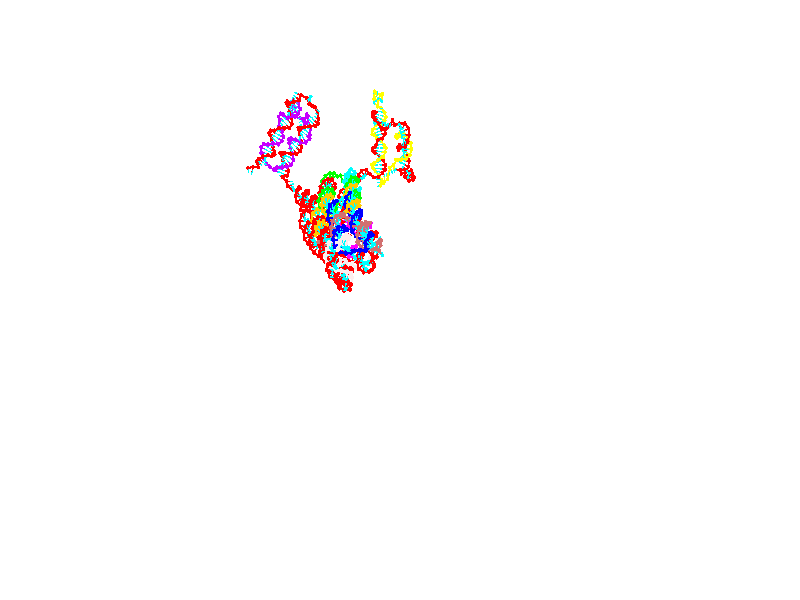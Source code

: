// switches for output
#declare DRAW_BASES = 1; // possible values are 0, 1; only relevant for DNA ribbons
#declare DRAW_BASES_TYPE = 3; // possible values are 1, 2, 3; only relevant for DNA ribbons
#declare DRAW_FOG = 0; // set to 1 to enable fog

#include "colors.inc"

#include "transforms.inc"
background { rgb <1, 1, 1>}

#default {
   normal{
       ripples 0.25
       frequency 0.20
       turbulence 0.2
       lambda 5
   }
	finish {
		phong 0.1
		phong_size 40.
	}
}

// original window dimensions: 1024x640


// camera settings

camera {
	sky <0, 0.179814, -0.983701>
	up <0, 0.179814, -0.983701>
	right 1.6 * <1, 0, 0>
	location <25.469, 94.9851, 44.8844>
	look_at <25.469, 29.3977, 32.8955>
	direction <0, -65.5874, -11.9889>
	angle 67.0682
}


# declare cpy_camera_pos = <25.469, 94.9851, 44.8844>;
# if (DRAW_FOG = 1)
fog {
	fog_type 2
	up vnormalize(cpy_camera_pos)
	color rgbt<1,1,1,0.3>
	distance 1e-5
	fog_alt 3e-3
	fog_offset 28
}
# end


// LIGHTS

# declare lum = 6;
global_settings {
	ambient_light rgb lum * <0.05, 0.05, 0.05>
	max_trace_level 15
}# declare cpy_direct_light_amount = 0.25;
light_source
{	1000 * <-1, -1.16351, -0.803887>,
	rgb lum * cpy_direct_light_amount
	parallel
}

light_source
{	1000 * <1, 1.16351, 0.803887>,
	rgb lum * cpy_direct_light_amount
	parallel
}

// strand 0

// nucleotide -1

// particle -1
sphere {
	<4.196105, 14.664694, 14.568166> 0.250000
	pigment { color rgbt <1,0,0,0> }
	no_shadow
}
cylinder {
	<4.321422, 14.889507, 14.874360>,  <4.396612, 15.024395, 15.058077>, 0.100000
	pigment { color rgbt <1,0,0,0> }
	no_shadow
}
cylinder {
	<4.321422, 14.889507, 14.874360>,  <4.196105, 14.664694, 14.568166>, 0.100000
	pigment { color rgbt <1,0,0,0> }
	no_shadow
}

// particle -1
sphere {
	<4.321422, 14.889507, 14.874360> 0.100000
	pigment { color rgbt <1,0,0,0> }
	no_shadow
}
sphere {
	0, 1
	scale<0.080000,0.200000,0.300000>
	matrix <0.812477, -0.575949, 0.090348,
		0.491659, 0.593634, -0.637079,
		0.313292, 0.562033, 0.765485,
		4.415409, 15.058117, 15.104006>
	pigment { color rgbt <0,1,1,0> }
	no_shadow
}
cylinder {
	<4.928991, 14.796609, 14.469908>,  <4.196105, 14.664694, 14.568166>, 0.130000
	pigment { color rgbt <1,0,0,0> }
	no_shadow
}

// nucleotide -1

// particle -1
sphere {
	<4.928991, 14.796609, 14.469908> 0.250000
	pigment { color rgbt <1,0,0,0> }
	no_shadow
}
cylinder {
	<4.860998, 14.825765, 14.863007>,  <4.820201, 14.843258, 15.098866>, 0.100000
	pigment { color rgbt <1,0,0,0> }
	no_shadow
}
cylinder {
	<4.860998, 14.825765, 14.863007>,  <4.928991, 14.796609, 14.469908>, 0.100000
	pigment { color rgbt <1,0,0,0> }
	no_shadow
}

// particle -1
sphere {
	<4.860998, 14.825765, 14.863007> 0.100000
	pigment { color rgbt <1,0,0,0> }
	no_shadow
}
sphere {
	0, 1
	scale<0.080000,0.200000,0.300000>
	matrix <0.800396, -0.571547, 0.180834,
		0.574867, 0.817326, 0.038815,
		-0.169985, 0.072888, 0.982747,
		4.810002, 14.847631, 15.157831>
	pigment { color rgbt <0,1,1,0> }
	no_shadow
}
cylinder {
	<5.517710, 14.315512, 14.307019>,  <4.928991, 14.796609, 14.469908>, 0.130000
	pigment { color rgbt <1,0,0,0> }
	no_shadow
}

// nucleotide -1

// particle -1
sphere {
	<5.517710, 14.315512, 14.307019> 0.250000
	pigment { color rgbt <1,0,0,0> }
	no_shadow
}
cylinder {
	<5.587803, 14.403252, 13.923107>,  <5.629859, 14.455895, 13.692760>, 0.100000
	pigment { color rgbt <1,0,0,0> }
	no_shadow
}
cylinder {
	<5.587803, 14.403252, 13.923107>,  <5.517710, 14.315512, 14.307019>, 0.100000
	pigment { color rgbt <1,0,0,0> }
	no_shadow
}

// particle -1
sphere {
	<5.587803, 14.403252, 13.923107> 0.100000
	pigment { color rgbt <1,0,0,0> }
	no_shadow
}
sphere {
	0, 1
	scale<0.080000,0.200000,0.300000>
	matrix <-0.639483, -0.715863, -0.280359,
		-0.748569, 0.662892, 0.014829,
		0.175233, 0.219351, -0.959781,
		5.640373, 14.469057, 13.635173>
	pigment { color rgbt <0,1,1,0> }
	no_shadow
}
cylinder {
	<5.430502, 14.974385, 13.878626>,  <5.517710, 14.315512, 14.307019>, 0.130000
	pigment { color rgbt <1,0,0,0> }
	no_shadow
}

// nucleotide -1

// particle -1
sphere {
	<5.430502, 14.974385, 13.878626> 0.250000
	pigment { color rgbt <1,0,0,0> }
	no_shadow
}
cylinder {
	<5.764062, 15.006941, 14.096977>,  <5.964199, 15.026474, 14.227988>, 0.100000
	pigment { color rgbt <1,0,0,0> }
	no_shadow
}
cylinder {
	<5.764062, 15.006941, 14.096977>,  <5.430502, 14.974385, 13.878626>, 0.100000
	pigment { color rgbt <1,0,0,0> }
	no_shadow
}

// particle -1
sphere {
	<5.764062, 15.006941, 14.096977> 0.100000
	pigment { color rgbt <1,0,0,0> }
	no_shadow
}
sphere {
	0, 1
	scale<0.080000,0.200000,0.300000>
	matrix <0.524171, 0.192843, -0.829491,
		-0.172780, 0.977848, 0.118151,
		0.833901, 0.081388, 0.545879,
		6.014233, 15.031357, 14.260741>
	pigment { color rgbt <0,1,1,0> }
	no_shadow
}
cylinder {
	<5.862443, 15.572498, 13.815377>,  <5.430502, 14.974385, 13.878626>, 0.130000
	pigment { color rgbt <1,0,0,0> }
	no_shadow
}

// nucleotide -1

// particle -1
sphere {
	<5.862443, 15.572498, 13.815377> 0.250000
	pigment { color rgbt <1,0,0,0> }
	no_shadow
}
cylinder {
	<6.114254, 15.272573, 13.896840>,  <6.265340, 15.092617, 13.945718>, 0.100000
	pigment { color rgbt <1,0,0,0> }
	no_shadow
}
cylinder {
	<6.114254, 15.272573, 13.896840>,  <5.862443, 15.572498, 13.815377>, 0.100000
	pigment { color rgbt <1,0,0,0> }
	no_shadow
}

// particle -1
sphere {
	<6.114254, 15.272573, 13.896840> 0.100000
	pigment { color rgbt <1,0,0,0> }
	no_shadow
}
sphere {
	0, 1
	scale<0.080000,0.200000,0.300000>
	matrix <0.384937, 0.073295, -0.920028,
		0.674923, 0.657576, 0.334772,
		0.629526, -0.749814, 0.203657,
		6.303111, 15.047628, 13.957937>
	pigment { color rgbt <0,1,1,0> }
	no_shadow
}
cylinder {
	<6.474316, 15.793287, 13.582315>,  <5.862443, 15.572498, 13.815377>, 0.130000
	pigment { color rgbt <1,0,0,0> }
	no_shadow
}

// nucleotide -1

// particle -1
sphere {
	<6.474316, 15.793287, 13.582315> 0.250000
	pigment { color rgbt <1,0,0,0> }
	no_shadow
}
cylinder {
	<6.499937, 15.394229, 13.592114>,  <6.515310, 15.154794, 13.597994>, 0.100000
	pigment { color rgbt <1,0,0,0> }
	no_shadow
}
cylinder {
	<6.499937, 15.394229, 13.592114>,  <6.474316, 15.793287, 13.582315>, 0.100000
	pigment { color rgbt <1,0,0,0> }
	no_shadow
}

// particle -1
sphere {
	<6.499937, 15.394229, 13.592114> 0.100000
	pigment { color rgbt <1,0,0,0> }
	no_shadow
}
sphere {
	0, 1
	scale<0.080000,0.200000,0.300000>
	matrix <0.460464, 0.007767, -0.887644,
		0.885364, 0.068138, 0.459878,
		0.064054, -0.997646, 0.024499,
		6.519153, 15.094935, 13.599464>
	pigment { color rgbt <0,1,1,0> }
	no_shadow
}
cylinder {
	<7.129952, 15.605128, 13.370333>,  <6.474316, 15.793287, 13.582315>, 0.130000
	pigment { color rgbt <1,0,0,0> }
	no_shadow
}

// nucleotide -1

// particle -1
sphere {
	<7.129952, 15.605128, 13.370333> 0.250000
	pigment { color rgbt <1,0,0,0> }
	no_shadow
}
cylinder {
	<6.933892, 15.263090, 13.302729>,  <6.816256, 15.057867, 13.262166>, 0.100000
	pigment { color rgbt <1,0,0,0> }
	no_shadow
}
cylinder {
	<6.933892, 15.263090, 13.302729>,  <7.129952, 15.605128, 13.370333>, 0.100000
	pigment { color rgbt <1,0,0,0> }
	no_shadow
}

// particle -1
sphere {
	<6.933892, 15.263090, 13.302729> 0.100000
	pigment { color rgbt <1,0,0,0> }
	no_shadow
}
sphere {
	0, 1
	scale<0.080000,0.200000,0.300000>
	matrix <0.445195, -0.078896, -0.891951,
		0.749369, -0.512432, 0.419355,
		-0.490150, -0.855096, -0.169010,
		6.786847, 15.006561, 13.252026>
	pigment { color rgbt <0,1,1,0> }
	no_shadow
}
cylinder {
	<7.564144, 15.086162, 13.265640>,  <7.129952, 15.605128, 13.370333>, 0.130000
	pigment { color rgbt <1,0,0,0> }
	no_shadow
}

// nucleotide -1

// particle -1
sphere {
	<7.564144, 15.086162, 13.265640> 0.250000
	pigment { color rgbt <1,0,0,0> }
	no_shadow
}
cylinder {
	<7.248389, 14.921353, 13.083605>,  <7.058936, 14.822469, 12.974383>, 0.100000
	pigment { color rgbt <1,0,0,0> }
	no_shadow
}
cylinder {
	<7.248389, 14.921353, 13.083605>,  <7.564144, 15.086162, 13.265640>, 0.100000
	pigment { color rgbt <1,0,0,0> }
	no_shadow
}

// particle -1
sphere {
	<7.248389, 14.921353, 13.083605> 0.100000
	pigment { color rgbt <1,0,0,0> }
	no_shadow
}
sphere {
	0, 1
	scale<0.080000,0.200000,0.300000>
	matrix <0.531403, -0.087441, -0.842594,
		0.307373, -0.906969, 0.287974,
		-0.789388, -0.412021, -0.455089,
		7.011572, 14.797748, 12.947078>
	pigment { color rgbt <0,1,1,0> }
	no_shadow
}
cylinder {
	<7.861830, 14.567927, 12.839704>,  <7.564144, 15.086162, 13.265640>, 0.130000
	pigment { color rgbt <1,0,0,0> }
	no_shadow
}

// nucleotide -1

// particle -1
sphere {
	<7.861830, 14.567927, 12.839704> 0.250000
	pigment { color rgbt <1,0,0,0> }
	no_shadow
}
cylinder {
	<7.495053, 14.623180, 12.689965>,  <7.274987, 14.656332, 12.600122>, 0.100000
	pigment { color rgbt <1,0,0,0> }
	no_shadow
}
cylinder {
	<7.495053, 14.623180, 12.689965>,  <7.861830, 14.567927, 12.839704>, 0.100000
	pigment { color rgbt <1,0,0,0> }
	no_shadow
}

// particle -1
sphere {
	<7.495053, 14.623180, 12.689965> 0.100000
	pigment { color rgbt <1,0,0,0> }
	no_shadow
}
sphere {
	0, 1
	scale<0.080000,0.200000,0.300000>
	matrix <0.386009, 0.069473, -0.919875,
		-0.101058, -0.987974, -0.117023,
		-0.916943, 0.138133, -0.374346,
		7.219970, 14.664620, 12.577662>
	pigment { color rgbt <0,1,1,0> }
	no_shadow
}
cylinder {
	<7.711498, 14.057192, 12.329540>,  <7.861830, 14.567927, 12.839704>, 0.130000
	pigment { color rgbt <1,0,0,0> }
	no_shadow
}

// nucleotide -1

// particle -1
sphere {
	<7.711498, 14.057192, 12.329540> 0.250000
	pigment { color rgbt <1,0,0,0> }
	no_shadow
}
cylinder {
	<7.463748, 14.362811, 12.257312>,  <7.315098, 14.546183, 12.213975>, 0.100000
	pigment { color rgbt <1,0,0,0> }
	no_shadow
}
cylinder {
	<7.463748, 14.362811, 12.257312>,  <7.711498, 14.057192, 12.329540>, 0.100000
	pigment { color rgbt <1,0,0,0> }
	no_shadow
}

// particle -1
sphere {
	<7.463748, 14.362811, 12.257312> 0.100000
	pigment { color rgbt <1,0,0,0> }
	no_shadow
}
sphere {
	0, 1
	scale<0.080000,0.200000,0.300000>
	matrix <0.429429, 0.137160, -0.892624,
		-0.657241, -0.630411, -0.413058,
		-0.619375, 0.764048, -0.180570,
		7.277936, 14.592026, 12.203141>
	pigment { color rgbt <0,1,1,0> }
	no_shadow
}
cylinder {
	<7.416678, 13.913596, 11.629848>,  <7.711498, 14.057192, 12.329540>, 0.130000
	pigment { color rgbt <1,0,0,0> }
	no_shadow
}

// nucleotide -1

// particle -1
sphere {
	<7.416678, 13.913596, 11.629848> 0.250000
	pigment { color rgbt <1,0,0,0> }
	no_shadow
}
cylinder {
	<7.369934, 14.305219, 11.696529>,  <7.341887, 14.540193, 11.736538>, 0.100000
	pigment { color rgbt <1,0,0,0> }
	no_shadow
}
cylinder {
	<7.369934, 14.305219, 11.696529>,  <7.416678, 13.913596, 11.629848>, 0.100000
	pigment { color rgbt <1,0,0,0> }
	no_shadow
}

// particle -1
sphere {
	<7.369934, 14.305219, 11.696529> 0.100000
	pigment { color rgbt <1,0,0,0> }
	no_shadow
}
sphere {
	0, 1
	scale<0.080000,0.200000,0.300000>
	matrix <0.559064, 0.203583, -0.803743,
		-0.820848, -0.000729, -0.571146,
		-0.116862, 0.979058, 0.166703,
		7.334875, 14.598936, 11.746540>
	pigment { color rgbt <0,1,1,0> }
	no_shadow
}
cylinder {
	<7.276170, 14.232423, 10.949586>,  <7.416678, 13.913596, 11.629848>, 0.130000
	pigment { color rgbt <1,0,0,0> }
	no_shadow
}

// nucleotide -1

// particle -1
sphere {
	<7.276170, 14.232423, 10.949586> 0.250000
	pigment { color rgbt <1,0,0,0> }
	no_shadow
}
cylinder {
	<7.371020, 14.549875, 11.173700>,  <7.427930, 14.740347, 11.308169>, 0.100000
	pigment { color rgbt <1,0,0,0> }
	no_shadow
}
cylinder {
	<7.371020, 14.549875, 11.173700>,  <7.276170, 14.232423, 10.949586>, 0.100000
	pigment { color rgbt <1,0,0,0> }
	no_shadow
}

// particle -1
sphere {
	<7.371020, 14.549875, 11.173700> 0.100000
	pigment { color rgbt <1,0,0,0> }
	no_shadow
}
sphere {
	0, 1
	scale<0.080000,0.200000,0.300000>
	matrix <0.499785, 0.394901, -0.770888,
		-0.833059, 0.462820, -0.303004,
		0.237126, 0.793631, 0.560286,
		7.442158, 14.787965, 11.341786>
	pigment { color rgbt <0,1,1,0> }
	no_shadow
}
cylinder {
	<7.175075, 14.890607, 10.552576>,  <7.276170, 14.232423, 10.949586>, 0.130000
	pigment { color rgbt <1,0,0,0> }
	no_shadow
}

// nucleotide -1

// particle -1
sphere {
	<7.175075, 14.890607, 10.552576> 0.250000
	pigment { color rgbt <1,0,0,0> }
	no_shadow
}
cylinder {
	<7.441910, 14.967530, 10.840468>,  <7.602011, 15.013684, 11.013204>, 0.100000
	pigment { color rgbt <1,0,0,0> }
	no_shadow
}
cylinder {
	<7.441910, 14.967530, 10.840468>,  <7.175075, 14.890607, 10.552576>, 0.100000
	pigment { color rgbt <1,0,0,0> }
	no_shadow
}

// particle -1
sphere {
	<7.441910, 14.967530, 10.840468> 0.100000
	pigment { color rgbt <1,0,0,0> }
	no_shadow
}
sphere {
	0, 1
	scale<0.080000,0.200000,0.300000>
	matrix <0.496839, 0.605034, -0.622162,
		-0.555108, 0.772626, 0.308065,
		0.667088, 0.192308, 0.719730,
		7.642036, 15.025223, 11.056387>
	pigment { color rgbt <0,1,1,0> }
	no_shadow
}
cylinder {
	<7.182089, 15.559858, 10.647260>,  <7.175075, 14.890607, 10.552576>, 0.130000
	pigment { color rgbt <1,0,0,0> }
	no_shadow
}

// nucleotide -1

// particle -1
sphere {
	<7.182089, 15.559858, 10.647260> 0.250000
	pigment { color rgbt <1,0,0,0> }
	no_shadow
}
cylinder {
	<7.543958, 15.453360, 10.780335>,  <7.761079, 15.389461, 10.860181>, 0.100000
	pigment { color rgbt <1,0,0,0> }
	no_shadow
}
cylinder {
	<7.543958, 15.453360, 10.780335>,  <7.182089, 15.559858, 10.647260>, 0.100000
	pigment { color rgbt <1,0,0,0> }
	no_shadow
}

// particle -1
sphere {
	<7.543958, 15.453360, 10.780335> 0.100000
	pigment { color rgbt <1,0,0,0> }
	no_shadow
}
sphere {
	0, 1
	scale<0.080000,0.200000,0.300000>
	matrix <0.424582, 0.629270, -0.650960,
		-0.036036, 0.730159, 0.682326,
		0.904672, -0.266246, 0.332689,
		7.815360, 15.373486, 10.880142>
	pigment { color rgbt <0,1,1,0> }
	no_shadow
}
cylinder {
	<7.526628, 16.114796, 10.545533>,  <7.182089, 15.559858, 10.647260>, 0.130000
	pigment { color rgbt <1,0,0,0> }
	no_shadow
}

// nucleotide -1

// particle -1
sphere {
	<7.526628, 16.114796, 10.545533> 0.250000
	pigment { color rgbt <1,0,0,0> }
	no_shadow
}
cylinder {
	<7.822433, 15.851752, 10.603044>,  <7.999917, 15.693927, 10.637549>, 0.100000
	pigment { color rgbt <1,0,0,0> }
	no_shadow
}
cylinder {
	<7.822433, 15.851752, 10.603044>,  <7.526628, 16.114796, 10.545533>, 0.100000
	pigment { color rgbt <1,0,0,0> }
	no_shadow
}

// particle -1
sphere {
	<7.822433, 15.851752, 10.603044> 0.100000
	pigment { color rgbt <1,0,0,0> }
	no_shadow
}
sphere {
	0, 1
	scale<0.080000,0.200000,0.300000>
	matrix <0.527545, 0.433521, -0.730586,
		0.418109, 0.616127, 0.667512,
		0.739514, -0.657608, 0.143776,
		8.044288, 15.654469, 10.646176>
	pigment { color rgbt <0,1,1,0> }
	no_shadow
}
cylinder {
	<8.141797, 16.527002, 10.712512>,  <7.526628, 16.114796, 10.545533>, 0.130000
	pigment { color rgbt <1,0,0,0> }
	no_shadow
}

// nucleotide -1

// particle -1
sphere {
	<8.141797, 16.527002, 10.712512> 0.250000
	pigment { color rgbt <1,0,0,0> }
	no_shadow
}
cylinder {
	<8.265684, 16.174313, 10.570166>,  <8.340016, 15.962699, 10.484758>, 0.100000
	pigment { color rgbt <1,0,0,0> }
	no_shadow
}
cylinder {
	<8.265684, 16.174313, 10.570166>,  <8.141797, 16.527002, 10.712512>, 0.100000
	pigment { color rgbt <1,0,0,0> }
	no_shadow
}

// particle -1
sphere {
	<8.265684, 16.174313, 10.570166> 0.100000
	pigment { color rgbt <1,0,0,0> }
	no_shadow
}
sphere {
	0, 1
	scale<0.080000,0.200000,0.300000>
	matrix <0.635599, 0.470348, -0.612198,
		0.707169, -0.036578, 0.706097,
		0.309718, -0.881723, -0.355865,
		8.358600, 15.909796, 10.463407>
	pigment { color rgbt <0,1,1,0> }
	no_shadow
}
cylinder {
	<8.822608, 16.665462, 10.499104>,  <8.141797, 16.527002, 10.712512>, 0.130000
	pigment { color rgbt <1,0,0,0> }
	no_shadow
}

// nucleotide -1

// particle -1
sphere {
	<8.822608, 16.665462, 10.499104> 0.250000
	pigment { color rgbt <1,0,0,0> }
	no_shadow
}
cylinder {
	<8.766194, 16.313597, 10.317422>,  <8.732346, 16.102478, 10.208413>, 0.100000
	pigment { color rgbt <1,0,0,0> }
	no_shadow
}
cylinder {
	<8.766194, 16.313597, 10.317422>,  <8.822608, 16.665462, 10.499104>, 0.100000
	pigment { color rgbt <1,0,0,0> }
	no_shadow
}

// particle -1
sphere {
	<8.766194, 16.313597, 10.317422> 0.100000
	pigment { color rgbt <1,0,0,0> }
	no_shadow
}
sphere {
	0, 1
	scale<0.080000,0.200000,0.300000>
	matrix <0.600316, 0.288831, -0.745786,
		0.787229, -0.377848, 0.487340,
		-0.141035, -0.879663, -0.454205,
		8.723884, 16.049698, 10.181161>
	pigment { color rgbt <0,1,1,0> }
	no_shadow
}
cylinder {
	<9.500003, 16.399761, 10.403809>,  <8.822608, 16.665462, 10.499104>, 0.130000
	pigment { color rgbt <1,0,0,0> }
	no_shadow
}

// nucleotide -1

// particle -1
sphere {
	<9.500003, 16.399761, 10.403809> 0.250000
	pigment { color rgbt <1,0,0,0> }
	no_shadow
}
cylinder {
	<9.276535, 16.211500, 10.130642>,  <9.142454, 16.098543, 9.966743>, 0.100000
	pigment { color rgbt <1,0,0,0> }
	no_shadow
}
cylinder {
	<9.276535, 16.211500, 10.130642>,  <9.500003, 16.399761, 10.403809>, 0.100000
	pigment { color rgbt <1,0,0,0> }
	no_shadow
}

// particle -1
sphere {
	<9.276535, 16.211500, 10.130642> 0.100000
	pigment { color rgbt <1,0,0,0> }
	no_shadow
}
sphere {
	0, 1
	scale<0.080000,0.200000,0.300000>
	matrix <0.696303, 0.181197, -0.694499,
		0.450611, -0.863512, 0.226489,
		-0.558669, -0.470654, -0.682915,
		9.108934, 16.070305, 9.925767>
	pigment { color rgbt <0,1,1,0> }
	no_shadow
}
cylinder {
	<10.045169, 15.796185, 10.107832>,  <9.500003, 16.399761, 10.403809>, 0.130000
	pigment { color rgbt <1,0,0,0> }
	no_shadow
}

// nucleotide -1

// particle -1
sphere {
	<10.045169, 15.796185, 10.107832> 0.250000
	pigment { color rgbt <1,0,0,0> }
	no_shadow
}
cylinder {
	<9.761843, 15.843851, 9.829526>,  <9.591847, 15.872451, 9.662542>, 0.100000
	pigment { color rgbt <1,0,0,0> }
	no_shadow
}
cylinder {
	<9.761843, 15.843851, 9.829526>,  <10.045169, 15.796185, 10.107832>, 0.100000
	pigment { color rgbt <1,0,0,0> }
	no_shadow
}

// particle -1
sphere {
	<9.761843, 15.843851, 9.829526> 0.100000
	pigment { color rgbt <1,0,0,0> }
	no_shadow
}
sphere {
	0, 1
	scale<0.080000,0.200000,0.300000>
	matrix <0.699713, 0.248700, -0.669739,
		0.093226, -0.961222, -0.259540,
		-0.708315, 0.119166, -0.695765,
		9.549348, 15.879601, 9.620796>
	pigment { color rgbt <0,1,1,0> }
	no_shadow
}
cylinder {
	<10.317311, 15.431273, 9.407982>,  <10.045169, 15.796185, 10.107832>, 0.130000
	pigment { color rgbt <1,0,0,0> }
	no_shadow
}

// nucleotide -1

// particle -1
sphere {
	<10.317311, 15.431273, 9.407982> 0.250000
	pigment { color rgbt <1,0,0,0> }
	no_shadow
}
cylinder {
	<10.027604, 15.689307, 9.310575>,  <9.853780, 15.844128, 9.252131>, 0.100000
	pigment { color rgbt <1,0,0,0> }
	no_shadow
}
cylinder {
	<10.027604, 15.689307, 9.310575>,  <10.317311, 15.431273, 9.407982>, 0.100000
	pigment { color rgbt <1,0,0,0> }
	no_shadow
}

// particle -1
sphere {
	<10.027604, 15.689307, 9.310575> 0.100000
	pigment { color rgbt <1,0,0,0> }
	no_shadow
}
sphere {
	0, 1
	scale<0.080000,0.200000,0.300000>
	matrix <0.528548, 0.292605, -0.796881,
		-0.442803, -0.705865, -0.552883,
		-0.724267, 0.645086, -0.243517,
		9.810324, 15.882833, 9.237519>
	pigment { color rgbt <0,1,1,0> }
	no_shadow
}
cylinder {
	<10.245202, 15.408786, 8.660491>,  <10.317311, 15.431273, 9.407982>, 0.130000
	pigment { color rgbt <1,0,0,0> }
	no_shadow
}

// nucleotide -1

// particle -1
sphere {
	<10.245202, 15.408786, 8.660491> 0.250000
	pigment { color rgbt <1,0,0,0> }
	no_shadow
}
cylinder {
	<10.074631, 15.747876, 8.786677>,  <9.972288, 15.951330, 8.862390>, 0.100000
	pigment { color rgbt <1,0,0,0> }
	no_shadow
}
cylinder {
	<10.074631, 15.747876, 8.786677>,  <10.245202, 15.408786, 8.660491>, 0.100000
	pigment { color rgbt <1,0,0,0> }
	no_shadow
}

// particle -1
sphere {
	<10.074631, 15.747876, 8.786677> 0.100000
	pigment { color rgbt <1,0,0,0> }
	no_shadow
}
sphere {
	0, 1
	scale<0.080000,0.200000,0.300000>
	matrix <0.455249, 0.502518, -0.734999,
		-0.781606, -0.169808, -0.600215,
		-0.426428, 0.847727, 0.315466,
		9.946702, 16.002193, 8.881317>
	pigment { color rgbt <0,1,1,0> }
	no_shadow
}
cylinder {
	<9.960078, 15.770339, 8.025673>,  <10.245202, 15.408786, 8.660491>, 0.130000
	pigment { color rgbt <1,0,0,0> }
	no_shadow
}

// nucleotide -1

// particle -1
sphere {
	<9.960078, 15.770339, 8.025673> 0.250000
	pigment { color rgbt <1,0,0,0> }
	no_shadow
}
cylinder {
	<9.978151, 16.079540, 8.278789>,  <9.988996, 16.265060, 8.430658>, 0.100000
	pigment { color rgbt <1,0,0,0> }
	no_shadow
}
cylinder {
	<9.978151, 16.079540, 8.278789>,  <9.960078, 15.770339, 8.025673>, 0.100000
	pigment { color rgbt <1,0,0,0> }
	no_shadow
}

// particle -1
sphere {
	<9.978151, 16.079540, 8.278789> 0.100000
	pigment { color rgbt <1,0,0,0> }
	no_shadow
}
sphere {
	0, 1
	scale<0.080000,0.200000,0.300000>
	matrix <0.409734, 0.563365, -0.717452,
		-0.911085, 0.291692, -0.291271,
		0.045183, 0.773004, 0.632790,
		9.991706, 16.311441, 8.468626>
	pigment { color rgbt <0,1,1,0> }
	no_shadow
}
cylinder {
	<9.835216, 16.368999, 7.597789>,  <9.960078, 15.770339, 8.025673>, 0.130000
	pigment { color rgbt <1,0,0,0> }
	no_shadow
}

// nucleotide -1

// particle -1
sphere {
	<9.835216, 16.368999, 7.597789> 0.250000
	pigment { color rgbt <1,0,0,0> }
	no_shadow
}
cylinder {
	<10.040920, 16.508596, 7.911155>,  <10.164343, 16.592354, 8.099174>, 0.100000
	pigment { color rgbt <1,0,0,0> }
	no_shadow
}
cylinder {
	<10.040920, 16.508596, 7.911155>,  <9.835216, 16.368999, 7.597789>, 0.100000
	pigment { color rgbt <1,0,0,0> }
	no_shadow
}

// particle -1
sphere {
	<10.040920, 16.508596, 7.911155> 0.100000
	pigment { color rgbt <1,0,0,0> }
	no_shadow
}
sphere {
	0, 1
	scale<0.080000,0.200000,0.300000>
	matrix <0.471249, 0.648219, -0.598111,
		-0.716560, 0.676769, 0.168892,
		0.514262, 0.348992, 0.783415,
		10.195199, 16.613295, 8.146179>
	pigment { color rgbt <0,1,1,0> }
	no_shadow
}
cylinder {
	<9.894581, 17.069542, 7.385666>,  <9.835216, 16.368999, 7.597789>, 0.130000
	pigment { color rgbt <1,0,0,0> }
	no_shadow
}

// nucleotide -1

// particle -1
sphere {
	<9.894581, 17.069542, 7.385666> 0.250000
	pigment { color rgbt <1,0,0,0> }
	no_shadow
}
cylinder {
	<10.158368, 17.023569, 7.682825>,  <10.316640, 16.995985, 7.861119>, 0.100000
	pigment { color rgbt <1,0,0,0> }
	no_shadow
}
cylinder {
	<10.158368, 17.023569, 7.682825>,  <9.894581, 17.069542, 7.385666>, 0.100000
	pigment { color rgbt <1,0,0,0> }
	no_shadow
}

// particle -1
sphere {
	<10.158368, 17.023569, 7.682825> 0.100000
	pigment { color rgbt <1,0,0,0> }
	no_shadow
}
sphere {
	0, 1
	scale<0.080000,0.200000,0.300000>
	matrix <0.403571, 0.887885, -0.220888,
		-0.634219, 0.445479, 0.631914,
		0.659468, -0.114931, 0.742895,
		10.356209, 16.989090, 7.905693>
	pigment { color rgbt <0,1,1,0> }
	no_shadow
}
cylinder {
	<9.883054, 17.621050, 7.812737>,  <9.894581, 17.069542, 7.385666>, 0.130000
	pigment { color rgbt <1,0,0,0> }
	no_shadow
}

// nucleotide -1

// particle -1
sphere {
	<9.883054, 17.621050, 7.812737> 0.250000
	pigment { color rgbt <1,0,0,0> }
	no_shadow
}
cylinder {
	<10.249412, 17.461462, 7.830440>,  <10.469227, 17.365709, 7.841062>, 0.100000
	pigment { color rgbt <1,0,0,0> }
	no_shadow
}
cylinder {
	<10.249412, 17.461462, 7.830440>,  <9.883054, 17.621050, 7.812737>, 0.100000
	pigment { color rgbt <1,0,0,0> }
	no_shadow
}

// particle -1
sphere {
	<10.249412, 17.461462, 7.830440> 0.100000
	pigment { color rgbt <1,0,0,0> }
	no_shadow
}
sphere {
	0, 1
	scale<0.080000,0.200000,0.300000>
	matrix <0.389200, 0.855611, -0.341253,
		0.098281, 0.329778, 0.938929,
		0.915895, -0.398970, 0.044259,
		10.524180, 17.341770, 7.843718>
	pigment { color rgbt <0,1,1,0> }
	no_shadow
}
cylinder {
	<10.412540, 18.085384, 8.155166>,  <9.883054, 17.621050, 7.812737>, 0.130000
	pigment { color rgbt <1,0,0,0> }
	no_shadow
}

// nucleotide -1

// particle -1
sphere {
	<10.412540, 18.085384, 8.155166> 0.250000
	pigment { color rgbt <1,0,0,0> }
	no_shadow
}
cylinder {
	<10.564386, 17.837393, 7.880496>,  <10.655494, 17.688599, 7.715694>, 0.100000
	pigment { color rgbt <1,0,0,0> }
	no_shadow
}
cylinder {
	<10.564386, 17.837393, 7.880496>,  <10.412540, 18.085384, 8.155166>, 0.100000
	pigment { color rgbt <1,0,0,0> }
	no_shadow
}

// particle -1
sphere {
	<10.564386, 17.837393, 7.880496> 0.100000
	pigment { color rgbt <1,0,0,0> }
	no_shadow
}
sphere {
	0, 1
	scale<0.080000,0.200000,0.300000>
	matrix <0.466380, 0.769264, -0.436717,
		0.798988, -0.154466, 0.581169,
		0.379615, -0.619978, -0.686673,
		10.678270, 17.651400, 7.674494>
	pigment { color rgbt <0,1,1,0> }
	no_shadow
}
cylinder {
	<11.045475, 18.347616, 8.063809>,  <10.412540, 18.085384, 8.155166>, 0.130000
	pigment { color rgbt <1,0,0,0> }
	no_shadow
}

// nucleotide -1

// particle -1
sphere {
	<11.045475, 18.347616, 8.063809> 0.250000
	pigment { color rgbt <1,0,0,0> }
	no_shadow
}
cylinder {
	<10.968361, 18.128197, 7.738374>,  <10.922092, 17.996544, 7.543113>, 0.100000
	pigment { color rgbt <1,0,0,0> }
	no_shadow
}
cylinder {
	<10.968361, 18.128197, 7.738374>,  <11.045475, 18.347616, 8.063809>, 0.100000
	pigment { color rgbt <1,0,0,0> }
	no_shadow
}

// particle -1
sphere {
	<10.968361, 18.128197, 7.738374> 0.100000
	pigment { color rgbt <1,0,0,0> }
	no_shadow
}
sphere {
	0, 1
	scale<0.080000,0.200000,0.300000>
	matrix <0.616792, 0.577113, -0.535264,
		0.763152, -0.605006, 0.227083,
		-0.192785, -0.548551, -0.813588,
		10.910525, 17.963631, 7.494297>
	pigment { color rgbt <0,1,1,0> }
	no_shadow
}
cylinder {
	<11.724431, 18.185774, 7.761921>,  <11.045475, 18.347616, 8.063809>, 0.130000
	pigment { color rgbt <1,0,0,0> }
	no_shadow
}

// nucleotide -1

// particle -1
sphere {
	<11.724431, 18.185774, 7.761921> 0.250000
	pigment { color rgbt <1,0,0,0> }
	no_shadow
}
cylinder {
	<11.410630, 18.173042, 7.514197>,  <11.222350, 18.165403, 7.365562>, 0.100000
	pigment { color rgbt <1,0,0,0> }
	no_shadow
}
cylinder {
	<11.410630, 18.173042, 7.514197>,  <11.724431, 18.185774, 7.761921>, 0.100000
	pigment { color rgbt <1,0,0,0> }
	no_shadow
}

// particle -1
sphere {
	<11.410630, 18.173042, 7.514197> 0.100000
	pigment { color rgbt <1,0,0,0> }
	no_shadow
}
sphere {
	0, 1
	scale<0.080000,0.200000,0.300000>
	matrix <0.527431, 0.491003, -0.693349,
		0.326151, -0.870576, -0.368405,
		-0.784501, -0.031828, -0.619310,
		11.175280, 18.163494, 7.328404>
	pigment { color rgbt <0,1,1,0> }
	no_shadow
}
cylinder {
	<11.948997, 18.012175, 7.098130>,  <11.724431, 18.185774, 7.761921>, 0.130000
	pigment { color rgbt <1,0,0,0> }
	no_shadow
}

// nucleotide -1

// particle -1
sphere {
	<11.948997, 18.012175, 7.098130> 0.250000
	pigment { color rgbt <1,0,0,0> }
	no_shadow
}
cylinder {
	<11.597137, 18.194414, 7.043510>,  <11.386022, 18.303759, 7.010739>, 0.100000
	pigment { color rgbt <1,0,0,0> }
	no_shadow
}
cylinder {
	<11.597137, 18.194414, 7.043510>,  <11.948997, 18.012175, 7.098130>, 0.100000
	pigment { color rgbt <1,0,0,0> }
	no_shadow
}

// particle -1
sphere {
	<11.597137, 18.194414, 7.043510> 0.100000
	pigment { color rgbt <1,0,0,0> }
	no_shadow
}
sphere {
	0, 1
	scale<0.080000,0.200000,0.300000>
	matrix <0.355447, 0.438956, -0.825212,
		-0.316027, -0.774433, -0.548070,
		-0.879650, 0.455599, -0.136548,
		11.333242, 18.331095, 7.002546>
	pigment { color rgbt <0,1,1,0> }
	no_shadow
}
cylinder {
	<12.718513, 17.791187, 7.353720>,  <11.948997, 18.012175, 7.098130>, 0.130000
	pigment { color rgbt <1,0,0,0> }
	no_shadow
}

// nucleotide -1

// particle -1
sphere {
	<12.718513, 17.791187, 7.353720> 0.250000
	pigment { color rgbt <1,0,0,0> }
	no_shadow
}
cylinder {
	<13.054389, 18.007988, 7.340100>,  <13.255915, 18.138067, 7.331928>, 0.100000
	pigment { color rgbt <1,0,0,0> }
	no_shadow
}
cylinder {
	<13.054389, 18.007988, 7.340100>,  <12.718513, 17.791187, 7.353720>, 0.100000
	pigment { color rgbt <1,0,0,0> }
	no_shadow
}

// particle -1
sphere {
	<13.054389, 18.007988, 7.340100> 0.100000
	pigment { color rgbt <1,0,0,0> }
	no_shadow
}
sphere {
	0, 1
	scale<0.080000,0.200000,0.300000>
	matrix <-0.358732, 0.600649, 0.714516,
		0.407718, -0.587757, 0.698790,
		0.839689, 0.541999, -0.034049,
		13.306295, 18.170588, 7.329885>
	pigment { color rgbt <0,1,1,0> }
	no_shadow
}
cylinder {
	<13.060290, 17.831139, 8.098783>,  <12.718513, 17.791187, 7.353720>, 0.130000
	pigment { color rgbt <1,0,0,0> }
	no_shadow
}

// nucleotide -1

// particle -1
sphere {
	<13.060290, 17.831139, 8.098783> 0.250000
	pigment { color rgbt <1,0,0,0> }
	no_shadow
}
cylinder {
	<13.146228, 18.134346, 7.852448>,  <13.197790, 18.316271, 7.704648>, 0.100000
	pigment { color rgbt <1,0,0,0> }
	no_shadow
}
cylinder {
	<13.146228, 18.134346, 7.852448>,  <13.060290, 17.831139, 8.098783>, 0.100000
	pigment { color rgbt <1,0,0,0> }
	no_shadow
}

// particle -1
sphere {
	<13.146228, 18.134346, 7.852448> 0.100000
	pigment { color rgbt <1,0,0,0> }
	no_shadow
}
sphere {
	0, 1
	scale<0.080000,0.200000,0.300000>
	matrix <-0.026847, 0.634906, 0.772123,
		0.976279, -0.149353, 0.156756,
		0.214844, 0.758016, -0.615835,
		13.210681, 18.361752, 7.667697>
	pigment { color rgbt <0,1,1,0> }
	no_shadow
}
cylinder {
	<13.545139, 18.321325, 8.542722>,  <13.060290, 17.831139, 8.098783>, 0.130000
	pigment { color rgbt <1,0,0,0> }
	no_shadow
}

// nucleotide -1

// particle -1
sphere {
	<13.545139, 18.321325, 8.542722> 0.250000
	pigment { color rgbt <1,0,0,0> }
	no_shadow
}
cylinder {
	<13.335425, 18.535069, 8.277515>,  <13.209597, 18.663315, 8.118392>, 0.100000
	pigment { color rgbt <1,0,0,0> }
	no_shadow
}
cylinder {
	<13.335425, 18.535069, 8.277515>,  <13.545139, 18.321325, 8.542722>, 0.100000
	pigment { color rgbt <1,0,0,0> }
	no_shadow
}

// particle -1
sphere {
	<13.335425, 18.535069, 8.277515> 0.100000
	pigment { color rgbt <1,0,0,0> }
	no_shadow
}
sphere {
	0, 1
	scale<0.080000,0.200000,0.300000>
	matrix <-0.083688, 0.742502, 0.664595,
		0.847420, 0.403924, -0.344564,
		-0.524285, 0.534356, -0.663015,
		13.178140, 18.695375, 8.078611>
	pigment { color rgbt <0,1,1,0> }
	no_shadow
}
cylinder {
	<13.825158, 17.638920, 8.392040>,  <13.545139, 18.321325, 8.542722>, 0.130000
	pigment { color rgbt <1,0,0,0> }
	no_shadow
}

// nucleotide -1

// particle -1
sphere {
	<13.825158, 17.638920, 8.392040> 0.250000
	pigment { color rgbt <1,0,0,0> }
	no_shadow
}
cylinder {
	<14.091208, 17.725023, 8.678053>,  <14.250838, 17.776686, 8.849661>, 0.100000
	pigment { color rgbt <1,0,0,0> }
	no_shadow
}
cylinder {
	<14.091208, 17.725023, 8.678053>,  <13.825158, 17.638920, 8.392040>, 0.100000
	pigment { color rgbt <1,0,0,0> }
	no_shadow
}

// particle -1
sphere {
	<14.091208, 17.725023, 8.678053> 0.100000
	pigment { color rgbt <1,0,0,0> }
	no_shadow
}
sphere {
	0, 1
	scale<0.080000,0.200000,0.300000>
	matrix <-0.564780, -0.481396, 0.670284,
		0.488499, -0.849659, -0.198615,
		0.665126, 0.215259, 0.715032,
		14.290747, 17.789600, 8.892563>
	pigment { color rgbt <0,1,1,0> }
	no_shadow
}
cylinder {
	<14.084479, 17.030212, 8.750015>,  <13.825158, 17.638920, 8.392040>, 0.130000
	pigment { color rgbt <1,0,0,0> }
	no_shadow
}

// nucleotide -1

// particle -1
sphere {
	<14.084479, 17.030212, 8.750015> 0.250000
	pigment { color rgbt <1,0,0,0> }
	no_shadow
}
cylinder {
	<14.084745, 17.336077, 9.007789>,  <14.084905, 17.519596, 9.162453>, 0.100000
	pigment { color rgbt <1,0,0,0> }
	no_shadow
}
cylinder {
	<14.084745, 17.336077, 9.007789>,  <14.084479, 17.030212, 8.750015>, 0.100000
	pigment { color rgbt <1,0,0,0> }
	no_shadow
}

// particle -1
sphere {
	<14.084745, 17.336077, 9.007789> 0.100000
	pigment { color rgbt <1,0,0,0> }
	no_shadow
}
sphere {
	0, 1
	scale<0.080000,0.200000,0.300000>
	matrix <-0.450133, -0.575225, 0.683006,
		0.892961, -0.290535, 0.343817,
		0.000665, 0.764661, 0.644433,
		14.084945, 17.565475, 9.201118>
	pigment { color rgbt <0,1,1,0> }
	no_shadow
}
cylinder {
	<14.232460, 16.803455, 9.414250>,  <14.084479, 17.030212, 8.750015>, 0.130000
	pigment { color rgbt <1,0,0,0> }
	no_shadow
}

// nucleotide -1

// particle -1
sphere {
	<14.232460, 16.803455, 9.414250> 0.250000
	pigment { color rgbt <1,0,0,0> }
	no_shadow
}
cylinder {
	<14.018489, 17.140839, 9.433958>,  <13.890106, 17.343269, 9.445783>, 0.100000
	pigment { color rgbt <1,0,0,0> }
	no_shadow
}
cylinder {
	<14.018489, 17.140839, 9.433958>,  <14.232460, 16.803455, 9.414250>, 0.100000
	pigment { color rgbt <1,0,0,0> }
	no_shadow
}

// particle -1
sphere {
	<14.018489, 17.140839, 9.433958> 0.100000
	pigment { color rgbt <1,0,0,0> }
	no_shadow
}
sphere {
	0, 1
	scale<0.080000,0.200000,0.300000>
	matrix <-0.459590, -0.339415, 0.820716,
		0.708963, 0.416381, 0.569208,
		-0.534928, 0.843460, 0.049268,
		13.858010, 17.393877, 9.448738>
	pigment { color rgbt <0,1,1,0> }
	no_shadow
}
cylinder {
	<14.230669, 17.077639, 10.143307>,  <14.232460, 16.803455, 9.414250>, 0.130000
	pigment { color rgbt <1,0,0,0> }
	no_shadow
}

// nucleotide -1

// particle -1
sphere {
	<14.230669, 17.077639, 10.143307> 0.250000
	pigment { color rgbt <1,0,0,0> }
	no_shadow
}
cylinder {
	<13.907322, 17.187580, 9.935078>,  <13.713314, 17.253546, 9.810140>, 0.100000
	pigment { color rgbt <1,0,0,0> }
	no_shadow
}
cylinder {
	<13.907322, 17.187580, 9.935078>,  <14.230669, 17.077639, 10.143307>, 0.100000
	pigment { color rgbt <1,0,0,0> }
	no_shadow
}

// particle -1
sphere {
	<13.907322, 17.187580, 9.935078> 0.100000
	pigment { color rgbt <1,0,0,0> }
	no_shadow
}
sphere {
	0, 1
	scale<0.080000,0.200000,0.300000>
	matrix <-0.568672, -0.136018, 0.811241,
		0.152165, 0.951816, 0.266255,
		-0.808368, 0.274854, -0.520574,
		13.664812, 17.270037, 9.778906>
	pigment { color rgbt <0,1,1,0> }
	no_shadow
}
cylinder {
	<13.876511, 17.442720, 10.585440>,  <14.230669, 17.077639, 10.143307>, 0.130000
	pigment { color rgbt <1,0,0,0> }
	no_shadow
}

// nucleotide -1

// particle -1
sphere {
	<13.876511, 17.442720, 10.585440> 0.250000
	pigment { color rgbt <1,0,0,0> }
	no_shadow
}
cylinder {
	<13.615779, 17.322161, 10.307079>,  <13.459340, 17.249825, 10.140063>, 0.100000
	pigment { color rgbt <1,0,0,0> }
	no_shadow
}
cylinder {
	<13.615779, 17.322161, 10.307079>,  <13.876511, 17.442720, 10.585440>, 0.100000
	pigment { color rgbt <1,0,0,0> }
	no_shadow
}

// particle -1
sphere {
	<13.615779, 17.322161, 10.307079> 0.100000
	pigment { color rgbt <1,0,0,0> }
	no_shadow
}
sphere {
	0, 1
	scale<0.080000,0.200000,0.300000>
	matrix <-0.714216, -0.064553, 0.696942,
		-0.254981, 0.951310, -0.173187,
		-0.651828, -0.301400, -0.695901,
		13.420231, 17.231741, 10.098309>
	pigment { color rgbt <0,1,1,0> }
	no_shadow
}
cylinder {
	<13.251865, 17.802359, 10.770576>,  <13.876511, 17.442720, 10.585440>, 0.130000
	pigment { color rgbt <1,0,0,0> }
	no_shadow
}

// nucleotide -1

// particle -1
sphere {
	<13.251865, 17.802359, 10.770576> 0.250000
	pigment { color rgbt <1,0,0,0> }
	no_shadow
}
cylinder {
	<13.147651, 17.484461, 10.551303>,  <13.085122, 17.293722, 10.419740>, 0.100000
	pigment { color rgbt <1,0,0,0> }
	no_shadow
}
cylinder {
	<13.147651, 17.484461, 10.551303>,  <13.251865, 17.802359, 10.770576>, 0.100000
	pigment { color rgbt <1,0,0,0> }
	no_shadow
}

// particle -1
sphere {
	<13.147651, 17.484461, 10.551303> 0.100000
	pigment { color rgbt <1,0,0,0> }
	no_shadow
}
sphere {
	0, 1
	scale<0.080000,0.200000,0.300000>
	matrix <-0.696755, -0.238264, 0.676581,
		-0.668321, 0.558223, -0.491665,
		-0.260537, -0.794744, -0.548182,
		13.069489, 17.246038, 10.386848>
	pigment { color rgbt <0,1,1,0> }
	no_shadow
}
cylinder {
	<12.555996, 17.764292, 10.824045>,  <13.251865, 17.802359, 10.770576>, 0.130000
	pigment { color rgbt <1,0,0,0> }
	no_shadow
}

// nucleotide -1

// particle -1
sphere {
	<12.555996, 17.764292, 10.824045> 0.250000
	pigment { color rgbt <1,0,0,0> }
	no_shadow
}
cylinder {
	<12.632448, 17.388287, 10.711020>,  <12.678320, 17.162683, 10.643206>, 0.100000
	pigment { color rgbt <1,0,0,0> }
	no_shadow
}
cylinder {
	<12.632448, 17.388287, 10.711020>,  <12.555996, 17.764292, 10.824045>, 0.100000
	pigment { color rgbt <1,0,0,0> }
	no_shadow
}

// particle -1
sphere {
	<12.632448, 17.388287, 10.711020> 0.100000
	pigment { color rgbt <1,0,0,0> }
	no_shadow
}
sphere {
	0, 1
	scale<0.080000,0.200000,0.300000>
	matrix <-0.779449, -0.320318, 0.538383,
		-0.596597, 0.117340, -0.793916,
		0.191132, -0.940015, -0.282562,
		12.689788, 17.106281, 10.626252>
	pigment { color rgbt <0,1,1,0> }
	no_shadow
}
cylinder {
	<11.928417, 17.508547, 10.817239>,  <12.555996, 17.764292, 10.824045>, 0.130000
	pigment { color rgbt <1,0,0,0> }
	no_shadow
}

// nucleotide -1

// particle -1
sphere {
	<11.928417, 17.508547, 10.817239> 0.250000
	pigment { color rgbt <1,0,0,0> }
	no_shadow
}
cylinder {
	<12.144657, 17.174629, 10.775540>,  <12.274402, 16.974277, 10.750521>, 0.100000
	pigment { color rgbt <1,0,0,0> }
	no_shadow
}
cylinder {
	<12.144657, 17.174629, 10.775540>,  <11.928417, 17.508547, 10.817239>, 0.100000
	pigment { color rgbt <1,0,0,0> }
	no_shadow
}

// particle -1
sphere {
	<12.144657, 17.174629, 10.775540> 0.100000
	pigment { color rgbt <1,0,0,0> }
	no_shadow
}
sphere {
	0, 1
	scale<0.080000,0.200000,0.300000>
	matrix <-0.727474, -0.526103, 0.440452,
		-0.422532, -0.162271, -0.891703,
		0.540600, -0.834795, -0.104247,
		12.306837, 16.924191, 10.744267>
	pigment { color rgbt <0,1,1,0> }
	no_shadow
}
cylinder {
	<11.504983, 17.060133, 10.617383>,  <11.928417, 17.508547, 10.817239>, 0.130000
	pigment { color rgbt <1,0,0,0> }
	no_shadow
}

// nucleotide -1

// particle -1
sphere {
	<11.504983, 17.060133, 10.617383> 0.250000
	pigment { color rgbt <1,0,0,0> }
	no_shadow
}
cylinder {
	<11.794714, 16.846424, 10.791695>,  <11.968553, 16.718199, 10.896281>, 0.100000
	pigment { color rgbt <1,0,0,0> }
	no_shadow
}
cylinder {
	<11.794714, 16.846424, 10.791695>,  <11.504983, 17.060133, 10.617383>, 0.100000
	pigment { color rgbt <1,0,0,0> }
	no_shadow
}

// particle -1
sphere {
	<11.794714, 16.846424, 10.791695> 0.100000
	pigment { color rgbt <1,0,0,0> }
	no_shadow
}
sphere {
	0, 1
	scale<0.080000,0.200000,0.300000>
	matrix <-0.689366, -0.571407, 0.445274,
		0.011110, -0.622936, -0.782194,
		0.724328, -0.534271, 0.435778,
		12.012012, 16.686142, 10.922428>
	pigment { color rgbt <0,1,1,0> }
	no_shadow
}
cylinder {
	<11.448450, 16.342236, 10.480915>,  <11.504983, 17.060133, 10.617383>, 0.130000
	pigment { color rgbt <1,0,0,0> }
	no_shadow
}

// nucleotide -1

// particle -1
sphere {
	<11.448450, 16.342236, 10.480915> 0.250000
	pigment { color rgbt <1,0,0,0> }
	no_shadow
}
cylinder {
	<11.663336, 16.357306, 10.817957>,  <11.792267, 16.366346, 11.020182>, 0.100000
	pigment { color rgbt <1,0,0,0> }
	no_shadow
}
cylinder {
	<11.663336, 16.357306, 10.817957>,  <11.448450, 16.342236, 10.480915>, 0.100000
	pigment { color rgbt <1,0,0,0> }
	no_shadow
}

// particle -1
sphere {
	<11.663336, 16.357306, 10.817957> 0.100000
	pigment { color rgbt <1,0,0,0> }
	no_shadow
}
sphere {
	0, 1
	scale<0.080000,0.200000,0.300000>
	matrix <-0.654012, -0.612228, 0.444348,
		0.532606, -0.789783, -0.304258,
		0.537214, 0.037674, 0.842604,
		11.824500, 16.368608, 11.070738>
	pigment { color rgbt <0,1,1,0> }
	no_shadow
}
cylinder {
	<11.457211, 15.662281, 10.817078>,  <11.448450, 16.342236, 10.480915>, 0.130000
	pigment { color rgbt <1,0,0,0> }
	no_shadow
}

// nucleotide -1

// particle -1
sphere {
	<11.457211, 15.662281, 10.817078> 0.250000
	pigment { color rgbt <1,0,0,0> }
	no_shadow
}
cylinder {
	<11.558666, 15.901884, 11.120882>,  <11.619539, 16.045647, 11.303164>, 0.100000
	pigment { color rgbt <1,0,0,0> }
	no_shadow
}
cylinder {
	<11.558666, 15.901884, 11.120882>,  <11.457211, 15.662281, 10.817078>, 0.100000
	pigment { color rgbt <1,0,0,0> }
	no_shadow
}

// particle -1
sphere {
	<11.558666, 15.901884, 11.120882> 0.100000
	pigment { color rgbt <1,0,0,0> }
	no_shadow
}
sphere {
	0, 1
	scale<0.080000,0.200000,0.300000>
	matrix <-0.615337, -0.505915, 0.604493,
		0.746344, -0.620676, 0.240274,
		0.253636, 0.599009, 0.759511,
		11.634757, 16.081587, 11.348736>
	pigment { color rgbt <0,1,1,0> }
	no_shadow
}
cylinder {
	<11.602900, 15.231886, 11.415851>,  <11.457211, 15.662281, 10.817078>, 0.130000
	pigment { color rgbt <1,0,0,0> }
	no_shadow
}

// nucleotide -1

// particle -1
sphere {
	<11.602900, 15.231886, 11.415851> 0.250000
	pigment { color rgbt <1,0,0,0> }
	no_shadow
}
cylinder {
	<11.527026, 15.593053, 11.570128>,  <11.481503, 15.809753, 11.662695>, 0.100000
	pigment { color rgbt <1,0,0,0> }
	no_shadow
}
cylinder {
	<11.527026, 15.593053, 11.570128>,  <11.602900, 15.231886, 11.415851>, 0.100000
	pigment { color rgbt <1,0,0,0> }
	no_shadow
}

// particle -1
sphere {
	<11.527026, 15.593053, 11.570128> 0.100000
	pigment { color rgbt <1,0,0,0> }
	no_shadow
}
sphere {
	0, 1
	scale<0.080000,0.200000,0.300000>
	matrix <-0.645866, -0.410616, 0.643624,
		0.739512, -0.127023, 0.661050,
		-0.189683, 0.902917, 0.385695,
		11.470121, 15.863928, 11.685837>
	pigment { color rgbt <0,1,1,0> }
	no_shadow
}
cylinder {
	<11.704605, 15.220271, 12.182178>,  <11.602900, 15.231886, 11.415851>, 0.130000
	pigment { color rgbt <1,0,0,0> }
	no_shadow
}

// nucleotide -1

// particle -1
sphere {
	<11.704605, 15.220271, 12.182178> 0.250000
	pigment { color rgbt <1,0,0,0> }
	no_shadow
}
cylinder {
	<11.469183, 15.535196, 12.108703>,  <11.327929, 15.724152, 12.064618>, 0.100000
	pigment { color rgbt <1,0,0,0> }
	no_shadow
}
cylinder {
	<11.469183, 15.535196, 12.108703>,  <11.704605, 15.220271, 12.182178>, 0.100000
	pigment { color rgbt <1,0,0,0> }
	no_shadow
}

// particle -1
sphere {
	<11.469183, 15.535196, 12.108703> 0.100000
	pigment { color rgbt <1,0,0,0> }
	no_shadow
}
sphere {
	0, 1
	scale<0.080000,0.200000,0.300000>
	matrix <-0.574623, -0.247561, 0.780078,
		0.568693, 0.564669, 0.598112,
		-0.588555, 0.787314, -0.183686,
		11.292617, 15.771390, 12.053596>
	pigment { color rgbt <0,1,1,0> }
	no_shadow
}
cylinder {
	<11.574219, 15.504252, 12.825324>,  <11.704605, 15.220271, 12.182178>, 0.130000
	pigment { color rgbt <1,0,0,0> }
	no_shadow
}

// nucleotide -1

// particle -1
sphere {
	<11.574219, 15.504252, 12.825324> 0.250000
	pigment { color rgbt <1,0,0,0> }
	no_shadow
}
cylinder {
	<11.279871, 15.639246, 12.590513>,  <11.103263, 15.720243, 12.449627>, 0.100000
	pigment { color rgbt <1,0,0,0> }
	no_shadow
}
cylinder {
	<11.279871, 15.639246, 12.590513>,  <11.574219, 15.504252, 12.825324>, 0.100000
	pigment { color rgbt <1,0,0,0> }
	no_shadow
}

// particle -1
sphere {
	<11.279871, 15.639246, 12.590513> 0.100000
	pigment { color rgbt <1,0,0,0> }
	no_shadow
}
sphere {
	0, 1
	scale<0.080000,0.200000,0.300000>
	matrix <-0.662125, -0.177179, 0.728147,
		0.141729, 0.924507, 0.353837,
		-0.735869, 0.337484, -0.587028,
		11.059111, 15.740491, 12.414405>
	pigment { color rgbt <0,1,1,0> }
	no_shadow
}
cylinder {
	<11.108261, 15.933625, 13.341939>,  <11.574219, 15.504252, 12.825324>, 0.130000
	pigment { color rgbt <1,0,0,0> }
	no_shadow
}

// nucleotide -1

// particle -1
sphere {
	<11.108261, 15.933625, 13.341939> 0.250000
	pigment { color rgbt <1,0,0,0> }
	no_shadow
}
cylinder {
	<10.892736, 15.836706, 13.019207>,  <10.763422, 15.778555, 12.825568>, 0.100000
	pigment { color rgbt <1,0,0,0> }
	no_shadow
}
cylinder {
	<10.892736, 15.836706, 13.019207>,  <11.108261, 15.933625, 13.341939>, 0.100000
	pigment { color rgbt <1,0,0,0> }
	no_shadow
}

// particle -1
sphere {
	<10.892736, 15.836706, 13.019207> 0.100000
	pigment { color rgbt <1,0,0,0> }
	no_shadow
}
sphere {
	0, 1
	scale<0.080000,0.200000,0.300000>
	matrix <-0.794847, -0.171093, 0.582191,
		-0.279106, 0.954997, -0.100403,
		-0.538812, -0.242298, -0.806829,
		10.731092, 15.764017, 12.777158>
	pigment { color rgbt <0,1,1,0> }
	no_shadow
}
cylinder {
	<10.398963, 16.203249, 13.406741>,  <11.108261, 15.933625, 13.341939>, 0.130000
	pigment { color rgbt <1,0,0,0> }
	no_shadow
}

// nucleotide -1

// particle -1
sphere {
	<10.398963, 16.203249, 13.406741> 0.250000
	pigment { color rgbt <1,0,0,0> }
	no_shadow
}
cylinder {
	<10.345141, 15.910573, 13.139452>,  <10.312848, 15.734967, 12.979078>, 0.100000
	pigment { color rgbt <1,0,0,0> }
	no_shadow
}
cylinder {
	<10.345141, 15.910573, 13.139452>,  <10.398963, 16.203249, 13.406741>, 0.100000
	pigment { color rgbt <1,0,0,0> }
	no_shadow
}

// particle -1
sphere {
	<10.345141, 15.910573, 13.139452> 0.100000
	pigment { color rgbt <1,0,0,0> }
	no_shadow
}
sphere {
	0, 1
	scale<0.080000,0.200000,0.300000>
	matrix <-0.829060, -0.286223, 0.480350,
		-0.542729, 0.618630, -0.568104,
		-0.134555, -0.731692, -0.668223,
		10.304775, 15.691066, 12.938985>
	pigment { color rgbt <0,1,1,0> }
	no_shadow
}
cylinder {
	<9.603082, 16.265369, 13.318005>,  <10.398963, 16.203249, 13.406741>, 0.130000
	pigment { color rgbt <1,0,0,0> }
	no_shadow
}

// nucleotide -1

// particle -1
sphere {
	<9.603082, 16.265369, 13.318005> 0.250000
	pigment { color rgbt <1,0,0,0> }
	no_shadow
}
cylinder {
	<9.708171, 15.899857, 13.194080>,  <9.771224, 15.680550, 13.119725>, 0.100000
	pigment { color rgbt <1,0,0,0> }
	no_shadow
}
cylinder {
	<9.708171, 15.899857, 13.194080>,  <9.603082, 16.265369, 13.318005>, 0.100000
	pigment { color rgbt <1,0,0,0> }
	no_shadow
}

// particle -1
sphere {
	<9.708171, 15.899857, 13.194080> 0.100000
	pigment { color rgbt <1,0,0,0> }
	no_shadow
}
sphere {
	0, 1
	scale<0.080000,0.200000,0.300000>
	matrix <-0.631520, -0.405611, 0.660804,
		-0.729492, 0.022044, -0.683634,
		0.262722, -0.913780, -0.309812,
		9.786987, 15.625723, 13.101137>
	pigment { color rgbt <0,1,1,0> }
	no_shadow
}
cylinder {
	<9.024124, 15.817726, 13.130458>,  <9.603082, 16.265369, 13.318005>, 0.130000
	pigment { color rgbt <1,0,0,0> }
	no_shadow
}

// nucleotide -1

// particle -1
sphere {
	<9.024124, 15.817726, 13.130458> 0.250000
	pigment { color rgbt <1,0,0,0> }
	no_shadow
}
cylinder {
	<9.319769, 15.561481, 13.213722>,  <9.497156, 15.407735, 13.263680>, 0.100000
	pigment { color rgbt <1,0,0,0> }
	no_shadow
}
cylinder {
	<9.319769, 15.561481, 13.213722>,  <9.024124, 15.817726, 13.130458>, 0.100000
	pigment { color rgbt <1,0,0,0> }
	no_shadow
}

// particle -1
sphere {
	<9.319769, 15.561481, 13.213722> 0.100000
	pigment { color rgbt <1,0,0,0> }
	no_shadow
}
sphere {
	0, 1
	scale<0.080000,0.200000,0.300000>
	matrix <-0.648854, -0.594159, 0.475356,
		-0.180839, -0.486407, -0.854813,
		0.739112, -0.640612, 0.208160,
		9.541503, 15.369298, 13.276170>
	pigment { color rgbt <0,1,1,0> }
	no_shadow
}
cylinder {
	<8.745639, 15.203613, 12.949654>,  <9.024124, 15.817726, 13.130458>, 0.130000
	pigment { color rgbt <1,0,0,0> }
	no_shadow
}

// nucleotide -1

// particle -1
sphere {
	<8.745639, 15.203613, 12.949654> 0.250000
	pigment { color rgbt <1,0,0,0> }
	no_shadow
}
cylinder {
	<9.048486, 15.123461, 13.198369>,  <9.230194, 15.075369, 13.347598>, 0.100000
	pigment { color rgbt <1,0,0,0> }
	no_shadow
}
cylinder {
	<9.048486, 15.123461, 13.198369>,  <8.745639, 15.203613, 12.949654>, 0.100000
	pigment { color rgbt <1,0,0,0> }
	no_shadow
}

// particle -1
sphere {
	<9.048486, 15.123461, 13.198369> 0.100000
	pigment { color rgbt <1,0,0,0> }
	no_shadow
}
sphere {
	0, 1
	scale<0.080000,0.200000,0.300000>
	matrix <-0.610172, -0.556928, 0.563491,
		0.233379, -0.806027, -0.543926,
		0.757116, -0.200381, 0.621790,
		9.275620, 15.063346, 13.384906>
	pigment { color rgbt <0,1,1,0> }
	no_shadow
}
cylinder {
	<8.834598, 14.478703, 12.923488>,  <8.745639, 15.203613, 12.949654>, 0.130000
	pigment { color rgbt <1,0,0,0> }
	no_shadow
}

// nucleotide -1

// particle -1
sphere {
	<8.834598, 14.478703, 12.923488> 0.250000
	pigment { color rgbt <1,0,0,0> }
	no_shadow
}
cylinder {
	<8.976282, 14.619905, 13.269879>,  <9.061293, 14.704627, 13.477715>, 0.100000
	pigment { color rgbt <1,0,0,0> }
	no_shadow
}
cylinder {
	<8.976282, 14.619905, 13.269879>,  <8.834598, 14.478703, 12.923488>, 0.100000
	pigment { color rgbt <1,0,0,0> }
	no_shadow
}

// particle -1
sphere {
	<8.976282, 14.619905, 13.269879> 0.100000
	pigment { color rgbt <1,0,0,0> }
	no_shadow
}
sphere {
	0, 1
	scale<0.080000,0.200000,0.300000>
	matrix <-0.559552, -0.661958, 0.498712,
		0.749290, -0.661210, -0.036947,
		0.354211, 0.353006, 0.865980,
		9.082545, 14.725807, 13.529674>
	pigment { color rgbt <0,1,1,0> }
	no_shadow
}
cylinder {
	<8.881557, 13.836957, 13.316477>,  <8.834598, 14.478703, 12.923488>, 0.130000
	pigment { color rgbt <1,0,0,0> }
	no_shadow
}

// nucleotide -1

// particle -1
sphere {
	<8.881557, 13.836957, 13.316477> 0.250000
	pigment { color rgbt <1,0,0,0> }
	no_shadow
}
cylinder {
	<8.955769, 14.122169, 13.586933>,  <9.000296, 14.293297, 13.749207>, 0.100000
	pigment { color rgbt <1,0,0,0> }
	no_shadow
}
cylinder {
	<8.955769, 14.122169, 13.586933>,  <8.881557, 13.836957, 13.316477>, 0.100000
	pigment { color rgbt <1,0,0,0> }
	no_shadow
}

// particle -1
sphere {
	<8.955769, 14.122169, 13.586933> 0.100000
	pigment { color rgbt <1,0,0,0> }
	no_shadow
}
sphere {
	0, 1
	scale<0.080000,0.200000,0.300000>
	matrix <-0.310683, -0.610225, 0.728767,
		0.932231, -0.345272, 0.108313,
		0.185528, 0.713031, 0.676141,
		9.011427, 14.336079, 13.789776>
	pigment { color rgbt <0,1,1,0> }
	no_shadow
}
cylinder {
	<9.401163, 13.599761, 13.853953>,  <8.881557, 13.836957, 13.316477>, 0.130000
	pigment { color rgbt <1,0,0,0> }
	no_shadow
}

// nucleotide -1

// particle -1
sphere {
	<9.401163, 13.599761, 13.853953> 0.250000
	pigment { color rgbt <1,0,0,0> }
	no_shadow
}
cylinder {
	<9.206580, 13.906423, 14.021572>,  <9.089830, 14.090420, 14.122144>, 0.100000
	pigment { color rgbt <1,0,0,0> }
	no_shadow
}
cylinder {
	<9.206580, 13.906423, 14.021572>,  <9.401163, 13.599761, 13.853953>, 0.100000
	pigment { color rgbt <1,0,0,0> }
	no_shadow
}

// particle -1
sphere {
	<9.206580, 13.906423, 14.021572> 0.100000
	pigment { color rgbt <1,0,0,0> }
	no_shadow
}
sphere {
	0, 1
	scale<0.080000,0.200000,0.300000>
	matrix <-0.252932, -0.582656, 0.772358,
		0.836292, 0.269728, 0.477349,
		-0.486457, 0.766654, 0.419048,
		9.060643, 14.136419, 14.147286>
	pigment { color rgbt <0,1,1,0> }
	no_shadow
}
cylinder {
	<9.625820, 13.523073, 14.498682>,  <9.401163, 13.599761, 13.853953>, 0.130000
	pigment { color rgbt <1,0,0,0> }
	no_shadow
}

// nucleotide -1

// particle -1
sphere {
	<9.625820, 13.523073, 14.498682> 0.250000
	pigment { color rgbt <1,0,0,0> }
	no_shadow
}
cylinder {
	<9.302894, 13.755427, 14.540275>,  <9.109138, 13.894840, 14.565230>, 0.100000
	pigment { color rgbt <1,0,0,0> }
	no_shadow
}
cylinder {
	<9.302894, 13.755427, 14.540275>,  <9.625820, 13.523073, 14.498682>, 0.100000
	pigment { color rgbt <1,0,0,0> }
	no_shadow
}

// particle -1
sphere {
	<9.302894, 13.755427, 14.540275> 0.100000
	pigment { color rgbt <1,0,0,0> }
	no_shadow
}
sphere {
	0, 1
	scale<0.080000,0.200000,0.300000>
	matrix <-0.252499, -0.499287, 0.828828,
		0.533370, 0.642872, 0.549756,
		-0.807317, 0.580885, 0.103981,
		9.060699, 13.929693, 14.571468>
	pigment { color rgbt <0,1,1,0> }
	no_shadow
}
cylinder {
	<9.555137, 13.791852, 15.190388>,  <9.625820, 13.523073, 14.498682>, 0.130000
	pigment { color rgbt <1,0,0,0> }
	no_shadow
}

// nucleotide -1

// particle -1
sphere {
	<9.555137, 13.791852, 15.190388> 0.250000
	pigment { color rgbt <1,0,0,0> }
	no_shadow
}
cylinder {
	<9.183754, 13.826823, 15.045986>,  <8.960924, 13.847806, 14.959345>, 0.100000
	pigment { color rgbt <1,0,0,0> }
	no_shadow
}
cylinder {
	<9.183754, 13.826823, 15.045986>,  <9.555137, 13.791852, 15.190388>, 0.100000
	pigment { color rgbt <1,0,0,0> }
	no_shadow
}

// particle -1
sphere {
	<9.183754, 13.826823, 15.045986> 0.100000
	pigment { color rgbt <1,0,0,0> }
	no_shadow
}
sphere {
	0, 1
	scale<0.080000,0.200000,0.300000>
	matrix <-0.366719, -0.370209, 0.853500,
		-0.059027, 0.924825, 0.375784,
		-0.928457, 0.087427, -0.361003,
		8.905217, 13.853051, 14.937685>
	pigment { color rgbt <0,1,1,0> }
	no_shadow
}
cylinder {
	<8.986259, 14.323513, 15.521111>,  <9.555137, 13.791852, 15.190388>, 0.130000
	pigment { color rgbt <1,0,0,0> }
	no_shadow
}

// nucleotide -1

// particle -1
sphere {
	<8.986259, 14.323513, 15.521111> 0.250000
	pigment { color rgbt <1,0,0,0> }
	no_shadow
}
cylinder {
	<8.760745, 14.047030, 15.340278>,  <8.625436, 13.881141, 15.231778>, 0.100000
	pigment { color rgbt <1,0,0,0> }
	no_shadow
}
cylinder {
	<8.760745, 14.047030, 15.340278>,  <8.986259, 14.323513, 15.521111>, 0.100000
	pigment { color rgbt <1,0,0,0> }
	no_shadow
}

// particle -1
sphere {
	<8.760745, 14.047030, 15.340278> 0.100000
	pigment { color rgbt <1,0,0,0> }
	no_shadow
}
sphere {
	0, 1
	scale<0.080000,0.200000,0.300000>
	matrix <-0.519429, -0.128828, 0.844747,
		-0.642135, 0.711082, -0.286401,
		-0.563787, -0.691206, -0.452082,
		8.591609, 13.839668, 15.204653>
	pigment { color rgbt <0,1,1,0> }
	no_shadow
}
cylinder {
	<9.496137, 13.915925, 15.904456>,  <8.986259, 14.323513, 15.521111>, 0.130000
	pigment { color rgbt <1,0,0,0> }
	no_shadow
}

// nucleotide -1

// particle -1
sphere {
	<9.496137, 13.915925, 15.904456> 0.250000
	pigment { color rgbt <1,0,0,0> }
	no_shadow
}
cylinder {
	<9.836564, 13.712608, 15.851814>,  <10.040821, 13.590618, 15.820230>, 0.100000
	pigment { color rgbt <1,0,0,0> }
	no_shadow
}
cylinder {
	<9.836564, 13.712608, 15.851814>,  <9.496137, 13.915925, 15.904456>, 0.100000
	pigment { color rgbt <1,0,0,0> }
	no_shadow
}

// particle -1
sphere {
	<9.836564, 13.712608, 15.851814> 0.100000
	pigment { color rgbt <1,0,0,0> }
	no_shadow
}
sphere {
	0, 1
	scale<0.080000,0.200000,0.300000>
	matrix <0.181990, 0.050463, 0.982005,
		-0.492505, -0.859705, 0.135452,
		0.851069, -0.508293, -0.131604,
		10.091885, 13.560121, 15.812333>
	pigment { color rgbt <0,1,1,0> }
	no_shadow
}
cylinder {
	<9.575373, 13.276053, 16.300129>,  <9.496137, 13.915925, 15.904456>, 0.130000
	pigment { color rgbt <1,0,0,0> }
	no_shadow
}

// nucleotide -1

// particle -1
sphere {
	<9.575373, 13.276053, 16.300129> 0.250000
	pigment { color rgbt <1,0,0,0> }
	no_shadow
}
cylinder {
	<9.936951, 13.431283, 16.228258>,  <10.153897, 13.524421, 16.185137>, 0.100000
	pigment { color rgbt <1,0,0,0> }
	no_shadow
}
cylinder {
	<9.936951, 13.431283, 16.228258>,  <9.575373, 13.276053, 16.300129>, 0.100000
	pigment { color rgbt <1,0,0,0> }
	no_shadow
}

// particle -1
sphere {
	<9.936951, 13.431283, 16.228258> 0.100000
	pigment { color rgbt <1,0,0,0> }
	no_shadow
}
sphere {
	0, 1
	scale<0.080000,0.200000,0.300000>
	matrix <0.133310, 0.143504, 0.980630,
		0.406341, -0.910388, 0.077985,
		0.903944, 0.388074, -0.179675,
		10.208134, 13.547705, 16.174356>
	pigment { color rgbt <0,1,1,0> }
	no_shadow
}
cylinder {
	<10.279197, 12.987783, 16.675035>,  <9.575373, 13.276053, 16.300129>, 0.130000
	pigment { color rgbt <1,0,0,0> }
	no_shadow
}

// nucleotide -1

// particle -1
sphere {
	<10.279197, 12.987783, 16.675035> 0.250000
	pigment { color rgbt <1,0,0,0> }
	no_shadow
}
cylinder {
	<10.275548, 13.379004, 16.591774>,  <10.273358, 13.613737, 16.541817>, 0.100000
	pigment { color rgbt <1,0,0,0> }
	no_shadow
}
cylinder {
	<10.275548, 13.379004, 16.591774>,  <10.279197, 12.987783, 16.675035>, 0.100000
	pigment { color rgbt <1,0,0,0> }
	no_shadow
}

// particle -1
sphere {
	<10.275548, 13.379004, 16.591774> 0.100000
	pigment { color rgbt <1,0,0,0> }
	no_shadow
}
sphere {
	0, 1
	scale<0.080000,0.200000,0.300000>
	matrix <0.286046, 0.202018, 0.936678,
		0.958173, -0.050997, -0.281611,
		-0.009123, 0.978053, -0.208156,
		10.272811, 13.672421, 16.529327>
	pigment { color rgbt <0,1,1,0> }
	no_shadow
}
cylinder {
	<10.921514, 13.320830, 16.889090>,  <10.279197, 12.987783, 16.675035>, 0.130000
	pigment { color rgbt <1,0,0,0> }
	no_shadow
}

// nucleotide -1

// particle -1
sphere {
	<10.921514, 13.320830, 16.889090> 0.250000
	pigment { color rgbt <1,0,0,0> }
	no_shadow
}
cylinder {
	<10.669787, 13.629319, 16.850767>,  <10.518752, 13.814412, 16.827774>, 0.100000
	pigment { color rgbt <1,0,0,0> }
	no_shadow
}
cylinder {
	<10.669787, 13.629319, 16.850767>,  <10.921514, 13.320830, 16.889090>, 0.100000
	pigment { color rgbt <1,0,0,0> }
	no_shadow
}

// particle -1
sphere {
	<10.669787, 13.629319, 16.850767> 0.100000
	pigment { color rgbt <1,0,0,0> }
	no_shadow
}
sphere {
	0, 1
	scale<0.080000,0.200000,0.300000>
	matrix <0.419687, 0.441017, 0.793326,
		0.654084, 0.459043, -0.601211,
		-0.629315, 0.771222, -0.095808,
		10.480993, 13.860686, 16.822025>
	pigment { color rgbt <0,1,1,0> }
	no_shadow
}
cylinder {
	<11.275894, 13.915093, 16.633213>,  <10.921514, 13.320830, 16.889090>, 0.130000
	pigment { color rgbt <1,0,0,0> }
	no_shadow
}

// nucleotide -1

// particle -1
sphere {
	<11.275894, 13.915093, 16.633213> 0.250000
	pigment { color rgbt <1,0,0,0> }
	no_shadow
}
cylinder {
	<10.970637, 13.980961, 16.883173>,  <10.787483, 14.020481, 17.033148>, 0.100000
	pigment { color rgbt <1,0,0,0> }
	no_shadow
}
cylinder {
	<10.970637, 13.980961, 16.883173>,  <11.275894, 13.915093, 16.633213>, 0.100000
	pigment { color rgbt <1,0,0,0> }
	no_shadow
}

// particle -1
sphere {
	<10.970637, 13.980961, 16.883173> 0.100000
	pigment { color rgbt <1,0,0,0> }
	no_shadow
}
sphere {
	0, 1
	scale<0.080000,0.200000,0.300000>
	matrix <0.629901, 0.405550, 0.662385,
		-0.144354, 0.899118, -0.413217,
		-0.763143, 0.164668, 0.624898,
		10.741694, 14.030361, 17.070642>
	pigment { color rgbt <0,1,1,0> }
	no_shadow
}
cylinder {
	<11.561886, 14.390902, 16.928108>,  <11.275894, 13.915093, 16.633213>, 0.130000
	pigment { color rgbt <1,0,0,0> }
	no_shadow
}

// nucleotide -1

// particle -1
sphere {
	<11.561886, 14.390902, 16.928108> 0.250000
	pigment { color rgbt <1,0,0,0> }
	no_shadow
}
cylinder {
	<11.292139, 14.248146, 17.186676>,  <11.130291, 14.162493, 17.341816>, 0.100000
	pigment { color rgbt <1,0,0,0> }
	no_shadow
}
cylinder {
	<11.292139, 14.248146, 17.186676>,  <11.561886, 14.390902, 16.928108>, 0.100000
	pigment { color rgbt <1,0,0,0> }
	no_shadow
}

// particle -1
sphere {
	<11.292139, 14.248146, 17.186676> 0.100000
	pigment { color rgbt <1,0,0,0> }
	no_shadow
}
sphere {
	0, 1
	scale<0.080000,0.200000,0.300000>
	matrix <0.583664, 0.278588, 0.762709,
		-0.452287, 0.891638, 0.020433,
		-0.674368, -0.356890, 0.646419,
		11.089828, 14.141079, 17.380602>
	pigment { color rgbt <0,1,1,0> }
	no_shadow
}
cylinder {
	<11.149364, 14.971055, 17.421469>,  <11.561886, 14.390902, 16.928108>, 0.130000
	pigment { color rgbt <1,0,0,0> }
	no_shadow
}

// nucleotide -1

// particle -1
sphere {
	<11.149364, 14.971055, 17.421469> 0.250000
	pigment { color rgbt <1,0,0,0> }
	no_shadow
}
cylinder {
	<11.215464, 14.609812, 17.580008>,  <11.255124, 14.393066, 17.675131>, 0.100000
	pigment { color rgbt <1,0,0,0> }
	no_shadow
}
cylinder {
	<11.215464, 14.609812, 17.580008>,  <11.149364, 14.971055, 17.421469>, 0.100000
	pigment { color rgbt <1,0,0,0> }
	no_shadow
}

// particle -1
sphere {
	<11.215464, 14.609812, 17.580008> 0.100000
	pigment { color rgbt <1,0,0,0> }
	no_shadow
}
sphere {
	0, 1
	scale<0.080000,0.200000,0.300000>
	matrix <0.619673, 0.407715, 0.670651,
		-0.767266, 0.134779, 0.627007,
		0.165251, -0.903107, 0.396345,
		11.265038, 14.338880, 17.698912>
	pigment { color rgbt <0,1,1,0> }
	no_shadow
}
cylinder {
	<11.036720, 15.040350, 18.066170>,  <11.149364, 14.971055, 17.421469>, 0.130000
	pigment { color rgbt <1,0,0,0> }
	no_shadow
}

// nucleotide -1

// particle -1
sphere {
	<11.036720, 15.040350, 18.066170> 0.250000
	pigment { color rgbt <1,0,0,0> }
	no_shadow
}
cylinder {
	<11.289071, 14.732799, 18.024565>,  <11.440482, 14.548267, 17.999601>, 0.100000
	pigment { color rgbt <1,0,0,0> }
	no_shadow
}
cylinder {
	<11.289071, 14.732799, 18.024565>,  <11.036720, 15.040350, 18.066170>, 0.100000
	pigment { color rgbt <1,0,0,0> }
	no_shadow
}

// particle -1
sphere {
	<11.289071, 14.732799, 18.024565> 0.100000
	pigment { color rgbt <1,0,0,0> }
	no_shadow
}
sphere {
	0, 1
	scale<0.080000,0.200000,0.300000>
	matrix <0.635003, 0.434634, 0.638643,
		-0.445830, -0.468955, 0.762441,
		0.630878, -0.768879, -0.104014,
		11.478334, 14.502135, 17.993361>
	pigment { color rgbt <0,1,1,0> }
	no_shadow
}
cylinder {
	<11.204045, 14.843809, 18.698494>,  <11.036720, 15.040350, 18.066170>, 0.130000
	pigment { color rgbt <1,0,0,0> }
	no_shadow
}

// nucleotide -1

// particle -1
sphere {
	<11.204045, 14.843809, 18.698494> 0.250000
	pigment { color rgbt <1,0,0,0> }
	no_shadow
}
cylinder {
	<11.486910, 14.689266, 18.461630>,  <11.656629, 14.596540, 18.319511>, 0.100000
	pigment { color rgbt <1,0,0,0> }
	no_shadow
}
cylinder {
	<11.486910, 14.689266, 18.461630>,  <11.204045, 14.843809, 18.698494>, 0.100000
	pigment { color rgbt <1,0,0,0> }
	no_shadow
}

// particle -1
sphere {
	<11.486910, 14.689266, 18.461630> 0.100000
	pigment { color rgbt <1,0,0,0> }
	no_shadow
}
sphere {
	0, 1
	scale<0.080000,0.200000,0.300000>
	matrix <0.706649, 0.414509, 0.573437,
		0.023902, -0.823960, 0.566144,
		0.707160, -0.386359, -0.592158,
		11.699058, 14.573359, 18.283983>
	pigment { color rgbt <0,1,1,0> }
	no_shadow
}
cylinder {
	<11.759607, 14.464232, 19.101429>,  <11.204045, 14.843809, 18.698494>, 0.130000
	pigment { color rgbt <1,0,0,0> }
	no_shadow
}

// nucleotide -1

// particle -1
sphere {
	<11.759607, 14.464232, 19.101429> 0.250000
	pigment { color rgbt <1,0,0,0> }
	no_shadow
}
cylinder {
	<11.942768, 14.543598, 18.754797>,  <12.052665, 14.591218, 18.546818>, 0.100000
	pigment { color rgbt <1,0,0,0> }
	no_shadow
}
cylinder {
	<11.942768, 14.543598, 18.754797>,  <11.759607, 14.464232, 19.101429>, 0.100000
	pigment { color rgbt <1,0,0,0> }
	no_shadow
}

// particle -1
sphere {
	<11.942768, 14.543598, 18.754797> 0.100000
	pigment { color rgbt <1,0,0,0> }
	no_shadow
}
sphere {
	0, 1
	scale<0.080000,0.200000,0.300000>
	matrix <0.827018, 0.262534, 0.497109,
		0.326141, -0.944302, -0.043879,
		0.457901, 0.198416, -0.866578,
		12.080138, 14.603123, 18.494823>
	pigment { color rgbt <0,1,1,0> }
	no_shadow
}
cylinder {
	<12.503628, 14.218762, 19.182365>,  <11.759607, 14.464232, 19.101429>, 0.130000
	pigment { color rgbt <1,0,0,0> }
	no_shadow
}

// nucleotide -1

// particle -1
sphere {
	<12.503628, 14.218762, 19.182365> 0.250000
	pigment { color rgbt <1,0,0,0> }
	no_shadow
}
cylinder {
	<12.499536, 14.469905, 18.871061>,  <12.497080, 14.620590, 18.684278>, 0.100000
	pigment { color rgbt <1,0,0,0> }
	no_shadow
}
cylinder {
	<12.499536, 14.469905, 18.871061>,  <12.503628, 14.218762, 19.182365>, 0.100000
	pigment { color rgbt <1,0,0,0> }
	no_shadow
}

// particle -1
sphere {
	<12.499536, 14.469905, 18.871061> 0.100000
	pigment { color rgbt <1,0,0,0> }
	no_shadow
}
sphere {
	0, 1
	scale<0.080000,0.200000,0.300000>
	matrix <0.832727, 0.436232, 0.340980,
		0.553589, -0.644591, -0.527296,
		-0.010231, 0.627857, -0.778262,
		12.496467, 14.658262, 18.637583>
	pigment { color rgbt <0,1,1,0> }
	no_shadow
}
cylinder {
	<13.198608, 14.285101, 19.005939>,  <12.503628, 14.218762, 19.182365>, 0.130000
	pigment { color rgbt <1,0,0,0> }
	no_shadow
}

// nucleotide -1

// particle -1
sphere {
	<13.198608, 14.285101, 19.005939> 0.250000
	pigment { color rgbt <1,0,0,0> }
	no_shadow
}
cylinder {
	<13.042917, 14.605626, 18.824213>,  <12.949503, 14.797941, 18.715178>, 0.100000
	pigment { color rgbt <1,0,0,0> }
	no_shadow
}
cylinder {
	<13.042917, 14.605626, 18.824213>,  <13.198608, 14.285101, 19.005939>, 0.100000
	pigment { color rgbt <1,0,0,0> }
	no_shadow
}

// particle -1
sphere {
	<13.042917, 14.605626, 18.824213> 0.100000
	pigment { color rgbt <1,0,0,0> }
	no_shadow
}
sphere {
	0, 1
	scale<0.080000,0.200000,0.300000>
	matrix <0.790535, 0.543746, 0.281770,
		0.472817, -0.249479, -0.845106,
		-0.389228, 0.801312, -0.454314,
		12.926149, 14.846020, 18.687920>
	pigment { color rgbt <0,1,1,0> }
	no_shadow
}
cylinder {
	<13.752932, 14.764905, 18.757010>,  <13.198608, 14.285101, 19.005939>, 0.130000
	pigment { color rgbt <1,0,0,0> }
	no_shadow
}

// nucleotide -1

// particle -1
sphere {
	<13.752932, 14.764905, 18.757010> 0.250000
	pigment { color rgbt <1,0,0,0> }
	no_shadow
}
cylinder {
	<13.431038, 15.001487, 18.777349>,  <13.237902, 15.143435, 18.789553>, 0.100000
	pigment { color rgbt <1,0,0,0> }
	no_shadow
}
cylinder {
	<13.431038, 15.001487, 18.777349>,  <13.752932, 14.764905, 18.757010>, 0.100000
	pigment { color rgbt <1,0,0,0> }
	no_shadow
}

// particle -1
sphere {
	<13.431038, 15.001487, 18.777349> 0.100000
	pigment { color rgbt <1,0,0,0> }
	no_shadow
}
sphere {
	0, 1
	scale<0.080000,0.200000,0.300000>
	matrix <0.572220, 0.750049, 0.331648,
		0.158014, 0.295986, -0.942032,
		-0.804734, 0.591454, 0.050851,
		13.189618, 15.178923, 18.792604>
	pigment { color rgbt <0,1,1,0> }
	no_shadow
}
cylinder {
	<13.951138, 15.397119, 18.353924>,  <13.752932, 14.764905, 18.757010>, 0.130000
	pigment { color rgbt <1,0,0,0> }
	no_shadow
}

// nucleotide -1

// particle -1
sphere {
	<13.951138, 15.397119, 18.353924> 0.250000
	pigment { color rgbt <1,0,0,0> }
	no_shadow
}
cylinder {
	<13.645301, 15.496790, 18.591682>,  <13.461799, 15.556593, 18.734339>, 0.100000
	pigment { color rgbt <1,0,0,0> }
	no_shadow
}
cylinder {
	<13.645301, 15.496790, 18.591682>,  <13.951138, 15.397119, 18.353924>, 0.100000
	pigment { color rgbt <1,0,0,0> }
	no_shadow
}

// particle -1
sphere {
	<13.645301, 15.496790, 18.591682> 0.100000
	pigment { color rgbt <1,0,0,0> }
	no_shadow
}
sphere {
	0, 1
	scale<0.080000,0.200000,0.300000>
	matrix <0.542504, 0.746740, 0.384797,
		-0.347977, 0.616676, -0.706132,
		-0.764592, 0.249179, 0.594397,
		13.415923, 15.571544, 18.770002>
	pigment { color rgbt <0,1,1,0> }
	no_shadow
}
cylinder {
	<13.884336, 16.137650, 18.443270>,  <13.951138, 15.397119, 18.353924>, 0.130000
	pigment { color rgbt <1,0,0,0> }
	no_shadow
}

// nucleotide -1

// particle -1
sphere {
	<13.884336, 16.137650, 18.443270> 0.250000
	pigment { color rgbt <1,0,0,0> }
	no_shadow
}
cylinder {
	<13.712867, 15.998490, 18.776787>,  <13.609985, 15.914995, 18.976896>, 0.100000
	pigment { color rgbt <1,0,0,0> }
	no_shadow
}
cylinder {
	<13.712867, 15.998490, 18.776787>,  <13.884336, 16.137650, 18.443270>, 0.100000
	pigment { color rgbt <1,0,0,0> }
	no_shadow
}

// particle -1
sphere {
	<13.712867, 15.998490, 18.776787> 0.100000
	pigment { color rgbt <1,0,0,0> }
	no_shadow
}
sphere {
	0, 1
	scale<0.080000,0.200000,0.300000>
	matrix <0.432030, 0.731594, 0.527371,
		-0.793468, 0.586292, -0.163311,
		-0.428671, -0.347897, 0.833792,
		13.584266, 15.894121, 19.026924>
	pigment { color rgbt <0,1,1,0> }
	no_shadow
}
cylinder {
	<13.576237, 16.743986, 18.761499>,  <13.884336, 16.137650, 18.443270>, 0.130000
	pigment { color rgbt <1,0,0,0> }
	no_shadow
}

// nucleotide -1

// particle -1
sphere {
	<13.576237, 16.743986, 18.761499> 0.250000
	pigment { color rgbt <1,0,0,0> }
	no_shadow
}
cylinder {
	<13.582794, 16.489029, 19.069645>,  <13.586729, 16.336054, 19.254532>, 0.100000
	pigment { color rgbt <1,0,0,0> }
	no_shadow
}
cylinder {
	<13.582794, 16.489029, 19.069645>,  <13.576237, 16.743986, 18.761499>, 0.100000
	pigment { color rgbt <1,0,0,0> }
	no_shadow
}

// particle -1
sphere {
	<13.582794, 16.489029, 19.069645> 0.100000
	pigment { color rgbt <1,0,0,0> }
	no_shadow
}
sphere {
	0, 1
	scale<0.080000,0.200000,0.300000>
	matrix <0.256394, 0.747386, 0.612924,
		-0.966433, 0.187469, 0.175677,
		0.016394, -0.637393, 0.770364,
		13.587712, 16.297812, 19.300755>
	pigment { color rgbt <0,1,1,0> }
	no_shadow
}
cylinder {
	<13.355736, 17.064564, 19.354084>,  <13.576237, 16.743986, 18.761499>, 0.130000
	pigment { color rgbt <1,0,0,0> }
	no_shadow
}

// nucleotide -1

// particle -1
sphere {
	<13.355736, 17.064564, 19.354084> 0.250000
	pigment { color rgbt <1,0,0,0> }
	no_shadow
}
cylinder {
	<13.497836, 16.743919, 19.546425>,  <13.583097, 16.551533, 19.661829>, 0.100000
	pigment { color rgbt <1,0,0,0> }
	no_shadow
}
cylinder {
	<13.497836, 16.743919, 19.546425>,  <13.355736, 17.064564, 19.354084>, 0.100000
	pigment { color rgbt <1,0,0,0> }
	no_shadow
}

// particle -1
sphere {
	<13.497836, 16.743919, 19.546425> 0.100000
	pigment { color rgbt <1,0,0,0> }
	no_shadow
}
sphere {
	0, 1
	scale<0.080000,0.200000,0.300000>
	matrix <0.321786, 0.587835, 0.742229,
		-0.877640, -0.108946, 0.466775,
		0.355250, -0.801611, 0.480850,
		13.604411, 16.503435, 19.690680>
	pigment { color rgbt <0,1,1,0> }
	no_shadow
}
cylinder {
	<13.425520, 17.426765, 19.940935>,  <13.355736, 17.064564, 19.354084>, 0.130000
	pigment { color rgbt <1,0,0,0> }
	no_shadow
}

// nucleotide -1

// particle -1
sphere {
	<13.425520, 17.426765, 19.940935> 0.250000
	pigment { color rgbt <1,0,0,0> }
	no_shadow
}
cylinder {
	<13.642875, 17.094650, 19.990499>,  <13.773288, 16.895382, 20.020239>, 0.100000
	pigment { color rgbt <1,0,0,0> }
	no_shadow
}
cylinder {
	<13.642875, 17.094650, 19.990499>,  <13.425520, 17.426765, 19.940935>, 0.100000
	pigment { color rgbt <1,0,0,0> }
	no_shadow
}

// particle -1
sphere {
	<13.642875, 17.094650, 19.990499> 0.100000
	pigment { color rgbt <1,0,0,0> }
	no_shadow
}
sphere {
	0, 1
	scale<0.080000,0.200000,0.300000>
	matrix <0.514339, 0.445937, 0.732528,
		-0.663465, -0.334313, 0.669365,
		0.543388, -0.830287, 0.123913,
		13.805891, 16.845564, 20.027674>
	pigment { color rgbt <0,1,1,0> }
	no_shadow
}
cylinder {
	<13.347726, 17.141893, 20.616024>,  <13.425520, 17.426765, 19.940935>, 0.130000
	pigment { color rgbt <1,0,0,0> }
	no_shadow
}

// nucleotide -1

// particle -1
sphere {
	<13.347726, 17.141893, 20.616024> 0.250000
	pigment { color rgbt <1,0,0,0> }
	no_shadow
}
cylinder {
	<13.695827, 16.994001, 20.485821>,  <13.904689, 16.905266, 20.407698>, 0.100000
	pigment { color rgbt <1,0,0,0> }
	no_shadow
}
cylinder {
	<13.695827, 16.994001, 20.485821>,  <13.347726, 17.141893, 20.616024>, 0.100000
	pigment { color rgbt <1,0,0,0> }
	no_shadow
}

// particle -1
sphere {
	<13.695827, 16.994001, 20.485821> 0.100000
	pigment { color rgbt <1,0,0,0> }
	no_shadow
}
sphere {
	0, 1
	scale<0.080000,0.200000,0.300000>
	matrix <0.475831, 0.459984, 0.749666,
		-0.127444, -0.807288, 0.576232,
		0.870255, -0.369729, -0.325510,
		13.956903, 16.883083, 20.388168>
	pigment { color rgbt <0,1,1,0> }
	no_shadow
}
cylinder {
	<13.588486, 16.886284, 21.171862>,  <13.347726, 17.141893, 20.616024>, 0.130000
	pigment { color rgbt <1,0,0,0> }
	no_shadow
}

// nucleotide -1

// particle -1
sphere {
	<13.588486, 16.886284, 21.171862> 0.250000
	pigment { color rgbt <1,0,0,0> }
	no_shadow
}
cylinder {
	<13.893973, 16.941551, 20.919626>,  <14.077266, 16.974712, 20.768284>, 0.100000
	pigment { color rgbt <1,0,0,0> }
	no_shadow
}
cylinder {
	<13.893973, 16.941551, 20.919626>,  <13.588486, 16.886284, 21.171862>, 0.100000
	pigment { color rgbt <1,0,0,0> }
	no_shadow
}

// particle -1
sphere {
	<13.893973, 16.941551, 20.919626> 0.100000
	pigment { color rgbt <1,0,0,0> }
	no_shadow
}
sphere {
	0, 1
	scale<0.080000,0.200000,0.300000>
	matrix <0.548953, 0.374995, 0.747014,
		0.339678, -0.916673, 0.210545,
		0.763721, 0.138165, -0.630588,
		14.123089, 16.983002, 20.730450>
	pigment { color rgbt <0,1,1,0> }
	no_shadow
}
cylinder {
	<14.121441, 16.615932, 21.436560>,  <13.588486, 16.886284, 21.171862>, 0.130000
	pigment { color rgbt <1,0,0,0> }
	no_shadow
}

// nucleotide -1

// particle -1
sphere {
	<14.121441, 16.615932, 21.436560> 0.250000
	pigment { color rgbt <1,0,0,0> }
	no_shadow
}
cylinder {
	<14.315269, 16.869711, 21.195673>,  <14.431565, 17.021978, 21.051140>, 0.100000
	pigment { color rgbt <1,0,0,0> }
	no_shadow
}
cylinder {
	<14.315269, 16.869711, 21.195673>,  <14.121441, 16.615932, 21.436560>, 0.100000
	pigment { color rgbt <1,0,0,0> }
	no_shadow
}

// particle -1
sphere {
	<14.315269, 16.869711, 21.195673> 0.100000
	pigment { color rgbt <1,0,0,0> }
	no_shadow
}
sphere {
	0, 1
	scale<0.080000,0.200000,0.300000>
	matrix <0.434737, 0.422739, 0.795170,
		0.759076, -0.647122, -0.070972,
		0.484570, 0.634448, -0.602219,
		14.460639, 17.060045, 21.015007>
	pigment { color rgbt <0,1,1,0> }
	no_shadow
}
cylinder {
	<14.928049, 16.567574, 21.631931>,  <14.121441, 16.615932, 21.436560>, 0.130000
	pigment { color rgbt <1,0,0,0> }
	no_shadow
}

// nucleotide -1

// particle -1
sphere {
	<14.928049, 16.567574, 21.631931> 0.250000
	pigment { color rgbt <1,0,0,0> }
	no_shadow
}
cylinder {
	<14.809585, 16.918528, 21.480944>,  <14.738506, 17.129101, 21.390352>, 0.100000
	pigment { color rgbt <1,0,0,0> }
	no_shadow
}
cylinder {
	<14.809585, 16.918528, 21.480944>,  <14.928049, 16.567574, 21.631931>, 0.100000
	pigment { color rgbt <1,0,0,0> }
	no_shadow
}

// particle -1
sphere {
	<14.809585, 16.918528, 21.480944> 0.100000
	pigment { color rgbt <1,0,0,0> }
	no_shadow
}
sphere {
	0, 1
	scale<0.080000,0.200000,0.300000>
	matrix <0.437743, 0.475932, 0.762804,
		0.848923, 0.060679, -0.525022,
		-0.296160, 0.877387, -0.377468,
		14.720737, 17.181744, 21.367702>
	pigment { color rgbt <0,1,1,0> }
	no_shadow
}
cylinder {
	<15.471556, 17.098183, 21.652779>,  <14.928049, 16.567574, 21.631931>, 0.130000
	pigment { color rgbt <1,0,0,0> }
	no_shadow
}

// nucleotide -1

// particle -1
sphere {
	<15.471556, 17.098183, 21.652779> 0.250000
	pigment { color rgbt <1,0,0,0> }
	no_shadow
}
cylinder {
	<15.140585, 17.313393, 21.588413>,  <14.942002, 17.442518, 21.549793>, 0.100000
	pigment { color rgbt <1,0,0,0> }
	no_shadow
}
cylinder {
	<15.140585, 17.313393, 21.588413>,  <15.471556, 17.098183, 21.652779>, 0.100000
	pigment { color rgbt <1,0,0,0> }
	no_shadow
}

// particle -1
sphere {
	<15.140585, 17.313393, 21.588413> 0.100000
	pigment { color rgbt <1,0,0,0> }
	no_shadow
}
sphere {
	0, 1
	scale<0.080000,0.200000,0.300000>
	matrix <0.286670, 0.651065, 0.702805,
		0.482892, 0.535391, -0.692945,
		-0.827427, 0.538025, -0.160913,
		14.892357, 17.474800, 21.540140>
	pigment { color rgbt <0,1,1,0> }
	no_shadow
}
cylinder {
	<15.768131, 17.741344, 21.621101>,  <15.471556, 17.098183, 21.652779>, 0.130000
	pigment { color rgbt <1,0,0,0> }
	no_shadow
}

// nucleotide -1

// particle -1
sphere {
	<15.768131, 17.741344, 21.621101> 0.250000
	pigment { color rgbt <1,0,0,0> }
	no_shadow
}
cylinder {
	<15.374506, 17.775518, 21.683483>,  <15.138331, 17.796022, 21.720913>, 0.100000
	pigment { color rgbt <1,0,0,0> }
	no_shadow
}
cylinder {
	<15.374506, 17.775518, 21.683483>,  <15.768131, 17.741344, 21.621101>, 0.100000
	pigment { color rgbt <1,0,0,0> }
	no_shadow
}

// particle -1
sphere {
	<15.374506, 17.775518, 21.683483> 0.100000
	pigment { color rgbt <1,0,0,0> }
	no_shadow
}
sphere {
	0, 1
	scale<0.080000,0.200000,0.300000>
	matrix <0.172758, 0.667177, 0.724589,
		-0.042146, 0.739983, -0.671303,
		-0.984062, 0.085435, 0.155957,
		15.079288, 17.801149, 21.730270>
	pigment { color rgbt <0,1,1,0> }
	no_shadow
}
cylinder {
	<15.634947, 18.428370, 21.680990>,  <15.768131, 17.741344, 21.621101>, 0.130000
	pigment { color rgbt <1,0,0,0> }
	no_shadow
}

// nucleotide -1

// particle -1
sphere {
	<15.634947, 18.428370, 21.680990> 0.250000
	pigment { color rgbt <1,0,0,0> }
	no_shadow
}
cylinder {
	<15.324238, 18.254635, 21.863409>,  <15.137813, 18.150394, 21.972860>, 0.100000
	pigment { color rgbt <1,0,0,0> }
	no_shadow
}
cylinder {
	<15.324238, 18.254635, 21.863409>,  <15.634947, 18.428370, 21.680990>, 0.100000
	pigment { color rgbt <1,0,0,0> }
	no_shadow
}

// particle -1
sphere {
	<15.324238, 18.254635, 21.863409> 0.100000
	pigment { color rgbt <1,0,0,0> }
	no_shadow
}
sphere {
	0, 1
	scale<0.080000,0.200000,0.300000>
	matrix <0.131839, 0.595942, 0.792131,
		-0.615828, 0.675430, -0.405649,
		-0.776772, -0.434336, 0.456045,
		15.091207, 18.124334, 22.000223>
	pigment { color rgbt <0,1,1,0> }
	no_shadow
}
cylinder {
	<15.279673, 18.974020, 21.788191>,  <15.634947, 18.428370, 21.680990>, 0.130000
	pigment { color rgbt <1,0,0,0> }
	no_shadow
}

// nucleotide -1

// particle -1
sphere {
	<15.279673, 18.974020, 21.788191> 0.250000
	pigment { color rgbt <1,0,0,0> }
	no_shadow
}
cylinder {
	<15.131293, 18.707575, 22.047016>,  <15.042266, 18.547707, 22.202311>, 0.100000
	pigment { color rgbt <1,0,0,0> }
	no_shadow
}
cylinder {
	<15.131293, 18.707575, 22.047016>,  <15.279673, 18.974020, 21.788191>, 0.100000
	pigment { color rgbt <1,0,0,0> }
	no_shadow
}

// particle -1
sphere {
	<15.131293, 18.707575, 22.047016> 0.100000
	pigment { color rgbt <1,0,0,0> }
	no_shadow
}
sphere {
	0, 1
	scale<0.080000,0.200000,0.300000>
	matrix <0.177690, 0.632988, 0.753494,
		-0.911495, 0.394484, -0.116444,
		-0.370949, -0.666115, 0.647061,
		15.020009, 18.507740, 22.241135>
	pigment { color rgbt <0,1,1,0> }
	no_shadow
}
cylinder {
	<14.760297, 19.370588, 21.958738>,  <15.279673, 18.974020, 21.788191>, 0.130000
	pigment { color rgbt <1,0,0,0> }
	no_shadow
}

// nucleotide -1

// particle -1
sphere {
	<14.760297, 19.370588, 21.958738> 0.250000
	pigment { color rgbt <1,0,0,0> }
	no_shadow
}
cylinder {
	<14.877211, 19.116465, 22.244661>,  <14.947359, 18.963989, 22.416216>, 0.100000
	pigment { color rgbt <1,0,0,0> }
	no_shadow
}
cylinder {
	<14.877211, 19.116465, 22.244661>,  <14.760297, 19.370588, 21.958738>, 0.100000
	pigment { color rgbt <1,0,0,0> }
	no_shadow
}

// particle -1
sphere {
	<14.877211, 19.116465, 22.244661> 0.100000
	pigment { color rgbt <1,0,0,0> }
	no_shadow
}
sphere {
	0, 1
	scale<0.080000,0.200000,0.300000>
	matrix <-0.117012, 0.718074, 0.686060,
		-0.949146, -0.284166, 0.135544,
		0.292285, -0.635311, 0.714808,
		14.964896, 18.925871, 22.459105>
	pigment { color rgbt <0,1,1,0> }
	no_shadow
}
cylinder {
	<14.353281, 19.698668, 22.482878>,  <14.760297, 19.370588, 21.958738>, 0.130000
	pigment { color rgbt <1,0,0,0> }
	no_shadow
}

// nucleotide -1

// particle -1
sphere {
	<14.353281, 19.698668, 22.482878> 0.250000
	pigment { color rgbt <1,0,0,0> }
	no_shadow
}
cylinder {
	<14.612500, 19.441828, 22.646704>,  <14.768032, 19.287724, 22.744999>, 0.100000
	pigment { color rgbt <1,0,0,0> }
	no_shadow
}
cylinder {
	<14.612500, 19.441828, 22.646704>,  <14.353281, 19.698668, 22.482878>, 0.100000
	pigment { color rgbt <1,0,0,0> }
	no_shadow
}

// particle -1
sphere {
	<14.612500, 19.441828, 22.646704> 0.100000
	pigment { color rgbt <1,0,0,0> }
	no_shadow
}
sphere {
	0, 1
	scale<0.080000,0.200000,0.300000>
	matrix <0.049191, 0.571935, 0.818823,
		-0.760008, -0.510490, 0.402227,
		0.648049, -0.642098, 0.409564,
		14.806915, 19.249199, 22.769573>
	pigment { color rgbt <0,1,1,0> }
	no_shadow
}
cylinder {
	<14.123018, 19.447739, 23.208586>,  <14.353281, 19.698668, 22.482878>, 0.130000
	pigment { color rgbt <1,0,0,0> }
	no_shadow
}

// nucleotide -1

// particle -1
sphere {
	<14.123018, 19.447739, 23.208586> 0.250000
	pigment { color rgbt <1,0,0,0> }
	no_shadow
}
cylinder {
	<14.514878, 19.376446, 23.171663>,  <14.749994, 19.333670, 23.149509>, 0.100000
	pigment { color rgbt <1,0,0,0> }
	no_shadow
}
cylinder {
	<14.514878, 19.376446, 23.171663>,  <14.123018, 19.447739, 23.208586>, 0.100000
	pigment { color rgbt <1,0,0,0> }
	no_shadow
}

// particle -1
sphere {
	<14.514878, 19.376446, 23.171663> 0.100000
	pigment { color rgbt <1,0,0,0> }
	no_shadow
}
sphere {
	0, 1
	scale<0.080000,0.200000,0.300000>
	matrix <0.179533, 0.572466, 0.800031,
		-0.089748, -0.800323, 0.592815,
		0.979650, -0.178231, -0.092307,
		14.808773, 19.322977, 23.143970>
	pigment { color rgbt <0,1,1,0> }
	no_shadow
}
cylinder {
	<14.371217, 19.545139, 23.873285>,  <14.123018, 19.447739, 23.208586>, 0.130000
	pigment { color rgbt <1,0,0,0> }
	no_shadow
}

// nucleotide -1

// particle -1
sphere {
	<14.371217, 19.545139, 23.873285> 0.250000
	pigment { color rgbt <1,0,0,0> }
	no_shadow
}
cylinder {
	<14.696192, 19.561901, 23.640669>,  <14.891177, 19.571959, 23.501099>, 0.100000
	pigment { color rgbt <1,0,0,0> }
	no_shadow
}
cylinder {
	<14.696192, 19.561901, 23.640669>,  <14.371217, 19.545139, 23.873285>, 0.100000
	pigment { color rgbt <1,0,0,0> }
	no_shadow
}

// particle -1
sphere {
	<14.696192, 19.561901, 23.640669> 0.100000
	pigment { color rgbt <1,0,0,0> }
	no_shadow
}
sphere {
	0, 1
	scale<0.080000,0.200000,0.300000>
	matrix <0.403691, 0.679235, 0.612922,
		0.420686, -0.732723, 0.534920,
		0.812439, 0.041905, -0.581539,
		14.939923, 19.574472, 23.466208>
	pigment { color rgbt <0,1,1,0> }
	no_shadow
}
cylinder {
	<15.032958, 19.424816, 24.401588>,  <14.371217, 19.545139, 23.873285>, 0.130000
	pigment { color rgbt <1,0,0,0> }
	no_shadow
}

// nucleotide -1

// particle -1
sphere {
	<15.032958, 19.424816, 24.401588> 0.250000
	pigment { color rgbt <1,0,0,0> }
	no_shadow
}
cylinder {
	<15.152424, 19.614109, 24.070084>,  <15.224104, 19.727686, 23.871180>, 0.100000
	pigment { color rgbt <1,0,0,0> }
	no_shadow
}
cylinder {
	<15.152424, 19.614109, 24.070084>,  <15.032958, 19.424816, 24.401588>, 0.100000
	pigment { color rgbt <1,0,0,0> }
	no_shadow
}

// particle -1
sphere {
	<15.152424, 19.614109, 24.070084> 0.100000
	pigment { color rgbt <1,0,0,0> }
	no_shadow
}
sphere {
	0, 1
	scale<0.080000,0.200000,0.300000>
	matrix <0.518347, 0.648708, 0.557220,
		0.801321, -0.596009, -0.051554,
		0.298665, 0.473235, -0.828763,
		15.242023, 19.756079, 23.821455>
	pigment { color rgbt <0,1,1,0> }
	no_shadow
}
cylinder {
	<15.694919, 19.648960, 24.575039>,  <15.032958, 19.424816, 24.401588>, 0.130000
	pigment { color rgbt <1,0,0,0> }
	no_shadow
}

// nucleotide -1

// particle -1
sphere {
	<15.694919, 19.648960, 24.575039> 0.250000
	pigment { color rgbt <1,0,0,0> }
	no_shadow
}
cylinder {
	<15.607521, 19.863811, 24.249155>,  <15.555082, 19.992722, 24.053625>, 0.100000
	pigment { color rgbt <1,0,0,0> }
	no_shadow
}
cylinder {
	<15.607521, 19.863811, 24.249155>,  <15.694919, 19.648960, 24.575039>, 0.100000
	pigment { color rgbt <1,0,0,0> }
	no_shadow
}

// particle -1
sphere {
	<15.607521, 19.863811, 24.249155> 0.100000
	pigment { color rgbt <1,0,0,0> }
	no_shadow
}
sphere {
	0, 1
	scale<0.080000,0.200000,0.300000>
	matrix <0.467133, 0.790581, 0.395940,
		0.856765, -0.294069, -0.423647,
		-0.218493, 0.537127, -0.814711,
		15.541973, 20.024950, 24.004742>
	pigment { color rgbt <0,1,1,0> }
	no_shadow
}
cylinder {
	<16.351198, 20.005743, 24.360586>,  <15.694919, 19.648960, 24.575039>, 0.130000
	pigment { color rgbt <1,0,0,0> }
	no_shadow
}

// nucleotide -1

// particle -1
sphere {
	<16.351198, 20.005743, 24.360586> 0.250000
	pigment { color rgbt <1,0,0,0> }
	no_shadow
}
cylinder {
	<16.051022, 20.212107, 24.195335>,  <15.870915, 20.335926, 24.096186>, 0.100000
	pigment { color rgbt <1,0,0,0> }
	no_shadow
}
cylinder {
	<16.051022, 20.212107, 24.195335>,  <16.351198, 20.005743, 24.360586>, 0.100000
	pigment { color rgbt <1,0,0,0> }
	no_shadow
}

// particle -1
sphere {
	<16.051022, 20.212107, 24.195335> 0.100000
	pigment { color rgbt <1,0,0,0> }
	no_shadow
}
sphere {
	0, 1
	scale<0.080000,0.200000,0.300000>
	matrix <0.311691, 0.827437, 0.467115,
		0.582826, 0.221775, -0.781748,
		-0.750442, 0.515910, -0.413126,
		15.825889, 20.366880, 24.071398>
	pigment { color rgbt <0,1,1,0> }
	no_shadow
}
cylinder {
	<16.710602, 20.623674, 24.033867>,  <16.351198, 20.005743, 24.360586>, 0.130000
	pigment { color rgbt <1,0,0,0> }
	no_shadow
}

// nucleotide -1

// particle -1
sphere {
	<16.710602, 20.623674, 24.033867> 0.250000
	pigment { color rgbt <1,0,0,0> }
	no_shadow
}
cylinder {
	<16.320837, 20.703539, 24.075163>,  <16.086979, 20.751457, 24.099939>, 0.100000
	pigment { color rgbt <1,0,0,0> }
	no_shadow
}
cylinder {
	<16.320837, 20.703539, 24.075163>,  <16.710602, 20.623674, 24.033867>, 0.100000
	pigment { color rgbt <1,0,0,0> }
	no_shadow
}

// particle -1
sphere {
	<16.320837, 20.703539, 24.075163> 0.100000
	pigment { color rgbt <1,0,0,0> }
	no_shadow
}
sphere {
	0, 1
	scale<0.080000,0.200000,0.300000>
	matrix <0.224339, 0.835372, 0.501822,
		0.013952, 0.512141, -0.858788,
		-0.974411, 0.199661, 0.103239,
		16.028513, 20.763437, 24.106134>
	pigment { color rgbt <0,1,1,0> }
	no_shadow
}
cylinder {
	<16.519186, 21.288651, 23.725159>,  <16.710602, 20.623674, 24.033867>, 0.130000
	pigment { color rgbt <1,0,0,0> }
	no_shadow
}

// nucleotide -1

// particle -1
sphere {
	<16.519186, 21.288651, 23.725159> 0.250000
	pigment { color rgbt <1,0,0,0> }
	no_shadow
}
cylinder {
	<16.239357, 21.198145, 23.996275>,  <16.071459, 21.143841, 24.158945>, 0.100000
	pigment { color rgbt <1,0,0,0> }
	no_shadow
}
cylinder {
	<16.239357, 21.198145, 23.996275>,  <16.519186, 21.288651, 23.725159>, 0.100000
	pigment { color rgbt <1,0,0,0> }
	no_shadow
}

// particle -1
sphere {
	<16.239357, 21.198145, 23.996275> 0.100000
	pigment { color rgbt <1,0,0,0> }
	no_shadow
}
sphere {
	0, 1
	scale<0.080000,0.200000,0.300000>
	matrix <0.212075, 0.840059, 0.499325,
		-0.682366, 0.493056, -0.539696,
		-0.699572, -0.226266, 0.677792,
		16.029486, 21.130264, 24.199614>
	pigment { color rgbt <0,1,1,0> }
	no_shadow
}
cylinder {
	<16.131113, 21.919622, 23.917990>,  <16.519186, 21.288651, 23.725159>, 0.130000
	pigment { color rgbt <1,0,0,0> }
	no_shadow
}

// nucleotide -1

// particle -1
sphere {
	<16.131113, 21.919622, 23.917990> 0.250000
	pigment { color rgbt <1,0,0,0> }
	no_shadow
}
cylinder {
	<16.027351, 21.677410, 24.218933>,  <15.965095, 21.532084, 24.399500>, 0.100000
	pigment { color rgbt <1,0,0,0> }
	no_shadow
}
cylinder {
	<16.027351, 21.677410, 24.218933>,  <16.131113, 21.919622, 23.917990>, 0.100000
	pigment { color rgbt <1,0,0,0> }
	no_shadow
}

// particle -1
sphere {
	<16.027351, 21.677410, 24.218933> 0.100000
	pigment { color rgbt <1,0,0,0> }
	no_shadow
}
sphere {
	0, 1
	scale<0.080000,0.200000,0.300000>
	matrix <0.203185, 0.727371, 0.655475,
		-0.944153, 0.322900, -0.065648,
		-0.259403, -0.605530, 0.752358,
		15.949531, 21.495750, 24.444641>
	pigment { color rgbt <0,1,1,0> }
	no_shadow
}
cylinder {
	<15.744483, 22.312389, 24.326956>,  <16.131113, 21.919622, 23.917990>, 0.130000
	pigment { color rgbt <1,0,0,0> }
	no_shadow
}

// nucleotide -1

// particle -1
sphere {
	<15.744483, 22.312389, 24.326956> 0.250000
	pigment { color rgbt <1,0,0,0> }
	no_shadow
}
cylinder {
	<15.870609, 22.017061, 24.565439>,  <15.946285, 21.839865, 24.708529>, 0.100000
	pigment { color rgbt <1,0,0,0> }
	no_shadow
}
cylinder {
	<15.870609, 22.017061, 24.565439>,  <15.744483, 22.312389, 24.326956>, 0.100000
	pigment { color rgbt <1,0,0,0> }
	no_shadow
}

// particle -1
sphere {
	<15.870609, 22.017061, 24.565439> 0.100000
	pigment { color rgbt <1,0,0,0> }
	no_shadow
}
sphere {
	0, 1
	scale<0.080000,0.200000,0.300000>
	matrix <0.266144, 0.671843, 0.691227,
		-0.910903, -0.059277, 0.408341,
		0.315315, -0.738318, 0.596207,
		15.965203, 21.795567, 24.744301>
	pigment { color rgbt <0,1,1,0> }
	no_shadow
}
cylinder {
	<15.552686, 22.642458, 25.060551>,  <15.744483, 22.312389, 24.326956>, 0.130000
	pigment { color rgbt <1,0,0,0> }
	no_shadow
}

// nucleotide -1

// particle -1
sphere {
	<15.552686, 22.642458, 25.060551> 0.250000
	pigment { color rgbt <1,0,0,0> }
	no_shadow
}
cylinder {
	<15.820588, 22.345425, 25.060696>,  <15.981329, 22.167206, 25.060781>, 0.100000
	pigment { color rgbt <1,0,0,0> }
	no_shadow
}
cylinder {
	<15.820588, 22.345425, 25.060696>,  <15.552686, 22.642458, 25.060551>, 0.100000
	pigment { color rgbt <1,0,0,0> }
	no_shadow
}

// particle -1
sphere {
	<15.820588, 22.345425, 25.060696> 0.100000
	pigment { color rgbt <1,0,0,0> }
	no_shadow
}
sphere {
	0, 1
	scale<0.080000,0.200000,0.300000>
	matrix <0.617770, 0.557454, 0.554623,
		-0.412054, -0.371238, 0.832102,
		0.669755, -0.742582, 0.000361,
		16.021515, 22.122650, 25.060804>
	pigment { color rgbt <0,1,1,0> }
	no_shadow
}
cylinder {
	<15.780892, 22.532818, 25.742390>,  <15.552686, 22.642458, 25.060551>, 0.130000
	pigment { color rgbt <1,0,0,0> }
	no_shadow
}

// nucleotide -1

// particle -1
sphere {
	<15.780892, 22.532818, 25.742390> 0.250000
	pigment { color rgbt <1,0,0,0> }
	no_shadow
}
cylinder {
	<16.085577, 22.338089, 25.571369>,  <16.268389, 22.221252, 25.468758>, 0.100000
	pigment { color rgbt <1,0,0,0> }
	no_shadow
}
cylinder {
	<16.085577, 22.338089, 25.571369>,  <15.780892, 22.532818, 25.742390>, 0.100000
	pigment { color rgbt <1,0,0,0> }
	no_shadow
}

// particle -1
sphere {
	<16.085577, 22.338089, 25.571369> 0.100000
	pigment { color rgbt <1,0,0,0> }
	no_shadow
}
sphere {
	0, 1
	scale<0.080000,0.200000,0.300000>
	matrix <0.554879, 0.149442, 0.818398,
		-0.334520, -0.860623, 0.383959,
		0.761712, -0.486822, -0.427550,
		16.314091, 22.192043, 25.443104>
	pigment { color rgbt <0,1,1,0> }
	no_shadow
}
cylinder {
	<15.969883, 22.020391, 26.168272>,  <15.780892, 22.532818, 25.742390>, 0.130000
	pigment { color rgbt <1,0,0,0> }
	no_shadow
}

// nucleotide -1

// particle -1
sphere {
	<15.969883, 22.020391, 26.168272> 0.250000
	pigment { color rgbt <1,0,0,0> }
	no_shadow
}
cylinder {
	<16.283661, 22.129730, 25.945587>,  <16.471928, 22.195333, 25.811977>, 0.100000
	pigment { color rgbt <1,0,0,0> }
	no_shadow
}
cylinder {
	<16.283661, 22.129730, 25.945587>,  <15.969883, 22.020391, 26.168272>, 0.100000
	pigment { color rgbt <1,0,0,0> }
	no_shadow
}

// particle -1
sphere {
	<16.283661, 22.129730, 25.945587> 0.100000
	pigment { color rgbt <1,0,0,0> }
	no_shadow
}
sphere {
	0, 1
	scale<0.080000,0.200000,0.300000>
	matrix <0.471632, 0.319997, 0.821684,
		0.402752, -0.907129, 0.122100,
		0.784445, 0.273349, -0.556710,
		16.518995, 22.211735, 25.778574>
	pigment { color rgbt <0,1,1,0> }
	no_shadow
}
cylinder {
	<16.524927, 21.747663, 26.506733>,  <15.969883, 22.020391, 26.168272>, 0.130000
	pigment { color rgbt <1,0,0,0> }
	no_shadow
}

// nucleotide -1

// particle -1
sphere {
	<16.524927, 21.747663, 26.506733> 0.250000
	pigment { color rgbt <1,0,0,0> }
	no_shadow
}
cylinder {
	<16.679565, 22.042347, 26.284813>,  <16.772348, 22.219156, 26.151661>, 0.100000
	pigment { color rgbt <1,0,0,0> }
	no_shadow
}
cylinder {
	<16.679565, 22.042347, 26.284813>,  <16.524927, 21.747663, 26.506733>, 0.100000
	pigment { color rgbt <1,0,0,0> }
	no_shadow
}

// particle -1
sphere {
	<16.679565, 22.042347, 26.284813> 0.100000
	pigment { color rgbt <1,0,0,0> }
	no_shadow
}
sphere {
	0, 1
	scale<0.080000,0.200000,0.300000>
	matrix <0.451204, 0.373573, 0.810468,
		0.804338, -0.563652, -0.187984,
		0.386596, 0.736709, -0.554801,
		16.795544, 22.263359, 26.118372>
	pigment { color rgbt <0,1,1,0> }
	no_shadow
}
cylinder {
	<17.302742, 21.769791, 26.618582>,  <16.524927, 21.747663, 26.506733>, 0.130000
	pigment { color rgbt <1,0,0,0> }
	no_shadow
}

// nucleotide -1

// particle -1
sphere {
	<17.302742, 21.769791, 26.618582> 0.250000
	pigment { color rgbt <1,0,0,0> }
	no_shadow
}
cylinder {
	<17.210981, 22.140877, 26.500790>,  <17.155926, 22.363529, 26.430115>, 0.100000
	pigment { color rgbt <1,0,0,0> }
	no_shadow
}
cylinder {
	<17.210981, 22.140877, 26.500790>,  <17.302742, 21.769791, 26.618582>, 0.100000
	pigment { color rgbt <1,0,0,0> }
	no_shadow
}

// particle -1
sphere {
	<17.210981, 22.140877, 26.500790> 0.100000
	pigment { color rgbt <1,0,0,0> }
	no_shadow
}
sphere {
	0, 1
	scale<0.080000,0.200000,0.300000>
	matrix <0.532510, 0.372877, 0.759866,
		0.814744, 0.017500, -0.579556,
		-0.229401, 0.927716, -0.294481,
		17.142160, 22.419191, 26.412445>
	pigment { color rgbt <0,1,1,0> }
	no_shadow
}
cylinder {
	<17.889444, 22.179605, 26.705866>,  <17.302742, 21.769791, 26.618582>, 0.130000
	pigment { color rgbt <1,0,0,0> }
	no_shadow
}

// nucleotide -1

// particle -1
sphere {
	<17.889444, 22.179605, 26.705866> 0.250000
	pigment { color rgbt <1,0,0,0> }
	no_shadow
}
cylinder {
	<17.593426, 22.442829, 26.650312>,  <17.415813, 22.600763, 26.616982>, 0.100000
	pigment { color rgbt <1,0,0,0> }
	no_shadow
}
cylinder {
	<17.593426, 22.442829, 26.650312>,  <17.889444, 22.179605, 26.705866>, 0.100000
	pigment { color rgbt <1,0,0,0> }
	no_shadow
}

// particle -1
sphere {
	<17.593426, 22.442829, 26.650312> 0.100000
	pigment { color rgbt <1,0,0,0> }
	no_shadow
}
sphere {
	0, 1
	scale<0.080000,0.200000,0.300000>
	matrix <0.303190, 0.510750, 0.804494,
		0.600338, 0.553256, -0.577496,
		-0.740048, 0.658059, -0.138881,
		17.371412, 22.640247, 26.608648>
	pigment { color rgbt <0,1,1,0> }
	no_shadow
}
cylinder {
	<18.218845, 22.760895, 26.944529>,  <17.889444, 22.179605, 26.705866>, 0.130000
	pigment { color rgbt <1,0,0,0> }
	no_shadow
}

// nucleotide -1

// particle -1
sphere {
	<18.218845, 22.760895, 26.944529> 0.250000
	pigment { color rgbt <1,0,0,0> }
	no_shadow
}
cylinder {
	<17.823879, 22.822145, 26.960340>,  <17.586899, 22.858896, 26.969828>, 0.100000
	pigment { color rgbt <1,0,0,0> }
	no_shadow
}
cylinder {
	<17.823879, 22.822145, 26.960340>,  <18.218845, 22.760895, 26.944529>, 0.100000
	pigment { color rgbt <1,0,0,0> }
	no_shadow
}

// particle -1
sphere {
	<17.823879, 22.822145, 26.960340> 0.100000
	pigment { color rgbt <1,0,0,0> }
	no_shadow
}
sphere {
	0, 1
	scale<0.080000,0.200000,0.300000>
	matrix <0.119235, 0.556616, 0.822169,
		0.103892, 0.816536, -0.567870,
		-0.987416, 0.153127, 0.039532,
		17.527655, 22.868084, 26.972200>
	pigment { color rgbt <0,1,1,0> }
	no_shadow
}
cylinder {
	<18.060587, 23.570818, 26.912401>,  <18.218845, 22.760895, 26.944529>, 0.130000
	pigment { color rgbt <1,0,0,0> }
	no_shadow
}

// nucleotide -1

// particle -1
sphere {
	<18.060587, 23.570818, 26.912401> 0.250000
	pigment { color rgbt <1,0,0,0> }
	no_shadow
}
cylinder {
	<17.780262, 23.362946, 27.107866>,  <17.612066, 23.238222, 27.225145>, 0.100000
	pigment { color rgbt <1,0,0,0> }
	no_shadow
}
cylinder {
	<17.780262, 23.362946, 27.107866>,  <18.060587, 23.570818, 26.912401>, 0.100000
	pigment { color rgbt <1,0,0,0> }
	no_shadow
}

// particle -1
sphere {
	<17.780262, 23.362946, 27.107866> 0.100000
	pigment { color rgbt <1,0,0,0> }
	no_shadow
}
sphere {
	0, 1
	scale<0.080000,0.200000,0.300000>
	matrix <-0.025836, 0.703071, 0.710650,
		-0.712877, 0.485408, -0.506148,
		-0.700813, -0.519683, 0.488662,
		17.570019, 23.207041, 27.254465>
	pigment { color rgbt <0,1,1,0> }
	no_shadow
}
cylinder {
	<17.802521, 24.042248, 27.351053>,  <18.060587, 23.570818, 26.912401>, 0.130000
	pigment { color rgbt <1,0,0,0> }
	no_shadow
}

// nucleotide -1

// particle -1
sphere {
	<17.802521, 24.042248, 27.351053> 0.250000
	pigment { color rgbt <1,0,0,0> }
	no_shadow
}
cylinder {
	<17.665222, 23.709322, 27.525150>,  <17.582844, 23.509567, 27.629608>, 0.100000
	pigment { color rgbt <1,0,0,0> }
	no_shadow
}
cylinder {
	<17.665222, 23.709322, 27.525150>,  <17.802521, 24.042248, 27.351053>, 0.100000
	pigment { color rgbt <1,0,0,0> }
	no_shadow
}

// particle -1
sphere {
	<17.665222, 23.709322, 27.525150> 0.100000
	pigment { color rgbt <1,0,0,0> }
	no_shadow
}
sphere {
	0, 1
	scale<0.080000,0.200000,0.300000>
	matrix <0.015114, 0.458440, 0.888597,
		-0.939123, 0.311587, -0.144778,
		-0.343247, -0.832314, 0.435241,
		17.562248, 23.459627, 27.655724>
	pigment { color rgbt <0,1,1,0> }
	no_shadow
}
cylinder {
	<17.523201, 24.325678, 27.809723>,  <17.802521, 24.042248, 27.351053>, 0.130000
	pigment { color rgbt <1,0,0,0> }
	no_shadow
}

// nucleotide -1

// particle -1
sphere {
	<17.523201, 24.325678, 27.809723> 0.250000
	pigment { color rgbt <1,0,0,0> }
	no_shadow
}
cylinder {
	<17.513138, 23.944794, 27.931484>,  <17.507099, 23.716263, 28.004541>, 0.100000
	pigment { color rgbt <1,0,0,0> }
	no_shadow
}
cylinder {
	<17.513138, 23.944794, 27.931484>,  <17.523201, 24.325678, 27.809723>, 0.100000
	pigment { color rgbt <1,0,0,0> }
	no_shadow
}

// particle -1
sphere {
	<17.513138, 23.944794, 27.931484> 0.100000
	pigment { color rgbt <1,0,0,0> }
	no_shadow
}
sphere {
	0, 1
	scale<0.080000,0.200000,0.300000>
	matrix <-0.091493, 0.305417, 0.947813,
		-0.995488, -0.004005, -0.094805,
		-0.025159, -0.952210, 0.304405,
		17.505590, 23.659130, 28.022806>
	pigment { color rgbt <0,1,1,0> }
	no_shadow
}
cylinder {
	<16.831478, 24.227566, 28.292339>,  <17.523201, 24.325678, 27.809723>, 0.130000
	pigment { color rgbt <1,0,0,0> }
	no_shadow
}

// nucleotide -1

// particle -1
sphere {
	<16.831478, 24.227566, 28.292339> 0.250000
	pigment { color rgbt <1,0,0,0> }
	no_shadow
}
cylinder {
	<17.144156, 23.988380, 28.363209>,  <17.331762, 23.844870, 28.405731>, 0.100000
	pigment { color rgbt <1,0,0,0> }
	no_shadow
}
cylinder {
	<17.144156, 23.988380, 28.363209>,  <16.831478, 24.227566, 28.292339>, 0.100000
	pigment { color rgbt <1,0,0,0> }
	no_shadow
}

// particle -1
sphere {
	<17.144156, 23.988380, 28.363209> 0.100000
	pigment { color rgbt <1,0,0,0> }
	no_shadow
}
sphere {
	0, 1
	scale<0.080000,0.200000,0.300000>
	matrix <-0.057455, 0.213833, 0.975179,
		-0.621008, -0.772473, 0.132796,
		0.781695, -0.597964, 0.177174,
		17.378664, 23.808990, 28.416361>
	pigment { color rgbt <0,1,1,0> }
	no_shadow
}
cylinder {
	<16.618618, 23.751045, 28.795073>,  <16.831478, 24.227566, 28.292339>, 0.130000
	pigment { color rgbt <1,0,0,0> }
	no_shadow
}

// nucleotide -1

// particle -1
sphere {
	<16.618618, 23.751045, 28.795073> 0.250000
	pigment { color rgbt <1,0,0,0> }
	no_shadow
}
cylinder {
	<16.999557, 23.864733, 28.839340>,  <17.228121, 23.932945, 28.865900>, 0.100000
	pigment { color rgbt <1,0,0,0> }
	no_shadow
}
cylinder {
	<16.999557, 23.864733, 28.839340>,  <16.618618, 23.751045, 28.795073>, 0.100000
	pigment { color rgbt <1,0,0,0> }
	no_shadow
}

// particle -1
sphere {
	<16.999557, 23.864733, 28.839340> 0.100000
	pigment { color rgbt <1,0,0,0> }
	no_shadow
}
sphere {
	0, 1
	scale<0.080000,0.200000,0.300000>
	matrix <-0.179631, 0.229424, 0.956607,
		0.246493, -0.930906, 0.269547,
		0.952352, 0.284216, 0.110668,
		17.285263, 23.949999, 28.872540>
	pigment { color rgbt <0,1,1,0> }
	no_shadow
}
cylinder {
	<17.049685, 23.449118, 29.446741>,  <16.618618, 23.751045, 28.795073>, 0.130000
	pigment { color rgbt <1,0,0,0> }
	no_shadow
}

// nucleotide -1

// particle -1
sphere {
	<17.049685, 23.449118, 29.446741> 0.250000
	pigment { color rgbt <1,0,0,0> }
	no_shadow
}
cylinder {
	<17.207088, 23.800402, 29.338005>,  <17.301531, 24.011171, 29.272764>, 0.100000
	pigment { color rgbt <1,0,0,0> }
	no_shadow
}
cylinder {
	<17.207088, 23.800402, 29.338005>,  <17.049685, 23.449118, 29.446741>, 0.100000
	pigment { color rgbt <1,0,0,0> }
	no_shadow
}

// particle -1
sphere {
	<17.207088, 23.800402, 29.338005> 0.100000
	pigment { color rgbt <1,0,0,0> }
	no_shadow
}
sphere {
	0, 1
	scale<0.080000,0.200000,0.300000>
	matrix <-0.170320, 0.360221, 0.917187,
		0.903405, -0.314622, 0.291328,
		0.393510, 0.878211, -0.271839,
		17.325142, 24.063866, 29.256453>
	pigment { color rgbt <0,1,1,0> }
	no_shadow
}
cylinder {
	<17.647850, 23.596643, 29.782650>,  <17.049685, 23.449118, 29.446741>, 0.130000
	pigment { color rgbt <1,0,0,0> }
	no_shadow
}

// nucleotide -1

// particle -1
sphere {
	<17.647850, 23.596643, 29.782650> 0.250000
	pigment { color rgbt <1,0,0,0> }
	no_shadow
}
cylinder {
	<17.434441, 23.919493, 29.681530>,  <17.306395, 24.113203, 29.620859>, 0.100000
	pigment { color rgbt <1,0,0,0> }
	no_shadow
}
cylinder {
	<17.434441, 23.919493, 29.681530>,  <17.647850, 23.596643, 29.782650>, 0.100000
	pigment { color rgbt <1,0,0,0> }
	no_shadow
}

// particle -1
sphere {
	<17.434441, 23.919493, 29.681530> 0.100000
	pigment { color rgbt <1,0,0,0> }
	no_shadow
}
sphere {
	0, 1
	scale<0.080000,0.200000,0.300000>
	matrix <-0.093980, 0.240469, 0.966096,
		0.840549, 0.539192, -0.052442,
		-0.533522, 0.807123, -0.252799,
		17.274384, 24.161629, 29.605690>
	pigment { color rgbt <0,1,1,0> }
	no_shadow
}
cylinder {
	<17.938580, 24.285309, 29.897758>,  <17.647850, 23.596643, 29.782650>, 0.130000
	pigment { color rgbt <1,0,0,0> }
	no_shadow
}

// nucleotide -1

// particle -1
sphere {
	<17.938580, 24.285309, 29.897758> 0.250000
	pigment { color rgbt <1,0,0,0> }
	no_shadow
}
cylinder {
	<18.312115, 24.311077, 29.757019>,  <18.536236, 24.326538, 29.672575>, 0.100000
	pigment { color rgbt <1,0,0,0> }
	no_shadow
}
cylinder {
	<18.312115, 24.311077, 29.757019>,  <17.938580, 24.285309, 29.897758>, 0.100000
	pigment { color rgbt <1,0,0,0> }
	no_shadow
}

// particle -1
sphere {
	<18.312115, 24.311077, 29.757019> 0.100000
	pigment { color rgbt <1,0,0,0> }
	no_shadow
}
sphere {
	0, 1
	scale<0.080000,0.200000,0.300000>
	matrix <-0.008028, 0.987175, 0.159441,
		0.357607, -0.146067, 0.922378,
		0.933837, 0.064422, -0.351848,
		18.592266, 24.330404, 29.651464>
	pigment { color rgbt <0,1,1,0> }
	no_shadow
}
cylinder {
	<18.316645, 24.684238, 30.342892>,  <17.938580, 24.285309, 29.897758>, 0.130000
	pigment { color rgbt <1,0,0,0> }
	no_shadow
}

// nucleotide -1

// particle -1
sphere {
	<18.316645, 24.684238, 30.342892> 0.250000
	pigment { color rgbt <1,0,0,0> }
	no_shadow
}
cylinder {
	<18.479681, 24.686363, 29.977633>,  <18.577503, 24.687639, 29.758476>, 0.100000
	pigment { color rgbt <1,0,0,0> }
	no_shadow
}
cylinder {
	<18.479681, 24.686363, 29.977633>,  <18.316645, 24.684238, 30.342892>, 0.100000
	pigment { color rgbt <1,0,0,0> }
	no_shadow
}

// particle -1
sphere {
	<18.479681, 24.686363, 29.977633> 0.100000
	pigment { color rgbt <1,0,0,0> }
	no_shadow
}
sphere {
	0, 1
	scale<0.080000,0.200000,0.300000>
	matrix <0.085963, 0.995319, 0.044161,
		0.909109, -0.096497, 0.405228,
		0.407592, 0.005313, -0.913149,
		18.601959, 24.687958, 29.703688>
	pigment { color rgbt <0,1,1,0> }
	no_shadow
}
cylinder {
	<18.179943, 23.946829, 30.682875>,  <18.316645, 24.684238, 30.342892>, 0.130000
	pigment { color rgbt <1,0,0,0> }
	no_shadow
}

// nucleotide -1

// particle -1
sphere {
	<18.179943, 23.946829, 30.682875> 0.250000
	pigment { color rgbt <1,0,0,0> }
	no_shadow
}
cylinder {
	<18.572725, 23.948866, 30.758488>,  <18.808395, 23.950089, 30.803856>, 0.100000
	pigment { color rgbt <1,0,0,0> }
	no_shadow
}
cylinder {
	<18.572725, 23.948866, 30.758488>,  <18.179943, 23.946829, 30.682875>, 0.100000
	pigment { color rgbt <1,0,0,0> }
	no_shadow
}

// particle -1
sphere {
	<18.572725, 23.948866, 30.758488> 0.100000
	pigment { color rgbt <1,0,0,0> }
	no_shadow
}
sphere {
	0, 1
	scale<0.080000,0.200000,0.300000>
	matrix <0.058847, -0.958233, -0.279868,
		0.179714, 0.285943, -0.941244,
		0.981957, 0.005093, 0.189034,
		18.867313, 23.950394, 30.815199>
	pigment { color rgbt <0,1,1,0> }
	no_shadow
}
cylinder {
	<18.648893, 23.852594, 30.061211>,  <18.179943, 23.946829, 30.682875>, 0.130000
	pigment { color rgbt <1,0,0,0> }
	no_shadow
}

// nucleotide -1

// particle -1
sphere {
	<18.648893, 23.852594, 30.061211> 0.250000
	pigment { color rgbt <1,0,0,0> }
	no_shadow
}
cylinder {
	<18.776936, 23.702623, 30.409224>,  <18.853762, 23.612640, 30.618032>, 0.100000
	pigment { color rgbt <1,0,0,0> }
	no_shadow
}
cylinder {
	<18.776936, 23.702623, 30.409224>,  <18.648893, 23.852594, 30.061211>, 0.100000
	pigment { color rgbt <1,0,0,0> }
	no_shadow
}

// particle -1
sphere {
	<18.776936, 23.702623, 30.409224> 0.100000
	pigment { color rgbt <1,0,0,0> }
	no_shadow
}
sphere {
	0, 1
	scale<0.080000,0.200000,0.300000>
	matrix <-0.157383, -0.926641, -0.341418,
		0.934217, -0.027638, -0.355632,
		0.320108, -0.374930, 0.870034,
		18.872969, 23.590145, 30.670235>
	pigment { color rgbt <0,1,1,0> }
	no_shadow
}
cylinder {
	<19.228659, 23.448524, 29.944569>,  <18.648893, 23.852594, 30.061211>, 0.130000
	pigment { color rgbt <1,0,0,0> }
	no_shadow
}

// nucleotide -1

// particle -1
sphere {
	<19.228659, 23.448524, 29.944569> 0.250000
	pigment { color rgbt <1,0,0,0> }
	no_shadow
}
cylinder {
	<19.060205, 23.315018, 30.281910>,  <18.959133, 23.234913, 30.484314>, 0.100000
	pigment { color rgbt <1,0,0,0> }
	no_shadow
}
cylinder {
	<19.060205, 23.315018, 30.281910>,  <19.228659, 23.448524, 29.944569>, 0.100000
	pigment { color rgbt <1,0,0,0> }
	no_shadow
}

// particle -1
sphere {
	<19.060205, 23.315018, 30.281910> 0.100000
	pigment { color rgbt <1,0,0,0> }
	no_shadow
}
sphere {
	0, 1
	scale<0.080000,0.200000,0.300000>
	matrix <-0.033838, -0.923400, -0.382344,
		0.906366, -0.189556, 0.377582,
		-0.421135, -0.333767, 0.843353,
		18.933865, 23.214888, 30.534916>
	pigment { color rgbt <0,1,1,0> }
	no_shadow
}
cylinder {
	<19.465055, 22.791965, 30.048683>,  <19.228659, 23.448524, 29.944569>, 0.130000
	pigment { color rgbt <1,0,0,0> }
	no_shadow
}

// nucleotide -1

// particle -1
sphere {
	<19.465055, 22.791965, 30.048683> 0.250000
	pigment { color rgbt <1,0,0,0> }
	no_shadow
}
cylinder {
	<19.105980, 22.832926, 30.220110>,  <18.890535, 22.857502, 30.322966>, 0.100000
	pigment { color rgbt <1,0,0,0> }
	no_shadow
}
cylinder {
	<19.105980, 22.832926, 30.220110>,  <19.465055, 22.791965, 30.048683>, 0.100000
	pigment { color rgbt <1,0,0,0> }
	no_shadow
}

// particle -1
sphere {
	<19.105980, 22.832926, 30.220110> 0.100000
	pigment { color rgbt <1,0,0,0> }
	no_shadow
}
sphere {
	0, 1
	scale<0.080000,0.200000,0.300000>
	matrix <-0.317073, -0.825513, -0.466897,
		0.305978, -0.555015, 0.773521,
		-0.897687, 0.102403, 0.428569,
		18.836674, 22.863647, 30.348680>
	pigment { color rgbt <0,1,1,0> }
	no_shadow
}
cylinder {
	<19.316521, 22.187235, 30.481724>,  <19.465055, 22.791965, 30.048683>, 0.130000
	pigment { color rgbt <1,0,0,0> }
	no_shadow
}

// nucleotide -1

// particle -1
sphere {
	<19.316521, 22.187235, 30.481724> 0.250000
	pigment { color rgbt <1,0,0,0> }
	no_shadow
}
cylinder {
	<19.012901, 22.364058, 30.290546>,  <18.830729, 22.470152, 30.175840>, 0.100000
	pigment { color rgbt <1,0,0,0> }
	no_shadow
}
cylinder {
	<19.012901, 22.364058, 30.290546>,  <19.316521, 22.187235, 30.481724>, 0.100000
	pigment { color rgbt <1,0,0,0> }
	no_shadow
}

// particle -1
sphere {
	<19.012901, 22.364058, 30.290546> 0.100000
	pigment { color rgbt <1,0,0,0> }
	no_shadow
}
sphere {
	0, 1
	scale<0.080000,0.200000,0.300000>
	matrix <-0.097754, -0.803195, -0.587641,
		-0.643651, -0.399328, 0.652878,
		-0.759050, 0.442057, -0.477941,
		18.785187, 22.496675, 30.147163>
	pigment { color rgbt <0,1,1,0> }
	no_shadow
}
cylinder {
	<18.541679, 21.972939, 30.517948>,  <19.316521, 22.187235, 30.481724>, 0.130000
	pigment { color rgbt <1,0,0,0> }
	no_shadow
}

// nucleotide -1

// particle -1
sphere {
	<18.541679, 21.972939, 30.517948> 0.250000
	pigment { color rgbt <1,0,0,0> }
	no_shadow
}
cylinder {
	<18.630144, 22.124907, 30.158672>,  <18.683224, 22.216087, 29.943106>, 0.100000
	pigment { color rgbt <1,0,0,0> }
	no_shadow
}
cylinder {
	<18.630144, 22.124907, 30.158672>,  <18.541679, 21.972939, 30.517948>, 0.100000
	pigment { color rgbt <1,0,0,0> }
	no_shadow
}

// particle -1
sphere {
	<18.630144, 22.124907, 30.158672> 0.100000
	pigment { color rgbt <1,0,0,0> }
	no_shadow
}
sphere {
	0, 1
	scale<0.080000,0.200000,0.300000>
	matrix <-0.223414, -0.876767, -0.425871,
		-0.949302, 0.294855, -0.109027,
		0.221162, 0.379922, -0.898191,
		18.696493, 22.238884, 29.889215>
	pigment { color rgbt <0,1,1,0> }
	no_shadow
}
cylinder {
	<17.962744, 22.037043, 30.134436>,  <18.541679, 21.972939, 30.517948>, 0.130000
	pigment { color rgbt <1,0,0,0> }
	no_shadow
}

// nucleotide -1

// particle -1
sphere {
	<17.962744, 22.037043, 30.134436> 0.250000
	pigment { color rgbt <1,0,0,0> }
	no_shadow
}
cylinder {
	<18.273806, 21.999378, 29.885796>,  <18.460443, 21.976780, 29.736612>, 0.100000
	pigment { color rgbt <1,0,0,0> }
	no_shadow
}
cylinder {
	<18.273806, 21.999378, 29.885796>,  <17.962744, 22.037043, 30.134436>, 0.100000
	pigment { color rgbt <1,0,0,0> }
	no_shadow
}

// particle -1
sphere {
	<18.273806, 21.999378, 29.885796> 0.100000
	pigment { color rgbt <1,0,0,0> }
	no_shadow
}
sphere {
	0, 1
	scale<0.080000,0.200000,0.300000>
	matrix <-0.387020, -0.850871, -0.355294,
		-0.495446, 0.516868, -0.698127,
		0.777656, -0.094161, -0.621599,
		18.507103, 21.971130, 29.699316>
	pigment { color rgbt <0,1,1,0> }
	no_shadow
}
cylinder {
	<17.580648, 21.772812, 29.622355>,  <17.962744, 22.037043, 30.134436>, 0.130000
	pigment { color rgbt <1,0,0,0> }
	no_shadow
}

// nucleotide -1

// particle -1
sphere {
	<17.580648, 21.772812, 29.622355> 0.250000
	pigment { color rgbt <1,0,0,0> }
	no_shadow
}
cylinder {
	<17.965601, 21.741508, 29.518276>,  <18.196571, 21.722727, 29.455830>, 0.100000
	pigment { color rgbt <1,0,0,0> }
	no_shadow
}
cylinder {
	<17.965601, 21.741508, 29.518276>,  <17.580648, 21.772812, 29.622355>, 0.100000
	pigment { color rgbt <1,0,0,0> }
	no_shadow
}

// particle -1
sphere {
	<17.965601, 21.741508, 29.518276> 0.100000
	pigment { color rgbt <1,0,0,0> }
	no_shadow
}
sphere {
	0, 1
	scale<0.080000,0.200000,0.300000>
	matrix <-0.241070, -0.687704, -0.684798,
		-0.125344, 0.721760, -0.680699,
		0.962379, -0.078260, -0.260194,
		18.254314, 21.718031, 29.440218>
	pigment { color rgbt <0,1,1,0> }
	no_shadow
}
cylinder {
	<17.592232, 21.604052, 28.924177>,  <17.580648, 21.772812, 29.622355>, 0.130000
	pigment { color rgbt <1,0,0,0> }
	no_shadow
}

// nucleotide -1

// particle -1
sphere {
	<17.592232, 21.604052, 28.924177> 0.250000
	pigment { color rgbt <1,0,0,0> }
	no_shadow
}
cylinder {
	<17.970543, 21.507839, 29.011494>,  <18.197529, 21.450111, 29.063883>, 0.100000
	pigment { color rgbt <1,0,0,0> }
	no_shadow
}
cylinder {
	<17.970543, 21.507839, 29.011494>,  <17.592232, 21.604052, 28.924177>, 0.100000
	pigment { color rgbt <1,0,0,0> }
	no_shadow
}

// particle -1
sphere {
	<17.970543, 21.507839, 29.011494> 0.100000
	pigment { color rgbt <1,0,0,0> }
	no_shadow
}
sphere {
	0, 1
	scale<0.080000,0.200000,0.300000>
	matrix <-0.052427, -0.776271, -0.628216,
		0.320559, 0.582707, -0.746789,
		0.945776, -0.240532, 0.218291,
		18.254276, 21.435680, 29.076981>
	pigment { color rgbt <0,1,1,0> }
	no_shadow
}
cylinder {
	<18.040012, 21.502615, 28.206806>,  <17.592232, 21.604052, 28.924177>, 0.130000
	pigment { color rgbt <1,0,0,0> }
	no_shadow
}

// nucleotide -1

// particle -1
sphere {
	<18.040012, 21.502615, 28.206806> 0.250000
	pigment { color rgbt <1,0,0,0> }
	no_shadow
}
cylinder {
	<18.198750, 21.284689, 28.502291>,  <18.293991, 21.153934, 28.679581>, 0.100000
	pigment { color rgbt <1,0,0,0> }
	no_shadow
}
cylinder {
	<18.198750, 21.284689, 28.502291>,  <18.040012, 21.502615, 28.206806>, 0.100000
	pigment { color rgbt <1,0,0,0> }
	no_shadow
}

// particle -1
sphere {
	<18.198750, 21.284689, 28.502291> 0.100000
	pigment { color rgbt <1,0,0,0> }
	no_shadow
}
sphere {
	0, 1
	scale<0.080000,0.200000,0.300000>
	matrix <0.094418, -0.776297, -0.623256,
		0.913017, 0.317083, -0.256628,
		0.396843, -0.544813, 0.738711,
		18.317802, 21.121244, 28.723904>
	pigment { color rgbt <0,1,1,0> }
	no_shadow
}
cylinder {
	<18.625330, 21.161720, 27.860561>,  <18.040012, 21.502615, 28.206806>, 0.130000
	pigment { color rgbt <1,0,0,0> }
	no_shadow
}

// nucleotide -1

// particle -1
sphere {
	<18.625330, 21.161720, 27.860561> 0.250000
	pigment { color rgbt <1,0,0,0> }
	no_shadow
}
cylinder {
	<18.582785, 20.954609, 28.200113>,  <18.557257, 20.830343, 28.403845>, 0.100000
	pigment { color rgbt <1,0,0,0> }
	no_shadow
}
cylinder {
	<18.582785, 20.954609, 28.200113>,  <18.625330, 21.161720, 27.860561>, 0.100000
	pigment { color rgbt <1,0,0,0> }
	no_shadow
}

// particle -1
sphere {
	<18.582785, 20.954609, 28.200113> 0.100000
	pigment { color rgbt <1,0,0,0> }
	no_shadow
}
sphere {
	0, 1
	scale<0.080000,0.200000,0.300000>
	matrix <0.085849, -0.855315, -0.510946,
		0.990614, 0.018529, 0.135425,
		-0.106364, -0.517777, 0.848878,
		18.550875, 20.799276, 28.454777>
	pigment { color rgbt <0,1,1,0> }
	no_shadow
}
cylinder {
	<19.210497, 20.718979, 27.937088>,  <18.625330, 21.161720, 27.860561>, 0.130000
	pigment { color rgbt <1,0,0,0> }
	no_shadow
}

// nucleotide -1

// particle -1
sphere {
	<19.210497, 20.718979, 27.937088> 0.250000
	pigment { color rgbt <1,0,0,0> }
	no_shadow
}
cylinder {
	<18.921125, 20.536133, 28.144045>,  <18.747503, 20.426426, 28.268219>, 0.100000
	pigment { color rgbt <1,0,0,0> }
	no_shadow
}
cylinder {
	<18.921125, 20.536133, 28.144045>,  <19.210497, 20.718979, 27.937088>, 0.100000
	pigment { color rgbt <1,0,0,0> }
	no_shadow
}

// particle -1
sphere {
	<18.921125, 20.536133, 28.144045> 0.100000
	pigment { color rgbt <1,0,0,0> }
	no_shadow
}
sphere {
	0, 1
	scale<0.080000,0.200000,0.300000>
	matrix <0.062143, -0.789484, -0.610617,
		0.687597, -0.409586, 0.599542,
		-0.723429, -0.457115, 0.517394,
		18.704098, 20.398998, 28.299263>
	pigment { color rgbt <0,1,1,0> }
	no_shadow
}
cylinder {
	<19.398891, 20.057989, 27.915846>,  <19.210497, 20.718979, 27.937088>, 0.130000
	pigment { color rgbt <1,0,0,0> }
	no_shadow
}

// nucleotide -1

// particle -1
sphere {
	<19.398891, 20.057989, 27.915846> 0.250000
	pigment { color rgbt <1,0,0,0> }
	no_shadow
}
cylinder {
	<19.019310, 20.012510, 28.033529>,  <18.791561, 19.985222, 28.104139>, 0.100000
	pigment { color rgbt <1,0,0,0> }
	no_shadow
}
cylinder {
	<19.019310, 20.012510, 28.033529>,  <19.398891, 20.057989, 27.915846>, 0.100000
	pigment { color rgbt <1,0,0,0> }
	no_shadow
}

// particle -1
sphere {
	<19.019310, 20.012510, 28.033529> 0.100000
	pigment { color rgbt <1,0,0,0> }
	no_shadow
}
sphere {
	0, 1
	scale<0.080000,0.200000,0.300000>
	matrix <-0.035521, -0.888311, -0.457867,
		0.313406, -0.444945, 0.838928,
		-0.948955, -0.113698, 0.294207,
		18.734623, 19.978401, 28.121792>
	pigment { color rgbt <0,1,1,0> }
	no_shadow
}
cylinder {
	<19.365337, 19.362984, 27.927656>,  <19.398891, 20.057989, 27.915846>, 0.130000
	pigment { color rgbt <1,0,0,0> }
	no_shadow
}

// nucleotide -1

// particle -1
sphere {
	<19.365337, 19.362984, 27.927656> 0.250000
	pigment { color rgbt <1,0,0,0> }
	no_shadow
}
cylinder {
	<18.980011, 19.459846, 27.973936>,  <18.748816, 19.517963, 28.001703>, 0.100000
	pigment { color rgbt <1,0,0,0> }
	no_shadow
}
cylinder {
	<18.980011, 19.459846, 27.973936>,  <19.365337, 19.362984, 27.927656>, 0.100000
	pigment { color rgbt <1,0,0,0> }
	no_shadow
}

// particle -1
sphere {
	<18.980011, 19.459846, 27.973936> 0.100000
	pigment { color rgbt <1,0,0,0> }
	no_shadow
}
sphere {
	0, 1
	scale<0.080000,0.200000,0.300000>
	matrix <-0.268084, -0.888384, -0.372700,
		0.012532, -0.390044, 0.920711,
		-0.963314, 0.242157, 0.115698,
		18.691017, 19.532494, 28.008646>
	pigment { color rgbt <0,1,1,0> }
	no_shadow
}
cylinder {
	<19.125677, 18.827045, 28.162323>,  <19.365337, 19.362984, 27.927656>, 0.130000
	pigment { color rgbt <1,0,0,0> }
	no_shadow
}

// nucleotide -1

// particle -1
sphere {
	<19.125677, 18.827045, 28.162323> 0.250000
	pigment { color rgbt <1,0,0,0> }
	no_shadow
}
cylinder {
	<18.809635, 19.005846, 27.994549>,  <18.620010, 19.113127, 27.893885>, 0.100000
	pigment { color rgbt <1,0,0,0> }
	no_shadow
}
cylinder {
	<18.809635, 19.005846, 27.994549>,  <19.125677, 18.827045, 28.162323>, 0.100000
	pigment { color rgbt <1,0,0,0> }
	no_shadow
}

// particle -1
sphere {
	<18.809635, 19.005846, 27.994549> 0.100000
	pigment { color rgbt <1,0,0,0> }
	no_shadow
}
sphere {
	0, 1
	scale<0.080000,0.200000,0.300000>
	matrix <-0.235464, -0.853093, -0.465605,
		-0.565943, -0.269115, 0.779285,
		-0.790105, 0.446999, -0.419435,
		18.572603, 19.139946, 27.868719>
	pigment { color rgbt <0,1,1,0> }
	no_shadow
}
cylinder {
	<18.479719, 18.449312, 28.373217>,  <19.125677, 18.827045, 28.162323>, 0.130000
	pigment { color rgbt <1,0,0,0> }
	no_shadow
}

// nucleotide -1

// particle -1
sphere {
	<18.479719, 18.449312, 28.373217> 0.250000
	pigment { color rgbt <1,0,0,0> }
	no_shadow
}
cylinder {
	<18.366667, 18.657505, 28.050920>,  <18.298836, 18.782421, 27.857542>, 0.100000
	pigment { color rgbt <1,0,0,0> }
	no_shadow
}
cylinder {
	<18.366667, 18.657505, 28.050920>,  <18.479719, 18.449312, 28.373217>, 0.100000
	pigment { color rgbt <1,0,0,0> }
	no_shadow
}

// particle -1
sphere {
	<18.366667, 18.657505, 28.050920> 0.100000
	pigment { color rgbt <1,0,0,0> }
	no_shadow
}
sphere {
	0, 1
	scale<0.080000,0.200000,0.300000>
	matrix <-0.502042, -0.796016, -0.338100,
		-0.817359, 0.308961, 0.486280,
		-0.282627, 0.520482, -0.805742,
		18.281878, 18.813650, 27.809198>
	pigment { color rgbt <0,1,1,0> }
	no_shadow
}
cylinder {
	<17.796665, 18.387821, 28.449003>,  <18.479719, 18.449312, 28.373217>, 0.130000
	pigment { color rgbt <1,0,0,0> }
	no_shadow
}

// nucleotide -1

// particle -1
sphere {
	<17.796665, 18.387821, 28.449003> 0.250000
	pigment { color rgbt <1,0,0,0> }
	no_shadow
}
cylinder {
	<17.878162, 18.467724, 28.065632>,  <17.927061, 18.515665, 27.835609>, 0.100000
	pigment { color rgbt <1,0,0,0> }
	no_shadow
}
cylinder {
	<17.878162, 18.467724, 28.065632>,  <17.796665, 18.387821, 28.449003>, 0.100000
	pigment { color rgbt <1,0,0,0> }
	no_shadow
}

// particle -1
sphere {
	<17.878162, 18.467724, 28.065632> 0.100000
	pigment { color rgbt <1,0,0,0> }
	no_shadow
}
sphere {
	0, 1
	scale<0.080000,0.200000,0.300000>
	matrix <-0.552264, -0.784889, -0.280987,
		-0.808389, 0.586555, -0.049600,
		0.203745, 0.199755, -0.958429,
		17.939285, 18.527651, 27.778103>
	pigment { color rgbt <0,1,1,0> }
	no_shadow
}
cylinder {
	<17.075466, 18.370600, 28.026796>,  <17.796665, 18.387821, 28.449003>, 0.130000
	pigment { color rgbt <1,0,0,0> }
	no_shadow
}

// nucleotide -1

// particle -1
sphere {
	<17.075466, 18.370600, 28.026796> 0.250000
	pigment { color rgbt <1,0,0,0> }
	no_shadow
}
cylinder {
	<17.361490, 18.290922, 27.758762>,  <17.533104, 18.243116, 27.597942>, 0.100000
	pigment { color rgbt <1,0,0,0> }
	no_shadow
}
cylinder {
	<17.361490, 18.290922, 27.758762>,  <17.075466, 18.370600, 28.026796>, 0.100000
	pigment { color rgbt <1,0,0,0> }
	no_shadow
}

// particle -1
sphere {
	<17.361490, 18.290922, 27.758762> 0.100000
	pigment { color rgbt <1,0,0,0> }
	no_shadow
}
sphere {
	0, 1
	scale<0.080000,0.200000,0.300000>
	matrix <-0.583986, -0.697093, -0.415958,
		-0.384256, 0.688755, -0.614788,
		0.715058, -0.199193, -0.670085,
		17.576008, 18.231165, 27.557737>
	pigment { color rgbt <0,1,1,0> }
	no_shadow
}
cylinder {
	<16.712082, 18.105253, 27.479454>,  <17.075466, 18.370600, 28.026796>, 0.130000
	pigment { color rgbt <1,0,0,0> }
	no_shadow
}

// nucleotide -1

// particle -1
sphere {
	<16.712082, 18.105253, 27.479454> 0.250000
	pigment { color rgbt <1,0,0,0> }
	no_shadow
}
cylinder {
	<17.087942, 17.991991, 27.402639>,  <17.313459, 17.924034, 27.356550>, 0.100000
	pigment { color rgbt <1,0,0,0> }
	no_shadow
}
cylinder {
	<17.087942, 17.991991, 27.402639>,  <16.712082, 18.105253, 27.479454>, 0.100000
	pigment { color rgbt <1,0,0,0> }
	no_shadow
}

// particle -1
sphere {
	<17.087942, 17.991991, 27.402639> 0.100000
	pigment { color rgbt <1,0,0,0> }
	no_shadow
}
sphere {
	0, 1
	scale<0.080000,0.200000,0.300000>
	matrix <-0.339963, -0.835862, -0.430999,
		-0.038477, 0.470274, -0.881681,
		0.939651, -0.283155, -0.192037,
		17.369837, 17.907045, 27.345028>
	pigment { color rgbt <0,1,1,0> }
	no_shadow
}
cylinder {
	<16.866287, 18.041965, 26.809366>,  <16.712082, 18.105253, 27.479454>, 0.130000
	pigment { color rgbt <1,0,0,0> }
	no_shadow
}

// nucleotide -1

// particle -1
sphere {
	<16.866287, 18.041965, 26.809366> 0.250000
	pigment { color rgbt <1,0,0,0> }
	no_shadow
}
cylinder {
	<17.083719, 17.776888, 27.015415>,  <17.214178, 17.617842, 27.139046>, 0.100000
	pigment { color rgbt <1,0,0,0> }
	no_shadow
}
cylinder {
	<17.083719, 17.776888, 27.015415>,  <16.866287, 18.041965, 26.809366>, 0.100000
	pigment { color rgbt <1,0,0,0> }
	no_shadow
}

// particle -1
sphere {
	<17.083719, 17.776888, 27.015415> 0.100000
	pigment { color rgbt <1,0,0,0> }
	no_shadow
}
sphere {
	0, 1
	scale<0.080000,0.200000,0.300000>
	matrix <-0.273740, -0.720125, -0.637563,
		0.793464, 0.205558, -0.572853,
		0.543582, -0.662696, 0.515124,
		17.246794, 17.578079, 27.169952>
	pigment { color rgbt <0,1,1,0> }
	no_shadow
}
cylinder {
	<17.433678, 17.748365, 26.388704>,  <16.866287, 18.041965, 26.809366>, 0.130000
	pigment { color rgbt <1,0,0,0> }
	no_shadow
}

// nucleotide -1

// particle -1
sphere {
	<17.433678, 17.748365, 26.388704> 0.250000
	pigment { color rgbt <1,0,0,0> }
	no_shadow
}
cylinder {
	<17.303591, 17.474285, 26.649391>,  <17.225538, 17.309837, 26.805803>, 0.100000
	pigment { color rgbt <1,0,0,0> }
	no_shadow
}
cylinder {
	<17.303591, 17.474285, 26.649391>,  <17.433678, 17.748365, 26.388704>, 0.100000
	pigment { color rgbt <1,0,0,0> }
	no_shadow
}

// particle -1
sphere {
	<17.303591, 17.474285, 26.649391> 0.100000
	pigment { color rgbt <1,0,0,0> }
	no_shadow
}
sphere {
	0, 1
	scale<0.080000,0.200000,0.300000>
	matrix <-0.274060, -0.591311, -0.758447,
		0.905056, -0.425269, 0.004518,
		-0.325216, -0.685199, 0.651719,
		17.206026, 17.268726, 26.844908>
	pigment { color rgbt <0,1,1,0> }
	no_shadow
}
cylinder {
	<17.813068, 17.094130, 26.277750>,  <17.433678, 17.748365, 26.388704>, 0.130000
	pigment { color rgbt <1,0,0,0> }
	no_shadow
}

// nucleotide -1

// particle -1
sphere {
	<17.813068, 17.094130, 26.277750> 0.250000
	pigment { color rgbt <1,0,0,0> }
	no_shadow
}
cylinder {
	<17.461180, 16.987671, 26.435358>,  <17.250046, 16.923796, 26.529922>, 0.100000
	pigment { color rgbt <1,0,0,0> }
	no_shadow
}
cylinder {
	<17.461180, 16.987671, 26.435358>,  <17.813068, 17.094130, 26.277750>, 0.100000
	pigment { color rgbt <1,0,0,0> }
	no_shadow
}

// particle -1
sphere {
	<17.461180, 16.987671, 26.435358> 0.100000
	pigment { color rgbt <1,0,0,0> }
	no_shadow
}
sphere {
	0, 1
	scale<0.080000,0.200000,0.300000>
	matrix <-0.137346, -0.651112, -0.746451,
		0.455218, -0.710787, 0.536244,
		-0.879723, -0.266147, 0.394022,
		17.197262, 16.907827, 26.553564>
	pigment { color rgbt <0,1,1,0> }
	no_shadow
}
cylinder {
	<17.730791, 16.441118, 25.967161>,  <17.813068, 17.094130, 26.277750>, 0.130000
	pigment { color rgbt <1,0,0,0> }
	no_shadow
}

// nucleotide -1

// particle -1
sphere {
	<17.730791, 16.441118, 25.967161> 0.250000
	pigment { color rgbt <1,0,0,0> }
	no_shadow
}
cylinder {
	<17.365294, 16.495865, 26.120178>,  <17.145994, 16.528713, 26.211988>, 0.100000
	pigment { color rgbt <1,0,0,0> }
	no_shadow
}
cylinder {
	<17.365294, 16.495865, 26.120178>,  <17.730791, 16.441118, 25.967161>, 0.100000
	pigment { color rgbt <1,0,0,0> }
	no_shadow
}

// particle -1
sphere {
	<17.365294, 16.495865, 26.120178> 0.100000
	pigment { color rgbt <1,0,0,0> }
	no_shadow
}
sphere {
	0, 1
	scale<0.080000,0.200000,0.300000>
	matrix <-0.399017, -0.479639, -0.781493,
		0.076524, -0.866726, 0.492879,
		-0.913745, 0.136865, 0.382542,
		17.091169, 16.536924, 26.234941>
	pigment { color rgbt <0,1,1,0> }
	no_shadow
}
cylinder {
	<17.387352, 15.792384, 25.969013>,  <17.730791, 16.441118, 25.967161>, 0.130000
	pigment { color rgbt <1,0,0,0> }
	no_shadow
}

// nucleotide -1

// particle -1
sphere {
	<17.387352, 15.792384, 25.969013> 0.250000
	pigment { color rgbt <1,0,0,0> }
	no_shadow
}
cylinder {
	<17.096996, 16.066341, 25.994337>,  <16.922783, 16.230715, 26.009531>, 0.100000
	pigment { color rgbt <1,0,0,0> }
	no_shadow
}
cylinder {
	<17.096996, 16.066341, 25.994337>,  <17.387352, 15.792384, 25.969013>, 0.100000
	pigment { color rgbt <1,0,0,0> }
	no_shadow
}

// particle -1
sphere {
	<17.096996, 16.066341, 25.994337> 0.100000
	pigment { color rgbt <1,0,0,0> }
	no_shadow
}
sphere {
	0, 1
	scale<0.080000,0.200000,0.300000>
	matrix <-0.544923, -0.516480, -0.660536,
		-0.419695, -0.513977, 0.748120,
		-0.725889, 0.684891, 0.063313,
		16.879230, 16.271809, 26.013330>
	pigment { color rgbt <0,1,1,0> }
	no_shadow
}
cylinder {
	<16.710505, 15.402887, 26.147579>,  <17.387352, 15.792384, 25.969013>, 0.130000
	pigment { color rgbt <1,0,0,0> }
	no_shadow
}

// nucleotide -1

// particle -1
sphere {
	<16.710505, 15.402887, 26.147579> 0.250000
	pigment { color rgbt <1,0,0,0> }
	no_shadow
}
cylinder {
	<16.593504, 15.750510, 25.987989>,  <16.523304, 15.959085, 25.892235>, 0.100000
	pigment { color rgbt <1,0,0,0> }
	no_shadow
}
cylinder {
	<16.593504, 15.750510, 25.987989>,  <16.710505, 15.402887, 26.147579>, 0.100000
	pigment { color rgbt <1,0,0,0> }
	no_shadow
}

// particle -1
sphere {
	<16.593504, 15.750510, 25.987989> 0.100000
	pigment { color rgbt <1,0,0,0> }
	no_shadow
}
sphere {
	0, 1
	scale<0.080000,0.200000,0.300000>
	matrix <-0.737716, -0.470546, -0.484109,
		-0.608455, 0.152726, 0.778754,
		-0.292503, 0.869058, -0.398975,
		16.505753, 16.011227, 25.868298>
	pigment { color rgbt <0,1,1,0> }
	no_shadow
}
cylinder {
	<15.928328, 15.450532, 26.255358>,  <16.710505, 15.402887, 26.147579>, 0.130000
	pigment { color rgbt <1,0,0,0> }
	no_shadow
}

// nucleotide -1

// particle -1
sphere {
	<15.928328, 15.450532, 26.255358> 0.250000
	pigment { color rgbt <1,0,0,0> }
	no_shadow
}
cylinder {
	<16.030325, 15.703370, 25.962664>,  <16.091524, 15.855073, 25.787048>, 0.100000
	pigment { color rgbt <1,0,0,0> }
	no_shadow
}
cylinder {
	<16.030325, 15.703370, 25.962664>,  <15.928328, 15.450532, 26.255358>, 0.100000
	pigment { color rgbt <1,0,0,0> }
	no_shadow
}

// particle -1
sphere {
	<16.030325, 15.703370, 25.962664> 0.100000
	pigment { color rgbt <1,0,0,0> }
	no_shadow
}
sphere {
	0, 1
	scale<0.080000,0.200000,0.300000>
	matrix <-0.827851, -0.248316, -0.502992,
		-0.499640, 0.734027, 0.459961,
		0.254994, 0.632094, -0.731734,
		16.106823, 15.892999, 25.743143>
	pigment { color rgbt <0,1,1,0> }
	no_shadow
}
cylinder {
	<15.351465, 15.708772, 26.064819>,  <15.928328, 15.450532, 26.255358>, 0.130000
	pigment { color rgbt <1,0,0,0> }
	no_shadow
}

// nucleotide -1

// particle -1
sphere {
	<15.351465, 15.708772, 26.064819> 0.250000
	pigment { color rgbt <1,0,0,0> }
	no_shadow
}
cylinder {
	<15.574248, 15.802794, 25.746185>,  <15.707918, 15.859206, 25.555004>, 0.100000
	pigment { color rgbt <1,0,0,0> }
	no_shadow
}
cylinder {
	<15.574248, 15.802794, 25.746185>,  <15.351465, 15.708772, 26.064819>, 0.100000
	pigment { color rgbt <1,0,0,0> }
	no_shadow
}

// particle -1
sphere {
	<15.574248, 15.802794, 25.746185> 0.100000
	pigment { color rgbt <1,0,0,0> }
	no_shadow
}
sphere {
	0, 1
	scale<0.080000,0.200000,0.300000>
	matrix <-0.784428, -0.166265, -0.597519,
		-0.272894, 0.957656, 0.091781,
		0.556958, 0.235055, -0.796585,
		15.741336, 15.873310, 25.507210>
	pigment { color rgbt <0,1,1,0> }
	no_shadow
}
cylinder {
	<14.907096, 16.207155, 25.665289>,  <15.351465, 15.708772, 26.064819>, 0.130000
	pigment { color rgbt <1,0,0,0> }
	no_shadow
}

// nucleotide -1

// particle -1
sphere {
	<14.907096, 16.207155, 25.665289> 0.250000
	pigment { color rgbt <1,0,0,0> }
	no_shadow
}
cylinder {
	<15.178165, 16.082111, 25.399046>,  <15.340807, 16.007084, 25.239300>, 0.100000
	pigment { color rgbt <1,0,0,0> }
	no_shadow
}
cylinder {
	<15.178165, 16.082111, 25.399046>,  <14.907096, 16.207155, 25.665289>, 0.100000
	pigment { color rgbt <1,0,0,0> }
	no_shadow
}

// particle -1
sphere {
	<15.178165, 16.082111, 25.399046> 0.100000
	pigment { color rgbt <1,0,0,0> }
	no_shadow
}
sphere {
	0, 1
	scale<0.080000,0.200000,0.300000>
	matrix <-0.710815, -0.046546, -0.701838,
		0.188420, 0.948740, -0.253751,
		0.677673, -0.312611, -0.665608,
		15.381467, 15.988328, 25.199364>
	pigment { color rgbt <0,1,1,0> }
	no_shadow
}
cylinder {
	<14.775688, 16.558578, 24.992193>,  <14.907096, 16.207155, 25.665289>, 0.130000
	pigment { color rgbt <1,0,0,0> }
	no_shadow
}

// nucleotide -1

// particle -1
sphere {
	<14.775688, 16.558578, 24.992193> 0.250000
	pigment { color rgbt <1,0,0,0> }
	no_shadow
}
cylinder {
	<14.980129, 16.234999, 24.876005>,  <15.102794, 16.040852, 24.806292>, 0.100000
	pigment { color rgbt <1,0,0,0> }
	no_shadow
}
cylinder {
	<14.980129, 16.234999, 24.876005>,  <14.775688, 16.558578, 24.992193>, 0.100000
	pigment { color rgbt <1,0,0,0> }
	no_shadow
}

// particle -1
sphere {
	<14.980129, 16.234999, 24.876005> 0.100000
	pigment { color rgbt <1,0,0,0> }
	no_shadow
}
sphere {
	0, 1
	scale<0.080000,0.200000,0.300000>
	matrix <-0.697951, -0.193378, -0.689543,
		0.501635, 0.555163, -0.663443,
		0.511104, -0.808950, -0.290472,
		15.133460, 15.992313, 24.788864>
	pigment { color rgbt <0,1,1,0> }
	no_shadow
}
cylinder {
	<14.615316, 16.474892, 24.313438>,  <14.775688, 16.558578, 24.992193>, 0.130000
	pigment { color rgbt <1,0,0,0> }
	no_shadow
}

// nucleotide -1

// particle -1
sphere {
	<14.615316, 16.474892, 24.313438> 0.250000
	pigment { color rgbt <1,0,0,0> }
	no_shadow
}
cylinder {
	<14.733083, 16.107004, 24.417315>,  <14.803742, 15.886272, 24.479641>, 0.100000
	pigment { color rgbt <1,0,0,0> }
	no_shadow
}
cylinder {
	<14.733083, 16.107004, 24.417315>,  <14.615316, 16.474892, 24.313438>, 0.100000
	pigment { color rgbt <1,0,0,0> }
	no_shadow
}

// particle -1
sphere {
	<14.733083, 16.107004, 24.417315> 0.100000
	pigment { color rgbt <1,0,0,0> }
	no_shadow
}
sphere {
	0, 1
	scale<0.080000,0.200000,0.300000>
	matrix <-0.796109, -0.386361, -0.465763,
		0.528705, -0.069615, -0.845946,
		0.294417, -0.919716, 0.259692,
		14.821408, 15.831089, 24.495222>
	pigment { color rgbt <0,1,1,0> }
	no_shadow
}
cylinder {
	<14.829397, 16.081884, 23.697189>,  <14.615316, 16.474892, 24.313438>, 0.130000
	pigment { color rgbt <1,0,0,0> }
	no_shadow
}

// nucleotide -1

// particle -1
sphere {
	<14.829397, 16.081884, 23.697189> 0.250000
	pigment { color rgbt <1,0,0,0> }
	no_shadow
}
cylinder {
	<14.707557, 15.820488, 23.974367>,  <14.634452, 15.663651, 24.140673>, 0.100000
	pigment { color rgbt <1,0,0,0> }
	no_shadow
}
cylinder {
	<14.707557, 15.820488, 23.974367>,  <14.829397, 16.081884, 23.697189>, 0.100000
	pigment { color rgbt <1,0,0,0> }
	no_shadow
}

// particle -1
sphere {
	<14.707557, 15.820488, 23.974367> 0.100000
	pigment { color rgbt <1,0,0,0> }
	no_shadow
}
sphere {
	0, 1
	scale<0.080000,0.200000,0.300000>
	matrix <-0.577799, -0.451588, -0.679865,
		0.757209, -0.607470, -0.240031,
		-0.304602, -0.653489, 0.692943,
		14.616176, 15.624441, 24.182249>
	pigment { color rgbt <0,1,1,0> }
	no_shadow
}
cylinder {
	<15.047421, 15.536357, 23.440418>,  <14.829397, 16.081884, 23.697189>, 0.130000
	pigment { color rgbt <1,0,0,0> }
	no_shadow
}

// nucleotide -1

// particle -1
sphere {
	<15.047421, 15.536357, 23.440418> 0.250000
	pigment { color rgbt <1,0,0,0> }
	no_shadow
}
cylinder {
	<14.750596, 15.434738, 23.688549>,  <14.572501, 15.373767, 23.837427>, 0.100000
	pigment { color rgbt <1,0,0,0> }
	no_shadow
}
cylinder {
	<14.750596, 15.434738, 23.688549>,  <15.047421, 15.536357, 23.440418>, 0.100000
	pigment { color rgbt <1,0,0,0> }
	no_shadow
}

// particle -1
sphere {
	<14.750596, 15.434738, 23.688549> 0.100000
	pigment { color rgbt <1,0,0,0> }
	no_shadow
}
sphere {
	0, 1
	scale<0.080000,0.200000,0.300000>
	matrix <-0.342256, -0.652102, -0.676479,
		0.576375, -0.714299, 0.396950,
		-0.742060, -0.254047, 0.620328,
		14.527978, 15.358524, 23.874647>
	pigment { color rgbt <0,1,1,0> }
	no_shadow
}
cylinder {
	<14.968780, 14.834729, 23.287785>,  <15.047421, 15.536357, 23.440418>, 0.130000
	pigment { color rgbt <1,0,0,0> }
	no_shadow
}

// nucleotide -1

// particle -1
sphere {
	<14.968780, 14.834729, 23.287785> 0.250000
	pigment { color rgbt <1,0,0,0> }
	no_shadow
}
cylinder {
	<14.622046, 14.908029, 23.473263>,  <14.414005, 14.952008, 23.584551>, 0.100000
	pigment { color rgbt <1,0,0,0> }
	no_shadow
}
cylinder {
	<14.622046, 14.908029, 23.473263>,  <14.968780, 14.834729, 23.287785>, 0.100000
	pigment { color rgbt <1,0,0,0> }
	no_shadow
}

// particle -1
sphere {
	<14.622046, 14.908029, 23.473263> 0.100000
	pigment { color rgbt <1,0,0,0> }
	no_shadow
}
sphere {
	0, 1
	scale<0.080000,0.200000,0.300000>
	matrix <-0.458323, -0.659021, -0.596349,
		0.196305, -0.729460, 0.655250,
		-0.866836, 0.183250, 0.463697,
		14.361995, 14.963003, 23.612371>
	pigment { color rgbt <0,1,1,0> }
	no_shadow
}
cylinder {
	<14.675174, 14.124584, 23.453547>,  <14.968780, 14.834729, 23.287785>, 0.130000
	pigment { color rgbt <1,0,0,0> }
	no_shadow
}

// nucleotide -1

// particle -1
sphere {
	<14.675174, 14.124584, 23.453547> 0.250000
	pigment { color rgbt <1,0,0,0> }
	no_shadow
}
cylinder {
	<14.370260, 14.380953, 23.489637>,  <14.187312, 14.534774, 23.511292>, 0.100000
	pigment { color rgbt <1,0,0,0> }
	no_shadow
}
cylinder {
	<14.370260, 14.380953, 23.489637>,  <14.675174, 14.124584, 23.453547>, 0.100000
	pigment { color rgbt <1,0,0,0> }
	no_shadow
}

// particle -1
sphere {
	<14.370260, 14.380953, 23.489637> 0.100000
	pigment { color rgbt <1,0,0,0> }
	no_shadow
}
sphere {
	0, 1
	scale<0.080000,0.200000,0.300000>
	matrix <-0.600220, -0.647837, -0.469088,
		-0.242195, -0.411736, 0.878530,
		-0.762285, 0.640922, 0.090230,
		14.141575, 14.573230, 23.516706>
	pigment { color rgbt <0,1,1,0> }
	no_shadow
}
cylinder {
	<14.058201, 13.742905, 23.690592>,  <14.675174, 14.124584, 23.453547>, 0.130000
	pigment { color rgbt <1,0,0,0> }
	no_shadow
}

// nucleotide -1

// particle -1
sphere {
	<14.058201, 13.742905, 23.690592> 0.250000
	pigment { color rgbt <1,0,0,0> }
	no_shadow
}
cylinder {
	<13.931252, 14.073734, 23.505024>,  <13.855083, 14.272232, 23.393682>, 0.100000
	pigment { color rgbt <1,0,0,0> }
	no_shadow
}
cylinder {
	<13.931252, 14.073734, 23.505024>,  <14.058201, 13.742905, 23.690592>, 0.100000
	pigment { color rgbt <1,0,0,0> }
	no_shadow
}

// particle -1
sphere {
	<13.931252, 14.073734, 23.505024> 0.100000
	pigment { color rgbt <1,0,0,0> }
	no_shadow
}
sphere {
	0, 1
	scale<0.080000,0.200000,0.300000>
	matrix <-0.658174, -0.544310, -0.520130,
		-0.682703, 0.140266, 0.717107,
		-0.317372, 0.827075, -0.463921,
		13.836040, 14.321856, 23.365849>
	pigment { color rgbt <0,1,1,0> }
	no_shadow
}
cylinder {
	<13.391634, 13.598090, 23.698118>,  <14.058201, 13.742905, 23.690592>, 0.130000
	pigment { color rgbt <1,0,0,0> }
	no_shadow
}

// nucleotide -1

// particle -1
sphere {
	<13.391634, 13.598090, 23.698118> 0.250000
	pigment { color rgbt <1,0,0,0> }
	no_shadow
}
cylinder {
	<13.429583, 13.876490, 23.413420>,  <13.452352, 14.043530, 23.242599>, 0.100000
	pigment { color rgbt <1,0,0,0> }
	no_shadow
}
cylinder {
	<13.429583, 13.876490, 23.413420>,  <13.391634, 13.598090, 23.698118>, 0.100000
	pigment { color rgbt <1,0,0,0> }
	no_shadow
}

// particle -1
sphere {
	<13.429583, 13.876490, 23.413420> 0.100000
	pigment { color rgbt <1,0,0,0> }
	no_shadow
}
sphere {
	0, 1
	scale<0.080000,0.200000,0.300000>
	matrix <-0.639713, -0.505183, -0.579273,
		-0.762737, 0.510271, 0.397312,
		0.094871, 0.695998, -0.711748,
		13.458044, 14.085289, 23.199896>
	pigment { color rgbt <0,1,1,0> }
	no_shadow
}
cylinder {
	<12.718720, 13.623601, 23.445679>,  <13.391634, 13.598090, 23.698118>, 0.130000
	pigment { color rgbt <1,0,0,0> }
	no_shadow
}

// nucleotide -1

// particle -1
sphere {
	<12.718720, 13.623601, 23.445679> 0.250000
	pigment { color rgbt <1,0,0,0> }
	no_shadow
}
cylinder {
	<12.949001, 13.778051, 23.157381>,  <13.087170, 13.870722, 22.984402>, 0.100000
	pigment { color rgbt <1,0,0,0> }
	no_shadow
}
cylinder {
	<12.949001, 13.778051, 23.157381>,  <12.718720, 13.623601, 23.445679>, 0.100000
	pigment { color rgbt <1,0,0,0> }
	no_shadow
}

// particle -1
sphere {
	<12.949001, 13.778051, 23.157381> 0.100000
	pigment { color rgbt <1,0,0,0> }
	no_shadow
}
sphere {
	0, 1
	scale<0.080000,0.200000,0.300000>
	matrix <-0.494910, -0.537113, -0.683062,
		-0.650869, 0.749944, -0.118120,
		0.575702, 0.386125, -0.720745,
		13.121712, 13.893889, 22.941158>
	pigment { color rgbt <0,1,1,0> }
	no_shadow
}
cylinder {
	<12.207333, 13.964501, 22.888054>,  <12.718720, 13.623601, 23.445679>, 0.130000
	pigment { color rgbt <1,0,0,0> }
	no_shadow
}

// nucleotide -1

// particle -1
sphere {
	<12.207333, 13.964501, 22.888054> 0.250000
	pigment { color rgbt <1,0,0,0> }
	no_shadow
}
cylinder {
	<12.561566, 13.918895, 22.707947>,  <12.774107, 13.891531, 22.599882>, 0.100000
	pigment { color rgbt <1,0,0,0> }
	no_shadow
}
cylinder {
	<12.561566, 13.918895, 22.707947>,  <12.207333, 13.964501, 22.888054>, 0.100000
	pigment { color rgbt <1,0,0,0> }
	no_shadow
}

// particle -1
sphere {
	<12.561566, 13.918895, 22.707947> 0.100000
	pigment { color rgbt <1,0,0,0> }
	no_shadow
}
sphere {
	0, 1
	scale<0.080000,0.200000,0.300000>
	matrix <-0.464478, -0.218150, -0.858295,
		-0.000366, 0.969232, -0.246148,
		0.885584, -0.114017, -0.450267,
		12.827242, 13.884689, 22.572866>
	pigment { color rgbt <0,1,1,0> }
	no_shadow
}
cylinder {
	<12.254836, 14.334861, 22.252754>,  <12.207333, 13.964501, 22.888054>, 0.130000
	pigment { color rgbt <1,0,0,0> }
	no_shadow
}

// nucleotide -1

// particle -1
sphere {
	<12.254836, 14.334861, 22.252754> 0.250000
	pigment { color rgbt <1,0,0,0> }
	no_shadow
}
cylinder {
	<12.530169, 14.053381, 22.182318>,  <12.695368, 13.884493, 22.140057>, 0.100000
	pigment { color rgbt <1,0,0,0> }
	no_shadow
}
cylinder {
	<12.530169, 14.053381, 22.182318>,  <12.254836, 14.334861, 22.252754>, 0.100000
	pigment { color rgbt <1,0,0,0> }
	no_shadow
}

// particle -1
sphere {
	<12.530169, 14.053381, 22.182318> 0.100000
	pigment { color rgbt <1,0,0,0> }
	no_shadow
}
sphere {
	0, 1
	scale<0.080000,0.200000,0.300000>
	matrix <-0.422170, -0.191214, -0.886120,
		0.589892, 0.684284, -0.428699,
		0.688331, -0.703699, -0.176089,
		12.736668, 13.842271, 22.129492>
	pigment { color rgbt <0,1,1,0> }
	no_shadow
}
cylinder {
	<12.349435, 14.357883, 21.552353>,  <12.254836, 14.334861, 22.252754>, 0.130000
	pigment { color rgbt <1,0,0,0> }
	no_shadow
}

// nucleotide -1

// particle -1
sphere {
	<12.349435, 14.357883, 21.552353> 0.250000
	pigment { color rgbt <1,0,0,0> }
	no_shadow
}
cylinder {
	<12.519307, 14.011525, 21.658085>,  <12.621231, 13.803710, 21.721525>, 0.100000
	pigment { color rgbt <1,0,0,0> }
	no_shadow
}
cylinder {
	<12.519307, 14.011525, 21.658085>,  <12.349435, 14.357883, 21.552353>, 0.100000
	pigment { color rgbt <1,0,0,0> }
	no_shadow
}

// particle -1
sphere {
	<12.519307, 14.011525, 21.658085> 0.100000
	pigment { color rgbt <1,0,0,0> }
	no_shadow
}
sphere {
	0, 1
	scale<0.080000,0.200000,0.300000>
	matrix <-0.275782, -0.401822, -0.873203,
		0.862316, 0.297935, -0.409445,
		0.424682, -0.865895, 0.264332,
		12.646711, 13.751757, 21.737385>
	pigment { color rgbt <0,1,1,0> }
	no_shadow
}
cylinder {
	<12.698540, 14.137102, 20.969307>,  <12.349435, 14.357883, 21.552353>, 0.130000
	pigment { color rgbt <1,0,0,0> }
	no_shadow
}

// nucleotide -1

// particle -1
sphere {
	<12.698540, 14.137102, 20.969307> 0.250000
	pigment { color rgbt <1,0,0,0> }
	no_shadow
}
cylinder {
	<12.687661, 13.796159, 21.178207>,  <12.681134, 13.591593, 21.303547>, 0.100000
	pigment { color rgbt <1,0,0,0> }
	no_shadow
}
cylinder {
	<12.687661, 13.796159, 21.178207>,  <12.698540, 14.137102, 20.969307>, 0.100000
	pigment { color rgbt <1,0,0,0> }
	no_shadow
}

// particle -1
sphere {
	<12.687661, 13.796159, 21.178207> 0.100000
	pigment { color rgbt <1,0,0,0> }
	no_shadow
}
sphere {
	0, 1
	scale<0.080000,0.200000,0.300000>
	matrix <-0.171731, -0.510691, -0.842439,
		0.984768, -0.112598, -0.132487,
		-0.027196, -0.852359, 0.522249,
		12.679502, 13.540451, 21.334883>
	pigment { color rgbt <0,1,1,0> }
	no_shadow
}
cylinder {
	<13.224451, 13.654777, 20.670069>,  <12.698540, 14.137102, 20.969307>, 0.130000
	pigment { color rgbt <1,0,0,0> }
	no_shadow
}

// nucleotide -1

// particle -1
sphere {
	<13.224451, 13.654777, 20.670069> 0.250000
	pigment { color rgbt <1,0,0,0> }
	no_shadow
}
cylinder {
	<12.933513, 13.436576, 20.836632>,  <12.758949, 13.305655, 20.936569>, 0.100000
	pigment { color rgbt <1,0,0,0> }
	no_shadow
}
cylinder {
	<12.933513, 13.436576, 20.836632>,  <13.224451, 13.654777, 20.670069>, 0.100000
	pigment { color rgbt <1,0,0,0> }
	no_shadow
}

// particle -1
sphere {
	<12.933513, 13.436576, 20.836632> 0.100000
	pigment { color rgbt <1,0,0,0> }
	no_shadow
}
sphere {
	0, 1
	scale<0.080000,0.200000,0.300000>
	matrix <-0.206909, -0.404223, -0.890950,
		0.654336, -0.734188, 0.181141,
		-0.727347, -0.545501, 0.416408,
		12.715308, 13.272925, 20.961554>
	pigment { color rgbt <0,1,1,0> }
	no_shadow
}
cylinder {
	<13.326136, 13.110242, 20.439821>,  <13.224451, 13.654777, 20.670069>, 0.130000
	pigment { color rgbt <1,0,0,0> }
	no_shadow
}

// nucleotide -1

// particle -1
sphere {
	<13.326136, 13.110242, 20.439821> 0.250000
	pigment { color rgbt <1,0,0,0> }
	no_shadow
}
cylinder {
	<12.954400, 13.049349, 20.574375>,  <12.731359, 13.012813, 20.655107>, 0.100000
	pigment { color rgbt <1,0,0,0> }
	no_shadow
}
cylinder {
	<12.954400, 13.049349, 20.574375>,  <13.326136, 13.110242, 20.439821>, 0.100000
	pigment { color rgbt <1,0,0,0> }
	no_shadow
}

// particle -1
sphere {
	<12.954400, 13.049349, 20.574375> 0.100000
	pigment { color rgbt <1,0,0,0> }
	no_shadow
}
sphere {
	0, 1
	scale<0.080000,0.200000,0.300000>
	matrix <-0.221999, -0.497607, -0.838513,
		0.295038, -0.853939, 0.428649,
		-0.929338, -0.152234, 0.336387,
		12.675599, 13.003678, 20.675291>
	pigment { color rgbt <0,1,1,0> }
	no_shadow
}
cylinder {
	<13.148432, 12.414988, 20.207291>,  <13.326136, 13.110242, 20.439821>, 0.130000
	pigment { color rgbt <1,0,0,0> }
	no_shadow
}

// nucleotide -1

// particle -1
sphere {
	<13.148432, 12.414988, 20.207291> 0.250000
	pigment { color rgbt <1,0,0,0> }
	no_shadow
}
cylinder {
	<12.798057, 12.564601, 20.329165>,  <12.587831, 12.654369, 20.402288>, 0.100000
	pigment { color rgbt <1,0,0,0> }
	no_shadow
}
cylinder {
	<12.798057, 12.564601, 20.329165>,  <13.148432, 12.414988, 20.207291>, 0.100000
	pigment { color rgbt <1,0,0,0> }
	no_shadow
}

// particle -1
sphere {
	<12.798057, 12.564601, 20.329165> 0.100000
	pigment { color rgbt <1,0,0,0> }
	no_shadow
}
sphere {
	0, 1
	scale<0.080000,0.200000,0.300000>
	matrix <-0.467706, -0.503598, -0.726388,
		-0.118255, -0.778773, 0.616058,
		-0.875937, 0.374033, 0.304684,
		12.535275, 12.676811, 20.420570>
	pigment { color rgbt <0,1,1,0> }
	no_shadow
}
cylinder {
	<12.768568, 11.874406, 20.192394>,  <13.148432, 12.414988, 20.207291>, 0.130000
	pigment { color rgbt <1,0,0,0> }
	no_shadow
}

// nucleotide -1

// particle -1
sphere {
	<12.768568, 11.874406, 20.192394> 0.250000
	pigment { color rgbt <1,0,0,0> }
	no_shadow
}
cylinder {
	<12.550455, 12.208086, 20.159460>,  <12.419587, 12.408294, 20.139700>, 0.100000
	pigment { color rgbt <1,0,0,0> }
	no_shadow
}
cylinder {
	<12.550455, 12.208086, 20.159460>,  <12.768568, 11.874406, 20.192394>, 0.100000
	pigment { color rgbt <1,0,0,0> }
	no_shadow
}

// particle -1
sphere {
	<12.550455, 12.208086, 20.159460> 0.100000
	pigment { color rgbt <1,0,0,0> }
	no_shadow
}
sphere {
	0, 1
	scale<0.080000,0.200000,0.300000>
	matrix <-0.460300, -0.380064, -0.802294,
		-0.700566, -0.399578, 0.591224,
		-0.545282, 0.834200, -0.082334,
		12.386870, 12.458345, 20.134760>
	pigment { color rgbt <0,1,1,0> }
	no_shadow
}
cylinder {
	<13.226130, 11.307932, 20.180758>,  <12.768568, 11.874406, 20.192394>, 0.130000
	pigment { color rgbt <1,0,0,0> }
	no_shadow
}

// nucleotide -1

// particle -1
sphere {
	<13.226130, 11.307932, 20.180758> 0.250000
	pigment { color rgbt <1,0,0,0> }
	no_shadow
}
cylinder {
	<13.518975, 11.202347, 19.929573>,  <13.694682, 11.138996, 19.778862>, 0.100000
	pigment { color rgbt <1,0,0,0> }
	no_shadow
}
cylinder {
	<13.518975, 11.202347, 19.929573>,  <13.226130, 11.307932, 20.180758>, 0.100000
	pigment { color rgbt <1,0,0,0> }
	no_shadow
}

// particle -1
sphere {
	<13.518975, 11.202347, 19.929573> 0.100000
	pigment { color rgbt <1,0,0,0> }
	no_shadow
}
sphere {
	0, 1
	scale<0.080000,0.200000,0.300000>
	matrix <0.644135, 0.568152, 0.512146,
		0.221591, -0.779441, 0.585978,
		0.732111, -0.263962, -0.627963,
		13.738608, 11.123158, 19.741184>
	pigment { color rgbt <0,1,1,0> }
	no_shadow
}
cylinder {
	<13.753534, 11.044608, 20.675634>,  <13.226130, 11.307932, 20.180758>, 0.130000
	pigment { color rgbt <1,0,0,0> }
	no_shadow
}

// nucleotide -1

// particle -1
sphere {
	<13.753534, 11.044608, 20.675634> 0.250000
	pigment { color rgbt <1,0,0,0> }
	no_shadow
}
cylinder {
	<13.965013, 11.162483, 20.357229>,  <14.091900, 11.233209, 20.166185>, 0.100000
	pigment { color rgbt <1,0,0,0> }
	no_shadow
}
cylinder {
	<13.965013, 11.162483, 20.357229>,  <13.753534, 11.044608, 20.675634>, 0.100000
	pigment { color rgbt <1,0,0,0> }
	no_shadow
}

// particle -1
sphere {
	<13.965013, 11.162483, 20.357229> 0.100000
	pigment { color rgbt <1,0,0,0> }
	no_shadow
}
sphere {
	0, 1
	scale<0.080000,0.200000,0.300000>
	matrix <0.636811, 0.482335, 0.601519,
		0.561207, -0.824931, 0.067347,
		0.528696, 0.294689, -0.796015,
		14.123622, 11.250890, 20.118425>
	pigment { color rgbt <0,1,1,0> }
	no_shadow
}
cylinder {
	<14.468122, 10.854108, 20.815659>,  <13.753534, 11.044608, 20.675634>, 0.130000
	pigment { color rgbt <1,0,0,0> }
	no_shadow
}

// nucleotide -1

// particle -1
sphere {
	<14.468122, 10.854108, 20.815659> 0.250000
	pigment { color rgbt <1,0,0,0> }
	no_shadow
}
cylinder {
	<14.478087, 11.151562, 20.548410>,  <14.484067, 11.330034, 20.388062>, 0.100000
	pigment { color rgbt <1,0,0,0> }
	no_shadow
}
cylinder {
	<14.478087, 11.151562, 20.548410>,  <14.468122, 10.854108, 20.815659>, 0.100000
	pigment { color rgbt <1,0,0,0> }
	no_shadow
}

// particle -1
sphere {
	<14.478087, 11.151562, 20.548410> 0.100000
	pigment { color rgbt <1,0,0,0> }
	no_shadow
}
sphere {
	0, 1
	scale<0.080000,0.200000,0.300000>
	matrix <0.590467, 0.528346, 0.610081,
		0.806677, -0.409704, -0.425928,
		0.024915, 0.743635, -0.668121,
		14.485562, 11.374652, 20.347975>
	pigment { color rgbt <0,1,1,0> }
	no_shadow
}
cylinder {
	<15.192246, 11.060648, 20.772568>,  <14.468122, 10.854108, 20.815659>, 0.130000
	pigment { color rgbt <1,0,0,0> }
	no_shadow
}

// nucleotide -1

// particle -1
sphere {
	<15.192246, 11.060648, 20.772568> 0.250000
	pigment { color rgbt <1,0,0,0> }
	no_shadow
}
cylinder {
	<15.020265, 11.387020, 20.617960>,  <14.917075, 11.582844, 20.525196>, 0.100000
	pigment { color rgbt <1,0,0,0> }
	no_shadow
}
cylinder {
	<15.020265, 11.387020, 20.617960>,  <15.192246, 11.060648, 20.772568>, 0.100000
	pigment { color rgbt <1,0,0,0> }
	no_shadow
}

// particle -1
sphere {
	<15.020265, 11.387020, 20.617960> 0.100000
	pigment { color rgbt <1,0,0,0> }
	no_shadow
}
sphere {
	0, 1
	scale<0.080000,0.200000,0.300000>
	matrix <0.646582, 0.577065, 0.498926,
		0.630136, -0.035401, -0.775677,
		-0.429954, 0.815930, -0.386519,
		14.891278, 11.631800, 20.502005>
	pigment { color rgbt <0,1,1,0> }
	no_shadow
}
cylinder {
	<15.781090, 11.519714, 20.517267>,  <15.192246, 11.060648, 20.772568>, 0.130000
	pigment { color rgbt <1,0,0,0> }
	no_shadow
}

// nucleotide -1

// particle -1
sphere {
	<15.781090, 11.519714, 20.517267> 0.250000
	pigment { color rgbt <1,0,0,0> }
	no_shadow
}
cylinder {
	<15.458037, 11.753075, 20.551622>,  <15.264206, 11.893091, 20.572235>, 0.100000
	pigment { color rgbt <1,0,0,0> }
	no_shadow
}
cylinder {
	<15.458037, 11.753075, 20.551622>,  <15.781090, 11.519714, 20.517267>, 0.100000
	pigment { color rgbt <1,0,0,0> }
	no_shadow
}

// particle -1
sphere {
	<15.458037, 11.753075, 20.551622> 0.100000
	pigment { color rgbt <1,0,0,0> }
	no_shadow
}
sphere {
	0, 1
	scale<0.080000,0.200000,0.300000>
	matrix <0.550842, 0.694389, 0.463030,
		0.210491, 0.421268, -0.882171,
		-0.807630, 0.583401, 0.085889,
		15.215749, 11.928095, 20.577389>
	pigment { color rgbt <0,1,1,0> }
	no_shadow
}
cylinder {
	<16.022491, 12.164765, 20.244152>,  <15.781090, 11.519714, 20.517267>, 0.130000
	pigment { color rgbt <1,0,0,0> }
	no_shadow
}

// nucleotide -1

// particle -1
sphere {
	<16.022491, 12.164765, 20.244152> 0.250000
	pigment { color rgbt <1,0,0,0> }
	no_shadow
}
cylinder {
	<15.685226, 12.237546, 20.446527>,  <15.482867, 12.281214, 20.567953>, 0.100000
	pigment { color rgbt <1,0,0,0> }
	no_shadow
}
cylinder {
	<15.685226, 12.237546, 20.446527>,  <16.022491, 12.164765, 20.244152>, 0.100000
	pigment { color rgbt <1,0,0,0> }
	no_shadow
}

// particle -1
sphere {
	<15.685226, 12.237546, 20.446527> 0.100000
	pigment { color rgbt <1,0,0,0> }
	no_shadow
}
sphere {
	0, 1
	scale<0.080000,0.200000,0.300000>
	matrix <0.439196, 0.775875, 0.452908,
		-0.310137, 0.604080, -0.734100,
		-0.843162, 0.181951, 0.505937,
		15.432278, 12.292131, 20.598309>
	pigment { color rgbt <0,1,1,0> }
	no_shadow
}
cylinder {
	<15.794319, 12.851172, 20.125036>,  <16.022491, 12.164765, 20.244152>, 0.130000
	pigment { color rgbt <1,0,0,0> }
	no_shadow
}

// nucleotide -1

// particle -1
sphere {
	<15.794319, 12.851172, 20.125036> 0.250000
	pigment { color rgbt <1,0,0,0> }
	no_shadow
}
cylinder {
	<15.637584, 12.764286, 20.482647>,  <15.543543, 12.712154, 20.697212>, 0.100000
	pigment { color rgbt <1,0,0,0> }
	no_shadow
}
cylinder {
	<15.637584, 12.764286, 20.482647>,  <15.794319, 12.851172, 20.125036>, 0.100000
	pigment { color rgbt <1,0,0,0> }
	no_shadow
}

// particle -1
sphere {
	<15.637584, 12.764286, 20.482647> 0.100000
	pigment { color rgbt <1,0,0,0> }
	no_shadow
}
sphere {
	0, 1
	scale<0.080000,0.200000,0.300000>
	matrix <0.493732, 0.770308, 0.403552,
		-0.776332, 0.599536, -0.194590,
		-0.391838, -0.217215, 0.894025,
		15.520033, 12.699121, 20.750854>
	pigment { color rgbt <0,1,1,0> }
	no_shadow
}
cylinder {
	<15.477469, 13.459575, 20.253920>,  <15.794319, 12.851172, 20.125036>, 0.130000
	pigment { color rgbt <1,0,0,0> }
	no_shadow
}

// nucleotide -1

// particle -1
sphere {
	<15.477469, 13.459575, 20.253920> 0.250000
	pigment { color rgbt <1,0,0,0> }
	no_shadow
}
cylinder {
	<15.543760, 13.275066, 20.602577>,  <15.583535, 13.164361, 20.811771>, 0.100000
	pigment { color rgbt <1,0,0,0> }
	no_shadow
}
cylinder {
	<15.543760, 13.275066, 20.602577>,  <15.477469, 13.459575, 20.253920>, 0.100000
	pigment { color rgbt <1,0,0,0> }
	no_shadow
}

// particle -1
sphere {
	<15.543760, 13.275066, 20.602577> 0.100000
	pigment { color rgbt <1,0,0,0> }
	no_shadow
}
sphere {
	0, 1
	scale<0.080000,0.200000,0.300000>
	matrix <0.624896, 0.732890, 0.269031,
		-0.762915, 0.500101, 0.409706,
		0.165727, -0.461271, 0.871644,
		15.593478, 13.136685, 20.864071>
	pigment { color rgbt <0,1,1,0> }
	no_shadow
}
cylinder {
	<15.580967, 13.990909, 20.798006>,  <15.477469, 13.459575, 20.253920>, 0.130000
	pigment { color rgbt <1,0,0,0> }
	no_shadow
}

// nucleotide -1

// particle -1
sphere {
	<15.580967, 13.990909, 20.798006> 0.250000
	pigment { color rgbt <1,0,0,0> }
	no_shadow
}
cylinder {
	<15.740425, 13.695041, 21.014883>,  <15.836100, 13.517520, 21.145008>, 0.100000
	pigment { color rgbt <1,0,0,0> }
	no_shadow
}
cylinder {
	<15.740425, 13.695041, 21.014883>,  <15.580967, 13.990909, 20.798006>, 0.100000
	pigment { color rgbt <1,0,0,0> }
	no_shadow
}

// particle -1
sphere {
	<15.740425, 13.695041, 21.014883> 0.100000
	pigment { color rgbt <1,0,0,0> }
	no_shadow
}
sphere {
	0, 1
	scale<0.080000,0.200000,0.300000>
	matrix <0.652112, 0.644310, 0.399519,
		-0.644851, 0.194302, 0.739198,
		0.398645, -0.739670, 0.542190,
		15.860019, 13.473140, 21.177540>
	pigment { color rgbt <0,1,1,0> }
	no_shadow
}
cylinder {
	<15.551285, 14.147319, 21.507599>,  <15.580967, 13.990909, 20.798006>, 0.130000
	pigment { color rgbt <1,0,0,0> }
	no_shadow
}

// nucleotide -1

// particle -1
sphere {
	<15.551285, 14.147319, 21.507599> 0.250000
	pigment { color rgbt <1,0,0,0> }
	no_shadow
}
cylinder {
	<15.850215, 13.882466, 21.485378>,  <16.029573, 13.723555, 21.472046>, 0.100000
	pigment { color rgbt <1,0,0,0> }
	no_shadow
}
cylinder {
	<15.850215, 13.882466, 21.485378>,  <15.551285, 14.147319, 21.507599>, 0.100000
	pigment { color rgbt <1,0,0,0> }
	no_shadow
}

// particle -1
sphere {
	<15.850215, 13.882466, 21.485378> 0.100000
	pigment { color rgbt <1,0,0,0> }
	no_shadow
}
sphere {
	0, 1
	scale<0.080000,0.200000,0.300000>
	matrix <0.480231, 0.480454, 0.733854,
		-0.459218, -0.575106, 0.677032,
		0.747326, -0.662131, -0.055550,
		16.074413, 13.683827, 21.468714>
	pigment { color rgbt <0,1,1,0> }
	no_shadow
}
cylinder {
	<15.791929, 14.137971, 22.179899>,  <15.551285, 14.147319, 21.507599>, 0.130000
	pigment { color rgbt <1,0,0,0> }
	no_shadow
}

// nucleotide -1

// particle -1
sphere {
	<15.791929, 14.137971, 22.179899> 0.250000
	pigment { color rgbt <1,0,0,0> }
	no_shadow
}
cylinder {
	<16.097733, 13.952982, 22.000278>,  <16.281214, 13.841989, 21.892506>, 0.100000
	pigment { color rgbt <1,0,0,0> }
	no_shadow
}
cylinder {
	<16.097733, 13.952982, 22.000278>,  <15.791929, 14.137971, 22.179899>, 0.100000
	pigment { color rgbt <1,0,0,0> }
	no_shadow
}

// particle -1
sphere {
	<16.097733, 13.952982, 22.000278> 0.100000
	pigment { color rgbt <1,0,0,0> }
	no_shadow
}
sphere {
	0, 1
	scale<0.080000,0.200000,0.300000>
	matrix <0.633746, 0.411866, 0.654777,
		-0.117867, -0.785166, 0.607965,
		0.764509, -0.462472, -0.449050,
		16.327085, 13.814240, 21.865562>
	pigment { color rgbt <0,1,1,0> }
	no_shadow
}
cylinder {
	<16.228897, 13.665383, 22.718014>,  <15.791929, 14.137971, 22.179899>, 0.130000
	pigment { color rgbt <1,0,0,0> }
	no_shadow
}

// nucleotide -1

// particle -1
sphere {
	<16.228897, 13.665383, 22.718014> 0.250000
	pigment { color rgbt <1,0,0,0> }
	no_shadow
}
cylinder {
	<16.462772, 13.775019, 22.412592>,  <16.603098, 13.840799, 22.229340>, 0.100000
	pigment { color rgbt <1,0,0,0> }
	no_shadow
}
cylinder {
	<16.462772, 13.775019, 22.412592>,  <16.228897, 13.665383, 22.718014>, 0.100000
	pigment { color rgbt <1,0,0,0> }
	no_shadow
}

// particle -1
sphere {
	<16.462772, 13.775019, 22.412592> 0.100000
	pigment { color rgbt <1,0,0,0> }
	no_shadow
}
sphere {
	0, 1
	scale<0.080000,0.200000,0.300000>
	matrix <0.723340, 0.250011, 0.643641,
		0.367311, -0.928639, -0.052081,
		0.584689, 0.274089, -0.763554,
		16.638180, 13.857245, 22.183525>
	pigment { color rgbt <0,1,1,0> }
	no_shadow
}
cylinder {
	<16.879421, 13.473614, 22.901361>,  <16.228897, 13.665383, 22.718014>, 0.130000
	pigment { color rgbt <1,0,0,0> }
	no_shadow
}

// nucleotide -1

// particle -1
sphere {
	<16.879421, 13.473614, 22.901361> 0.250000
	pigment { color rgbt <1,0,0,0> }
	no_shadow
}
cylinder {
	<16.957258, 13.741904, 22.615072>,  <17.003960, 13.902879, 22.443298>, 0.100000
	pigment { color rgbt <1,0,0,0> }
	no_shadow
}
cylinder {
	<16.957258, 13.741904, 22.615072>,  <16.879421, 13.473614, 22.901361>, 0.100000
	pigment { color rgbt <1,0,0,0> }
	no_shadow
}

// particle -1
sphere {
	<16.957258, 13.741904, 22.615072> 0.100000
	pigment { color rgbt <1,0,0,0> }
	no_shadow
}
sphere {
	0, 1
	scale<0.080000,0.200000,0.300000>
	matrix <0.611425, 0.487624, 0.623203,
		0.767003, -0.558882, -0.315211,
		0.194592, 0.670726, -0.715723,
		17.015636, 13.943122, 22.400354>
	pigment { color rgbt <0,1,1,0> }
	no_shadow
}
cylinder {
	<17.562023, 13.484675, 22.891735>,  <16.879421, 13.473614, 22.901361>, 0.130000
	pigment { color rgbt <1,0,0,0> }
	no_shadow
}

// nucleotide -1

// particle -1
sphere {
	<17.562023, 13.484675, 22.891735> 0.250000
	pigment { color rgbt <1,0,0,0> }
	no_shadow
}
cylinder {
	<17.453770, 13.833505, 22.728642>,  <17.388819, 14.042802, 22.630785>, 0.100000
	pigment { color rgbt <1,0,0,0> }
	no_shadow
}
cylinder {
	<17.453770, 13.833505, 22.728642>,  <17.562023, 13.484675, 22.891735>, 0.100000
	pigment { color rgbt <1,0,0,0> }
	no_shadow
}

// particle -1
sphere {
	<17.453770, 13.833505, 22.728642> 0.100000
	pigment { color rgbt <1,0,0,0> }
	no_shadow
}
sphere {
	0, 1
	scale<0.080000,0.200000,0.300000>
	matrix <0.685939, 0.471858, 0.553929,
		0.675459, -0.129770, -0.725889,
		-0.270633, 0.872072, -0.407735,
		17.372580, 14.095126, 22.606321>
	pigment { color rgbt <0,1,1,0> }
	no_shadow
}
cylinder {
	<18.107933, 13.860671, 22.631798>,  <17.562023, 13.484675, 22.891735>, 0.130000
	pigment { color rgbt <1,0,0,0> }
	no_shadow
}

// nucleotide -1

// particle -1
sphere {
	<18.107933, 13.860671, 22.631798> 0.250000
	pigment { color rgbt <1,0,0,0> }
	no_shadow
}
cylinder {
	<17.840258, 14.153193, 22.684532>,  <17.679653, 14.328707, 22.716173>, 0.100000
	pigment { color rgbt <1,0,0,0> }
	no_shadow
}
cylinder {
	<17.840258, 14.153193, 22.684532>,  <18.107933, 13.860671, 22.631798>, 0.100000
	pigment { color rgbt <1,0,0,0> }
	no_shadow
}

// particle -1
sphere {
	<17.840258, 14.153193, 22.684532> 0.100000
	pigment { color rgbt <1,0,0,0> }
	no_shadow
}
sphere {
	0, 1
	scale<0.080000,0.200000,0.300000>
	matrix <0.604351, 0.432377, 0.669186,
		0.432377, 0.527486, -0.731306,
		-0.669186, 0.731306, 0.131836,
		17.639502, 14.372585, 22.724083>
	pigment { color rgbt <0,1,1,0> }
	no_shadow
}
cylinder {
	<18.514437, 14.385962, 22.958040>,  <18.107933, 13.860671, 22.631798>, 0.130000
	pigment { color rgbt <1,0,0,0> }
	no_shadow
}

// nucleotide -1

// particle -1
sphere {
	<18.514437, 14.385962, 22.958040> 0.250000
	pigment { color rgbt <1,0,0,0> }
	no_shadow
}
cylinder {
	<18.148287, 14.543881, 22.989603>,  <17.928596, 14.638633, 23.008541>, 0.100000
	pigment { color rgbt <1,0,0,0> }
	no_shadow
}
cylinder {
	<18.148287, 14.543881, 22.989603>,  <18.514437, 14.385962, 22.958040>, 0.100000
	pigment { color rgbt <1,0,0,0> }
	no_shadow
}

// particle -1
sphere {
	<18.148287, 14.543881, 22.989603> 0.100000
	pigment { color rgbt <1,0,0,0> }
	no_shadow
}
sphere {
	0, 1
	scale<0.080000,0.200000,0.300000>
	matrix <0.330596, 0.625212, 0.706977,
		0.229780, 0.673234, -0.702821,
		-0.915373, 0.394799, 0.078907,
		17.873674, 14.662321, 23.013275>
	pigment { color rgbt <0,1,1,0> }
	no_shadow
}
cylinder {
	<18.590878, 15.047352, 22.817789>,  <18.514437, 14.385962, 22.958040>, 0.130000
	pigment { color rgbt <1,0,0,0> }
	no_shadow
}

// nucleotide -1

// particle -1
sphere {
	<18.590878, 15.047352, 22.817789> 0.250000
	pigment { color rgbt <1,0,0,0> }
	no_shadow
}
cylinder {
	<18.265619, 15.015668, 23.048449>,  <18.070465, 14.996657, 23.186844>, 0.100000
	pigment { color rgbt <1,0,0,0> }
	no_shadow
}
cylinder {
	<18.265619, 15.015668, 23.048449>,  <18.590878, 15.047352, 22.817789>, 0.100000
	pigment { color rgbt <1,0,0,0> }
	no_shadow
}

// particle -1
sphere {
	<18.265619, 15.015668, 23.048449> 0.100000
	pigment { color rgbt <1,0,0,0> }
	no_shadow
}
sphere {
	0, 1
	scale<0.080000,0.200000,0.300000>
	matrix <0.400287, 0.643139, 0.652796,
		-0.422573, 0.761642, -0.491257,
		-0.813143, -0.079210, 0.576649,
		18.021677, 14.991905, 23.221443>
	pigment { color rgbt <0,1,1,0> }
	no_shadow
}
cylinder {
	<18.483440, 15.692714, 22.983105>,  <18.590878, 15.047352, 22.817789>, 0.130000
	pigment { color rgbt <1,0,0,0> }
	no_shadow
}

// nucleotide -1

// particle -1
sphere {
	<18.483440, 15.692714, 22.983105> 0.250000
	pigment { color rgbt <1,0,0,0> }
	no_shadow
}
cylinder {
	<18.275835, 15.505593, 23.269262>,  <18.151272, 15.393321, 23.440956>, 0.100000
	pigment { color rgbt <1,0,0,0> }
	no_shadow
}
cylinder {
	<18.275835, 15.505593, 23.269262>,  <18.483440, 15.692714, 22.983105>, 0.100000
	pigment { color rgbt <1,0,0,0> }
	no_shadow
}

// particle -1
sphere {
	<18.275835, 15.505593, 23.269262> 0.100000
	pigment { color rgbt <1,0,0,0> }
	no_shadow
}
sphere {
	0, 1
	scale<0.080000,0.200000,0.300000>
	matrix <0.302732, 0.682097, 0.665656,
		-0.799362, 0.562056, -0.212399,
		-0.519012, -0.467800, 0.715395,
		18.120131, 15.365253, 23.483881>
	pigment { color rgbt <0,1,1,0> }
	no_shadow
}
cylinder {
	<18.272722, 16.180500, 23.366552>,  <18.483440, 15.692714, 22.983105>, 0.130000
	pigment { color rgbt <1,0,0,0> }
	no_shadow
}

// nucleotide -1

// particle -1
sphere {
	<18.272722, 16.180500, 23.366552> 0.250000
	pigment { color rgbt <1,0,0,0> }
	no_shadow
}
cylinder {
	<18.207035, 15.881433, 23.623932>,  <18.167624, 15.701993, 23.778360>, 0.100000
	pigment { color rgbt <1,0,0,0> }
	no_shadow
}
cylinder {
	<18.207035, 15.881433, 23.623932>,  <18.272722, 16.180500, 23.366552>, 0.100000
	pigment { color rgbt <1,0,0,0> }
	no_shadow
}

// particle -1
sphere {
	<18.207035, 15.881433, 23.623932> 0.100000
	pigment { color rgbt <1,0,0,0> }
	no_shadow
}
sphere {
	0, 1
	scale<0.080000,0.200000,0.300000>
	matrix <0.375010, 0.556008, 0.741770,
		-0.912360, 0.363111, 0.189076,
		-0.164217, -0.747666, 0.643450,
		18.157770, 15.657132, 23.816967>
	pigment { color rgbt <0,1,1,0> }
	no_shadow
}
cylinder {
	<17.940752, 16.442629, 23.921221>,  <18.272722, 16.180500, 23.366552>, 0.130000
	pigment { color rgbt <1,0,0,0> }
	no_shadow
}

// nucleotide -1

// particle -1
sphere {
	<17.940752, 16.442629, 23.921221> 0.250000
	pigment { color rgbt <1,0,0,0> }
	no_shadow
}
cylinder {
	<18.090513, 16.102911, 24.070095>,  <18.180370, 15.899080, 24.159420>, 0.100000
	pigment { color rgbt <1,0,0,0> }
	no_shadow
}
cylinder {
	<18.090513, 16.102911, 24.070095>,  <17.940752, 16.442629, 23.921221>, 0.100000
	pigment { color rgbt <1,0,0,0> }
	no_shadow
}

// particle -1
sphere {
	<18.090513, 16.102911, 24.070095> 0.100000
	pigment { color rgbt <1,0,0,0> }
	no_shadow
}
sphere {
	0, 1
	scale<0.080000,0.200000,0.300000>
	matrix <0.355275, 0.502138, 0.788440,
		-0.856505, -0.162967, 0.489735,
		0.374405, -0.849293, 0.372186,
		18.202835, 15.848123, 24.181751>
	pigment { color rgbt <0,1,1,0> }
	no_shadow
}
cylinder {
	<17.886364, 16.459782, 24.721621>,  <17.940752, 16.442629, 23.921221>, 0.130000
	pigment { color rgbt <1,0,0,0> }
	no_shadow
}

// nucleotide -1

// particle -1
sphere {
	<17.886364, 16.459782, 24.721621> 0.250000
	pigment { color rgbt <1,0,0,0> }
	no_shadow
}
cylinder {
	<18.177849, 16.200684, 24.632711>,  <18.352739, 16.045225, 24.579367>, 0.100000
	pigment { color rgbt <1,0,0,0> }
	no_shadow
}
cylinder {
	<18.177849, 16.200684, 24.632711>,  <17.886364, 16.459782, 24.721621>, 0.100000
	pigment { color rgbt <1,0,0,0> }
	no_shadow
}

// particle -1
sphere {
	<18.177849, 16.200684, 24.632711> 0.100000
	pigment { color rgbt <1,0,0,0> }
	no_shadow
}
sphere {
	0, 1
	scale<0.080000,0.200000,0.300000>
	matrix <0.521064, 0.313829, 0.793728,
		-0.444379, -0.694216, 0.566208,
		0.728711, -0.647747, -0.222271,
		18.396461, 16.006359, 24.566031>
	pigment { color rgbt <0,1,1,0> }
	no_shadow
}
cylinder {
	<17.914349, 15.905480, 25.335051>,  <17.886364, 16.459782, 24.721621>, 0.130000
	pigment { color rgbt <1,0,0,0> }
	no_shadow
}

// nucleotide -1

// particle -1
sphere {
	<17.914349, 15.905480, 25.335051> 0.250000
	pigment { color rgbt <1,0,0,0> }
	no_shadow
}
cylinder {
	<18.261648, 15.964600, 25.145607>,  <18.470028, 16.000071, 25.031940>, 0.100000
	pigment { color rgbt <1,0,0,0> }
	no_shadow
}
cylinder {
	<18.261648, 15.964600, 25.145607>,  <17.914349, 15.905480, 25.335051>, 0.100000
	pigment { color rgbt <1,0,0,0> }
	no_shadow
}

// particle -1
sphere {
	<18.261648, 15.964600, 25.145607> 0.100000
	pigment { color rgbt <1,0,0,0> }
	no_shadow
}
sphere {
	0, 1
	scale<0.080000,0.200000,0.300000>
	matrix <0.424161, 0.274054, 0.863124,
		0.257365, -0.950289, 0.175254,
		0.868246, 0.147802, -0.473607,
		18.522121, 16.008940, 25.003525>
	pigment { color rgbt <0,1,1,0> }
	no_shadow
}
cylinder {
	<18.454613, 15.848524, 25.877098>,  <17.914349, 15.905480, 25.335051>, 0.130000
	pigment { color rgbt <1,0,0,0> }
	no_shadow
}

// nucleotide -1

// particle -1
sphere {
	<18.454613, 15.848524, 25.877098> 0.250000
	pigment { color rgbt <1,0,0,0> }
	no_shadow
}
cylinder {
	<18.666824, 16.002157, 25.574835>,  <18.794151, 16.094337, 25.393476>, 0.100000
	pigment { color rgbt <1,0,0,0> }
	no_shadow
}
cylinder {
	<18.666824, 16.002157, 25.574835>,  <18.454613, 15.848524, 25.877098>, 0.100000
	pigment { color rgbt <1,0,0,0> }
	no_shadow
}

// particle -1
sphere {
	<18.666824, 16.002157, 25.574835> 0.100000
	pigment { color rgbt <1,0,0,0> }
	no_shadow
}
sphere {
	0, 1
	scale<0.080000,0.200000,0.300000>
	matrix <0.588830, 0.474283, 0.654473,
		0.609768, -0.792171, 0.025462,
		0.530531, 0.384084, -0.755656,
		18.825983, 16.117382, 25.348139>
	pigment { color rgbt <0,1,1,0> }
	no_shadow
}
cylinder {
	<19.078049, 15.783648, 26.053925>,  <18.454613, 15.848524, 25.877098>, 0.130000
	pigment { color rgbt <1,0,0,0> }
	no_shadow
}

// nucleotide -1

// particle -1
sphere {
	<19.078049, 15.783648, 26.053925> 0.250000
	pigment { color rgbt <1,0,0,0> }
	no_shadow
}
cylinder {
	<19.125191, 16.061274, 25.769844>,  <19.153477, 16.227850, 25.599396>, 0.100000
	pigment { color rgbt <1,0,0,0> }
	no_shadow
}
cylinder {
	<19.125191, 16.061274, 25.769844>,  <19.078049, 15.783648, 26.053925>, 0.100000
	pigment { color rgbt <1,0,0,0> }
	no_shadow
}

// particle -1
sphere {
	<19.125191, 16.061274, 25.769844> 0.100000
	pigment { color rgbt <1,0,0,0> }
	no_shadow
}
sphere {
	0, 1
	scale<0.080000,0.200000,0.300000>
	matrix <0.600195, 0.519982, 0.607770,
		0.791123, -0.497887, -0.355291,
		0.117856, 0.694065, -0.710200,
		19.160547, 16.269493, 25.556784>
	pigment { color rgbt <0,1,1,0> }
	no_shadow
}
cylinder {
	<19.799120, 15.926929, 26.028244>,  <19.078049, 15.783648, 26.053925>, 0.130000
	pigment { color rgbt <1,0,0,0> }
	no_shadow
}

// nucleotide -1

// particle -1
sphere {
	<19.799120, 15.926929, 26.028244> 0.250000
	pigment { color rgbt <1,0,0,0> }
	no_shadow
}
cylinder {
	<19.636339, 16.248743, 25.855217>,  <19.538671, 16.441832, 25.751400>, 0.100000
	pigment { color rgbt <1,0,0,0> }
	no_shadow
}
cylinder {
	<19.636339, 16.248743, 25.855217>,  <19.799120, 15.926929, 26.028244>, 0.100000
	pigment { color rgbt <1,0,0,0> }
	no_shadow
}

// particle -1
sphere {
	<19.636339, 16.248743, 25.855217> 0.100000
	pigment { color rgbt <1,0,0,0> }
	no_shadow
}
sphere {
	0, 1
	scale<0.080000,0.200000,0.300000>
	matrix <0.629902, 0.590116, 0.504962,
		0.661525, -0.066982, -0.746925,
		-0.406950, 0.804535, -0.432569,
		19.514254, 16.490103, 25.725447>
	pigment { color rgbt <0,1,1,0> }
	no_shadow
}
cylinder {
	<20.344147, 16.374739, 25.768629>,  <19.799120, 15.926929, 26.028244>, 0.130000
	pigment { color rgbt <1,0,0,0> }
	no_shadow
}

// nucleotide -1

// particle -1
sphere {
	<20.344147, 16.374739, 25.768629> 0.250000
	pigment { color rgbt <1,0,0,0> }
	no_shadow
}
cylinder {
	<20.020821, 16.607943, 25.801445>,  <19.826826, 16.747864, 25.821135>, 0.100000
	pigment { color rgbt <1,0,0,0> }
	no_shadow
}
cylinder {
	<20.020821, 16.607943, 25.801445>,  <20.344147, 16.374739, 25.768629>, 0.100000
	pigment { color rgbt <1,0,0,0> }
	no_shadow
}

// particle -1
sphere {
	<20.020821, 16.607943, 25.801445> 0.100000
	pigment { color rgbt <1,0,0,0> }
	no_shadow
}
sphere {
	0, 1
	scale<0.080000,0.200000,0.300000>
	matrix <0.562441, 0.723469, 0.400317,
		0.174036, 0.369723, -0.912697,
		-0.808314, 0.583008, 0.082038,
		19.778326, 16.782845, 25.826056>
	pigment { color rgbt <0,1,1,0> }
	no_shadow
}
cylinder {
	<20.607668, 17.008715, 25.523386>,  <20.344147, 16.374739, 25.768629>, 0.130000
	pigment { color rgbt <1,0,0,0> }
	no_shadow
}

// nucleotide -1

// particle -1
sphere {
	<20.607668, 17.008715, 25.523386> 0.250000
	pigment { color rgbt <1,0,0,0> }
	no_shadow
}
cylinder {
	<20.288343, 17.122232, 25.735861>,  <20.096748, 17.190344, 25.863346>, 0.100000
	pigment { color rgbt <1,0,0,0> }
	no_shadow
}
cylinder {
	<20.288343, 17.122232, 25.735861>,  <20.607668, 17.008715, 25.523386>, 0.100000
	pigment { color rgbt <1,0,0,0> }
	no_shadow
}

// particle -1
sphere {
	<20.288343, 17.122232, 25.735861> 0.100000
	pigment { color rgbt <1,0,0,0> }
	no_shadow
}
sphere {
	0, 1
	scale<0.080000,0.200000,0.300000>
	matrix <0.497680, 0.807547, 0.316515,
		-0.339132, 0.517038, -0.785914,
		-0.798313, 0.283794, 0.531185,
		20.048849, 17.207371, 25.895216>
	pigment { color rgbt <0,1,1,0> }
	no_shadow
}
cylinder {
	<20.520329, 17.729771, 25.370131>,  <20.607668, 17.008715, 25.523386>, 0.130000
	pigment { color rgbt <1,0,0,0> }
	no_shadow
}

// nucleotide -1

// particle -1
sphere {
	<20.520329, 17.729771, 25.370131> 0.250000
	pigment { color rgbt <1,0,0,0> }
	no_shadow
}
cylinder {
	<20.321817, 17.670797, 25.712351>,  <20.202711, 17.635412, 25.917683>, 0.100000
	pigment { color rgbt <1,0,0,0> }
	no_shadow
}
cylinder {
	<20.321817, 17.670797, 25.712351>,  <20.520329, 17.729771, 25.370131>, 0.100000
	pigment { color rgbt <1,0,0,0> }
	no_shadow
}

// particle -1
sphere {
	<20.321817, 17.670797, 25.712351> 0.100000
	pigment { color rgbt <1,0,0,0> }
	no_shadow
}
sphere {
	0, 1
	scale<0.080000,0.200000,0.300000>
	matrix <0.372747, 0.853833, 0.363357,
		-0.784071, 0.499231, -0.368784,
		-0.496279, -0.147434, 0.855553,
		20.172934, 17.626568, 25.969017>
	pigment { color rgbt <0,1,1,0> }
	no_shadow
}
cylinder {
	<20.162994, 18.438478, 25.608843>,  <20.520329, 17.729771, 25.370131>, 0.130000
	pigment { color rgbt <1,0,0,0> }
	no_shadow
}

// nucleotide -1

// particle -1
sphere {
	<20.162994, 18.438478, 25.608843> 0.250000
	pigment { color rgbt <1,0,0,0> }
	no_shadow
}
cylinder {
	<20.256754, 18.201780, 25.917360>,  <20.313009, 18.059761, 26.102470>, 0.100000
	pigment { color rgbt <1,0,0,0> }
	no_shadow
}
cylinder {
	<20.256754, 18.201780, 25.917360>,  <20.162994, 18.438478, 25.608843>, 0.100000
	pigment { color rgbt <1,0,0,0> }
	no_shadow
}

// particle -1
sphere {
	<20.256754, 18.201780, 25.917360> 0.100000
	pigment { color rgbt <1,0,0,0> }
	no_shadow
}
sphere {
	0, 1
	scale<0.080000,0.200000,0.300000>
	matrix <0.461499, 0.766029, 0.447458,
		-0.855615, 0.251068, 0.452645,
		0.234397, -0.591747, 0.771293,
		20.327072, 18.024256, 26.148748>
	pigment { color rgbt <0,1,1,0> }
	no_shadow
}
cylinder {
	<20.055861, 18.894470, 26.088276>,  <20.162994, 18.438478, 25.608843>, 0.130000
	pigment { color rgbt <1,0,0,0> }
	no_shadow
}

// nucleotide -1

// particle -1
sphere {
	<20.055861, 18.894470, 26.088276> 0.250000
	pigment { color rgbt <1,0,0,0> }
	no_shadow
}
cylinder {
	<20.248682, 18.600014, 26.278316>,  <20.364376, 18.423340, 26.392340>, 0.100000
	pigment { color rgbt <1,0,0,0> }
	no_shadow
}
cylinder {
	<20.248682, 18.600014, 26.278316>,  <20.055861, 18.894470, 26.088276>, 0.100000
	pigment { color rgbt <1,0,0,0> }
	no_shadow
}

// particle -1
sphere {
	<20.248682, 18.600014, 26.278316> 0.100000
	pigment { color rgbt <1,0,0,0> }
	no_shadow
}
sphere {
	0, 1
	scale<0.080000,0.200000,0.300000>
	matrix <0.466362, 0.674652, 0.572146,
		-0.741707, -0.054237, 0.668527,
		0.482055, -0.736141, 0.475100,
		20.393299, 18.379171, 26.420847>
	pigment { color rgbt <0,1,1,0> }
	no_shadow
}
cylinder {
	<19.933907, 19.059011, 26.871746>,  <20.055861, 18.894470, 26.088276>, 0.130000
	pigment { color rgbt <1,0,0,0> }
	no_shadow
}

// nucleotide -1

// particle -1
sphere {
	<19.933907, 19.059011, 26.871746> 0.250000
	pigment { color rgbt <1,0,0,0> }
	no_shadow
}
cylinder {
	<20.249546, 18.818155, 26.823164>,  <20.438931, 18.673641, 26.794014>, 0.100000
	pigment { color rgbt <1,0,0,0> }
	no_shadow
}
cylinder {
	<20.249546, 18.818155, 26.823164>,  <19.933907, 19.059011, 26.871746>, 0.100000
	pigment { color rgbt <1,0,0,0> }
	no_shadow
}

// particle -1
sphere {
	<20.249546, 18.818155, 26.823164> 0.100000
	pigment { color rgbt <1,0,0,0> }
	no_shadow
}
sphere {
	0, 1
	scale<0.080000,0.200000,0.300000>
	matrix <0.568615, 0.641235, 0.515262,
		-0.232379, -0.475654, 0.848383,
		0.789099, -0.602139, -0.121454,
		20.486277, 18.637514, 26.786728>
	pigment { color rgbt <0,1,1,0> }
	no_shadow
}
cylinder {
	<20.121861, 18.871552, 27.557835>,  <19.933907, 19.059011, 26.871746>, 0.130000
	pigment { color rgbt <1,0,0,0> }
	no_shadow
}

// nucleotide -1

// particle -1
sphere {
	<20.121861, 18.871552, 27.557835> 0.250000
	pigment { color rgbt <1,0,0,0> }
	no_shadow
}
cylinder {
	<20.429668, 18.859310, 27.302679>,  <20.614353, 18.851965, 27.149586>, 0.100000
	pigment { color rgbt <1,0,0,0> }
	no_shadow
}
cylinder {
	<20.429668, 18.859310, 27.302679>,  <20.121861, 18.871552, 27.557835>, 0.100000
	pigment { color rgbt <1,0,0,0> }
	no_shadow
}

// particle -1
sphere {
	<20.429668, 18.859310, 27.302679> 0.100000
	pigment { color rgbt <1,0,0,0> }
	no_shadow
}
sphere {
	0, 1
	scale<0.080000,0.200000,0.300000>
	matrix <0.446862, 0.739391, 0.503602,
		0.456237, -0.672580, 0.582653,
		0.769521, -0.030603, -0.637888,
		20.660524, 18.850130, 27.111313>
	pigment { color rgbt <0,1,1,0> }
	no_shadow
}
cylinder {
	<20.765768, 18.553995, 27.866192>,  <20.121861, 18.871552, 27.557835>, 0.130000
	pigment { color rgbt <1,0,0,0> }
	no_shadow
}

// nucleotide -1

// particle -1
sphere {
	<20.765768, 18.553995, 27.866192> 0.250000
	pigment { color rgbt <1,0,0,0> }
	no_shadow
}
cylinder {
	<20.788378, 18.835140, 27.582561>,  <20.801945, 19.003826, 27.412382>, 0.100000
	pigment { color rgbt <1,0,0,0> }
	no_shadow
}
cylinder {
	<20.788378, 18.835140, 27.582561>,  <20.765768, 18.553995, 27.866192>, 0.100000
	pigment { color rgbt <1,0,0,0> }
	no_shadow
}

// particle -1
sphere {
	<20.788378, 18.835140, 27.582561> 0.100000
	pigment { color rgbt <1,0,0,0> }
	no_shadow
}
sphere {
	0, 1
	scale<0.080000,0.200000,0.300000>
	matrix <0.519430, 0.585824, 0.622095,
		0.852641, -0.403480, -0.331973,
		0.056525, 0.702861, -0.709078,
		20.805336, 19.045998, 27.369839>
	pigment { color rgbt <0,1,1,0> }
	no_shadow
}
cylinder {
	<21.455103, 18.702469, 27.867134>,  <20.765768, 18.553995, 27.866192>, 0.130000
	pigment { color rgbt <1,0,0,0> }
	no_shadow
}

// nucleotide -1

// particle -1
sphere {
	<21.455103, 18.702469, 27.867134> 0.250000
	pigment { color rgbt <1,0,0,0> }
	no_shadow
}
cylinder {
	<21.242439, 19.014212, 27.734505>,  <21.114841, 19.201258, 27.654926>, 0.100000
	pigment { color rgbt <1,0,0,0> }
	no_shadow
}
cylinder {
	<21.242439, 19.014212, 27.734505>,  <21.455103, 18.702469, 27.867134>, 0.100000
	pigment { color rgbt <1,0,0,0> }
	no_shadow
}

// particle -1
sphere {
	<21.242439, 19.014212, 27.734505> 0.100000
	pigment { color rgbt <1,0,0,0> }
	no_shadow
}
sphere {
	0, 1
	scale<0.080000,0.200000,0.300000>
	matrix <0.333270, 0.552413, 0.764050,
		0.778633, 0.295711, -0.553431,
		-0.531660, 0.779356, -0.331575,
		21.082941, 19.248018, 27.635033>
	pigment { color rgbt <0,1,1,0> }
	no_shadow
}
cylinder {
	<21.848911, 19.277872, 27.764332>,  <21.455103, 18.702469, 27.867134>, 0.130000
	pigment { color rgbt <1,0,0,0> }
	no_shadow
}

// nucleotide -1

// particle -1
sphere {
	<21.848911, 19.277872, 27.764332> 0.250000
	pigment { color rgbt <1,0,0,0> }
	no_shadow
}
cylinder {
	<21.481256, 19.427965, 27.812313>,  <21.260664, 19.518021, 27.841101>, 0.100000
	pigment { color rgbt <1,0,0,0> }
	no_shadow
}
cylinder {
	<21.481256, 19.427965, 27.812313>,  <21.848911, 19.277872, 27.764332>, 0.100000
	pigment { color rgbt <1,0,0,0> }
	no_shadow
}

// particle -1
sphere {
	<21.481256, 19.427965, 27.812313> 0.100000
	pigment { color rgbt <1,0,0,0> }
	no_shadow
}
sphere {
	0, 1
	scale<0.080000,0.200000,0.300000>
	matrix <0.334228, 0.581620, 0.741626,
		0.208516, 0.721747, -0.660001,
		-0.919137, 0.375232, 0.119951,
		21.205515, 19.540535, 27.848299>
	pigment { color rgbt <0,1,1,0> }
	no_shadow
}
cylinder {
	<22.106962, 19.929827, 27.613922>,  <21.848911, 19.277872, 27.764332>, 0.130000
	pigment { color rgbt <1,0,0,0> }
	no_shadow
}

// nucleotide -1

// particle -1
sphere {
	<22.106962, 19.929827, 27.613922> 0.250000
	pigment { color rgbt <1,0,0,0> }
	no_shadow
}
cylinder {
	<21.934216, 20.034079, 27.268538>,  <21.830568, 20.096630, 27.061306>, 0.100000
	pigment { color rgbt <1,0,0,0> }
	no_shadow
}
cylinder {
	<21.934216, 20.034079, 27.268538>,  <22.106962, 19.929827, 27.613922>, 0.100000
	pigment { color rgbt <1,0,0,0> }
	no_shadow
}

// particle -1
sphere {
	<21.934216, 20.034079, 27.268538> 0.100000
	pigment { color rgbt <1,0,0,0> }
	no_shadow
}
sphere {
	0, 1
	scale<0.080000,0.200000,0.300000>
	matrix <-0.323195, 0.849048, 0.417927,
		0.842044, 0.459554, -0.282440,
		-0.431865, 0.260629, -0.863461,
		21.804657, 20.112267, 27.009499>
	pigment { color rgbt <0,1,1,0> }
	no_shadow
}
cylinder {
	<22.249456, 20.607380, 27.533819>,  <22.106962, 19.929827, 27.613922>, 0.130000
	pigment { color rgbt <1,0,0,0> }
	no_shadow
}

// nucleotide -1

// particle -1
sphere {
	<22.249456, 20.607380, 27.533819> 0.250000
	pigment { color rgbt <1,0,0,0> }
	no_shadow
}
cylinder {
	<21.891293, 20.557302, 27.362906>,  <21.676395, 20.527256, 27.260357>, 0.100000
	pigment { color rgbt <1,0,0,0> }
	no_shadow
}
cylinder {
	<21.891293, 20.557302, 27.362906>,  <22.249456, 20.607380, 27.533819>, 0.100000
	pigment { color rgbt <1,0,0,0> }
	no_shadow
}

// particle -1
sphere {
	<21.891293, 20.557302, 27.362906> 0.100000
	pigment { color rgbt <1,0,0,0> }
	no_shadow
}
sphere {
	0, 1
	scale<0.080000,0.200000,0.300000>
	matrix <-0.287243, 0.895672, 0.339505,
		0.340202, 0.426729, -0.837953,
		-0.895407, -0.125196, -0.427284,
		21.622671, 20.519743, 27.234720>
	pigment { color rgbt <0,1,1,0> }
	no_shadow
}
cylinder {
	<22.037498, 21.127842, 27.033167>,  <22.249456, 20.607380, 27.533819>, 0.130000
	pigment { color rgbt <1,0,0,0> }
	no_shadow
}

// nucleotide -1

// particle -1
sphere {
	<22.037498, 21.127842, 27.033167> 0.250000
	pigment { color rgbt <1,0,0,0> }
	no_shadow
}
cylinder {
	<21.753857, 21.000677, 27.284914>,  <21.583672, 20.924377, 27.435963>, 0.100000
	pigment { color rgbt <1,0,0,0> }
	no_shadow
}
cylinder {
	<21.753857, 21.000677, 27.284914>,  <22.037498, 21.127842, 27.033167>, 0.100000
	pigment { color rgbt <1,0,0,0> }
	no_shadow
}

// particle -1
sphere {
	<21.753857, 21.000677, 27.284914> 0.100000
	pigment { color rgbt <1,0,0,0> }
	no_shadow
}
sphere {
	0, 1
	scale<0.080000,0.200000,0.300000>
	matrix <-0.172742, 0.943714, 0.282070,
		-0.683617, 0.091298, -0.724108,
		-0.709103, -0.317912, 0.629369,
		21.541126, 20.905304, 27.473724>
	pigment { color rgbt <0,1,1,0> }
	no_shadow
}
cylinder {
	<22.518568, 20.640263, 26.699747>,  <22.037498, 21.127842, 27.033167>, 0.130000
	pigment { color rgbt <1,0,0,0> }
	no_shadow
}

// nucleotide -1

// particle -1
sphere {
	<22.518568, 20.640263, 26.699747> 0.250000
	pigment { color rgbt <1,0,0,0> }
	no_shadow
}
cylinder {
	<22.550552, 20.970957, 26.476995>,  <22.569742, 21.169373, 26.343344>, 0.100000
	pigment { color rgbt <1,0,0,0> }
	no_shadow
}
cylinder {
	<22.550552, 20.970957, 26.476995>,  <22.518568, 20.640263, 26.699747>, 0.100000
	pigment { color rgbt <1,0,0,0> }
	no_shadow
}

// particle -1
sphere {
	<22.550552, 20.970957, 26.476995> 0.100000
	pigment { color rgbt <1,0,0,0> }
	no_shadow
}
sphere {
	0, 1
	scale<0.080000,0.200000,0.300000>
	matrix <-0.433918, -0.474090, -0.766129,
		-0.897397, 0.302901, 0.320827,
		0.079960, 0.826734, -0.556881,
		22.574541, 21.218977, 26.309931>
	pigment { color rgbt <0,1,1,0> }
	no_shadow
}
cylinder {
	<21.886547, 20.636381, 26.408484>,  <22.518568, 20.640263, 26.699747>, 0.130000
	pigment { color rgbt <1,0,0,0> }
	no_shadow
}

// nucleotide -1

// particle -1
sphere {
	<21.886547, 20.636381, 26.408484> 0.250000
	pigment { color rgbt <1,0,0,0> }
	no_shadow
}
cylinder {
	<22.085569, 20.905952, 26.190031>,  <22.204983, 21.067696, 26.058960>, 0.100000
	pigment { color rgbt <1,0,0,0> }
	no_shadow
}
cylinder {
	<22.085569, 20.905952, 26.190031>,  <21.886547, 20.636381, 26.408484>, 0.100000
	pigment { color rgbt <1,0,0,0> }
	no_shadow
}

// particle -1
sphere {
	<22.085569, 20.905952, 26.190031> 0.100000
	pigment { color rgbt <1,0,0,0> }
	no_shadow
}
sphere {
	0, 1
	scale<0.080000,0.200000,0.300000>
	matrix <-0.344621, -0.424201, -0.837431,
		-0.796037, 0.604877, 0.021187,
		0.497555, 0.673927, -0.546133,
		22.234837, 21.108131, 26.026192>
	pigment { color rgbt <0,1,1,0> }
	no_shadow
}
cylinder {
	<21.311831, 20.965565, 25.956841>,  <21.886547, 20.636381, 26.408484>, 0.130000
	pigment { color rgbt <1,0,0,0> }
	no_shadow
}

// nucleotide -1

// particle -1
sphere {
	<21.311831, 20.965565, 25.956841> 0.250000
	pigment { color rgbt <1,0,0,0> }
	no_shadow
}
cylinder {
	<21.666773, 21.034302, 25.785694>,  <21.879738, 21.075544, 25.683006>, 0.100000
	pigment { color rgbt <1,0,0,0> }
	no_shadow
}
cylinder {
	<21.666773, 21.034302, 25.785694>,  <21.311831, 20.965565, 25.956841>, 0.100000
	pigment { color rgbt <1,0,0,0> }
	no_shadow
}

// particle -1
sphere {
	<21.666773, 21.034302, 25.785694> 0.100000
	pigment { color rgbt <1,0,0,0> }
	no_shadow
}
sphere {
	0, 1
	scale<0.080000,0.200000,0.300000>
	matrix <-0.322164, -0.432792, -0.841963,
		-0.329861, 0.884964, -0.328680,
		0.887357, 0.171842, -0.427865,
		21.932980, 21.085854, 25.657335>
	pigment { color rgbt <0,1,1,0> }
	no_shadow
}
cylinder {
	<21.132313, 21.192997, 25.230450>,  <21.311831, 20.965565, 25.956841>, 0.130000
	pigment { color rgbt <1,0,0,0> }
	no_shadow
}

// nucleotide -1

// particle -1
sphere {
	<21.132313, 21.192997, 25.230450> 0.250000
	pigment { color rgbt <1,0,0,0> }
	no_shadow
}
cylinder {
	<21.506868, 21.054569, 25.253798>,  <21.731602, 20.971512, 25.267807>, 0.100000
	pigment { color rgbt <1,0,0,0> }
	no_shadow
}
cylinder {
	<21.506868, 21.054569, 25.253798>,  <21.132313, 21.192997, 25.230450>, 0.100000
	pigment { color rgbt <1,0,0,0> }
	no_shadow
}

// particle -1
sphere {
	<21.506868, 21.054569, 25.253798> 0.100000
	pigment { color rgbt <1,0,0,0> }
	no_shadow
}
sphere {
	0, 1
	scale<0.080000,0.200000,0.300000>
	matrix <-0.203166, -0.670134, -0.713893,
		0.286174, 0.656624, -0.697817,
		0.936391, -0.346070, 0.058372,
		21.787786, 20.950748, 25.271309>
	pigment { color rgbt <0,1,1,0> }
	no_shadow
}
cylinder {
	<21.315815, 21.145048, 24.545828>,  <21.132313, 21.192997, 25.230450>, 0.130000
	pigment { color rgbt <1,0,0,0> }
	no_shadow
}

// nucleotide -1

// particle -1
sphere {
	<21.315815, 21.145048, 24.545828> 0.250000
	pigment { color rgbt <1,0,0,0> }
	no_shadow
}
cylinder {
	<21.583048, 20.919043, 24.739498>,  <21.743387, 20.783440, 24.855700>, 0.100000
	pigment { color rgbt <1,0,0,0> }
	no_shadow
}
cylinder {
	<21.583048, 20.919043, 24.739498>,  <21.315815, 21.145048, 24.545828>, 0.100000
	pigment { color rgbt <1,0,0,0> }
	no_shadow
}

// particle -1
sphere {
	<21.583048, 20.919043, 24.739498> 0.100000
	pigment { color rgbt <1,0,0,0> }
	no_shadow
}
sphere {
	0, 1
	scale<0.080000,0.200000,0.300000>
	matrix <-0.060203, -0.689607, -0.721677,
		0.741648, 0.452991, -0.494730,
		0.668082, -0.565014, 0.484174,
		21.783472, 20.749538, 24.884750>
	pigment { color rgbt <0,1,1,0> }
	no_shadow
}
cylinder {
	<21.840366, 20.907539, 24.041119>,  <21.315815, 21.145048, 24.545828>, 0.130000
	pigment { color rgbt <1,0,0,0> }
	no_shadow
}

// nucleotide -1

// particle -1
sphere {
	<21.840366, 20.907539, 24.041119> 0.250000
	pigment { color rgbt <1,0,0,0> }
	no_shadow
}
cylinder {
	<21.816940, 20.659101, 24.353735>,  <21.802885, 20.510038, 24.541306>, 0.100000
	pigment { color rgbt <1,0,0,0> }
	no_shadow
}
cylinder {
	<21.816940, 20.659101, 24.353735>,  <21.840366, 20.907539, 24.041119>, 0.100000
	pigment { color rgbt <1,0,0,0> }
	no_shadow
}

// particle -1
sphere {
	<21.816940, 20.659101, 24.353735> 0.100000
	pigment { color rgbt <1,0,0,0> }
	no_shadow
}
sphere {
	0, 1
	scale<0.080000,0.200000,0.300000>
	matrix <-0.128321, -0.771709, -0.622896,
		0.990002, -0.136768, -0.034505,
		-0.058565, -0.621096, 0.781543,
		21.799372, 20.472773, 24.588198>
	pigment { color rgbt <0,1,1,0> }
	no_shadow
}
cylinder {
	<22.406193, 20.403496, 23.924330>,  <21.840366, 20.907539, 24.041119>, 0.130000
	pigment { color rgbt <1,0,0,0> }
	no_shadow
}

// nucleotide -1

// particle -1
sphere {
	<22.406193, 20.403496, 23.924330> 0.250000
	pigment { color rgbt <1,0,0,0> }
	no_shadow
}
cylinder {
	<22.146982, 20.244143, 24.183975>,  <21.991455, 20.148531, 24.339762>, 0.100000
	pigment { color rgbt <1,0,0,0> }
	no_shadow
}
cylinder {
	<22.146982, 20.244143, 24.183975>,  <22.406193, 20.403496, 23.924330>, 0.100000
	pigment { color rgbt <1,0,0,0> }
	no_shadow
}

// particle -1
sphere {
	<22.146982, 20.244143, 24.183975> 0.100000
	pigment { color rgbt <1,0,0,0> }
	no_shadow
}
sphere {
	0, 1
	scale<0.080000,0.200000,0.300000>
	matrix <-0.139984, -0.775464, -0.615678,
		0.748641, -0.489843, 0.446756,
		-0.648029, -0.398384, 0.649114,
		21.952574, 20.124628, 24.378710>
	pigment { color rgbt <0,1,1,0> }
	no_shadow
}
cylinder {
	<22.480988, 19.679790, 23.776588>,  <22.406193, 20.403496, 23.924330>, 0.130000
	pigment { color rgbt <1,0,0,0> }
	no_shadow
}

// nucleotide -1

// particle -1
sphere {
	<22.480988, 19.679790, 23.776588> 0.250000
	pigment { color rgbt <1,0,0,0> }
	no_shadow
}
cylinder {
	<22.156916, 19.681232, 24.011057>,  <21.962473, 19.682098, 24.151739>, 0.100000
	pigment { color rgbt <1,0,0,0> }
	no_shadow
}
cylinder {
	<22.156916, 19.681232, 24.011057>,  <22.480988, 19.679790, 23.776588>, 0.100000
	pigment { color rgbt <1,0,0,0> }
	no_shadow
}

// particle -1
sphere {
	<22.156916, 19.681232, 24.011057> 0.100000
	pigment { color rgbt <1,0,0,0> }
	no_shadow
}
sphere {
	0, 1
	scale<0.080000,0.200000,0.300000>
	matrix <-0.409694, -0.718672, -0.561837,
		0.419239, -0.695340, 0.583730,
		-0.810178, 0.003607, 0.586172,
		21.913862, 19.682314, 24.186909>
	pigment { color rgbt <0,1,1,0> }
	no_shadow
}
cylinder {
	<22.400805, 19.036718, 23.940731>,  <22.480988, 19.679790, 23.776588>, 0.130000
	pigment { color rgbt <1,0,0,0> }
	no_shadow
}

// nucleotide -1

// particle -1
sphere {
	<22.400805, 19.036718, 23.940731> 0.250000
	pigment { color rgbt <1,0,0,0> }
	no_shadow
}
cylinder {
	<22.047789, 19.219244, 23.986168>,  <21.835979, 19.328758, 24.013430>, 0.100000
	pigment { color rgbt <1,0,0,0> }
	no_shadow
}
cylinder {
	<22.047789, 19.219244, 23.986168>,  <22.400805, 19.036718, 23.940731>, 0.100000
	pigment { color rgbt <1,0,0,0> }
	no_shadow
}

// particle -1
sphere {
	<22.047789, 19.219244, 23.986168> 0.100000
	pigment { color rgbt <1,0,0,0> }
	no_shadow
}
sphere {
	0, 1
	scale<0.080000,0.200000,0.300000>
	matrix <-0.438392, -0.711020, -0.549785,
		-0.170108, -0.535004, 0.827547,
		-0.882540, 0.456313, 0.113591,
		21.783028, 19.356138, 24.020245>
	pigment { color rgbt <0,1,1,0> }
	no_shadow
}
cylinder {
	<21.928852, 18.524155, 24.121656>,  <22.400805, 19.036718, 23.940731>, 0.130000
	pigment { color rgbt <1,0,0,0> }
	no_shadow
}

// nucleotide -1

// particle -1
sphere {
	<21.928852, 18.524155, 24.121656> 0.250000
	pigment { color rgbt <1,0,0,0> }
	no_shadow
}
cylinder {
	<21.691952, 18.816442, 23.985838>,  <21.549812, 18.991816, 23.904346>, 0.100000
	pigment { color rgbt <1,0,0,0> }
	no_shadow
}
cylinder {
	<21.691952, 18.816442, 23.985838>,  <21.928852, 18.524155, 24.121656>, 0.100000
	pigment { color rgbt <1,0,0,0> }
	no_shadow
}

// particle -1
sphere {
	<21.691952, 18.816442, 23.985838> 0.100000
	pigment { color rgbt <1,0,0,0> }
	no_shadow
}
sphere {
	0, 1
	scale<0.080000,0.200000,0.300000>
	matrix <-0.575619, -0.678570, -0.456295,
		-0.563830, -0.074790, 0.822497,
		-0.592249, 0.730718, -0.339547,
		21.514277, 19.035658, 23.883974>
	pigment { color rgbt <0,1,1,0> }
	no_shadow
}
cylinder {
	<21.187433, 18.230024, 24.102057>,  <21.928852, 18.524155, 24.121656>, 0.130000
	pigment { color rgbt <1,0,0,0> }
	no_shadow
}

// nucleotide -1

// particle -1
sphere {
	<21.187433, 18.230024, 24.102057> 0.250000
	pigment { color rgbt <1,0,0,0> }
	no_shadow
}
cylinder {
	<21.180391, 18.548285, 23.859856>,  <21.176167, 18.739241, 23.714535>, 0.100000
	pigment { color rgbt <1,0,0,0> }
	no_shadow
}
cylinder {
	<21.180391, 18.548285, 23.859856>,  <21.187433, 18.230024, 24.102057>, 0.100000
	pigment { color rgbt <1,0,0,0> }
	no_shadow
}

// particle -1
sphere {
	<21.180391, 18.548285, 23.859856> 0.100000
	pigment { color rgbt <1,0,0,0> }
	no_shadow
}
sphere {
	0, 1
	scale<0.080000,0.200000,0.300000>
	matrix <-0.526062, -0.522368, -0.671111,
		-0.850264, 0.306717, 0.427756,
		-0.017605, 0.795648, -0.605503,
		21.175110, 18.786980, 23.678205>
	pigment { color rgbt <0,1,1,0> }
	no_shadow
}
cylinder {
	<20.468050, 18.267614, 23.922848>,  <21.187433, 18.230024, 24.102057>, 0.130000
	pigment { color rgbt <1,0,0,0> }
	no_shadow
}

// nucleotide -1

// particle -1
sphere {
	<20.468050, 18.267614, 23.922848> 0.250000
	pigment { color rgbt <1,0,0,0> }
	no_shadow
}
cylinder {
	<20.674795, 18.453850, 23.635492>,  <20.798841, 18.565592, 23.463079>, 0.100000
	pigment { color rgbt <1,0,0,0> }
	no_shadow
}
cylinder {
	<20.674795, 18.453850, 23.635492>,  <20.468050, 18.267614, 23.922848>, 0.100000
	pigment { color rgbt <1,0,0,0> }
	no_shadow
}

// particle -1
sphere {
	<20.674795, 18.453850, 23.635492> 0.100000
	pigment { color rgbt <1,0,0,0> }
	no_shadow
}
sphere {
	0, 1
	scale<0.080000,0.200000,0.300000>
	matrix <-0.494010, -0.523129, -0.694471,
		-0.699148, 0.713836, -0.040379,
		0.516862, 0.465590, -0.718387,
		20.829853, 18.593527, 23.419977>
	pigment { color rgbt <0,1,1,0> }
	no_shadow
}
cylinder {
	<19.998285, 18.593182, 23.528940>,  <20.468050, 18.267614, 23.922848>, 0.130000
	pigment { color rgbt <1,0,0,0> }
	no_shadow
}

// nucleotide -1

// particle -1
sphere {
	<19.998285, 18.593182, 23.528940> 0.250000
	pigment { color rgbt <1,0,0,0> }
	no_shadow
}
cylinder {
	<20.323513, 18.572241, 23.297016>,  <20.518650, 18.559677, 23.157862>, 0.100000
	pigment { color rgbt <1,0,0,0> }
	no_shadow
}
cylinder {
	<20.323513, 18.572241, 23.297016>,  <19.998285, 18.593182, 23.528940>, 0.100000
	pigment { color rgbt <1,0,0,0> }
	no_shadow
}

// particle -1
sphere {
	<20.323513, 18.572241, 23.297016> 0.100000
	pigment { color rgbt <1,0,0,0> }
	no_shadow
}
sphere {
	0, 1
	scale<0.080000,0.200000,0.300000>
	matrix <-0.532300, -0.470154, -0.703997,
		-0.235744, 0.881030, -0.410135,
		0.813069, -0.052352, -0.579808,
		20.567434, 18.556536, 23.123074>
	pigment { color rgbt <0,1,1,0> }
	no_shadow
}
cylinder {
	<19.738625, 18.672153, 22.878529>,  <19.998285, 18.593182, 23.528940>, 0.130000
	pigment { color rgbt <1,0,0,0> }
	no_shadow
}

// nucleotide -1

// particle -1
sphere {
	<19.738625, 18.672153, 22.878529> 0.250000
	pigment { color rgbt <1,0,0,0> }
	no_shadow
}
cylinder {
	<20.099094, 18.524479, 22.787676>,  <20.315376, 18.435875, 22.733164>, 0.100000
	pigment { color rgbt <1,0,0,0> }
	no_shadow
}
cylinder {
	<20.099094, 18.524479, 22.787676>,  <19.738625, 18.672153, 22.878529>, 0.100000
	pigment { color rgbt <1,0,0,0> }
	no_shadow
}

// particle -1
sphere {
	<20.099094, 18.524479, 22.787676> 0.100000
	pigment { color rgbt <1,0,0,0> }
	no_shadow
}
sphere {
	0, 1
	scale<0.080000,0.200000,0.300000>
	matrix <-0.408814, -0.549739, -0.728463,
		0.144075, 0.749326, -0.646338,
		0.901173, -0.369185, -0.227132,
		20.369446, 18.413723, 22.719536>
	pigment { color rgbt <0,1,1,0> }
	no_shadow
}
cylinder {
	<19.851194, 18.735571, 22.154844>,  <19.738625, 18.672153, 22.878529>, 0.130000
	pigment { color rgbt <1,0,0,0> }
	no_shadow
}

// nucleotide -1

// particle -1
sphere {
	<19.851194, 18.735571, 22.154844> 0.250000
	pigment { color rgbt <1,0,0,0> }
	no_shadow
}
cylinder {
	<20.077562, 18.424597, 22.264627>,  <20.213383, 18.238012, 22.330498>, 0.100000
	pigment { color rgbt <1,0,0,0> }
	no_shadow
}
cylinder {
	<20.077562, 18.424597, 22.264627>,  <19.851194, 18.735571, 22.154844>, 0.100000
	pigment { color rgbt <1,0,0,0> }
	no_shadow
}

// particle -1
sphere {
	<20.077562, 18.424597, 22.264627> 0.100000
	pigment { color rgbt <1,0,0,0> }
	no_shadow
}
sphere {
	0, 1
	scale<0.080000,0.200000,0.300000>
	matrix <-0.463357, -0.575258, -0.674075,
		0.681935, 0.254301, -0.685781,
		0.565919, -0.777437, 0.274457,
		20.247337, 18.191366, 22.346964>
	pigment { color rgbt <0,1,1,0> }
	no_shadow
}
cylinder {
	<19.921974, 18.350069, 21.571499>,  <19.851194, 18.735571, 22.154844>, 0.130000
	pigment { color rgbt <1,0,0,0> }
	no_shadow
}

// nucleotide -1

// particle -1
sphere {
	<19.921974, 18.350069, 21.571499> 0.250000
	pigment { color rgbt <1,0,0,0> }
	no_shadow
}
cylinder {
	<20.002846, 18.088135, 21.862791>,  <20.051369, 17.930975, 22.037565>, 0.100000
	pigment { color rgbt <1,0,0,0> }
	no_shadow
}
cylinder {
	<20.002846, 18.088135, 21.862791>,  <19.921974, 18.350069, 21.571499>, 0.100000
	pigment { color rgbt <1,0,0,0> }
	no_shadow
}

// particle -1
sphere {
	<20.002846, 18.088135, 21.862791> 0.100000
	pigment { color rgbt <1,0,0,0> }
	no_shadow
}
sphere {
	0, 1
	scale<0.080000,0.200000,0.300000>
	matrix <-0.485859, -0.712692, -0.505975,
		0.850332, -0.251520, -0.462247,
		0.202177, -0.654834, 0.728229,
		20.063499, 17.891685, 22.081259>
	pigment { color rgbt <0,1,1,0> }
	no_shadow
}
cylinder {
	<20.086361, 17.616314, 21.252335>,  <19.921974, 18.350069, 21.571499>, 0.130000
	pigment { color rgbt <1,0,0,0> }
	no_shadow
}

// nucleotide -1

// particle -1
sphere {
	<20.086361, 17.616314, 21.252335> 0.250000
	pigment { color rgbt <1,0,0,0> }
	no_shadow
}
cylinder {
	<20.022480, 17.526155, 21.636770>,  <19.984152, 17.472061, 21.867432>, 0.100000
	pigment { color rgbt <1,0,0,0> }
	no_shadow
}
cylinder {
	<20.022480, 17.526155, 21.636770>,  <20.086361, 17.616314, 21.252335>, 0.100000
	pigment { color rgbt <1,0,0,0> }
	no_shadow
}

// particle -1
sphere {
	<20.022480, 17.526155, 21.636770> 0.100000
	pigment { color rgbt <1,0,0,0> }
	no_shadow
}
sphere {
	0, 1
	scale<0.080000,0.200000,0.300000>
	matrix <-0.462203, -0.843202, -0.274551,
		0.872275, -0.488065, 0.030483,
		-0.159702, -0.225394, 0.961089,
		19.974569, 17.458538, 21.925097>
	pigment { color rgbt <0,1,1,0> }
	no_shadow
}
cylinder {
	<20.165644, 16.960882, 21.329683>,  <20.086361, 17.616314, 21.252335>, 0.130000
	pigment { color rgbt <1,0,0,0> }
	no_shadow
}

// nucleotide -1

// particle -1
sphere {
	<20.165644, 16.960882, 21.329683> 0.250000
	pigment { color rgbt <1,0,0,0> }
	no_shadow
}
cylinder {
	<19.952068, 17.054665, 21.654629>,  <19.823923, 17.110935, 21.849596>, 0.100000
	pigment { color rgbt <1,0,0,0> }
	no_shadow
}
cylinder {
	<19.952068, 17.054665, 21.654629>,  <20.165644, 16.960882, 21.329683>, 0.100000
	pigment { color rgbt <1,0,0,0> }
	no_shadow
}

// particle -1
sphere {
	<19.952068, 17.054665, 21.654629> 0.100000
	pigment { color rgbt <1,0,0,0> }
	no_shadow
}
sphere {
	0, 1
	scale<0.080000,0.200000,0.300000>
	matrix <-0.639542, -0.740463, -0.206643,
		0.553077, -0.629877, 0.545308,
		-0.533940, 0.234458, 0.812366,
		19.791887, 17.125002, 21.898338>
	pigment { color rgbt <0,1,1,0> }
	no_shadow
}
cylinder {
	<20.094402, 16.394072, 21.715124>,  <20.165644, 16.960882, 21.329683>, 0.130000
	pigment { color rgbt <1,0,0,0> }
	no_shadow
}

// nucleotide -1

// particle -1
sphere {
	<20.094402, 16.394072, 21.715124> 0.250000
	pigment { color rgbt <1,0,0,0> }
	no_shadow
}
cylinder {
	<19.788586, 16.625721, 21.828327>,  <19.605097, 16.764711, 21.896248>, 0.100000
	pigment { color rgbt <1,0,0,0> }
	no_shadow
}
cylinder {
	<19.788586, 16.625721, 21.828327>,  <20.094402, 16.394072, 21.715124>, 0.100000
	pigment { color rgbt <1,0,0,0> }
	no_shadow
}

// particle -1
sphere {
	<19.788586, 16.625721, 21.828327> 0.100000
	pigment { color rgbt <1,0,0,0> }
	no_shadow
}
sphere {
	0, 1
	scale<0.080000,0.200000,0.300000>
	matrix <-0.642900, -0.716761, -0.270060,
		0.046449, -0.388416, 0.920313,
		-0.764540, 0.579125, 0.283006,
		19.559223, 16.799459, 21.913229>
	pigment { color rgbt <0,1,1,0> }
	no_shadow
}
cylinder {
	<19.652916, 15.922559, 21.764927>,  <20.094402, 16.394072, 21.715124>, 0.130000
	pigment { color rgbt <1,0,0,0> }
	no_shadow
}

// nucleotide -1

// particle -1
sphere {
	<19.652916, 15.922559, 21.764927> 0.250000
	pigment { color rgbt <1,0,0,0> }
	no_shadow
}
cylinder {
	<19.434624, 16.254126, 21.814037>,  <19.303648, 16.453066, 21.843504>, 0.100000
	pigment { color rgbt <1,0,0,0> }
	no_shadow
}
cylinder {
	<19.434624, 16.254126, 21.814037>,  <19.652916, 15.922559, 21.764927>, 0.100000
	pigment { color rgbt <1,0,0,0> }
	no_shadow
}

// particle -1
sphere {
	<19.434624, 16.254126, 21.814037> 0.100000
	pigment { color rgbt <1,0,0,0> }
	no_shadow
}
sphere {
	0, 1
	scale<0.080000,0.200000,0.300000>
	matrix <-0.801014, -0.473012, -0.366927,
		-0.246077, -0.298591, 0.922111,
		-0.545731, 0.828917, 0.122778,
		19.270905, 16.502800, 21.850870>
	pigment { color rgbt <0,1,1,0> }
	no_shadow
}
cylinder {
	<19.082542, 15.751224, 22.060394>,  <19.652916, 15.922559, 21.764927>, 0.130000
	pigment { color rgbt <1,0,0,0> }
	no_shadow
}

// nucleotide -1

// particle -1
sphere {
	<19.082542, 15.751224, 22.060394> 0.250000
	pigment { color rgbt <1,0,0,0> }
	no_shadow
}
cylinder {
	<18.978750, 16.089132, 21.873192>,  <18.916475, 16.291878, 21.760870>, 0.100000
	pigment { color rgbt <1,0,0,0> }
	no_shadow
}
cylinder {
	<18.978750, 16.089132, 21.873192>,  <19.082542, 15.751224, 22.060394>, 0.100000
	pigment { color rgbt <1,0,0,0> }
	no_shadow
}

// particle -1
sphere {
	<18.978750, 16.089132, 21.873192> 0.100000
	pigment { color rgbt <1,0,0,0> }
	no_shadow
}
sphere {
	0, 1
	scale<0.080000,0.200000,0.300000>
	matrix <-0.808923, -0.454842, -0.372508,
		-0.527554, 0.281925, 0.801377,
		-0.259480, 0.844770, -0.468009,
		18.900906, 16.342564, 21.732790>
	pigment { color rgbt <0,1,1,0> }
	no_shadow
}
cylinder {
	<18.266916, 15.924115, 22.184786>,  <19.082542, 15.751224, 22.060394>, 0.130000
	pigment { color rgbt <1,0,0,0> }
	no_shadow
}

// nucleotide -1

// particle -1
sphere {
	<18.266916, 15.924115, 22.184786> 0.250000
	pigment { color rgbt <1,0,0,0> }
	no_shadow
}
cylinder {
	<18.432119, 16.089352, 21.860125>,  <18.531242, 16.188494, 21.665327>, 0.100000
	pigment { color rgbt <1,0,0,0> }
	no_shadow
}
cylinder {
	<18.432119, 16.089352, 21.860125>,  <18.266916, 15.924115, 22.184786>, 0.100000
	pigment { color rgbt <1,0,0,0> }
	no_shadow
}

// particle -1
sphere {
	<18.432119, 16.089352, 21.860125> 0.100000
	pigment { color rgbt <1,0,0,0> }
	no_shadow
}
sphere {
	0, 1
	scale<0.080000,0.200000,0.300000>
	matrix <-0.611959, -0.534155, -0.583253,
		-0.674485, 0.737587, 0.032184,
		0.413009, 0.413091, -0.811652,
		18.556023, 16.213280, 21.616629>
	pigment { color rgbt <0,1,1,0> }
	no_shadow
}
cylinder {
	<17.713673, 16.254337, 21.698666>,  <18.266916, 15.924115, 22.184786>, 0.130000
	pigment { color rgbt <1,0,0,0> }
	no_shadow
}

// nucleotide -1

// particle -1
sphere {
	<17.713673, 16.254337, 21.698666> 0.250000
	pigment { color rgbt <1,0,0,0> }
	no_shadow
}
cylinder {
	<18.036785, 16.195942, 21.470217>,  <18.230652, 16.160904, 21.333147>, 0.100000
	pigment { color rgbt <1,0,0,0> }
	no_shadow
}
cylinder {
	<18.036785, 16.195942, 21.470217>,  <17.713673, 16.254337, 21.698666>, 0.100000
	pigment { color rgbt <1,0,0,0> }
	no_shadow
}

// particle -1
sphere {
	<18.036785, 16.195942, 21.470217> 0.100000
	pigment { color rgbt <1,0,0,0> }
	no_shadow
}
sphere {
	0, 1
	scale<0.080000,0.200000,0.300000>
	matrix <-0.557381, -0.504524, -0.659380,
		-0.191883, 0.850966, -0.488915,
		0.807779, -0.145989, -0.571122,
		18.279119, 16.152145, 21.298880>
	pigment { color rgbt <0,1,1,0> }
	no_shadow
}
cylinder {
	<17.482914, 16.379936, 21.119205>,  <17.713673, 16.254337, 21.698666>, 0.130000
	pigment { color rgbt <1,0,0,0> }
	no_shadow
}

// nucleotide -1

// particle -1
sphere {
	<17.482914, 16.379936, 21.119205> 0.250000
	pigment { color rgbt <1,0,0,0> }
	no_shadow
}
cylinder {
	<17.806585, 16.151632, 21.063406>,  <18.000788, 16.014650, 21.029926>, 0.100000
	pigment { color rgbt <1,0,0,0> }
	no_shadow
}
cylinder {
	<17.806585, 16.151632, 21.063406>,  <17.482914, 16.379936, 21.119205>, 0.100000
	pigment { color rgbt <1,0,0,0> }
	no_shadow
}

// particle -1
sphere {
	<17.806585, 16.151632, 21.063406> 0.100000
	pigment { color rgbt <1,0,0,0> }
	no_shadow
}
sphere {
	0, 1
	scale<0.080000,0.200000,0.300000>
	matrix <-0.456506, -0.461250, -0.760822,
		0.369905, 0.679323, -0.633790,
		0.809180, -0.570761, -0.139497,
		18.049339, 15.980404, 21.021557>
	pigment { color rgbt <0,1,1,0> }
	no_shadow
}
cylinder {
	<17.528107, 16.390261, 20.494617>,  <17.482914, 16.379936, 21.119205>, 0.130000
	pigment { color rgbt <1,0,0,0> }
	no_shadow
}

// nucleotide -1

// particle -1
sphere {
	<17.528107, 16.390261, 20.494617> 0.250000
	pigment { color rgbt <1,0,0,0> }
	no_shadow
}
cylinder {
	<17.751429, 16.075157, 20.598719>,  <17.885422, 15.886095, 20.661179>, 0.100000
	pigment { color rgbt <1,0,0,0> }
	no_shadow
}
cylinder {
	<17.751429, 16.075157, 20.598719>,  <17.528107, 16.390261, 20.494617>, 0.100000
	pigment { color rgbt <1,0,0,0> }
	no_shadow
}

// particle -1
sphere {
	<17.751429, 16.075157, 20.598719> 0.100000
	pigment { color rgbt <1,0,0,0> }
	no_shadow
}
sphere {
	0, 1
	scale<0.080000,0.200000,0.300000>
	matrix <-0.281591, -0.475004, -0.833713,
		0.780387, 0.392180, -0.487022,
		0.558303, -0.787760, 0.260252,
		17.918921, 15.838829, 20.676794>
	pigment { color rgbt <0,1,1,0> }
	no_shadow
}
cylinder {
	<17.898960, 16.216066, 19.787657>,  <17.528107, 16.390261, 20.494617>, 0.130000
	pigment { color rgbt <1,0,0,0> }
	no_shadow
}

// nucleotide -1

// particle -1
sphere {
	<17.898960, 16.216066, 19.787657> 0.250000
	pigment { color rgbt <1,0,0,0> }
	no_shadow
}
cylinder {
	<17.924377, 15.905632, 20.038624>,  <17.939627, 15.719372, 20.189205>, 0.100000
	pigment { color rgbt <1,0,0,0> }
	no_shadow
}
cylinder {
	<17.924377, 15.905632, 20.038624>,  <17.898960, 16.216066, 19.787657>, 0.100000
	pigment { color rgbt <1,0,0,0> }
	no_shadow
}

// particle -1
sphere {
	<17.924377, 15.905632, 20.038624> 0.100000
	pigment { color rgbt <1,0,0,0> }
	no_shadow
}
sphere {
	0, 1
	scale<0.080000,0.200000,0.300000>
	matrix <-0.083783, -0.630618, -0.771557,
		0.994456, -0.003541, -0.105093,
		0.063541, -0.776085, 0.627419,
		17.943439, 15.672807, 20.226849>
	pigment { color rgbt <0,1,1,0> }
	no_shadow
}
cylinder {
	<18.376284, 15.707345, 19.441919>,  <17.898960, 16.216066, 19.787657>, 0.130000
	pigment { color rgbt <1,0,0,0> }
	no_shadow
}

// nucleotide -1

// particle -1
sphere {
	<18.376284, 15.707345, 19.441919> 0.250000
	pigment { color rgbt <1,0,0,0> }
	no_shadow
}
cylinder {
	<18.182535, 15.477371, 19.705688>,  <18.066286, 15.339387, 19.863949>, 0.100000
	pigment { color rgbt <1,0,0,0> }
	no_shadow
}
cylinder {
	<18.182535, 15.477371, 19.705688>,  <18.376284, 15.707345, 19.441919>, 0.100000
	pigment { color rgbt <1,0,0,0> }
	no_shadow
}

// particle -1
sphere {
	<18.182535, 15.477371, 19.705688> 0.100000
	pigment { color rgbt <1,0,0,0> }
	no_shadow
}
sphere {
	0, 1
	scale<0.080000,0.200000,0.300000>
	matrix <-0.179989, -0.672130, -0.718223,
		0.856148, -0.466574, 0.222077,
		-0.484369, -0.574934, 0.659422,
		18.037224, 15.304891, 19.903515>
	pigment { color rgbt <0,1,1,0> }
	no_shadow
}
cylinder {
	<18.685480, 15.128395, 19.458128>,  <18.376284, 15.707345, 19.441919>, 0.130000
	pigment { color rgbt <1,0,0,0> }
	no_shadow
}

// nucleotide -1

// particle -1
sphere {
	<18.685480, 15.128395, 19.458128> 0.250000
	pigment { color rgbt <1,0,0,0> }
	no_shadow
}
cylinder {
	<18.327320, 15.006453, 19.587940>,  <18.112423, 14.933288, 19.665827>, 0.100000
	pigment { color rgbt <1,0,0,0> }
	no_shadow
}
cylinder {
	<18.327320, 15.006453, 19.587940>,  <18.685480, 15.128395, 19.458128>, 0.100000
	pigment { color rgbt <1,0,0,0> }
	no_shadow
}

// particle -1
sphere {
	<18.327320, 15.006453, 19.587940> 0.100000
	pigment { color rgbt <1,0,0,0> }
	no_shadow
}
sphere {
	0, 1
	scale<0.080000,0.200000,0.300000>
	matrix <-0.043540, -0.665415, -0.745203,
		0.443127, -0.681385, 0.582540,
		-0.895401, -0.304856, 0.324531,
		18.058701, 14.914996, 19.685299>
	pigment { color rgbt <0,1,1,0> }
	no_shadow
}
cylinder {
	<18.645382, 14.378397, 19.523476>,  <18.685480, 15.128395, 19.458128>, 0.130000
	pigment { color rgbt <1,0,0,0> }
	no_shadow
}

// nucleotide -1

// particle -1
sphere {
	<18.645382, 14.378397, 19.523476> 0.250000
	pigment { color rgbt <1,0,0,0> }
	no_shadow
}
cylinder {
	<18.265093, 14.500956, 19.504513>,  <18.036919, 14.574491, 19.493135>, 0.100000
	pigment { color rgbt <1,0,0,0> }
	no_shadow
}
cylinder {
	<18.265093, 14.500956, 19.504513>,  <18.645382, 14.378397, 19.523476>, 0.100000
	pigment { color rgbt <1,0,0,0> }
	no_shadow
}

// particle -1
sphere {
	<18.265093, 14.500956, 19.504513> 0.100000
	pigment { color rgbt <1,0,0,0> }
	no_shadow
}
sphere {
	0, 1
	scale<0.080000,0.200000,0.300000>
	matrix <-0.189669, -0.695717, -0.692823,
		-0.245259, -0.649692, 0.719548,
		-0.950723, 0.306397, -0.047405,
		17.979876, 14.592875, 19.490292>
	pigment { color rgbt <0,1,1,0> }
	no_shadow
}
cylinder {
	<18.244507, 13.760109, 19.635378>,  <18.645382, 14.378397, 19.523476>, 0.130000
	pigment { color rgbt <1,0,0,0> }
	no_shadow
}

// nucleotide -1

// particle -1
sphere {
	<18.244507, 13.760109, 19.635378> 0.250000
	pigment { color rgbt <1,0,0,0> }
	no_shadow
}
cylinder {
	<17.992046, 14.021050, 19.467529>,  <17.840570, 14.177615, 19.366819>, 0.100000
	pigment { color rgbt <1,0,0,0> }
	no_shadow
}
cylinder {
	<17.992046, 14.021050, 19.467529>,  <18.244507, 13.760109, 19.635378>, 0.100000
	pigment { color rgbt <1,0,0,0> }
	no_shadow
}

// particle -1
sphere {
	<17.992046, 14.021050, 19.467529> 0.100000
	pigment { color rgbt <1,0,0,0> }
	no_shadow
}
sphere {
	0, 1
	scale<0.080000,0.200000,0.300000>
	matrix <-0.162233, -0.640045, -0.751015,
		-0.758507, -0.405925, 0.509797,
		-0.631148, 0.652356, -0.419623,
		17.802702, 14.216757, 19.341642>
	pigment { color rgbt <0,1,1,0> }
	no_shadow
}
cylinder {
	<17.627357, 13.402024, 19.496876>,  <18.244507, 13.760109, 19.635378>, 0.130000
	pigment { color rgbt <1,0,0,0> }
	no_shadow
}

// nucleotide -1

// particle -1
sphere {
	<17.627357, 13.402024, 19.496876> 0.250000
	pigment { color rgbt <1,0,0,0> }
	no_shadow
}
cylinder {
	<17.630976, 13.722705, 19.257814>,  <17.633146, 13.915113, 19.114378>, 0.100000
	pigment { color rgbt <1,0,0,0> }
	no_shadow
}
cylinder {
	<17.630976, 13.722705, 19.257814>,  <17.627357, 13.402024, 19.496876>, 0.100000
	pigment { color rgbt <1,0,0,0> }
	no_shadow
}

// particle -1
sphere {
	<17.630976, 13.722705, 19.257814> 0.100000
	pigment { color rgbt <1,0,0,0> }
	no_shadow
}
sphere {
	0, 1
	scale<0.080000,0.200000,0.300000>
	matrix <-0.108821, -0.593341, -0.797561,
		-0.994020, 0.072252, 0.081875,
		0.009046, 0.801702, -0.597656,
		17.633690, 13.963216, 19.078518>
	pigment { color rgbt <0,1,1,0> }
	no_shadow
}
cylinder {
	<17.221874, 13.160939, 18.899963>,  <17.627357, 13.402024, 19.496876>, 0.130000
	pigment { color rgbt <1,0,0,0> }
	no_shadow
}

// nucleotide -1

// particle -1
sphere {
	<17.221874, 13.160939, 18.899963> 0.250000
	pigment { color rgbt <1,0,0,0> }
	no_shadow
}
cylinder {
	<17.419044, 13.477224, 18.754747>,  <17.537346, 13.666995, 18.667618>, 0.100000
	pigment { color rgbt <1,0,0,0> }
	no_shadow
}
cylinder {
	<17.419044, 13.477224, 18.754747>,  <17.221874, 13.160939, 18.899963>, 0.100000
	pigment { color rgbt <1,0,0,0> }
	no_shadow
}

// particle -1
sphere {
	<17.419044, 13.477224, 18.754747> 0.100000
	pigment { color rgbt <1,0,0,0> }
	no_shadow
}
sphere {
	0, 1
	scale<0.080000,0.200000,0.300000>
	matrix <0.053511, -0.444016, -0.894420,
		-0.868425, 0.421455, -0.261178,
		0.492925, 0.790712, -0.363041,
		17.566921, 13.714438, 18.645836>
	pigment { color rgbt <0,1,1,0> }
	no_shadow
}
cylinder {
	<16.845877, 13.453135, 18.299318>,  <17.221874, 13.160939, 18.899963>, 0.130000
	pigment { color rgbt <1,0,0,0> }
	no_shadow
}

// nucleotide -1

// particle -1
sphere {
	<16.845877, 13.453135, 18.299318> 0.250000
	pigment { color rgbt <1,0,0,0> }
	no_shadow
}
cylinder {
	<17.216810, 13.598370, 18.263046>,  <17.439369, 13.685511, 18.241283>, 0.100000
	pigment { color rgbt <1,0,0,0> }
	no_shadow
}
cylinder {
	<17.216810, 13.598370, 18.263046>,  <16.845877, 13.453135, 18.299318>, 0.100000
	pigment { color rgbt <1,0,0,0> }
	no_shadow
}

// particle -1
sphere {
	<17.216810, 13.598370, 18.263046> 0.100000
	pigment { color rgbt <1,0,0,0> }
	no_shadow
}
sphere {
	0, 1
	scale<0.080000,0.200000,0.300000>
	matrix <0.090825, -0.453409, -0.886663,
		-0.363049, 0.813995, -0.453439,
		0.927333, 0.363086, -0.090679,
		17.495010, 13.707295, 18.235842>
	pigment { color rgbt <0,1,1,0> }
	no_shadow
}
cylinder {
	<16.840372, 13.704529, 17.705101>,  <16.845877, 13.453135, 18.299318>, 0.130000
	pigment { color rgbt <1,0,0,0> }
	no_shadow
}

// nucleotide -1

// particle -1
sphere {
	<16.840372, 13.704529, 17.705101> 0.250000
	pigment { color rgbt <1,0,0,0> }
	no_shadow
}
cylinder {
	<17.229389, 13.666637, 17.790134>,  <17.462799, 13.643903, 17.841154>, 0.100000
	pigment { color rgbt <1,0,0,0> }
	no_shadow
}
cylinder {
	<17.229389, 13.666637, 17.790134>,  <16.840372, 13.704529, 17.705101>, 0.100000
	pigment { color rgbt <1,0,0,0> }
	no_shadow
}

// particle -1
sphere {
	<17.229389, 13.666637, 17.790134> 0.100000
	pigment { color rgbt <1,0,0,0> }
	no_shadow
}
sphere {
	0, 1
	scale<0.080000,0.200000,0.300000>
	matrix <0.159782, -0.392363, -0.905826,
		0.169217, 0.914919, -0.366453,
		0.972540, -0.094728, 0.212583,
		17.521151, 13.638219, 17.853909>
	pigment { color rgbt <0,1,1,0> }
	no_shadow
}
cylinder {
	<17.116163, 13.655817, 17.066067>,  <16.840372, 13.704529, 17.705101>, 0.130000
	pigment { color rgbt <1,0,0,0> }
	no_shadow
}

// nucleotide -1

// particle -1
sphere {
	<17.116163, 13.655817, 17.066067> 0.250000
	pigment { color rgbt <1,0,0,0> }
	no_shadow
}
cylinder {
	<17.423866, 13.535704, 17.291658>,  <17.608488, 13.463635, 17.427013>, 0.100000
	pigment { color rgbt <1,0,0,0> }
	no_shadow
}
cylinder {
	<17.423866, 13.535704, 17.291658>,  <17.116163, 13.655817, 17.066067>, 0.100000
	pigment { color rgbt <1,0,0,0> }
	no_shadow
}

// particle -1
sphere {
	<17.423866, 13.535704, 17.291658> 0.100000
	pigment { color rgbt <1,0,0,0> }
	no_shadow
}
sphere {
	0, 1
	scale<0.080000,0.200000,0.300000>
	matrix <0.330913, -0.567836, -0.753697,
		0.546570, 0.766416, -0.337445,
		0.769258, -0.300283, 0.563979,
		17.654644, 13.445619, 17.460852>
	pigment { color rgbt <0,1,1,0> }
	no_shadow
}
cylinder {
	<17.646553, 13.818089, 16.628002>,  <17.116163, 13.655817, 17.066067>, 0.130000
	pigment { color rgbt <1,0,0,0> }
	no_shadow
}

// nucleotide -1

// particle -1
sphere {
	<17.646553, 13.818089, 16.628002> 0.250000
	pigment { color rgbt <1,0,0,0> }
	no_shadow
}
cylinder {
	<17.772474, 13.555379, 16.902096>,  <17.848026, 13.397753, 17.066551>, 0.100000
	pigment { color rgbt <1,0,0,0> }
	no_shadow
}
cylinder {
	<17.772474, 13.555379, 16.902096>,  <17.646553, 13.818089, 16.628002>, 0.100000
	pigment { color rgbt <1,0,0,0> }
	no_shadow
}

// particle -1
sphere {
	<17.772474, 13.555379, 16.902096> 0.100000
	pigment { color rgbt <1,0,0,0> }
	no_shadow
}
sphere {
	0, 1
	scale<0.080000,0.200000,0.300000>
	matrix <0.485877, -0.508669, -0.710760,
		0.815367, 0.556689, 0.158981,
		0.314804, -0.656775, 0.685234,
		17.866915, 13.358347, 17.107666>
	pigment { color rgbt <0,1,1,0> }
	no_shadow
}
cylinder {
	<18.383863, 13.862701, 16.678345>,  <17.646553, 13.818089, 16.628002>, 0.130000
	pigment { color rgbt <1,0,0,0> }
	no_shadow
}

// nucleotide -1

// particle -1
sphere {
	<18.383863, 13.862701, 16.678345> 0.250000
	pigment { color rgbt <1,0,0,0> }
	no_shadow
}
cylinder {
	<18.296991, 13.501710, 16.827133>,  <18.244867, 13.285115, 16.916407>, 0.100000
	pigment { color rgbt <1,0,0,0> }
	no_shadow
}
cylinder {
	<18.296991, 13.501710, 16.827133>,  <18.383863, 13.862701, 16.678345>, 0.100000
	pigment { color rgbt <1,0,0,0> }
	no_shadow
}

// particle -1
sphere {
	<18.296991, 13.501710, 16.827133> 0.100000
	pigment { color rgbt <1,0,0,0> }
	no_shadow
}
sphere {
	0, 1
	scale<0.080000,0.200000,0.300000>
	matrix <0.604094, -0.423592, -0.675012,
		0.766748, 0.078105, 0.637179,
		-0.217182, -0.902480, 0.371971,
		18.231836, 13.230966, 16.938725>
	pigment { color rgbt <0,1,1,0> }
	no_shadow
}
cylinder {
	<18.979467, 13.528074, 16.824112>,  <18.383863, 13.862701, 16.678345>, 0.130000
	pigment { color rgbt <1,0,0,0> }
	no_shadow
}

// nucleotide -1

// particle -1
sphere {
	<18.979467, 13.528074, 16.824112> 0.250000
	pigment { color rgbt <1,0,0,0> }
	no_shadow
}
cylinder {
	<18.696554, 13.250428, 16.770515>,  <18.526806, 13.083840, 16.738358>, 0.100000
	pigment { color rgbt <1,0,0,0> }
	no_shadow
}
cylinder {
	<18.696554, 13.250428, 16.770515>,  <18.979467, 13.528074, 16.824112>, 0.100000
	pigment { color rgbt <1,0,0,0> }
	no_shadow
}

// particle -1
sphere {
	<18.696554, 13.250428, 16.770515> 0.100000
	pigment { color rgbt <1,0,0,0> }
	no_shadow
}
sphere {
	0, 1
	scale<0.080000,0.200000,0.300000>
	matrix <0.554284, -0.426868, -0.714531,
		0.438772, -0.579643, 0.686654,
		-0.707283, -0.694116, -0.133990,
		18.484369, 13.042193, 16.730318>
	pigment { color rgbt <0,1,1,0> }
	no_shadow
}
cylinder {
	<19.332783, 12.976840, 16.748209>,  <18.979467, 13.528074, 16.824112>, 0.130000
	pigment { color rgbt <1,0,0,0> }
	no_shadow
}

// nucleotide -1

// particle -1
sphere {
	<19.332783, 12.976840, 16.748209> 0.250000
	pigment { color rgbt <1,0,0,0> }
	no_shadow
}
cylinder {
	<18.972042, 12.877116, 16.607065>,  <18.755598, 12.817282, 16.522379>, 0.100000
	pigment { color rgbt <1,0,0,0> }
	no_shadow
}
cylinder {
	<18.972042, 12.877116, 16.607065>,  <19.332783, 12.976840, 16.748209>, 0.100000
	pigment { color rgbt <1,0,0,0> }
	no_shadow
}

// particle -1
sphere {
	<18.972042, 12.877116, 16.607065> 0.100000
	pigment { color rgbt <1,0,0,0> }
	no_shadow
}
sphere {
	0, 1
	scale<0.080000,0.200000,0.300000>
	matrix <0.428621, -0.618936, -0.658181,
		-0.054305, -0.744824, 0.665048,
		-0.901851, -0.249311, -0.352858,
		18.701487, 12.802323, 16.501207>
	pigment { color rgbt <0,1,1,0> }
	no_shadow
}
cylinder {
	<19.393911, 12.318275, 16.522032>,  <19.332783, 12.976840, 16.748209>, 0.130000
	pigment { color rgbt <1,0,0,0> }
	no_shadow
}

// nucleotide -1

// particle -1
sphere {
	<19.393911, 12.318275, 16.522032> 0.250000
	pigment { color rgbt <1,0,0,0> }
	no_shadow
}
cylinder {
	<19.072987, 12.411495, 16.302221>,  <18.880432, 12.467427, 16.170334>, 0.100000
	pigment { color rgbt <1,0,0,0> }
	no_shadow
}
cylinder {
	<19.072987, 12.411495, 16.302221>,  <19.393911, 12.318275, 16.522032>, 0.100000
	pigment { color rgbt <1,0,0,0> }
	no_shadow
}

// particle -1
sphere {
	<19.072987, 12.411495, 16.302221> 0.100000
	pigment { color rgbt <1,0,0,0> }
	no_shadow
}
sphere {
	0, 1
	scale<0.080000,0.200000,0.300000>
	matrix <0.323696, -0.603633, -0.728593,
		-0.501509, -0.762441, 0.408867,
		-0.802315, 0.233047, -0.549527,
		18.832293, 12.481410, 16.137363>
	pigment { color rgbt <0,1,1,0> }
	no_shadow
}
cylinder {
	<18.835455, 11.808493, 16.334467>,  <19.393911, 12.318275, 16.522032>, 0.130000
	pigment { color rgbt <1,0,0,0> }
	no_shadow
}

// nucleotide -1

// particle -1
sphere {
	<18.835455, 11.808493, 16.334467> 0.250000
	pigment { color rgbt <1,0,0,0> }
	no_shadow
}
cylinder {
	<18.954409, 12.068447, 16.054693>,  <19.025782, 12.224420, 15.886829>, 0.100000
	pigment { color rgbt <1,0,0,0> }
	no_shadow
}
cylinder {
	<18.954409, 12.068447, 16.054693>,  <18.835455, 11.808493, 16.334467>, 0.100000
	pigment { color rgbt <1,0,0,0> }
	no_shadow
}

// particle -1
sphere {
	<18.954409, 12.068447, 16.054693> 0.100000
	pigment { color rgbt <1,0,0,0> }
	no_shadow
}
sphere {
	0, 1
	scale<0.080000,0.200000,0.300000>
	matrix <0.467754, -0.737810, -0.486665,
		-0.832327, -0.182436, -0.523401,
		0.297386, 0.649887, -0.699434,
		19.043625, 12.263413, 15.844863>
	pigment { color rgbt <0,1,1,0> }
	no_shadow
}
cylinder {
	<18.673794, 11.588226, 15.619429>,  <18.835455, 11.808493, 16.334467>, 0.130000
	pigment { color rgbt <1,0,0,0> }
	no_shadow
}

// nucleotide -1

// particle -1
sphere {
	<18.673794, 11.588226, 15.619429> 0.250000
	pigment { color rgbt <1,0,0,0> }
	no_shadow
}
cylinder {
	<19.001139, 11.817390, 15.601289>,  <19.197546, 11.954889, 15.590405>, 0.100000
	pigment { color rgbt <1,0,0,0> }
	no_shadow
}
cylinder {
	<19.001139, 11.817390, 15.601289>,  <18.673794, 11.588226, 15.619429>, 0.100000
	pigment { color rgbt <1,0,0,0> }
	no_shadow
}

// particle -1
sphere {
	<19.001139, 11.817390, 15.601289> 0.100000
	pigment { color rgbt <1,0,0,0> }
	no_shadow
}
sphere {
	0, 1
	scale<0.080000,0.200000,0.300000>
	matrix <0.436854, -0.671403, -0.598646,
		-0.373419, 0.470098, -0.799729,
		0.818362, 0.572911, -0.045350,
		19.246647, 11.989264, 15.587684>
	pigment { color rgbt <0,1,1,0> }
	no_shadow
}
cylinder {
	<18.871548, 11.677070, 14.851311>,  <18.673794, 11.588226, 15.619429>, 0.130000
	pigment { color rgbt <1,0,0,0> }
	no_shadow
}

// nucleotide -1

// particle -1
sphere {
	<18.871548, 11.677070, 14.851311> 0.250000
	pigment { color rgbt <1,0,0,0> }
	no_shadow
}
cylinder {
	<19.157440, 11.685227, 15.130951>,  <19.328976, 11.690122, 15.298735>, 0.100000
	pigment { color rgbt <1,0,0,0> }
	no_shadow
}
cylinder {
	<19.157440, 11.685227, 15.130951>,  <18.871548, 11.677070, 14.851311>, 0.100000
	pigment { color rgbt <1,0,0,0> }
	no_shadow
}

// particle -1
sphere {
	<19.157440, 11.685227, 15.130951> 0.100000
	pigment { color rgbt <1,0,0,0> }
	no_shadow
}
sphere {
	0, 1
	scale<0.080000,0.200000,0.300000>
	matrix <0.609795, -0.507672, -0.608620,
		0.342502, 0.861309, -0.375286,
		0.714732, 0.020394, 0.699101,
		19.371861, 11.691345, 15.340681>
	pigment { color rgbt <0,1,1,0> }
	no_shadow
}
cylinder {
	<19.516783, 11.362541, 15.008918>,  <18.871548, 11.677070, 14.851311>, 0.130000
	pigment { color rgbt <1,0,0,0> }
	no_shadow
}

// nucleotide -1

// particle -1
sphere {
	<19.516783, 11.362541, 15.008918> 0.250000
	pigment { color rgbt <1,0,0,0> }
	no_shadow
}
cylinder {
	<19.744188, 11.679742, 14.921338>,  <19.880632, 11.870063, 14.868791>, 0.100000
	pigment { color rgbt <1,0,0,0> }
	no_shadow
}
cylinder {
	<19.744188, 11.679742, 14.921338>,  <19.516783, 11.362541, 15.008918>, 0.100000
	pigment { color rgbt <1,0,0,0> }
	no_shadow
}

// particle -1
sphere {
	<19.744188, 11.679742, 14.921338> 0.100000
	pigment { color rgbt <1,0,0,0> }
	no_shadow
}
sphere {
	0, 1
	scale<0.080000,0.200000,0.300000>
	matrix <0.516119, -0.551056, -0.655712,
		-0.640634, 0.259779, -0.722567,
		0.568515, 0.793002, -0.218949,
		19.914743, 11.917643, 14.855654>
	pigment { color rgbt <0,1,1,0> }
	no_shadow
}
cylinder {
	<19.462036, 11.704367, 14.324073>,  <19.516783, 11.362541, 15.008918>, 0.130000
	pigment { color rgbt <1,0,0,0> }
	no_shadow
}

// nucleotide -1

// particle -1
sphere {
	<19.462036, 11.704367, 14.324073> 0.250000
	pigment { color rgbt <1,0,0,0> }
	no_shadow
}
cylinder {
	<19.829664, 11.696283, 14.481502>,  <20.050241, 11.691434, 14.575959>, 0.100000
	pigment { color rgbt <1,0,0,0> }
	no_shadow
}
cylinder {
	<19.829664, 11.696283, 14.481502>,  <19.462036, 11.704367, 14.324073>, 0.100000
	pigment { color rgbt <1,0,0,0> }
	no_shadow
}

// particle -1
sphere {
	<19.829664, 11.696283, 14.481502> 0.100000
	pigment { color rgbt <1,0,0,0> }
	no_shadow
}
sphere {
	0, 1
	scale<0.080000,0.200000,0.300000>
	matrix <0.252217, -0.737205, -0.626829,
		0.302810, 0.675367, -0.672448,
		0.919072, -0.020207, 0.393572,
		20.105387, 11.690221, 14.599573>
	pigment { color rgbt <0,1,1,0> }
	no_shadow
}
cylinder {
	<19.848494, 11.566507, 13.761001>,  <19.462036, 11.704367, 14.324073>, 0.130000
	pigment { color rgbt <1,0,0,0> }
	no_shadow
}

// nucleotide -1

// particle -1
sphere {
	<19.848494, 11.566507, 13.761001> 0.250000
	pigment { color rgbt <1,0,0,0> }
	no_shadow
}
cylinder {
	<20.111706, 11.492376, 14.052932>,  <20.269632, 11.447898, 14.228090>, 0.100000
	pigment { color rgbt <1,0,0,0> }
	no_shadow
}
cylinder {
	<20.111706, 11.492376, 14.052932>,  <19.848494, 11.566507, 13.761001>, 0.100000
	pigment { color rgbt <1,0,0,0> }
	no_shadow
}

// particle -1
sphere {
	<20.111706, 11.492376, 14.052932> 0.100000
	pigment { color rgbt <1,0,0,0> }
	no_shadow
}
sphere {
	0, 1
	scale<0.080000,0.200000,0.300000>
	matrix <0.255220, -0.856975, -0.447725,
		0.708420, 0.480883, -0.516616,
		0.658030, -0.185327, 0.729829,
		20.309114, 11.436778, 14.271880>
	pigment { color rgbt <0,1,1,0> }
	no_shadow
}
cylinder {
	<20.544901, 11.492259, 13.568001>,  <19.848494, 11.566507, 13.761001>, 0.130000
	pigment { color rgbt <1,0,0,0> }
	no_shadow
}

// nucleotide -1

// particle -1
sphere {
	<20.544901, 11.492259, 13.568001> 0.250000
	pigment { color rgbt <1,0,0,0> }
	no_shadow
}
cylinder {
	<20.451685, 11.265452, 13.884023>,  <20.395756, 11.129369, 14.073636>, 0.100000
	pigment { color rgbt <1,0,0,0> }
	no_shadow
}
cylinder {
	<20.451685, 11.265452, 13.884023>,  <20.544901, 11.492259, 13.568001>, 0.100000
	pigment { color rgbt <1,0,0,0> }
	no_shadow
}

// particle -1
sphere {
	<20.451685, 11.265452, 13.884023> 0.100000
	pigment { color rgbt <1,0,0,0> }
	no_shadow
}
sphere {
	0, 1
	scale<0.080000,0.200000,0.300000>
	matrix <0.214854, -0.822366, -0.526832,
		0.948436, 0.046973, 0.313469,
		-0.233039, -0.567017, 0.790054,
		20.381773, 11.095347, 14.121038>
	pigment { color rgbt <0,1,1,0> }
	no_shadow
}
cylinder {
	<21.123018, 10.933579, 13.908121>,  <20.544901, 11.492259, 13.568001>, 0.130000
	pigment { color rgbt <1,0,0,0> }
	no_shadow
}

// nucleotide -1

// particle -1
sphere {
	<21.123018, 10.933579, 13.908121> 0.250000
	pigment { color rgbt <1,0,0,0> }
	no_shadow
}
cylinder {
	<20.729792, 10.860469, 13.902847>,  <20.493856, 10.816603, 13.899683>, 0.100000
	pigment { color rgbt <1,0,0,0> }
	no_shadow
}
cylinder {
	<20.729792, 10.860469, 13.902847>,  <21.123018, 10.933579, 13.908121>, 0.100000
	pigment { color rgbt <1,0,0,0> }
	no_shadow
}

// particle -1
sphere {
	<20.729792, 10.860469, 13.902847> 0.100000
	pigment { color rgbt <1,0,0,0> }
	no_shadow
}
sphere {
	0, 1
	scale<0.080000,0.200000,0.300000>
	matrix <0.151150, -0.768081, -0.622259,
		0.103607, -0.613714, 0.782701,
		-0.983066, -0.182775, -0.013185,
		20.434872, 10.805636, 13.898891>
	pigment { color rgbt <0,1,1,0> }
	no_shadow
}
cylinder {
	<21.571537, 11.177954, 14.418007>,  <21.123018, 10.933579, 13.908121>, 0.130000
	pigment { color rgbt <1,0,0,0> }
	no_shadow
}

// nucleotide -1

// particle -1
sphere {
	<21.571537, 11.177954, 14.418007> 0.250000
	pigment { color rgbt <1,0,0,0> }
	no_shadow
}
cylinder {
	<21.846821, 10.887863, 14.426121>,  <22.011992, 10.713809, 14.430989>, 0.100000
	pigment { color rgbt <1,0,0,0> }
	no_shadow
}
cylinder {
	<21.846821, 10.887863, 14.426121>,  <21.571537, 11.177954, 14.418007>, 0.100000
	pigment { color rgbt <1,0,0,0> }
	no_shadow
}

// particle -1
sphere {
	<21.846821, 10.887863, 14.426121> 0.100000
	pigment { color rgbt <1,0,0,0> }
	no_shadow
}
sphere {
	0, 1
	scale<0.080000,0.200000,0.300000>
	matrix <0.492399, 0.446369, -0.747194,
		0.532830, 0.524215, 0.664297,
		0.688211, -0.725227, 0.020284,
		22.053284, 10.670295, 14.432206>
	pigment { color rgbt <0,1,1,0> }
	no_shadow
}
cylinder {
	<22.314621, 11.456637, 14.503552>,  <21.571537, 11.177954, 14.418007>, 0.130000
	pigment { color rgbt <1,0,0,0> }
	no_shadow
}

// nucleotide -1

// particle -1
sphere {
	<22.314621, 11.456637, 14.503552> 0.250000
	pigment { color rgbt <1,0,0,0> }
	no_shadow
}
cylinder {
	<22.306921, 11.124113, 14.281363>,  <22.302301, 10.924599, 14.148050>, 0.100000
	pigment { color rgbt <1,0,0,0> }
	no_shadow
}
cylinder {
	<22.306921, 11.124113, 14.281363>,  <22.314621, 11.456637, 14.503552>, 0.100000
	pigment { color rgbt <1,0,0,0> }
	no_shadow
}

// particle -1
sphere {
	<22.306921, 11.124113, 14.281363> 0.100000
	pigment { color rgbt <1,0,0,0> }
	no_shadow
}
sphere {
	0, 1
	scale<0.080000,0.200000,0.300000>
	matrix <0.336574, 0.517761, -0.786537,
		0.941460, -0.202101, 0.269830,
		-0.019252, -0.831311, -0.555473,
		22.301146, 10.874720, 14.114721>
	pigment { color rgbt <0,1,1,0> }
	no_shadow
}
cylinder {
	<22.922365, 11.574087, 14.034057>,  <22.314621, 11.456637, 14.503552>, 0.130000
	pigment { color rgbt <1,0,0,0> }
	no_shadow
}

// nucleotide -1

// particle -1
sphere {
	<22.922365, 11.574087, 14.034057> 0.250000
	pigment { color rgbt <1,0,0,0> }
	no_shadow
}
cylinder {
	<22.693748, 11.293624, 13.863542>,  <22.556580, 11.125346, 13.761232>, 0.100000
	pigment { color rgbt <1,0,0,0> }
	no_shadow
}
cylinder {
	<22.693748, 11.293624, 13.863542>,  <22.922365, 11.574087, 14.034057>, 0.100000
	pigment { color rgbt <1,0,0,0> }
	no_shadow
}

// particle -1
sphere {
	<22.693748, 11.293624, 13.863542> 0.100000
	pigment { color rgbt <1,0,0,0> }
	no_shadow
}
sphere {
	0, 1
	scale<0.080000,0.200000,0.300000>
	matrix <0.232870, 0.359548, -0.903602,
		0.786838, -0.615714, -0.042217,
		-0.571540, -0.701158, -0.426287,
		22.522285, 11.083277, 13.735656>
	pigment { color rgbt <0,1,1,0> }
	no_shadow
}
cylinder {
	<23.323811, 11.308024, 13.471806>,  <22.922365, 11.574087, 14.034057>, 0.130000
	pigment { color rgbt <1,0,0,0> }
	no_shadow
}

// nucleotide -1

// particle -1
sphere {
	<23.323811, 11.308024, 13.471806> 0.250000
	pigment { color rgbt <1,0,0,0> }
	no_shadow
}
cylinder {
	<22.951992, 11.187924, 13.386209>,  <22.728901, 11.115864, 13.334850>, 0.100000
	pigment { color rgbt <1,0,0,0> }
	no_shadow
}
cylinder {
	<22.951992, 11.187924, 13.386209>,  <23.323811, 11.308024, 13.471806>, 0.100000
	pigment { color rgbt <1,0,0,0> }
	no_shadow
}

// particle -1
sphere {
	<22.951992, 11.187924, 13.386209> 0.100000
	pigment { color rgbt <1,0,0,0> }
	no_shadow
}
sphere {
	0, 1
	scale<0.080000,0.200000,0.300000>
	matrix <0.080732, 0.400562, -0.912706,
		0.359757, -0.865679, -0.348102,
		-0.929547, -0.300249, -0.213993,
		22.673128, 11.097849, 13.322010>
	pigment { color rgbt <0,1,1,0> }
	no_shadow
}
cylinder {
	<23.347309, 11.015514, 12.800090>,  <23.323811, 11.308024, 13.471806>, 0.130000
	pigment { color rgbt <1,0,0,0> }
	no_shadow
}

// nucleotide -1

// particle -1
sphere {
	<23.347309, 11.015514, 12.800090> 0.250000
	pigment { color rgbt <1,0,0,0> }
	no_shadow
}
cylinder {
	<22.956091, 11.097071, 12.817320>,  <22.721359, 11.146005, 12.827658>, 0.100000
	pigment { color rgbt <1,0,0,0> }
	no_shadow
}
cylinder {
	<22.956091, 11.097071, 12.817320>,  <23.347309, 11.015514, 12.800090>, 0.100000
	pigment { color rgbt <1,0,0,0> }
	no_shadow
}

// particle -1
sphere {
	<22.956091, 11.097071, 12.817320> 0.100000
	pigment { color rgbt <1,0,0,0> }
	no_shadow
}
sphere {
	0, 1
	scale<0.080000,0.200000,0.300000>
	matrix <0.039586, 0.384717, -0.922185,
		-0.204598, -0.900234, -0.384342,
		-0.978045, 0.203892, 0.043076,
		22.662678, 11.158238, 12.830242>
	pigment { color rgbt <0,1,1,0> }
	no_shadow
}
cylinder {
	<23.013288, 10.858624, 12.063931>,  <23.347309, 11.015514, 12.800090>, 0.130000
	pigment { color rgbt <1,0,0,0> }
	no_shadow
}

// nucleotide -1

// particle -1
sphere {
	<23.013288, 10.858624, 12.063931> 0.250000
	pigment { color rgbt <1,0,0,0> }
	no_shadow
}
cylinder {
	<22.735004, 11.082461, 12.244083>,  <22.568035, 11.216763, 12.352176>, 0.100000
	pigment { color rgbt <1,0,0,0> }
	no_shadow
}
cylinder {
	<22.735004, 11.082461, 12.244083>,  <23.013288, 10.858624, 12.063931>, 0.100000
	pigment { color rgbt <1,0,0,0> }
	no_shadow
}

// particle -1
sphere {
	<22.735004, 11.082461, 12.244083> 0.100000
	pigment { color rgbt <1,0,0,0> }
	no_shadow
}
sphere {
	0, 1
	scale<0.080000,0.200000,0.300000>
	matrix <-0.083134, 0.560053, -0.824275,
		-0.713497, -0.610897, -0.343112,
		-0.695709, 0.559594, 0.450383,
		22.526291, 11.250340, 12.379198>
	pigment { color rgbt <0,1,1,0> }
	no_shadow
}
cylinder {
	<22.415810, 10.913002, 11.588329>,  <23.013288, 10.858624, 12.063931>, 0.130000
	pigment { color rgbt <1,0,0,0> }
	no_shadow
}

// nucleotide -1

// particle -1
sphere {
	<22.415810, 10.913002, 11.588329> 0.250000
	pigment { color rgbt <1,0,0,0> }
	no_shadow
}
cylinder {
	<22.408449, 11.232432, 11.828974>,  <22.404034, 11.424090, 11.973361>, 0.100000
	pigment { color rgbt <1,0,0,0> }
	no_shadow
}
cylinder {
	<22.408449, 11.232432, 11.828974>,  <22.415810, 10.913002, 11.588329>, 0.100000
	pigment { color rgbt <1,0,0,0> }
	no_shadow
}

// particle -1
sphere {
	<22.408449, 11.232432, 11.828974> 0.100000
	pigment { color rgbt <1,0,0,0> }
	no_shadow
}
sphere {
	0, 1
	scale<0.080000,0.200000,0.300000>
	matrix <-0.123586, 0.595283, -0.793955,
		-0.992163, -0.088960, 0.087739,
		-0.018401, 0.798577, 0.601612,
		22.402929, 11.472005, 12.009458>
	pigment { color rgbt <0,1,1,0> }
	no_shadow
}
cylinder {
	<21.813173, 11.355067, 11.388453>,  <22.415810, 10.913002, 11.588329>, 0.130000
	pigment { color rgbt <1,0,0,0> }
	no_shadow
}

// nucleotide -1

// particle -1
sphere {
	<21.813173, 11.355067, 11.388453> 0.250000
	pigment { color rgbt <1,0,0,0> }
	no_shadow
}
cylinder {
	<22.049971, 11.612301, 11.582767>,  <22.192049, 11.766641, 11.699354>, 0.100000
	pigment { color rgbt <1,0,0,0> }
	no_shadow
}
cylinder {
	<22.049971, 11.612301, 11.582767>,  <21.813173, 11.355067, 11.388453>, 0.100000
	pigment { color rgbt <1,0,0,0> }
	no_shadow
}

// particle -1
sphere {
	<22.049971, 11.612301, 11.582767> 0.100000
	pigment { color rgbt <1,0,0,0> }
	no_shadow
}
sphere {
	0, 1
	scale<0.080000,0.200000,0.300000>
	matrix <-0.018608, 0.613498, -0.789477,
		-0.805727, 0.458326, 0.375154,
		0.591994, 0.643084, 0.485784,
		22.227570, 11.805226, 11.728501>
	pigment { color rgbt <0,1,1,0> }
	no_shadow
}
cylinder {
	<21.535566, 11.989017, 11.343823>,  <21.813173, 11.355067, 11.388453>, 0.130000
	pigment { color rgbt <1,0,0,0> }
	no_shadow
}

// nucleotide -1

// particle -1
sphere {
	<21.535566, 11.989017, 11.343823> 0.250000
	pigment { color rgbt <1,0,0,0> }
	no_shadow
}
cylinder {
	<21.921328, 12.070031, 11.411828>,  <22.152784, 12.118639, 11.452631>, 0.100000
	pigment { color rgbt <1,0,0,0> }
	no_shadow
}
cylinder {
	<21.921328, 12.070031, 11.411828>,  <21.535566, 11.989017, 11.343823>, 0.100000
	pigment { color rgbt <1,0,0,0> }
	no_shadow
}

// particle -1
sphere {
	<21.921328, 12.070031, 11.411828> 0.100000
	pigment { color rgbt <1,0,0,0> }
	no_shadow
}
sphere {
	0, 1
	scale<0.080000,0.200000,0.300000>
	matrix <0.013910, 0.603189, -0.797477,
		-0.264065, 0.771455, 0.578901,
		0.964404, 0.202533, 0.170012,
		22.210649, 12.130791, 11.462831>
	pigment { color rgbt <0,1,1,0> }
	no_shadow
}
cylinder {
	<21.559107, 12.663819, 11.336546>,  <21.535566, 11.989017, 11.343823>, 0.130000
	pigment { color rgbt <1,0,0,0> }
	no_shadow
}

// nucleotide -1

// particle -1
sphere {
	<21.559107, 12.663819, 11.336546> 0.250000
	pigment { color rgbt <1,0,0,0> }
	no_shadow
}
cylinder {
	<21.932621, 12.545264, 11.256345>,  <22.156729, 12.474132, 11.208224>, 0.100000
	pigment { color rgbt <1,0,0,0> }
	no_shadow
}
cylinder {
	<21.932621, 12.545264, 11.256345>,  <21.559107, 12.663819, 11.336546>, 0.100000
	pigment { color rgbt <1,0,0,0> }
	no_shadow
}

// particle -1
sphere {
	<21.932621, 12.545264, 11.256345> 0.100000
	pigment { color rgbt <1,0,0,0> }
	no_shadow
}
sphere {
	0, 1
	scale<0.080000,0.200000,0.300000>
	matrix <0.030806, 0.624824, -0.780158,
		0.356507, 0.722323, 0.592581,
		0.933785, -0.296387, -0.200503,
		22.212757, 12.456348, 11.196194>
	pigment { color rgbt <0,1,1,0> }
	no_shadow
}
cylinder {
	<22.013971, 13.279442, 11.204854>,  <21.559107, 12.663819, 11.336546>, 0.130000
	pigment { color rgbt <1,0,0,0> }
	no_shadow
}

// nucleotide -1

// particle -1
sphere {
	<22.013971, 13.279442, 11.204854> 0.250000
	pigment { color rgbt <1,0,0,0> }
	no_shadow
}
cylinder {
	<22.222460, 12.982301, 11.036807>,  <22.347553, 12.804016, 10.935979>, 0.100000
	pigment { color rgbt <1,0,0,0> }
	no_shadow
}
cylinder {
	<22.222460, 12.982301, 11.036807>,  <22.013971, 13.279442, 11.204854>, 0.100000
	pigment { color rgbt <1,0,0,0> }
	no_shadow
}

// particle -1
sphere {
	<22.222460, 12.982301, 11.036807> 0.100000
	pigment { color rgbt <1,0,0,0> }
	no_shadow
}
sphere {
	0, 1
	scale<0.080000,0.200000,0.300000>
	matrix <0.009107, 0.497088, -0.867652,
		0.853374, 0.448411, 0.265857,
		0.521219, -0.742853, -0.420118,
		22.378826, 12.759445, 10.910771>
	pigment { color rgbt <0,1,1,0> }
	no_shadow
}
cylinder {
	<22.320679, 13.665109, 10.715469>,  <22.013971, 13.279442, 11.204854>, 0.130000
	pigment { color rgbt <1,0,0,0> }
	no_shadow
}

// nucleotide -1

// particle -1
sphere {
	<22.320679, 13.665109, 10.715469> 0.250000
	pigment { color rgbt <1,0,0,0> }
	no_shadow
}
cylinder {
	<22.411114, 13.290203, 10.609324>,  <22.465376, 13.065260, 10.545636>, 0.100000
	pigment { color rgbt <1,0,0,0> }
	no_shadow
}
cylinder {
	<22.411114, 13.290203, 10.609324>,  <22.320679, 13.665109, 10.715469>, 0.100000
	pigment { color rgbt <1,0,0,0> }
	no_shadow
}

// particle -1
sphere {
	<22.411114, 13.290203, 10.609324> 0.100000
	pigment { color rgbt <1,0,0,0> }
	no_shadow
}
sphere {
	0, 1
	scale<0.080000,0.200000,0.300000>
	matrix <0.166185, 0.305538, -0.937565,
		0.959826, 0.167873, 0.224838,
		0.226088, -0.937265, -0.265365,
		22.478941, 13.009024, 10.529714>
	pigment { color rgbt <0,1,1,0> }
	no_shadow
}
cylinder {
	<22.964746, 13.587633, 10.438218>,  <22.320679, 13.665109, 10.715469>, 0.130000
	pigment { color rgbt <1,0,0,0> }
	no_shadow
}

// nucleotide -1

// particle -1
sphere {
	<22.964746, 13.587633, 10.438218> 0.250000
	pigment { color rgbt <1,0,0,0> }
	no_shadow
}
cylinder {
	<22.755526, 13.286551, 10.278294>,  <22.629993, 13.105901, 10.182339>, 0.100000
	pigment { color rgbt <1,0,0,0> }
	no_shadow
}
cylinder {
	<22.755526, 13.286551, 10.278294>,  <22.964746, 13.587633, 10.438218>, 0.100000
	pigment { color rgbt <1,0,0,0> }
	no_shadow
}

// particle -1
sphere {
	<22.755526, 13.286551, 10.278294> 0.100000
	pigment { color rgbt <1,0,0,0> }
	no_shadow
}
sphere {
	0, 1
	scale<0.080000,0.200000,0.300000>
	matrix <0.142200, 0.385453, -0.911705,
		0.840355, -0.533722, -0.094576,
		-0.523051, -0.752706, -0.399812,
		22.598610, 13.060739, 10.158350>
	pigment { color rgbt <0,1,1,0> }
	no_shadow
}
cylinder {
	<23.342667, 13.443574, 9.748511>,  <22.964746, 13.587633, 10.438218>, 0.130000
	pigment { color rgbt <1,0,0,0> }
	no_shadow
}

// nucleotide -1

// particle -1
sphere {
	<23.342667, 13.443574, 9.748511> 0.250000
	pigment { color rgbt <1,0,0,0> }
	no_shadow
}
cylinder {
	<22.995546, 13.245206, 9.735964>,  <22.787273, 13.126184, 9.728436>, 0.100000
	pigment { color rgbt <1,0,0,0> }
	no_shadow
}
cylinder {
	<22.995546, 13.245206, 9.735964>,  <23.342667, 13.443574, 9.748511>, 0.100000
	pigment { color rgbt <1,0,0,0> }
	no_shadow
}

// particle -1
sphere {
	<22.995546, 13.245206, 9.735964> 0.100000
	pigment { color rgbt <1,0,0,0> }
	no_shadow
}
sphere {
	0, 1
	scale<0.080000,0.200000,0.300000>
	matrix <-0.154601, 0.329448, -0.931430,
		0.472252, -0.803445, -0.362566,
		-0.867800, -0.495923, -0.031369,
		22.735207, 13.096430, 9.726553>
	pigment { color rgbt <0,1,1,0> }
	no_shadow
}
cylinder {
	<23.321234, 13.075459, 9.027594>,  <23.342667, 13.443574, 9.748511>, 0.130000
	pigment { color rgbt <1,0,0,0> }
	no_shadow
}

// nucleotide -1

// particle -1
sphere {
	<23.321234, 13.075459, 9.027594> 0.250000
	pigment { color rgbt <1,0,0,0> }
	no_shadow
}
cylinder {
	<22.949402, 13.095379, 9.173691>,  <22.726303, 13.107331, 9.261350>, 0.100000
	pigment { color rgbt <1,0,0,0> }
	no_shadow
}
cylinder {
	<22.949402, 13.095379, 9.173691>,  <23.321234, 13.075459, 9.027594>, 0.100000
	pigment { color rgbt <1,0,0,0> }
	no_shadow
}

// particle -1
sphere {
	<22.949402, 13.095379, 9.173691> 0.100000
	pigment { color rgbt <1,0,0,0> }
	no_shadow
}
sphere {
	0, 1
	scale<0.080000,0.200000,0.300000>
	matrix <-0.309068, 0.434707, -0.845877,
		-0.200899, -0.899194, -0.388702,
		-0.929579, 0.049801, 0.365244,
		22.670528, 13.110319, 9.283264>
	pigment { color rgbt <0,1,1,0> }
	no_shadow
}
cylinder {
	<22.776964, 12.628675, 8.583473>,  <23.321234, 13.075459, 9.027594>, 0.130000
	pigment { color rgbt <1,0,0,0> }
	no_shadow
}

// nucleotide -1

// particle -1
sphere {
	<22.776964, 12.628675, 8.583473> 0.250000
	pigment { color rgbt <1,0,0,0> }
	no_shadow
}
cylinder {
	<22.599731, 12.927689, 8.781411>,  <22.493391, 13.107097, 8.900174>, 0.100000
	pigment { color rgbt <1,0,0,0> }
	no_shadow
}
cylinder {
	<22.599731, 12.927689, 8.781411>,  <22.776964, 12.628675, 8.583473>, 0.100000
	pigment { color rgbt <1,0,0,0> }
	no_shadow
}

// particle -1
sphere {
	<22.599731, 12.927689, 8.781411> 0.100000
	pigment { color rgbt <1,0,0,0> }
	no_shadow
}
sphere {
	0, 1
	scale<0.080000,0.200000,0.300000>
	matrix <-0.174534, 0.469494, -0.865513,
		-0.879327, -0.469860, -0.077554,
		-0.443081, 0.747534, 0.494846,
		22.466806, 13.151949, 8.929865>
	pigment { color rgbt <0,1,1,0> }
	no_shadow
}
cylinder {
	<22.301977, 12.769118, 8.133873>,  <22.776964, 12.628675, 8.583473>, 0.130000
	pigment { color rgbt <1,0,0,0> }
	no_shadow
}

// nucleotide -1

// particle -1
sphere {
	<22.301977, 12.769118, 8.133873> 0.250000
	pigment { color rgbt <1,0,0,0> }
	no_shadow
}
cylinder {
	<22.318136, 13.093288, 8.367652>,  <22.327831, 13.287790, 8.507919>, 0.100000
	pigment { color rgbt <1,0,0,0> }
	no_shadow
}
cylinder {
	<22.318136, 13.093288, 8.367652>,  <22.301977, 12.769118, 8.133873>, 0.100000
	pigment { color rgbt <1,0,0,0> }
	no_shadow
}

// particle -1
sphere {
	<22.318136, 13.093288, 8.367652> 0.100000
	pigment { color rgbt <1,0,0,0> }
	no_shadow
}
sphere {
	0, 1
	scale<0.080000,0.200000,0.300000>
	matrix <-0.162638, 0.582459, -0.796424,
		-0.985858, -0.062879, 0.155336,
		0.040398, 0.810424, 0.584448,
		22.330256, 13.336416, 8.542987>
	pigment { color rgbt <0,1,1,0> }
	no_shadow
}
cylinder {
	<21.963413, 13.215381, 7.744254>,  <22.301977, 12.769118, 8.133873>, 0.130000
	pigment { color rgbt <1,0,0,0> }
	no_shadow
}

// nucleotide -1

// particle -1
sphere {
	<21.963413, 13.215381, 7.744254> 0.250000
	pigment { color rgbt <1,0,0,0> }
	no_shadow
}
cylinder {
	<22.129911, 13.464846, 8.008914>,  <22.229811, 13.614525, 8.167710>, 0.100000
	pigment { color rgbt <1,0,0,0> }
	no_shadow
}
cylinder {
	<22.129911, 13.464846, 8.008914>,  <21.963413, 13.215381, 7.744254>, 0.100000
	pigment { color rgbt <1,0,0,0> }
	no_shadow
}

// particle -1
sphere {
	<22.129911, 13.464846, 8.008914> 0.100000
	pigment { color rgbt <1,0,0,0> }
	no_shadow
}
sphere {
	0, 1
	scale<0.080000,0.200000,0.300000>
	matrix <-0.064366, 0.746073, -0.662746,
		-0.906970, 0.233279, 0.350694,
		0.416248, 0.623663, 0.661651,
		22.254786, 13.651945, 8.207409>
	pigment { color rgbt <0,1,1,0> }
	no_shadow
}
cylinder {
	<21.547010, 13.866979, 7.723035>,  <21.963413, 13.215381, 7.744254>, 0.130000
	pigment { color rgbt <1,0,0,0> }
	no_shadow
}

// nucleotide -1

// particle -1
sphere {
	<21.547010, 13.866979, 7.723035> 0.250000
	pigment { color rgbt <1,0,0,0> }
	no_shadow
}
cylinder {
	<21.902983, 13.964390, 7.877290>,  <22.116566, 14.022837, 7.969843>, 0.100000
	pigment { color rgbt <1,0,0,0> }
	no_shadow
}
cylinder {
	<21.902983, 13.964390, 7.877290>,  <21.547010, 13.866979, 7.723035>, 0.100000
	pigment { color rgbt <1,0,0,0> }
	no_shadow
}

// particle -1
sphere {
	<21.902983, 13.964390, 7.877290> 0.100000
	pigment { color rgbt <1,0,0,0> }
	no_shadow
}
sphere {
	0, 1
	scale<0.080000,0.200000,0.300000>
	matrix <0.087066, 0.739264, -0.667764,
		-0.447707, 0.627840, 0.636691,
		0.889931, 0.243528, 0.385638,
		22.169962, 14.037448, 7.992981>
	pigment { color rgbt <0,1,1,0> }
	no_shadow
}
cylinder {
	<21.620056, 14.552711, 7.589534>,  <21.547010, 13.866979, 7.723035>, 0.130000
	pigment { color rgbt <1,0,0,0> }
	no_shadow
}

// nucleotide -1

// particle -1
sphere {
	<21.620056, 14.552711, 7.589534> 0.250000
	pigment { color rgbt <1,0,0,0> }
	no_shadow
}
cylinder {
	<21.993586, 14.449501, 7.688650>,  <22.217703, 14.387575, 7.748119>, 0.100000
	pigment { color rgbt <1,0,0,0> }
	no_shadow
}
cylinder {
	<21.993586, 14.449501, 7.688650>,  <21.620056, 14.552711, 7.589534>, 0.100000
	pigment { color rgbt <1,0,0,0> }
	no_shadow
}

// particle -1
sphere {
	<21.993586, 14.449501, 7.688650> 0.100000
	pigment { color rgbt <1,0,0,0> }
	no_shadow
}
sphere {
	0, 1
	scale<0.080000,0.200000,0.300000>
	matrix <0.356285, 0.608462, -0.709108,
		0.032196, 0.750465, 0.660126,
		0.933822, -0.258024, 0.247790,
		22.273733, 14.372094, 7.762987>
	pigment { color rgbt <0,1,1,0> }
	no_shadow
}
cylinder {
	<21.943016, 15.206986, 7.796951>,  <21.620056, 14.552711, 7.589534>, 0.130000
	pigment { color rgbt <1,0,0,0> }
	no_shadow
}

// nucleotide -1

// particle -1
sphere {
	<21.943016, 15.206986, 7.796951> 0.250000
	pigment { color rgbt <1,0,0,0> }
	no_shadow
}
cylinder {
	<22.179813, 14.915778, 7.658660>,  <22.321892, 14.741054, 7.575685>, 0.100000
	pigment { color rgbt <1,0,0,0> }
	no_shadow
}
cylinder {
	<22.179813, 14.915778, 7.658660>,  <21.943016, 15.206986, 7.796951>, 0.100000
	pigment { color rgbt <1,0,0,0> }
	no_shadow
}

// particle -1
sphere {
	<22.179813, 14.915778, 7.658660> 0.100000
	pigment { color rgbt <1,0,0,0> }
	no_shadow
}
sphere {
	0, 1
	scale<0.080000,0.200000,0.300000>
	matrix <0.219385, 0.558341, -0.800078,
		0.775508, 0.397795, 0.490252,
		0.591995, -0.728021, -0.345728,
		22.357412, 14.697372, 7.554942>
	pigment { color rgbt <0,1,1,0> }
	no_shadow
}
cylinder {
	<21.825867, 15.375757, 8.551538>,  <21.943016, 15.206986, 7.796951>, 0.130000
	pigment { color rgbt <1,0,0,0> }
	no_shadow
}

// nucleotide -1

// particle -1
sphere {
	<21.825867, 15.375757, 8.551538> 0.250000
	pigment { color rgbt <1,0,0,0> }
	no_shadow
}
cylinder {
	<21.864281, 15.313056, 8.944721>,  <21.887329, 15.275435, 9.180631>, 0.100000
	pigment { color rgbt <1,0,0,0> }
	no_shadow
}
cylinder {
	<21.864281, 15.313056, 8.944721>,  <21.825867, 15.375757, 8.551538>, 0.100000
	pigment { color rgbt <1,0,0,0> }
	no_shadow
}

// particle -1
sphere {
	<21.864281, 15.313056, 8.944721> 0.100000
	pigment { color rgbt <1,0,0,0> }
	no_shadow
}
sphere {
	0, 1
	scale<0.080000,0.200000,0.300000>
	matrix <0.482569, 0.871038, 0.091759,
		-0.870577, 0.465533, 0.159295,
		0.096035, -0.156754, 0.982957,
		21.893091, 15.266029, 9.239609>
	pigment { color rgbt <0,1,1,0> }
	no_shadow
}
cylinder {
	<21.698839, 16.009325, 8.840811>,  <21.825867, 15.375757, 8.551538>, 0.130000
	pigment { color rgbt <1,0,0,0> }
	no_shadow
}

// nucleotide -1

// particle -1
sphere {
	<21.698839, 16.009325, 8.840811> 0.250000
	pigment { color rgbt <1,0,0,0> }
	no_shadow
}
cylinder {
	<21.928896, 15.792359, 9.085758>,  <22.066931, 15.662180, 9.232727>, 0.100000
	pigment { color rgbt <1,0,0,0> }
	no_shadow
}
cylinder {
	<21.928896, 15.792359, 9.085758>,  <21.698839, 16.009325, 8.840811>, 0.100000
	pigment { color rgbt <1,0,0,0> }
	no_shadow
}

// particle -1
sphere {
	<21.928896, 15.792359, 9.085758> 0.100000
	pigment { color rgbt <1,0,0,0> }
	no_shadow
}
sphere {
	0, 1
	scale<0.080000,0.200000,0.300000>
	matrix <0.562061, 0.805920, 0.185960,
		-0.594388, 0.237235, 0.768390,
		0.575144, -0.542414, 0.612369,
		22.101439, 15.629635, 9.269469>
	pigment { color rgbt <0,1,1,0> }
	no_shadow
}
cylinder {
	<22.007778, 16.446321, 9.379560>,  <21.698839, 16.009325, 8.840811>, 0.130000
	pigment { color rgbt <1,0,0,0> }
	no_shadow
}

// nucleotide -1

// particle -1
sphere {
	<22.007778, 16.446321, 9.379560> 0.250000
	pigment { color rgbt <1,0,0,0> }
	no_shadow
}
cylinder {
	<22.260471, 16.139355, 9.423347>,  <22.412086, 15.955174, 9.449620>, 0.100000
	pigment { color rgbt <1,0,0,0> }
	no_shadow
}
cylinder {
	<22.260471, 16.139355, 9.423347>,  <22.007778, 16.446321, 9.379560>, 0.100000
	pigment { color rgbt <1,0,0,0> }
	no_shadow
}

// particle -1
sphere {
	<22.260471, 16.139355, 9.423347> 0.100000
	pigment { color rgbt <1,0,0,0> }
	no_shadow
}
sphere {
	0, 1
	scale<0.080000,0.200000,0.300000>
	matrix <0.747149, 0.640419, 0.177856,
		-0.206596, -0.030567, 0.977949,
		0.631733, -0.767417, 0.109471,
		22.449991, 15.909129, 9.456188>
	pigment { color rgbt <0,1,1,0> }
	no_shadow
}
cylinder {
	<22.473377, 16.591261, 9.866379>,  <22.007778, 16.446321, 9.379560>, 0.130000
	pigment { color rgbt <1,0,0,0> }
	no_shadow
}

// nucleotide -1

// particle -1
sphere {
	<22.473377, 16.591261, 9.866379> 0.250000
	pigment { color rgbt <1,0,0,0> }
	no_shadow
}
cylinder {
	<22.708921, 16.313744, 9.700539>,  <22.850248, 16.147234, 9.601034>, 0.100000
	pigment { color rgbt <1,0,0,0> }
	no_shadow
}
cylinder {
	<22.708921, 16.313744, 9.700539>,  <22.473377, 16.591261, 9.866379>, 0.100000
	pigment { color rgbt <1,0,0,0> }
	no_shadow
}

// particle -1
sphere {
	<22.708921, 16.313744, 9.700539> 0.100000
	pigment { color rgbt <1,0,0,0> }
	no_shadow
}
sphere {
	0, 1
	scale<0.080000,0.200000,0.300000>
	matrix <0.804879, 0.456702, 0.378936,
		-0.073554, -0.556844, 0.827354,
		0.588863, -0.693792, -0.414600,
		22.885580, 16.105606, 9.576159>
	pigment { color rgbt <0,1,1,0> }
	no_shadow
}
cylinder {
	<22.905554, 16.171524, 10.439463>,  <22.473377, 16.591261, 9.866379>, 0.130000
	pigment { color rgbt <1,0,0,0> }
	no_shadow
}

// nucleotide -1

// particle -1
sphere {
	<22.905554, 16.171524, 10.439463> 0.250000
	pigment { color rgbt <1,0,0,0> }
	no_shadow
}
cylinder {
	<23.065430, 16.218132, 10.075777>,  <23.161356, 16.246098, 9.857566>, 0.100000
	pigment { color rgbt <1,0,0,0> }
	no_shadow
}
cylinder {
	<23.065430, 16.218132, 10.075777>,  <22.905554, 16.171524, 10.439463>, 0.100000
	pigment { color rgbt <1,0,0,0> }
	no_shadow
}

// particle -1
sphere {
	<23.065430, 16.218132, 10.075777> 0.100000
	pigment { color rgbt <1,0,0,0> }
	no_shadow
}
sphere {
	0, 1
	scale<0.080000,0.200000,0.300000>
	matrix <0.711192, 0.586369, 0.387786,
		0.578320, -0.801620, 0.151497,
		0.399690, 0.116521, -0.909214,
		23.185337, 16.253088, 9.803013>
	pigment { color rgbt <0,1,1,0> }
	no_shadow
}
cylinder {
	<23.634907, 15.829369, 10.156106>,  <22.905554, 16.171524, 10.439463>, 0.130000
	pigment { color rgbt <1,0,0,0> }
	no_shadow
}

// nucleotide -1

// particle -1
sphere {
	<23.634907, 15.829369, 10.156106> 0.250000
	pigment { color rgbt <1,0,0,0> }
	no_shadow
}
cylinder {
	<23.530024, 16.198719, 10.043945>,  <23.467093, 16.420328, 9.976649>, 0.100000
	pigment { color rgbt <1,0,0,0> }
	no_shadow
}
cylinder {
	<23.530024, 16.198719, 10.043945>,  <23.634907, 15.829369, 10.156106>, 0.100000
	pigment { color rgbt <1,0,0,0> }
	no_shadow
}

// particle -1
sphere {
	<23.530024, 16.198719, 10.043945> 0.100000
	pigment { color rgbt <1,0,0,0> }
	no_shadow
}
sphere {
	0, 1
	scale<0.080000,0.200000,0.300000>
	matrix <0.777771, 0.374218, 0.505007,
		0.571243, -0.085670, -0.816298,
		-0.262209, 0.923375, -0.280401,
		23.451361, 16.475731, 9.959825>
	pigment { color rgbt <0,1,1,0> }
	no_shadow
}
cylinder {
	<24.195370, 16.223959, 9.839849>,  <23.634907, 15.829369, 10.156106>, 0.130000
	pigment { color rgbt <1,0,0,0> }
	no_shadow
}

// nucleotide -1

// particle -1
sphere {
	<24.195370, 16.223959, 9.839849> 0.250000
	pigment { color rgbt <1,0,0,0> }
	no_shadow
}
cylinder {
	<23.954721, 16.499765, 10.001156>,  <23.810333, 16.665249, 10.097939>, 0.100000
	pigment { color rgbt <1,0,0,0> }
	no_shadow
}
cylinder {
	<23.954721, 16.499765, 10.001156>,  <24.195370, 16.223959, 9.839849>, 0.100000
	pigment { color rgbt <1,0,0,0> }
	no_shadow
}

// particle -1
sphere {
	<23.954721, 16.499765, 10.001156> 0.100000
	pigment { color rgbt <1,0,0,0> }
	no_shadow
}
sphere {
	0, 1
	scale<0.080000,0.200000,0.300000>
	matrix <0.765569, 0.353665, 0.537424,
		0.227941, 0.632052, -0.740644,
		-0.601620, 0.689515, 0.403265,
		23.774235, 16.706619, 10.122135>
	pigment { color rgbt <0,1,1,0> }
	no_shadow
}
cylinder {
	<24.420982, 16.938028, 9.596863>,  <24.195370, 16.223959, 9.839849>, 0.130000
	pigment { color rgbt <1,0,0,0> }
	no_shadow
}

// nucleotide -1

// particle -1
sphere {
	<24.420982, 16.938028, 9.596863> 0.250000
	pigment { color rgbt <1,0,0,0> }
	no_shadow
}
cylinder {
	<24.267565, 16.898355, 9.964135>,  <24.175514, 16.874552, 10.184499>, 0.100000
	pigment { color rgbt <1,0,0,0> }
	no_shadow
}
cylinder {
	<24.267565, 16.898355, 9.964135>,  <24.420982, 16.938028, 9.596863>, 0.100000
	pigment { color rgbt <1,0,0,0> }
	no_shadow
}

// particle -1
sphere {
	<24.267565, 16.898355, 9.964135> 0.100000
	pigment { color rgbt <1,0,0,0> }
	no_shadow
}
sphere {
	0, 1
	scale<0.080000,0.200000,0.300000>
	matrix <0.866058, 0.306601, 0.394890,
		-0.320682, 0.946656, -0.031696,
		-0.383544, -0.099184, 0.918181,
		24.152502, 16.868601, 10.239590>
	pigment { color rgbt <0,1,1,0> }
	no_shadow
}
cylinder {
	<24.721962, 16.726906, 10.152094>,  <24.420982, 16.938028, 9.596863>, 0.130000
	pigment { color rgbt <1,0,0,0> }
	no_shadow
}

// nucleotide -1

// particle -1
sphere {
	<24.721962, 16.726906, 10.152094> 0.250000
	pigment { color rgbt <1,0,0,0> }
	no_shadow
}
cylinder {
	<25.045355, 16.947449, 10.234423>,  <25.239389, 17.079775, 10.283820>, 0.100000
	pigment { color rgbt <1,0,0,0> }
	no_shadow
}
cylinder {
	<25.045355, 16.947449, 10.234423>,  <24.721962, 16.726906, 10.152094>, 0.100000
	pigment { color rgbt <1,0,0,0> }
	no_shadow
}

// particle -1
sphere {
	<25.045355, 16.947449, 10.234423> 0.100000
	pigment { color rgbt <1,0,0,0> }
	no_shadow
}
sphere {
	0, 1
	scale<0.080000,0.200000,0.300000>
	matrix <0.502733, -0.828838, 0.245534,
		0.305971, -0.095036, -0.947286,
		0.808481, 0.551358, 0.205823,
		25.287899, 17.112856, 10.296169>
	pigment { color rgbt <0,1,1,0> }
	no_shadow
}
cylinder {
	<25.350069, 16.416138, 9.827712>,  <24.721962, 16.726906, 10.152094>, 0.130000
	pigment { color rgbt <1,0,0,0> }
	no_shadow
}

// nucleotide -1

// particle -1
sphere {
	<25.350069, 16.416138, 9.827712> 0.250000
	pigment { color rgbt <1,0,0,0> }
	no_shadow
}
cylinder {
	<25.443626, 16.615133, 10.161849>,  <25.499762, 16.734531, 10.362331>, 0.100000
	pigment { color rgbt <1,0,0,0> }
	no_shadow
}
cylinder {
	<25.443626, 16.615133, 10.161849>,  <25.350069, 16.416138, 9.827712>, 0.100000
	pigment { color rgbt <1,0,0,0> }
	no_shadow
}

// particle -1
sphere {
	<25.443626, 16.615133, 10.161849> 0.100000
	pigment { color rgbt <1,0,0,0> }
	no_shadow
}
sphere {
	0, 1
	scale<0.080000,0.200000,0.300000>
	matrix <0.568221, -0.767115, 0.297757,
		0.788934, 0.405015, -0.462110,
		0.233896, 0.497491, 0.835342,
		25.513796, 16.764381, 10.412452>
	pigment { color rgbt <0,1,1,0> }
	no_shadow
}
cylinder {
	<26.141264, 16.512844, 9.864035>,  <25.350069, 16.416138, 9.827712>, 0.130000
	pigment { color rgbt <1,0,0,0> }
	no_shadow
}

// nucleotide -1

// particle -1
sphere {
	<26.141264, 16.512844, 9.864035> 0.250000
	pigment { color rgbt <1,0,0,0> }
	no_shadow
}
cylinder {
	<25.967873, 16.554457, 10.222091>,  <25.863838, 16.579424, 10.436924>, 0.100000
	pigment { color rgbt <1,0,0,0> }
	no_shadow
}
cylinder {
	<25.967873, 16.554457, 10.222091>,  <26.141264, 16.512844, 9.864035>, 0.100000
	pigment { color rgbt <1,0,0,0> }
	no_shadow
}

// particle -1
sphere {
	<25.967873, 16.554457, 10.222091> 0.100000
	pigment { color rgbt <1,0,0,0> }
	no_shadow
}
sphere {
	0, 1
	scale<0.080000,0.200000,0.300000>
	matrix <0.403609, -0.865707, 0.296059,
		0.805728, 0.489621, 0.333277,
		-0.433477, 0.104030, 0.895140,
		25.837830, 16.585665, 10.490633>
	pigment { color rgbt <0,1,1,0> }
	no_shadow
}
cylinder {
	<26.635517, 16.357069, 10.401885>,  <26.141264, 16.512844, 9.864035>, 0.130000
	pigment { color rgbt <1,0,0,0> }
	no_shadow
}

// nucleotide -1

// particle -1
sphere {
	<26.635517, 16.357069, 10.401885> 0.250000
	pigment { color rgbt <1,0,0,0> }
	no_shadow
}
cylinder {
	<26.273891, 16.317955, 10.568309>,  <26.056915, 16.294487, 10.668163>, 0.100000
	pigment { color rgbt <1,0,0,0> }
	no_shadow
}
cylinder {
	<26.273891, 16.317955, 10.568309>,  <26.635517, 16.357069, 10.401885>, 0.100000
	pigment { color rgbt <1,0,0,0> }
	no_shadow
}

// particle -1
sphere {
	<26.273891, 16.317955, 10.568309> 0.100000
	pigment { color rgbt <1,0,0,0> }
	no_shadow
}
sphere {
	0, 1
	scale<0.080000,0.200000,0.300000>
	matrix <0.305283, -0.829036, 0.468510,
		0.299116, 0.550580, 0.779353,
		-0.904064, -0.097784, 0.416061,
		26.002672, 16.288620, 10.693127>
	pigment { color rgbt <0,1,1,0> }
	no_shadow
}
cylinder {
	<26.721554, 16.251244, 11.156896>,  <26.635517, 16.357069, 10.401885>, 0.130000
	pigment { color rgbt <1,0,0,0> }
	no_shadow
}

// nucleotide -1

// particle -1
sphere {
	<26.721554, 16.251244, 11.156896> 0.250000
	pigment { color rgbt <1,0,0,0> }
	no_shadow
}
cylinder {
	<26.368694, 16.072844, 11.096367>,  <26.156979, 15.965803, 11.060049>, 0.100000
	pigment { color rgbt <1,0,0,0> }
	no_shadow
}
cylinder {
	<26.368694, 16.072844, 11.096367>,  <26.721554, 16.251244, 11.156896>, 0.100000
	pigment { color rgbt <1,0,0,0> }
	no_shadow
}

// particle -1
sphere {
	<26.368694, 16.072844, 11.096367> 0.100000
	pigment { color rgbt <1,0,0,0> }
	no_shadow
}
sphere {
	0, 1
	scale<0.080000,0.200000,0.300000>
	matrix <0.310794, -0.792671, 0.524481,
		-0.353868, 0.415639, 0.837867,
		-0.882148, -0.446001, -0.151323,
		26.104050, 15.939043, 11.050970>
	pigment { color rgbt <0,1,1,0> }
	no_shadow
}
cylinder {
	<26.536949, 15.922496, 11.816319>,  <26.721554, 16.251244, 11.156896>, 0.130000
	pigment { color rgbt <1,0,0,0> }
	no_shadow
}

// nucleotide -1

// particle -1
sphere {
	<26.536949, 15.922496, 11.816319> 0.250000
	pigment { color rgbt <1,0,0,0> }
	no_shadow
}
cylinder {
	<26.296289, 15.741357, 11.553123>,  <26.151894, 15.632673, 11.395206>, 0.100000
	pigment { color rgbt <1,0,0,0> }
	no_shadow
}
cylinder {
	<26.296289, 15.741357, 11.553123>,  <26.536949, 15.922496, 11.816319>, 0.100000
	pigment { color rgbt <1,0,0,0> }
	no_shadow
}

// particle -1
sphere {
	<26.296289, 15.741357, 11.553123> 0.100000
	pigment { color rgbt <1,0,0,0> }
	no_shadow
}
sphere {
	0, 1
	scale<0.080000,0.200000,0.300000>
	matrix <0.127413, -0.867623, 0.480620,
		-0.788533, 0.205328, 0.579703,
		-0.601649, -0.452847, -0.657988,
		26.115795, 15.605503, 11.355727>
	pigment { color rgbt <0,1,1,0> }
	no_shadow
}
cylinder {
	<26.174709, 15.413611, 12.256691>,  <26.536949, 15.922496, 11.816319>, 0.130000
	pigment { color rgbt <1,0,0,0> }
	no_shadow
}

// nucleotide -1

// particle -1
sphere {
	<26.174709, 15.413611, 12.256691> 0.250000
	pigment { color rgbt <1,0,0,0> }
	no_shadow
}
cylinder {
	<26.106180, 15.282701, 11.884984>,  <26.065062, 15.204156, 11.661960>, 0.100000
	pigment { color rgbt <1,0,0,0> }
	no_shadow
}
cylinder {
	<26.106180, 15.282701, 11.884984>,  <26.174709, 15.413611, 12.256691>, 0.100000
	pigment { color rgbt <1,0,0,0> }
	no_shadow
}

// particle -1
sphere {
	<26.106180, 15.282701, 11.884984> 0.100000
	pigment { color rgbt <1,0,0,0> }
	no_shadow
}
sphere {
	0, 1
	scale<0.080000,0.200000,0.300000>
	matrix <-0.112683, -0.930515, 0.348489,
		-0.978750, 0.164417, 0.122542,
		-0.171325, -0.327275, -0.929268,
		26.054783, 15.184519, 11.606204>
	pigment { color rgbt <0,1,1,0> }
	no_shadow
}
cylinder {
	<25.433756, 15.220504, 12.212403>,  <26.174709, 15.413611, 12.256691>, 0.130000
	pigment { color rgbt <1,0,0,0> }
	no_shadow
}

// nucleotide -1

// particle -1
sphere {
	<25.433756, 15.220504, 12.212403> 0.250000
	pigment { color rgbt <1,0,0,0> }
	no_shadow
}
cylinder {
	<25.682295, 15.043479, 11.953771>,  <25.831417, 14.937264, 11.798591>, 0.100000
	pigment { color rgbt <1,0,0,0> }
	no_shadow
}
cylinder {
	<25.682295, 15.043479, 11.953771>,  <25.433756, 15.220504, 12.212403>, 0.100000
	pigment { color rgbt <1,0,0,0> }
	no_shadow
}

// particle -1
sphere {
	<25.682295, 15.043479, 11.953771> 0.100000
	pigment { color rgbt <1,0,0,0> }
	no_shadow
}
sphere {
	0, 1
	scale<0.080000,0.200000,0.300000>
	matrix <-0.087189, -0.859138, 0.504262,
		-0.778670, -0.256947, -0.572409,
		0.621347, -0.442561, -0.646582,
		25.868698, 14.910710, 11.759796>
	pigment { color rgbt <0,1,1,0> }
	no_shadow
}
cylinder {
	<25.254433, 14.468481, 12.291044>,  <25.433756, 15.220504, 12.212403>, 0.130000
	pigment { color rgbt <1,0,0,0> }
	no_shadow
}

// nucleotide -1

// particle -1
sphere {
	<25.254433, 14.468481, 12.291044> 0.250000
	pigment { color rgbt <1,0,0,0> }
	no_shadow
}
cylinder {
	<25.586979, 14.433749, 12.071485>,  <25.786507, 14.412910, 11.939749>, 0.100000
	pigment { color rgbt <1,0,0,0> }
	no_shadow
}
cylinder {
	<25.586979, 14.433749, 12.071485>,  <25.254433, 14.468481, 12.291044>, 0.100000
	pigment { color rgbt <1,0,0,0> }
	no_shadow
}

// particle -1
sphere {
	<25.586979, 14.433749, 12.071485> 0.100000
	pigment { color rgbt <1,0,0,0> }
	no_shadow
}
sphere {
	0, 1
	scale<0.080000,0.200000,0.300000>
	matrix <0.055808, -0.969681, 0.237919,
		-0.552914, -0.228430, -0.801315,
		0.831367, -0.086829, -0.548898,
		25.836390, 14.407701, 11.906816>
	pigment { color rgbt <0,1,1,0> }
	no_shadow
}
cylinder {
	<25.154497, 13.990392, 11.714455>,  <25.254433, 14.468481, 12.291044>, 0.130000
	pigment { color rgbt <1,0,0,0> }
	no_shadow
}

// nucleotide -1

// particle -1
sphere {
	<25.154497, 13.990392, 11.714455> 0.250000
	pigment { color rgbt <1,0,0,0> }
	no_shadow
}
cylinder {
	<25.546665, 13.997866, 11.792870>,  <25.781965, 14.002350, 11.839919>, 0.100000
	pigment { color rgbt <1,0,0,0> }
	no_shadow
}
cylinder {
	<25.546665, 13.997866, 11.792870>,  <25.154497, 13.990392, 11.714455>, 0.100000
	pigment { color rgbt <1,0,0,0> }
	no_shadow
}

// particle -1
sphere {
	<25.546665, 13.997866, 11.792870> 0.100000
	pigment { color rgbt <1,0,0,0> }
	no_shadow
}
sphere {
	0, 1
	scale<0.080000,0.200000,0.300000>
	matrix <0.012136, -0.999329, 0.034551,
		0.196552, -0.031496, -0.979987,
		0.980418, 0.018684, 0.196038,
		25.840790, 14.003470, 11.851681>
	pigment { color rgbt <0,1,1,0> }
	no_shadow
}
cylinder {
	<25.380632, 13.562894, 11.260807>,  <25.154497, 13.990392, 11.714455>, 0.130000
	pigment { color rgbt <1,0,0,0> }
	no_shadow
}

// nucleotide -1

// particle -1
sphere {
	<25.380632, 13.562894, 11.260807> 0.250000
	pigment { color rgbt <1,0,0,0> }
	no_shadow
}
cylinder {
	<25.662632, 13.584805, 11.543643>,  <25.831831, 13.597951, 11.713345>, 0.100000
	pigment { color rgbt <1,0,0,0> }
	no_shadow
}
cylinder {
	<25.662632, 13.584805, 11.543643>,  <25.380632, 13.562894, 11.260807>, 0.100000
	pigment { color rgbt <1,0,0,0> }
	no_shadow
}

// particle -1
sphere {
	<25.662632, 13.584805, 11.543643> 0.100000
	pigment { color rgbt <1,0,0,0> }
	no_shadow
}
sphere {
	0, 1
	scale<0.080000,0.200000,0.300000>
	matrix <-0.036916, -0.992827, 0.113719,
		0.708248, -0.106275, -0.697919,
		0.704998, 0.054777, 0.707091,
		25.874132, 13.601237, 11.755770>
	pigment { color rgbt <0,1,1,0> }
	no_shadow
}
cylinder {
	<25.624088, 12.812148, 11.280654>,  <25.380632, 13.562894, 11.260807>, 0.130000
	pigment { color rgbt <1,0,0,0> }
	no_shadow
}

// nucleotide -1

// particle -1
sphere {
	<25.624088, 12.812148, 11.280654> 0.250000
	pigment { color rgbt <1,0,0,0> }
	no_shadow
}
cylinder {
	<25.805891, 12.973989, 11.598073>,  <25.914972, 13.071095, 11.788525>, 0.100000
	pigment { color rgbt <1,0,0,0> }
	no_shadow
}
cylinder {
	<25.805891, 12.973989, 11.598073>,  <25.624088, 12.812148, 11.280654>, 0.100000
	pigment { color rgbt <1,0,0,0> }
	no_shadow
}

// particle -1
sphere {
	<25.805891, 12.973989, 11.598073> 0.100000
	pigment { color rgbt <1,0,0,0> }
	no_shadow
}
sphere {
	0, 1
	scale<0.080000,0.200000,0.300000>
	matrix <-0.041988, -0.880161, 0.472815,
		0.889752, -0.248218, -0.383052,
		0.454509, 0.404604, 0.793548,
		25.942244, 13.095371, 11.836137>
	pigment { color rgbt <0,1,1,0> }
	no_shadow
}
cylinder {
	<26.259724, 12.397068, 11.405748>,  <25.624088, 12.812148, 11.280654>, 0.130000
	pigment { color rgbt <1,0,0,0> }
	no_shadow
}

// nucleotide -1

// particle -1
sphere {
	<26.259724, 12.397068, 11.405748> 0.250000
	pigment { color rgbt <1,0,0,0> }
	no_shadow
}
cylinder {
	<26.134890, 12.584146, 11.736532>,  <26.059988, 12.696392, 11.935003>, 0.100000
	pigment { color rgbt <1,0,0,0> }
	no_shadow
}
cylinder {
	<26.134890, 12.584146, 11.736532>,  <26.259724, 12.397068, 11.405748>, 0.100000
	pigment { color rgbt <1,0,0,0> }
	no_shadow
}

// particle -1
sphere {
	<26.134890, 12.584146, 11.736532> 0.100000
	pigment { color rgbt <1,0,0,0> }
	no_shadow
}
sphere {
	0, 1
	scale<0.080000,0.200000,0.300000>
	matrix <-0.052995, -0.877650, 0.476362,
		0.948574, 0.104842, 0.298688,
		-0.312087, 0.467694, 0.826961,
		26.041264, 12.724454, 11.984620>
	pigment { color rgbt <0,1,1,0> }
	no_shadow
}
cylinder {
	<26.637350, 12.010329, 11.902400>,  <26.259724, 12.397068, 11.405748>, 0.130000
	pigment { color rgbt <1,0,0,0> }
	no_shadow
}

// nucleotide -1

// particle -1
sphere {
	<26.637350, 12.010329, 11.902400> 0.250000
	pigment { color rgbt <1,0,0,0> }
	no_shadow
}
cylinder {
	<26.339285, 12.185582, 12.103507>,  <26.160446, 12.290734, 12.224172>, 0.100000
	pigment { color rgbt <1,0,0,0> }
	no_shadow
}
cylinder {
	<26.339285, 12.185582, 12.103507>,  <26.637350, 12.010329, 11.902400>, 0.100000
	pigment { color rgbt <1,0,0,0> }
	no_shadow
}

// particle -1
sphere {
	<26.339285, 12.185582, 12.103507> 0.100000
	pigment { color rgbt <1,0,0,0> }
	no_shadow
}
sphere {
	0, 1
	scale<0.080000,0.200000,0.300000>
	matrix <-0.057061, -0.793029, 0.606506,
		0.664439, 0.423256, 0.615935,
		-0.745161, 0.438132, 0.502767,
		26.115736, 12.317021, 12.254337>
	pigment { color rgbt <0,1,1,0> }
	no_shadow
}
cylinder {
	<26.769939, 11.768019, 12.551056>,  <26.637350, 12.010329, 11.902400>, 0.130000
	pigment { color rgbt <1,0,0,0> }
	no_shadow
}

// nucleotide -1

// particle -1
sphere {
	<26.769939, 11.768019, 12.551056> 0.250000
	pigment { color rgbt <1,0,0,0> }
	no_shadow
}
cylinder {
	<26.390141, 11.891793, 12.571873>,  <26.162262, 11.966058, 12.584363>, 0.100000
	pigment { color rgbt <1,0,0,0> }
	no_shadow
}
cylinder {
	<26.390141, 11.891793, 12.571873>,  <26.769939, 11.768019, 12.551056>, 0.100000
	pigment { color rgbt <1,0,0,0> }
	no_shadow
}

// particle -1
sphere {
	<26.390141, 11.891793, 12.571873> 0.100000
	pigment { color rgbt <1,0,0,0> }
	no_shadow
}
sphere {
	0, 1
	scale<0.080000,0.200000,0.300000>
	matrix <-0.223981, -0.784527, 0.578229,
		0.219753, 0.537369, 0.814213,
		-0.949495, 0.309436, 0.052042,
		26.105291, 11.984624, 12.587485>
	pigment { color rgbt <0,1,1,0> }
	no_shadow
}
cylinder {
	<26.663465, 11.923623, 13.330653>,  <26.769939, 11.768019, 12.551056>, 0.130000
	pigment { color rgbt <1,0,0,0> }
	no_shadow
}

// nucleotide -1

// particle -1
sphere {
	<26.663465, 11.923623, 13.330653> 0.250000
	pigment { color rgbt <1,0,0,0> }
	no_shadow
}
cylinder {
	<26.323277, 11.838524, 13.138224>,  <26.119164, 11.787464, 13.022766>, 0.100000
	pigment { color rgbt <1,0,0,0> }
	no_shadow
}
cylinder {
	<26.323277, 11.838524, 13.138224>,  <26.663465, 11.923623, 13.330653>, 0.100000
	pigment { color rgbt <1,0,0,0> }
	no_shadow
}

// particle -1
sphere {
	<26.323277, 11.838524, 13.138224> 0.100000
	pigment { color rgbt <1,0,0,0> }
	no_shadow
}
sphere {
	0, 1
	scale<0.080000,0.200000,0.300000>
	matrix <-0.110307, -0.822093, 0.558566,
		-0.514321, 0.528112, 0.675701,
		-0.850475, -0.212748, -0.481073,
		26.068134, 11.774699, 12.993901>
	pigment { color rgbt <0,1,1,0> }
	no_shadow
}
cylinder {
	<26.348259, 11.456474, 13.862689>,  <26.663465, 11.923623, 13.330653>, 0.130000
	pigment { color rgbt <1,0,0,0> }
	no_shadow
}

// nucleotide -1

// particle -1
sphere {
	<26.348259, 11.456474, 13.862689> 0.250000
	pigment { color rgbt <1,0,0,0> }
	no_shadow
}
cylinder {
	<26.125454, 11.424378, 13.532041>,  <25.991772, 11.405121, 13.333652>, 0.100000
	pigment { color rgbt <1,0,0,0> }
	no_shadow
}
cylinder {
	<26.125454, 11.424378, 13.532041>,  <26.348259, 11.456474, 13.862689>, 0.100000
	pigment { color rgbt <1,0,0,0> }
	no_shadow
}

// particle -1
sphere {
	<26.125454, 11.424378, 13.532041> 0.100000
	pigment { color rgbt <1,0,0,0> }
	no_shadow
}
sphere {
	0, 1
	scale<0.080000,0.200000,0.300000>
	matrix <-0.544528, -0.716241, 0.436450,
		-0.627079, 0.693225, 0.355262,
		-0.557011, -0.080239, -0.826620,
		25.958351, 11.400307, 13.284055>
	pigment { color rgbt <0,1,1,0> }
	no_shadow
}
cylinder {
	<25.664951, 11.348231, 14.032326>,  <26.348259, 11.456474, 13.862689>, 0.130000
	pigment { color rgbt <1,0,0,0> }
	no_shadow
}

// nucleotide -1

// particle -1
sphere {
	<25.664951, 11.348231, 14.032326> 0.250000
	pigment { color rgbt <1,0,0,0> }
	no_shadow
}
cylinder {
	<25.701515, 11.183909, 13.669475>,  <25.723454, 11.085316, 13.451764>, 0.100000
	pigment { color rgbt <1,0,0,0> }
	no_shadow
}
cylinder {
	<25.701515, 11.183909, 13.669475>,  <25.664951, 11.348231, 14.032326>, 0.100000
	pigment { color rgbt <1,0,0,0> }
	no_shadow
}

// particle -1
sphere {
	<25.701515, 11.183909, 13.669475> 0.100000
	pigment { color rgbt <1,0,0,0> }
	no_shadow
}
sphere {
	0, 1
	scale<0.080000,0.200000,0.300000>
	matrix <-0.441445, -0.833261, 0.332870,
		-0.892620, 0.370019, -0.257517,
		0.091411, -0.410806, -0.907129,
		25.728939, 11.060668, 13.397336>
	pigment { color rgbt <0,1,1,0> }
	no_shadow
}
cylinder {
	<25.515596, 12.042155, 13.810828>,  <25.664951, 11.348231, 14.032326>, 0.130000
	pigment { color rgbt <1,0,0,0> }
	no_shadow
}

// nucleotide -1

// particle -1
sphere {
	<25.515596, 12.042155, 13.810828> 0.250000
	pigment { color rgbt <1,0,0,0> }
	no_shadow
}
cylinder {
	<25.142756, 12.180933, 13.852421>,  <24.919050, 12.264199, 13.877377>, 0.100000
	pigment { color rgbt <1,0,0,0> }
	no_shadow
}
cylinder {
	<25.142756, 12.180933, 13.852421>,  <25.515596, 12.042155, 13.810828>, 0.100000
	pigment { color rgbt <1,0,0,0> }
	no_shadow
}

// particle -1
sphere {
	<25.142756, 12.180933, 13.852421> 0.100000
	pigment { color rgbt <1,0,0,0> }
	no_shadow
}
sphere {
	0, 1
	scale<0.080000,0.200000,0.300000>
	matrix <-0.359615, -0.852342, -0.379722,
		-0.043115, -0.391333, 0.919238,
		-0.932104, 0.346944, 0.103980,
		24.863125, 12.285016, 13.883615>
	pigment { color rgbt <0,1,1,0> }
	no_shadow
}
cylinder {
	<26.090923, 12.648723, 13.972116>,  <25.515596, 12.042155, 13.810828>, 0.130000
	pigment { color rgbt <1,0,0,0> }
	no_shadow
}

// nucleotide -1

// particle -1
sphere {
	<26.090923, 12.648723, 13.972116> 0.250000
	pigment { color rgbt <1,0,0,0> }
	no_shadow
}
cylinder {
	<26.431602, 12.460602, 14.064570>,  <26.636011, 12.347730, 14.120043>, 0.100000
	pigment { color rgbt <1,0,0,0> }
	no_shadow
}
cylinder {
	<26.431602, 12.460602, 14.064570>,  <26.090923, 12.648723, 13.972116>, 0.100000
	pigment { color rgbt <1,0,0,0> }
	no_shadow
}

// particle -1
sphere {
	<26.431602, 12.460602, 14.064570> 0.100000
	pigment { color rgbt <1,0,0,0> }
	no_shadow
}
sphere {
	0, 1
	scale<0.080000,0.200000,0.300000>
	matrix <0.149936, 0.641339, 0.752465,
		-0.502123, -0.606219, 0.616743,
		0.851700, -0.470302, 0.231137,
		26.687113, 12.319511, 14.133911>
	pigment { color rgbt <0,1,1,0> }
	no_shadow
}
cylinder {
	<26.162777, 12.327514, 14.745269>,  <26.090923, 12.648723, 13.972116>, 0.130000
	pigment { color rgbt <1,0,0,0> }
	no_shadow
}

// nucleotide -1

// particle -1
sphere {
	<26.162777, 12.327514, 14.745269> 0.250000
	pigment { color rgbt <1,0,0,0> }
	no_shadow
}
cylinder {
	<26.519217, 12.417260, 14.587483>,  <26.733080, 12.471108, 14.492812>, 0.100000
	pigment { color rgbt <1,0,0,0> }
	no_shadow
}
cylinder {
	<26.519217, 12.417260, 14.587483>,  <26.162777, 12.327514, 14.745269>, 0.100000
	pigment { color rgbt <1,0,0,0> }
	no_shadow
}

// particle -1
sphere {
	<26.519217, 12.417260, 14.587483> 0.100000
	pigment { color rgbt <1,0,0,0> }
	no_shadow
}
sphere {
	0, 1
	scale<0.080000,0.200000,0.300000>
	matrix <0.089011, 0.765932, 0.636730,
		0.444993, -0.602501, 0.662551,
		0.891099, 0.224366, -0.394464,
		26.786547, 12.484571, 14.469144>
	pigment { color rgbt <0,1,1,0> }
	no_shadow
}
cylinder {
	<26.742521, 12.489181, 15.325708>,  <26.162777, 12.327514, 14.745269>, 0.130000
	pigment { color rgbt <1,0,0,0> }
	no_shadow
}

// nucleotide -1

// particle -1
sphere {
	<26.742521, 12.489181, 15.325708> 0.250000
	pigment { color rgbt <1,0,0,0> }
	no_shadow
}
cylinder {
	<26.797636, 12.684424, 14.980973>,  <26.830706, 12.801571, 14.774133>, 0.100000
	pigment { color rgbt <1,0,0,0> }
	no_shadow
}
cylinder {
	<26.797636, 12.684424, 14.980973>,  <26.742521, 12.489181, 15.325708>, 0.100000
	pigment { color rgbt <1,0,0,0> }
	no_shadow
}

// particle -1
sphere {
	<26.797636, 12.684424, 14.980973> 0.100000
	pigment { color rgbt <1,0,0,0> }
	no_shadow
}
sphere {
	0, 1
	scale<0.080000,0.200000,0.300000>
	matrix <0.176354, 0.844142, 0.506284,
		0.974635, -0.221749, 0.030233,
		0.137789, 0.488110, -0.861837,
		26.838972, 12.830857, 14.722423>
	pigment { color rgbt <0,1,1,0> }
	no_shadow
}
cylinder {
	<27.347656, 12.818281, 15.356471>,  <26.742521, 12.489181, 15.325708>, 0.130000
	pigment { color rgbt <1,0,0,0> }
	no_shadow
}

// nucleotide -1

// particle -1
sphere {
	<27.347656, 12.818281, 15.356471> 0.250000
	pigment { color rgbt <1,0,0,0> }
	no_shadow
}
cylinder {
	<27.086180, 13.023072, 15.133557>,  <26.929293, 13.145947, 14.999809>, 0.100000
	pigment { color rgbt <1,0,0,0> }
	no_shadow
}
cylinder {
	<27.086180, 13.023072, 15.133557>,  <27.347656, 12.818281, 15.356471>, 0.100000
	pigment { color rgbt <1,0,0,0> }
	no_shadow
}

// particle -1
sphere {
	<27.086180, 13.023072, 15.133557> 0.100000
	pigment { color rgbt <1,0,0,0> }
	no_shadow
}
sphere {
	0, 1
	scale<0.080000,0.200000,0.300000>
	matrix <0.023516, 0.749796, 0.661251,
		0.756395, 0.419150, -0.502176,
		-0.653692, 0.511976, -0.557285,
		26.890072, 13.176665, 14.966372>
	pigment { color rgbt <0,1,1,0> }
	no_shadow
}
cylinder {
	<27.487833, 13.637462, 15.320759>,  <27.347656, 12.818281, 15.356471>, 0.130000
	pigment { color rgbt <1,0,0,0> }
	no_shadow
}

// nucleotide -1

// particle -1
sphere {
	<27.487833, 13.637462, 15.320759> 0.250000
	pigment { color rgbt <1,0,0,0> }
	no_shadow
}
cylinder {
	<27.099901, 13.576921, 15.244315>,  <26.867142, 13.540598, 15.198449>, 0.100000
	pigment { color rgbt <1,0,0,0> }
	no_shadow
}
cylinder {
	<27.099901, 13.576921, 15.244315>,  <27.487833, 13.637462, 15.320759>, 0.100000
	pigment { color rgbt <1,0,0,0> }
	no_shadow
}

// particle -1
sphere {
	<27.099901, 13.576921, 15.244315> 0.100000
	pigment { color rgbt <1,0,0,0> }
	no_shadow
}
sphere {
	0, 1
	scale<0.080000,0.200000,0.300000>
	matrix <-0.233918, 0.798489, 0.554705,
		0.068645, 0.582674, -0.809802,
		-0.969830, -0.151350, -0.191110,
		26.808952, 13.531517, 15.186982>
	pigment { color rgbt <0,1,1,0> }
	no_shadow
}
cylinder {
	<27.207314, 14.281753, 15.095737>,  <27.487833, 13.637462, 15.320759>, 0.130000
	pigment { color rgbt <1,0,0,0> }
	no_shadow
}

// nucleotide -1

// particle -1
sphere {
	<27.207314, 14.281753, 15.095737> 0.250000
	pigment { color rgbt <1,0,0,0> }
	no_shadow
}
cylinder {
	<26.911736, 14.074072, 15.267501>,  <26.734388, 13.949464, 15.370560>, 0.100000
	pigment { color rgbt <1,0,0,0> }
	no_shadow
}
cylinder {
	<26.911736, 14.074072, 15.267501>,  <27.207314, 14.281753, 15.095737>, 0.100000
	pigment { color rgbt <1,0,0,0> }
	no_shadow
}

// particle -1
sphere {
	<26.911736, 14.074072, 15.267501> 0.100000
	pigment { color rgbt <1,0,0,0> }
	no_shadow
}
sphere {
	0, 1
	scale<0.080000,0.200000,0.300000>
	matrix <-0.184343, 0.768803, 0.612339,
		-0.648060, 0.373325, -0.663813,
		-0.738943, -0.519201, 0.429411,
		26.690052, 13.918311, 15.396324>
	pigment { color rgbt <0,1,1,0> }
	no_shadow
}
cylinder {
	<27.036619, 15.116426, 15.015882>,  <27.207314, 14.281753, 15.095737>, 0.130000
	pigment { color rgbt <1,0,0,0> }
	no_shadow
}

// nucleotide -1

// particle -1
sphere {
	<27.036619, 15.116426, 15.015882> 0.250000
	pigment { color rgbt <1,0,0,0> }
	no_shadow
}
cylinder {
	<26.743710, 14.851834, 14.951108>,  <26.567965, 14.693080, 14.912244>, 0.100000
	pigment { color rgbt <1,0,0,0> }
	no_shadow
}
cylinder {
	<26.743710, 14.851834, 14.951108>,  <27.036619, 15.116426, 15.015882>, 0.100000
	pigment { color rgbt <1,0,0,0> }
	no_shadow
}

// particle -1
sphere {
	<26.743710, 14.851834, 14.951108> 0.100000
	pigment { color rgbt <1,0,0,0> }
	no_shadow
}
sphere {
	0, 1
	scale<0.080000,0.200000,0.300000>
	matrix <-0.200422, 0.436582, -0.877056,
		0.650850, -0.609790, -0.452272,
		-0.732274, -0.661477, -0.161934,
		26.524027, 14.653391, 14.902528>
	pigment { color rgbt <0,1,1,0> }
	no_shadow
}
// strand 1

// nucleotide -1

// particle -1
sphere {
	<17.438334, 21.336157, 20.997900> 0.250000
	pigment { color rgbt <0,1,0,0> }
	no_shadow
}
cylinder {
	<17.097975, 21.360771, 21.206587>,  <16.893759, 21.375540, 21.331799>, 0.100000
	pigment { color rgbt <0,1,0,0> }
	no_shadow
}
cylinder {
	<17.097975, 21.360771, 21.206587>,  <17.438334, 21.336157, 20.997900>, 0.100000
	pigment { color rgbt <0,1,0,0> }
	no_shadow
}

// particle -1
sphere {
	<17.097975, 21.360771, 21.206587> 0.100000
	pigment { color rgbt <0,1,0,0> }
	no_shadow
}
sphere {
	0, 1
	scale<0.080000,0.200000,0.300000>
	matrix <-0.306392, -0.864844, -0.397704,
		0.426731, -0.498255, 0.754747,
		-0.850896, 0.061536, 0.521717,
		16.842707, 21.379232, 21.363102>
	pigment { color rgbt <0,1,1,0> }
	no_shadow
}
cylinder {
	<17.305025, 20.759386, 21.381950>,  <17.438334, 21.336157, 20.997900>, 0.130000
	pigment { color rgbt <0,1,0,0> }
	no_shadow
}

// nucleotide -1

// particle -1
sphere {
	<17.305025, 20.759386, 21.381950> 0.250000
	pigment { color rgbt <0,1,0,0> }
	no_shadow
}
cylinder {
	<16.946985, 20.916798, 21.298113>,  <16.732161, 21.011244, 21.247810>, 0.100000
	pigment { color rgbt <0,1,0,0> }
	no_shadow
}
cylinder {
	<16.946985, 20.916798, 21.298113>,  <17.305025, 20.759386, 21.381950>, 0.100000
	pigment { color rgbt <0,1,0,0> }
	no_shadow
}

// particle -1
sphere {
	<16.946985, 20.916798, 21.298113> 0.100000
	pigment { color rgbt <0,1,0,0> }
	no_shadow
}
sphere {
	0, 1
	scale<0.080000,0.200000,0.300000>
	matrix <-0.298492, -0.878102, -0.373951,
		-0.331205, -0.272162, 0.903455,
		-0.895101, 0.393528, -0.209593,
		16.678455, 21.034857, 21.235235>
	pigment { color rgbt <0,1,1,0> }
	no_shadow
}
cylinder {
	<16.940176, 20.244787, 21.638603>,  <17.305025, 20.759386, 21.381950>, 0.130000
	pigment { color rgbt <0,1,0,0> }
	no_shadow
}

// nucleotide -1

// particle -1
sphere {
	<16.940176, 20.244787, 21.638603> 0.250000
	pigment { color rgbt <0,1,0,0> }
	no_shadow
}
cylinder {
	<16.669422, 20.428473, 21.408491>,  <16.506969, 20.538685, 21.270424>, 0.100000
	pigment { color rgbt <0,1,0,0> }
	no_shadow
}
cylinder {
	<16.669422, 20.428473, 21.408491>,  <16.940176, 20.244787, 21.638603>, 0.100000
	pigment { color rgbt <0,1,0,0> }
	no_shadow
}

// particle -1
sphere {
	<16.669422, 20.428473, 21.408491> 0.100000
	pigment { color rgbt <0,1,0,0> }
	no_shadow
}
sphere {
	0, 1
	scale<0.080000,0.200000,0.300000>
	matrix <-0.391303, -0.886443, -0.247184,
		-0.623465, 0.057794, 0.779712,
		-0.676885, 0.459215, -0.575281,
		16.466356, 20.566236, 21.235907>
	pigment { color rgbt <0,1,1,0> }
	no_shadow
}
cylinder {
	<16.291758, 19.809256, 21.654362>,  <16.940176, 20.244787, 21.638603>, 0.130000
	pigment { color rgbt <0,1,0,0> }
	no_shadow
}

// nucleotide -1

// particle -1
sphere {
	<16.291758, 19.809256, 21.654362> 0.250000
	pigment { color rgbt <0,1,0,0> }
	no_shadow
}
cylinder {
	<16.236975, 20.042345, 21.333942>,  <16.204105, 20.182199, 21.141691>, 0.100000
	pigment { color rgbt <0,1,0,0> }
	no_shadow
}
cylinder {
	<16.236975, 20.042345, 21.333942>,  <16.291758, 19.809256, 21.654362>, 0.100000
	pigment { color rgbt <0,1,0,0> }
	no_shadow
}

// particle -1
sphere {
	<16.236975, 20.042345, 21.333942> 0.100000
	pigment { color rgbt <0,1,0,0> }
	no_shadow
}
sphere {
	0, 1
	scale<0.080000,0.200000,0.300000>
	matrix <-0.255809, -0.802043, -0.539712,
		-0.956977, 0.130998, 0.258911,
		-0.136957, 0.582724, -0.801047,
		16.195889, 20.217163, 21.093628>
	pigment { color rgbt <0,1,1,0> }
	no_shadow
}
cylinder {
	<15.490331, 19.747265, 21.372292>,  <16.291758, 19.809256, 21.654362>, 0.130000
	pigment { color rgbt <0,1,0,0> }
	no_shadow
}

// nucleotide -1

// particle -1
sphere {
	<15.490331, 19.747265, 21.372292> 0.250000
	pigment { color rgbt <0,1,0,0> }
	no_shadow
}
cylinder {
	<15.721107, 19.849926, 21.062126>,  <15.859573, 19.911524, 20.876026>, 0.100000
	pigment { color rgbt <0,1,0,0> }
	no_shadow
}
cylinder {
	<15.721107, 19.849926, 21.062126>,  <15.490331, 19.747265, 21.372292>, 0.100000
	pigment { color rgbt <0,1,0,0> }
	no_shadow
}

// particle -1
sphere {
	<15.721107, 19.849926, 21.062126> 0.100000
	pigment { color rgbt <0,1,0,0> }
	no_shadow
}
sphere {
	0, 1
	scale<0.080000,0.200000,0.300000>
	matrix <-0.365128, -0.768168, -0.525927,
		-0.730630, 0.586554, -0.349476,
		0.576941, 0.256655, -0.775414,
		15.894190, 19.926922, 20.829502>
	pigment { color rgbt <0,1,1,0> }
	no_shadow
}
cylinder {
	<15.064867, 19.810375, 20.883268>,  <15.490331, 19.747265, 21.372292>, 0.130000
	pigment { color rgbt <0,1,0,0> }
	no_shadow
}

// nucleotide -1

// particle -1
sphere {
	<15.064867, 19.810375, 20.883268> 0.250000
	pigment { color rgbt <0,1,0,0> }
	no_shadow
}
cylinder {
	<15.413018, 19.772520, 20.689987>,  <15.621909, 19.749807, 20.574018>, 0.100000
	pigment { color rgbt <0,1,0,0> }
	no_shadow
}
cylinder {
	<15.413018, 19.772520, 20.689987>,  <15.064867, 19.810375, 20.883268>, 0.100000
	pigment { color rgbt <0,1,0,0> }
	no_shadow
}

// particle -1
sphere {
	<15.413018, 19.772520, 20.689987> 0.100000
	pigment { color rgbt <0,1,0,0> }
	no_shadow
}
sphere {
	0, 1
	scale<0.080000,0.200000,0.300000>
	matrix <-0.399227, -0.710048, -0.580043,
		-0.288202, 0.697765, -0.655793,
		0.870378, -0.094640, -0.483204,
		15.674131, 19.744127, 20.545027>
	pigment { color rgbt <0,1,1,0> }
	no_shadow
}
cylinder {
	<14.831596, 19.736748, 20.255222>,  <15.064867, 19.810375, 20.883268>, 0.130000
	pigment { color rgbt <0,1,0,0> }
	no_shadow
}

// nucleotide -1

// particle -1
sphere {
	<14.831596, 19.736748, 20.255222> 0.250000
	pigment { color rgbt <0,1,0,0> }
	no_shadow
}
cylinder {
	<15.214679, 19.623474, 20.234797>,  <15.444529, 19.555511, 20.222540>, 0.100000
	pigment { color rgbt <0,1,0,0> }
	no_shadow
}
cylinder {
	<15.214679, 19.623474, 20.234797>,  <14.831596, 19.736748, 20.255222>, 0.100000
	pigment { color rgbt <0,1,0,0> }
	no_shadow
}

// particle -1
sphere {
	<15.214679, 19.623474, 20.234797> 0.100000
	pigment { color rgbt <0,1,0,0> }
	no_shadow
}
sphere {
	0, 1
	scale<0.080000,0.200000,0.300000>
	matrix <-0.220312, -0.607455, -0.763191,
		0.185101, 0.742163, -0.644152,
		0.957706, -0.283182, -0.051066,
		15.501990, 19.538519, 20.219477>
	pigment { color rgbt <0,1,1,0> }
	no_shadow
}
cylinder {
	<15.077168, 19.719570, 19.580439>,  <14.831596, 19.736748, 20.255222>, 0.130000
	pigment { color rgbt <0,1,0,0> }
	no_shadow
}

// nucleotide -1

// particle -1
sphere {
	<15.077168, 19.719570, 19.580439> 0.250000
	pigment { color rgbt <0,1,0,0> }
	no_shadow
}
cylinder {
	<15.344581, 19.473272, 19.747253>,  <15.505029, 19.325493, 19.847342>, 0.100000
	pigment { color rgbt <0,1,0,0> }
	no_shadow
}
cylinder {
	<15.344581, 19.473272, 19.747253>,  <15.077168, 19.719570, 19.580439>, 0.100000
	pigment { color rgbt <0,1,0,0> }
	no_shadow
}

// particle -1
sphere {
	<15.344581, 19.473272, 19.747253> 0.100000
	pigment { color rgbt <0,1,0,0> }
	no_shadow
}
sphere {
	0, 1
	scale<0.080000,0.200000,0.300000>
	matrix <0.060543, -0.513849, -0.855742,
		0.741213, 0.597341, -0.306246,
		0.668534, -0.615746, 0.417037,
		15.545141, 19.288549, 19.872364>
	pigment { color rgbt <0,1,1,0> }
	no_shadow
}
cylinder {
	<15.399055, 19.447851, 18.982513>,  <15.077168, 19.719570, 19.580439>, 0.130000
	pigment { color rgbt <0,1,0,0> }
	no_shadow
}

// nucleotide -1

// particle -1
sphere {
	<15.399055, 19.447851, 18.982513> 0.250000
	pigment { color rgbt <0,1,0,0> }
	no_shadow
}
cylinder {
	<15.547032, 19.222979, 19.278376>,  <15.635818, 19.088055, 19.455893>, 0.100000
	pigment { color rgbt <0,1,0,0> }
	no_shadow
}
cylinder {
	<15.547032, 19.222979, 19.278376>,  <15.399055, 19.447851, 18.982513>, 0.100000
	pigment { color rgbt <0,1,0,0> }
	no_shadow
}

// particle -1
sphere {
	<15.547032, 19.222979, 19.278376> 0.100000
	pigment { color rgbt <0,1,0,0> }
	no_shadow
}
sphere {
	0, 1
	scale<0.080000,0.200000,0.300000>
	matrix <0.212717, -0.723737, -0.656473,
		0.904375, 0.400194, -0.148154,
		0.369941, -0.562183, 0.739658,
		15.658014, 19.054323, 19.500273>
	pigment { color rgbt <0,1,1,0> }
	no_shadow
}
cylinder {
	<15.959892, 19.222075, 18.633749>,  <15.399055, 19.447851, 18.982513>, 0.130000
	pigment { color rgbt <0,1,0,0> }
	no_shadow
}

// nucleotide -1

// particle -1
sphere {
	<15.959892, 19.222075, 18.633749> 0.250000
	pigment { color rgbt <0,1,0,0> }
	no_shadow
}
cylinder {
	<15.898694, 18.958305, 18.928165>,  <15.861975, 18.800043, 19.104815>, 0.100000
	pigment { color rgbt <0,1,0,0> }
	no_shadow
}
cylinder {
	<15.898694, 18.958305, 18.928165>,  <15.959892, 19.222075, 18.633749>, 0.100000
	pigment { color rgbt <0,1,0,0> }
	no_shadow
}

// particle -1
sphere {
	<15.898694, 18.958305, 18.928165> 0.100000
	pigment { color rgbt <0,1,0,0> }
	no_shadow
}
sphere {
	0, 1
	scale<0.080000,0.200000,0.300000>
	matrix <0.190766, -0.750507, -0.632731,
		0.969639, 0.043606, 0.240620,
		-0.152996, -0.659423, 0.736039,
		15.852795, 18.760479, 19.148977>
	pigment { color rgbt <0,1,1,0> }
	no_shadow
}
cylinder {
	<16.478895, 18.710491, 18.564634>,  <15.959892, 19.222075, 18.633749>, 0.130000
	pigment { color rgbt <0,1,0,0> }
	no_shadow
}

// nucleotide -1

// particle -1
sphere {
	<16.478895, 18.710491, 18.564634> 0.250000
	pigment { color rgbt <0,1,0,0> }
	no_shadow
}
cylinder {
	<16.193604, 18.519934, 18.770296>,  <16.022429, 18.405600, 18.893692>, 0.100000
	pigment { color rgbt <0,1,0,0> }
	no_shadow
}
cylinder {
	<16.193604, 18.519934, 18.770296>,  <16.478895, 18.710491, 18.564634>, 0.100000
	pigment { color rgbt <0,1,0,0> }
	no_shadow
}

// particle -1
sphere {
	<16.193604, 18.519934, 18.770296> 0.100000
	pigment { color rgbt <0,1,0,0> }
	no_shadow
}
sphere {
	0, 1
	scale<0.080000,0.200000,0.300000>
	matrix <-0.020654, -0.718927, -0.694778,
		0.700625, -0.506157, 0.502922,
		-0.713231, -0.476392, 0.514152,
		15.979634, 18.377016, 18.924541>
	pigment { color rgbt <0,1,1,0> }
	no_shadow
}
cylinder {
	<16.663792, 18.072350, 18.783381>,  <16.478895, 18.710491, 18.564634>, 0.130000
	pigment { color rgbt <0,1,0,0> }
	no_shadow
}

// nucleotide -1

// particle -1
sphere {
	<16.663792, 18.072350, 18.783381> 0.250000
	pigment { color rgbt <0,1,0,0> }
	no_shadow
}
cylinder {
	<16.267010, 18.047739, 18.739128>,  <16.028940, 18.032972, 18.712576>, 0.100000
	pigment { color rgbt <0,1,0,0> }
	no_shadow
}
cylinder {
	<16.267010, 18.047739, 18.739128>,  <16.663792, 18.072350, 18.783381>, 0.100000
	pigment { color rgbt <0,1,0,0> }
	no_shadow
}

// particle -1
sphere {
	<16.267010, 18.047739, 18.739128> 0.100000
	pigment { color rgbt <0,1,0,0> }
	no_shadow
}
sphere {
	0, 1
	scale<0.080000,0.200000,0.300000>
	matrix <0.115329, -0.799548, -0.589425,
		-0.052190, -0.597443, 0.800212,
		-0.991955, -0.061526, -0.110631,
		15.969423, 18.029282, 18.705938>
	pigment { color rgbt <0,1,1,0> }
	no_shadow
}
cylinder {
	<16.564180, 17.374405, 18.693245>,  <16.663792, 18.072350, 18.783381>, 0.130000
	pigment { color rgbt <0,1,0,0> }
	no_shadow
}

// nucleotide -1

// particle -1
sphere {
	<16.564180, 17.374405, 18.693245> 0.250000
	pigment { color rgbt <0,1,0,0> }
	no_shadow
}
cylinder {
	<16.207375, 17.505280, 18.568502>,  <15.993291, 17.583803, 18.493656>, 0.100000
	pigment { color rgbt <0,1,0,0> }
	no_shadow
}
cylinder {
	<16.207375, 17.505280, 18.568502>,  <16.564180, 17.374405, 18.693245>, 0.100000
	pigment { color rgbt <0,1,0,0> }
	no_shadow
}

// particle -1
sphere {
	<16.207375, 17.505280, 18.568502> 0.100000
	pigment { color rgbt <0,1,0,0> }
	no_shadow
}
sphere {
	0, 1
	scale<0.080000,0.200000,0.300000>
	matrix <0.018229, -0.663347, -0.748090,
		-0.451634, -0.672994, 0.585753,
		-0.892017, 0.327185, -0.311858,
		15.939770, 17.603436, 18.474945>
	pigment { color rgbt <0,1,1,0> }
	no_shadow
}
cylinder {
	<16.180578, 16.764326, 18.646891>,  <16.564180, 17.374405, 18.693245>, 0.130000
	pigment { color rgbt <0,1,0,0> }
	no_shadow
}

// nucleotide -1

// particle -1
sphere {
	<16.180578, 16.764326, 18.646891> 0.250000
	pigment { color rgbt <0,1,0,0> }
	no_shadow
}
cylinder {
	<15.978951, 17.028461, 18.424227>,  <15.857975, 17.186943, 18.290628>, 0.100000
	pigment { color rgbt <0,1,0,0> }
	no_shadow
}
cylinder {
	<15.978951, 17.028461, 18.424227>,  <16.180578, 16.764326, 18.646891>, 0.100000
	pigment { color rgbt <0,1,0,0> }
	no_shadow
}

// particle -1
sphere {
	<15.978951, 17.028461, 18.424227> 0.100000
	pigment { color rgbt <0,1,0,0> }
	no_shadow
}
sphere {
	0, 1
	scale<0.080000,0.200000,0.300000>
	matrix <-0.116846, -0.690748, -0.713593,
		-0.855724, -0.294655, 0.425340,
		-0.504067, 0.660338, -0.556660,
		15.827731, 17.226562, 18.257229>
	pigment { color rgbt <0,1,1,0> }
	no_shadow
}
cylinder {
	<15.447859, 16.644064, 18.581978>,  <16.180578, 16.764326, 18.646891>, 0.130000
	pigment { color rgbt <0,1,0,0> }
	no_shadow
}

// nucleotide -1

// particle -1
sphere {
	<15.447859, 16.644064, 18.581978> 0.250000
	pigment { color rgbt <0,1,0,0> }
	no_shadow
}
cylinder {
	<15.546817, 16.847822, 18.252296>,  <15.606192, 16.970078, 18.054487>, 0.100000
	pigment { color rgbt <0,1,0,0> }
	no_shadow
}
cylinder {
	<15.546817, 16.847822, 18.252296>,  <15.447859, 16.644064, 18.581978>, 0.100000
	pigment { color rgbt <0,1,0,0> }
	no_shadow
}

// particle -1
sphere {
	<15.546817, 16.847822, 18.252296> 0.100000
	pigment { color rgbt <0,1,0,0> }
	no_shadow
}
sphere {
	0, 1
	scale<0.080000,0.200000,0.300000>
	matrix <-0.206752, -0.803301, -0.558535,
		-0.946599, 0.308584, -0.093414,
		0.247395, 0.509395, -0.824204,
		15.621036, 17.000641, 18.005035>
	pigment { color rgbt <0,1,1,0> }
	no_shadow
}
cylinder {
	<14.972677, 16.402674, 18.160192>,  <15.447859, 16.644064, 18.581978>, 0.130000
	pigment { color rgbt <0,1,0,0> }
	no_shadow
}

// nucleotide -1

// particle -1
sphere {
	<14.972677, 16.402674, 18.160192> 0.250000
	pigment { color rgbt <0,1,0,0> }
	no_shadow
}
cylinder {
	<15.234402, 16.578257, 17.913877>,  <15.391437, 16.683607, 17.766088>, 0.100000
	pigment { color rgbt <0,1,0,0> }
	no_shadow
}
cylinder {
	<15.234402, 16.578257, 17.913877>,  <14.972677, 16.402674, 18.160192>, 0.100000
	pigment { color rgbt <0,1,0,0> }
	no_shadow
}

// particle -1
sphere {
	<15.234402, 16.578257, 17.913877> 0.100000
	pigment { color rgbt <0,1,0,0> }
	no_shadow
}
sphere {
	0, 1
	scale<0.080000,0.200000,0.300000>
	matrix <-0.182852, -0.698293, -0.692064,
		-0.733787, 0.565422, -0.376636,
		0.654310, 0.438959, -0.615787,
		15.430695, 16.709944, 17.729141>
	pigment { color rgbt <0,1,1,0> }
	no_shadow
}
cylinder {
	<14.701687, 16.306656, 17.527107>,  <14.972677, 16.402674, 18.160192>, 0.130000
	pigment { color rgbt <0,1,0,0> }
	no_shadow
}

// nucleotide -1

// particle -1
sphere {
	<14.701687, 16.306656, 17.527107> 0.250000
	pigment { color rgbt <0,1,0,0> }
	no_shadow
}
cylinder {
	<15.080085, 16.393387, 17.430710>,  <15.307124, 16.445425, 17.372871>, 0.100000
	pigment { color rgbt <0,1,0,0> }
	no_shadow
}
cylinder {
	<15.080085, 16.393387, 17.430710>,  <14.701687, 16.306656, 17.527107>, 0.100000
	pigment { color rgbt <0,1,0,0> }
	no_shadow
}

// particle -1
sphere {
	<15.080085, 16.393387, 17.430710> 0.100000
	pigment { color rgbt <0,1,0,0> }
	no_shadow
}
sphere {
	0, 1
	scale<0.080000,0.200000,0.300000>
	matrix <-0.067283, -0.595893, -0.800241,
		-0.317120, 0.773239, -0.549123,
		0.945996, 0.216826, -0.240995,
		15.363884, 16.458435, 17.358412>
	pigment { color rgbt <0,1,1,0> }
	no_shadow
}
cylinder {
	<14.772967, 16.222042, 16.746166>,  <14.701687, 16.306656, 17.527107>, 0.130000
	pigment { color rgbt <0,1,0,0> }
	no_shadow
}

// nucleotide -1

// particle -1
sphere {
	<14.772967, 16.222042, 16.746166> 0.250000
	pigment { color rgbt <0,1,0,0> }
	no_shadow
}
cylinder {
	<15.154532, 16.225607, 16.866146>,  <15.383471, 16.227745, 16.938135>, 0.100000
	pigment { color rgbt <0,1,0,0> }
	no_shadow
}
cylinder {
	<15.154532, 16.225607, 16.866146>,  <14.772967, 16.222042, 16.746166>, 0.100000
	pigment { color rgbt <0,1,0,0> }
	no_shadow
}

// particle -1
sphere {
	<15.154532, 16.225607, 16.866146> 0.100000
	pigment { color rgbt <0,1,0,0> }
	no_shadow
}
sphere {
	0, 1
	scale<0.080000,0.200000,0.300000>
	matrix <0.233793, -0.648704, -0.724240,
		0.188125, 0.760988, -0.620891,
		0.953913, 0.008912, 0.299951,
		15.440706, 16.228281, 16.956131>
	pigment { color rgbt <0,1,1,0> }
	no_shadow
}
cylinder {
	<15.277368, 16.522821, 16.187595>,  <14.772967, 16.222042, 16.746166>, 0.130000
	pigment { color rgbt <0,1,0,0> }
	no_shadow
}

// nucleotide -1

// particle -1
sphere {
	<15.277368, 16.522821, 16.187595> 0.250000
	pigment { color rgbt <0,1,0,0> }
	no_shadow
}
cylinder {
	<15.459185, 16.273724, 16.442335>,  <15.568275, 16.124266, 16.595181>, 0.100000
	pigment { color rgbt <0,1,0,0> }
	no_shadow
}
cylinder {
	<15.459185, 16.273724, 16.442335>,  <15.277368, 16.522821, 16.187595>, 0.100000
	pigment { color rgbt <0,1,0,0> }
	no_shadow
}

// particle -1
sphere {
	<15.459185, 16.273724, 16.442335> 0.100000
	pigment { color rgbt <0,1,0,0> }
	no_shadow
}
sphere {
	0, 1
	scale<0.080000,0.200000,0.300000>
	matrix <0.241018, -0.602320, -0.761000,
		0.857497, 0.499400, -0.123688,
		0.454543, -0.622744, 0.636852,
		15.595548, 16.086901, 16.633390>
	pigment { color rgbt <0,1,1,0> }
	no_shadow
}
cylinder {
	<15.924464, 16.404406, 15.850972>,  <15.277368, 16.522821, 16.187595>, 0.130000
	pigment { color rgbt <0,1,0,0> }
	no_shadow
}

// nucleotide -1

// particle -1
sphere {
	<15.924464, 16.404406, 15.850972> 0.250000
	pigment { color rgbt <0,1,0,0> }
	no_shadow
}
cylinder {
	<15.895149, 16.102816, 16.112093>,  <15.877561, 15.921862, 16.268764>, 0.100000
	pigment { color rgbt <0,1,0,0> }
	no_shadow
}
cylinder {
	<15.895149, 16.102816, 16.112093>,  <15.924464, 16.404406, 15.850972>, 0.100000
	pigment { color rgbt <0,1,0,0> }
	no_shadow
}

// particle -1
sphere {
	<15.895149, 16.102816, 16.112093> 0.100000
	pigment { color rgbt <0,1,0,0> }
	no_shadow
}
sphere {
	0, 1
	scale<0.080000,0.200000,0.300000>
	matrix <0.169132, -0.654476, -0.736923,
		0.982865, 0.056402, 0.175486,
		-0.073287, -0.753976, 0.652801,
		15.873163, 15.876623, 16.307934>
	pigment { color rgbt <0,1,1,0> }
	no_shadow
}
cylinder {
	<16.389275, 15.957924, 15.683504>,  <15.924464, 16.404406, 15.850972>, 0.130000
	pigment { color rgbt <0,1,0,0> }
	no_shadow
}

// nucleotide -1

// particle -1
sphere {
	<16.389275, 15.957924, 15.683504> 0.250000
	pigment { color rgbt <0,1,0,0> }
	no_shadow
}
cylinder {
	<16.157860, 15.728122, 15.915103>,  <16.019011, 15.590240, 16.054062>, 0.100000
	pigment { color rgbt <0,1,0,0> }
	no_shadow
}
cylinder {
	<16.157860, 15.728122, 15.915103>,  <16.389275, 15.957924, 15.683504>, 0.100000
	pigment { color rgbt <0,1,0,0> }
	no_shadow
}

// particle -1
sphere {
	<16.157860, 15.728122, 15.915103> 0.100000
	pigment { color rgbt <0,1,0,0> }
	no_shadow
}
sphere {
	0, 1
	scale<0.080000,0.200000,0.300000>
	matrix <0.083509, -0.747846, -0.658599,
		0.811369, -0.332673, 0.480634,
		-0.578539, -0.574504, 0.578997,
		15.984298, 15.555771, 16.088802>
	pigment { color rgbt <0,1,1,0> }
	no_shadow
}
cylinder {
	<16.807510, 15.345210, 15.820249>,  <16.389275, 15.957924, 15.683504>, 0.130000
	pigment { color rgbt <0,1,0,0> }
	no_shadow
}

// nucleotide -1

// particle -1
sphere {
	<16.807510, 15.345210, 15.820249> 0.250000
	pigment { color rgbt <0,1,0,0> }
	no_shadow
}
cylinder {
	<16.411894, 15.296010, 15.852913>,  <16.174524, 15.266490, 15.872512>, 0.100000
	pigment { color rgbt <0,1,0,0> }
	no_shadow
}
cylinder {
	<16.411894, 15.296010, 15.852913>,  <16.807510, 15.345210, 15.820249>, 0.100000
	pigment { color rgbt <0,1,0,0> }
	no_shadow
}

// particle -1
sphere {
	<16.411894, 15.296010, 15.852913> 0.100000
	pigment { color rgbt <0,1,0,0> }
	no_shadow
}
sphere {
	0, 1
	scale<0.080000,0.200000,0.300000>
	matrix <0.063133, -0.852335, -0.519171,
		0.133460, -0.508326, 0.850760,
		-0.989041, -0.123000, 0.081661,
		16.115181, 15.259110, 15.877411>
	pigment { color rgbt <0,1,1,0> }
	no_shadow
}
cylinder {
	<17.163555, 14.705592, 15.486547>,  <16.807510, 15.345210, 15.820249>, 0.130000
	pigment { color rgbt <0,1,0,0> }
	no_shadow
}

// nucleotide -1

// particle -1
sphere {
	<17.163555, 14.705592, 15.486547> 0.250000
	pigment { color rgbt <0,1,0,0> }
	no_shadow
}
cylinder {
	<17.558292, 14.642043, 15.474541>,  <17.795135, 14.603913, 15.467338>, 0.100000
	pigment { color rgbt <0,1,0,0> }
	no_shadow
}
cylinder {
	<17.558292, 14.642043, 15.474541>,  <17.163555, 14.705592, 15.486547>, 0.100000
	pigment { color rgbt <0,1,0,0> }
	no_shadow
}

// particle -1
sphere {
	<17.558292, 14.642043, 15.474541> 0.100000
	pigment { color rgbt <0,1,0,0> }
	no_shadow
}
sphere {
	0, 1
	scale<0.080000,0.200000,0.300000>
	matrix <0.137245, 0.724984, 0.674953,
		-0.085473, -0.670192, 0.737250,
		0.986842, -0.158874, -0.030014,
		17.854345, 14.594381, 15.465536>
	pigment { color rgbt <0,1,1,0> }
	no_shadow
}
cylinder {
	<17.441425, 14.797080, 16.182117>,  <17.163555, 14.705592, 15.486547>, 0.130000
	pigment { color rgbt <0,1,0,0> }
	no_shadow
}

// nucleotide -1

// particle -1
sphere {
	<17.441425, 14.797080, 16.182117> 0.250000
	pigment { color rgbt <0,1,0,0> }
	no_shadow
}
cylinder {
	<17.778217, 14.826136, 15.968278>,  <17.980291, 14.843569, 15.839973>, 0.100000
	pigment { color rgbt <0,1,0,0> }
	no_shadow
}
cylinder {
	<17.778217, 14.826136, 15.968278>,  <17.441425, 14.797080, 16.182117>, 0.100000
	pigment { color rgbt <0,1,0,0> }
	no_shadow
}

// particle -1
sphere {
	<17.778217, 14.826136, 15.968278> 0.100000
	pigment { color rgbt <0,1,0,0> }
	no_shadow
}
sphere {
	0, 1
	scale<0.080000,0.200000,0.300000>
	matrix <0.359674, 0.662996, 0.656560,
		0.402130, -0.745091, 0.532101,
		0.841978, 0.072639, -0.534600,
		18.030811, 14.847928, 15.807898>
	pigment { color rgbt <0,1,1,0> }
	no_shadow
}
cylinder {
	<17.949579, 14.912671, 16.716621>,  <17.441425, 14.797080, 16.182117>, 0.130000
	pigment { color rgbt <0,1,0,0> }
	no_shadow
}

// nucleotide -1

// particle -1
sphere {
	<17.949579, 14.912671, 16.716621> 0.250000
	pigment { color rgbt <0,1,0,0> }
	no_shadow
}
cylinder {
	<18.153152, 15.013850, 16.387501>,  <18.275297, 15.074557, 16.190029>, 0.100000
	pigment { color rgbt <0,1,0,0> }
	no_shadow
}
cylinder {
	<18.153152, 15.013850, 16.387501>,  <17.949579, 14.912671, 16.716621>, 0.100000
	pigment { color rgbt <0,1,0,0> }
	no_shadow
}

// particle -1
sphere {
	<18.153152, 15.013850, 16.387501> 0.100000
	pigment { color rgbt <0,1,0,0> }
	no_shadow
}
sphere {
	0, 1
	scale<0.080000,0.200000,0.300000>
	matrix <0.617310, 0.558922, 0.553655,
		0.599928, -0.789698, 0.128308,
		0.508935, 0.252947, -0.822802,
		18.305832, 15.089734, 16.140659>
	pigment { color rgbt <0,1,1,0> }
	no_shadow
}
cylinder {
	<18.642803, 14.735956, 16.874481>,  <17.949579, 14.912671, 16.716621>, 0.130000
	pigment { color rgbt <0,1,0,0> }
	no_shadow
}

// nucleotide -1

// particle -1
sphere {
	<18.642803, 14.735956, 16.874481> 0.250000
	pigment { color rgbt <0,1,0,0> }
	no_shadow
}
cylinder {
	<18.608725, 15.024777, 16.599854>,  <18.588278, 15.198071, 16.435076>, 0.100000
	pigment { color rgbt <0,1,0,0> }
	no_shadow
}
cylinder {
	<18.608725, 15.024777, 16.599854>,  <18.642803, 14.735956, 16.874481>, 0.100000
	pigment { color rgbt <0,1,0,0> }
	no_shadow
}

// particle -1
sphere {
	<18.608725, 15.024777, 16.599854> 0.100000
	pigment { color rgbt <0,1,0,0> }
	no_shadow
}
sphere {
	0, 1
	scale<0.080000,0.200000,0.300000>
	matrix <0.474460, 0.635335, 0.609293,
		0.876144, -0.273839, -0.396716,
		-0.085199, 0.722054, -0.686571,
		18.583164, 15.241394, 16.393883>
	pigment { color rgbt <0,1,1,0> }
	no_shadow
}
cylinder {
	<19.308348, 15.047020, 16.866293>,  <18.642803, 14.735956, 16.874481>, 0.130000
	pigment { color rgbt <0,1,0,0> }
	no_shadow
}

// nucleotide -1

// particle -1
sphere {
	<19.308348, 15.047020, 16.866293> 0.250000
	pigment { color rgbt <0,1,0,0> }
	no_shadow
}
cylinder {
	<19.050837, 15.304473, 16.700745>,  <18.896330, 15.458944, 16.601416>, 0.100000
	pigment { color rgbt <0,1,0,0> }
	no_shadow
}
cylinder {
	<19.050837, 15.304473, 16.700745>,  <19.308348, 15.047020, 16.866293>, 0.100000
	pigment { color rgbt <0,1,0,0> }
	no_shadow
}

// particle -1
sphere {
	<19.050837, 15.304473, 16.700745> 0.100000
	pigment { color rgbt <0,1,0,0> }
	no_shadow
}
sphere {
	0, 1
	scale<0.080000,0.200000,0.300000>
	matrix <0.421615, 0.749706, 0.510080,
		0.638587, 0.153882, -0.754007,
		-0.643776, 0.643632, -0.413873,
		18.857704, 15.497562, 16.576582>
	pigment { color rgbt <0,1,1,0> }
	no_shadow
}
cylinder {
	<19.682617, 15.657396, 16.609940>,  <19.308348, 15.047020, 16.866293>, 0.130000
	pigment { color rgbt <0,1,0,0> }
	no_shadow
}

// nucleotide -1

// particle -1
sphere {
	<19.682617, 15.657396, 16.609940> 0.250000
	pigment { color rgbt <0,1,0,0> }
	no_shadow
}
cylinder {
	<19.317032, 15.815395, 16.647142>,  <19.097681, 15.910194, 16.669464>, 0.100000
	pigment { color rgbt <0,1,0,0> }
	no_shadow
}
cylinder {
	<19.317032, 15.815395, 16.647142>,  <19.682617, 15.657396, 16.609940>, 0.100000
	pigment { color rgbt <0,1,0,0> }
	no_shadow
}

// particle -1
sphere {
	<19.317032, 15.815395, 16.647142> 0.100000
	pigment { color rgbt <0,1,0,0> }
	no_shadow
}
sphere {
	0, 1
	scale<0.080000,0.200000,0.300000>
	matrix <0.390351, 0.793130, 0.467515,
		0.110901, 0.463597, -0.879079,
		-0.913962, 0.394997, 0.093007,
		19.042843, 15.933894, 16.675045>
	pigment { color rgbt <0,1,1,0> }
	no_shadow
}
cylinder {
	<19.779978, 16.323141, 16.587063>,  <19.682617, 15.657396, 16.609940>, 0.130000
	pigment { color rgbt <0,1,0,0> }
	no_shadow
}

// nucleotide -1

// particle -1
sphere {
	<19.779978, 16.323141, 16.587063> 0.250000
	pigment { color rgbt <0,1,0,0> }
	no_shadow
}
cylinder {
	<19.422543, 16.283842, 16.762262>,  <19.208080, 16.260263, 16.867382>, 0.100000
	pigment { color rgbt <0,1,0,0> }
	no_shadow
}
cylinder {
	<19.422543, 16.283842, 16.762262>,  <19.779978, 16.323141, 16.587063>, 0.100000
	pigment { color rgbt <0,1,0,0> }
	no_shadow
}

// particle -1
sphere {
	<19.422543, 16.283842, 16.762262> 0.100000
	pigment { color rgbt <0,1,0,0> }
	no_shadow
}
sphere {
	0, 1
	scale<0.080000,0.200000,0.300000>
	matrix <0.113575, 0.894521, 0.432358,
		-0.434278, 0.436097, -0.788176,
		-0.893590, -0.098247, 0.438000,
		19.154465, 16.254368, 16.893661>
	pigment { color rgbt <0,1,1,0> }
	no_shadow
}
cylinder {
	<19.464159, 17.000957, 16.584303>,  <19.779978, 16.323141, 16.587063>, 0.130000
	pigment { color rgbt <0,1,0,0> }
	no_shadow
}

// nucleotide -1

// particle -1
sphere {
	<19.464159, 17.000957, 16.584303> 0.250000
	pigment { color rgbt <0,1,0,0> }
	no_shadow
}
cylinder {
	<19.238344, 16.803421, 16.848854>,  <19.102856, 16.684900, 17.007586>, 0.100000
	pigment { color rgbt <0,1,0,0> }
	no_shadow
}
cylinder {
	<19.238344, 16.803421, 16.848854>,  <19.464159, 17.000957, 16.584303>, 0.100000
	pigment { color rgbt <0,1,0,0> }
	no_shadow
}

// particle -1
sphere {
	<19.238344, 16.803421, 16.848854> 0.100000
	pigment { color rgbt <0,1,0,0> }
	no_shadow
}
sphere {
	0, 1
	scale<0.080000,0.200000,0.300000>
	matrix <-0.066090, 0.825746, 0.560157,
		-0.822758, 0.272518, -0.498801,
		-0.564536, -0.493840, 0.661378,
		19.068983, 16.655270, 17.047268>
	pigment { color rgbt <0,1,1,0> }
	no_shadow
}
cylinder {
	<18.910570, 17.376682, 16.688890>,  <19.464159, 17.000957, 16.584303>, 0.130000
	pigment { color rgbt <0,1,0,0> }
	no_shadow
}

// nucleotide -1

// particle -1
sphere {
	<18.910570, 17.376682, 16.688890> 0.250000
	pigment { color rgbt <0,1,0,0> }
	no_shadow
}
cylinder {
	<18.947519, 17.156902, 17.021053>,  <18.969688, 17.025034, 17.220350>, 0.100000
	pigment { color rgbt <0,1,0,0> }
	no_shadow
}
cylinder {
	<18.947519, 17.156902, 17.021053>,  <18.910570, 17.376682, 16.688890>, 0.100000
	pigment { color rgbt <0,1,0,0> }
	no_shadow
}

// particle -1
sphere {
	<18.947519, 17.156902, 17.021053> 0.100000
	pigment { color rgbt <0,1,0,0> }
	no_shadow
}
sphere {
	0, 1
	scale<0.080000,0.200000,0.300000>
	matrix <0.016885, 0.834716, 0.550422,
		-0.995581, -0.036823, 0.086384,
		0.092374, -0.549448, 0.830406,
		18.975231, 16.992067, 17.270176>
	pigment { color rgbt <0,1,1,0> }
	no_shadow
}
cylinder {
	<18.729519, 17.795618, 17.184708>,  <18.910570, 17.376682, 16.688890>, 0.130000
	pigment { color rgbt <0,1,0,0> }
	no_shadow
}

// nucleotide -1

// particle -1
sphere {
	<18.729519, 17.795618, 17.184708> 0.250000
	pigment { color rgbt <0,1,0,0> }
	no_shadow
}
cylinder {
	<18.837032, 17.486959, 17.415295>,  <18.901541, 17.301764, 17.553646>, 0.100000
	pigment { color rgbt <0,1,0,0> }
	no_shadow
}
cylinder {
	<18.837032, 17.486959, 17.415295>,  <18.729519, 17.795618, 17.184708>, 0.100000
	pigment { color rgbt <0,1,0,0> }
	no_shadow
}

// particle -1
sphere {
	<18.837032, 17.486959, 17.415295> 0.100000
	pigment { color rgbt <0,1,0,0> }
	no_shadow
}
sphere {
	0, 1
	scale<0.080000,0.200000,0.300000>
	matrix <0.032674, 0.605452, 0.795211,
		-0.962647, -0.194902, 0.187947,
		0.268781, -0.771649, 0.576468,
		18.917667, 17.255465, 17.588236>
	pigment { color rgbt <0,1,1,0> }
	no_shadow
}
cylinder {
	<18.253679, 17.787249, 17.831697>,  <18.729519, 17.795618, 17.184708>, 0.130000
	pigment { color rgbt <0,1,0,0> }
	no_shadow
}

// nucleotide -1

// particle -1
sphere {
	<18.253679, 17.787249, 17.831697> 0.250000
	pigment { color rgbt <0,1,0,0> }
	no_shadow
}
cylinder {
	<18.599880, 17.614674, 17.933493>,  <18.807602, 17.511129, 17.994570>, 0.100000
	pigment { color rgbt <0,1,0,0> }
	no_shadow
}
cylinder {
	<18.599880, 17.614674, 17.933493>,  <18.253679, 17.787249, 17.831697>, 0.100000
	pigment { color rgbt <0,1,0,0> }
	no_shadow
}

// particle -1
sphere {
	<18.599880, 17.614674, 17.933493> 0.100000
	pigment { color rgbt <0,1,0,0> }
	no_shadow
}
sphere {
	0, 1
	scale<0.080000,0.200000,0.300000>
	matrix <0.023853, 0.542988, 0.839401,
		-0.500333, -0.720436, 0.480250,
		0.865504, -0.431435, 0.254490,
		18.859531, 17.485243, 18.009840>
	pigment { color rgbt <0,1,1,0> }
	no_shadow
}
cylinder {
	<18.156538, 17.492369, 18.501947>,  <18.253679, 17.787249, 17.831697>, 0.130000
	pigment { color rgbt <0,1,0,0> }
	no_shadow
}

// nucleotide -1

// particle -1
sphere {
	<18.156538, 17.492369, 18.501947> 0.250000
	pigment { color rgbt <0,1,0,0> }
	no_shadow
}
cylinder {
	<18.545120, 17.562450, 18.437975>,  <18.778269, 17.604500, 18.399591>, 0.100000
	pigment { color rgbt <0,1,0,0> }
	no_shadow
}
cylinder {
	<18.545120, 17.562450, 18.437975>,  <18.156538, 17.492369, 18.501947>, 0.100000
	pigment { color rgbt <0,1,0,0> }
	no_shadow
}

// particle -1
sphere {
	<18.545120, 17.562450, 18.437975> 0.100000
	pigment { color rgbt <0,1,0,0> }
	no_shadow
}
sphere {
	0, 1
	scale<0.080000,0.200000,0.300000>
	matrix <0.081240, 0.387700, 0.918199,
		0.222877, -0.904982, 0.362400,
		0.971456, 0.175204, -0.159930,
		18.836557, 17.615011, 18.389996>
	pigment { color rgbt <0,1,1,0> }
	no_shadow
}
cylinder {
	<18.550222, 17.381329, 19.167377>,  <18.156538, 17.492369, 18.501947>, 0.130000
	pigment { color rgbt <0,1,0,0> }
	no_shadow
}

// nucleotide -1

// particle -1
sphere {
	<18.550222, 17.381329, 19.167377> 0.250000
	pigment { color rgbt <0,1,0,0> }
	no_shadow
}
cylinder {
	<18.770506, 17.615229, 18.929121>,  <18.902676, 17.755568, 18.786167>, 0.100000
	pigment { color rgbt <0,1,0,0> }
	no_shadow
}
cylinder {
	<18.770506, 17.615229, 18.929121>,  <18.550222, 17.381329, 19.167377>, 0.100000
	pigment { color rgbt <0,1,0,0> }
	no_shadow
}

// particle -1
sphere {
	<18.770506, 17.615229, 18.929121> 0.100000
	pigment { color rgbt <0,1,0,0> }
	no_shadow
}
sphere {
	0, 1
	scale<0.080000,0.200000,0.300000>
	matrix <0.295532, 0.530780, 0.794313,
		0.780628, -0.613467, 0.119493,
		0.550709, 0.584749, -0.595640,
		18.935719, 17.790653, 18.750429>
	pigment { color rgbt <0,1,1,0> }
	no_shadow
}
cylinder {
	<19.310631, 17.500219, 19.403584>,  <18.550222, 17.381329, 19.167377>, 0.130000
	pigment { color rgbt <0,1,0,0> }
	no_shadow
}

// nucleotide -1

// particle -1
sphere {
	<19.310631, 17.500219, 19.403584> 0.250000
	pigment { color rgbt <0,1,0,0> }
	no_shadow
}
cylinder {
	<19.297850, 17.796282, 19.134912>,  <19.290180, 17.973919, 18.973709>, 0.100000
	pigment { color rgbt <0,1,0,0> }
	no_shadow
}
cylinder {
	<19.297850, 17.796282, 19.134912>,  <19.310631, 17.500219, 19.403584>, 0.100000
	pigment { color rgbt <0,1,0,0> }
	no_shadow
}

// particle -1
sphere {
	<19.297850, 17.796282, 19.134912> 0.100000
	pigment { color rgbt <0,1,0,0> }
	no_shadow
}
sphere {
	0, 1
	scale<0.080000,0.200000,0.300000>
	matrix <0.207706, 0.662267, 0.719903,
		0.977669, -0.116509, -0.174896,
		-0.031953, 0.740154, -0.671678,
		19.288263, 18.018328, 18.933409>
	pigment { color rgbt <0,1,1,0> }
	no_shadow
}
cylinder {
	<19.964981, 17.937489, 19.412642>,  <19.310631, 17.500219, 19.403584>, 0.130000
	pigment { color rgbt <0,1,0,0> }
	no_shadow
}

// nucleotide -1

// particle -1
sphere {
	<19.964981, 17.937489, 19.412642> 0.250000
	pigment { color rgbt <0,1,0,0> }
	no_shadow
}
cylinder {
	<19.649452, 18.161482, 19.311306>,  <19.460135, 18.295877, 19.250505>, 0.100000
	pigment { color rgbt <0,1,0,0> }
	no_shadow
}
cylinder {
	<19.649452, 18.161482, 19.311306>,  <19.964981, 17.937489, 19.412642>, 0.100000
	pigment { color rgbt <0,1,0,0> }
	no_shadow
}

// particle -1
sphere {
	<19.649452, 18.161482, 19.311306> 0.100000
	pigment { color rgbt <0,1,0,0> }
	no_shadow
}
sphere {
	0, 1
	scale<0.080000,0.200000,0.300000>
	matrix <0.288769, 0.701526, 0.651517,
		0.542561, 0.440775, -0.715084,
		-0.788822, 0.559982, -0.253338,
		19.412806, 18.329477, 19.235304>
	pigment { color rgbt <0,1,1,0> }
	no_shadow
}
cylinder {
	<20.154701, 18.626451, 19.540430>,  <19.964981, 17.937489, 19.412642>, 0.130000
	pigment { color rgbt <0,1,0,0> }
	no_shadow
}

// nucleotide -1

// particle -1
sphere {
	<20.154701, 18.626451, 19.540430> 0.250000
	pigment { color rgbt <0,1,0,0> }
	no_shadow
}
cylinder {
	<19.763136, 18.685268, 19.483706>,  <19.528196, 18.720558, 19.449671>, 0.100000
	pigment { color rgbt <0,1,0,0> }
	no_shadow
}
cylinder {
	<19.763136, 18.685268, 19.483706>,  <20.154701, 18.626451, 19.540430>, 0.100000
	pigment { color rgbt <0,1,0,0> }
	no_shadow
}

// particle -1
sphere {
	<19.763136, 18.685268, 19.483706> 0.100000
	pigment { color rgbt <0,1,0,0> }
	no_shadow
}
sphere {
	0, 1
	scale<0.080000,0.200000,0.300000>
	matrix <0.029048, 0.787329, 0.615849,
		0.202205, 0.598743, -0.774997,
		-0.978912, 0.147040, -0.141809,
		19.469461, 18.729380, 19.441162>
	pigment { color rgbt <0,1,1,0> }
	no_shadow
}
cylinder {
	<20.108288, 19.249933, 19.262587>,  <20.154701, 18.626451, 19.540430>, 0.130000
	pigment { color rgbt <0,1,0,0> }
	no_shadow
}

// nucleotide -1

// particle -1
sphere {
	<20.108288, 19.249933, 19.262587> 0.250000
	pigment { color rgbt <0,1,0,0> }
	no_shadow
}
cylinder {
	<19.750826, 19.160408, 19.418171>,  <19.536348, 19.106693, 19.511522>, 0.100000
	pigment { color rgbt <0,1,0,0> }
	no_shadow
}
cylinder {
	<19.750826, 19.160408, 19.418171>,  <20.108288, 19.249933, 19.262587>, 0.100000
	pigment { color rgbt <0,1,0,0> }
	no_shadow
}

// particle -1
sphere {
	<19.750826, 19.160408, 19.418171> 0.100000
	pigment { color rgbt <0,1,0,0> }
	no_shadow
}
sphere {
	0, 1
	scale<0.080000,0.200000,0.300000>
	matrix <0.102485, 0.742060, 0.662453,
		-0.436897, 0.631867, -0.640207,
		-0.893654, -0.223812, 0.388961,
		19.482729, 19.093264, 19.534859>
	pigment { color rgbt <0,1,1,0> }
	no_shadow
}
cylinder {
	<19.654703, 19.967684, 19.199152>,  <20.108288, 19.249933, 19.262587>, 0.130000
	pigment { color rgbt <0,1,0,0> }
	no_shadow
}

// nucleotide -1

// particle -1
sphere {
	<19.654703, 19.967684, 19.199152> 0.250000
	pigment { color rgbt <0,1,0,0> }
	no_shadow
}
cylinder {
	<19.495729, 19.733814, 19.482052>,  <19.400345, 19.593493, 19.651793>, 0.100000
	pigment { color rgbt <0,1,0,0> }
	no_shadow
}
cylinder {
	<19.495729, 19.733814, 19.482052>,  <19.654703, 19.967684, 19.199152>, 0.100000
	pigment { color rgbt <0,1,0,0> }
	no_shadow
}

// particle -1
sphere {
	<19.495729, 19.733814, 19.482052> 0.100000
	pigment { color rgbt <0,1,0,0> }
	no_shadow
}
sphere {
	0, 1
	scale<0.080000,0.200000,0.300000>
	matrix <-0.045336, 0.782305, 0.621243,
		-0.916510, 0.214839, -0.337422,
		-0.397434, -0.584673, 0.707251,
		19.376499, 19.558413, 19.694227>
	pigment { color rgbt <0,1,1,0> }
	no_shadow
}
// strand 2

// nucleotide -1

// particle -1
sphere {
	<19.014727, 20.431631, 19.552931> 0.250000
	pigment { color rgbt <0,0,1,0> }
	no_shadow
}
cylinder {
	<19.051798, 20.131008, 19.814180>,  <19.074041, 19.950634, 19.970930>, 0.100000
	pigment { color rgbt <0,0,1,0> }
	no_shadow
}
cylinder {
	<19.051798, 20.131008, 19.814180>,  <19.014727, 20.431631, 19.552931>, 0.100000
	pigment { color rgbt <0,0,1,0> }
	no_shadow
}

// particle -1
sphere {
	<19.051798, 20.131008, 19.814180> 0.100000
	pigment { color rgbt <0,0,1,0> }
	no_shadow
}
sphere {
	0, 1
	scale<0.080000,0.200000,0.300000>
	matrix <0.076055, 0.659374, 0.747958,
		-0.992787, -0.019648, 0.118271,
		0.092680, -0.751558, 0.653124,
		19.079601, 19.905540, 20.010118>
	pigment { color rgbt <0,1,1,0> }
	no_shadow
}
cylinder {
	<18.535877, 20.619413, 20.115456>,  <19.014727, 20.431631, 19.552931>, 0.130000
	pigment { color rgbt <0,0,1,0> }
	no_shadow
}

// nucleotide -1

// particle -1
sphere {
	<18.535877, 20.619413, 20.115456> 0.250000
	pigment { color rgbt <0,0,1,0> }
	no_shadow
}
cylinder {
	<18.800730, 20.372454, 20.285349>,  <18.959641, 20.224277, 20.387285>, 0.100000
	pigment { color rgbt <0,0,1,0> }
	no_shadow
}
cylinder {
	<18.800730, 20.372454, 20.285349>,  <18.535877, 20.619413, 20.115456>, 0.100000
	pigment { color rgbt <0,0,1,0> }
	no_shadow
}

// particle -1
sphere {
	<18.800730, 20.372454, 20.285349> 0.100000
	pigment { color rgbt <0,0,1,0> }
	no_shadow
}
sphere {
	0, 1
	scale<0.080000,0.200000,0.300000>
	matrix <-0.003553, 0.564182, 0.825642,
		-0.749379, -0.548193, 0.371369,
		0.662131, -0.617400, 0.424735,
		18.999369, 20.187233, 20.412769>
	pigment { color rgbt <0,1,1,0> }
	no_shadow
}
cylinder {
	<18.366257, 20.522747, 20.858786>,  <18.535877, 20.619413, 20.115456>, 0.130000
	pigment { color rgbt <0,0,1,0> }
	no_shadow
}

// nucleotide -1

// particle -1
sphere {
	<18.366257, 20.522747, 20.858786> 0.250000
	pigment { color rgbt <0,0,1,0> }
	no_shadow
}
cylinder {
	<18.737194, 20.373425, 20.848392>,  <18.959757, 20.283831, 20.842157>, 0.100000
	pigment { color rgbt <0,0,1,0> }
	no_shadow
}
cylinder {
	<18.737194, 20.373425, 20.848392>,  <18.366257, 20.522747, 20.858786>, 0.100000
	pigment { color rgbt <0,0,1,0> }
	no_shadow
}

// particle -1
sphere {
	<18.737194, 20.373425, 20.848392> 0.100000
	pigment { color rgbt <0,0,1,0> }
	no_shadow
}
sphere {
	0, 1
	scale<0.080000,0.200000,0.300000>
	matrix <0.147682, 0.301299, 0.942024,
		-0.343837, -0.877417, 0.334539,
		0.927343, -0.373308, -0.025981,
		19.015398, 20.261433, 20.840599>
	pigment { color rgbt <0,1,1,0> }
	no_shadow
}
cylinder {
	<18.535698, 20.273264, 21.470676>,  <18.366257, 20.522747, 20.858786>, 0.130000
	pigment { color rgbt <0,0,1,0> }
	no_shadow
}

// nucleotide -1

// particle -1
sphere {
	<18.535698, 20.273264, 21.470676> 0.250000
	pigment { color rgbt <0,0,1,0> }
	no_shadow
}
cylinder {
	<18.886307, 20.350410, 21.294262>,  <19.096672, 20.396698, 21.188414>, 0.100000
	pigment { color rgbt <0,0,1,0> }
	no_shadow
}
cylinder {
	<18.886307, 20.350410, 21.294262>,  <18.535698, 20.273264, 21.470676>, 0.100000
	pigment { color rgbt <0,0,1,0> }
	no_shadow
}

// particle -1
sphere {
	<18.886307, 20.350410, 21.294262> 0.100000
	pigment { color rgbt <0,0,1,0> }
	no_shadow
}
sphere {
	0, 1
	scale<0.080000,0.200000,0.300000>
	matrix <0.251769, 0.597223, 0.761536,
		0.410272, -0.778542, 0.474920,
		0.876521, 0.192867, -0.441037,
		19.149263, 20.408270, 21.161951>
	pigment { color rgbt <0,1,1,0> }
	no_shadow
}
cylinder {
	<19.064308, 20.141823, 21.949526>,  <18.535698, 20.273264, 21.470676>, 0.130000
	pigment { color rgbt <0,0,1,0> }
	no_shadow
}

// nucleotide -1

// particle -1
sphere {
	<19.064308, 20.141823, 21.949526> 0.250000
	pigment { color rgbt <0,0,1,0> }
	no_shadow
}
cylinder {
	<19.250957, 20.382961, 21.690655>,  <19.362947, 20.527645, 21.535332>, 0.100000
	pigment { color rgbt <0,0,1,0> }
	no_shadow
}
cylinder {
	<19.250957, 20.382961, 21.690655>,  <19.064308, 20.141823, 21.949526>, 0.100000
	pigment { color rgbt <0,0,1,0> }
	no_shadow
}

// particle -1
sphere {
	<19.250957, 20.382961, 21.690655> 0.100000
	pigment { color rgbt <0,0,1,0> }
	no_shadow
}
sphere {
	0, 1
	scale<0.080000,0.200000,0.300000>
	matrix <0.318969, 0.567780, 0.758870,
		0.824938, -0.560535, 0.072649,
		0.466622, 0.602848, -0.647177,
		19.390944, 20.563816, 21.496502>
	pigment { color rgbt <0,1,1,0> }
	no_shadow
}
cylinder {
	<19.750368, 20.218044, 22.205765>,  <19.064308, 20.141823, 21.949526>, 0.130000
	pigment { color rgbt <0,0,1,0> }
	no_shadow
}

// nucleotide -1

// particle -1
sphere {
	<19.750368, 20.218044, 22.205765> 0.250000
	pigment { color rgbt <0,0,1,0> }
	no_shadow
}
cylinder {
	<19.687391, 20.536556, 21.972132>,  <19.649605, 20.727663, 21.831951>, 0.100000
	pigment { color rgbt <0,0,1,0> }
	no_shadow
}
cylinder {
	<19.687391, 20.536556, 21.972132>,  <19.750368, 20.218044, 22.205765>, 0.100000
	pigment { color rgbt <0,0,1,0> }
	no_shadow
}

// particle -1
sphere {
	<19.687391, 20.536556, 21.972132> 0.100000
	pigment { color rgbt <0,0,1,0> }
	no_shadow
}
sphere {
	0, 1
	scale<0.080000,0.200000,0.300000>
	matrix <0.108627, 0.601833, 0.791200,
		0.981536, 0.061120, -0.181250,
		-0.157441, 0.796280, -0.584082,
		19.640160, 20.775440, 21.796907>
	pigment { color rgbt <0,1,1,0> }
	no_shadow
}
cylinder {
	<20.257524, 20.734856, 22.422680>,  <19.750368, 20.218044, 22.205765>, 0.130000
	pigment { color rgbt <0,0,1,0> }
	no_shadow
}

// nucleotide -1

// particle -1
sphere {
	<20.257524, 20.734856, 22.422680> 0.250000
	pigment { color rgbt <0,0,1,0> }
	no_shadow
}
cylinder {
	<19.998493, 20.958546, 22.215637>,  <19.843075, 21.092760, 22.091412>, 0.100000
	pigment { color rgbt <0,0,1,0> }
	no_shadow
}
cylinder {
	<19.998493, 20.958546, 22.215637>,  <20.257524, 20.734856, 22.422680>, 0.100000
	pigment { color rgbt <0,0,1,0> }
	no_shadow
}

// particle -1
sphere {
	<19.998493, 20.958546, 22.215637> 0.100000
	pigment { color rgbt <0,0,1,0> }
	no_shadow
}
sphere {
	0, 1
	scale<0.080000,0.200000,0.300000>
	matrix <0.063451, 0.716485, 0.694711,
		0.759354, 0.417036, -0.499462,
		-0.647576, 0.559223, -0.517605,
		19.804220, 21.126312, 22.060356>
	pigment { color rgbt <0,1,1,0> }
	no_shadow
}
cylinder {
	<20.579933, 21.279102, 22.327791>,  <20.257524, 20.734856, 22.422680>, 0.130000
	pigment { color rgbt <0,0,1,0> }
	no_shadow
}

// nucleotide -1

// particle -1
sphere {
	<20.579933, 21.279102, 22.327791> 0.250000
	pigment { color rgbt <0,0,1,0> }
	no_shadow
}
cylinder {
	<20.207066, 21.414362, 22.276072>,  <19.983345, 21.495518, 22.245039>, 0.100000
	pigment { color rgbt <0,0,1,0> }
	no_shadow
}
cylinder {
	<20.207066, 21.414362, 22.276072>,  <20.579933, 21.279102, 22.327791>, 0.100000
	pigment { color rgbt <0,0,1,0> }
	no_shadow
}

// particle -1
sphere {
	<20.207066, 21.414362, 22.276072> 0.100000
	pigment { color rgbt <0,0,1,0> }
	no_shadow
}
sphere {
	0, 1
	scale<0.080000,0.200000,0.300000>
	matrix <0.186697, 0.755016, 0.628566,
		0.310170, 0.561790, -0.766933,
		-0.932169, 0.338147, -0.129299,
		19.927416, 21.515806, 22.237282>
	pigment { color rgbt <0,1,1,0> }
	no_shadow
}
cylinder {
	<20.624828, 21.955873, 22.088009>,  <20.579933, 21.279102, 22.327791>, 0.130000
	pigment { color rgbt <0,0,1,0> }
	no_shadow
}

// nucleotide -1

// particle -1
sphere {
	<20.624828, 21.955873, 22.088009> 0.250000
	pigment { color rgbt <0,0,1,0> }
	no_shadow
}
cylinder {
	<20.270111, 21.910957, 22.267334>,  <20.057280, 21.884008, 22.374929>, 0.100000
	pigment { color rgbt <0,0,1,0> }
	no_shadow
}
cylinder {
	<20.270111, 21.910957, 22.267334>,  <20.624828, 21.955873, 22.088009>, 0.100000
	pigment { color rgbt <0,0,1,0> }
	no_shadow
}

// particle -1
sphere {
	<20.270111, 21.910957, 22.267334> 0.100000
	pigment { color rgbt <0,0,1,0> }
	no_shadow
}
sphere {
	0, 1
	scale<0.080000,0.200000,0.300000>
	matrix <0.233827, 0.727712, 0.644795,
		-0.398647, 0.676629, -0.619075,
		-0.886795, -0.112289, 0.448314,
		20.004072, 21.877270, 22.401829>
	pigment { color rgbt <0,1,1,0> }
	no_shadow
}
cylinder {
	<20.436380, 22.590399, 22.179489>,  <20.624828, 21.955873, 22.088009>, 0.130000
	pigment { color rgbt <0,0,1,0> }
	no_shadow
}

// nucleotide -1

// particle -1
sphere {
	<20.436380, 22.590399, 22.179489> 0.250000
	pigment { color rgbt <0,0,1,0> }
	no_shadow
}
cylinder {
	<20.205185, 22.406700, 22.449312>,  <20.066467, 22.296482, 22.611206>, 0.100000
	pigment { color rgbt <0,0,1,0> }
	no_shadow
}
cylinder {
	<20.205185, 22.406700, 22.449312>,  <20.436380, 22.590399, 22.179489>, 0.100000
	pigment { color rgbt <0,0,1,0> }
	no_shadow
}

// particle -1
sphere {
	<20.205185, 22.406700, 22.449312> 0.100000
	pigment { color rgbt <0,0,1,0> }
	no_shadow
}
sphere {
	0, 1
	scale<0.080000,0.200000,0.300000>
	matrix <0.158909, 0.747450, 0.645032,
		-0.800424, 0.480013, -0.359039,
		-0.577987, -0.459245, 0.674555,
		20.031788, 22.268927, 22.651678>
	pigment { color rgbt <0,1,1,0> }
	no_shadow
}
cylinder {
	<20.161325, 23.184620, 22.550455>,  <20.436380, 22.590399, 22.179489>, 0.130000
	pigment { color rgbt <0,0,1,0> }
	no_shadow
}

// nucleotide -1

// particle -1
sphere {
	<20.161325, 23.184620, 22.550455> 0.250000
	pigment { color rgbt <0,0,1,0> }
	no_shadow
}
cylinder {
	<20.086884, 22.867338, 22.782383>,  <20.042217, 22.676970, 22.921539>, 0.100000
	pigment { color rgbt <0,0,1,0> }
	no_shadow
}
cylinder {
	<20.086884, 22.867338, 22.782383>,  <20.161325, 23.184620, 22.550455>, 0.100000
	pigment { color rgbt <0,0,1,0> }
	no_shadow
}

// particle -1
sphere {
	<20.086884, 22.867338, 22.782383> 0.100000
	pigment { color rgbt <0,0,1,0> }
	no_shadow
}
sphere {
	0, 1
	scale<0.080000,0.200000,0.300000>
	matrix <0.059648, 0.579919, 0.812488,
		-0.980717, 0.185794, -0.060613,
		-0.186106, -0.793205, 0.579819,
		20.031052, 22.629377, 22.956329>
	pigment { color rgbt <0,1,1,0> }
	no_shadow
}
cylinder {
	<19.695694, 23.440952, 23.154318>,  <20.161325, 23.184620, 22.550455>, 0.130000
	pigment { color rgbt <0,0,1,0> }
	no_shadow
}

// nucleotide -1

// particle -1
sphere {
	<19.695694, 23.440952, 23.154318> 0.250000
	pigment { color rgbt <0,0,1,0> }
	no_shadow
}
cylinder {
	<19.835247, 23.084890, 23.271559>,  <19.918980, 22.871254, 23.341904>, 0.100000
	pigment { color rgbt <0,0,1,0> }
	no_shadow
}
cylinder {
	<19.835247, 23.084890, 23.271559>,  <19.695694, 23.440952, 23.154318>, 0.100000
	pigment { color rgbt <0,0,1,0> }
	no_shadow
}

// particle -1
sphere {
	<19.835247, 23.084890, 23.271559> 0.100000
	pigment { color rgbt <0,0,1,0> }
	no_shadow
}
sphere {
	0, 1
	scale<0.080000,0.200000,0.300000>
	matrix <0.300117, 0.402404, 0.864870,
		-0.887812, -0.213774, 0.407542,
		0.348883, -0.890153, 0.293102,
		19.939913, 22.817844, 23.359489>
	pigment { color rgbt <0,1,1,0> }
	no_shadow
}
cylinder {
	<19.415882, 23.239525, 23.793179>,  <19.695694, 23.440952, 23.154318>, 0.130000
	pigment { color rgbt <0,0,1,0> }
	no_shadow
}

// nucleotide -1

// particle -1
sphere {
	<19.415882, 23.239525, 23.793179> 0.250000
	pigment { color rgbt <0,0,1,0> }
	no_shadow
}
cylinder {
	<19.765722, 23.048450, 23.759972>,  <19.975626, 22.933805, 23.740047>, 0.100000
	pigment { color rgbt <0,0,1,0> }
	no_shadow
}
cylinder {
	<19.765722, 23.048450, 23.759972>,  <19.415882, 23.239525, 23.793179>, 0.100000
	pigment { color rgbt <0,0,1,0> }
	no_shadow
}

// particle -1
sphere {
	<19.765722, 23.048450, 23.759972> 0.100000
	pigment { color rgbt <0,0,1,0> }
	no_shadow
}
sphere {
	0, 1
	scale<0.080000,0.200000,0.300000>
	matrix <0.286711, 0.371471, 0.883066,
		-0.390988, -0.796132, 0.461846,
		0.874600, -0.477685, -0.083019,
		20.028103, 22.905146, 23.735065>
	pigment { color rgbt <0,1,1,0> }
	no_shadow
}
cylinder {
	<19.515057, 22.792055, 24.484131>,  <19.415882, 23.239525, 23.793179>, 0.130000
	pigment { color rgbt <0,0,1,0> }
	no_shadow
}

// nucleotide -1

// particle -1
sphere {
	<19.515057, 22.792055, 24.484131> 0.250000
	pigment { color rgbt <0,0,1,0> }
	no_shadow
}
cylinder {
	<19.866447, 22.852631, 24.302872>,  <20.077282, 22.888977, 24.194117>, 0.100000
	pigment { color rgbt <0,0,1,0> }
	no_shadow
}
cylinder {
	<19.866447, 22.852631, 24.302872>,  <19.515057, 22.792055, 24.484131>, 0.100000
	pigment { color rgbt <0,0,1,0> }
	no_shadow
}

// particle -1
sphere {
	<19.866447, 22.852631, 24.302872> 0.100000
	pigment { color rgbt <0,0,1,0> }
	no_shadow
}
sphere {
	0, 1
	scale<0.080000,0.200000,0.300000>
	matrix <0.360871, 0.411277, 0.837032,
		0.313129, -0.898842, 0.306648,
		0.878477, 0.151439, -0.453149,
		20.129990, 22.898064, 24.166927>
	pigment { color rgbt <0,1,1,0> }
	no_shadow
}
cylinder {
	<20.012650, 22.546333, 24.911808>,  <19.515057, 22.792055, 24.484131>, 0.130000
	pigment { color rgbt <0,0,1,0> }
	no_shadow
}

// nucleotide -1

// particle -1
sphere {
	<20.012650, 22.546333, 24.911808> 0.250000
	pigment { color rgbt <0,0,1,0> }
	no_shadow
}
cylinder {
	<20.226170, 22.806229, 24.695328>,  <20.354280, 22.962166, 24.565439>, 0.100000
	pigment { color rgbt <0,0,1,0> }
	no_shadow
}
cylinder {
	<20.226170, 22.806229, 24.695328>,  <20.012650, 22.546333, 24.911808>, 0.100000
	pigment { color rgbt <0,0,1,0> }
	no_shadow
}

// particle -1
sphere {
	<20.226170, 22.806229, 24.695328> 0.100000
	pigment { color rgbt <0,0,1,0> }
	no_shadow
}
sphere {
	0, 1
	scale<0.080000,0.200000,0.300000>
	matrix <0.384398, 0.383614, 0.839689,
		0.753191, -0.656262, -0.044986,
		0.533799, 0.649739, -0.541201,
		20.386309, 23.001150, 24.532967>
	pigment { color rgbt <0,1,1,0> }
	no_shadow
}
cylinder {
	<20.550264, 22.736418, 25.359232>,  <20.012650, 22.546333, 24.911808>, 0.130000
	pigment { color rgbt <0,0,1,0> }
	no_shadow
}

// nucleotide -1

// particle -1
sphere {
	<20.550264, 22.736418, 25.359232> 0.250000
	pigment { color rgbt <0,0,1,0> }
	no_shadow
}
cylinder {
	<20.621763, 23.000164, 25.067125>,  <20.664661, 23.158411, 24.891861>, 0.100000
	pigment { color rgbt <0,0,1,0> }
	no_shadow
}
cylinder {
	<20.621763, 23.000164, 25.067125>,  <20.550264, 22.736418, 25.359232>, 0.100000
	pigment { color rgbt <0,0,1,0> }
	no_shadow
}

// particle -1
sphere {
	<20.621763, 23.000164, 25.067125> 0.100000
	pigment { color rgbt <0,0,1,0> }
	no_shadow
}
sphere {
	0, 1
	scale<0.080000,0.200000,0.300000>
	matrix <0.551209, 0.547699, 0.629440,
		0.814996, -0.515039, -0.265548,
		0.178746, 0.659364, -0.730266,
		20.675386, 23.197973, 24.848045>
	pigment { color rgbt <0,1,1,0> }
	no_shadow
}
cylinder {
	<21.371454, 22.786215, 25.222075>,  <20.550264, 22.736418, 25.359232>, 0.130000
	pigment { color rgbt <0,0,1,0> }
	no_shadow
}

// nucleotide -1

// particle -1
sphere {
	<21.371454, 22.786215, 25.222075> 0.250000
	pigment { color rgbt <0,0,1,0> }
	no_shadow
}
cylinder {
	<21.203234, 23.126350, 25.095545>,  <21.102303, 23.330431, 25.019627>, 0.100000
	pigment { color rgbt <0,0,1,0> }
	no_shadow
}
cylinder {
	<21.203234, 23.126350, 25.095545>,  <21.371454, 22.786215, 25.222075>, 0.100000
	pigment { color rgbt <0,0,1,0> }
	no_shadow
}

// particle -1
sphere {
	<21.203234, 23.126350, 25.095545> 0.100000
	pigment { color rgbt <0,0,1,0> }
	no_shadow
}
sphere {
	0, 1
	scale<0.080000,0.200000,0.300000>
	matrix <0.514748, 0.510738, 0.688609,
		0.747110, 0.126768, -0.652501,
		-0.420550, 0.850339, -0.316323,
		21.077068, 23.381453, 25.000648>
	pigment { color rgbt <0,1,1,0> }
	no_shadow
}
cylinder {
	<21.974930, 23.263412, 25.043179>,  <21.371454, 22.786215, 25.222075>, 0.130000
	pigment { color rgbt <0,0,1,0> }
	no_shadow
}

// nucleotide -1

// particle -1
sphere {
	<21.974930, 23.263412, 25.043179> 0.250000
	pigment { color rgbt <0,0,1,0> }
	no_shadow
}
cylinder {
	<21.639807, 23.468384, 25.118536>,  <21.438732, 23.591368, 25.163752>, 0.100000
	pigment { color rgbt <0,0,1,0> }
	no_shadow
}
cylinder {
	<21.639807, 23.468384, 25.118536>,  <21.974930, 23.263412, 25.043179>, 0.100000
	pigment { color rgbt <0,0,1,0> }
	no_shadow
}

// particle -1
sphere {
	<21.639807, 23.468384, 25.118536> 0.100000
	pigment { color rgbt <0,0,1,0> }
	no_shadow
}
sphere {
	0, 1
	scale<0.080000,0.200000,0.300000>
	matrix <0.462428, 0.482590, 0.743820,
		0.290238, 0.710298, -0.641279,
		-0.837808, 0.512430, 0.188395,
		21.388464, 23.622112, 25.175055>
	pigment { color rgbt <0,1,1,0> }
	no_shadow
}
cylinder {
	<22.126816, 23.902172, 25.171045>,  <21.974930, 23.263412, 25.043179>, 0.130000
	pigment { color rgbt <0,0,1,0> }
	no_shadow
}

// nucleotide -1

// particle -1
sphere {
	<22.126816, 23.902172, 25.171045> 0.250000
	pigment { color rgbt <0,0,1,0> }
	no_shadow
}
cylinder {
	<21.763000, 23.930359, 25.334888>,  <21.544712, 23.947271, 25.433195>, 0.100000
	pigment { color rgbt <0,0,1,0> }
	no_shadow
}
cylinder {
	<21.763000, 23.930359, 25.334888>,  <22.126816, 23.902172, 25.171045>, 0.100000
	pigment { color rgbt <0,0,1,0> }
	no_shadow
}

// particle -1
sphere {
	<21.763000, 23.930359, 25.334888> 0.100000
	pigment { color rgbt <0,0,1,0> }
	no_shadow
}
sphere {
	0, 1
	scale<0.080000,0.200000,0.300000>
	matrix <0.370670, 0.583336, 0.722719,
		-0.188012, 0.809168, -0.556685,
		-0.909536, 0.070467, 0.409608,
		21.490139, 23.951498, 25.457771>
	pigment { color rgbt <0,1,1,0> }
	no_shadow
}
cylinder {
	<21.850172, 24.692665, 25.195723>,  <22.126816, 23.902172, 25.171045>, 0.130000
	pigment { color rgbt <0,0,1,0> }
	no_shadow
}

// nucleotide -1

// particle -1
sphere {
	<21.850172, 24.692665, 25.195723> 0.250000
	pigment { color rgbt <0,0,1,0> }
	no_shadow
}
cylinder {
	<21.677773, 24.459810, 25.471506>,  <21.574333, 24.320097, 25.636976>, 0.100000
	pigment { color rgbt <0,0,1,0> }
	no_shadow
}
cylinder {
	<21.677773, 24.459810, 25.471506>,  <21.850172, 24.692665, 25.195723>, 0.100000
	pigment { color rgbt <0,0,1,0> }
	no_shadow
}

// particle -1
sphere {
	<21.677773, 24.459810, 25.471506> 0.100000
	pigment { color rgbt <0,0,1,0> }
	no_shadow
}
sphere {
	0, 1
	scale<0.080000,0.200000,0.300000>
	matrix <0.381006, 0.575214, 0.723854,
		-0.817969, 0.574670, -0.026120,
		-0.431001, -0.582138, 0.689459,
		21.548471, 24.285170, 25.678345>
	pigment { color rgbt <0,1,1,0> }
	no_shadow
}
cylinder {
	<21.731335, 25.137346, 25.679779>,  <21.850172, 24.692665, 25.195723>, 0.130000
	pigment { color rgbt <0,0,1,0> }
	no_shadow
}

// nucleotide -1

// particle -1
sphere {
	<21.731335, 25.137346, 25.679779> 0.250000
	pigment { color rgbt <0,0,1,0> }
	no_shadow
}
cylinder {
	<21.673723, 24.788162, 25.866198>,  <21.639156, 24.578651, 25.978048>, 0.100000
	pigment { color rgbt <0,0,1,0> }
	no_shadow
}
cylinder {
	<21.673723, 24.788162, 25.866198>,  <21.731335, 25.137346, 25.679779>, 0.100000
	pigment { color rgbt <0,0,1,0> }
	no_shadow
}

// particle -1
sphere {
	<21.673723, 24.788162, 25.866198> 0.100000
	pigment { color rgbt <0,0,1,0> }
	no_shadow
}
sphere {
	0, 1
	scale<0.080000,0.200000,0.300000>
	matrix <0.354603, 0.394150, 0.847881,
		-0.923857, 0.287382, 0.252784,
		-0.144031, -0.872959, 0.466045,
		21.630514, 24.526274, 26.006012>
	pigment { color rgbt <0,1,1,0> }
	no_shadow
}
cylinder {
	<21.348726, 25.328386, 26.379587>,  <21.731335, 25.137346, 25.679779>, 0.130000
	pigment { color rgbt <0,0,1,0> }
	no_shadow
}

// nucleotide -1

// particle -1
sphere {
	<21.348726, 25.328386, 26.379587> 0.250000
	pigment { color rgbt <0,0,1,0> }
	no_shadow
}
cylinder {
	<21.551350, 24.984550, 26.406422>,  <21.672924, 24.778248, 26.422523>, 0.100000
	pigment { color rgbt <0,0,1,0> }
	no_shadow
}
cylinder {
	<21.551350, 24.984550, 26.406422>,  <21.348726, 25.328386, 26.379587>, 0.100000
	pigment { color rgbt <0,0,1,0> }
	no_shadow
}

// particle -1
sphere {
	<21.551350, 24.984550, 26.406422> 0.100000
	pigment { color rgbt <0,0,1,0> }
	no_shadow
}
sphere {
	0, 1
	scale<0.080000,0.200000,0.300000>
	matrix <0.495730, 0.354029, 0.793042,
		-0.705443, -0.368465, 0.605462,
		0.506559, -0.859591, 0.067088,
		21.703318, 24.726673, 26.426548>
	pigment { color rgbt <0,1,1,0> }
	no_shadow
}
cylinder {
	<21.368376, 25.073336, 27.121044>,  <21.348726, 25.328386, 26.379587>, 0.130000
	pigment { color rgbt <0,0,1,0> }
	no_shadow
}

// nucleotide -1

// particle -1
sphere {
	<21.368376, 25.073336, 27.121044> 0.250000
	pigment { color rgbt <0,0,1,0> }
	no_shadow
}
cylinder {
	<21.678028, 24.947580, 26.901270>,  <21.863819, 24.872128, 26.769405>, 0.100000
	pigment { color rgbt <0,0,1,0> }
	no_shadow
}
cylinder {
	<21.678028, 24.947580, 26.901270>,  <21.368376, 25.073336, 27.121044>, 0.100000
	pigment { color rgbt <0,0,1,0> }
	no_shadow
}

// particle -1
sphere {
	<21.678028, 24.947580, 26.901270> 0.100000
	pigment { color rgbt <0,0,1,0> }
	no_shadow
}
sphere {
	0, 1
	scale<0.080000,0.200000,0.300000>
	matrix <0.630003, 0.467309, 0.620257,
		0.061755, -0.826307, 0.559824,
		0.774133, -0.314387, -0.549435,
		21.910269, 24.853264, 26.736439>
	pigment { color rgbt <0,1,1,0> }
	no_shadow
}
cylinder {
	<20.745327, 25.598326, 27.199104>,  <21.368376, 25.073336, 27.121044>, 0.130000
	pigment { color rgbt <0,0,1,0> }
	no_shadow
}

// nucleotide -1

// particle -1
sphere {
	<20.745327, 25.598326, 27.199104> 0.250000
	pigment { color rgbt <0,0,1,0> }
	no_shadow
}
cylinder {
	<20.662512, 25.283962, 27.432165>,  <20.612823, 25.095345, 27.572002>, 0.100000
	pigment { color rgbt <0,0,1,0> }
	no_shadow
}
cylinder {
	<20.662512, 25.283962, 27.432165>,  <20.745327, 25.598326, 27.199104>, 0.100000
	pigment { color rgbt <0,0,1,0> }
	no_shadow
}

// particle -1
sphere {
	<20.662512, 25.283962, 27.432165> 0.100000
	pigment { color rgbt <0,0,1,0> }
	no_shadow
}
sphere {
	0, 1
	scale<0.080000,0.200000,0.300000>
	matrix <0.815984, -0.467273, -0.340331,
		0.539727, 0.404974, 0.738032,
		-0.207037, -0.785908, 0.582652,
		20.600401, 25.048189, 27.606960>
	pigment { color rgbt <0,1,1,0> }
	no_shadow
}
cylinder {
	<20.074713, 25.845123, 27.341326>,  <20.745327, 25.598326, 27.199104>, 0.130000
	pigment { color rgbt <0,0,1,0> }
	no_shadow
}

// nucleotide -1

// particle -1
sphere {
	<20.074713, 25.845123, 27.341326> 0.250000
	pigment { color rgbt <0,0,1,0> }
	no_shadow
}
cylinder {
	<19.724901, 26.039083, 27.344719>,  <19.515015, 26.155458, 27.346754>, 0.100000
	pigment { color rgbt <0,0,1,0> }
	no_shadow
}
cylinder {
	<19.724901, 26.039083, 27.344719>,  <20.074713, 25.845123, 27.341326>, 0.100000
	pigment { color rgbt <0,0,1,0> }
	no_shadow
}

// particle -1
sphere {
	<19.724901, 26.039083, 27.344719> 0.100000
	pigment { color rgbt <0,0,1,0> }
	no_shadow
}
sphere {
	0, 1
	scale<0.080000,0.200000,0.300000>
	matrix <-0.402697, -0.716308, -0.569857,
		-0.270248, -0.501772, 0.821700,
		-0.874529, 0.484899, 0.008481,
		19.462543, 26.184553, 27.347263>
	pigment { color rgbt <0,1,1,0> }
	no_shadow
}
cylinder {
	<19.670345, 25.330393, 27.343157>,  <20.074713, 25.845123, 27.341326>, 0.130000
	pigment { color rgbt <0,0,1,0> }
	no_shadow
}

// nucleotide -1

// particle -1
sphere {
	<19.670345, 25.330393, 27.343157> 0.250000
	pigment { color rgbt <0,0,1,0> }
	no_shadow
}
cylinder {
	<19.427217, 25.634598, 27.251789>,  <19.281342, 25.817122, 27.196968>, 0.100000
	pigment { color rgbt <0,0,1,0> }
	no_shadow
}
cylinder {
	<19.427217, 25.634598, 27.251789>,  <19.670345, 25.330393, 27.343157>, 0.100000
	pigment { color rgbt <0,0,1,0> }
	no_shadow
}

// particle -1
sphere {
	<19.427217, 25.634598, 27.251789> 0.100000
	pigment { color rgbt <0,0,1,0> }
	no_shadow
}
sphere {
	0, 1
	scale<0.080000,0.200000,0.300000>
	matrix <-0.526214, -0.601192, -0.601388,
		-0.594663, -0.245368, 0.765618,
		-0.607844, 0.760502, -0.228391,
		19.244871, 25.862751, 27.183262>
	pigment { color rgbt <0,1,1,0> }
	no_shadow
}
cylinder {
	<19.006187, 25.017128, 27.399509>,  <19.670345, 25.330393, 27.343157>, 0.130000
	pigment { color rgbt <0,0,1,0> }
	no_shadow
}

// nucleotide -1

// particle -1
sphere {
	<19.006187, 25.017128, 27.399509> 0.250000
	pigment { color rgbt <0,0,1,0> }
	no_shadow
}
cylinder {
	<18.940626, 25.337553, 27.169228>,  <18.901289, 25.529808, 27.031059>, 0.100000
	pigment { color rgbt <0,0,1,0> }
	no_shadow
}
cylinder {
	<18.940626, 25.337553, 27.169228>,  <19.006187, 25.017128, 27.399509>, 0.100000
	pigment { color rgbt <0,0,1,0> }
	no_shadow
}

// particle -1
sphere {
	<18.940626, 25.337553, 27.169228> 0.100000
	pigment { color rgbt <0,0,1,0> }
	no_shadow
}
sphere {
	0, 1
	scale<0.080000,0.200000,0.300000>
	matrix <-0.542807, -0.560540, -0.625424,
		-0.823709, 0.209988, 0.526696,
		-0.163903, 0.801062, -0.575705,
		18.891455, 25.577871, 26.996515>
	pigment { color rgbt <0,1,1,0> }
	no_shadow
}
cylinder {
	<18.275064, 25.001497, 27.239838>,  <19.006187, 25.017128, 27.399509>, 0.130000
	pigment { color rgbt <0,0,1,0> }
	no_shadow
}

// nucleotide -1

// particle -1
sphere {
	<18.275064, 25.001497, 27.239838> 0.250000
	pigment { color rgbt <0,0,1,0> }
	no_shadow
}
cylinder {
	<18.452951, 25.218309, 26.954620>,  <18.559683, 25.348396, 26.783489>, 0.100000
	pigment { color rgbt <0,0,1,0> }
	no_shadow
}
cylinder {
	<18.452951, 25.218309, 26.954620>,  <18.275064, 25.001497, 27.239838>, 0.100000
	pigment { color rgbt <0,0,1,0> }
	no_shadow
}

// particle -1
sphere {
	<18.452951, 25.218309, 26.954620> 0.100000
	pigment { color rgbt <0,0,1,0> }
	no_shadow
}
sphere {
	0, 1
	scale<0.080000,0.200000,0.300000>
	matrix <-0.504921, -0.505828, -0.699423,
		-0.739785, 0.671076, 0.048732,
		0.444716, 0.542029, -0.713045,
		18.586367, 25.380919, 26.740707>
	pigment { color rgbt <0,1,1,0> }
	no_shadow
}
cylinder {
	<17.707249, 25.275866, 26.786646>,  <18.275064, 25.001497, 27.239838>, 0.130000
	pigment { color rgbt <0,0,1,0> }
	no_shadow
}

// nucleotide -1

// particle -1
sphere {
	<17.707249, 25.275866, 26.786646> 0.250000
	pigment { color rgbt <0,0,1,0> }
	no_shadow
}
cylinder {
	<18.047195, 25.289766, 26.576305>,  <18.251163, 25.298107, 26.450102>, 0.100000
	pigment { color rgbt <0,0,1,0> }
	no_shadow
}
cylinder {
	<18.047195, 25.289766, 26.576305>,  <17.707249, 25.275866, 26.786646>, 0.100000
	pigment { color rgbt <0,0,1,0> }
	no_shadow
}

// particle -1
sphere {
	<18.047195, 25.289766, 26.576305> 0.100000
	pigment { color rgbt <0,0,1,0> }
	no_shadow
}
sphere {
	0, 1
	scale<0.080000,0.200000,0.300000>
	matrix <-0.455456, -0.453533, -0.766073,
		-0.265113, 0.890562, -0.369615,
		0.849867, 0.034753, -0.525849,
		18.302156, 25.300192, 26.418550>
	pigment { color rgbt <0,1,1,0> }
	no_shadow
}
cylinder {
	<17.508535, 25.518347, 26.082554>,  <17.707249, 25.275866, 26.786646>, 0.130000
	pigment { color rgbt <0,0,1,0> }
	no_shadow
}

// nucleotide -1

// particle -1
sphere {
	<17.508535, 25.518347, 26.082554> 0.250000
	pigment { color rgbt <0,0,1,0> }
	no_shadow
}
cylinder {
	<17.864859, 25.338575, 26.055798>,  <18.078653, 25.230713, 26.039743>, 0.100000
	pigment { color rgbt <0,0,1,0> }
	no_shadow
}
cylinder {
	<17.864859, 25.338575, 26.055798>,  <17.508535, 25.518347, 26.082554>, 0.100000
	pigment { color rgbt <0,0,1,0> }
	no_shadow
}

// particle -1
sphere {
	<17.864859, 25.338575, 26.055798> 0.100000
	pigment { color rgbt <0,0,1,0> }
	no_shadow
}
sphere {
	0, 1
	scale<0.080000,0.200000,0.300000>
	matrix <-0.286978, -0.442358, -0.849684,
		0.352282, 0.776102, -0.523033,
		0.890809, -0.449428, -0.066889,
		18.132101, 25.203747, 26.035730>
	pigment { color rgbt <0,1,1,0> }
	no_shadow
}
cylinder {
	<17.635080, 25.483734, 25.394314>,  <17.508535, 25.518347, 26.082554>, 0.130000
	pigment { color rgbt <0,0,1,0> }
	no_shadow
}

// nucleotide -1

// particle -1
sphere {
	<17.635080, 25.483734, 25.394314> 0.250000
	pigment { color rgbt <0,0,1,0> }
	no_shadow
}
cylinder {
	<17.907742, 25.225288, 25.531651>,  <18.071339, 25.070221, 25.614054>, 0.100000
	pigment { color rgbt <0,0,1,0> }
	no_shadow
}
cylinder {
	<17.907742, 25.225288, 25.531651>,  <17.635080, 25.483734, 25.394314>, 0.100000
	pigment { color rgbt <0,0,1,0> }
	no_shadow
}

// particle -1
sphere {
	<17.907742, 25.225288, 25.531651> 0.100000
	pigment { color rgbt <0,0,1,0> }
	no_shadow
}
sphere {
	0, 1
	scale<0.080000,0.200000,0.300000>
	matrix <-0.015343, -0.481777, -0.876160,
		0.731513, 0.591970, -0.338319,
		0.681655, -0.646113, 0.343343,
		18.112238, 25.031454, 25.634653>
	pigment { color rgbt <0,1,1,0> }
	no_shadow
}
cylinder {
	<18.107517, 25.345507, 24.817411>,  <17.635080, 25.483734, 25.394314>, 0.130000
	pigment { color rgbt <0,0,1,0> }
	no_shadow
}

// nucleotide -1

// particle -1
sphere {
	<18.107517, 25.345507, 24.817411> 0.250000
	pigment { color rgbt <0,0,1,0> }
	no_shadow
}
cylinder {
	<18.134144, 25.054565, 25.090622>,  <18.150120, 24.880001, 25.254549>, 0.100000
	pigment { color rgbt <0,0,1,0> }
	no_shadow
}
cylinder {
	<18.134144, 25.054565, 25.090622>,  <18.107517, 25.345507, 24.817411>, 0.100000
	pigment { color rgbt <0,0,1,0> }
	no_shadow
}

// particle -1
sphere {
	<18.134144, 25.054565, 25.090622> 0.100000
	pigment { color rgbt <0,0,1,0> }
	no_shadow
}
sphere {
	0, 1
	scale<0.080000,0.200000,0.300000>
	matrix <-0.056236, -0.686192, -0.725243,
		0.996196, 0.009864, -0.086580,
		0.066564, -0.727353, 0.683027,
		18.154114, 24.836359, 25.295530>
	pigment { color rgbt <0,1,1,0> }
	no_shadow
}
cylinder {
	<18.684305, 24.897678, 24.577364>,  <18.107517, 25.345507, 24.817411>, 0.130000
	pigment { color rgbt <0,0,1,0> }
	no_shadow
}

// nucleotide -1

// particle -1
sphere {
	<18.684305, 24.897678, 24.577364> 0.250000
	pigment { color rgbt <0,0,1,0> }
	no_shadow
}
cylinder {
	<18.428394, 24.692902, 24.806658>,  <18.274847, 24.570036, 24.944233>, 0.100000
	pigment { color rgbt <0,0,1,0> }
	no_shadow
}
cylinder {
	<18.428394, 24.692902, 24.806658>,  <18.684305, 24.897678, 24.577364>, 0.100000
	pigment { color rgbt <0,0,1,0> }
	no_shadow
}

// particle -1
sphere {
	<18.428394, 24.692902, 24.806658> 0.100000
	pigment { color rgbt <0,0,1,0> }
	no_shadow
}
sphere {
	0, 1
	scale<0.080000,0.200000,0.300000>
	matrix <0.039633, -0.766838, -0.640616,
		0.767536, -0.387134, 0.510897,
		-0.639779, -0.511944, 0.573233,
		18.236460, 24.539318, 24.978628>
	pigment { color rgbt <0,1,1,0> }
	no_shadow
}
cylinder {
	<19.045572, 24.331264, 24.708773>,  <18.684305, 24.897678, 24.577364>, 0.130000
	pigment { color rgbt <0,0,1,0> }
	no_shadow
}

// nucleotide -1

// particle -1
sphere {
	<19.045572, 24.331264, 24.708773> 0.250000
	pigment { color rgbt <0,0,1,0> }
	no_shadow
}
cylinder {
	<18.659615, 24.244555, 24.768089>,  <18.428040, 24.192530, 24.803679>, 0.100000
	pigment { color rgbt <0,0,1,0> }
	no_shadow
}
cylinder {
	<18.659615, 24.244555, 24.768089>,  <19.045572, 24.331264, 24.708773>, 0.100000
	pigment { color rgbt <0,0,1,0> }
	no_shadow
}

// particle -1
sphere {
	<18.659615, 24.244555, 24.768089> 0.100000
	pigment { color rgbt <0,0,1,0> }
	no_shadow
}
sphere {
	0, 1
	scale<0.080000,0.200000,0.300000>
	matrix <0.050145, -0.706277, -0.706157,
		0.257812, -0.673930, 0.692352,
		-0.964893, -0.216774, 0.148292,
		18.370146, 24.179522, 24.812576>
	pigment { color rgbt <0,1,1,0> }
	no_shadow
}
cylinder {
	<19.044321, 23.629702, 24.550121>,  <19.045572, 24.331264, 24.708773>, 0.130000
	pigment { color rgbt <0,0,1,0> }
	no_shadow
}

// nucleotide -1

// particle -1
sphere {
	<19.044321, 23.629702, 24.550121> 0.250000
	pigment { color rgbt <0,0,1,0> }
	no_shadow
}
cylinder {
	<18.658184, 23.733757, 24.541718>,  <18.426502, 23.796190, 24.536676>, 0.100000
	pigment { color rgbt <0,0,1,0> }
	no_shadow
}
cylinder {
	<18.658184, 23.733757, 24.541718>,  <19.044321, 23.629702, 24.550121>, 0.100000
	pigment { color rgbt <0,0,1,0> }
	no_shadow
}

// particle -1
sphere {
	<18.658184, 23.733757, 24.541718> 0.100000
	pigment { color rgbt <0,0,1,0> }
	no_shadow
}
sphere {
	0, 1
	scale<0.080000,0.200000,0.300000>
	matrix <-0.203850, -0.801828, -0.561709,
		-0.162966, -0.537959, 0.827068,
		-0.965343, 0.260137, -0.021008,
		18.368582, 23.811798, 24.535416>
	pigment { color rgbt <0,1,1,0> }
	no_shadow
}
cylinder {
	<18.647505, 22.999296, 24.568081>,  <19.044321, 23.629702, 24.550121>, 0.130000
	pigment { color rgbt <0,0,1,0> }
	no_shadow
}

// nucleotide -1

// particle -1
sphere {
	<18.647505, 22.999296, 24.568081> 0.250000
	pigment { color rgbt <0,0,1,0> }
	no_shadow
}
cylinder {
	<18.387362, 23.272686, 24.435476>,  <18.231276, 23.436720, 24.355913>, 0.100000
	pigment { color rgbt <0,0,1,0> }
	no_shadow
}
cylinder {
	<18.387362, 23.272686, 24.435476>,  <18.647505, 22.999296, 24.568081>, 0.100000
	pigment { color rgbt <0,0,1,0> }
	no_shadow
}

// particle -1
sphere {
	<18.387362, 23.272686, 24.435476> 0.100000
	pigment { color rgbt <0,0,1,0> }
	no_shadow
}
sphere {
	0, 1
	scale<0.080000,0.200000,0.300000>
	matrix <-0.383404, -0.672092, -0.633478,
		-0.655763, -0.284893, 0.699150,
		-0.650366, 0.683468, -0.331504,
		18.192255, 23.477728, 24.336023>
	pigment { color rgbt <0,1,1,0> }
	no_shadow
}
cylinder {
	<18.050404, 22.689270, 24.603302>,  <18.647505, 22.999296, 24.568081>, 0.130000
	pigment { color rgbt <0,0,1,0> }
	no_shadow
}

// nucleotide -1

// particle -1
sphere {
	<18.050404, 22.689270, 24.603302> 0.250000
	pigment { color rgbt <0,0,1,0> }
	no_shadow
}
cylinder {
	<17.995190, 22.958843, 24.312988>,  <17.962061, 23.120586, 24.138800>, 0.100000
	pigment { color rgbt <0,0,1,0> }
	no_shadow
}
cylinder {
	<17.995190, 22.958843, 24.312988>,  <18.050404, 22.689270, 24.603302>, 0.100000
	pigment { color rgbt <0,0,1,0> }
	no_shadow
}

// particle -1
sphere {
	<17.995190, 22.958843, 24.312988> 0.100000
	pigment { color rgbt <0,0,1,0> }
	no_shadow
}
sphere {
	0, 1
	scale<0.080000,0.200000,0.300000>
	matrix <-0.375982, -0.713599, -0.591112,
		-0.916288, 0.191287, 0.351888,
		-0.138035, 0.673933, -0.725783,
		17.953779, 23.161022, 24.095253>
	pigment { color rgbt <0,1,1,0> }
	no_shadow
}
cylinder {
	<17.365431, 22.617250, 24.283751>,  <18.050404, 22.689270, 24.603302>, 0.130000
	pigment { color rgbt <0,0,1,0> }
	no_shadow
}

// nucleotide -1

// particle -1
sphere {
	<17.365431, 22.617250, 24.283751> 0.250000
	pigment { color rgbt <0,0,1,0> }
	no_shadow
}
cylinder {
	<17.544010, 22.828838, 23.995064>,  <17.651157, 22.955791, 23.821852>, 0.100000
	pigment { color rgbt <0,0,1,0> }
	no_shadow
}
cylinder {
	<17.544010, 22.828838, 23.995064>,  <17.365431, 22.617250, 24.283751>, 0.100000
	pigment { color rgbt <0,0,1,0> }
	no_shadow
}

// particle -1
sphere {
	<17.544010, 22.828838, 23.995064> 0.100000
	pigment { color rgbt <0,0,1,0> }
	no_shadow
}
sphere {
	0, 1
	scale<0.080000,0.200000,0.300000>
	matrix <-0.375521, -0.621338, -0.687693,
		-0.812198, 0.578041, -0.078758,
		0.446450, 0.528968, -0.721717,
		17.677946, 22.987530, 23.778549>
	pigment { color rgbt <0,1,1,0> }
	no_shadow
}
cylinder {
	<16.855507, 22.711498, 23.794701>,  <17.365431, 22.617250, 24.283751>, 0.130000
	pigment { color rgbt <0,0,1,0> }
	no_shadow
}

// nucleotide -1

// particle -1
sphere {
	<16.855507, 22.711498, 23.794701> 0.250000
	pigment { color rgbt <0,0,1,0> }
	no_shadow
}
cylinder {
	<17.196693, 22.753059, 23.590094>,  <17.401405, 22.777996, 23.467329>, 0.100000
	pigment { color rgbt <0,0,1,0> }
	no_shadow
}
cylinder {
	<17.196693, 22.753059, 23.590094>,  <16.855507, 22.711498, 23.794701>, 0.100000
	pigment { color rgbt <0,0,1,0> }
	no_shadow
}

// particle -1
sphere {
	<17.196693, 22.753059, 23.590094> 0.100000
	pigment { color rgbt <0,0,1,0> }
	no_shadow
}
sphere {
	0, 1
	scale<0.080000,0.200000,0.300000>
	matrix <-0.352014, -0.609079, -0.710711,
		-0.385402, 0.786274, -0.482948,
		0.852966, 0.103905, -0.511519,
		17.452583, 22.784231, 23.436638>
	pigment { color rgbt <0,1,1,0> }
	no_shadow
}
cylinder {
	<16.541452, 22.936947, 23.201603>,  <16.855507, 22.711498, 23.794701>, 0.130000
	pigment { color rgbt <0,0,1,0> }
	no_shadow
}

// nucleotide -1

// particle -1
sphere {
	<16.541452, 22.936947, 23.201603> 0.250000
	pigment { color rgbt <0,0,1,0> }
	no_shadow
}
cylinder {
	<16.909349, 22.843092, 23.075731>,  <17.130087, 22.786779, 23.000208>, 0.100000
	pigment { color rgbt <0,0,1,0> }
	no_shadow
}
cylinder {
	<16.909349, 22.843092, 23.075731>,  <16.541452, 22.936947, 23.201603>, 0.100000
	pigment { color rgbt <0,0,1,0> }
	no_shadow
}

// particle -1
sphere {
	<16.909349, 22.843092, 23.075731> 0.100000
	pigment { color rgbt <0,0,1,0> }
	no_shadow
}
sphere {
	0, 1
	scale<0.080000,0.200000,0.300000>
	matrix <-0.387800, -0.419131, -0.820939,
		0.060734, 0.877082, -0.476485,
		0.919741, -0.234639, -0.314677,
		17.185272, 22.772699, 22.981329>
	pigment { color rgbt <0,1,1,0> }
	no_shadow
}
cylinder {
	<16.557825, 23.090105, 22.488544>,  <16.541452, 22.936947, 23.201603>, 0.130000
	pigment { color rgbt <0,0,1,0> }
	no_shadow
}

// nucleotide -1

// particle -1
sphere {
	<16.557825, 23.090105, 22.488544> 0.250000
	pigment { color rgbt <0,0,1,0> }
	no_shadow
}
cylinder {
	<16.859066, 22.827566, 22.506641>,  <17.039810, 22.670042, 22.517500>, 0.100000
	pigment { color rgbt <0,0,1,0> }
	no_shadow
}
cylinder {
	<16.859066, 22.827566, 22.506641>,  <16.557825, 23.090105, 22.488544>, 0.100000
	pigment { color rgbt <0,0,1,0> }
	no_shadow
}

// particle -1
sphere {
	<16.859066, 22.827566, 22.506641> 0.100000
	pigment { color rgbt <0,0,1,0> }
	no_shadow
}
sphere {
	0, 1
	scale<0.080000,0.200000,0.300000>
	matrix <-0.206233, -0.300817, -0.931116,
		0.624745, 0.691894, -0.361906,
		0.753102, -0.656347, 0.045243,
		17.084997, 22.630663, 22.520214>
	pigment { color rgbt <0,1,1,0> }
	no_shadow
}
cylinder {
	<16.744398, 23.003365, 21.759825>,  <16.557825, 23.090105, 22.488544>, 0.130000
	pigment { color rgbt <0,0,1,0> }
	no_shadow
}

// nucleotide -1

// particle -1
sphere {
	<16.744398, 23.003365, 21.759825> 0.250000
	pigment { color rgbt <0,0,1,0> }
	no_shadow
}
cylinder {
	<16.909494, 22.693644, 21.951698>,  <17.008553, 22.507811, 22.066822>, 0.100000
	pigment { color rgbt <0,0,1,0> }
	no_shadow
}
cylinder {
	<16.909494, 22.693644, 21.951698>,  <16.744398, 23.003365, 21.759825>, 0.100000
	pigment { color rgbt <0,0,1,0> }
	no_shadow
}

// particle -1
sphere {
	<16.909494, 22.693644, 21.951698> 0.100000
	pigment { color rgbt <0,0,1,0> }
	no_shadow
}
sphere {
	0, 1
	scale<0.080000,0.200000,0.300000>
	matrix <-0.126702, -0.570321, -0.811591,
		0.901992, 0.274202, -0.333502,
		0.412743, -0.774304, 0.479683,
		17.033318, 22.461351, 22.095604>
	pigment { color rgbt <0,1,1,0> }
	no_shadow
}
cylinder {
	<17.174448, 22.679131, 21.270950>,  <16.744398, 23.003365, 21.759825>, 0.130000
	pigment { color rgbt <0,0,1,0> }
	no_shadow
}

// nucleotide -1

// particle -1
sphere {
	<17.174448, 22.679131, 21.270950> 0.250000
	pigment { color rgbt <0,0,1,0> }
	no_shadow
}
cylinder {
	<17.131351, 22.374153, 21.526159>,  <17.105494, 22.191166, 21.679285>, 0.100000
	pigment { color rgbt <0,0,1,0> }
	no_shadow
}
cylinder {
	<17.131351, 22.374153, 21.526159>,  <17.174448, 22.679131, 21.270950>, 0.100000
	pigment { color rgbt <0,0,1,0> }
	no_shadow
}

// particle -1
sphere {
	<17.131351, 22.374153, 21.526159> 0.100000
	pigment { color rgbt <0,0,1,0> }
	no_shadow
}
sphere {
	0, 1
	scale<0.080000,0.200000,0.300000>
	matrix <-0.260968, -0.597562, -0.758166,
		0.959316, -0.248189, -0.134591,
		-0.107742, -0.762444, 0.638020,
		17.099030, 22.145420, 21.717566>
	pigment { color rgbt <0,1,1,0> }
	no_shadow
}
cylinder {
	<17.494343, 22.058430, 20.986790>,  <17.174448, 22.679131, 21.270950>, 0.130000
	pigment { color rgbt <0,0,1,0> }
	no_shadow
}

// nucleotide -1

// particle -1
sphere {
	<17.494343, 22.058430, 20.986790> 0.250000
	pigment { color rgbt <0,0,1,0> }
	no_shadow
}
cylinder {
	<17.254025, 21.901062, 21.265148>,  <17.109835, 21.806641, 21.432163>, 0.100000
	pigment { color rgbt <0,0,1,0> }
	no_shadow
}
cylinder {
	<17.254025, 21.901062, 21.265148>,  <17.494343, 22.058430, 20.986790>, 0.100000
	pigment { color rgbt <0,0,1,0> }
	no_shadow
}

// particle -1
sphere {
	<17.254025, 21.901062, 21.265148> 0.100000
	pigment { color rgbt <0,0,1,0> }
	no_shadow
}
sphere {
	0, 1
	scale<0.080000,0.200000,0.300000>
	matrix <-0.282911, -0.709538, -0.645381,
		0.747669, -0.584617, 0.314983,
		-0.600793, -0.393419, 0.695894,
		17.073786, 21.783035, 21.473917>
	pigment { color rgbt <0,1,1,0> }
	no_shadow
}
// strand 3

// nucleotide -1

// particle -1
sphere {
	<21.800236, 15.954592, 6.561976> 0.250000
	pigment { color rgbt <1,1,0,0> }
	no_shadow
}
cylinder {
	<21.965540, 15.744603, 6.264354>,  <22.064722, 15.618609, 6.085780>, 0.100000
	pigment { color rgbt <1,1,0,0> }
	no_shadow
}
cylinder {
	<21.965540, 15.744603, 6.264354>,  <21.800236, 15.954592, 6.561976>, 0.100000
	pigment { color rgbt <1,1,0,0> }
	no_shadow
}

// particle -1
sphere {
	<21.965540, 15.744603, 6.264354> 0.100000
	pigment { color rgbt <1,1,0,0> }
	no_shadow
}
sphere {
	0, 1
	scale<0.080000,0.200000,0.300000>
	matrix <-0.675518, 0.371197, -0.637093,
		0.610648, 0.765909, -0.201227,
		0.413261, -0.524972, -0.744057,
		22.089518, 15.587111, 6.041137>
	pigment { color rgbt <0,1,1,0> }
	no_shadow
}
cylinder {
	<21.932106, 16.455050, 5.883072>,  <21.800236, 15.954592, 6.561976>, 0.130000
	pigment { color rgbt <1,1,0,0> }
	no_shadow
}

// nucleotide -1

// particle -1
sphere {
	<21.932106, 16.455050, 5.883072> 0.250000
	pigment { color rgbt <1,1,0,0> }
	no_shadow
}
cylinder {
	<21.858246, 16.071754, 5.795727>,  <21.813929, 15.841777, 5.743320>, 0.100000
	pigment { color rgbt <1,1,0,0> }
	no_shadow
}
cylinder {
	<21.858246, 16.071754, 5.795727>,  <21.932106, 16.455050, 5.883072>, 0.100000
	pigment { color rgbt <1,1,0,0> }
	no_shadow
}

// particle -1
sphere {
	<21.858246, 16.071754, 5.795727> 0.100000
	pigment { color rgbt <1,1,0,0> }
	no_shadow
}
sphere {
	0, 1
	scale<0.080000,0.200000,0.300000>
	matrix <-0.564420, 0.285282, -0.774625,
		0.804570, -0.019788, -0.593528,
		-0.184651, -0.958239, -0.218361,
		21.802851, 15.784283, 5.730219>
	pigment { color rgbt <0,1,1,0> }
	no_shadow
}
cylinder {
	<22.260254, 16.903921, 6.355140>,  <21.932106, 16.455050, 5.883072>, 0.130000
	pigment { color rgbt <1,1,0,0> }
	no_shadow
}

// nucleotide -1

// particle -1
sphere {
	<22.260254, 16.903921, 6.355140> 0.250000
	pigment { color rgbt <1,1,0,0> }
	no_shadow
}
cylinder {
	<22.318224, 17.274105, 6.495152>,  <22.353006, 17.496216, 6.579158>, 0.100000
	pigment { color rgbt <1,1,0,0> }
	no_shadow
}
cylinder {
	<22.318224, 17.274105, 6.495152>,  <22.260254, 16.903921, 6.355140>, 0.100000
	pigment { color rgbt <1,1,0,0> }
	no_shadow
}

// particle -1
sphere {
	<22.318224, 17.274105, 6.495152> 0.100000
	pigment { color rgbt <1,1,0,0> }
	no_shadow
}
sphere {
	0, 1
	scale<0.080000,0.200000,0.300000>
	matrix <0.967958, -0.205932, 0.143699,
		0.205070, 0.317987, -0.925651,
		0.144927, 0.925460, 0.350029,
		22.361702, 17.551743, 6.600160>
	pigment { color rgbt <0,1,1,0> }
	no_shadow
}
cylinder {
	<22.909607, 16.696014, 6.371268>,  <22.260254, 16.903921, 6.355140>, 0.130000
	pigment { color rgbt <1,1,0,0> }
	no_shadow
}

// nucleotide -1

// particle -1
sphere {
	<22.909607, 16.696014, 6.371268> 0.250000
	pigment { color rgbt <1,1,0,0> }
	no_shadow
}
cylinder {
	<22.936544, 16.413015, 6.652669>,  <22.952707, 16.243216, 6.821509>, 0.100000
	pigment { color rgbt <1,1,0,0> }
	no_shadow
}
cylinder {
	<22.936544, 16.413015, 6.652669>,  <22.909607, 16.696014, 6.371268>, 0.100000
	pigment { color rgbt <1,1,0,0> }
	no_shadow
}

// particle -1
sphere {
	<22.936544, 16.413015, 6.652669> 0.100000
	pigment { color rgbt <1,1,0,0> }
	no_shadow
}
sphere {
	0, 1
	scale<0.080000,0.200000,0.300000>
	matrix <-0.555457, -0.612313, -0.562618,
		0.828814, -0.352876, -0.434220,
		0.067344, -0.707496, 0.703501,
		22.956747, 16.200766, 6.863719>
	pigment { color rgbt <0,1,1,0> }
	no_shadow
}
cylinder {
	<23.047384, 16.017708, 5.974743>,  <22.909607, 16.696014, 6.371268>, 0.130000
	pigment { color rgbt <1,1,0,0> }
	no_shadow
}

// nucleotide -1

// particle -1
sphere {
	<23.047384, 16.017708, 5.974743> 0.250000
	pigment { color rgbt <1,1,0,0> }
	no_shadow
}
cylinder {
	<22.912209, 15.908672, 6.335074>,  <22.831102, 15.843251, 6.551273>, 0.100000
	pigment { color rgbt <1,1,0,0> }
	no_shadow
}
cylinder {
	<22.912209, 15.908672, 6.335074>,  <23.047384, 16.017708, 5.974743>, 0.100000
	pigment { color rgbt <1,1,0,0> }
	no_shadow
}

// particle -1
sphere {
	<22.912209, 15.908672, 6.335074> 0.100000
	pigment { color rgbt <1,1,0,0> }
	no_shadow
}
sphere {
	0, 1
	scale<0.080000,0.200000,0.300000>
	matrix <-0.647615, -0.627169, -0.432729,
		0.682929, -0.729626, 0.035412,
		-0.337939, -0.272590, 0.900828,
		22.810827, 15.826896, 6.605323>
	pigment { color rgbt <0,1,1,0> }
	no_shadow
}
cylinder {
	<22.739975, 15.340293, 5.758169>,  <23.047384, 16.017708, 5.974743>, 0.130000
	pigment { color rgbt <1,1,0,0> }
	no_shadow
}

// nucleotide -1

// particle -1
sphere {
	<22.739975, 15.340293, 5.758169> 0.250000
	pigment { color rgbt <1,1,0,0> }
	no_shadow
}
cylinder {
	<22.567577, 15.492336, 6.085525>,  <22.464138, 15.583562, 6.281938>, 0.100000
	pigment { color rgbt <1,1,0,0> }
	no_shadow
}
cylinder {
	<22.567577, 15.492336, 6.085525>,  <22.739975, 15.340293, 5.758169>, 0.100000
	pigment { color rgbt <1,1,0,0> }
	no_shadow
}

// particle -1
sphere {
	<22.567577, 15.492336, 6.085525> 0.100000
	pigment { color rgbt <1,1,0,0> }
	no_shadow
}
sphere {
	0, 1
	scale<0.080000,0.200000,0.300000>
	matrix <-0.845990, -0.485727, -0.219931,
		0.313916, -0.787138, 0.530914,
		-0.430996, 0.380108, 0.818389,
		22.438278, 15.606369, 6.331041>
	pigment { color rgbt <0,1,1,0> }
	no_shadow
}
cylinder {
	<22.355972, 14.791064, 6.066036>,  <22.739975, 15.340293, 5.758169>, 0.130000
	pigment { color rgbt <1,1,0,0> }
	no_shadow
}

// nucleotide -1

// particle -1
sphere {
	<22.355972, 14.791064, 6.066036> 0.250000
	pigment { color rgbt <1,1,0,0> }
	no_shadow
}
cylinder {
	<22.180704, 15.092106, 6.262645>,  <22.075544, 15.272731, 6.380610>, 0.100000
	pigment { color rgbt <1,1,0,0> }
	no_shadow
}
cylinder {
	<22.180704, 15.092106, 6.262645>,  <22.355972, 14.791064, 6.066036>, 0.100000
	pigment { color rgbt <1,1,0,0> }
	no_shadow
}

// particle -1
sphere {
	<22.180704, 15.092106, 6.262645> 0.100000
	pigment { color rgbt <1,1,0,0> }
	no_shadow
}
sphere {
	0, 1
	scale<0.080000,0.200000,0.300000>
	matrix <-0.883074, -0.462538, -0.078993,
		0.167897, -0.468663, 0.867275,
		-0.438168, 0.752605, 0.491522,
		22.049253, 15.317887, 6.410102>
	pigment { color rgbt <0,1,1,0> }
	no_shadow
}
cylinder {
	<22.298368, 14.560715, 6.841538>,  <22.355972, 14.791064, 6.066036>, 0.130000
	pigment { color rgbt <1,1,0,0> }
	no_shadow
}

// nucleotide -1

// particle -1
sphere {
	<22.298368, 14.560715, 6.841538> 0.250000
	pigment { color rgbt <1,1,0,0> }
	no_shadow
}
cylinder {
	<22.020754, 14.800466, 6.682008>,  <21.854185, 14.944316, 6.586290>, 0.100000
	pigment { color rgbt <1,1,0,0> }
	no_shadow
}
cylinder {
	<22.020754, 14.800466, 6.682008>,  <22.298368, 14.560715, 6.841538>, 0.100000
	pigment { color rgbt <1,1,0,0> }
	no_shadow
}

// particle -1
sphere {
	<22.020754, 14.800466, 6.682008> 0.100000
	pigment { color rgbt <1,1,0,0> }
	no_shadow
}
sphere {
	0, 1
	scale<0.080000,0.200000,0.300000>
	matrix <-0.659187, -0.751780, 0.017302,
		-0.289457, 0.274907, 0.916865,
		-0.694036, 0.599377, -0.398824,
		21.812544, 14.980279, 6.562361>
	pigment { color rgbt <0,1,1,0> }
	no_shadow
}
cylinder {
	<22.729500, 13.935879, 6.686526>,  <22.298368, 14.560715, 6.841538>, 0.130000
	pigment { color rgbt <1,1,0,0> }
	no_shadow
}

// nucleotide -1

// particle -1
sphere {
	<22.729500, 13.935879, 6.686526> 0.250000
	pigment { color rgbt <1,1,0,0> }
	no_shadow
}
cylinder {
	<22.781164, 14.274311, 6.893394>,  <22.812162, 14.477370, 7.017515>, 0.100000
	pigment { color rgbt <1,1,0,0> }
	no_shadow
}
cylinder {
	<22.781164, 14.274311, 6.893394>,  <22.729500, 13.935879, 6.686526>, 0.100000
	pigment { color rgbt <1,1,0,0> }
	no_shadow
}

// particle -1
sphere {
	<22.781164, 14.274311, 6.893394> 0.100000
	pigment { color rgbt <1,1,0,0> }
	no_shadow
}
sphere {
	0, 1
	scale<0.080000,0.200000,0.300000>
	matrix <0.054768, -0.526829, 0.848205,
		0.990110, -0.081232, -0.114385,
		0.129163, 0.846080, 0.517170,
		22.819914, 14.528135, 7.048545>
	pigment { color rgbt <0,1,1,0> }
	no_shadow
}
cylinder {
	<23.296089, 13.823009, 7.260526>,  <22.729500, 13.935879, 6.686526>, 0.130000
	pigment { color rgbt <1,1,0,0> }
	no_shadow
}

// nucleotide -1

// particle -1
sphere {
	<23.296089, 13.823009, 7.260526> 0.250000
	pigment { color rgbt <1,1,0,0> }
	no_shadow
}
cylinder {
	<23.025122, 14.103874, 7.348226>,  <22.862541, 14.272394, 7.400846>, 0.100000
	pigment { color rgbt <1,1,0,0> }
	no_shadow
}
cylinder {
	<23.025122, 14.103874, 7.348226>,  <23.296089, 13.823009, 7.260526>, 0.100000
	pigment { color rgbt <1,1,0,0> }
	no_shadow
}

// particle -1
sphere {
	<23.025122, 14.103874, 7.348226> 0.100000
	pigment { color rgbt <1,1,0,0> }
	no_shadow
}
sphere {
	0, 1
	scale<0.080000,0.200000,0.300000>
	matrix <-0.198877, -0.461780, 0.864412,
		0.708205, 0.541963, 0.452462,
		-0.677417, 0.702165, 0.219251,
		22.821898, 14.314524, 7.414001>
	pigment { color rgbt <0,1,1,0> }
	no_shadow
}
cylinder {
	<23.476648, 14.042779, 7.927767>,  <23.296089, 13.823009, 7.260526>, 0.130000
	pigment { color rgbt <1,1,0,0> }
	no_shadow
}

// nucleotide -1

// particle -1
sphere {
	<23.476648, 14.042779, 7.927767> 0.250000
	pigment { color rgbt <1,1,0,0> }
	no_shadow
}
cylinder {
	<23.100294, 14.173121, 7.890772>,  <22.874481, 14.251327, 7.868576>, 0.100000
	pigment { color rgbt <1,1,0,0> }
	no_shadow
}
cylinder {
	<23.100294, 14.173121, 7.890772>,  <23.476648, 14.042779, 7.927767>, 0.100000
	pigment { color rgbt <1,1,0,0> }
	no_shadow
}

// particle -1
sphere {
	<23.100294, 14.173121, 7.890772> 0.100000
	pigment { color rgbt <1,1,0,0> }
	no_shadow
}
sphere {
	0, 1
	scale<0.080000,0.200000,0.300000>
	matrix <-0.247224, -0.473974, 0.845121,
		0.231551, 0.818026, 0.526514,
		-0.940885, 0.325855, -0.092486,
		22.818029, 14.270878, 7.863027>
	pigment { color rgbt <0,1,1,0> }
	no_shadow
}
cylinder {
	<23.301661, 14.387186, 8.526959>,  <23.476648, 14.042779, 7.927767>, 0.130000
	pigment { color rgbt <1,1,0,0> }
	no_shadow
}

// nucleotide -1

// particle -1
sphere {
	<23.301661, 14.387186, 8.526959> 0.250000
	pigment { color rgbt <1,1,0,0> }
	no_shadow
}
cylinder {
	<22.960705, 14.262749, 8.358837>,  <22.756132, 14.188087, 8.257964>, 0.100000
	pigment { color rgbt <1,1,0,0> }
	no_shadow
}
cylinder {
	<22.960705, 14.262749, 8.358837>,  <23.301661, 14.387186, 8.526959>, 0.100000
	pigment { color rgbt <1,1,0,0> }
	no_shadow
}

// particle -1
sphere {
	<22.960705, 14.262749, 8.358837> 0.100000
	pigment { color rgbt <1,1,0,0> }
	no_shadow
}
sphere {
	0, 1
	scale<0.080000,0.200000,0.300000>
	matrix <-0.224443, -0.508315, 0.831409,
		-0.472294, 0.803017, 0.363458,
		-0.852387, -0.311094, -0.420305,
		22.704988, 14.169420, 8.232745>
	pigment { color rgbt <0,1,1,0> }
	no_shadow
}
cylinder {
	<22.812445, 14.515847, 9.035800>,  <23.301661, 14.387186, 8.526959>, 0.130000
	pigment { color rgbt <1,1,0,0> }
	no_shadow
}

// nucleotide -1

// particle -1
sphere {
	<22.812445, 14.515847, 9.035800> 0.250000
	pigment { color rgbt <1,1,0,0> }
	no_shadow
}
cylinder {
	<22.642826, 14.251323, 8.788300>,  <22.541056, 14.092608, 8.639799>, 0.100000
	pigment { color rgbt <1,1,0,0> }
	no_shadow
}
cylinder {
	<22.642826, 14.251323, 8.788300>,  <22.812445, 14.515847, 9.035800>, 0.100000
	pigment { color rgbt <1,1,0,0> }
	no_shadow
}

// particle -1
sphere {
	<22.642826, 14.251323, 8.788300> 0.100000
	pigment { color rgbt <1,1,0,0> }
	no_shadow
}
sphere {
	0, 1
	scale<0.080000,0.200000,0.300000>
	matrix <-0.025466, -0.674242, 0.738071,
		-0.905283, 0.328733, 0.269068,
		-0.424045, -0.661311, -0.618752,
		22.515612, 14.052930, 8.602674>
	pigment { color rgbt <0,1,1,0> }
	no_shadow
}
cylinder {
	<22.031990, 14.429340, 9.144132>,  <22.812445, 14.515847, 9.035800>, 0.130000
	pigment { color rgbt <1,1,0,0> }
	no_shadow
}

// nucleotide -1

// particle -1
sphere {
	<22.031990, 14.429340, 9.144132> 0.250000
	pigment { color rgbt <1,1,0,0> }
	no_shadow
}
cylinder {
	<22.181404, 14.085386, 9.004951>,  <22.271051, 13.879014, 8.921442>, 0.100000
	pigment { color rgbt <1,1,0,0> }
	no_shadow
}
cylinder {
	<22.181404, 14.085386, 9.004951>,  <22.031990, 14.429340, 9.144132>, 0.100000
	pigment { color rgbt <1,1,0,0> }
	no_shadow
}

// particle -1
sphere {
	<22.181404, 14.085386, 9.004951> 0.100000
	pigment { color rgbt <1,1,0,0> }
	no_shadow
}
sphere {
	0, 1
	scale<0.080000,0.200000,0.300000>
	matrix <-0.338206, -0.475528, 0.812089,
		-0.863765, -0.185663, -0.468444,
		0.373533, -0.859885, -0.347953,
		22.293465, 13.827421, 8.900565>
	pigment { color rgbt <0,1,1,0> }
	no_shadow
}
cylinder {
	<21.548485, 13.842999, 9.460484>,  <22.031990, 14.429340, 9.144132>, 0.130000
	pigment { color rgbt <1,1,0,0> }
	no_shadow
}

// nucleotide -1

// particle -1
sphere {
	<21.548485, 13.842999, 9.460484> 0.250000
	pigment { color rgbt <1,1,0,0> }
	no_shadow
}
cylinder {
	<21.883162, 13.680354, 9.313724>,  <22.083967, 13.582767, 9.225668>, 0.100000
	pigment { color rgbt <1,1,0,0> }
	no_shadow
}
cylinder {
	<21.883162, 13.680354, 9.313724>,  <21.548485, 13.842999, 9.460484>, 0.100000
	pigment { color rgbt <1,1,0,0> }
	no_shadow
}

// particle -1
sphere {
	<21.883162, 13.680354, 9.313724> 0.100000
	pigment { color rgbt <1,1,0,0> }
	no_shadow
}
sphere {
	0, 1
	scale<0.080000,0.200000,0.300000>
	matrix <-0.120599, -0.790264, 0.600782,
		-0.534231, -0.458422, -0.710244,
		0.836692, -0.406611, -0.366898,
		22.134169, 13.558371, 9.203654>
	pigment { color rgbt <0,1,1,0> }
	no_shadow
}
cylinder {
	<21.471308, 13.149669, 9.736191>,  <21.548485, 13.842999, 9.460484>, 0.130000
	pigment { color rgbt <1,1,0,0> }
	no_shadow
}

// nucleotide -1

// particle -1
sphere {
	<21.471308, 13.149669, 9.736191> 0.250000
	pigment { color rgbt <1,1,0,0> }
	no_shadow
}
cylinder {
	<21.846769, 13.159155, 9.598576>,  <22.072046, 13.164846, 9.516006>, 0.100000
	pigment { color rgbt <1,1,0,0> }
	no_shadow
}
cylinder {
	<21.846769, 13.159155, 9.598576>,  <21.471308, 13.149669, 9.736191>, 0.100000
	pigment { color rgbt <1,1,0,0> }
	no_shadow
}

// particle -1
sphere {
	<21.846769, 13.159155, 9.598576> 0.100000
	pigment { color rgbt <1,1,0,0> }
	no_shadow
}
sphere {
	0, 1
	scale<0.080000,0.200000,0.300000>
	matrix <0.273318, -0.659508, 0.700248,
		-0.210289, -0.751324, -0.625533,
		0.938657, 0.023715, -0.344038,
		22.128366, 13.166269, 9.495364>
	pigment { color rgbt <0,1,1,0> }
	no_shadow
}
cylinder {
	<21.650719, 12.513902, 9.529422>,  <21.471308, 13.149669, 9.736191>, 0.130000
	pigment { color rgbt <1,1,0,0> }
	no_shadow
}

// nucleotide -1

// particle -1
sphere {
	<21.650719, 12.513902, 9.529422> 0.250000
	pigment { color rgbt <1,1,0,0> }
	no_shadow
}
cylinder {
	<21.986200, 12.712764, 9.618340>,  <22.187489, 12.832081, 9.671690>, 0.100000
	pigment { color rgbt <1,1,0,0> }
	no_shadow
}
cylinder {
	<21.986200, 12.712764, 9.618340>,  <21.650719, 12.513902, 9.529422>, 0.100000
	pigment { color rgbt <1,1,0,0> }
	no_shadow
}

// particle -1
sphere {
	<21.986200, 12.712764, 9.618340> 0.100000
	pigment { color rgbt <1,1,0,0> }
	no_shadow
}
sphere {
	0, 1
	scale<0.080000,0.200000,0.300000>
	matrix <0.123872, -0.571643, 0.811098,
		0.530314, -0.652734, -0.541022,
		0.838703, 0.497154, 0.222294,
		22.237812, 12.861910, 9.685028>
	pigment { color rgbt <0,1,1,0> }
	no_shadow
}
cylinder {
	<22.060463, 11.994145, 9.750004>,  <21.650719, 12.513902, 9.529422>, 0.130000
	pigment { color rgbt <1,1,0,0> }
	no_shadow
}

// nucleotide -1

// particle -1
sphere {
	<22.060463, 11.994145, 9.750004> 0.250000
	pigment { color rgbt <1,1,0,0> }
	no_shadow
}
cylinder {
	<22.221241, 12.338801, 9.873952>,  <22.317707, 12.545595, 9.948320>, 0.100000
	pigment { color rgbt <1,1,0,0> }
	no_shadow
}
cylinder {
	<22.221241, 12.338801, 9.873952>,  <22.060463, 11.994145, 9.750004>, 0.100000
	pigment { color rgbt <1,1,0,0> }
	no_shadow
}

// particle -1
sphere {
	<22.221241, 12.338801, 9.873952> 0.100000
	pigment { color rgbt <1,1,0,0> }
	no_shadow
}
sphere {
	0, 1
	scale<0.080000,0.200000,0.300000>
	matrix <0.186088, -0.408215, 0.893718,
		0.896556, -0.301561, -0.324420,
		0.401943, 0.861639, 0.309870,
		22.341824, 12.597293, 9.966913>
	pigment { color rgbt <0,1,1,0> }
	no_shadow
}
cylinder {
	<22.672045, 11.762538, 10.018384>,  <22.060463, 11.994145, 9.750004>, 0.130000
	pigment { color rgbt <1,1,0,0> }
	no_shadow
}

// nucleotide -1

// particle -1
sphere {
	<22.672045, 11.762538, 10.018384> 0.250000
	pigment { color rgbt <1,1,0,0> }
	no_shadow
}
cylinder {
	<22.621145, 12.116436, 10.197731>,  <22.590607, 12.328775, 10.305339>, 0.100000
	pigment { color rgbt <1,1,0,0> }
	no_shadow
}
cylinder {
	<22.621145, 12.116436, 10.197731>,  <22.672045, 11.762538, 10.018384>, 0.100000
	pigment { color rgbt <1,1,0,0> }
	no_shadow
}

// particle -1
sphere {
	<22.621145, 12.116436, 10.197731> 0.100000
	pigment { color rgbt <1,1,0,0> }
	no_shadow
}
sphere {
	0, 1
	scale<0.080000,0.200000,0.300000>
	matrix <0.288420, -0.399504, 0.870179,
		0.949011, 0.240045, -0.204342,
		-0.127247, 0.884745, 0.448368,
		22.582972, 12.381860, 10.332241>
	pigment { color rgbt <0,1,1,0> }
	no_shadow
}
cylinder {
	<23.127211, 11.762252, 10.479033>,  <22.672045, 11.762538, 10.018384>, 0.130000
	pigment { color rgbt <1,1,0,0> }
	no_shadow
}

// nucleotide -1

// particle -1
sphere {
	<23.127211, 11.762252, 10.479033> 0.250000
	pigment { color rgbt <1,1,0,0> }
	no_shadow
}
cylinder {
	<22.906601, 12.072708, 10.601297>,  <22.774235, 12.258982, 10.674656>, 0.100000
	pigment { color rgbt <1,1,0,0> }
	no_shadow
}
cylinder {
	<22.906601, 12.072708, 10.601297>,  <23.127211, 11.762252, 10.479033>, 0.100000
	pigment { color rgbt <1,1,0,0> }
	no_shadow
}

// particle -1
sphere {
	<22.906601, 12.072708, 10.601297> 0.100000
	pigment { color rgbt <1,1,0,0> }
	no_shadow
}
sphere {
	0, 1
	scale<0.080000,0.200000,0.300000>
	matrix <0.049902, -0.335072, 0.940870,
		0.832666, 0.534164, 0.146068,
		-0.551522, 0.776142, 0.305659,
		22.741144, 12.305551, 10.692995>
	pigment { color rgbt <0,1,1,0> }
	no_shadow
}
cylinder {
	<23.439545, 12.128851, 11.053680>,  <23.127211, 11.762252, 10.479033>, 0.130000
	pigment { color rgbt <1,1,0,0> }
	no_shadow
}

// nucleotide -1

// particle -1
sphere {
	<23.439545, 12.128851, 11.053680> 0.250000
	pigment { color rgbt <1,1,0,0> }
	no_shadow
}
cylinder {
	<23.053892, 12.226718, 11.094847>,  <22.822500, 12.285439, 11.119547>, 0.100000
	pigment { color rgbt <1,1,0,0> }
	no_shadow
}
cylinder {
	<23.053892, 12.226718, 11.094847>,  <23.439545, 12.128851, 11.053680>, 0.100000
	pigment { color rgbt <1,1,0,0> }
	no_shadow
}

// particle -1
sphere {
	<23.053892, 12.226718, 11.094847> 0.100000
	pigment { color rgbt <1,1,0,0> }
	no_shadow
}
sphere {
	0, 1
	scale<0.080000,0.200000,0.300000>
	matrix <0.013117, -0.343343, 0.939119,
		0.265108, 0.906782, 0.327818,
		-0.964130, 0.244668, 0.102917,
		22.764654, 12.300118, 11.125722>
	pigment { color rgbt <0,1,1,0> }
	no_shadow
}
cylinder {
	<23.333876, 12.612576, 11.746788>,  <23.439545, 12.128851, 11.053680>, 0.130000
	pigment { color rgbt <1,1,0,0> }
	no_shadow
}

// nucleotide -1

// particle -1
sphere {
	<23.333876, 12.612576, 11.746788> 0.250000
	pigment { color rgbt <1,1,0,0> }
	no_shadow
}
cylinder {
	<22.991528, 12.425550, 11.658365>,  <22.786119, 12.313334, 11.605311>, 0.100000
	pigment { color rgbt <1,1,0,0> }
	no_shadow
}
cylinder {
	<22.991528, 12.425550, 11.658365>,  <23.333876, 12.612576, 11.746788>, 0.100000
	pigment { color rgbt <1,1,0,0> }
	no_shadow
}

// particle -1
sphere {
	<22.991528, 12.425550, 11.658365> 0.100000
	pigment { color rgbt <1,1,0,0> }
	no_shadow
}
sphere {
	0, 1
	scale<0.080000,0.200000,0.300000>
	matrix <-0.109626, -0.253697, 0.961051,
		-0.505438, 0.846769, 0.165874,
		-0.855871, -0.467568, -0.221056,
		22.734766, 12.285279, 11.592049>
	pigment { color rgbt <0,1,1,0> }
	no_shadow
}
cylinder {
	<23.075464, 12.597724, 12.377264>,  <23.333876, 12.612576, 11.746788>, 0.130000
	pigment { color rgbt <1,1,0,0> }
	no_shadow
}

// nucleotide -1

// particle -1
sphere {
	<23.075464, 12.597724, 12.377264> 0.250000
	pigment { color rgbt <1,1,0,0> }
	no_shadow
}
cylinder {
	<22.816673, 12.362309, 12.183339>,  <22.661398, 12.221061, 12.066984>, 0.100000
	pigment { color rgbt <1,1,0,0> }
	no_shadow
}
cylinder {
	<22.816673, 12.362309, 12.183339>,  <23.075464, 12.597724, 12.377264>, 0.100000
	pigment { color rgbt <1,1,0,0> }
	no_shadow
}

// particle -1
sphere {
	<22.816673, 12.362309, 12.183339> 0.100000
	pigment { color rgbt <1,1,0,0> }
	no_shadow
}
sphere {
	0, 1
	scale<0.080000,0.200000,0.300000>
	matrix <-0.187697, -0.493325, 0.849353,
		-0.739045, 0.640511, 0.208705,
		-0.646979, -0.588537, -0.484811,
		22.622580, 12.185748, 12.037896>
	pigment { color rgbt <0,1,1,0> }
	no_shadow
}
cylinder {
	<22.295944, 12.488760, 12.755807>,  <23.075464, 12.597724, 12.377264>, 0.130000
	pigment { color rgbt <1,1,0,0> }
	no_shadow
}

// nucleotide -1

// particle -1
sphere {
	<22.295944, 12.488760, 12.755807> 0.250000
	pigment { color rgbt <1,1,0,0> }
	no_shadow
}
cylinder {
	<22.327391, 12.167743, 12.519251>,  <22.346258, 11.975132, 12.377317>, 0.100000
	pigment { color rgbt <1,1,0,0> }
	no_shadow
}
cylinder {
	<22.327391, 12.167743, 12.519251>,  <22.295944, 12.488760, 12.755807>, 0.100000
	pigment { color rgbt <1,1,0,0> }
	no_shadow
}

// particle -1
sphere {
	<22.327391, 12.167743, 12.519251> 0.100000
	pigment { color rgbt <1,1,0,0> }
	no_shadow
}
sphere {
	0, 1
	scale<0.080000,0.200000,0.300000>
	matrix <0.040114, -0.590200, 0.806260,
		-0.996098, -0.087108, -0.014205,
		0.078615, -0.802544, -0.591391,
		22.350975, 11.926980, 12.341833>
	pigment { color rgbt <0,1,1,0> }
	no_shadow
}
cylinder {
	<21.722841, 12.078351, 12.890228>,  <22.295944, 12.488760, 12.755807>, 0.130000
	pigment { color rgbt <1,1,0,0> }
	no_shadow
}

// nucleotide -1

// particle -1
sphere {
	<21.722841, 12.078351, 12.890228> 0.250000
	pigment { color rgbt <1,1,0,0> }
	no_shadow
}
cylinder {
	<21.991320, 11.821638, 12.741845>,  <22.152407, 11.667610, 12.652816>, 0.100000
	pigment { color rgbt <1,1,0,0> }
	no_shadow
}
cylinder {
	<21.991320, 11.821638, 12.741845>,  <21.722841, 12.078351, 12.890228>, 0.100000
	pigment { color rgbt <1,1,0,0> }
	no_shadow
}

// particle -1
sphere {
	<21.991320, 11.821638, 12.741845> 0.100000
	pigment { color rgbt <1,1,0,0> }
	no_shadow
}
sphere {
	0, 1
	scale<0.080000,0.200000,0.300000>
	matrix <-0.169873, -0.620279, 0.765766,
		-0.721554, -0.450962, -0.525350,
		0.671195, -0.641784, -0.370958,
		22.192678, 11.629103, 12.630558>
	pigment { color rgbt <0,1,1,0> }
	no_shadow
}
cylinder {
	<21.370291, 11.430834, 12.919345>,  <21.722841, 12.078351, 12.890228>, 0.130000
	pigment { color rgbt <1,1,0,0> }
	no_shadow
}

// nucleotide -1

// particle -1
sphere {
	<21.370291, 11.430834, 12.919345> 0.250000
	pigment { color rgbt <1,1,0,0> }
	no_shadow
}
cylinder {
	<21.756834, 11.332601, 12.888764>,  <21.988760, 11.273661, 12.870416>, 0.100000
	pigment { color rgbt <1,1,0,0> }
	no_shadow
}
cylinder {
	<21.756834, 11.332601, 12.888764>,  <21.370291, 11.430834, 12.919345>, 0.100000
	pigment { color rgbt <1,1,0,0> }
	no_shadow
}

// particle -1
sphere {
	<21.756834, 11.332601, 12.888764> 0.100000
	pigment { color rgbt <1,1,0,0> }
	no_shadow
}
sphere {
	0, 1
	scale<0.080000,0.200000,0.300000>
	matrix <-0.157541, -0.800105, 0.578803,
		-0.203313, -0.547285, -0.811876,
		0.966356, -0.245582, -0.076452,
		22.046741, 11.258925, 12.865829>
	pigment { color rgbt <0,1,1,0> }
	no_shadow
}
cylinder {
	<21.484035, 10.724895, 13.092248>,  <21.370291, 11.430834, 12.919345>, 0.130000
	pigment { color rgbt <1,1,0,0> }
	no_shadow
}

// nucleotide -1

// particle -1
sphere {
	<21.484035, 10.724895, 13.092248> 0.250000
	pigment { color rgbt <1,1,0,0> }
	no_shadow
}
cylinder {
	<21.864487, 10.832808, 13.152341>,  <22.092758, 10.897555, 13.188396>, 0.100000
	pigment { color rgbt <1,1,0,0> }
	no_shadow
}
cylinder {
	<21.864487, 10.832808, 13.152341>,  <21.484035, 10.724895, 13.092248>, 0.100000
	pigment { color rgbt <1,1,0,0> }
	no_shadow
}

// particle -1
sphere {
	<21.864487, 10.832808, 13.152341> 0.100000
	pigment { color rgbt <1,1,0,0> }
	no_shadow
}
sphere {
	0, 1
	scale<0.080000,0.200000,0.300000>
	matrix <0.051924, -0.619321, 0.783419,
		0.304395, -0.737332, -0.603063,
		0.951130, 0.269782, 0.150233,
		22.149826, 10.913742, 13.197411>
	pigment { color rgbt <0,1,1,0> }
	no_shadow
}
cylinder {
	<21.819210, 10.107950, 13.243789>,  <21.484035, 10.724895, 13.092248>, 0.130000
	pigment { color rgbt <1,1,0,0> }
	no_shadow
}

// nucleotide -1

// particle -1
sphere {
	<21.819210, 10.107950, 13.243789> 0.250000
	pigment { color rgbt <1,1,0,0> }
	no_shadow
}
cylinder {
	<22.043346, 10.401728, 13.396949>,  <22.177828, 10.577994, 13.488845>, 0.100000
	pigment { color rgbt <1,1,0,0> }
	no_shadow
}
cylinder {
	<22.043346, 10.401728, 13.396949>,  <21.819210, 10.107950, 13.243789>, 0.100000
	pigment { color rgbt <1,1,0,0> }
	no_shadow
}

// particle -1
sphere {
	<22.043346, 10.401728, 13.396949> 0.100000
	pigment { color rgbt <1,1,0,0> }
	no_shadow
}
sphere {
	0, 1
	scale<0.080000,0.200000,0.300000>
	matrix <0.129617, -0.534353, 0.835264,
		0.818059, -0.418400, -0.394615,
		0.560338, 0.734444, 0.382900,
		22.211449, 10.622061, 13.511819>
	pigment { color rgbt <0,1,1,0> }
	no_shadow
}
cylinder {
	<22.353674, 9.721203, 13.604360>,  <21.819210, 10.107950, 13.243789>, 0.130000
	pigment { color rgbt <1,1,0,0> }
	no_shadow
}

// nucleotide -1

// particle -1
sphere {
	<22.353674, 9.721203, 13.604360> 0.250000
	pigment { color rgbt <1,1,0,0> }
	no_shadow
}
cylinder {
	<22.324842, 10.084402, 13.769451>,  <22.307545, 10.302321, 13.868506>, 0.100000
	pigment { color rgbt <1,1,0,0> }
	no_shadow
}
cylinder {
	<22.324842, 10.084402, 13.769451>,  <22.353674, 9.721203, 13.604360>, 0.100000
	pigment { color rgbt <1,1,0,0> }
	no_shadow
}

// particle -1
sphere {
	<22.324842, 10.084402, 13.769451> 0.100000
	pigment { color rgbt <1,1,0,0> }
	no_shadow
}
sphere {
	0, 1
	scale<0.080000,0.200000,0.300000>
	matrix <0.097177, -0.405444, 0.908940,
		0.992654, 0.105621, -0.059014,
		-0.072077, 0.907997, 0.412730,
		22.303219, 10.356801, 13.893270>
	pigment { color rgbt <0,1,1,0> }
	no_shadow
}
cylinder {
	<22.749811, 9.640785, 14.221703>,  <22.353674, 9.721203, 13.604360>, 0.130000
	pigment { color rgbt <1,1,0,0> }
	no_shadow
}

// nucleotide -1

// particle -1
sphere {
	<22.749811, 9.640785, 14.221703> 0.250000
	pigment { color rgbt <1,1,0,0> }
	no_shadow
}
cylinder {
	<22.538574, 9.971838, 14.297751>,  <22.411833, 10.170469, 14.343381>, 0.100000
	pigment { color rgbt <1,1,0,0> }
	no_shadow
}
cylinder {
	<22.538574, 9.971838, 14.297751>,  <22.749811, 9.640785, 14.221703>, 0.100000
	pigment { color rgbt <1,1,0,0> }
	no_shadow
}

// particle -1
sphere {
	<22.538574, 9.971838, 14.297751> 0.100000
	pigment { color rgbt <1,1,0,0> }
	no_shadow
}
sphere {
	0, 1
	scale<0.080000,0.200000,0.300000>
	matrix <-0.164961, -0.319603, 0.933082,
		0.833011, 0.461390, 0.305306,
		-0.528091, 0.827631, 0.190122,
		22.380146, 10.220127, 14.354788>
	pigment { color rgbt <0,1,1,0> }
	no_shadow
}
cylinder {
	<23.035114, 10.094071, 14.750832>,  <22.749811, 9.640785, 14.221703>, 0.130000
	pigment { color rgbt <1,1,0,0> }
	no_shadow
}

// nucleotide -1

// particle -1
sphere {
	<23.035114, 10.094071, 14.750832> 0.250000
	pigment { color rgbt <1,1,0,0> }
	no_shadow
}
cylinder {
	<22.637838, 10.065479, 14.714029>,  <22.399473, 10.048324, 14.691948>, 0.100000
	pigment { color rgbt <1,1,0,0> }
	no_shadow
}
cylinder {
	<22.637838, 10.065479, 14.714029>,  <23.035114, 10.094071, 14.750832>, 0.100000
	pigment { color rgbt <1,1,0,0> }
	no_shadow
}

// particle -1
sphere {
	<22.637838, 10.065479, 14.714029> 0.100000
	pigment { color rgbt <1,1,0,0> }
	no_shadow
}
sphere {
	0, 1
	scale<0.080000,0.200000,0.300000>
	matrix <-0.050193, -0.450143, 0.891545,
		-0.105143, 0.890091, 0.443489,
		-0.993190, -0.071480, -0.092006,
		22.339882, 10.044035, 14.686427>
	pigment { color rgbt <0,1,1,0> }
	no_shadow
}
cylinder {
	<22.623381, 10.572186, 15.260324>,  <23.035114, 10.094071, 14.750832>, 0.130000
	pigment { color rgbt <1,1,0,0> }
	no_shadow
}

// nucleotide -1

// particle -1
sphere {
	<22.623381, 10.572186, 15.260324> 0.250000
	pigment { color rgbt <1,1,0,0> }
	no_shadow
}
cylinder {
	<22.452982, 10.221854, 15.169594>,  <22.350742, 10.011655, 15.115155>, 0.100000
	pigment { color rgbt <1,1,0,0> }
	no_shadow
}
cylinder {
	<22.452982, 10.221854, 15.169594>,  <22.623381, 10.572186, 15.260324>, 0.100000
	pigment { color rgbt <1,1,0,0> }
	no_shadow
}

// particle -1
sphere {
	<22.452982, 10.221854, 15.169594> 0.100000
	pigment { color rgbt <1,1,0,0> }
	no_shadow
}
sphere {
	0, 1
	scale<0.080000,0.200000,0.300000>
	matrix <0.097668, -0.293767, 0.950874,
		-0.899437, 0.382916, 0.210685,
		-0.425997, -0.875829, -0.226826,
		22.325184, 9.959105, 15.101546>
	pigment { color rgbt <0,1,1,0> }
	no_shadow
}
cylinder {
	<23.202442, 10.885156, 14.882147>,  <22.623381, 10.572186, 15.260324>, 0.130000
	pigment { color rgbt <1,1,0,0> }
	no_shadow
}

// nucleotide -1

// particle -1
sphere {
	<23.202442, 10.885156, 14.882147> 0.250000
	pigment { color rgbt <1,1,0,0> }
	no_shadow
}
cylinder {
	<23.175411, 10.967338, 14.491614>,  <23.159193, 11.016646, 14.257295>, 0.100000
	pigment { color rgbt <1,1,0,0> }
	no_shadow
}
cylinder {
	<23.175411, 10.967338, 14.491614>,  <23.202442, 10.885156, 14.882147>, 0.100000
	pigment { color rgbt <1,1,0,0> }
	no_shadow
}

// particle -1
sphere {
	<23.175411, 10.967338, 14.491614> 0.100000
	pigment { color rgbt <1,1,0,0> }
	no_shadow
}
sphere {
	0, 1
	scale<0.080000,0.200000,0.300000>
	matrix <0.987231, 0.155252, -0.035664,
		0.144251, -0.966274, -0.213323,
		-0.067580, 0.205454, -0.976331,
		23.155138, 11.028974, 14.198715>
	pigment { color rgbt <0,1,1,0> }
	no_shadow
}
cylinder {
	<23.639189, 10.437131, 14.396904>,  <23.202442, 10.885156, 14.882147>, 0.130000
	pigment { color rgbt <1,1,0,0> }
	no_shadow
}

// nucleotide -1

// particle -1
sphere {
	<23.639189, 10.437131, 14.396904> 0.250000
	pigment { color rgbt <1,1,0,0> }
	no_shadow
}
cylinder {
	<23.576210, 10.778495, 14.198148>,  <23.538424, 10.983314, 14.078894>, 0.100000
	pigment { color rgbt <1,1,0,0> }
	no_shadow
}
cylinder {
	<23.576210, 10.778495, 14.198148>,  <23.639189, 10.437131, 14.396904>, 0.100000
	pigment { color rgbt <1,1,0,0> }
	no_shadow
}

// particle -1
sphere {
	<23.576210, 10.778495, 14.198148> 0.100000
	pigment { color rgbt <1,1,0,0> }
	no_shadow
}
sphere {
	0, 1
	scale<0.080000,0.200000,0.300000>
	matrix <0.959481, 0.013134, -0.281468,
		-0.233682, -0.521074, -0.820899,
		-0.157448, 0.853411, -0.496891,
		23.528976, 11.034518, 14.049081>
	pigment { color rgbt <0,1,1,0> }
	no_shadow
}
cylinder {
	<23.759731, 10.305446, 13.737178>,  <23.639189, 10.437131, 14.396904>, 0.130000
	pigment { color rgbt <1,1,0,0> }
	no_shadow
}

// nucleotide -1

// particle -1
sphere {
	<23.759731, 10.305446, 13.737178> 0.250000
	pigment { color rgbt <1,1,0,0> }
	no_shadow
}
cylinder {
	<23.848721, 10.688564, 13.809984>,  <23.902115, 10.918436, 13.853668>, 0.100000
	pigment { color rgbt <1,1,0,0> }
	no_shadow
}
cylinder {
	<23.848721, 10.688564, 13.809984>,  <23.759731, 10.305446, 13.737178>, 0.100000
	pigment { color rgbt <1,1,0,0> }
	no_shadow
}

// particle -1
sphere {
	<23.848721, 10.688564, 13.809984> 0.100000
	pigment { color rgbt <1,1,0,0> }
	no_shadow
}
sphere {
	0, 1
	scale<0.080000,0.200000,0.300000>
	matrix <0.948904, -0.169869, -0.265944,
		-0.223801, 0.231881, -0.946649,
		0.222474, 0.957797, 0.182016,
		23.915462, 10.975904, 13.864589>
	pigment { color rgbt <0,1,1,0> }
	no_shadow
}
cylinder {
	<23.964457, 10.760469, 13.063659>,  <23.759731, 10.305446, 13.737178>, 0.130000
	pigment { color rgbt <1,1,0,0> }
	no_shadow
}

// nucleotide -1

// particle -1
sphere {
	<23.964457, 10.760469, 13.063659> 0.250000
	pigment { color rgbt <1,1,0,0> }
	no_shadow
}
cylinder {
	<24.149252, 10.894042, 13.392306>,  <24.260128, 10.974186, 13.589495>, 0.100000
	pigment { color rgbt <1,1,0,0> }
	no_shadow
}
cylinder {
	<24.149252, 10.894042, 13.392306>,  <23.964457, 10.760469, 13.063659>, 0.100000
	pigment { color rgbt <1,1,0,0> }
	no_shadow
}

// particle -1
sphere {
	<24.149252, 10.894042, 13.392306> 0.100000
	pigment { color rgbt <1,1,0,0> }
	no_shadow
}
sphere {
	0, 1
	scale<0.080000,0.200000,0.300000>
	matrix <0.884801, -0.237043, -0.401172,
		0.060795, 0.912305, -0.404973,
		0.461987, 0.333931, 0.821619,
		24.287848, 10.994222, 13.638792>
	pigment { color rgbt <0,1,1,0> }
	no_shadow
}
cylinder {
	<24.548529, 11.162302, 12.828566>,  <23.964457, 10.760469, 13.063659>, 0.130000
	pigment { color rgbt <1,1,0,0> }
	no_shadow
}

// nucleotide -1

// particle -1
sphere {
	<24.548529, 11.162302, 12.828566> 0.250000
	pigment { color rgbt <1,1,0,0> }
	no_shadow
}
cylinder {
	<24.597010, 11.006885, 13.193935>,  <24.626099, 10.913634, 13.413157>, 0.100000
	pigment { color rgbt <1,1,0,0> }
	no_shadow
}
cylinder {
	<24.597010, 11.006885, 13.193935>,  <24.548529, 11.162302, 12.828566>, 0.100000
	pigment { color rgbt <1,1,0,0> }
	no_shadow
}

// particle -1
sphere {
	<24.597010, 11.006885, 13.193935> 0.100000
	pigment { color rgbt <1,1,0,0> }
	no_shadow
}
sphere {
	0, 1
	scale<0.080000,0.200000,0.300000>
	matrix <0.867175, -0.406343, -0.287910,
		0.483029, 0.826995, 0.287685,
		0.121201, -0.388542, 0.913425,
		24.633369, 10.890322, 13.467963>
	pigment { color rgbt <0,1,1,0> }
	no_shadow
}
cylinder {
	<24.993841, 11.581859, 12.383589>,  <24.548529, 11.162302, 12.828566>, 0.130000
	pigment { color rgbt <1,1,0,0> }
	no_shadow
}

// nucleotide -1

// particle -1
sphere {
	<24.993841, 11.581859, 12.383589> 0.250000
	pigment { color rgbt <1,1,0,0> }
	no_shadow
}
cylinder {
	<25.337296, 11.644026, 12.578973>,  <25.543367, 11.681326, 12.696203>, 0.100000
	pigment { color rgbt <1,1,0,0> }
	no_shadow
}
cylinder {
	<25.337296, 11.644026, 12.578973>,  <24.993841, 11.581859, 12.383589>, 0.100000
	pigment { color rgbt <1,1,0,0> }
	no_shadow
}

// particle -1
sphere {
	<25.337296, 11.644026, 12.578973> 0.100000
	pigment { color rgbt <1,1,0,0> }
	no_shadow
}
sphere {
	0, 1
	scale<0.080000,0.200000,0.300000>
	matrix <-0.030079, 0.966561, -0.254667,
		-0.511706, 0.203973, 0.834597,
		0.858634, 0.155418, 0.488460,
		25.594885, 11.690651, 12.725511>
	pigment { color rgbt <0,1,1,0> }
	no_shadow
}
cylinder {
	<24.842075, 12.336288, 12.638964>,  <24.993841, 11.581859, 12.383589>, 0.130000
	pigment { color rgbt <1,1,0,0> }
	no_shadow
}

// nucleotide -1

// particle -1
sphere {
	<24.842075, 12.336288, 12.638964> 0.250000
	pigment { color rgbt <1,1,0,0> }
	no_shadow
}
cylinder {
	<25.227406, 12.228960, 12.637805>,  <25.458603, 12.164563, 12.637110>, 0.100000
	pigment { color rgbt <1,1,0,0> }
	no_shadow
}
cylinder {
	<25.227406, 12.228960, 12.637805>,  <24.842075, 12.336288, 12.638964>, 0.100000
	pigment { color rgbt <1,1,0,0> }
	no_shadow
}

// particle -1
sphere {
	<25.227406, 12.228960, 12.637805> 0.100000
	pigment { color rgbt <1,1,0,0> }
	no_shadow
}
sphere {
	0, 1
	scale<0.080000,0.200000,0.300000>
	matrix <0.261464, 0.941021, -0.214746,
		0.060346, 0.206113, 0.976666,
		0.963325, -0.268322, -0.002896,
		25.516403, 12.148463, 12.636936>
	pigment { color rgbt <0,1,1,0> }
	no_shadow
}
cylinder {
	<25.125547, 12.917832, 12.870410>,  <24.842075, 12.336288, 12.638964>, 0.130000
	pigment { color rgbt <1,1,0,0> }
	no_shadow
}

// nucleotide -1

// particle -1
sphere {
	<25.125547, 12.917832, 12.870410> 0.250000
	pigment { color rgbt <1,1,0,0> }
	no_shadow
}
cylinder {
	<25.415319, 12.716413, 12.682096>,  <25.589184, 12.595561, 12.569109>, 0.100000
	pigment { color rgbt <1,1,0,0> }
	no_shadow
}
cylinder {
	<25.415319, 12.716413, 12.682096>,  <25.125547, 12.917832, 12.870410>, 0.100000
	pigment { color rgbt <1,1,0,0> }
	no_shadow
}

// particle -1
sphere {
	<25.415319, 12.716413, 12.682096> 0.100000
	pigment { color rgbt <1,1,0,0> }
	no_shadow
}
sphere {
	0, 1
	scale<0.080000,0.200000,0.300000>
	matrix <0.372870, 0.860645, -0.346782,
		0.579799, 0.075679, 0.811237,
		0.724432, -0.503550, -0.470783,
		25.632648, 12.565348, 12.540862>
	pigment { color rgbt <0,1,1,0> }
	no_shadow
}
cylinder {
	<25.648159, 13.368668, 13.035184>,  <25.125547, 12.917832, 12.870410>, 0.130000
	pigment { color rgbt <1,1,0,0> }
	no_shadow
}

// nucleotide -1

// particle -1
sphere {
	<25.648159, 13.368668, 13.035184> 0.250000
	pigment { color rgbt <1,1,0,0> }
	no_shadow
}
cylinder {
	<25.765636, 13.153857, 12.718868>,  <25.836123, 13.024971, 12.529078>, 0.100000
	pigment { color rgbt <1,1,0,0> }
	no_shadow
}
cylinder {
	<25.765636, 13.153857, 12.718868>,  <25.648159, 13.368668, 13.035184>, 0.100000
	pigment { color rgbt <1,1,0,0> }
	no_shadow
}

// particle -1
sphere {
	<25.765636, 13.153857, 12.718868> 0.100000
	pigment { color rgbt <1,1,0,0> }
	no_shadow
}
sphere {
	0, 1
	scale<0.080000,0.200000,0.300000>
	matrix <0.243268, 0.842025, -0.481471,
		0.924426, -0.050968, 0.377939,
		0.293695, -0.537025, -0.790789,
		25.853745, 12.992749, 12.481631>
	pigment { color rgbt <0,1,1,0> }
	no_shadow
}
cylinder {
	<26.332155, 13.536561, 12.945239>,  <25.648159, 13.368668, 13.035184>, 0.130000
	pigment { color rgbt <1,1,0,0> }
	no_shadow
}

// nucleotide -1

// particle -1
sphere {
	<26.332155, 13.536561, 12.945239> 0.250000
	pigment { color rgbt <1,1,0,0> }
	no_shadow
}
cylinder {
	<26.184256, 13.402802, 12.598491>,  <26.095516, 13.322547, 12.390442>, 0.100000
	pigment { color rgbt <1,1,0,0> }
	no_shadow
}
cylinder {
	<26.184256, 13.402802, 12.598491>,  <26.332155, 13.536561, 12.945239>, 0.100000
	pigment { color rgbt <1,1,0,0> }
	no_shadow
}

// particle -1
sphere {
	<26.184256, 13.402802, 12.598491> 0.100000
	pigment { color rgbt <1,1,0,0> }
	no_shadow
}
sphere {
	0, 1
	scale<0.080000,0.200000,0.300000>
	matrix <0.092067, 0.915212, -0.392314,
		0.924561, -0.224866, -0.307608,
		-0.369744, -0.334398, -0.866872,
		26.073332, 13.302484, 12.338429>
	pigment { color rgbt <0,1,1,0> }
	no_shadow
}
cylinder {
	<26.879269, 13.734358, 12.573537>,  <26.332155, 13.536561, 12.945239>, 0.130000
	pigment { color rgbt <1,1,0,0> }
	no_shadow
}

// nucleotide -1

// particle -1
sphere {
	<26.879269, 13.734358, 12.573537> 0.250000
	pigment { color rgbt <1,1,0,0> }
	no_shadow
}
cylinder {
	<26.542408, 13.689476, 12.362560>,  <26.340292, 13.662547, 12.235974>, 0.100000
	pigment { color rgbt <1,1,0,0> }
	no_shadow
}
cylinder {
	<26.542408, 13.689476, 12.362560>,  <26.879269, 13.734358, 12.573537>, 0.100000
	pigment { color rgbt <1,1,0,0> }
	no_shadow
}

// particle -1
sphere {
	<26.542408, 13.689476, 12.362560> 0.100000
	pigment { color rgbt <1,1,0,0> }
	no_shadow
}
sphere {
	0, 1
	scale<0.080000,0.200000,0.300000>
	matrix <0.150853, 0.890038, -0.430204,
		0.517713, -0.441862, -0.732619,
		-0.842150, -0.112204, -0.527441,
		26.289762, 13.655814, 12.204328>
	pigment { color rgbt <0,1,1,0> }
	no_shadow
}
cylinder {
	<27.118830, 13.926279, 11.936158>,  <26.879269, 13.734358, 12.573537>, 0.130000
	pigment { color rgbt <1,1,0,0> }
	no_shadow
}

// nucleotide -1

// particle -1
sphere {
	<27.118830, 13.926279, 11.936158> 0.250000
	pigment { color rgbt <1,1,0,0> }
	no_shadow
}
cylinder {
	<26.720585, 13.958648, 11.917375>,  <26.481638, 13.978069, 11.906104>, 0.100000
	pigment { color rgbt <1,1,0,0> }
	no_shadow
}
cylinder {
	<26.720585, 13.958648, 11.917375>,  <27.118830, 13.926279, 11.936158>, 0.100000
	pigment { color rgbt <1,1,0,0> }
	no_shadow
}

// particle -1
sphere {
	<26.720585, 13.958648, 11.917375> 0.100000
	pigment { color rgbt <1,1,0,0> }
	no_shadow
}
sphere {
	0, 1
	scale<0.080000,0.200000,0.300000>
	matrix <0.092585, 0.924409, -0.369994,
		0.013469, -0.372719, -0.927847,
		-0.995614, 0.080921, -0.046959,
		26.421902, 13.982924, 11.903287>
	pigment { color rgbt <0,1,1,0> }
	no_shadow
}
cylinder {
	<26.997444, 14.254898, 11.302608>,  <27.118830, 13.926279, 11.936158>, 0.130000
	pigment { color rgbt <1,1,0,0> }
	no_shadow
}

// nucleotide -1

// particle -1
sphere {
	<26.997444, 14.254898, 11.302608> 0.250000
	pigment { color rgbt <1,1,0,0> }
	no_shadow
}
cylinder {
	<26.643738, 14.298481, 11.484247>,  <26.431515, 14.324631, 11.593231>, 0.100000
	pigment { color rgbt <1,1,0,0> }
	no_shadow
}
cylinder {
	<26.643738, 14.298481, 11.484247>,  <26.997444, 14.254898, 11.302608>, 0.100000
	pigment { color rgbt <1,1,0,0> }
	no_shadow
}

// particle -1
sphere {
	<26.643738, 14.298481, 11.484247> 0.100000
	pigment { color rgbt <1,1,0,0> }
	no_shadow
}
sphere {
	0, 1
	scale<0.080000,0.200000,0.300000>
	matrix <-0.052799, 0.942839, -0.329040,
		-0.463993, -0.314934, -0.827965,
		-0.884264, 0.108957, 0.454099,
		26.378458, 14.331168, 11.620477>
	pigment { color rgbt <0,1,1,0> }
	no_shadow
}
cylinder {
	<26.593639, 14.473994, 10.773343>,  <26.997444, 14.254898, 11.302608>, 0.130000
	pigment { color rgbt <1,1,0,0> }
	no_shadow
}

// nucleotide -1

// particle -1
sphere {
	<26.593639, 14.473994, 10.773343> 0.250000
	pigment { color rgbt <1,1,0,0> }
	no_shadow
}
cylinder {
	<26.372578, 14.585945, 11.087348>,  <26.239941, 14.653115, 11.275751>, 0.100000
	pigment { color rgbt <1,1,0,0> }
	no_shadow
}
cylinder {
	<26.372578, 14.585945, 11.087348>,  <26.593639, 14.473994, 10.773343>, 0.100000
	pigment { color rgbt <1,1,0,0> }
	no_shadow
}

// particle -1
sphere {
	<26.372578, 14.585945, 11.087348> 0.100000
	pigment { color rgbt <1,1,0,0> }
	no_shadow
}
sphere {
	0, 1
	scale<0.080000,0.200000,0.300000>
	matrix <-0.214584, 0.862383, -0.458529,
		-0.805312, -0.421859, -0.416542,
		-0.552653, 0.279876, 0.785012,
		26.206781, 14.669908, 11.322851>
	pigment { color rgbt <0,1,1,0> }
	no_shadow
}
cylinder {
	<26.018047, 14.715398, 10.396324>,  <26.593639, 14.473994, 10.773343>, 0.130000
	pigment { color rgbt <1,1,0,0> }
	no_shadow
}

// nucleotide -1

// particle -1
sphere {
	<26.018047, 14.715398, 10.396324> 0.250000
	pigment { color rgbt <1,1,0,0> }
	no_shadow
}
cylinder {
	<26.014297, 14.866060, 10.766847>,  <26.012049, 14.956457, 10.989161>, 0.100000
	pigment { color rgbt <1,1,0,0> }
	no_shadow
}
cylinder {
	<26.014297, 14.866060, 10.766847>,  <26.018047, 14.715398, 10.396324>, 0.100000
	pigment { color rgbt <1,1,0,0> }
	no_shadow
}

// particle -1
sphere {
	<26.014297, 14.866060, 10.766847> 0.100000
	pigment { color rgbt <1,1,0,0> }
	no_shadow
}
sphere {
	0, 1
	scale<0.080000,0.200000,0.300000>
	matrix <-0.187665, 0.909224, -0.371609,
		-0.982188, -0.177318, 0.062164,
		-0.009372, 0.376655, 0.926306,
		26.011486, 14.979057, 11.044739>
	pigment { color rgbt <0,1,1,0> }
	no_shadow
}
cylinder {
	<25.412182, 15.029299, 10.510873>,  <26.018047, 14.715398, 10.396324>, 0.130000
	pigment { color rgbt <1,1,0,0> }
	no_shadow
}

// nucleotide -1

// particle -1
sphere {
	<25.412182, 15.029299, 10.510873> 0.250000
	pigment { color rgbt <1,1,0,0> }
	no_shadow
}
cylinder {
	<25.601789, 15.230301, 10.800091>,  <25.715555, 15.350902, 10.973621>, 0.100000
	pigment { color rgbt <1,1,0,0> }
	no_shadow
}
cylinder {
	<25.601789, 15.230301, 10.800091>,  <25.412182, 15.029299, 10.510873>, 0.100000
	pigment { color rgbt <1,1,0,0> }
	no_shadow
}

// particle -1
sphere {
	<25.601789, 15.230301, 10.800091> 0.100000
	pigment { color rgbt <1,1,0,0> }
	no_shadow
}
sphere {
	0, 1
	scale<0.080000,0.200000,0.300000>
	matrix <-0.391613, 0.855792, -0.338024,
		-0.788635, -0.122923, 0.602449,
		0.474020, 0.502504, 0.723045,
		25.743996, 15.381052, 11.017004>
	pigment { color rgbt <0,1,1,0> }
	no_shadow
}
cylinder {
	<24.981293, 15.416656, 10.771142>,  <25.412182, 15.029299, 10.510873>, 0.130000
	pigment { color rgbt <1,1,0,0> }
	no_shadow
}

// nucleotide -1

// particle -1
sphere {
	<24.981293, 15.416656, 10.771142> 0.250000
	pigment { color rgbt <1,1,0,0> }
	no_shadow
}
cylinder {
	<25.327194, 15.598360, 10.856792>,  <25.534735, 15.707382, 10.908183>, 0.100000
	pigment { color rgbt <1,1,0,0> }
	no_shadow
}
cylinder {
	<25.327194, 15.598360, 10.856792>,  <24.981293, 15.416656, 10.771142>, 0.100000
	pigment { color rgbt <1,1,0,0> }
	no_shadow
}

// particle -1
sphere {
	<25.327194, 15.598360, 10.856792> 0.100000
	pigment { color rgbt <1,1,0,0> }
	no_shadow
}
sphere {
	0, 1
	scale<0.080000,0.200000,0.300000>
	matrix <-0.419776, 0.887877, -0.188315,
		-0.275661, 0.072962, 0.958482,
		0.864754, 0.454259, 0.214126,
		25.586620, 15.734637, 10.921030>
	pigment { color rgbt <0,1,1,0> }
	no_shadow
}
cylinder {
	<24.863146, 16.017786, 11.243787>,  <24.981293, 15.416656, 10.771142>, 0.130000
	pigment { color rgbt <1,1,0,0> }
	no_shadow
}

// nucleotide -1

// particle -1
sphere {
	<24.863146, 16.017786, 11.243787> 0.250000
	pigment { color rgbt <1,1,0,0> }
	no_shadow
}
cylinder {
	<25.212206, 16.103310, 11.068166>,  <25.421642, 16.154623, 10.962793>, 0.100000
	pigment { color rgbt <1,1,0,0> }
	no_shadow
}
cylinder {
	<25.212206, 16.103310, 11.068166>,  <24.863146, 16.017786, 11.243787>, 0.100000
	pigment { color rgbt <1,1,0,0> }
	no_shadow
}

// particle -1
sphere {
	<25.212206, 16.103310, 11.068166> 0.100000
	pigment { color rgbt <1,1,0,0> }
	no_shadow
}
sphere {
	0, 1
	scale<0.080000,0.200000,0.300000>
	matrix <-0.281097, 0.955105, -0.093586,
		0.399332, 0.205084, 0.893574,
		0.872650, 0.213809, -0.439053,
		25.474001, 16.167452, 10.936450>
	pigment { color rgbt <0,1,1,0> }
	no_shadow
}
cylinder {
	<25.091816, 16.585011, 11.637657>,  <24.863146, 16.017786, 11.243787>, 0.130000
	pigment { color rgbt <1,1,0,0> }
	no_shadow
}

// nucleotide -1

// particle -1
sphere {
	<25.091816, 16.585011, 11.637657> 0.250000
	pigment { color rgbt <1,1,0,0> }
	no_shadow
}
cylinder {
	<25.309429, 16.577885, 11.302107>,  <25.439997, 16.573608, 11.100777>, 0.100000
	pigment { color rgbt <1,1,0,0> }
	no_shadow
}
cylinder {
	<25.309429, 16.577885, 11.302107>,  <25.091816, 16.585011, 11.637657>, 0.100000
	pigment { color rgbt <1,1,0,0> }
	no_shadow
}

// particle -1
sphere {
	<25.309429, 16.577885, 11.302107> 0.100000
	pigment { color rgbt <1,1,0,0> }
	no_shadow
}
sphere {
	0, 1
	scale<0.080000,0.200000,0.300000>
	matrix <-0.143469, 0.983076, -0.113922,
		0.826708, 0.182330, 0.532269,
		0.544032, -0.017816, -0.838876,
		25.472639, 16.572540, 11.050445>
	pigment { color rgbt <0,1,1,0> }
	no_shadow
}
cylinder {
	<25.372440, 17.183849, 11.680737>,  <25.091816, 16.585011, 11.637657>, 0.130000
	pigment { color rgbt <1,1,0,0> }
	no_shadow
}

// nucleotide -1

// particle -1
sphere {
	<25.372440, 17.183849, 11.680737> 0.250000
	pigment { color rgbt <1,1,0,0> }
	no_shadow
}
cylinder {
	<25.429493, 17.055439, 11.306231>,  <25.463724, 16.978394, 11.081526>, 0.100000
	pigment { color rgbt <1,1,0,0> }
	no_shadow
}
cylinder {
	<25.429493, 17.055439, 11.306231>,  <25.372440, 17.183849, 11.680737>, 0.100000
	pigment { color rgbt <1,1,0,0> }
	no_shadow
}

// particle -1
sphere {
	<25.429493, 17.055439, 11.306231> 0.100000
	pigment { color rgbt <1,1,0,0> }
	no_shadow
}
sphere {
	0, 1
	scale<0.080000,0.200000,0.300000>
	matrix <0.080624, 0.946564, -0.312274,
		0.986487, -0.030946, 0.160893,
		0.142632, -0.321026, -0.936268,
		25.472282, 16.959131, 11.025350>
	pigment { color rgbt <0,1,1,0> }
	no_shadow
}
// strand 4

// nucleotide -1

// particle -1
sphere {
	<20.132013, 17.798929, 18.132210> 0.250000
	pigment { color rgbt <0,1,1,0> }
	no_shadow
}
cylinder {
	<19.742653, 17.753368, 18.211725>,  <19.509037, 17.726032, 18.259434>, 0.100000
	pigment { color rgbt <0,1,1,0> }
	no_shadow
}
cylinder {
	<19.742653, 17.753368, 18.211725>,  <20.132013, 17.798929, 18.132210>, 0.100000
	pigment { color rgbt <0,1,1,0> }
	no_shadow
}

// particle -1
sphere {
	<19.742653, 17.753368, 18.211725> 0.100000
	pigment { color rgbt <0,1,1,0> }
	no_shadow
}
sphere {
	0, 1
	scale<0.080000,0.200000,0.300000>
	matrix <-0.046771, -0.750593, -0.659107,
		0.224284, -0.650873, 0.725300,
		-0.973401, -0.113904, 0.198788,
		19.450632, 17.719196, 18.271362>
	pigment { color rgbt <0,1,1,0> }
	no_shadow
}
cylinder {
	<20.018160, 17.093578, 18.176901>,  <20.132013, 17.798929, 18.132210>, 0.130000
	pigment { color rgbt <0,1,1,0> }
	no_shadow
}

// nucleotide -1

// particle -1
sphere {
	<20.018160, 17.093578, 18.176901> 0.250000
	pigment { color rgbt <0,1,1,0> }
	no_shadow
}
cylinder {
	<19.653883, 17.245422, 18.111744>,  <19.435316, 17.336529, 18.072649>, 0.100000
	pigment { color rgbt <0,1,1,0> }
	no_shadow
}
cylinder {
	<19.653883, 17.245422, 18.111744>,  <20.018160, 17.093578, 18.176901>, 0.100000
	pigment { color rgbt <0,1,1,0> }
	no_shadow
}

// particle -1
sphere {
	<19.653883, 17.245422, 18.111744> 0.100000
	pigment { color rgbt <0,1,1,0> }
	no_shadow
}
sphere {
	0, 1
	scale<0.080000,0.200000,0.300000>
	matrix <-0.281359, -0.858747, -0.428241,
		-0.302447, -0.344166, 0.888862,
		-0.910694, 0.379609, -0.162892,
		19.380674, 17.359304, 18.062876>
	pigment { color rgbt <0,1,1,0> }
	no_shadow
}
cylinder {
	<19.625452, 16.516197, 18.408663>,  <20.018160, 17.093578, 18.176901>, 0.130000
	pigment { color rgbt <0,1,1,0> }
	no_shadow
}

// nucleotide -1

// particle -1
sphere {
	<19.625452, 16.516197, 18.408663> 0.250000
	pigment { color rgbt <0,1,1,0> }
	no_shadow
}
cylinder {
	<19.414598, 16.750723, 18.162617>,  <19.288086, 16.891438, 18.014990>, 0.100000
	pigment { color rgbt <0,1,1,0> }
	no_shadow
}
cylinder {
	<19.414598, 16.750723, 18.162617>,  <19.625452, 16.516197, 18.408663>, 0.100000
	pigment { color rgbt <0,1,1,0> }
	no_shadow
}

// particle -1
sphere {
	<19.414598, 16.750723, 18.162617> 0.100000
	pigment { color rgbt <0,1,1,0> }
	no_shadow
}
sphere {
	0, 1
	scale<0.080000,0.200000,0.300000>
	matrix <-0.266472, -0.801390, -0.535506,
		-0.806924, -0.118369, 0.578672,
		-0.527130, 0.586313, -0.615119,
		19.256458, 16.926617, 17.978083>
	pigment { color rgbt <0,1,1,0> }
	no_shadow
}
cylinder {
	<18.991272, 16.224430, 18.309160>,  <19.625452, 16.516197, 18.408663>, 0.130000
	pigment { color rgbt <0,1,1,0> }
	no_shadow
}

// nucleotide -1

// particle -1
sphere {
	<18.991272, 16.224430, 18.309160> 0.250000
	pigment { color rgbt <0,1,1,0> }
	no_shadow
}
cylinder {
	<18.991455, 16.473164, 17.995901>,  <18.991564, 16.622404, 17.807945>, 0.100000
	pigment { color rgbt <0,1,1,0> }
	no_shadow
}
cylinder {
	<18.991455, 16.473164, 17.995901>,  <18.991272, 16.224430, 18.309160>, 0.100000
	pigment { color rgbt <0,1,1,0> }
	no_shadow
}

// particle -1
sphere {
	<18.991455, 16.473164, 17.995901> 0.100000
	pigment { color rgbt <0,1,1,0> }
	no_shadow
}
sphere {
	0, 1
	scale<0.080000,0.200000,0.300000>
	matrix <-0.386835, -0.722069, -0.573563,
		-0.922149, 0.303211, 0.240218,
		0.000457, 0.621836, -0.783148,
		18.991592, 16.659714, 17.760958>
	pigment { color rgbt <0,1,1,0> }
	no_shadow
}
cylinder {
	<18.398598, 16.023998, 17.996080>,  <18.991272, 16.224430, 18.309160>, 0.130000
	pigment { color rgbt <0,1,1,0> }
	no_shadow
}

// nucleotide -1

// particle -1
sphere {
	<18.398598, 16.023998, 17.996080> 0.250000
	pigment { color rgbt <0,1,1,0> }
	no_shadow
}
cylinder {
	<18.610773, 16.218874, 17.718582>,  <18.738079, 16.335800, 17.552084>, 0.100000
	pigment { color rgbt <0,1,1,0> }
	no_shadow
}
cylinder {
	<18.610773, 16.218874, 17.718582>,  <18.398598, 16.023998, 17.996080>, 0.100000
	pigment { color rgbt <0,1,1,0> }
	no_shadow
}

// particle -1
sphere {
	<18.610773, 16.218874, 17.718582> 0.100000
	pigment { color rgbt <0,1,1,0> }
	no_shadow
}
sphere {
	0, 1
	scale<0.080000,0.200000,0.300000>
	matrix <-0.149892, -0.751566, -0.642402,
		-0.834367, 0.444741, -0.325633,
		0.530438, 0.487190, -0.693745,
		18.769905, 16.365030, 17.510458>
	pigment { color rgbt <0,1,1,0> }
	no_shadow
}
cylinder {
	<17.961065, 16.274078, 17.432751>,  <18.398598, 16.023998, 17.996080>, 0.130000
	pigment { color rgbt <0,1,1,0> }
	no_shadow
}

// nucleotide -1

// particle -1
sphere {
	<17.961065, 16.274078, 17.432751> 0.250000
	pigment { color rgbt <0,1,1,0> }
	no_shadow
}
cylinder {
	<18.329367, 16.252327, 17.278217>,  <18.550348, 16.239277, 17.185497>, 0.100000
	pigment { color rgbt <0,1,1,0> }
	no_shadow
}
cylinder {
	<18.329367, 16.252327, 17.278217>,  <17.961065, 16.274078, 17.432751>, 0.100000
	pigment { color rgbt <0,1,1,0> }
	no_shadow
}

// particle -1
sphere {
	<18.329367, 16.252327, 17.278217> 0.100000
	pigment { color rgbt <0,1,1,0> }
	no_shadow
}
sphere {
	0, 1
	scale<0.080000,0.200000,0.300000>
	matrix <-0.295289, -0.744313, -0.599001,
		-0.254980, 0.665613, -0.701387,
		0.920755, -0.054379, -0.386334,
		18.605593, 16.236013, 17.162317>
	pigment { color rgbt <0,1,1,0> }
	no_shadow
}
cylinder {
	<17.819658, 16.267834, 16.773598>,  <17.961065, 16.274078, 17.432751>, 0.130000
	pigment { color rgbt <0,1,1,0> }
	no_shadow
}

// nucleotide -1

// particle -1
sphere {
	<17.819658, 16.267834, 16.773598> 0.250000
	pigment { color rgbt <0,1,1,0> }
	no_shadow
}
cylinder {
	<18.209934, 16.187286, 16.739010>,  <18.444099, 16.138958, 16.718256>, 0.100000
	pigment { color rgbt <0,1,1,0> }
	no_shadow
}
cylinder {
	<18.209934, 16.187286, 16.739010>,  <17.819658, 16.267834, 16.773598>, 0.100000
	pigment { color rgbt <0,1,1,0> }
	no_shadow
}

// particle -1
sphere {
	<18.209934, 16.187286, 16.739010> 0.100000
	pigment { color rgbt <0,1,1,0> }
	no_shadow
}
sphere {
	0, 1
	scale<0.080000,0.200000,0.300000>
	matrix <-0.212416, -0.771919, -0.599183,
		0.053907, 0.602986, -0.795929,
		0.975691, -0.201368, -0.086472,
		18.502642, 16.126875, 16.713068>
	pigment { color rgbt <0,1,1,0> }
	no_shadow
}
cylinder {
	<18.037645, 16.349808, 16.025705>,  <17.819658, 16.267834, 16.773598>, 0.130000
	pigment { color rgbt <0,1,1,0> }
	no_shadow
}

// nucleotide -1

// particle -1
sphere {
	<18.037645, 16.349808, 16.025705> 0.250000
	pigment { color rgbt <0,1,1,0> }
	no_shadow
}
cylinder {
	<18.293188, 16.094685, 16.197781>,  <18.446514, 15.941610, 16.301025>, 0.100000
	pigment { color rgbt <0,1,1,0> }
	no_shadow
}
cylinder {
	<18.293188, 16.094685, 16.197781>,  <18.037645, 16.349808, 16.025705>, 0.100000
	pigment { color rgbt <0,1,1,0> }
	no_shadow
}

// particle -1
sphere {
	<18.293188, 16.094685, 16.197781> 0.100000
	pigment { color rgbt <0,1,1,0> }
	no_shadow
}
sphere {
	0, 1
	scale<0.080000,0.200000,0.300000>
	matrix <-0.202510, -0.678876, -0.705774,
		0.742194, 0.363771, -0.562866,
		0.638856, -0.637808, 0.430190,
		18.484844, 15.903342, 16.326838>
	pigment { color rgbt <0,1,1,0> }
	no_shadow
}
cylinder {
	<18.518873, 16.166407, 15.441524>,  <18.037645, 16.349808, 16.025705>, 0.130000
	pigment { color rgbt <0,1,1,0> }
	no_shadow
}

// nucleotide -1

// particle -1
sphere {
	<18.518873, 16.166407, 15.441524> 0.250000
	pigment { color rgbt <0,1,1,0> }
	no_shadow
}
cylinder {
	<18.540728, 15.896291, 15.735735>,  <18.553841, 15.734221, 15.912262>, 0.100000
	pigment { color rgbt <0,1,1,0> }
	no_shadow
}
cylinder {
	<18.540728, 15.896291, 15.735735>,  <18.518873, 16.166407, 15.441524>, 0.100000
	pigment { color rgbt <0,1,1,0> }
	no_shadow
}

// particle -1
sphere {
	<18.540728, 15.896291, 15.735735> 0.100000
	pigment { color rgbt <0,1,1,0> }
	no_shadow
}
sphere {
	0, 1
	scale<0.080000,0.200000,0.300000>
	matrix <-0.286536, -0.716250, -0.636305,
		0.956510, -0.175990, -0.232627,
		0.054636, -0.675288, 0.735527,
		18.557119, 15.693705, 15.956393>
	pigment { color rgbt <0,1,1,0> }
	no_shadow
}
cylinder {
	<18.717093, 15.605873, 15.067207>,  <18.518873, 16.166407, 15.441524>, 0.130000
	pigment { color rgbt <0,1,1,0> }
	no_shadow
}

// nucleotide -1

// particle -1
sphere {
	<18.717093, 15.605873, 15.067207> 0.250000
	pigment { color rgbt <0,1,1,0> }
	no_shadow
}
cylinder {
	<18.612226, 15.438565, 15.415073>,  <18.549307, 15.338181, 15.623794>, 0.100000
	pigment { color rgbt <0,1,1,0> }
	no_shadow
}
cylinder {
	<18.612226, 15.438565, 15.415073>,  <18.717093, 15.605873, 15.067207>, 0.100000
	pigment { color rgbt <0,1,1,0> }
	no_shadow
}

// particle -1
sphere {
	<18.612226, 15.438565, 15.415073> 0.100000
	pigment { color rgbt <0,1,1,0> }
	no_shadow
}
sphere {
	0, 1
	scale<0.080000,0.200000,0.300000>
	matrix <-0.263024, -0.836097, -0.481415,
		0.928487, -0.354954, 0.109181,
		-0.262166, -0.418270, 0.869666,
		18.533577, 15.313085, 15.675973>
	pigment { color rgbt <0,1,1,0> }
	no_shadow
}
cylinder {
	<19.184441, 14.928353, 15.203359>,  <18.717093, 15.605873, 15.067207>, 0.130000
	pigment { color rgbt <0,1,1,0> }
	no_shadow
}

// nucleotide -1

// particle -1
sphere {
	<19.184441, 14.928353, 15.203359> 0.250000
	pigment { color rgbt <0,1,1,0> }
	no_shadow
}
cylinder {
	<18.832148, 14.924785, 15.392771>,  <18.620771, 14.922644, 15.506418>, 0.100000
	pigment { color rgbt <0,1,1,0> }
	no_shadow
}
cylinder {
	<18.832148, 14.924785, 15.392771>,  <19.184441, 14.928353, 15.203359>, 0.100000
	pigment { color rgbt <0,1,1,0> }
	no_shadow
}

// particle -1
sphere {
	<18.832148, 14.924785, 15.392771> 0.100000
	pigment { color rgbt <0,1,1,0> }
	no_shadow
}
sphere {
	0, 1
	scale<0.080000,0.200000,0.300000>
	matrix <-0.242164, -0.850761, -0.466436,
		0.407023, -0.525477, 0.747132,
		-0.880732, -0.008922, 0.473531,
		18.567928, 14.922109, 15.534830>
	pigment { color rgbt <0,1,1,0> }
	no_shadow
}
cylinder {
	<19.078190, 14.223751, 15.342885>,  <19.184441, 14.928353, 15.203359>, 0.130000
	pigment { color rgbt <0,1,1,0> }
	no_shadow
}

// nucleotide -1

// particle -1
sphere {
	<19.078190, 14.223751, 15.342885> 0.250000
	pigment { color rgbt <0,1,1,0> }
	no_shadow
}
cylinder {
	<18.707571, 14.372295, 15.366884>,  <18.485199, 14.461422, 15.381284>, 0.100000
	pigment { color rgbt <0,1,1,0> }
	no_shadow
}
cylinder {
	<18.707571, 14.372295, 15.366884>,  <19.078190, 14.223751, 15.342885>, 0.100000
	pigment { color rgbt <0,1,1,0> }
	no_shadow
}

// particle -1
sphere {
	<18.707571, 14.372295, 15.366884> 0.100000
	pigment { color rgbt <0,1,1,0> }
	no_shadow
}
sphere {
	0, 1
	scale<0.080000,0.200000,0.300000>
	matrix <-0.369329, -0.867743, -0.332594,
		-0.071450, -0.330323, 0.941160,
		-0.926548, 0.371361, 0.059997,
		18.429607, 14.483704, 15.384883>
	pigment { color rgbt <0,1,1,0> }
	no_shadow
}
cylinder {
	<18.678438, 13.711305, 15.503128>,  <19.078190, 14.223751, 15.342885>, 0.130000
	pigment { color rgbt <0,1,1,0> }
	no_shadow
}

// nucleotide -1

// particle -1
sphere {
	<18.678438, 13.711305, 15.503128> 0.250000
	pigment { color rgbt <0,1,1,0> }
	no_shadow
}
cylinder {
	<18.435123, 13.969628, 15.318557>,  <18.289135, 14.124622, 15.207814>, 0.100000
	pigment { color rgbt <0,1,1,0> }
	no_shadow
}
cylinder {
	<18.435123, 13.969628, 15.318557>,  <18.678438, 13.711305, 15.503128>, 0.100000
	pigment { color rgbt <0,1,1,0> }
	no_shadow
}

// particle -1
sphere {
	<18.435123, 13.969628, 15.318557> 0.100000
	pigment { color rgbt <0,1,1,0> }
	no_shadow
}
sphere {
	0, 1
	scale<0.080000,0.200000,0.300000>
	matrix <-0.478565, -0.762212, -0.435900,
		-0.633214, -0.044330, 0.772706,
		-0.608289, 0.645808, -0.461428,
		18.252636, 14.163371, 15.180128>
	pigment { color rgbt <0,1,1,0> }
	no_shadow
}
cylinder {
	<18.026518, 13.464046, 15.591701>,  <18.678438, 13.711305, 15.503128>, 0.130000
	pigment { color rgbt <0,1,1,0> }
	no_shadow
}

// nucleotide -1

// particle -1
sphere {
	<18.026518, 13.464046, 15.591701> 0.250000
	pigment { color rgbt <0,1,1,0> }
	no_shadow
}
cylinder {
	<18.035620, 13.719444, 15.283984>,  <18.041080, 13.872683, 15.099355>, 0.100000
	pigment { color rgbt <0,1,1,0> }
	no_shadow
}
cylinder {
	<18.035620, 13.719444, 15.283984>,  <18.026518, 13.464046, 15.591701>, 0.100000
	pigment { color rgbt <0,1,1,0> }
	no_shadow
}

// particle -1
sphere {
	<18.035620, 13.719444, 15.283984> 0.100000
	pigment { color rgbt <0,1,1,0> }
	no_shadow
}
sphere {
	0, 1
	scale<0.080000,0.200000,0.300000>
	matrix <-0.454350, -0.678828, -0.576852,
		-0.890532, 0.362653, 0.274654,
		0.022754, 0.638494, -0.769290,
		18.042446, 13.910993, 15.053197>
	pigment { color rgbt <0,1,1,0> }
	no_shadow
}
cylinder {
	<17.763458, 12.837546, 15.564412>,  <18.026518, 13.464046, 15.591701>, 0.130000
	pigment { color rgbt <0,1,1,0> }
	no_shadow
}

// nucleotide -1

// particle -1
sphere {
	<17.763458, 12.837546, 15.564412> 0.250000
	pigment { color rgbt <0,1,1,0> }
	no_shadow
}
cylinder {
	<18.097292, 12.694975, 15.732424>,  <18.297592, 12.609432, 15.833231>, 0.100000
	pigment { color rgbt <0,1,1,0> }
	no_shadow
}
cylinder {
	<18.097292, 12.694975, 15.732424>,  <17.763458, 12.837546, 15.564412>, 0.100000
	pigment { color rgbt <0,1,1,0> }
	no_shadow
}

// particle -1
sphere {
	<18.097292, 12.694975, 15.732424> 0.100000
	pigment { color rgbt <0,1,1,0> }
	no_shadow
}
sphere {
	0, 1
	scale<0.080000,0.200000,0.300000>
	matrix <-0.462606, -0.039480, 0.885684,
		-0.299101, -0.933488, -0.197835,
		0.834586, -0.356429, 0.420029,
		18.347668, 12.588047, 15.858433>
	pigment { color rgbt <0,1,1,0> }
	no_shadow
}
cylinder {
	<17.613810, 12.257857, 16.002474>,  <17.763458, 12.837546, 15.564412>, 0.130000
	pigment { color rgbt <0,1,1,0> }
	no_shadow
}

// nucleotide -1

// particle -1
sphere {
	<17.613810, 12.257857, 16.002474> 0.250000
	pigment { color rgbt <0,1,1,0> }
	no_shadow
}
cylinder {
	<17.932596, 12.446599, 16.153311>,  <18.123869, 12.559844, 16.243813>, 0.100000
	pigment { color rgbt <0,1,1,0> }
	no_shadow
}
cylinder {
	<17.932596, 12.446599, 16.153311>,  <17.613810, 12.257857, 16.002474>, 0.100000
	pigment { color rgbt <0,1,1,0> }
	no_shadow
}

// particle -1
sphere {
	<17.932596, 12.446599, 16.153311> 0.100000
	pigment { color rgbt <0,1,1,0> }
	no_shadow
}
sphere {
	0, 1
	scale<0.080000,0.200000,0.300000>
	matrix <-0.460325, 0.070257, 0.884966,
		0.391083, -0.878872, 0.273199,
		0.796966, 0.471856, 0.377091,
		18.171686, 12.588156, 16.266438>
	pigment { color rgbt <0,1,1,0> }
	no_shadow
}
cylinder {
	<17.569132, 12.073123, 16.668159>,  <17.613810, 12.257857, 16.002474>, 0.130000
	pigment { color rgbt <0,1,1,0> }
	no_shadow
}

// nucleotide -1

// particle -1
sphere {
	<17.569132, 12.073123, 16.668159> 0.250000
	pigment { color rgbt <0,1,1,0> }
	no_shadow
}
cylinder {
	<17.855640, 12.351886, 16.682455>,  <18.027546, 12.519143, 16.691032>, 0.100000
	pigment { color rgbt <0,1,1,0> }
	no_shadow
}
cylinder {
	<17.855640, 12.351886, 16.682455>,  <17.569132, 12.073123, 16.668159>, 0.100000
	pigment { color rgbt <0,1,1,0> }
	no_shadow
}

// particle -1
sphere {
	<17.855640, 12.351886, 16.682455> 0.100000
	pigment { color rgbt <0,1,1,0> }
	no_shadow
}
sphere {
	0, 1
	scale<0.080000,0.200000,0.300000>
	matrix <-0.272500, 0.232191, 0.933719,
		0.642417, -0.678534, 0.356219,
		0.716271, 0.696907, 0.035737,
		18.070522, 12.560958, 16.693176>
	pigment { color rgbt <0,1,1,0> }
	no_shadow
}
cylinder {
	<17.851505, 12.065455, 17.349985>,  <17.569132, 12.073123, 16.668159>, 0.130000
	pigment { color rgbt <0,1,1,0> }
	no_shadow
}

// nucleotide -1

// particle -1
sphere {
	<17.851505, 12.065455, 17.349985> 0.250000
	pigment { color rgbt <0,1,1,0> }
	no_shadow
}
cylinder {
	<17.975636, 12.418853, 17.209623>,  <18.050114, 12.630892, 17.125406>, 0.100000
	pigment { color rgbt <0,1,1,0> }
	no_shadow
}
cylinder {
	<17.975636, 12.418853, 17.209623>,  <17.851505, 12.065455, 17.349985>, 0.100000
	pigment { color rgbt <0,1,1,0> }
	no_shadow
}

// particle -1
sphere {
	<17.975636, 12.418853, 17.209623> 0.100000
	pigment { color rgbt <0,1,1,0> }
	no_shadow
}
sphere {
	0, 1
	scale<0.080000,0.200000,0.300000>
	matrix <-0.206223, 0.422906, 0.882396,
		0.927992, -0.201467, 0.313436,
		0.310328, 0.883494, -0.350906,
		18.068733, 12.683901, 17.104351>
	pigment { color rgbt <0,1,1,0> }
	no_shadow
}
cylinder {
	<18.253929, 12.358377, 17.870722>,  <17.851505, 12.065455, 17.349985>, 0.130000
	pigment { color rgbt <0,1,1,0> }
	no_shadow
}

// nucleotide -1

// particle -1
sphere {
	<18.253929, 12.358377, 17.870722> 0.250000
	pigment { color rgbt <0,1,1,0> }
	no_shadow
}
cylinder {
	<18.168810, 12.671159, 17.636366>,  <18.117739, 12.858828, 17.495752>, 0.100000
	pigment { color rgbt <0,1,1,0> }
	no_shadow
}
cylinder {
	<18.168810, 12.671159, 17.636366>,  <18.253929, 12.358377, 17.870722>, 0.100000
	pigment { color rgbt <0,1,1,0> }
	no_shadow
}

// particle -1
sphere {
	<18.168810, 12.671159, 17.636366> 0.100000
	pigment { color rgbt <0,1,1,0> }
	no_shadow
}
sphere {
	0, 1
	scale<0.080000,0.200000,0.300000>
	matrix <0.010674, 0.601447, 0.798841,
		0.977038, 0.163738, -0.136333,
		-0.212798, 0.781953, -0.585889,
		18.104971, 12.905745, 17.460600>
	pigment { color rgbt <0,1,1,0> }
	no_shadow
}
cylinder {
	<18.656952, 12.943703, 18.071583>,  <18.253929, 12.358377, 17.870722>, 0.130000
	pigment { color rgbt <0,1,1,0> }
	no_shadow
}

// nucleotide -1

// particle -1
sphere {
	<18.656952, 12.943703, 18.071583> 0.250000
	pigment { color rgbt <0,1,1,0> }
	no_shadow
}
cylinder {
	<18.339073, 13.107271, 17.892145>,  <18.148346, 13.205413, 17.784483>, 0.100000
	pigment { color rgbt <0,1,1,0> }
	no_shadow
}
cylinder {
	<18.339073, 13.107271, 17.892145>,  <18.656952, 12.943703, 18.071583>, 0.100000
	pigment { color rgbt <0,1,1,0> }
	no_shadow
}

// particle -1
sphere {
	<18.339073, 13.107271, 17.892145> 0.100000
	pigment { color rgbt <0,1,1,0> }
	no_shadow
}
sphere {
	0, 1
	scale<0.080000,0.200000,0.300000>
	matrix <0.083652, 0.805759, 0.586306,
		0.601213, 0.428410, -0.674542,
		-0.794698, 0.408922, -0.448596,
		18.100664, 13.229948, 17.757566>
	pigment { color rgbt <0,1,1,0> }
	no_shadow
}
cylinder {
	<18.823847, 13.542021, 18.038616>,  <18.656952, 12.943703, 18.071583>, 0.130000
	pigment { color rgbt <0,1,1,0> }
	no_shadow
}

// nucleotide -1

// particle -1
sphere {
	<18.823847, 13.542021, 18.038616> 0.250000
	pigment { color rgbt <0,1,1,0> }
	no_shadow
}
cylinder {
	<18.431046, 13.590508, 17.980679>,  <18.195366, 13.619601, 17.945917>, 0.100000
	pigment { color rgbt <0,1,1,0> }
	no_shadow
}
cylinder {
	<18.431046, 13.590508, 17.980679>,  <18.823847, 13.542021, 18.038616>, 0.100000
	pigment { color rgbt <0,1,1,0> }
	no_shadow
}

// particle -1
sphere {
	<18.431046, 13.590508, 17.980679> 0.100000
	pigment { color rgbt <0,1,1,0> }
	no_shadow
}
sphere {
	0, 1
	scale<0.080000,0.200000,0.300000>
	matrix <-0.023301, 0.683263, 0.729800,
		0.187431, 0.720040, -0.668141,
		-0.982002, 0.121219, -0.144842,
		18.136446, 13.626874, 17.937225>
	pigment { color rgbt <0,1,1,0> }
	no_shadow
}
cylinder {
	<18.680988, 14.245031, 18.048609>,  <18.823847, 13.542021, 18.038616>, 0.130000
	pigment { color rgbt <0,1,1,0> }
	no_shadow
}

// nucleotide -1

// particle -1
sphere {
	<18.680988, 14.245031, 18.048609> 0.250000
	pigment { color rgbt <0,1,1,0> }
	no_shadow
}
cylinder {
	<18.311071, 14.103971, 18.105738>,  <18.089121, 14.019334, 18.140015>, 0.100000
	pigment { color rgbt <0,1,1,0> }
	no_shadow
}
cylinder {
	<18.311071, 14.103971, 18.105738>,  <18.680988, 14.245031, 18.048609>, 0.100000
	pigment { color rgbt <0,1,1,0> }
	no_shadow
}

// particle -1
sphere {
	<18.311071, 14.103971, 18.105738> 0.100000
	pigment { color rgbt <0,1,1,0> }
	no_shadow
}
sphere {
	0, 1
	scale<0.080000,0.200000,0.300000>
	matrix <-0.135228, 0.655518, 0.742974,
		-0.355633, 0.667782, -0.653905,
		-0.924791, -0.352653, 0.142821,
		18.033634, 13.998175, 18.148584>
	pigment { color rgbt <0,1,1,0> }
	no_shadow
}
cylinder {
	<18.214003, 14.813996, 18.242331>,  <18.680988, 14.245031, 18.048609>, 0.130000
	pigment { color rgbt <0,1,1,0> }
	no_shadow
}

// nucleotide -1

// particle -1
sphere {
	<18.214003, 14.813996, 18.242331> 0.250000
	pigment { color rgbt <0,1,1,0> }
	no_shadow
}
cylinder {
	<18.005800, 14.486380, 18.338865>,  <17.880878, 14.289809, 18.396786>, 0.100000
	pigment { color rgbt <0,1,1,0> }
	no_shadow
}
cylinder {
	<18.005800, 14.486380, 18.338865>,  <18.214003, 14.813996, 18.242331>, 0.100000
	pigment { color rgbt <0,1,1,0> }
	no_shadow
}

// particle -1
sphere {
	<18.005800, 14.486380, 18.338865> 0.100000
	pigment { color rgbt <0,1,1,0> }
	no_shadow
}
sphere {
	0, 1
	scale<0.080000,0.200000,0.300000>
	matrix <-0.374638, 0.473050, 0.797414,
		-0.767281, 0.324644, -0.553070,
		-0.520506, -0.819042, 0.241339,
		17.849649, 14.240667, 18.411266>
	pigment { color rgbt <0,1,1,0> }
	no_shadow
}
cylinder {
	<17.521967, 14.991517, 18.301645>,  <18.214003, 14.813996, 18.242331>, 0.130000
	pigment { color rgbt <0,1,1,0> }
	no_shadow
}

// nucleotide -1

// particle -1
sphere {
	<17.521967, 14.991517, 18.301645> 0.250000
	pigment { color rgbt <0,1,1,0> }
	no_shadow
}
cylinder {
	<17.566422, 14.662798, 18.525179>,  <17.593094, 14.465567, 18.659300>, 0.100000
	pigment { color rgbt <0,1,1,0> }
	no_shadow
}
cylinder {
	<17.566422, 14.662798, 18.525179>,  <17.521967, 14.991517, 18.301645>, 0.100000
	pigment { color rgbt <0,1,1,0> }
	no_shadow
}

// particle -1
sphere {
	<17.566422, 14.662798, 18.525179> 0.100000
	pigment { color rgbt <0,1,1,0> }
	no_shadow
}
sphere {
	0, 1
	scale<0.080000,0.200000,0.300000>
	matrix <-0.190947, 0.534184, 0.823521,
		-0.975288, -0.198233, -0.097551,
		0.111139, -0.821797, 0.558835,
		17.599764, 14.416259, 18.692829>
	pigment { color rgbt <0,1,1,0> }
	no_shadow
}
cylinder {
	<17.020157, 15.022867, 18.724566>,  <17.521967, 14.991517, 18.301645>, 0.130000
	pigment { color rgbt <0,1,1,0> }
	no_shadow
}

// nucleotide -1

// particle -1
sphere {
	<17.020157, 15.022867, 18.724566> 0.250000
	pigment { color rgbt <0,1,1,0> }
	no_shadow
}
cylinder {
	<17.255442, 14.771340, 18.927975>,  <17.396612, 14.620424, 19.050020>, 0.100000
	pigment { color rgbt <0,1,1,0> }
	no_shadow
}
cylinder {
	<17.255442, 14.771340, 18.927975>,  <17.020157, 15.022867, 18.724566>, 0.100000
	pigment { color rgbt <0,1,1,0> }
	no_shadow
}

// particle -1
sphere {
	<17.255442, 14.771340, 18.927975> 0.100000
	pigment { color rgbt <0,1,1,0> }
	no_shadow
}
sphere {
	0, 1
	scale<0.080000,0.200000,0.300000>
	matrix <-0.124327, 0.551019, 0.825179,
		-0.799093, -0.548603, 0.245937,
		0.588212, -0.628818, 0.508522,
		17.431906, 14.582695, 19.080532>
	pigment { color rgbt <0,1,1,0> }
	no_shadow
}
cylinder {
	<16.706249, 14.939473, 19.358809>,  <17.020157, 15.022867, 18.724566>, 0.130000
	pigment { color rgbt <0,1,1,0> }
	no_shadow
}

// nucleotide -1

// particle -1
sphere {
	<16.706249, 14.939473, 19.358809> 0.250000
	pigment { color rgbt <0,1,1,0> }
	no_shadow
}
cylinder {
	<17.092373, 14.842439, 19.397440>,  <17.324047, 14.784218, 19.420618>, 0.100000
	pigment { color rgbt <0,1,1,0> }
	no_shadow
}
cylinder {
	<17.092373, 14.842439, 19.397440>,  <16.706249, 14.939473, 19.358809>, 0.100000
	pigment { color rgbt <0,1,1,0> }
	no_shadow
}

// particle -1
sphere {
	<17.092373, 14.842439, 19.397440> 0.100000
	pigment { color rgbt <0,1,1,0> }
	no_shadow
}
sphere {
	0, 1
	scale<0.080000,0.200000,0.300000>
	matrix <0.052412, 0.542386, 0.838493,
		-0.255789, -0.804344, 0.536286,
		0.965311, -0.242585, 0.096579,
		17.381966, 14.769663, 19.426414>
	pigment { color rgbt <0,1,1,0> }
	no_shadow
}
cylinder {
	<16.842632, 14.745800, 20.056110>,  <16.706249, 14.939473, 19.358809>, 0.130000
	pigment { color rgbt <0,1,1,0> }
	no_shadow
}

// nucleotide -1

// particle -1
sphere {
	<16.842632, 14.745800, 20.056110> 0.250000
	pigment { color rgbt <0,1,1,0> }
	no_shadow
}
cylinder {
	<17.214617, 14.803985, 19.921045>,  <17.437807, 14.838896, 19.840006>, 0.100000
	pigment { color rgbt <0,1,1,0> }
	no_shadow
}
cylinder {
	<17.214617, 14.803985, 19.921045>,  <16.842632, 14.745800, 20.056110>, 0.100000
	pigment { color rgbt <0,1,1,0> }
	no_shadow
}

// particle -1
sphere {
	<17.214617, 14.803985, 19.921045> 0.100000
	pigment { color rgbt <0,1,1,0> }
	no_shadow
}
sphere {
	0, 1
	scale<0.080000,0.200000,0.300000>
	matrix <0.248591, 0.427885, 0.868975,
		0.270882, -0.892052, 0.361755,
		0.929960, 0.145461, -0.337663,
		17.493605, 14.847623, 19.819746>
	pigment { color rgbt <0,1,1,0> }
	no_shadow
}
cylinder {
	<17.235041, 14.619971, 20.625563>,  <16.842632, 14.745800, 20.056110>, 0.130000
	pigment { color rgbt <0,1,1,0> }
	no_shadow
}

// nucleotide -1

// particle -1
sphere {
	<17.235041, 14.619971, 20.625563> 0.250000
	pigment { color rgbt <0,1,1,0> }
	no_shadow
}
cylinder {
	<17.503290, 14.819580, 20.406021>,  <17.664240, 14.939345, 20.274296>, 0.100000
	pigment { color rgbt <0,1,1,0> }
	no_shadow
}
cylinder {
	<17.503290, 14.819580, 20.406021>,  <17.235041, 14.619971, 20.625563>, 0.100000
	pigment { color rgbt <0,1,1,0> }
	no_shadow
}

// particle -1
sphere {
	<17.503290, 14.819580, 20.406021> 0.100000
	pigment { color rgbt <0,1,1,0> }
	no_shadow
}
sphere {
	0, 1
	scale<0.080000,0.200000,0.300000>
	matrix <0.344318, 0.445960, 0.826175,
		0.657048, -0.743032, 0.127247,
		0.670622, 0.499023, -0.548856,
		17.704477, 14.969287, 20.241364>
	pigment { color rgbt <0,1,1,0> }
	no_shadow
}
cylinder {
	<17.421038, 14.067191, 21.221718>,  <17.235041, 14.619971, 20.625563>, 0.130000
	pigment { color rgbt <0,1,1,0> }
	no_shadow
}

// nucleotide -1

// particle -1
sphere {
	<17.421038, 14.067191, 21.221718> 0.250000
	pigment { color rgbt <0,1,1,0> }
	no_shadow
}
cylinder {
	<17.178898, 13.990248, 21.530664>,  <17.033613, 13.944081, 21.716032>, 0.100000
	pigment { color rgbt <0,1,1,0> }
	no_shadow
}
cylinder {
	<17.178898, 13.990248, 21.530664>,  <17.421038, 14.067191, 21.221718>, 0.100000
	pigment { color rgbt <0,1,1,0> }
	no_shadow
}

// particle -1
sphere {
	<17.178898, 13.990248, 21.530664> 0.100000
	pigment { color rgbt <0,1,1,0> }
	no_shadow
}
sphere {
	0, 1
	scale<0.080000,0.200000,0.300000>
	matrix <-0.594337, -0.536216, -0.599363,
		0.529448, -0.821870, 0.210272,
		-0.605350, -0.192359, 0.772366,
		16.997293, 13.932540, 21.762375>
	pigment { color rgbt <0,1,1,0> }
	no_shadow
}
cylinder {
	<17.376375, 13.358696, 21.285288>,  <17.421038, 14.067191, 21.221718>, 0.130000
	pigment { color rgbt <0,1,1,0> }
	no_shadow
}

// nucleotide -1

// particle -1
sphere {
	<17.376375, 13.358696, 21.285288> 0.250000
	pigment { color rgbt <0,1,1,0> }
	no_shadow
}
cylinder {
	<17.055672, 13.510843, 21.469679>,  <16.863249, 13.602132, 21.580315>, 0.100000
	pigment { color rgbt <0,1,1,0> }
	no_shadow
}
cylinder {
	<17.055672, 13.510843, 21.469679>,  <17.376375, 13.358696, 21.285288>, 0.100000
	pigment { color rgbt <0,1,1,0> }
	no_shadow
}

// particle -1
sphere {
	<17.055672, 13.510843, 21.469679> 0.100000
	pigment { color rgbt <0,1,1,0> }
	no_shadow
}
sphere {
	0, 1
	scale<0.080000,0.200000,0.300000>
	matrix <-0.591780, -0.613086, -0.523376,
		0.083544, -0.692420, 0.716642,
		-0.801759, 0.380369, 0.460979,
		16.815144, 13.624954, 21.607973>
	pigment { color rgbt <0,1,1,0> }
	no_shadow
}
cylinder {
	<16.906801, 12.734498, 21.403063>,  <17.376375, 13.358696, 21.285288>, 0.130000
	pigment { color rgbt <0,1,1,0> }
	no_shadow
}

// nucleotide -1

// particle -1
sphere {
	<16.906801, 12.734498, 21.403063> 0.250000
	pigment { color rgbt <0,1,1,0> }
	no_shadow
}
cylinder {
	<16.656847, 13.044294, 21.442417>,  <16.506874, 13.230172, 21.466030>, 0.100000
	pigment { color rgbt <0,1,1,0> }
	no_shadow
}
cylinder {
	<16.656847, 13.044294, 21.442417>,  <16.906801, 12.734498, 21.403063>, 0.100000
	pigment { color rgbt <0,1,1,0> }
	no_shadow
}

// particle -1
sphere {
	<16.656847, 13.044294, 21.442417> 0.100000
	pigment { color rgbt <0,1,1,0> }
	no_shadow
}
sphere {
	0, 1
	scale<0.080000,0.200000,0.300000>
	matrix <-0.704887, -0.505518, -0.497581,
		-0.335634, -0.380285, 0.861820,
		-0.624887, 0.774490, 0.098388,
		16.469381, 13.276642, 21.471933>
	pigment { color rgbt <0,1,1,0> }
	no_shadow
}
cylinder {
	<16.371767, 12.471932, 21.757479>,  <16.906801, 12.734498, 21.403063>, 0.130000
	pigment { color rgbt <0,1,1,0> }
	no_shadow
}

// nucleotide -1

// particle -1
sphere {
	<16.371767, 12.471932, 21.757479> 0.250000
	pigment { color rgbt <0,1,1,0> }
	no_shadow
}
cylinder {
	<16.192511, 12.782340, 21.579956>,  <16.084957, 12.968585, 21.473442>, 0.100000
	pigment { color rgbt <0,1,1,0> }
	no_shadow
}
cylinder {
	<16.192511, 12.782340, 21.579956>,  <16.371767, 12.471932, 21.757479>, 0.100000
	pigment { color rgbt <0,1,1,0> }
	no_shadow
}

// particle -1
sphere {
	<16.192511, 12.782340, 21.579956> 0.100000
	pigment { color rgbt <0,1,1,0> }
	no_shadow
}
sphere {
	0, 1
	scale<0.080000,0.200000,0.300000>
	matrix <-0.761498, -0.591427, -0.265206,
		-0.468283, 0.219108, 0.855980,
		-0.448142, 0.776019, -0.443806,
		16.058067, 13.015145, 21.446814>
	pigment { color rgbt <0,1,1,0> }
	no_shadow
}
cylinder {
	<15.705400, 12.409726, 21.981604>,  <16.371767, 12.471932, 21.757479>, 0.130000
	pigment { color rgbt <0,1,1,0> }
	no_shadow
}

// nucleotide -1

// particle -1
sphere {
	<15.705400, 12.409726, 21.981604> 0.250000
	pigment { color rgbt <0,1,1,0> }
	no_shadow
}
cylinder {
	<15.682788, 12.637337, 21.653454>,  <15.669220, 12.773903, 21.456564>, 0.100000
	pigment { color rgbt <0,1,1,0> }
	no_shadow
}
cylinder {
	<15.682788, 12.637337, 21.653454>,  <15.705400, 12.409726, 21.981604>, 0.100000
	pigment { color rgbt <0,1,1,0> }
	no_shadow
}

// particle -1
sphere {
	<15.682788, 12.637337, 21.653454> 0.100000
	pigment { color rgbt <0,1,1,0> }
	no_shadow
}
sphere {
	0, 1
	scale<0.080000,0.200000,0.300000>
	matrix <-0.740165, -0.575336, -0.348060,
		-0.670045, 0.587534, 0.453699,
		-0.056532, 0.569028, -0.820373,
		15.665829, 12.808045, 21.407341>
	pigment { color rgbt <0,1,1,0> }
	no_shadow
}
cylinder {
	<14.977010, 12.340638, 21.859629>,  <15.705400, 12.409726, 21.981604>, 0.130000
	pigment { color rgbt <0,1,1,0> }
	no_shadow
}

// nucleotide -1

// particle -1
sphere {
	<14.977010, 12.340638, 21.859629> 0.250000
	pigment { color rgbt <0,1,1,0> }
	no_shadow
}
cylinder {
	<15.169988, 12.450741, 21.527008>,  <15.285774, 12.516802, 21.327435>, 0.100000
	pigment { color rgbt <0,1,1,0> }
	no_shadow
}
cylinder {
	<15.169988, 12.450741, 21.527008>,  <14.977010, 12.340638, 21.859629>, 0.100000
	pigment { color rgbt <0,1,1,0> }
	no_shadow
}

// particle -1
sphere {
	<15.169988, 12.450741, 21.527008> 0.100000
	pigment { color rgbt <0,1,1,0> }
	no_shadow
}
sphere {
	0, 1
	scale<0.080000,0.200000,0.300000>
	matrix <-0.663433, -0.505037, -0.552082,
		-0.571928, 0.818030, -0.061039,
		0.482446, 0.275256, -0.831553,
		15.314721, 12.533318, 21.277542>
	pigment { color rgbt <0,1,1,0> }
	no_shadow
}
cylinder {
	<14.385889, 12.449672, 21.443373>,  <14.977010, 12.340638, 21.859629>, 0.130000
	pigment { color rgbt <0,1,1,0> }
	no_shadow
}

// nucleotide -1

// particle -1
sphere {
	<14.385889, 12.449672, 21.443373> 0.250000
	pigment { color rgbt <0,1,1,0> }
	no_shadow
}
cylinder {
	<14.678960, 12.433154, 21.171644>,  <14.854802, 12.423244, 21.008606>, 0.100000
	pigment { color rgbt <0,1,1,0> }
	no_shadow
}
cylinder {
	<14.678960, 12.433154, 21.171644>,  <14.385889, 12.449672, 21.443373>, 0.100000
	pigment { color rgbt <0,1,1,0> }
	no_shadow
}

// particle -1
sphere {
	<14.678960, 12.433154, 21.171644> 0.100000
	pigment { color rgbt <0,1,1,0> }
	no_shadow
}
sphere {
	0, 1
	scale<0.080000,0.200000,0.300000>
	matrix <-0.603449, -0.500964, -0.620391,
		-0.314698, 0.864483, -0.391964,
		0.732677, -0.041294, -0.679323,
		14.898763, 12.420766, 20.967848>
	pigment { color rgbt <0,1,1,0> }
	no_shadow
}
cylinder {
	<14.215828, 12.725780, 20.737404>,  <14.385889, 12.449672, 21.443373>, 0.130000
	pigment { color rgbt <0,1,1,0> }
	no_shadow
}

// nucleotide -1

// particle -1
sphere {
	<14.215828, 12.725780, 20.737404> 0.250000
	pigment { color rgbt <0,1,1,0> }
	no_shadow
}
cylinder {
	<14.527294, 12.485802, 20.663923>,  <14.714174, 12.341815, 20.619835>, 0.100000
	pigment { color rgbt <0,1,1,0> }
	no_shadow
}
cylinder {
	<14.527294, 12.485802, 20.663923>,  <14.215828, 12.725780, 20.737404>, 0.100000
	pigment { color rgbt <0,1,1,0> }
	no_shadow
}

// particle -1
sphere {
	<14.527294, 12.485802, 20.663923> 0.100000
	pigment { color rgbt <0,1,1,0> }
	no_shadow
}
sphere {
	0, 1
	scale<0.080000,0.200000,0.300000>
	matrix <-0.527384, -0.467201, -0.709640,
		0.339919, 0.649454, -0.680194,
		0.778666, -0.599943, -0.183701,
		14.760894, 12.305819, 20.608812>
	pigment { color rgbt <0,1,1,0> }
	no_shadow
}
cylinder {
	<14.290257, 12.649886, 19.969740>,  <14.215828, 12.725780, 20.737404>, 0.130000
	pigment { color rgbt <0,1,1,0> }
	no_shadow
}

// nucleotide -1

// particle -1
sphere {
	<14.290257, 12.649886, 19.969740> 0.250000
	pigment { color rgbt <0,1,1,0> }
	no_shadow
}
cylinder {
	<14.467223, 12.338184, 20.147293>,  <14.573402, 12.151163, 20.253824>, 0.100000
	pigment { color rgbt <0,1,1,0> }
	no_shadow
}
cylinder {
	<14.467223, 12.338184, 20.147293>,  <14.290257, 12.649886, 19.969740>, 0.100000
	pigment { color rgbt <0,1,1,0> }
	no_shadow
}

// particle -1
sphere {
	<14.467223, 12.338184, 20.147293> 0.100000
	pigment { color rgbt <0,1,1,0> }
	no_shadow
}
sphere {
	0, 1
	scale<0.080000,0.200000,0.300000>
	matrix <-0.488535, -0.624483, -0.609388,
		0.752066, 0.052750, -0.656973,
		0.442414, -0.779255, 0.443883,
		14.599947, 12.104408, 20.280458>
	pigment { color rgbt <0,1,1,0> }
	no_shadow
}
cylinder {
	<14.599861, 12.317080, 19.467493>,  <14.290257, 12.649886, 19.969740>, 0.130000
	pigment { color rgbt <0,1,1,0> }
	no_shadow
}

// nucleotide -1

// particle -1
sphere {
	<14.599861, 12.317080, 19.467493> 0.250000
	pigment { color rgbt <0,1,1,0> }
	no_shadow
}
cylinder {
	<14.549031, 12.033420, 19.744896>,  <14.518534, 11.863223, 19.911339>, 0.100000
	pigment { color rgbt <0,1,1,0> }
	no_shadow
}
cylinder {
	<14.549031, 12.033420, 19.744896>,  <14.599861, 12.317080, 19.467493>, 0.100000
	pigment { color rgbt <0,1,1,0> }
	no_shadow
}

// particle -1
sphere {
	<14.549031, 12.033420, 19.744896> 0.100000
	pigment { color rgbt <0,1,1,0> }
	no_shadow
}
sphere {
	0, 1
	scale<0.080000,0.200000,0.300000>
	matrix <-0.421865, -0.594148, -0.684849,
		0.897709, -0.379595, -0.223666,
		-0.127074, -0.709152, 0.693509,
		14.510909, 11.820674, 19.952950>
	pigment { color rgbt <0,1,1,0> }
	no_shadow
}
cylinder {
	<14.671599, 11.694591, 19.064327>,  <14.599861, 12.317080, 19.467493>, 0.130000
	pigment { color rgbt <0,1,1,0> }
	no_shadow
}

// nucleotide -1

// particle -1
sphere {
	<14.671599, 11.694591, 19.064327> 0.250000
	pigment { color rgbt <0,1,1,0> }
	no_shadow
}
cylinder {
	<14.490456, 11.564982, 19.396576>,  <14.381769, 11.487218, 19.595924>, 0.100000
	pigment { color rgbt <0,1,1,0> }
	no_shadow
}
cylinder {
	<14.490456, 11.564982, 19.396576>,  <14.671599, 11.694591, 19.064327>, 0.100000
	pigment { color rgbt <0,1,1,0> }
	no_shadow
}

// particle -1
sphere {
	<14.490456, 11.564982, 19.396576> 0.100000
	pigment { color rgbt <0,1,1,0> }
	no_shadow
}
sphere {
	0, 1
	scale<0.080000,0.200000,0.300000>
	matrix <-0.423388, -0.741726, -0.520178,
		0.784640, -0.587242, 0.198711,
		-0.452860, -0.324020, 0.830620,
		14.354598, 11.467776, 19.645761>
	pigment { color rgbt <0,1,1,0> }
	no_shadow
}
cylinder {
	<14.894680, 11.061678, 19.154297>,  <14.671599, 11.694591, 19.064327>, 0.130000
	pigment { color rgbt <0,1,1,0> }
	no_shadow
}

// nucleotide -1

// particle -1
sphere {
	<14.894680, 11.061678, 19.154297> 0.250000
	pigment { color rgbt <0,1,1,0> }
	no_shadow
}
cylinder {
	<14.529421, 11.085649, 19.315577>,  <14.310266, 11.100031, 19.412344>, 0.100000
	pigment { color rgbt <0,1,1,0> }
	no_shadow
}
cylinder {
	<14.529421, 11.085649, 19.315577>,  <14.894680, 11.061678, 19.154297>, 0.100000
	pigment { color rgbt <0,1,1,0> }
	no_shadow
}

// particle -1
sphere {
	<14.529421, 11.085649, 19.315577> 0.100000
	pigment { color rgbt <0,1,1,0> }
	no_shadow
}
sphere {
	0, 1
	scale<0.080000,0.200000,0.300000>
	matrix <-0.305211, -0.756165, -0.578844,
		0.270196, -0.651632, 0.708781,
		-0.913149, 0.059927, 0.403198,
		14.255476, 11.103626, 19.436535>
	pigment { color rgbt <0,1,1,0> }
	no_shadow
}
// strand 5

// nucleotide -1

// particle -1
sphere {
	<18.732357, 17.514387, 25.890596> 0.250000
	pigment { color rgbt <1,0,1,0> }
	no_shadow
}
cylinder {
	<19.069382, 17.302422, 25.852057>,  <19.271597, 17.175243, 25.828932>, 0.100000
	pigment { color rgbt <1,0,1,0> }
	no_shadow
}
cylinder {
	<19.069382, 17.302422, 25.852057>,  <18.732357, 17.514387, 25.890596>, 0.100000
	pigment { color rgbt <1,0,1,0> }
	no_shadow
}

// particle -1
sphere {
	<19.069382, 17.302422, 25.852057> 0.100000
	pigment { color rgbt <1,0,1,0> }
	no_shadow
}
sphere {
	0, 1
	scale<0.080000,0.200000,0.300000>
	matrix <-0.466861, -0.629351, -0.621256,
		0.268572, 0.568428, -0.777662,
		0.842562, -0.529912, -0.096351,
		19.322149, 17.143448, 25.823151>
	pigment { color rgbt <0,1,1,0> }
	no_shadow
}
cylinder {
	<18.744179, 17.478514, 25.187822>,  <18.732357, 17.514387, 25.890596>, 0.130000
	pigment { color rgbt <1,0,1,0> }
	no_shadow
}

// nucleotide -1

// particle -1
sphere {
	<18.744179, 17.478514, 25.187822> 0.250000
	pigment { color rgbt <1,0,1,0> }
	no_shadow
}
cylinder {
	<18.973001, 17.203333, 25.366470>,  <19.110296, 17.038223, 25.473660>, 0.100000
	pigment { color rgbt <1,0,1,0> }
	no_shadow
}
cylinder {
	<18.973001, 17.203333, 25.366470>,  <18.744179, 17.478514, 25.187822>, 0.100000
	pigment { color rgbt <1,0,1,0> }
	no_shadow
}

// particle -1
sphere {
	<18.973001, 17.203333, 25.366470> 0.100000
	pigment { color rgbt <1,0,1,0> }
	no_shadow
}
sphere {
	0, 1
	scale<0.080000,0.200000,0.300000>
	matrix <-0.329813, -0.691491, -0.642700,
		0.750982, 0.220361, -0.622469,
		0.572058, -0.687954, 0.446620,
		19.144619, 16.996946, 25.500456>
	pigment { color rgbt <0,1,1,0> }
	no_shadow
}
cylinder {
	<19.148726, 17.153788, 24.665607>,  <18.744179, 17.478514, 25.187822>, 0.130000
	pigment { color rgbt <1,0,1,0> }
	no_shadow
}

// nucleotide -1

// particle -1
sphere {
	<19.148726, 17.153788, 24.665607> 0.250000
	pigment { color rgbt <1,0,1,0> }
	no_shadow
}
cylinder {
	<19.215763, 16.871445, 24.940905>,  <19.255985, 16.702040, 25.106083>, 0.100000
	pigment { color rgbt <1,0,1,0> }
	no_shadow
}
cylinder {
	<19.215763, 16.871445, 24.940905>,  <19.148726, 17.153788, 24.665607>, 0.100000
	pigment { color rgbt <1,0,1,0> }
	no_shadow
}

// particle -1
sphere {
	<19.215763, 16.871445, 24.940905> 0.100000
	pigment { color rgbt <1,0,1,0> }
	no_shadow
}
sphere {
	0, 1
	scale<0.080000,0.200000,0.300000>
	matrix <-0.207068, -0.707747, -0.675439,
		0.963864, -0.029312, -0.264776,
		0.167596, -0.705858, 0.688241,
		19.266043, 16.659687, 25.147377>
	pigment { color rgbt <0,1,1,0> }
	no_shadow
}
cylinder {
	<19.599140, 16.619255, 24.433561>,  <19.148726, 17.153788, 24.665607>, 0.130000
	pigment { color rgbt <1,0,1,0> }
	no_shadow
}

// nucleotide -1

// particle -1
sphere {
	<19.599140, 16.619255, 24.433561> 0.250000
	pigment { color rgbt <1,0,1,0> }
	no_shadow
}
cylinder {
	<19.360104, 16.466537, 24.715588>,  <19.216681, 16.374907, 24.884804>, 0.100000
	pigment { color rgbt <1,0,1,0> }
	no_shadow
}
cylinder {
	<19.360104, 16.466537, 24.715588>,  <19.599140, 16.619255, 24.433561>, 0.100000
	pigment { color rgbt <1,0,1,0> }
	no_shadow
}

// particle -1
sphere {
	<19.360104, 16.466537, 24.715588> 0.100000
	pigment { color rgbt <1,0,1,0> }
	no_shadow
}
sphere {
	0, 1
	scale<0.080000,0.200000,0.300000>
	matrix <-0.301970, -0.707439, -0.639018,
		0.742764, -0.594781, 0.307470,
		-0.597592, -0.381792, 0.705066,
		19.180826, 16.351999, 24.927107>
	pigment { color rgbt <0,1,1,0> }
	no_shadow
}
cylinder {
	<19.604158, 15.942206, 24.193008>,  <19.599140, 16.619255, 24.433561>, 0.130000
	pigment { color rgbt <1,0,1,0> }
	no_shadow
}

// nucleotide -1

// particle -1
sphere {
	<19.604158, 15.942206, 24.193008> 0.250000
	pigment { color rgbt <1,0,1,0> }
	no_shadow
}
cylinder {
	<19.312067, 15.958115, 24.465826>,  <19.136812, 15.967660, 24.629517>, 0.100000
	pigment { color rgbt <1,0,1,0> }
	no_shadow
}
cylinder {
	<19.312067, 15.958115, 24.465826>,  <19.604158, 15.942206, 24.193008>, 0.100000
	pigment { color rgbt <1,0,1,0> }
	no_shadow
}

// particle -1
sphere {
	<19.312067, 15.958115, 24.465826> 0.100000
	pigment { color rgbt <1,0,1,0> }
	no_shadow
}
sphere {
	0, 1
	scale<0.080000,0.200000,0.300000>
	matrix <-0.477621, -0.743538, -0.468007,
		0.488512, -0.667510, 0.561948,
		-0.730229, 0.039771, 0.682044,
		19.092999, 15.970046, 24.670439>
	pigment { color rgbt <0,1,1,0> }
	no_shadow
}
cylinder {
	<19.427044, 15.194229, 24.387632>,  <19.604158, 15.942206, 24.193008>, 0.130000
	pigment { color rgbt <1,0,1,0> }
	no_shadow
}

// nucleotide -1

// particle -1
sphere {
	<19.427044, 15.194229, 24.387632> 0.250000
	pigment { color rgbt <1,0,1,0> }
	no_shadow
}
cylinder {
	<19.097366, 15.406381, 24.467033>,  <18.899559, 15.533671, 24.514673>, 0.100000
	pigment { color rgbt <1,0,1,0> }
	no_shadow
}
cylinder {
	<19.097366, 15.406381, 24.467033>,  <19.427044, 15.194229, 24.387632>, 0.100000
	pigment { color rgbt <1,0,1,0> }
	no_shadow
}

// particle -1
sphere {
	<19.097366, 15.406381, 24.467033> 0.100000
	pigment { color rgbt <1,0,1,0> }
	no_shadow
}
sphere {
	0, 1
	scale<0.080000,0.200000,0.300000>
	matrix <-0.548280, -0.659595, -0.514124,
		-0.141750, -0.532572, 0.834430,
		-0.824194, 0.530378, 0.198501,
		18.850107, 15.565495, 24.526585>
	pigment { color rgbt <0,1,1,0> }
	no_shadow
}
cylinder {
	<18.904737, 14.829069, 24.446098>,  <19.427044, 15.194229, 24.387632>, 0.130000
	pigment { color rgbt <1,0,1,0> }
	no_shadow
}

// nucleotide -1

// particle -1
sphere {
	<18.904737, 14.829069, 24.446098> 0.250000
	pigment { color rgbt <1,0,1,0> }
	no_shadow
}
cylinder {
	<18.669151, 15.144951, 24.377409>,  <18.527800, 15.334480, 24.336195>, 0.100000
	pigment { color rgbt <1,0,1,0> }
	no_shadow
}
cylinder {
	<18.669151, 15.144951, 24.377409>,  <18.904737, 14.829069, 24.446098>, 0.100000
	pigment { color rgbt <1,0,1,0> }
	no_shadow
}

// particle -1
sphere {
	<18.669151, 15.144951, 24.377409> 0.100000
	pigment { color rgbt <1,0,1,0> }
	no_shadow
}
sphere {
	0, 1
	scale<0.080000,0.200000,0.300000>
	matrix <-0.556794, -0.550518, -0.622021,
		-0.585749, -0.270734, 0.763938,
		-0.588964, 0.789704, -0.171722,
		18.492462, 15.381863, 24.325891>
	pigment { color rgbt <0,1,1,0> }
	no_shadow
}
cylinder {
	<18.162611, 14.516409, 24.428402>,  <18.904737, 14.829069, 24.446098>, 0.130000
	pigment { color rgbt <1,0,1,0> }
	no_shadow
}

// nucleotide -1

// particle -1
sphere {
	<18.162611, 14.516409, 24.428402> 0.250000
	pigment { color rgbt <1,0,1,0> }
	no_shadow
}
cylinder {
	<18.136644, 14.873689, 24.250422>,  <18.121065, 15.088057, 24.143633>, 0.100000
	pigment { color rgbt <1,0,1,0> }
	no_shadow
}
cylinder {
	<18.136644, 14.873689, 24.250422>,  <18.162611, 14.516409, 24.428402>, 0.100000
	pigment { color rgbt <1,0,1,0> }
	no_shadow
}

// particle -1
sphere {
	<18.136644, 14.873689, 24.250422> 0.100000
	pigment { color rgbt <1,0,1,0> }
	no_shadow
}
sphere {
	0, 1
	scale<0.080000,0.200000,0.300000>
	matrix <-0.567799, -0.399735, -0.719595,
		-0.820604, 0.205928, 0.533107,
		-0.064917, 0.893200, -0.444949,
		18.117168, 15.141648, 24.116938>
	pigment { color rgbt <0,1,1,0> }
	no_shadow
}
cylinder {
	<17.394205, 14.726078, 24.341785>,  <18.162611, 14.516409, 24.428402>, 0.130000
	pigment { color rgbt <1,0,1,0> }
	no_shadow
}

// nucleotide -1

// particle -1
sphere {
	<17.394205, 14.726078, 24.341785> 0.250000
	pigment { color rgbt <1,0,1,0> }
	no_shadow
}
cylinder {
	<17.622051, 14.918364, 24.075117>,  <17.758759, 15.033734, 23.915115>, 0.100000
	pigment { color rgbt <1,0,1,0> }
	no_shadow
}
cylinder {
	<17.622051, 14.918364, 24.075117>,  <17.394205, 14.726078, 24.341785>, 0.100000
	pigment { color rgbt <1,0,1,0> }
	no_shadow
}

// particle -1
sphere {
	<17.622051, 14.918364, 24.075117> 0.100000
	pigment { color rgbt <1,0,1,0> }
	no_shadow
}
sphere {
	0, 1
	scale<0.080000,0.200000,0.300000>
	matrix <-0.585972, -0.331265, -0.739527,
		-0.576346, 0.811898, 0.092990,
		0.569616, 0.480713, -0.666673,
		17.792936, 15.062577, 23.875114>
	pigment { color rgbt <0,1,1,0> }
	no_shadow
}
cylinder {
	<16.879507, 14.915135, 23.895243>,  <17.394205, 14.726078, 24.341785>, 0.130000
	pigment { color rgbt <1,0,1,0> }
	no_shadow
}

// nucleotide -1

// particle -1
sphere {
	<16.879507, 14.915135, 23.895243> 0.250000
	pigment { color rgbt <1,0,1,0> }
	no_shadow
}
cylinder {
	<17.235294, 14.921346, 23.712547>,  <17.448767, 14.925072, 23.602930>, 0.100000
	pigment { color rgbt <1,0,1,0> }
	no_shadow
}
cylinder {
	<17.235294, 14.921346, 23.712547>,  <16.879507, 14.915135, 23.895243>, 0.100000
	pigment { color rgbt <1,0,1,0> }
	no_shadow
}

// particle -1
sphere {
	<17.235294, 14.921346, 23.712547> 0.100000
	pigment { color rgbt <1,0,1,0> }
	no_shadow
}
sphere {
	0, 1
	scale<0.080000,0.200000,0.300000>
	matrix <-0.405375, -0.434634, -0.804216,
		-0.210999, 0.900473, -0.380299,
		0.889466, 0.015525, -0.456737,
		17.502134, 14.926003, 23.575525>
	pigment { color rgbt <0,1,1,0> }
	no_shadow
}
cylinder {
	<16.653805, 15.133050, 23.160618>,  <16.879507, 14.915135, 23.895243>, 0.130000
	pigment { color rgbt <1,0,1,0> }
	no_shadow
}

// nucleotide -1

// particle -1
sphere {
	<16.653805, 15.133050, 23.160618> 0.250000
	pigment { color rgbt <1,0,1,0> }
	no_shadow
}
cylinder {
	<17.027874, 14.995246, 23.127729>,  <17.252316, 14.912563, 23.107996>, 0.100000
	pigment { color rgbt <1,0,1,0> }
	no_shadow
}
cylinder {
	<17.027874, 14.995246, 23.127729>,  <16.653805, 15.133050, 23.160618>, 0.100000
	pigment { color rgbt <1,0,1,0> }
	no_shadow
}

// particle -1
sphere {
	<17.027874, 14.995246, 23.127729> 0.100000
	pigment { color rgbt <1,0,1,0> }
	no_shadow
}
sphere {
	0, 1
	scale<0.080000,0.200000,0.300000>
	matrix <-0.158890, -0.200596, -0.966703,
		0.316546, 0.917101, -0.242331,
		0.935175, -0.344510, -0.082220,
		17.308426, 14.891893, 23.103064>
	pigment { color rgbt <0,1,1,0> }
	no_shadow
}
cylinder {
	<17.056473, 15.459774, 22.641825>,  <16.653805, 15.133050, 23.160618>, 0.130000
	pigment { color rgbt <1,0,1,0> }
	no_shadow
}

// nucleotide -1

// particle -1
sphere {
	<17.056473, 15.459774, 22.641825> 0.250000
	pigment { color rgbt <1,0,1,0> }
	no_shadow
}
cylinder {
	<17.214090, 15.093034, 22.667490>,  <17.308661, 14.872990, 22.682888>, 0.100000
	pigment { color rgbt <1,0,1,0> }
	no_shadow
}
cylinder {
	<17.214090, 15.093034, 22.667490>,  <17.056473, 15.459774, 22.641825>, 0.100000
	pigment { color rgbt <1,0,1,0> }
	no_shadow
}

// particle -1
sphere {
	<17.214090, 15.093034, 22.667490> 0.100000
	pigment { color rgbt <1,0,1,0> }
	no_shadow
}
sphere {
	0, 1
	scale<0.080000,0.200000,0.300000>
	matrix <-0.357684, -0.217281, -0.908213,
		0.846636, 0.334925, -0.413560,
		0.394042, -0.916850, 0.064161,
		17.332302, 14.817979, 22.686739>
	pigment { color rgbt <0,1,1,0> }
	no_shadow
}
cylinder {
	<17.116652, 15.222166, 21.970673>,  <17.056473, 15.459774, 22.641825>, 0.130000
	pigment { color rgbt <1,0,1,0> }
	no_shadow
}

// nucleotide -1

// particle -1
sphere {
	<17.116652, 15.222166, 21.970673> 0.250000
	pigment { color rgbt <1,0,1,0> }
	no_shadow
}
cylinder {
	<17.177221, 14.880676, 22.169962>,  <17.213562, 14.675782, 22.289536>, 0.100000
	pigment { color rgbt <1,0,1,0> }
	no_shadow
}
cylinder {
	<17.177221, 14.880676, 22.169962>,  <17.116652, 15.222166, 21.970673>, 0.100000
	pigment { color rgbt <1,0,1,0> }
	no_shadow
}

// particle -1
sphere {
	<17.177221, 14.880676, 22.169962> 0.100000
	pigment { color rgbt <1,0,1,0> }
	no_shadow
}
sphere {
	0, 1
	scale<0.080000,0.200000,0.300000>
	matrix <-0.386121, -0.515074, -0.765251,
		0.909935, -0.076497, -0.407635,
		0.151423, -0.853725, 0.498221,
		17.222649, 14.624558, 22.319427>
	pigment { color rgbt <0,1,1,0> }
	no_shadow
}
cylinder {
	<17.354095, 14.788086, 21.423800>,  <17.116652, 15.222166, 21.970673>, 0.130000
	pigment { color rgbt <1,0,1,0> }
	no_shadow
}

// nucleotide -1

// particle -1
sphere {
	<17.354095, 14.788086, 21.423800> 0.250000
	pigment { color rgbt <1,0,1,0> }
	no_shadow
}
cylinder {
	<17.236757, 14.540602, 21.715319>,  <17.166353, 14.392112, 21.890230>, 0.100000
	pigment { color rgbt <1,0,1,0> }
	no_shadow
}
cylinder {
	<17.236757, 14.540602, 21.715319>,  <17.354095, 14.788086, 21.423800>, 0.100000
	pigment { color rgbt <1,0,1,0> }
	no_shadow
}

// particle -1
sphere {
	<17.236757, 14.540602, 21.715319> 0.100000
	pigment { color rgbt <1,0,1,0> }
	no_shadow
}
sphere {
	0, 1
	scale<0.080000,0.200000,0.300000>
	matrix <-0.293445, -0.667261, -0.684583,
		0.909856, -0.414682, 0.014181,
		-0.293347, -0.618710, 0.728797,
		17.148754, 14.354989, 21.933958>
	pigment { color rgbt <0,1,1,0> }
	no_shadow
}
cylinder {
	<17.889194, 14.610382, 20.956882>,  <17.354095, 14.788086, 21.423800>, 0.130000
	pigment { color rgbt <1,0,1,0> }
	no_shadow
}

// nucleotide -1

// particle -1
sphere {
	<17.889194, 14.610382, 20.956882> 0.250000
	pigment { color rgbt <1,0,1,0> }
	no_shadow
}
cylinder {
	<17.900141, 14.942990, 20.734955>,  <17.906710, 15.142555, 20.601797>, 0.100000
	pigment { color rgbt <1,0,1,0> }
	no_shadow
}
cylinder {
	<17.900141, 14.942990, 20.734955>,  <17.889194, 14.610382, 20.956882>, 0.100000
	pigment { color rgbt <1,0,1,0> }
	no_shadow
}

// particle -1
sphere {
	<17.900141, 14.942990, 20.734955> 0.100000
	pigment { color rgbt <1,0,1,0> }
	no_shadow
}
sphere {
	0, 1
	scale<0.080000,0.200000,0.300000>
	matrix <0.596139, 0.431954, 0.676783,
		0.802415, -0.349272, -0.483880,
		0.027368, 0.831520, -0.554820,
		17.908352, 15.192447, 20.568508>
	pigment { color rgbt <0,1,1,0> }
	no_shadow
}
cylinder {
	<18.656340, 14.804595, 20.760908>,  <17.889194, 14.610382, 20.956882>, 0.130000
	pigment { color rgbt <1,0,1,0> }
	no_shadow
}

// nucleotide -1

// particle -1
sphere {
	<18.656340, 14.804595, 20.760908> 0.250000
	pigment { color rgbt <1,0,1,0> }
	no_shadow
}
cylinder {
	<18.430719, 15.134748, 20.751202>,  <18.295347, 15.332840, 20.745378>, 0.100000
	pigment { color rgbt <1,0,1,0> }
	no_shadow
}
cylinder {
	<18.430719, 15.134748, 20.751202>,  <18.656340, 14.804595, 20.760908>, 0.100000
	pigment { color rgbt <1,0,1,0> }
	no_shadow
}

// particle -1
sphere {
	<18.430719, 15.134748, 20.751202> 0.100000
	pigment { color rgbt <1,0,1,0> }
	no_shadow
}
sphere {
	0, 1
	scale<0.080000,0.200000,0.300000>
	matrix <0.731768, 0.513260, 0.448420,
		0.382572, 0.235175, -0.893494,
		-0.564051, 0.825383, -0.024266,
		18.261503, 15.382363, 20.743921>
	pigment { color rgbt <0,1,1,0> }
	no_shadow
}
cylinder {
	<19.107763, 15.359324, 20.709713>,  <18.656340, 14.804595, 20.760908>, 0.130000
	pigment { color rgbt <1,0,1,0> }
	no_shadow
}

// nucleotide -1

// particle -1
sphere {
	<19.107763, 15.359324, 20.709713> 0.250000
	pigment { color rgbt <1,0,1,0> }
	no_shadow
}
cylinder {
	<18.767775, 15.547722, 20.804127>,  <18.563782, 15.660760, 20.860775>, 0.100000
	pigment { color rgbt <1,0,1,0> }
	no_shadow
}
cylinder {
	<18.767775, 15.547722, 20.804127>,  <19.107763, 15.359324, 20.709713>, 0.100000
	pigment { color rgbt <1,0,1,0> }
	no_shadow
}

// particle -1
sphere {
	<18.767775, 15.547722, 20.804127> 0.100000
	pigment { color rgbt <1,0,1,0> }
	no_shadow
}
sphere {
	0, 1
	scale<0.080000,0.200000,0.300000>
	matrix <0.526431, 0.741942, 0.415202,
		0.020432, 0.477167, -0.878575,
		-0.849972, 0.470992, 0.236036,
		18.512783, 15.689019, 20.874937>
	pigment { color rgbt <0,1,1,0> }
	no_shadow
}
cylinder {
	<19.233191, 16.022415, 20.427834>,  <19.107763, 15.359324, 20.709713>, 0.130000
	pigment { color rgbt <1,0,1,0> }
	no_shadow
}

// nucleotide -1

// particle -1
sphere {
	<19.233191, 16.022415, 20.427834> 0.250000
	pigment { color rgbt <1,0,1,0> }
	no_shadow
}
cylinder {
	<18.950411, 16.032566, 20.710556>,  <18.780743, 16.038656, 20.880190>, 0.100000
	pigment { color rgbt <1,0,1,0> }
	no_shadow
}
cylinder {
	<18.950411, 16.032566, 20.710556>,  <19.233191, 16.022415, 20.427834>, 0.100000
	pigment { color rgbt <1,0,1,0> }
	no_shadow
}

// particle -1
sphere {
	<18.950411, 16.032566, 20.710556> 0.100000
	pigment { color rgbt <1,0,1,0> }
	no_shadow
}
sphere {
	0, 1
	scale<0.080000,0.200000,0.300000>
	matrix <0.437930, 0.800444, 0.409277,
		-0.555372, 0.598871, -0.576988,
		-0.706951, 0.025379, 0.706808,
		18.738325, 16.040180, 20.922598>
	pigment { color rgbt <0,1,1,0> }
	no_shadow
}
cylinder {
	<19.250830, 16.787191, 20.633698>,  <19.233191, 16.022415, 20.427834>, 0.130000
	pigment { color rgbt <1,0,1,0> }
	no_shadow
}

// nucleotide -1

// particle -1
sphere {
	<19.250830, 16.787191, 20.633698> 0.250000
	pigment { color rgbt <1,0,1,0> }
	no_shadow
}
cylinder {
	<19.014576, 16.630705, 20.916002>,  <18.872824, 16.536814, 21.085386>, 0.100000
	pigment { color rgbt <1,0,1,0> }
	no_shadow
}
cylinder {
	<19.014576, 16.630705, 20.916002>,  <19.250830, 16.787191, 20.633698>, 0.100000
	pigment { color rgbt <1,0,1,0> }
	no_shadow
}

// particle -1
sphere {
	<19.014576, 16.630705, 20.916002> 0.100000
	pigment { color rgbt <1,0,1,0> }
	no_shadow
}
sphere {
	0, 1
	scale<0.080000,0.200000,0.300000>
	matrix <0.323658, 0.686330, 0.651303,
		-0.739186, 0.613108, -0.278750,
		-0.590634, -0.391215, 0.705764,
		18.837385, 16.513340, 21.127731>
	pigment { color rgbt <0,1,1,0> }
	no_shadow
}
cylinder {
	<18.816238, 17.274954, 20.948629>,  <19.250830, 16.787191, 20.633698>, 0.130000
	pigment { color rgbt <1,0,1,0> }
	no_shadow
}

// nucleotide -1

// particle -1
sphere {
	<18.816238, 17.274954, 20.948629> 0.250000
	pigment { color rgbt <1,0,1,0> }
	no_shadow
}
cylinder {
	<18.856354, 16.986191, 21.222502>,  <18.880423, 16.812933, 21.386826>, 0.100000
	pigment { color rgbt <1,0,1,0> }
	no_shadow
}
cylinder {
	<18.856354, 16.986191, 21.222502>,  <18.816238, 17.274954, 20.948629>, 0.100000
	pigment { color rgbt <1,0,1,0> }
	no_shadow
}

// particle -1
sphere {
	<18.856354, 16.986191, 21.222502> 0.100000
	pigment { color rgbt <1,0,1,0> }
	no_shadow
}
sphere {
	0, 1
	scale<0.080000,0.200000,0.300000>
	matrix <0.437035, 0.650175, 0.621508,
		-0.893835, 0.236899, 0.380706,
		0.100291, -0.721908, 0.684683,
		18.886440, 16.769619, 21.427906>
	pigment { color rgbt <0,1,1,0> }
	no_shadow
}
cylinder {
	<18.484964, 17.547495, 21.652958>,  <18.816238, 17.274954, 20.948629>, 0.130000
	pigment { color rgbt <1,0,1,0> }
	no_shadow
}

// nucleotide -1

// particle -1
sphere {
	<18.484964, 17.547495, 21.652958> 0.250000
	pigment { color rgbt <1,0,1,0> }
	no_shadow
}
cylinder {
	<18.747259, 17.251425, 21.712492>,  <18.904636, 17.073784, 21.748213>, 0.100000
	pigment { color rgbt <1,0,1,0> }
	no_shadow
}
cylinder {
	<18.747259, 17.251425, 21.712492>,  <18.484964, 17.547495, 21.652958>, 0.100000
	pigment { color rgbt <1,0,1,0> }
	no_shadow
}

// particle -1
sphere {
	<18.747259, 17.251425, 21.712492> 0.100000
	pigment { color rgbt <1,0,1,0> }
	no_shadow
}
sphere {
	0, 1
	scale<0.080000,0.200000,0.300000>
	matrix <0.592115, 0.626489, 0.506864,
		-0.468412, -0.244241, 0.849079,
		0.655736, -0.740174, 0.148837,
		18.943979, 17.029373, 21.757143>
	pigment { color rgbt <0,1,1,0> }
	no_shadow
}
cylinder {
	<18.597633, 17.548979, 22.408989>,  <18.484964, 17.547495, 21.652958>, 0.130000
	pigment { color rgbt <1,0,1,0> }
	no_shadow
}

// nucleotide -1

// particle -1
sphere {
	<18.597633, 17.548979, 22.408989> 0.250000
	pigment { color rgbt <1,0,1,0> }
	no_shadow
}
cylinder {
	<18.896259, 17.339409, 22.244967>,  <19.075436, 17.213667, 22.146553>, 0.100000
	pigment { color rgbt <1,0,1,0> }
	no_shadow
}
cylinder {
	<18.896259, 17.339409, 22.244967>,  <18.597633, 17.548979, 22.408989>, 0.100000
	pigment { color rgbt <1,0,1,0> }
	no_shadow
}

// particle -1
sphere {
	<18.896259, 17.339409, 22.244967> 0.100000
	pigment { color rgbt <1,0,1,0> }
	no_shadow
}
sphere {
	0, 1
	scale<0.080000,0.200000,0.300000>
	matrix <0.664205, 0.551375, 0.504795,
		-0.038379, -0.649223, 0.759629,
		0.746565, -0.523923, -0.410056,
		19.120228, 17.182232, 22.121950>
	pigment { color rgbt <0,1,1,0> }
	no_shadow
}
cylinder {
	<19.062307, 17.420048, 22.912830>,  <18.597633, 17.548979, 22.408989>, 0.130000
	pigment { color rgbt <1,0,1,0> }
	no_shadow
}

// nucleotide -1

// particle -1
sphere {
	<19.062307, 17.420048, 22.912830> 0.250000
	pigment { color rgbt <1,0,1,0> }
	no_shadow
}
cylinder {
	<19.294336, 17.343840, 22.596043>,  <19.433554, 17.298115, 22.405970>, 0.100000
	pigment { color rgbt <1,0,1,0> }
	no_shadow
}
cylinder {
	<19.294336, 17.343840, 22.596043>,  <19.062307, 17.420048, 22.912830>, 0.100000
	pigment { color rgbt <1,0,1,0> }
	no_shadow
}

// particle -1
sphere {
	<19.294336, 17.343840, 22.596043> 0.100000
	pigment { color rgbt <1,0,1,0> }
	no_shadow
}
sphere {
	0, 1
	scale<0.080000,0.200000,0.300000>
	matrix <0.739278, 0.531377, 0.413650,
		0.342026, -0.825434, 0.449084,
		0.580074, -0.190519, -0.791970,
		19.468359, 17.286684, 22.358452>
	pigment { color rgbt <0,1,1,0> }
	no_shadow
}
cylinder {
	<19.693871, 17.245211, 23.161232>,  <19.062307, 17.420048, 22.912830>, 0.130000
	pigment { color rgbt <1,0,1,0> }
	no_shadow
}

// nucleotide -1

// particle -1
sphere {
	<19.693871, 17.245211, 23.161232> 0.250000
	pigment { color rgbt <1,0,1,0> }
	no_shadow
}
cylinder {
	<19.777872, 17.327637, 22.778936>,  <19.828274, 17.377092, 22.549559>, 0.100000
	pigment { color rgbt <1,0,1,0> }
	no_shadow
}
cylinder {
	<19.777872, 17.327637, 22.778936>,  <19.693871, 17.245211, 23.161232>, 0.100000
	pigment { color rgbt <1,0,1,0> }
	no_shadow
}

// particle -1
sphere {
	<19.777872, 17.327637, 22.778936> 0.100000
	pigment { color rgbt <1,0,1,0> }
	no_shadow
}
sphere {
	0, 1
	scale<0.080000,0.200000,0.300000>
	matrix <0.857075, 0.431568, 0.281375,
		0.470448, -0.878229, -0.085984,
		0.210004, 0.206067, -0.955738,
		19.840874, 17.389456, 22.492214>
	pigment { color rgbt <0,1,1,0> }
	no_shadow
}
cylinder {
	<20.449289, 17.045403, 23.008480>,  <19.693871, 17.245211, 23.161232>, 0.130000
	pigment { color rgbt <1,0,1,0> }
	no_shadow
}

// nucleotide -1

// particle -1
sphere {
	<20.449289, 17.045403, 23.008480> 0.250000
	pigment { color rgbt <1,0,1,0> }
	no_shadow
}
cylinder {
	<20.359541, 17.296423, 22.710262>,  <20.305693, 17.447035, 22.531332>, 0.100000
	pigment { color rgbt <1,0,1,0> }
	no_shadow
}
cylinder {
	<20.359541, 17.296423, 22.710262>,  <20.449289, 17.045403, 23.008480>, 0.100000
	pigment { color rgbt <1,0,1,0> }
	no_shadow
}

// particle -1
sphere {
	<20.359541, 17.296423, 22.710262> 0.100000
	pigment { color rgbt <1,0,1,0> }
	no_shadow
}
sphere {
	0, 1
	scale<0.080000,0.200000,0.300000>
	matrix <0.779907, 0.574347, 0.248739,
		0.584298, -0.525646, -0.618298,
		-0.224369, 0.627552, -0.745545,
		20.292231, 17.484688, 22.486599>
	pigment { color rgbt <0,1,1,0> }
	no_shadow
}
cylinder {
	<21.019339, 17.224634, 22.762821>,  <20.449289, 17.045403, 23.008480>, 0.130000
	pigment { color rgbt <1,0,1,0> }
	no_shadow
}

// nucleotide -1

// particle -1
sphere {
	<21.019339, 17.224634, 22.762821> 0.250000
	pigment { color rgbt <1,0,1,0> }
	no_shadow
}
cylinder {
	<20.786825, 17.525618, 22.638941>,  <20.647318, 17.706207, 22.564611>, 0.100000
	pigment { color rgbt <1,0,1,0> }
	no_shadow
}
cylinder {
	<20.786825, 17.525618, 22.638941>,  <21.019339, 17.224634, 22.762821>, 0.100000
	pigment { color rgbt <1,0,1,0> }
	no_shadow
}

// particle -1
sphere {
	<20.786825, 17.525618, 22.638941> 0.100000
	pigment { color rgbt <1,0,1,0> }
	no_shadow
}
sphere {
	0, 1
	scale<0.080000,0.200000,0.300000>
	matrix <0.696003, 0.656954, 0.289814,
		0.421534, -0.047089, -0.905589,
		-0.581283, 0.752459, -0.309702,
		20.612440, 17.751356, 22.546030>
	pigment { color rgbt <0,1,1,0> }
	no_shadow
}
cylinder {
	<21.512276, 17.742054, 22.569687>,  <21.019339, 17.224634, 22.762821>, 0.130000
	pigment { color rgbt <1,0,1,0> }
	no_shadow
}

// nucleotide -1

// particle -1
sphere {
	<21.512276, 17.742054, 22.569687> 0.250000
	pigment { color rgbt <1,0,1,0> }
	no_shadow
}
cylinder {
	<21.170593, 17.942999, 22.623297>,  <20.965584, 18.063566, 22.655462>, 0.100000
	pigment { color rgbt <1,0,1,0> }
	no_shadow
}
cylinder {
	<21.170593, 17.942999, 22.623297>,  <21.512276, 17.742054, 22.569687>, 0.100000
	pigment { color rgbt <1,0,1,0> }
	no_shadow
}

// particle -1
sphere {
	<21.170593, 17.942999, 22.623297> 0.100000
	pigment { color rgbt <1,0,1,0> }
	no_shadow
}
sphere {
	0, 1
	scale<0.080000,0.200000,0.300000>
	matrix <0.516834, 0.792333, 0.324177,
		0.056661, 0.346183, -0.936454,
		-0.854208, 0.502360, 0.134025,
		20.914331, 18.093706, 22.663504>
	pigment { color rgbt <0,1,1,0> }
	no_shadow
}
cylinder {
	<21.616528, 18.496687, 22.316183>,  <21.512276, 17.742054, 22.569687>, 0.130000
	pigment { color rgbt <1,0,1,0> }
	no_shadow
}

// nucleotide -1

// particle -1
sphere {
	<21.616528, 18.496687, 22.316183> 0.250000
	pigment { color rgbt <1,0,1,0> }
	no_shadow
}
cylinder {
	<21.310894, 18.513605, 22.573673>,  <21.127514, 18.523756, 22.728168>, 0.100000
	pigment { color rgbt <1,0,1,0> }
	no_shadow
}
cylinder {
	<21.310894, 18.513605, 22.573673>,  <21.616528, 18.496687, 22.316183>, 0.100000
	pigment { color rgbt <1,0,1,0> }
	no_shadow
}

// particle -1
sphere {
	<21.310894, 18.513605, 22.573673> 0.100000
	pigment { color rgbt <1,0,1,0> }
	no_shadow
}
sphere {
	0, 1
	scale<0.080000,0.200000,0.300000>
	matrix <0.455295, 0.742284, 0.491651,
		-0.457033, 0.668749, -0.586426,
		-0.764086, 0.042296, 0.643726,
		21.081669, 18.526295, 22.766790>
	pigment { color rgbt <0,1,1,0> }
	no_shadow
}
// strand 6

// nucleotide -1

// particle -1
sphere {
	<14.734606, 20.884352, 24.321350> 0.250000
	pigment { color rgbt <1,0.6,0,0> }
	no_shadow
}
cylinder {
	<15.123761, 20.871044, 24.229803>,  <15.357255, 20.863060, 24.174875>, 0.100000
	pigment { color rgbt <1,0.6,0,0> }
	no_shadow
}
cylinder {
	<15.123761, 20.871044, 24.229803>,  <14.734606, 20.884352, 24.321350>, 0.100000
	pigment { color rgbt <1,0.6,0,0> }
	no_shadow
}

// particle -1
sphere {
	<15.123761, 20.871044, 24.229803> 0.100000
	pigment { color rgbt <1,0.6,0,0> }
	no_shadow
}
sphere {
	0, 1
	scale<0.080000,0.200000,0.300000>
	matrix <-0.193046, -0.661763, -0.724433,
		-0.127355, 0.748975, -0.650244,
		0.972890, -0.033267, -0.228865,
		15.415628, 20.861065, 24.161144>
	pigment { color rgbt <0,1,1,0> }
	no_shadow
}
cylinder {
	<14.787530, 20.912884, 23.573797>,  <14.734606, 20.884352, 24.321350>, 0.130000
	pigment { color rgbt <1,0.6,0,0> }
	no_shadow
}

// nucleotide -1

// particle -1
sphere {
	<14.787530, 20.912884, 23.573797> 0.250000
	pigment { color rgbt <1,0.6,0,0> }
	no_shadow
}
cylinder {
	<15.136566, 20.758249, 23.693220>,  <15.345988, 20.665468, 23.764874>, 0.100000
	pigment { color rgbt <1,0.6,0,0> }
	no_shadow
}
cylinder {
	<15.136566, 20.758249, 23.693220>,  <14.787530, 20.912884, 23.573797>, 0.100000
	pigment { color rgbt <1,0.6,0,0> }
	no_shadow
}

// particle -1
sphere {
	<15.136566, 20.758249, 23.693220> 0.100000
	pigment { color rgbt <1,0.6,0,0> }
	no_shadow
}
sphere {
	0, 1
	scale<0.080000,0.200000,0.300000>
	matrix <-0.190636, -0.832291, -0.520529,
		0.449715, 0.397294, -0.799947,
		0.872591, -0.386588, 0.298555,
		15.398343, 20.642273, 23.782787>
	pigment { color rgbt <0,1,1,0> }
	no_shadow
}
cylinder {
	<15.147137, 20.660900, 22.939077>,  <14.787530, 20.912884, 23.573797>, 0.130000
	pigment { color rgbt <1,0.6,0,0> }
	no_shadow
}

// nucleotide -1

// particle -1
sphere {
	<15.147137, 20.660900, 22.939077> 0.250000
	pigment { color rgbt <1,0.6,0,0> }
	no_shadow
}
cylinder {
	<15.301590, 20.466881, 23.252926>,  <15.394262, 20.350470, 23.441235>, 0.100000
	pigment { color rgbt <1,0.6,0,0> }
	no_shadow
}
cylinder {
	<15.301590, 20.466881, 23.252926>,  <15.147137, 20.660900, 22.939077>, 0.100000
	pigment { color rgbt <1,0.6,0,0> }
	no_shadow
}

// particle -1
sphere {
	<15.301590, 20.466881, 23.252926> 0.100000
	pigment { color rgbt <1,0.6,0,0> }
	no_shadow
}
sphere {
	0, 1
	scale<0.080000,0.200000,0.300000>
	matrix <-0.184679, -0.874020, -0.449426,
		0.903767, 0.028635, -0.427067,
		0.386134, -0.485046, 0.784621,
		15.417430, 20.321367, 23.488312>
	pigment { color rgbt <0,1,1,0> }
	no_shadow
}
cylinder {
	<15.649292, 20.334036, 22.679502>,  <15.147137, 20.660900, 22.939077>, 0.130000
	pigment { color rgbt <1,0.6,0,0> }
	no_shadow
}

// nucleotide -1

// particle -1
sphere {
	<15.649292, 20.334036, 22.679502> 0.250000
	pigment { color rgbt <1,0.6,0,0> }
	no_shadow
}
cylinder {
	<15.534117, 20.151684, 23.016375>,  <15.465012, 20.042273, 23.218498>, 0.100000
	pigment { color rgbt <1,0.6,0,0> }
	no_shadow
}
cylinder {
	<15.534117, 20.151684, 23.016375>,  <15.649292, 20.334036, 22.679502>, 0.100000
	pigment { color rgbt <1,0.6,0,0> }
	no_shadow
}

// particle -1
sphere {
	<15.534117, 20.151684, 23.016375> 0.100000
	pigment { color rgbt <1,0.6,0,0> }
	no_shadow
}
sphere {
	0, 1
	scale<0.080000,0.200000,0.300000>
	matrix <-0.041410, -0.872673, -0.486545,
		0.956753, -0.174970, 0.232399,
		-0.287939, -0.455880, 0.842178,
		15.447735, 20.014919, 23.269028>
	pigment { color rgbt <0,1,1,0> }
	no_shadow
}
cylinder {
	<16.036972, 19.729975, 22.898605>,  <15.649292, 20.334036, 22.679502>, 0.130000
	pigment { color rgbt <1,0.6,0,0> }
	no_shadow
}

// nucleotide -1

// particle -1
sphere {
	<16.036972, 19.729975, 22.898605> 0.250000
	pigment { color rgbt <1,0.6,0,0> }
	no_shadow
}
cylinder {
	<15.682298, 19.661537, 23.070427>,  <15.469493, 19.620474, 23.173519>, 0.100000
	pigment { color rgbt <1,0.6,0,0> }
	no_shadow
}
cylinder {
	<15.682298, 19.661537, 23.070427>,  <16.036972, 19.729975, 22.898605>, 0.100000
	pigment { color rgbt <1,0.6,0,0> }
	no_shadow
}

// particle -1
sphere {
	<15.682298, 19.661537, 23.070427> 0.100000
	pigment { color rgbt <1,0.6,0,0> }
	no_shadow
}
sphere {
	0, 1
	scale<0.080000,0.200000,0.300000>
	matrix <-0.106994, -0.827878, -0.550609,
		0.449824, -0.534176, 0.715761,
		-0.886685, -0.171095, 0.429553,
		15.416292, 19.610209, 23.199293>
	pigment { color rgbt <0,1,1,0> }
	no_shadow
}
cylinder {
	<16.080263, 19.097504, 23.155632>,  <16.036972, 19.729975, 22.898605>, 0.130000
	pigment { color rgbt <1,0.6,0,0> }
	no_shadow
}

// nucleotide -1

// particle -1
sphere {
	<16.080263, 19.097504, 23.155632> 0.250000
	pigment { color rgbt <1,0.6,0,0> }
	no_shadow
}
cylinder {
	<15.690317, 19.172607, 23.107651>,  <15.456350, 19.217669, 23.078861>, 0.100000
	pigment { color rgbt <1,0.6,0,0> }
	no_shadow
}
cylinder {
	<15.690317, 19.172607, 23.107651>,  <16.080263, 19.097504, 23.155632>, 0.100000
	pigment { color rgbt <1,0.6,0,0> }
	no_shadow
}

// particle -1
sphere {
	<15.690317, 19.172607, 23.107651> 0.100000
	pigment { color rgbt <1,0.6,0,0> }
	no_shadow
}
sphere {
	0, 1
	scale<0.080000,0.200000,0.300000>
	matrix <-0.111968, -0.878307, -0.464801,
		-0.192626, -0.439686, 0.877252,
		-0.974864, 0.187757, -0.119954,
		15.397859, 19.228935, 23.071665>
	pigment { color rgbt <0,1,1,0> }
	no_shadow
}
cylinder {
	<15.791327, 18.496031, 23.290020>,  <16.080263, 19.097504, 23.155632>, 0.130000
	pigment { color rgbt <1,0.6,0,0> }
	no_shadow
}

// nucleotide -1

// particle -1
sphere {
	<15.791327, 18.496031, 23.290020> 0.250000
	pigment { color rgbt <1,0.6,0,0> }
	no_shadow
}
cylinder {
	<15.489678, 18.697287, 23.121189>,  <15.308689, 18.818041, 23.019890>, 0.100000
	pigment { color rgbt <1,0.6,0,0> }
	no_shadow
}
cylinder {
	<15.489678, 18.697287, 23.121189>,  <15.791327, 18.496031, 23.290020>, 0.100000
	pigment { color rgbt <1,0.6,0,0> }
	no_shadow
}

// particle -1
sphere {
	<15.489678, 18.697287, 23.121189> 0.100000
	pigment { color rgbt <1,0.6,0,0> }
	no_shadow
}
sphere {
	0, 1
	scale<0.080000,0.200000,0.300000>
	matrix <-0.216688, -0.797328, -0.563307,
		-0.619956, -0.333343, 0.710307,
		-0.754123, 0.503141, -0.422077,
		15.263442, 18.848228, 22.994566>
	pigment { color rgbt <0,1,1,0> }
	no_shadow
}
cylinder {
	<15.202715, 17.989677, 23.317438>,  <15.791327, 18.496031, 23.290020>, 0.130000
	pigment { color rgbt <1,0.6,0,0> }
	no_shadow
}

// nucleotide -1

// particle -1
sphere {
	<15.202715, 17.989677, 23.317438> 0.250000
	pigment { color rgbt <1,0.6,0,0> }
	no_shadow
}
cylinder {
	<15.103052, 18.277632, 23.058306>,  <15.043255, 18.450405, 22.902826>, 0.100000
	pigment { color rgbt <1,0.6,0,0> }
	no_shadow
}
cylinder {
	<15.103052, 18.277632, 23.058306>,  <15.202715, 17.989677, 23.317438>, 0.100000
	pigment { color rgbt <1,0.6,0,0> }
	no_shadow
}

// particle -1
sphere {
	<15.103052, 18.277632, 23.058306> 0.100000
	pigment { color rgbt <1,0.6,0,0> }
	no_shadow
}
sphere {
	0, 1
	scale<0.080000,0.200000,0.300000>
	matrix <-0.371913, -0.688759, -0.622328,
		-0.894204, 0.085879, 0.439344,
		-0.249157, 0.719886, -0.647831,
		15.028305, 18.493597, 22.863956>
	pigment { color rgbt <0,1,1,0> }
	no_shadow
}
cylinder {
	<14.446229, 17.831001, 23.163740>,  <15.202715, 17.989677, 23.317438>, 0.130000
	pigment { color rgbt <1,0.6,0,0> }
	no_shadow
}

// nucleotide -1

// particle -1
sphere {
	<14.446229, 17.831001, 23.163740> 0.250000
	pigment { color rgbt <1,0.6,0,0> }
	no_shadow
}
cylinder {
	<14.632701, 18.027065, 22.869144>,  <14.744584, 18.144705, 22.692387>, 0.100000
	pigment { color rgbt <1,0.6,0,0> }
	no_shadow
}
cylinder {
	<14.632701, 18.027065, 22.869144>,  <14.446229, 17.831001, 23.163740>, 0.100000
	pigment { color rgbt <1,0.6,0,0> }
	no_shadow
}

// particle -1
sphere {
	<14.632701, 18.027065, 22.869144> 0.100000
	pigment { color rgbt <1,0.6,0,0> }
	no_shadow
}
sphere {
	0, 1
	scale<0.080000,0.200000,0.300000>
	matrix <-0.463920, -0.573402, -0.675269,
		-0.753296, 0.656469, -0.039913,
		0.466180, 0.490161, -0.736491,
		14.772554, 18.174114, 22.648197>
	pigment { color rgbt <0,1,1,0> }
	no_shadow
}
cylinder {
	<14.029459, 17.643740, 22.534559>,  <14.446229, 17.831001, 23.163740>, 0.130000
	pigment { color rgbt <1,0.6,0,0> }
	no_shadow
}

// nucleotide -1

// particle -1
sphere {
	<14.029459, 17.643740, 22.534559> 0.250000
	pigment { color rgbt <1,0.6,0,0> }
	no_shadow
}
cylinder {
	<14.357700, 17.806646, 22.374187>,  <14.554645, 17.904390, 22.277964>, 0.100000
	pigment { color rgbt <1,0.6,0,0> }
	no_shadow
}
cylinder {
	<14.357700, 17.806646, 22.374187>,  <14.029459, 17.643740, 22.534559>, 0.100000
	pigment { color rgbt <1,0.6,0,0> }
	no_shadow
}

// particle -1
sphere {
	<14.357700, 17.806646, 22.374187> 0.100000
	pigment { color rgbt <1,0.6,0,0> }
	no_shadow
}
sphere {
	0, 1
	scale<0.080000,0.200000,0.300000>
	matrix <-0.238926, -0.392808, -0.888041,
		-0.519158, 0.824521, -0.225032,
		0.820603, 0.407268, -0.400929,
		14.603881, 17.928827, 22.253908>
	pigment { color rgbt <0,1,1,0> }
	no_shadow
}
cylinder {
	<13.785907, 17.985647, 21.874151>,  <14.029459, 17.643740, 22.534559>, 0.130000
	pigment { color rgbt <1,0.6,0,0> }
	no_shadow
}

// nucleotide -1

// particle -1
sphere {
	<13.785907, 17.985647, 21.874151> 0.250000
	pigment { color rgbt <1,0.6,0,0> }
	no_shadow
}
cylinder {
	<14.178239, 17.913673, 21.844233>,  <14.413638, 17.870489, 21.826281>, 0.100000
	pigment { color rgbt <1,0.6,0,0> }
	no_shadow
}
cylinder {
	<14.178239, 17.913673, 21.844233>,  <13.785907, 17.985647, 21.874151>, 0.100000
	pigment { color rgbt <1,0.6,0,0> }
	no_shadow
}

// particle -1
sphere {
	<14.178239, 17.913673, 21.844233> 0.100000
	pigment { color rgbt <1,0.6,0,0> }
	no_shadow
}
sphere {
	0, 1
	scale<0.080000,0.200000,0.300000>
	matrix <-0.139165, -0.378144, -0.915227,
		0.136397, 0.908092, -0.395936,
		0.980831, -0.179935, -0.074797,
		14.472488, 17.859694, 21.821795>
	pigment { color rgbt <0,1,1,0> }
	no_shadow
}
cylinder {
	<13.956585, 18.252638, 21.155499>,  <13.785907, 17.985647, 21.874151>, 0.130000
	pigment { color rgbt <1,0.6,0,0> }
	no_shadow
}

// nucleotide -1

// particle -1
sphere {
	<13.956585, 18.252638, 21.155499> 0.250000
	pigment { color rgbt <1,0.6,0,0> }
	no_shadow
}
cylinder {
	<14.246087, 18.008989, 21.285206>,  <14.419788, 17.862801, 21.363031>, 0.100000
	pigment { color rgbt <1,0.6,0,0> }
	no_shadow
}
cylinder {
	<14.246087, 18.008989, 21.285206>,  <13.956585, 18.252638, 21.155499>, 0.100000
	pigment { color rgbt <1,0.6,0,0> }
	no_shadow
}

// particle -1
sphere {
	<14.246087, 18.008989, 21.285206> 0.100000
	pigment { color rgbt <1,0.6,0,0> }
	no_shadow
}
sphere {
	0, 1
	scale<0.080000,0.200000,0.300000>
	matrix <0.049803, -0.422584, -0.904954,
		0.688258, 0.671114, -0.275512,
		0.723755, -0.609120, 0.324270,
		14.463214, 17.826254, 21.382486>
	pigment { color rgbt <0,1,1,0> }
	no_shadow
}
cylinder {
	<14.479427, 18.255699, 20.690777>,  <13.956585, 18.252638, 21.155499>, 0.130000
	pigment { color rgbt <1,0.6,0,0> }
	no_shadow
}

// nucleotide -1

// particle -1
sphere {
	<14.479427, 18.255699, 20.690777> 0.250000
	pigment { color rgbt <1,0.6,0,0> }
	no_shadow
}
cylinder {
	<14.546366, 17.912806, 20.885565>,  <14.586529, 17.707069, 21.002438>, 0.100000
	pigment { color rgbt <1,0.6,0,0> }
	no_shadow
}
cylinder {
	<14.546366, 17.912806, 20.885565>,  <14.479427, 18.255699, 20.690777>, 0.100000
	pigment { color rgbt <1,0.6,0,0> }
	no_shadow
}

// particle -1
sphere {
	<14.546366, 17.912806, 20.885565> 0.100000
	pigment { color rgbt <1,0.6,0,0> }
	no_shadow
}
sphere {
	0, 1
	scale<0.080000,0.200000,0.300000>
	matrix <0.075420, -0.481358, -0.873273,
		0.983009, 0.182866, -0.015901,
		0.167346, -0.857236, 0.486972,
		14.596569, 17.655634, 21.031656>
	pigment { color rgbt <0,1,1,0> }
	no_shadow
}
cylinder {
	<14.997433, 17.961983, 20.317226>,  <14.479427, 18.255699, 20.690777>, 0.130000
	pigment { color rgbt <1,0.6,0,0> }
	no_shadow
}

// nucleotide -1

// particle -1
sphere {
	<14.997433, 17.961983, 20.317226> 0.250000
	pigment { color rgbt <1,0.6,0,0> }
	no_shadow
}
cylinder {
	<14.796397, 17.691702, 20.532942>,  <14.675776, 17.529533, 20.662371>, 0.100000
	pigment { color rgbt <1,0.6,0,0> }
	no_shadow
}
cylinder {
	<14.796397, 17.691702, 20.532942>,  <14.997433, 17.961983, 20.317226>, 0.100000
	pigment { color rgbt <1,0.6,0,0> }
	no_shadow
}

// particle -1
sphere {
	<14.796397, 17.691702, 20.532942> 0.100000
	pigment { color rgbt <1,0.6,0,0> }
	no_shadow
}
sphere {
	0, 1
	scale<0.080000,0.200000,0.300000>
	matrix <-0.098369, -0.575048, -0.812184,
		0.858911, -0.461244, 0.222545,
		-0.502589, -0.675702, 0.539287,
		14.645620, 17.488991, 20.694729>
	pigment { color rgbt <0,1,1,0> }
	no_shadow
}
cylinder {
	<15.601252, 17.770962, 19.906950>,  <14.997433, 17.961983, 20.317226>, 0.130000
	pigment { color rgbt <1,0.6,0,0> }
	no_shadow
}

// nucleotide -1

// particle -1
sphere {
	<15.601252, 17.770962, 19.906950> 0.250000
	pigment { color rgbt <1,0.6,0,0> }
	no_shadow
}
cylinder {
	<15.665331, 18.092279, 19.677496>,  <15.703778, 18.285070, 19.539824>, 0.100000
	pigment { color rgbt <1,0.6,0,0> }
	no_shadow
}
cylinder {
	<15.665331, 18.092279, 19.677496>,  <15.601252, 17.770962, 19.906950>, 0.100000
	pigment { color rgbt <1,0.6,0,0> }
	no_shadow
}

// particle -1
sphere {
	<15.665331, 18.092279, 19.677496> 0.100000
	pigment { color rgbt <1,0.6,0,0> }
	no_shadow
}
sphere {
	0, 1
	scale<0.080000,0.200000,0.300000>
	matrix <0.280269, 0.520205, 0.806744,
		0.946460, -0.290010, -0.141802,
		0.160198, 0.803294, -0.573634,
		15.713390, 18.333267, 19.505405>
	pigment { color rgbt <0,1,1,0> }
	no_shadow
}
cylinder {
	<15.984107, 18.203350, 20.387396>,  <15.601252, 17.770962, 19.906950>, 0.130000
	pigment { color rgbt <1,0.6,0,0> }
	no_shadow
}

// nucleotide -1

// particle -1
sphere {
	<15.984107, 18.203350, 20.387396> 0.250000
	pigment { color rgbt <1,0.6,0,0> }
	no_shadow
}
cylinder {
	<15.862117, 18.476282, 20.121639>,  <15.788922, 18.640041, 19.962185>, 0.100000
	pigment { color rgbt <1,0.6,0,0> }
	no_shadow
}
cylinder {
	<15.862117, 18.476282, 20.121639>,  <15.984107, 18.203350, 20.387396>, 0.100000
	pigment { color rgbt <1,0.6,0,0> }
	no_shadow
}

// particle -1
sphere {
	<15.862117, 18.476282, 20.121639> 0.100000
	pigment { color rgbt <1,0.6,0,0> }
	no_shadow
}
sphere {
	0, 1
	scale<0.080000,0.200000,0.300000>
	matrix <0.372411, 0.727519, 0.576217,
		0.876527, -0.071694, -0.475984,
		-0.304976, 0.682331, -0.664390,
		15.770624, 18.680981, 19.922323>
	pigment { color rgbt <0,1,1,0> }
	no_shadow
}
cylinder {
	<16.496292, 18.573570, 20.354511>,  <15.984107, 18.203350, 20.387396>, 0.130000
	pigment { color rgbt <1,0.6,0,0> }
	no_shadow
}

// nucleotide -1

// particle -1
sphere {
	<16.496292, 18.573570, 20.354511> 0.250000
	pigment { color rgbt <1,0.6,0,0> }
	no_shadow
}
cylinder {
	<16.205738, 18.804335, 20.205091>,  <16.031406, 18.942793, 20.115440>, 0.100000
	pigment { color rgbt <1,0.6,0,0> }
	no_shadow
}
cylinder {
	<16.205738, 18.804335, 20.205091>,  <16.496292, 18.573570, 20.354511>, 0.100000
	pigment { color rgbt <1,0.6,0,0> }
	no_shadow
}

// particle -1
sphere {
	<16.205738, 18.804335, 20.205091> 0.100000
	pigment { color rgbt <1,0.6,0,0> }
	no_shadow
}
sphere {
	0, 1
	scale<0.080000,0.200000,0.300000>
	matrix <0.277285, 0.743306, 0.608776,
		0.628872, 0.338625, -0.699895,
		-0.726383, 0.576913, -0.373549,
		15.987823, 18.977409, 20.093027>
	pigment { color rgbt <0,1,1,0> }
	no_shadow
}
cylinder {
	<16.792269, 19.176361, 20.325043>,  <16.496292, 18.573570, 20.354511>, 0.130000
	pigment { color rgbt <1,0.6,0,0> }
	no_shadow
}

// nucleotide -1

// particle -1
sphere {
	<16.792269, 19.176361, 20.325043> 0.250000
	pigment { color rgbt <1,0.6,0,0> }
	no_shadow
}
cylinder {
	<16.409306, 19.274542, 20.264212>,  <16.179527, 19.333450, 20.227713>, 0.100000
	pigment { color rgbt <1,0.6,0,0> }
	no_shadow
}
cylinder {
	<16.409306, 19.274542, 20.264212>,  <16.792269, 19.176361, 20.325043>, 0.100000
	pigment { color rgbt <1,0.6,0,0> }
	no_shadow
}

// particle -1
sphere {
	<16.409306, 19.274542, 20.264212> 0.100000
	pigment { color rgbt <1,0.6,0,0> }
	no_shadow
}
sphere {
	0, 1
	scale<0.080000,0.200000,0.300000>
	matrix <0.173580, 0.910140, 0.376186,
		0.230746, 0.333765, -0.913979,
		-0.957406, 0.245451, -0.152076,
		16.122084, 19.348177, 20.218590>
	pigment { color rgbt <0,1,1,0> }
	no_shadow
}
cylinder {
	<16.704126, 19.712463, 19.798834>,  <16.792269, 19.176361, 20.325043>, 0.130000
	pigment { color rgbt <1,0.6,0,0> }
	no_shadow
}

// nucleotide -1

// particle -1
sphere {
	<16.704126, 19.712463, 19.798834> 0.250000
	pigment { color rgbt <1,0.6,0,0> }
	no_shadow
}
cylinder {
	<16.405167, 19.728449, 20.064102>,  <16.225790, 19.738041, 20.223263>, 0.100000
	pigment { color rgbt <1,0.6,0,0> }
	no_shadow
}
cylinder {
	<16.405167, 19.728449, 20.064102>,  <16.704126, 19.712463, 19.798834>, 0.100000
	pigment { color rgbt <1,0.6,0,0> }
	no_shadow
}

// particle -1
sphere {
	<16.405167, 19.728449, 20.064102> 0.100000
	pigment { color rgbt <1,0.6,0,0> }
	no_shadow
}
sphere {
	0, 1
	scale<0.080000,0.200000,0.300000>
	matrix <0.209397, 0.961483, 0.178052,
		-0.630511, 0.271942, -0.726982,
		-0.747401, 0.039964, 0.663170,
		16.180946, 19.740438, 20.263054>
	pigment { color rgbt <0,1,1,0> }
	no_shadow
}
cylinder {
	<16.456638, 20.394903, 19.748075>,  <16.704126, 19.712463, 19.798834>, 0.130000
	pigment { color rgbt <1,0.6,0,0> }
	no_shadow
}

// nucleotide -1

// particle -1
sphere {
	<16.456638, 20.394903, 19.748075> 0.250000
	pigment { color rgbt <1,0.6,0,0> }
	no_shadow
}
cylinder {
	<16.290283, 20.275801, 20.091791>,  <16.190470, 20.204340, 20.298021>, 0.100000
	pigment { color rgbt <1,0.6,0,0> }
	no_shadow
}
cylinder {
	<16.290283, 20.275801, 20.091791>,  <16.456638, 20.394903, 19.748075>, 0.100000
	pigment { color rgbt <1,0.6,0,0> }
	no_shadow
}

// particle -1
sphere {
	<16.290283, 20.275801, 20.091791> 0.100000
	pigment { color rgbt <1,0.6,0,0> }
	no_shadow
}
sphere {
	0, 1
	scale<0.080000,0.200000,0.300000>
	matrix <0.228684, 0.880278, 0.415710,
		-0.880194, 0.369394, -0.298004,
		-0.415887, -0.297757, 0.859290,
		16.165518, 20.186474, 20.349579>
	pigment { color rgbt <0,1,1,0> }
	no_shadow
}
cylinder {
	<16.137224, 20.960609, 20.025589>,  <16.456638, 20.394903, 19.748075>, 0.130000
	pigment { color rgbt <1,0.6,0,0> }
	no_shadow
}

// nucleotide -1

// particle -1
sphere {
	<16.137224, 20.960609, 20.025589> 0.250000
	pigment { color rgbt <1,0.6,0,0> }
	no_shadow
}
cylinder {
	<16.156729, 20.714441, 20.340265>,  <16.168432, 20.566740, 20.529070>, 0.100000
	pigment { color rgbt <1,0.6,0,0> }
	no_shadow
}
cylinder {
	<16.156729, 20.714441, 20.340265>,  <16.137224, 20.960609, 20.025589>, 0.100000
	pigment { color rgbt <1,0.6,0,0> }
	no_shadow
}

// particle -1
sphere {
	<16.156729, 20.714441, 20.340265> 0.100000
	pigment { color rgbt <1,0.6,0,0> }
	no_shadow
}
sphere {
	0, 1
	scale<0.080000,0.200000,0.300000>
	matrix <0.021074, 0.788084, 0.615207,
		-0.998588, -0.013421, 0.051399,
		0.048764, -0.615422, 0.786688,
		16.171358, 20.529816, 20.576271>
	pigment { color rgbt <0,1,1,0> }
	no_shadow
}
cylinder {
	<15.596317, 21.128174, 20.461945>,  <16.137224, 20.960609, 20.025589>, 0.130000
	pigment { color rgbt <1,0.6,0,0> }
	no_shadow
}

// nucleotide -1

// particle -1
sphere {
	<15.596317, 21.128174, 20.461945> 0.250000
	pigment { color rgbt <1,0.6,0,0> }
	no_shadow
}
cylinder {
	<15.866581, 20.969702, 20.710629>,  <16.028740, 20.874619, 20.859838>, 0.100000
	pigment { color rgbt <1,0.6,0,0> }
	no_shadow
}
cylinder {
	<15.866581, 20.969702, 20.710629>,  <15.596317, 21.128174, 20.461945>, 0.100000
	pigment { color rgbt <1,0.6,0,0> }
	no_shadow
}

// particle -1
sphere {
	<15.866581, 20.969702, 20.710629> 0.100000
	pigment { color rgbt <1,0.6,0,0> }
	no_shadow
}
sphere {
	0, 1
	scale<0.080000,0.200000,0.300000>
	matrix <-0.090145, 0.792599, 0.603043,
		-0.731681, -0.463497, 0.499813,
		0.675660, -0.396180, 0.621712,
		16.069279, 20.850847, 20.897142>
	pigment { color rgbt <0,1,1,0> }
	no_shadow
}
cylinder {
	<15.441367, 21.339626, 21.182777>,  <15.596317, 21.128174, 20.461945>, 0.130000
	pigment { color rgbt <1,0.6,0,0> }
	no_shadow
}

// nucleotide -1

// particle -1
sphere {
	<15.441367, 21.339626, 21.182777> 0.250000
	pigment { color rgbt <1,0.6,0,0> }
	no_shadow
}
cylinder {
	<15.831416, 21.252798, 21.200737>,  <16.065445, 21.200701, 21.211512>, 0.100000
	pigment { color rgbt <1,0.6,0,0> }
	no_shadow
}
cylinder {
	<15.831416, 21.252798, 21.200737>,  <15.441367, 21.339626, 21.182777>, 0.100000
	pigment { color rgbt <1,0.6,0,0> }
	no_shadow
}

// particle -1
sphere {
	<15.831416, 21.252798, 21.200737> 0.100000
	pigment { color rgbt <1,0.6,0,0> }
	no_shadow
}
sphere {
	0, 1
	scale<0.080000,0.200000,0.300000>
	matrix <0.121637, 0.693331, 0.710279,
		-0.185310, -0.687148, 0.702487,
		0.975123, -0.217070, 0.044898,
		16.123953, 21.187677, 21.214207>
	pigment { color rgbt <0,1,1,0> }
	no_shadow
}
cylinder {
	<15.669634, 21.402222, 21.864422>,  <15.441367, 21.339626, 21.182777>, 0.130000
	pigment { color rgbt <1,0.6,0,0> }
	no_shadow
}

// nucleotide -1

// particle -1
sphere {
	<15.669634, 21.402222, 21.864422> 0.250000
	pigment { color rgbt <1,0.6,0,0> }
	no_shadow
}
cylinder {
	<16.041265, 21.423910, 21.718067>,  <16.264244, 21.436924, 21.630255>, 0.100000
	pigment { color rgbt <1,0.6,0,0> }
	no_shadow
}
cylinder {
	<16.041265, 21.423910, 21.718067>,  <15.669634, 21.402222, 21.864422>, 0.100000
	pigment { color rgbt <1,0.6,0,0> }
	no_shadow
}

// particle -1
sphere {
	<16.041265, 21.423910, 21.718067> 0.100000
	pigment { color rgbt <1,0.6,0,0> }
	no_shadow
}
sphere {
	0, 1
	scale<0.080000,0.200000,0.300000>
	matrix <0.269692, 0.577681, 0.770422,
		0.253139, -0.814460, 0.522088,
		0.929078, 0.054221, -0.365887,
		16.319988, 21.440176, 21.608301>
	pigment { color rgbt <0,1,1,0> }
	no_shadow
}
cylinder {
	<16.160118, 21.473686, 22.419903>,  <15.669634, 21.402222, 21.864422>, 0.130000
	pigment { color rgbt <1,0.6,0,0> }
	no_shadow
}

// nucleotide -1

// particle -1
sphere {
	<16.160118, 21.473686, 22.419903> 0.250000
	pigment { color rgbt <1,0.6,0,0> }
	no_shadow
}
cylinder {
	<16.424894, 21.560057, 22.132790>,  <16.583759, 21.611879, 21.960522>, 0.100000
	pigment { color rgbt <1,0.6,0,0> }
	no_shadow
}
cylinder {
	<16.424894, 21.560057, 22.132790>,  <16.160118, 21.473686, 22.419903>, 0.100000
	pigment { color rgbt <1,0.6,0,0> }
	no_shadow
}

// particle -1
sphere {
	<16.424894, 21.560057, 22.132790> 0.100000
	pigment { color rgbt <1,0.6,0,0> }
	no_shadow
}
sphere {
	0, 1
	scale<0.080000,0.200000,0.300000>
	matrix <0.493901, 0.594679, 0.634365,
		0.563826, -0.774425, 0.286996,
		0.661938, 0.215924, -0.717785,
		16.623476, 21.624834, 21.917454>
	pigment { color rgbt <0,1,1,0> }
	no_shadow
}
cylinder {
	<16.782412, 21.243225, 22.618597>,  <16.160118, 21.473686, 22.419903>, 0.130000
	pigment { color rgbt <1,0.6,0,0> }
	no_shadow
}

// nucleotide -1

// particle -1
sphere {
	<16.782412, 21.243225, 22.618597> 0.250000
	pigment { color rgbt <1,0.6,0,0> }
	no_shadow
}
cylinder {
	<16.846592, 21.538799, 22.356840>,  <16.885099, 21.716145, 22.199785>, 0.100000
	pigment { color rgbt <1,0.6,0,0> }
	no_shadow
}
cylinder {
	<16.846592, 21.538799, 22.356840>,  <16.782412, 21.243225, 22.618597>, 0.100000
	pigment { color rgbt <1,0.6,0,0> }
	no_shadow
}

// particle -1
sphere {
	<16.846592, 21.538799, 22.356840> 0.100000
	pigment { color rgbt <1,0.6,0,0> }
	no_shadow
}
sphere {
	0, 1
	scale<0.080000,0.200000,0.300000>
	matrix <0.637402, 0.428641, 0.640301,
		0.753641, -0.519848, -0.402224,
		0.160449, 0.738935, -0.654394,
		16.894726, 21.760479, 22.160522>
	pigment { color rgbt <0,1,1,0> }
	no_shadow
}
cylinder {
	<17.502932, 21.348137, 22.622183>,  <16.782412, 21.243225, 22.618597>, 0.130000
	pigment { color rgbt <1,0.6,0,0> }
	no_shadow
}

// nucleotide -1

// particle -1
sphere {
	<17.502932, 21.348137, 22.622183> 0.250000
	pigment { color rgbt <1,0.6,0,0> }
	no_shadow
}
cylinder {
	<17.348152, 21.691286, 22.486937>,  <17.255283, 21.897177, 22.405788>, 0.100000
	pigment { color rgbt <1,0.6,0,0> }
	no_shadow
}
cylinder {
	<17.348152, 21.691286, 22.486937>,  <17.502932, 21.348137, 22.622183>, 0.100000
	pigment { color rgbt <1,0.6,0,0> }
	no_shadow
}

// particle -1
sphere {
	<17.348152, 21.691286, 22.486937> 0.100000
	pigment { color rgbt <1,0.6,0,0> }
	no_shadow
}
sphere {
	0, 1
	scale<0.080000,0.200000,0.300000>
	matrix <0.607844, 0.513041, 0.606065,
		0.693394, 0.028997, -0.719975,
		-0.386951, 0.857874, -0.338114,
		17.232067, 21.948648, 22.385502>
	pigment { color rgbt <0,1,1,0> }
	no_shadow
}
cylinder {
	<17.999907, 21.774649, 22.588167>,  <17.502932, 21.348137, 22.622183>, 0.130000
	pigment { color rgbt <1,0.6,0,0> }
	no_shadow
}

// nucleotide -1

// particle -1
sphere {
	<17.999907, 21.774649, 22.588167> 0.250000
	pigment { color rgbt <1,0.6,0,0> }
	no_shadow
}
cylinder {
	<17.708134, 22.047552, 22.568356>,  <17.533070, 22.211294, 22.556469>, 0.100000
	pigment { color rgbt <1,0.6,0,0> }
	no_shadow
}
cylinder {
	<17.708134, 22.047552, 22.568356>,  <17.999907, 21.774649, 22.588167>, 0.100000
	pigment { color rgbt <1,0.6,0,0> }
	no_shadow
}

// particle -1
sphere {
	<17.708134, 22.047552, 22.568356> 0.100000
	pigment { color rgbt <1,0.6,0,0> }
	no_shadow
}
sphere {
	0, 1
	scale<0.080000,0.200000,0.300000>
	matrix <0.465350, 0.547987, 0.695097,
		0.501376, 0.483978, -0.717208,
		-0.729432, 0.682258, -0.049529,
		17.489304, 22.252230, 22.553497>
	pigment { color rgbt <0,1,1,0> }
	no_shadow
}
cylinder {
	<18.663130, 21.921684, 22.085072>,  <17.999907, 21.774649, 22.588167>, 0.130000
	pigment { color rgbt <1,0.6,0,0> }
	no_shadow
}

// nucleotide -1

// particle -1
sphere {
	<18.663130, 21.921684, 22.085072> 0.250000
	pigment { color rgbt <1,0.6,0,0> }
	no_shadow
}
cylinder {
	<19.037920, 21.796543, 22.147297>,  <19.262794, 21.721458, 22.184631>, 0.100000
	pigment { color rgbt <1,0.6,0,0> }
	no_shadow
}
cylinder {
	<19.037920, 21.796543, 22.147297>,  <18.663130, 21.921684, 22.085072>, 0.100000
	pigment { color rgbt <1,0.6,0,0> }
	no_shadow
}

// particle -1
sphere {
	<19.037920, 21.796543, 22.147297> 0.100000
	pigment { color rgbt <1,0.6,0,0> }
	no_shadow
}
sphere {
	0, 1
	scale<0.080000,0.200000,0.300000>
	matrix <-0.027481, -0.509843, -0.859829,
		0.348310, 0.801364, -0.486308,
		0.936977, -0.312851, 0.155561,
		19.319014, 21.702688, 22.193966>
	pigment { color rgbt <0,1,1,0> }
	no_shadow
}
cylinder {
	<18.923758, 21.829060, 21.424311>,  <18.663130, 21.921684, 22.085072>, 0.130000
	pigment { color rgbt <1,0.6,0,0> }
	no_shadow
}

// nucleotide -1

// particle -1
sphere {
	<18.923758, 21.829060, 21.424311> 0.250000
	pigment { color rgbt <1,0.6,0,0> }
	no_shadow
}
cylinder {
	<19.207205, 21.609722, 21.601931>,  <19.377274, 21.478119, 21.708504>, 0.100000
	pigment { color rgbt <1,0.6,0,0> }
	no_shadow
}
cylinder {
	<19.207205, 21.609722, 21.601931>,  <18.923758, 21.829060, 21.424311>, 0.100000
	pigment { color rgbt <1,0.6,0,0> }
	no_shadow
}

// particle -1
sphere {
	<19.207205, 21.609722, 21.601931> 0.100000
	pigment { color rgbt <1,0.6,0,0> }
	no_shadow
}
sphere {
	0, 1
	scale<0.080000,0.200000,0.300000>
	matrix <0.034674, -0.601506, -0.798115,
		0.704742, 0.580954, -0.407224,
		0.708616, -0.548345, 0.444051,
		19.419790, 21.445219, 21.735146>
	pigment { color rgbt <0,1,1,0> }
	no_shadow
}
cylinder {
	<19.504688, 21.805851, 21.014339>,  <18.923758, 21.829060, 21.424311>, 0.130000
	pigment { color rgbt <1,0.6,0,0> }
	no_shadow
}

// nucleotide -1

// particle -1
sphere {
	<19.504688, 21.805851, 21.014339> 0.250000
	pigment { color rgbt <1,0.6,0,0> }
	no_shadow
}
cylinder {
	<19.526783, 21.485483, 21.252827>,  <19.540041, 21.293262, 21.395918>, 0.100000
	pigment { color rgbt <1,0.6,0,0> }
	no_shadow
}
cylinder {
	<19.526783, 21.485483, 21.252827>,  <19.504688, 21.805851, 21.014339>, 0.100000
	pigment { color rgbt <1,0.6,0,0> }
	no_shadow
}

// particle -1
sphere {
	<19.526783, 21.485483, 21.252827> 0.100000
	pigment { color rgbt <1,0.6,0,0> }
	no_shadow
}
sphere {
	0, 1
	scale<0.080000,0.200000,0.300000>
	matrix <0.187833, -0.578132, -0.794029,
		0.980647, 0.155850, 0.118504,
		0.055239, -0.800921, 0.596217,
		19.543354, 21.245207, 21.431692>
	pigment { color rgbt <0,1,1,0> }
	no_shadow
}
cylinder {
	<20.023607, 21.396494, 20.695305>,  <19.504688, 21.805851, 21.014339>, 0.130000
	pigment { color rgbt <1,0.6,0,0> }
	no_shadow
}

// nucleotide -1

// particle -1
sphere {
	<20.023607, 21.396494, 20.695305> 0.250000
	pigment { color rgbt <1,0.6,0,0> }
	no_shadow
}
cylinder {
	<19.819637, 21.150934, 20.936338>,  <19.697256, 21.003599, 21.080959>, 0.100000
	pigment { color rgbt <1,0.6,0,0> }
	no_shadow
}
cylinder {
	<19.819637, 21.150934, 20.936338>,  <20.023607, 21.396494, 20.695305>, 0.100000
	pigment { color rgbt <1,0.6,0,0> }
	no_shadow
}

// particle -1
sphere {
	<19.819637, 21.150934, 20.936338> 0.100000
	pigment { color rgbt <1,0.6,0,0> }
	no_shadow
}
sphere {
	0, 1
	scale<0.080000,0.200000,0.300000>
	matrix <-0.129090, -0.637959, -0.759174,
		0.850479, -0.464907, 0.246062,
		-0.509922, -0.613897, 0.602585,
		19.666660, 20.966764, 21.117113>
	pigment { color rgbt <0,1,1,0> }
	no_shadow
}
cylinder {
	<20.244501, 20.705339, 20.586494>,  <20.023607, 21.396494, 20.695305>, 0.130000
	pigment { color rgbt <1,0.6,0,0> }
	no_shadow
}

// nucleotide -1

// particle -1
sphere {
	<20.244501, 20.705339, 20.586494> 0.250000
	pigment { color rgbt <1,0.6,0,0> }
	no_shadow
}
cylinder {
	<19.896156, 20.631958, 20.768896>,  <19.687149, 20.587929, 20.878338>, 0.100000
	pigment { color rgbt <1,0.6,0,0> }
	no_shadow
}
cylinder {
	<19.896156, 20.631958, 20.768896>,  <20.244501, 20.705339, 20.586494>, 0.100000
	pigment { color rgbt <1,0.6,0,0> }
	no_shadow
}

// particle -1
sphere {
	<19.896156, 20.631958, 20.768896> 0.100000
	pigment { color rgbt <1,0.6,0,0> }
	no_shadow
}
sphere {
	0, 1
	scale<0.080000,0.200000,0.300000>
	matrix <-0.092310, -0.850187, -0.518324,
		0.482778, -0.493484, 0.723463,
		-0.870864, -0.183453, 0.456006,
		19.634897, 20.576921, 20.905697>
	pigment { color rgbt <0,1,1,0> }
	no_shadow
}
cylinder {
	<20.242651, 20.026600, 20.863600>,  <20.244501, 20.705339, 20.586494>, 0.130000
	pigment { color rgbt <1,0.6,0,0> }
	no_shadow
}

// nucleotide -1

// particle -1
sphere {
	<20.242651, 20.026600, 20.863600> 0.250000
	pigment { color rgbt <1,0.6,0,0> }
	no_shadow
}
cylinder {
	<19.852600, 20.110868, 20.836050>,  <19.618570, 20.161430, 20.819519>, 0.100000
	pigment { color rgbt <1,0.6,0,0> }
	no_shadow
}
cylinder {
	<19.852600, 20.110868, 20.836050>,  <20.242651, 20.026600, 20.863600>, 0.100000
	pigment { color rgbt <1,0.6,0,0> }
	no_shadow
}

// particle -1
sphere {
	<19.852600, 20.110868, 20.836050> 0.100000
	pigment { color rgbt <1,0.6,0,0> }
	no_shadow
}
sphere {
	0, 1
	scale<0.080000,0.200000,0.300000>
	matrix <-0.143459, -0.836784, -0.528405,
		-0.168954, -0.505382, 0.846194,
		-0.975128, 0.210671, -0.068877,
		19.560062, 20.174070, 20.815388>
	pigment { color rgbt <0,1,1,0> }
	no_shadow
}
cylinder {
	<19.970825, 19.436159, 20.753725>,  <20.242651, 20.026600, 20.863600>, 0.130000
	pigment { color rgbt <1,0.6,0,0> }
	no_shadow
}

// nucleotide -1

// particle -1
sphere {
	<19.970825, 19.436159, 20.753725> 0.250000
	pigment { color rgbt <1,0.6,0,0> }
	no_shadow
}
cylinder {
	<19.667921, 19.676409, 20.651115>,  <19.486177, 19.820559, 20.589550>, 0.100000
	pigment { color rgbt <1,0.6,0,0> }
	no_shadow
}
cylinder {
	<19.667921, 19.676409, 20.651115>,  <19.970825, 19.436159, 20.753725>, 0.100000
	pigment { color rgbt <1,0.6,0,0> }
	no_shadow
}

// particle -1
sphere {
	<19.667921, 19.676409, 20.651115> 0.100000
	pigment { color rgbt <1,0.6,0,0> }
	no_shadow
}
sphere {
	0, 1
	scale<0.080000,0.200000,0.300000>
	matrix <-0.393525, -0.733078, -0.554739,
		-0.521240, -0.319135, 0.791493,
		-0.757263, 0.600625, -0.256522,
		19.440742, 19.856596, 20.574160>
	pigment { color rgbt <0,1,1,0> }
	no_shadow
}
cylinder {
	<19.474258, 19.029673, 20.839951>,  <19.970825, 19.436159, 20.753725>, 0.130000
	pigment { color rgbt <1,0.6,0,0> }
	no_shadow
}

// nucleotide -1

// particle -1
sphere {
	<19.474258, 19.029673, 20.839951> 0.250000
	pigment { color rgbt <1,0.6,0,0> }
	no_shadow
}
cylinder {
	<19.338884, 19.311956, 20.590973>,  <19.257660, 19.481327, 20.441586>, 0.100000
	pigment { color rgbt <1,0.6,0,0> }
	no_shadow
}
cylinder {
	<19.338884, 19.311956, 20.590973>,  <19.474258, 19.029673, 20.839951>, 0.100000
	pigment { color rgbt <1,0.6,0,0> }
	no_shadow
}

// particle -1
sphere {
	<19.338884, 19.311956, 20.590973> 0.100000
	pigment { color rgbt <1,0.6,0,0> }
	no_shadow
}
sphere {
	0, 1
	scale<0.080000,0.200000,0.300000>
	matrix <-0.276848, -0.706876, -0.650909,
		-0.899343, -0.047967, 0.434605,
		-0.338434, 0.705710, -0.622444,
		19.237354, 19.523670, 20.404240>
	pigment { color rgbt <0,1,1,0> }
	no_shadow
}
cylinder {
	<18.923510, 18.741907, 20.624775>,  <19.474258, 19.029673, 20.839951>, 0.130000
	pigment { color rgbt <1,0.6,0,0> }
	no_shadow
}

// nucleotide -1

// particle -1
sphere {
	<18.923510, 18.741907, 20.624775> 0.250000
	pigment { color rgbt <1,0.6,0,0> }
	no_shadow
}
cylinder {
	<19.040972, 19.001898, 20.344404>,  <19.111450, 19.157892, 20.176182>, 0.100000
	pigment { color rgbt <1,0.6,0,0> }
	no_shadow
}
cylinder {
	<19.040972, 19.001898, 20.344404>,  <18.923510, 18.741907, 20.624775>, 0.100000
	pigment { color rgbt <1,0.6,0,0> }
	no_shadow
}

// particle -1
sphere {
	<19.040972, 19.001898, 20.344404> 0.100000
	pigment { color rgbt <1,0.6,0,0> }
	no_shadow
}
sphere {
	0, 1
	scale<0.080000,0.200000,0.300000>
	matrix <-0.179273, -0.682798, -0.708271,
		-0.938950, 0.333646, -0.083985,
		0.293656, 0.649975, -0.700927,
		19.129068, 19.196890, 20.134127>
	pigment { color rgbt <0,1,1,0> }
	no_shadow
}
cylinder {
	<18.355078, 18.791136, 20.053322>,  <18.923510, 18.741907, 20.624775>, 0.130000
	pigment { color rgbt <1,0.6,0,0> }
	no_shadow
}

// nucleotide -1

// particle -1
sphere {
	<18.355078, 18.791136, 20.053322> 0.250000
	pigment { color rgbt <1,0.6,0,0> }
	no_shadow
}
cylinder {
	<18.700001, 18.908258, 19.888063>,  <18.906954, 18.978533, 19.788908>, 0.100000
	pigment { color rgbt <1,0.6,0,0> }
	no_shadow
}
cylinder {
	<18.700001, 18.908258, 19.888063>,  <18.355078, 18.791136, 20.053322>, 0.100000
	pigment { color rgbt <1,0.6,0,0> }
	no_shadow
}

// particle -1
sphere {
	<18.700001, 18.908258, 19.888063> 0.100000
	pigment { color rgbt <1,0.6,0,0> }
	no_shadow
}
sphere {
	0, 1
	scale<0.080000,0.200000,0.300000>
	matrix <-0.164045, -0.610348, -0.774961,
		-0.479078, 0.736029, -0.478273,
		0.862307, 0.292808, -0.413147,
		18.958693, 18.996101, 19.764120>
	pigment { color rgbt <0,1,1,0> }
	no_shadow
}
cylinder {
	<18.216896, 18.884750, 19.332342>,  <18.355078, 18.791136, 20.053322>, 0.130000
	pigment { color rgbt <1,0.6,0,0> }
	no_shadow
}

// nucleotide -1

// particle -1
sphere {
	<18.216896, 18.884750, 19.332342> 0.250000
	pigment { color rgbt <1,0.6,0,0> }
	no_shadow
}
cylinder {
	<18.611919, 18.834646, 19.370363>,  <18.848934, 18.804585, 19.393177>, 0.100000
	pigment { color rgbt <1,0.6,0,0> }
	no_shadow
}
cylinder {
	<18.611919, 18.834646, 19.370363>,  <18.216896, 18.884750, 19.332342>, 0.100000
	pigment { color rgbt <1,0.6,0,0> }
	no_shadow
}

// particle -1
sphere {
	<18.611919, 18.834646, 19.370363> 0.100000
	pigment { color rgbt <1,0.6,0,0> }
	no_shadow
}
sphere {
	0, 1
	scale<0.080000,0.200000,0.300000>
	matrix <-0.020762, -0.703085, -0.710803,
		0.155867, 0.699987, -0.696939,
		0.987560, -0.125261, 0.095054,
		18.908188, 18.797068, 19.398880>
	pigment { color rgbt <0,1,1,0> }
	no_shadow
}
cylinder {
	<18.430849, 19.011059, 18.707125>,  <18.216896, 18.884750, 19.332342>, 0.130000
	pigment { color rgbt <1,0.6,0,0> }
	no_shadow
}

// nucleotide -1

// particle -1
sphere {
	<18.430849, 19.011059, 18.707125> 0.250000
	pigment { color rgbt <1,0.6,0,0> }
	no_shadow
}
cylinder {
	<18.713688, 18.785286, 18.877502>,  <18.883390, 18.649822, 18.979729>, 0.100000
	pigment { color rgbt <1,0.6,0,0> }
	no_shadow
}
cylinder {
	<18.713688, 18.785286, 18.877502>,  <18.430849, 19.011059, 18.707125>, 0.100000
	pigment { color rgbt <1,0.6,0,0> }
	no_shadow
}

// particle -1
sphere {
	<18.713688, 18.785286, 18.877502> 0.100000
	pigment { color rgbt <1,0.6,0,0> }
	no_shadow
}
sphere {
	0, 1
	scale<0.080000,0.200000,0.300000>
	matrix <-0.104510, -0.679170, -0.726502,
		0.699351, 0.469192, -0.539228,
		0.707097, -0.564434, 0.425943,
		18.925817, 18.615955, 19.005285>
	pigment { color rgbt <0,1,1,0> }
	no_shadow
}
cylinder {
	<18.942364, 18.947004, 18.182524>,  <18.430849, 19.011059, 18.707125>, 0.130000
	pigment { color rgbt <1,0.6,0,0> }
	no_shadow
}

// nucleotide -1

// particle -1
sphere {
	<18.942364, 18.947004, 18.182524> 0.250000
	pigment { color rgbt <1,0.6,0,0> }
	no_shadow
}
cylinder {
	<19.010307, 18.652905, 18.444990>,  <19.051073, 18.476444, 18.602470>, 0.100000
	pigment { color rgbt <1,0.6,0,0> }
	no_shadow
}
cylinder {
	<19.010307, 18.652905, 18.444990>,  <18.942364, 18.947004, 18.182524>, 0.100000
	pigment { color rgbt <1,0.6,0,0> }
	no_shadow
}

// particle -1
sphere {
	<19.010307, 18.652905, 18.444990> 0.100000
	pigment { color rgbt <1,0.6,0,0> }
	no_shadow
}
sphere {
	0, 1
	scale<0.080000,0.200000,0.300000>
	matrix <0.239628, -0.615043, -0.751199,
		0.955890, 0.284834, 0.071715,
		0.169859, -0.735249, 0.656168,
		19.061266, 18.432329, 18.641840>
	pigment { color rgbt <0,1,1,0> }
	no_shadow
}
cylinder {
	<19.708553, 18.690290, 18.089935>,  <18.942364, 18.947004, 18.182524>, 0.130000
	pigment { color rgbt <1,0.6,0,0> }
	no_shadow
}

// nucleotide -1

// particle -1
sphere {
	<19.708553, 18.690290, 18.089935> 0.250000
	pigment { color rgbt <1,0.6,0,0> }
	no_shadow
}
cylinder {
	<19.473940, 18.418222, 18.265820>,  <19.333172, 18.254982, 18.371349>, 0.100000
	pigment { color rgbt <1,0.6,0,0> }
	no_shadow
}
cylinder {
	<19.473940, 18.418222, 18.265820>,  <19.708553, 18.690290, 18.089935>, 0.100000
	pigment { color rgbt <1,0.6,0,0> }
	no_shadow
}

// particle -1
sphere {
	<19.473940, 18.418222, 18.265820> 0.100000
	pigment { color rgbt <1,0.6,0,0> }
	no_shadow
}
sphere {
	0, 1
	scale<0.080000,0.200000,0.300000>
	matrix <0.258942, -0.671888, -0.693914,
		0.767415, -0.293146, 0.570211,
		-0.586535, -0.680171, 0.439709,
		19.297979, 18.214170, 18.397732>
	pigment { color rgbt <0,1,1,0> }
	no_shadow
}
// strand 7

// nucleotide -1

// particle -1
sphere {
	<11.565290, 13.726225, 9.213194> 0.250000
	pigment { color rgbt <0.56,0,1,0> }
	no_shadow
}
cylinder {
	<11.451136, 14.109345, 9.199512>,  <11.382643, 14.339218, 9.191303>, 0.100000
	pigment { color rgbt <0.56,0,1,0> }
	no_shadow
}
cylinder {
	<11.451136, 14.109345, 9.199512>,  <11.565290, 13.726225, 9.213194>, 0.100000
	pigment { color rgbt <0.56,0,1,0> }
	no_shadow
}

// particle -1
sphere {
	<11.451136, 14.109345, 9.199512> 0.100000
	pigment { color rgbt <0.56,0,1,0> }
	no_shadow
}
sphere {
	0, 1
	scale<0.080000,0.200000,0.300000>
	matrix <-0.747994, -0.244901, -0.616869,
		-0.599215, -0.150462, 0.786322,
		-0.285387, 0.957802, -0.034204,
		11.365520, 14.396686, 9.189251>
	pigment { color rgbt <0,1,1,0> }
	no_shadow
}
cylinder {
	<11.799297, 13.374270, 8.569069>,  <11.565290, 13.726225, 9.213194>, 0.130000
	pigment { color rgbt <0.56,0,1,0> }
	no_shadow
}

// nucleotide -1

// particle -1
sphere {
	<11.799297, 13.374270, 8.569069> 0.250000
	pigment { color rgbt <0.56,0,1,0> }
	no_shadow
}
cylinder {
	<11.577140, 13.258069, 8.257390>,  <11.443846, 13.188349, 8.070383>, 0.100000
	pigment { color rgbt <0.56,0,1,0> }
	no_shadow
}
cylinder {
	<11.577140, 13.258069, 8.257390>,  <11.799297, 13.374270, 8.569069>, 0.100000
	pigment { color rgbt <0.56,0,1,0> }
	no_shadow
}

// particle -1
sphere {
	<11.577140, 13.258069, 8.257390> 0.100000
	pigment { color rgbt <0.56,0,1,0> }
	no_shadow
}
sphere {
	0, 1
	scale<0.080000,0.200000,0.300000>
	matrix <-0.432900, 0.901026, -0.027363,
		0.710025, 0.322117, -0.626182,
		-0.555393, -0.290503, -0.779196,
		11.410522, 13.170918, 8.023631>
	pigment { color rgbt <0,1,1,0> }
	no_shadow
}
cylinder {
	<11.820890, 13.966011, 8.119226>,  <11.799297, 13.374270, 8.569069>, 0.130000
	pigment { color rgbt <0.56,0,1,0> }
	no_shadow
}

// nucleotide -1

// particle -1
sphere {
	<11.820890, 13.966011, 8.119226> 0.250000
	pigment { color rgbt <0.56,0,1,0> }
	no_shadow
}
cylinder {
	<11.518410, 14.062489, 8.362532>,  <11.336921, 14.120375, 8.508514>, 0.100000
	pigment { color rgbt <0.56,0,1,0> }
	no_shadow
}
cylinder {
	<11.518410, 14.062489, 8.362532>,  <11.820890, 13.966011, 8.119226>, 0.100000
	pigment { color rgbt <0.56,0,1,0> }
	no_shadow
}

// particle -1
sphere {
	<11.518410, 14.062489, 8.362532> 0.100000
	pigment { color rgbt <0.56,0,1,0> }
	no_shadow
}
sphere {
	0, 1
	scale<0.080000,0.200000,0.300000>
	matrix <-0.490184, 0.406964, -0.770779,
		-0.433447, -0.881026, -0.189518,
		-0.756203, 0.241194, 0.608262,
		11.291549, 14.134847, 8.545011>
	pigment { color rgbt <0,1,1,0> }
	no_shadow
}
cylinder {
	<11.121485, 13.656414, 7.923928>,  <11.820890, 13.966011, 8.119226>, 0.130000
	pigment { color rgbt <0.56,0,1,0> }
	no_shadow
}

// nucleotide -1

// particle -1
sphere {
	<11.121485, 13.656414, 7.923928> 0.250000
	pigment { color rgbt <0.56,0,1,0> }
	no_shadow
}
cylinder {
	<11.143014, 14.019502, 8.090372>,  <11.155931, 14.237354, 8.190239>, 0.100000
	pigment { color rgbt <0.56,0,1,0> }
	no_shadow
}
cylinder {
	<11.143014, 14.019502, 8.090372>,  <11.121485, 13.656414, 7.923928>, 0.100000
	pigment { color rgbt <0.56,0,1,0> }
	no_shadow
}

// particle -1
sphere {
	<11.143014, 14.019502, 8.090372> 0.100000
	pigment { color rgbt <0.56,0,1,0> }
	no_shadow
}
sphere {
	0, 1
	scale<0.080000,0.200000,0.300000>
	matrix <-0.426952, 0.397622, -0.812163,
		-0.902671, -0.133947, 0.408954,
		0.053822, 0.907720, 0.416111,
		11.159161, 14.291818, 8.215205>
	pigment { color rgbt <0,1,1,0> }
	no_shadow
}
cylinder {
	<10.460485, 14.084530, 7.923991>,  <11.121485, 13.656414, 7.923928>, 0.130000
	pigment { color rgbt <0.56,0,1,0> }
	no_shadow
}

// nucleotide -1

// particle -1
sphere {
	<10.460485, 14.084530, 7.923991> 0.250000
	pigment { color rgbt <0.56,0,1,0> }
	no_shadow
}
cylinder {
	<10.778935, 14.323648, 7.886425>,  <10.970006, 14.467119, 7.863885>, 0.100000
	pigment { color rgbt <0.56,0,1,0> }
	no_shadow
}
cylinder {
	<10.778935, 14.323648, 7.886425>,  <10.460485, 14.084530, 7.923991>, 0.100000
	pigment { color rgbt <0.56,0,1,0> }
	no_shadow
}

// particle -1
sphere {
	<10.778935, 14.323648, 7.886425> 0.100000
	pigment { color rgbt <0.56,0,1,0> }
	no_shadow
}
sphere {
	0, 1
	scale<0.080000,0.200000,0.300000>
	matrix <-0.326541, 0.293741, -0.898381,
		-0.509462, 0.745893, 0.429060,
		0.796128, 0.597796, -0.093915,
		11.017774, 14.502987, 7.858251>
	pigment { color rgbt <0,1,1,0> }
	no_shadow
}
cylinder {
	<10.145547, 14.766949, 7.776576>,  <10.460485, 14.084530, 7.923991>, 0.130000
	pigment { color rgbt <0.56,0,1,0> }
	no_shadow
}

// nucleotide -1

// particle -1
sphere {
	<10.145547, 14.766949, 7.776576> 0.250000
	pigment { color rgbt <0.56,0,1,0> }
	no_shadow
}
cylinder {
	<10.514210, 14.716226, 7.629897>,  <10.735408, 14.685792, 7.541889>, 0.100000
	pigment { color rgbt <0.56,0,1,0> }
	no_shadow
}
cylinder {
	<10.514210, 14.716226, 7.629897>,  <10.145547, 14.766949, 7.776576>, 0.100000
	pigment { color rgbt <0.56,0,1,0> }
	no_shadow
}

// particle -1
sphere {
	<10.514210, 14.716226, 7.629897> 0.100000
	pigment { color rgbt <0.56,0,1,0> }
	no_shadow
}
sphere {
	0, 1
	scale<0.080000,0.200000,0.300000>
	matrix <-0.341305, 0.184547, -0.921658,
		0.184547, 0.974608, 0.126809,
		0.921658, -0.126809, -0.366697,
		10.790707, 14.678183, 7.519887>
	pigment { color rgbt <0,1,1,0> }
	no_shadow
}
cylinder {
	<10.350854, 15.317997, 7.322978>,  <10.145547, 14.766949, 7.776576>, 0.130000
	pigment { color rgbt <0.56,0,1,0> }
	no_shadow
}

// nucleotide -1

// particle -1
sphere {
	<10.350854, 15.317997, 7.322978> 0.250000
	pigment { color rgbt <0.56,0,1,0> }
	no_shadow
}
cylinder {
	<10.508866, 14.960884, 7.236362>,  <10.603674, 14.746616, 7.184393>, 0.100000
	pigment { color rgbt <0.56,0,1,0> }
	no_shadow
}
cylinder {
	<10.508866, 14.960884, 7.236362>,  <10.350854, 15.317997, 7.322978>, 0.100000
	pigment { color rgbt <0.56,0,1,0> }
	no_shadow
}

// particle -1
sphere {
	<10.508866, 14.960884, 7.236362> 0.100000
	pigment { color rgbt <0.56,0,1,0> }
	no_shadow
}
sphere {
	0, 1
	scale<0.080000,0.200000,0.300000>
	matrix <-0.396177, 0.047108, -0.916965,
		0.828851, 0.448018, -0.335091,
		0.395031, -0.892783, -0.216540,
		10.627376, 14.693049, 7.171401>
	pigment { color rgbt <0,1,1,0> }
	no_shadow
}
cylinder {
	<10.673297, 15.934802, 7.612431>,  <10.350854, 15.317997, 7.322978>, 0.130000
	pigment { color rgbt <0.56,0,1,0> }
	no_shadow
}

// nucleotide -1

// particle -1
sphere {
	<10.673297, 15.934802, 7.612431> 0.250000
	pigment { color rgbt <0.56,0,1,0> }
	no_shadow
}
cylinder {
	<10.693652, 16.294052, 7.787145>,  <10.705865, 16.509602, 7.891973>, 0.100000
	pigment { color rgbt <0.56,0,1,0> }
	no_shadow
}
cylinder {
	<10.693652, 16.294052, 7.787145>,  <10.673297, 15.934802, 7.612431>, 0.100000
	pigment { color rgbt <0.56,0,1,0> }
	no_shadow
}

// particle -1
sphere {
	<10.693652, 16.294052, 7.787145> 0.100000
	pigment { color rgbt <0.56,0,1,0> }
	no_shadow
}
sphere {
	0, 1
	scale<0.080000,0.200000,0.300000>
	matrix <-0.695620, -0.281940, 0.660774,
		0.716605, -0.337461, 0.610407,
		0.050887, 0.898126, 0.436785,
		10.708919, 16.563490, 7.918180>
	pigment { color rgbt <0,1,1,0> }
	no_shadow
}
cylinder {
	<10.625969, 16.526342, 7.094906>,  <10.673297, 15.934802, 7.612431>, 0.130000
	pigment { color rgbt <0.56,0,1,0> }
	no_shadow
}

// nucleotide -1

// particle -1
sphere {
	<10.625969, 16.526342, 7.094906> 0.250000
	pigment { color rgbt <0.56,0,1,0> }
	no_shadow
}
cylinder {
	<10.360048, 16.243921, 6.997312>,  <10.200496, 16.074469, 6.938755>, 0.100000
	pigment { color rgbt <0.56,0,1,0> }
	no_shadow
}
cylinder {
	<10.360048, 16.243921, 6.997312>,  <10.625969, 16.526342, 7.094906>, 0.100000
	pigment { color rgbt <0.56,0,1,0> }
	no_shadow
}

// particle -1
sphere {
	<10.360048, 16.243921, 6.997312> 0.100000
	pigment { color rgbt <0.56,0,1,0> }
	no_shadow
}
sphere {
	0, 1
	scale<0.080000,0.200000,0.300000>
	matrix <-0.704117, 0.701349, -0.111037,
		0.249516, 0.097977, -0.963401,
		-0.664802, -0.706053, -0.243985,
		10.160608, 16.032106, 6.924116>
	pigment { color rgbt <0,1,1,0> }
	no_shadow
}
cylinder {
	<11.316381, 16.509888, 7.370841>,  <10.625969, 16.526342, 7.094906>, 0.130000
	pigment { color rgbt <0.56,0,1,0> }
	no_shadow
}

// nucleotide -1

// particle -1
sphere {
	<11.316381, 16.509888, 7.370841> 0.250000
	pigment { color rgbt <0.56,0,1,0> }
	no_shadow
}
cylinder {
	<11.248154, 16.880836, 7.504042>,  <11.207217, 17.103405, 7.583963>, 0.100000
	pigment { color rgbt <0.56,0,1,0> }
	no_shadow
}
cylinder {
	<11.248154, 16.880836, 7.504042>,  <11.316381, 16.509888, 7.370841>, 0.100000
	pigment { color rgbt <0.56,0,1,0> }
	no_shadow
}

// particle -1
sphere {
	<11.248154, 16.880836, 7.504042> 0.100000
	pigment { color rgbt <0.56,0,1,0> }
	no_shadow
}
sphere {
	0, 1
	scale<0.080000,0.200000,0.300000>
	matrix <-0.403122, -0.374056, 0.835209,
		0.899110, 0.008220, 0.437645,
		-0.170569, 0.927369, 0.333004,
		11.196983, 17.159048, 7.603943>
	pigment { color rgbt <0,1,1,0> }
	no_shadow
}
cylinder {
	<11.636225, 16.571703, 8.067576>,  <11.316381, 16.509888, 7.370841>, 0.130000
	pigment { color rgbt <0.56,0,1,0> }
	no_shadow
}

// nucleotide -1

// particle -1
sphere {
	<11.636225, 16.571703, 8.067576> 0.250000
	pigment { color rgbt <0.56,0,1,0> }
	no_shadow
}
cylinder {
	<11.331107, 16.823959, 8.010392>,  <11.148037, 16.975313, 7.976081>, 0.100000
	pigment { color rgbt <0.56,0,1,0> }
	no_shadow
}
cylinder {
	<11.331107, 16.823959, 8.010392>,  <11.636225, 16.571703, 8.067576>, 0.100000
	pigment { color rgbt <0.56,0,1,0> }
	no_shadow
}

// particle -1
sphere {
	<11.331107, 16.823959, 8.010392> 0.100000
	pigment { color rgbt <0.56,0,1,0> }
	no_shadow
}
sphere {
	0, 1
	scale<0.080000,0.200000,0.300000>
	matrix <-0.457673, -0.370339, 0.808322,
		0.456816, 0.682013, 0.571119,
		-0.762794, 0.630640, -0.142962,
		11.102269, 17.013151, 7.967504>
	pigment { color rgbt <0,1,1,0> }
	no_shadow
}
cylinder {
	<11.373356, 16.807426, 8.787430>,  <11.636225, 16.571703, 8.067576>, 0.130000
	pigment { color rgbt <0.56,0,1,0> }
	no_shadow
}

// nucleotide -1

// particle -1
sphere {
	<11.373356, 16.807426, 8.787430> 0.250000
	pigment { color rgbt <0.56,0,1,0> }
	no_shadow
}
cylinder {
	<11.068780, 16.845356, 8.530925>,  <10.886034, 16.868114, 8.377022>, 0.100000
	pigment { color rgbt <0.56,0,1,0> }
	no_shadow
}
cylinder {
	<11.068780, 16.845356, 8.530925>,  <11.373356, 16.807426, 8.787430>, 0.100000
	pigment { color rgbt <0.56,0,1,0> }
	no_shadow
}

// particle -1
sphere {
	<11.068780, 16.845356, 8.530925> 0.100000
	pigment { color rgbt <0.56,0,1,0> }
	no_shadow
}
sphere {
	0, 1
	scale<0.080000,0.200000,0.300000>
	matrix <-0.586236, -0.522916, 0.618778,
		-0.276650, 0.847093, 0.453760,
		-0.761441, 0.094825, -0.641262,
		10.840347, 16.873804, 8.338547>
	pigment { color rgbt <0,1,1,0> }
	no_shadow
}
cylinder {
	<10.792102, 17.059597, 9.185336>,  <11.373356, 16.807426, 8.787430>, 0.130000
	pigment { color rgbt <0.56,0,1,0> }
	no_shadow
}

// nucleotide -1

// particle -1
sphere {
	<10.792102, 17.059597, 9.185336> 0.250000
	pigment { color rgbt <0.56,0,1,0> }
	no_shadow
}
cylinder {
	<10.673648, 16.865265, 8.856393>,  <10.602575, 16.748665, 8.659027>, 0.100000
	pigment { color rgbt <0.56,0,1,0> }
	no_shadow
}
cylinder {
	<10.673648, 16.865265, 8.856393>,  <10.792102, 17.059597, 9.185336>, 0.100000
	pigment { color rgbt <0.56,0,1,0> }
	no_shadow
}

// particle -1
sphere {
	<10.673648, 16.865265, 8.856393> 0.100000
	pigment { color rgbt <0.56,0,1,0> }
	no_shadow
}
sphere {
	0, 1
	scale<0.080000,0.200000,0.300000>
	matrix <-0.608229, -0.567924, 0.554545,
		-0.736452, 0.664401, -0.127314,
		-0.296135, -0.485832, -0.822357,
		10.584807, 16.719515, 8.609686>
	pigment { color rgbt <0,1,1,0> }
	no_shadow
}
cylinder {
	<10.028961, 17.114460, 9.462438>,  <10.792102, 17.059597, 9.185336>, 0.130000
	pigment { color rgbt <0.56,0,1,0> }
	no_shadow
}

// nucleotide -1

// particle -1
sphere {
	<10.028961, 17.114460, 9.462438> 0.250000
	pigment { color rgbt <0.56,0,1,0> }
	no_shadow
}
cylinder {
	<10.042085, 16.868921, 9.146941>,  <10.049958, 16.721598, 8.957644>, 0.100000
	pigment { color rgbt <0.56,0,1,0> }
	no_shadow
}
cylinder {
	<10.042085, 16.868921, 9.146941>,  <10.028961, 17.114460, 9.462438>, 0.100000
	pigment { color rgbt <0.56,0,1,0> }
	no_shadow
}

// particle -1
sphere {
	<10.042085, 16.868921, 9.146941> 0.100000
	pigment { color rgbt <0.56,0,1,0> }
	no_shadow
}
sphere {
	0, 1
	scale<0.080000,0.200000,0.300000>
	matrix <-0.636995, -0.620961, 0.456775,
		-0.770169, 0.487439, -0.411391,
		0.032808, -0.613849, -0.788741,
		10.051928, 16.684767, 8.910318>
	pigment { color rgbt <0,1,1,0> }
	no_shadow
}
cylinder {
	<9.406656, 17.185570, 9.037452>,  <10.028961, 17.114460, 9.462438>, 0.130000
	pigment { color rgbt <0.56,0,1,0> }
	no_shadow
}

// nucleotide -1

// particle -1
sphere {
	<9.406656, 17.185570, 9.037452> 0.250000
	pigment { color rgbt <0.56,0,1,0> }
	no_shadow
}
cylinder {
	<9.556968, 16.816540, 9.002473>,  <9.647155, 16.595121, 8.981485>, 0.100000
	pigment { color rgbt <0.56,0,1,0> }
	no_shadow
}
cylinder {
	<9.556968, 16.816540, 9.002473>,  <9.406656, 17.185570, 9.037452>, 0.100000
	pigment { color rgbt <0.56,0,1,0> }
	no_shadow
}

// particle -1
sphere {
	<9.556968, 16.816540, 9.002473> 0.100000
	pigment { color rgbt <0.56,0,1,0> }
	no_shadow
}
sphere {
	0, 1
	scale<0.080000,0.200000,0.300000>
	matrix <-0.823911, -0.375799, 0.424200,
		-0.424219, -0.087354, -0.901336,
		0.375777, -0.922575, -0.087449,
		9.669702, 16.539768, 8.976239>
	pigment { color rgbt <0,1,1,0> }
	no_shadow
}
cylinder {
	<8.915780, 16.629679, 8.678694>,  <9.406656, 17.185570, 9.037452>, 0.130000
	pigment { color rgbt <0.56,0,1,0> }
	no_shadow
}

// nucleotide -1

// particle -1
sphere {
	<8.915780, 16.629679, 8.678694> 0.250000
	pigment { color rgbt <0.56,0,1,0> }
	no_shadow
}
cylinder {
	<9.190663, 16.442072, 8.900601>,  <9.355593, 16.329508, 9.033746>, 0.100000
	pigment { color rgbt <0.56,0,1,0> }
	no_shadow
}
cylinder {
	<9.190663, 16.442072, 8.900601>,  <8.915780, 16.629679, 8.678694>, 0.100000
	pigment { color rgbt <0.56,0,1,0> }
	no_shadow
}

// particle -1
sphere {
	<9.190663, 16.442072, 8.900601> 0.100000
	pigment { color rgbt <0.56,0,1,0> }
	no_shadow
}
sphere {
	0, 1
	scale<0.080000,0.200000,0.300000>
	matrix <-0.726420, -0.435572, 0.531592,
		-0.007683, -0.768310, -0.640032,
		0.687207, -0.469016, 0.554769,
		9.396826, 16.301367, 9.067032>
	pigment { color rgbt <0,1,1,0> }
	no_shadow
}
cylinder {
	<8.539119, 16.051233, 8.815244>,  <8.915780, 16.629679, 8.678694>, 0.130000
	pigment { color rgbt <0.56,0,1,0> }
	no_shadow
}

// nucleotide -1

// particle -1
sphere {
	<8.539119, 16.051233, 8.815244> 0.250000
	pigment { color rgbt <0.56,0,1,0> }
	no_shadow
}
cylinder {
	<8.851058, 16.017702, 9.063375>,  <9.038221, 15.997583, 9.212255>, 0.100000
	pigment { color rgbt <0.56,0,1,0> }
	no_shadow
}
cylinder {
	<8.851058, 16.017702, 9.063375>,  <8.539119, 16.051233, 8.815244>, 0.100000
	pigment { color rgbt <0.56,0,1,0> }
	no_shadow
}

// particle -1
sphere {
	<8.851058, 16.017702, 9.063375> 0.100000
	pigment { color rgbt <0.56,0,1,0> }
	no_shadow
}
sphere {
	0, 1
	scale<0.080000,0.200000,0.300000>
	matrix <-0.568545, -0.509482, 0.645898,
		0.261902, -0.856388, -0.444979,
		0.779849, -0.083829, 0.620329,
		9.085012, 15.992554, 9.249475>
	pigment { color rgbt <0,1,1,0> }
	no_shadow
}
cylinder {
	<8.544395, 15.412727, 9.036901>,  <8.539119, 16.051233, 8.815244>, 0.130000
	pigment { color rgbt <0.56,0,1,0> }
	no_shadow
}

// nucleotide -1

// particle -1
sphere {
	<8.544395, 15.412727, 9.036901> 0.250000
	pigment { color rgbt <0.56,0,1,0> }
	no_shadow
}
cylinder {
	<8.728808, 15.609105, 9.332583>,  <8.839456, 15.726932, 9.509993>, 0.100000
	pigment { color rgbt <0.56,0,1,0> }
	no_shadow
}
cylinder {
	<8.728808, 15.609105, 9.332583>,  <8.544395, 15.412727, 9.036901>, 0.100000
	pigment { color rgbt <0.56,0,1,0> }
	no_shadow
}

// particle -1
sphere {
	<8.728808, 15.609105, 9.332583> 0.100000
	pigment { color rgbt <0.56,0,1,0> }
	no_shadow
}
sphere {
	0, 1
	scale<0.080000,0.200000,0.300000>
	matrix <-0.543243, -0.502532, 0.672569,
		0.701668, -0.711643, 0.035018,
		0.461032, 0.490944, 0.739205,
		8.867118, 15.756388, 9.554345>
	pigment { color rgbt <0,1,1,0> }
	no_shadow
}
cylinder {
	<8.437210, 14.985511, 9.528184>,  <8.544395, 15.412727, 9.036901>, 0.130000
	pigment { color rgbt <0.56,0,1,0> }
	no_shadow
}

// nucleotide -1

// particle -1
sphere {
	<8.437210, 14.985511, 9.528184> 0.250000
	pigment { color rgbt <0.56,0,1,0> }
	no_shadow
}
cylinder {
	<8.553172, 15.297180, 9.750479>,  <8.622749, 15.484181, 9.883856>, 0.100000
	pigment { color rgbt <0.56,0,1,0> }
	no_shadow
}
cylinder {
	<8.553172, 15.297180, 9.750479>,  <8.437210, 14.985511, 9.528184>, 0.100000
	pigment { color rgbt <0.56,0,1,0> }
	no_shadow
}

// particle -1
sphere {
	<8.553172, 15.297180, 9.750479> 0.100000
	pigment { color rgbt <0.56,0,1,0> }
	no_shadow
}
sphere {
	0, 1
	scale<0.080000,0.200000,0.300000>
	matrix <-0.475534, -0.386650, 0.790170,
		0.830555, -0.493346, 0.258432,
		0.289905, 0.779174, 0.555737,
		8.640143, 15.530932, 9.917200>
	pigment { color rgbt <0,1,1,0> }
	no_shadow
}
cylinder {
	<8.805634, 14.748075, 10.067420>,  <8.437210, 14.985511, 9.528184>, 0.130000
	pigment { color rgbt <0.56,0,1,0> }
	no_shadow
}

// nucleotide -1

// particle -1
sphere {
	<8.805634, 14.748075, 10.067420> 0.250000
	pigment { color rgbt <0.56,0,1,0> }
	no_shadow
}
cylinder {
	<8.676240, 15.108131, 10.184112>,  <8.598603, 15.324164, 10.254127>, 0.100000
	pigment { color rgbt <0.56,0,1,0> }
	no_shadow
}
cylinder {
	<8.676240, 15.108131, 10.184112>,  <8.805634, 14.748075, 10.067420>, 0.100000
	pigment { color rgbt <0.56,0,1,0> }
	no_shadow
}

// particle -1
sphere {
	<8.676240, 15.108131, 10.184112> 0.100000
	pigment { color rgbt <0.56,0,1,0> }
	no_shadow
}
sphere {
	0, 1
	scale<0.080000,0.200000,0.300000>
	matrix <-0.381707, -0.406244, 0.830220,
		0.865827, 0.157211, 0.475005,
		-0.323487, 0.900139, 0.291729,
		8.579194, 15.378173, 10.271630>
	pigment { color rgbt <0,1,1,0> }
	no_shadow
}
cylinder {
	<9.059855, 14.807305, 10.780925>,  <8.805634, 14.748075, 10.067420>, 0.130000
	pigment { color rgbt <0.56,0,1,0> }
	no_shadow
}

// nucleotide -1

// particle -1
sphere {
	<9.059855, 14.807305, 10.780925> 0.250000
	pigment { color rgbt <0.56,0,1,0> }
	no_shadow
}
cylinder {
	<8.759604, 15.069965, 10.751622>,  <8.579453, 15.227562, 10.734041>, 0.100000
	pigment { color rgbt <0.56,0,1,0> }
	no_shadow
}
cylinder {
	<8.759604, 15.069965, 10.751622>,  <9.059855, 14.807305, 10.780925>, 0.100000
	pigment { color rgbt <0.56,0,1,0> }
	no_shadow
}

// particle -1
sphere {
	<8.759604, 15.069965, 10.751622> 0.100000
	pigment { color rgbt <0.56,0,1,0> }
	no_shadow
}
sphere {
	0, 1
	scale<0.080000,0.200000,0.300000>
	matrix <-0.479434, -0.465021, 0.744243,
		0.454643, 0.593771, 0.663879,
		-0.750628, 0.656651, -0.073256,
		8.534416, 15.266961, 10.729646>
	pigment { color rgbt <0,1,1,0> }
	no_shadow
}
cylinder {
	<8.926838, 15.232352, 11.430611>,  <9.059855, 14.807305, 10.780925>, 0.130000
	pigment { color rgbt <0.56,0,1,0> }
	no_shadow
}

// nucleotide -1

// particle -1
sphere {
	<8.926838, 15.232352, 11.430611> 0.250000
	pigment { color rgbt <0.56,0,1,0> }
	no_shadow
}
cylinder {
	<8.575474, 15.228808, 11.239481>,  <8.364655, 15.226682, 11.124803>, 0.100000
	pigment { color rgbt <0.56,0,1,0> }
	no_shadow
}
cylinder {
	<8.575474, 15.228808, 11.239481>,  <8.926838, 15.232352, 11.430611>, 0.100000
	pigment { color rgbt <0.56,0,1,0> }
	no_shadow
}

// particle -1
sphere {
	<8.575474, 15.228808, 11.239481> 0.100000
	pigment { color rgbt <0.56,0,1,0> }
	no_shadow
}
sphere {
	0, 1
	scale<0.080000,0.200000,0.300000>
	matrix <-0.467292, -0.193637, 0.862637,
		-0.100167, 0.981033, 0.165953,
		-0.878410, -0.008860, -0.477825,
		8.311951, 15.226151, 11.096133>
	pigment { color rgbt <0,1,1,0> }
	no_shadow
}
cylinder {
	<8.478161, 15.435637, 11.951388>,  <8.926838, 15.232352, 11.430611>, 0.130000
	pigment { color rgbt <0.56,0,1,0> }
	no_shadow
}

// nucleotide -1

// particle -1
sphere {
	<8.478161, 15.435637, 11.951388> 0.250000
	pigment { color rgbt <0.56,0,1,0> }
	no_shadow
}
cylinder {
	<8.228064, 15.291500, 11.674484>,  <8.078005, 15.205018, 11.508342>, 0.100000
	pigment { color rgbt <0.56,0,1,0> }
	no_shadow
}
cylinder {
	<8.228064, 15.291500, 11.674484>,  <8.478161, 15.435637, 11.951388>, 0.100000
	pigment { color rgbt <0.56,0,1,0> }
	no_shadow
}

// particle -1
sphere {
	<8.228064, 15.291500, 11.674484> 0.100000
	pigment { color rgbt <0.56,0,1,0> }
	no_shadow
}
sphere {
	0, 1
	scale<0.080000,0.200000,0.300000>
	matrix <-0.539694, -0.441097, 0.717053,
		-0.563738, 0.821941, 0.081318,
		-0.625244, -0.360343, -0.692260,
		8.040490, 15.183397, 11.466806>
	pigment { color rgbt <0,1,1,0> }
	no_shadow
}
cylinder {
	<7.862665, 15.837154, 12.024384>,  <8.478161, 15.435637, 11.951388>, 0.130000
	pigment { color rgbt <0.56,0,1,0> }
	no_shadow
}

// nucleotide -1

// particle -1
sphere {
	<7.862665, 15.837154, 12.024384> 0.250000
	pigment { color rgbt <0.56,0,1,0> }
	no_shadow
}
cylinder {
	<7.729867, 15.509755, 11.836835>,  <7.650187, 15.313315, 11.724306>, 0.100000
	pigment { color rgbt <0.56,0,1,0> }
	no_shadow
}
cylinder {
	<7.729867, 15.509755, 11.836835>,  <7.862665, 15.837154, 12.024384>, 0.100000
	pigment { color rgbt <0.56,0,1,0> }
	no_shadow
}

// particle -1
sphere {
	<7.729867, 15.509755, 11.836835> 0.100000
	pigment { color rgbt <0.56,0,1,0> }
	no_shadow
}
sphere {
	0, 1
	scale<0.080000,0.200000,0.300000>
	matrix <-0.708619, -0.111671, 0.696698,
		-0.622605, 0.563552, -0.542929,
		-0.331997, -0.818498, -0.468871,
		7.630268, 15.264206, 11.696174>
	pigment { color rgbt <0,1,1,0> }
	no_shadow
}
cylinder {
	<7.141791, 15.844565, 12.130875>,  <7.862665, 15.837154, 12.024384>, 0.130000
	pigment { color rgbt <0.56,0,1,0> }
	no_shadow
}

// nucleotide -1

// particle -1
sphere {
	<7.141791, 15.844565, 12.130875> 0.250000
	pigment { color rgbt <0.56,0,1,0> }
	no_shadow
}
cylinder {
	<7.193507, 15.470713, 11.998363>,  <7.224537, 15.246401, 11.918856>, 0.100000
	pigment { color rgbt <0.56,0,1,0> }
	no_shadow
}
cylinder {
	<7.193507, 15.470713, 11.998363>,  <7.141791, 15.844565, 12.130875>, 0.100000
	pigment { color rgbt <0.56,0,1,0> }
	no_shadow
}

// particle -1
sphere {
	<7.193507, 15.470713, 11.998363> 0.100000
	pigment { color rgbt <0.56,0,1,0> }
	no_shadow
}
sphere {
	0, 1
	scale<0.080000,0.200000,0.300000>
	matrix <-0.654653, -0.331381, 0.679423,
		-0.744791, 0.129031, -0.654704,
		0.129290, -0.934632, -0.331280,
		7.232294, 15.190323, 11.898978>
	pigment { color rgbt <0,1,1,0> }
	no_shadow
}
cylinder {
	<6.491765, 15.619798, 11.957138>,  <7.141791, 15.844565, 12.130875>, 0.130000
	pigment { color rgbt <0.56,0,1,0> }
	no_shadow
}

// nucleotide -1

// particle -1
sphere {
	<6.491765, 15.619798, 11.957138> 0.250000
	pigment { color rgbt <0.56,0,1,0> }
	no_shadow
}
cylinder {
	<6.730327, 15.308090, 12.034121>,  <6.873464, 15.121065, 12.080310>, 0.100000
	pigment { color rgbt <0.56,0,1,0> }
	no_shadow
}
cylinder {
	<6.730327, 15.308090, 12.034121>,  <6.491765, 15.619798, 11.957138>, 0.100000
	pigment { color rgbt <0.56,0,1,0> }
	no_shadow
}

// particle -1
sphere {
	<6.730327, 15.308090, 12.034121> 0.100000
	pigment { color rgbt <0.56,0,1,0> }
	no_shadow
}
sphere {
	0, 1
	scale<0.080000,0.200000,0.300000>
	matrix <-0.632454, -0.308574, 0.710482,
		-0.494270, -0.545455, -0.676887,
		0.596406, -0.779270, 0.192457,
		6.909248, 15.074309, 12.091858>
	pigment { color rgbt <0,1,1,0> }
	no_shadow
}
cylinder {
	<6.032269, 15.096283, 12.167039>,  <6.491765, 15.619798, 11.957138>, 0.130000
	pigment { color rgbt <0.56,0,1,0> }
	no_shadow
}

// nucleotide -1

// particle -1
sphere {
	<6.032269, 15.096283, 12.167039> 0.250000
	pigment { color rgbt <0.56,0,1,0> }
	no_shadow
}
cylinder {
	<6.389448, 14.982858, 12.306887>,  <6.603756, 14.914803, 12.390796>, 0.100000
	pigment { color rgbt <0.56,0,1,0> }
	no_shadow
}
cylinder {
	<6.389448, 14.982858, 12.306887>,  <6.032269, 15.096283, 12.167039>, 0.100000
	pigment { color rgbt <0.56,0,1,0> }
	no_shadow
}

// particle -1
sphere {
	<6.389448, 14.982858, 12.306887> 0.100000
	pigment { color rgbt <0.56,0,1,0> }
	no_shadow
}
sphere {
	0, 1
	scale<0.080000,0.200000,0.300000>
	matrix <-0.436959, -0.359302, 0.824602,
		-0.108208, -0.889097, -0.444744,
		0.892949, -0.283564, 0.349620,
		6.657333, 14.897788, 12.411773>
	pigment { color rgbt <0,1,1,0> }
	no_shadow
}
cylinder {
	<5.895143, 14.433455, 12.574969>,  <6.032269, 15.096283, 12.167039>, 0.130000
	pigment { color rgbt <0.56,0,1,0> }
	no_shadow
}

// nucleotide -1

// particle -1
sphere {
	<5.895143, 14.433455, 12.574969> 0.250000
	pigment { color rgbt <0.56,0,1,0> }
	no_shadow
}
cylinder {
	<6.251513, 14.575835, 12.687790>,  <6.465334, 14.661263, 12.755483>, 0.100000
	pigment { color rgbt <0.56,0,1,0> }
	no_shadow
}
cylinder {
	<6.251513, 14.575835, 12.687790>,  <5.895143, 14.433455, 12.574969>, 0.100000
	pigment { color rgbt <0.56,0,1,0> }
	no_shadow
}

// particle -1
sphere {
	<6.251513, 14.575835, 12.687790> 0.100000
	pigment { color rgbt <0.56,0,1,0> }
	no_shadow
}
sphere {
	0, 1
	scale<0.080000,0.200000,0.300000>
	matrix <-0.235458, -0.169035, 0.957072,
		0.388349, -0.919089, -0.066785,
		0.890923, 0.355952, 0.282052,
		6.518790, 14.682621, 12.772406>
	pigment { color rgbt <0,1,1,0> }
	no_shadow
}
cylinder {
	<6.143754, 13.942822, 13.115908>,  <5.895143, 14.433455, 12.574969>, 0.130000
	pigment { color rgbt <0.56,0,1,0> }
	no_shadow
}

// nucleotide -1

// particle -1
sphere {
	<6.143754, 13.942822, 13.115908> 0.250000
	pigment { color rgbt <0.56,0,1,0> }
	no_shadow
}
cylinder {
	<6.370643, 14.265952, 13.180003>,  <6.506775, 14.459830, 13.218460>, 0.100000
	pigment { color rgbt <0.56,0,1,0> }
	no_shadow
}
cylinder {
	<6.370643, 14.265952, 13.180003>,  <6.143754, 13.942822, 13.115908>, 0.100000
	pigment { color rgbt <0.56,0,1,0> }
	no_shadow
}

// particle -1
sphere {
	<6.370643, 14.265952, 13.180003> 0.100000
	pigment { color rgbt <0.56,0,1,0> }
	no_shadow
}
sphere {
	0, 1
	scale<0.080000,0.200000,0.300000>
	matrix <-0.177583, -0.070019, 0.981612,
		0.804192, -0.585246, 0.103740,
		0.567221, 0.807827, 0.160238,
		6.540809, 14.508300, 13.228075>
	pigment { color rgbt <0,1,1,0> }
	no_shadow
}
cylinder {
	<6.561970, 13.800291, 13.716327>,  <6.143754, 13.942822, 13.115908>, 0.130000
	pigment { color rgbt <0.56,0,1,0> }
	no_shadow
}

// nucleotide -1

// particle -1
sphere {
	<6.561970, 13.800291, 13.716327> 0.250000
	pigment { color rgbt <0.56,0,1,0> }
	no_shadow
}
cylinder {
	<6.545209, 14.197769, 13.674733>,  <6.535152, 14.436256, 13.649776>, 0.100000
	pigment { color rgbt <0.56,0,1,0> }
	no_shadow
}
cylinder {
	<6.545209, 14.197769, 13.674733>,  <6.561970, 13.800291, 13.716327>, 0.100000
	pigment { color rgbt <0.56,0,1,0> }
	no_shadow
}

// particle -1
sphere {
	<6.545209, 14.197769, 13.674733> 0.100000
	pigment { color rgbt <0.56,0,1,0> }
	no_shadow
}
sphere {
	0, 1
	scale<0.080000,0.200000,0.300000>
	matrix <-0.284526, 0.087899, 0.954630,
		0.957752, 0.069587, 0.279049,
		-0.041902, 0.993696, -0.103985,
		6.532639, 14.495878, 13.643538>
	pigment { color rgbt <0,1,1,0> }
	no_shadow
}
cylinder {
	<7.106313, 14.068392, 14.159447>,  <6.561970, 13.800291, 13.716327>, 0.130000
	pigment { color rgbt <0.56,0,1,0> }
	no_shadow
}

// nucleotide -1

// particle -1
sphere {
	<7.106313, 14.068392, 14.159447> 0.250000
	pigment { color rgbt <0.56,0,1,0> }
	no_shadow
}
cylinder {
	<6.824810, 14.343618, 14.088693>,  <6.655908, 14.508755, 14.046241>, 0.100000
	pigment { color rgbt <0.56,0,1,0> }
	no_shadow
}
cylinder {
	<6.824810, 14.343618, 14.088693>,  <7.106313, 14.068392, 14.159447>, 0.100000
	pigment { color rgbt <0.56,0,1,0> }
	no_shadow
}

// particle -1
sphere {
	<6.824810, 14.343618, 14.088693> 0.100000
	pigment { color rgbt <0.56,0,1,0> }
	no_shadow
}
sphere {
	0, 1
	scale<0.080000,0.200000,0.300000>
	matrix <-0.177289, 0.071010, 0.981594,
		0.687962, 0.722165, 0.072012,
		-0.703759, 0.688066, -0.176884,
		6.613682, 14.550038, 14.035627>
	pigment { color rgbt <0,1,1,0> }
	no_shadow
}
cylinder {
	<7.680950, 13.841228, 14.520044>,  <7.106313, 14.068392, 14.159447>, 0.130000
	pigment { color rgbt <0.56,0,1,0> }
	no_shadow
}

// nucleotide -1

// particle -1
sphere {
	<7.680950, 13.841228, 14.520044> 0.250000
	pigment { color rgbt <0.56,0,1,0> }
	no_shadow
}
cylinder {
	<8.055672, 13.854079, 14.659393>,  <8.280505, 13.861791, 14.743003>, 0.100000
	pigment { color rgbt <0.56,0,1,0> }
	no_shadow
}
cylinder {
	<8.055672, 13.854079, 14.659393>,  <7.680950, 13.841228, 14.520044>, 0.100000
	pigment { color rgbt <0.56,0,1,0> }
	no_shadow
}

// particle -1
sphere {
	<8.055672, 13.854079, 14.659393> 0.100000
	pigment { color rgbt <0.56,0,1,0> }
	no_shadow
}
sphere {
	0, 1
	scale<0.080000,0.200000,0.300000>
	matrix <0.203809, 0.759236, -0.618080,
		-0.284356, 0.650022, 0.704708,
		0.936805, 0.032129, 0.348373,
		8.336713, 13.863718, 14.763906>
	pigment { color rgbt <0,1,1,0> }
	no_shadow
}
cylinder {
	<7.856760, 14.548735, 14.609658>,  <7.680950, 13.841228, 14.520044>, 0.130000
	pigment { color rgbt <0.56,0,1,0> }
	no_shadow
}

// nucleotide -1

// particle -1
sphere {
	<7.856760, 14.548735, 14.609658> 0.250000
	pigment { color rgbt <0.56,0,1,0> }
	no_shadow
}
cylinder {
	<8.213542, 14.371811, 14.572186>,  <8.427611, 14.265656, 14.549702>, 0.100000
	pigment { color rgbt <0.56,0,1,0> }
	no_shadow
}
cylinder {
	<8.213542, 14.371811, 14.572186>,  <7.856760, 14.548735, 14.609658>, 0.100000
	pigment { color rgbt <0.56,0,1,0> }
	no_shadow
}

// particle -1
sphere {
	<8.213542, 14.371811, 14.572186> 0.100000
	pigment { color rgbt <0.56,0,1,0> }
	no_shadow
}
sphere {
	0, 1
	scale<0.080000,0.200000,0.300000>
	matrix <0.311381, 0.751198, -0.582017,
		0.327805, 0.489963, 0.807762,
		0.891956, -0.442310, -0.093682,
		8.481129, 14.239118, 14.544081>
	pigment { color rgbt <0,1,1,0> }
	no_shadow
}
cylinder {
	<8.339759, 15.069020, 14.615269>,  <7.856760, 14.548735, 14.609658>, 0.130000
	pigment { color rgbt <0.56,0,1,0> }
	no_shadow
}

// nucleotide -1

// particle -1
sphere {
	<8.339759, 15.069020, 14.615269> 0.250000
	pigment { color rgbt <0.56,0,1,0> }
	no_shadow
}
cylinder {
	<8.570536, 14.780368, 14.462227>,  <8.709002, 14.607177, 14.370401>, 0.100000
	pigment { color rgbt <0.56,0,1,0> }
	no_shadow
}
cylinder {
	<8.570536, 14.780368, 14.462227>,  <8.339759, 15.069020, 14.615269>, 0.100000
	pigment { color rgbt <0.56,0,1,0> }
	no_shadow
}

// particle -1
sphere {
	<8.570536, 14.780368, 14.462227> 0.100000
	pigment { color rgbt <0.56,0,1,0> }
	no_shadow
}
sphere {
	0, 1
	scale<0.080000,0.200000,0.300000>
	matrix <0.543369, 0.688836, -0.479849,
		0.609826, 0.068950, 0.789531,
		0.576942, -0.721631, -0.382605,
		8.743618, 14.563879, 14.347445>
	pigment { color rgbt <0,1,1,0> }
	no_shadow
}
cylinder {
	<9.051641, 15.204526, 14.709181>,  <8.339759, 15.069020, 14.615269>, 0.130000
	pigment { color rgbt <0.56,0,1,0> }
	no_shadow
}

// nucleotide -1

// particle -1
sphere {
	<9.051641, 15.204526, 14.709181> 0.250000
	pigment { color rgbt <0.56,0,1,0> }
	no_shadow
}
cylinder {
	<9.041819, 14.946718, 14.403503>,  <9.035926, 14.792033, 14.220097>, 0.100000
	pigment { color rgbt <0.56,0,1,0> }
	no_shadow
}
cylinder {
	<9.041819, 14.946718, 14.403503>,  <9.051641, 15.204526, 14.709181>, 0.100000
	pigment { color rgbt <0.56,0,1,0> }
	no_shadow
}

// particle -1
sphere {
	<9.041819, 14.946718, 14.403503> 0.100000
	pigment { color rgbt <0.56,0,1,0> }
	no_shadow
}
sphere {
	0, 1
	scale<0.080000,0.200000,0.300000>
	matrix <0.651320, 0.569605, -0.501331,
		0.758406, -0.510045, 0.405802,
		-0.024554, -0.644519, -0.764194,
		9.034452, 14.753363, 14.174245>
	pigment { color rgbt <0,1,1,0> }
	no_shadow
}
cylinder {
	<9.735293, 15.057878, 14.589355>,  <9.051641, 15.204526, 14.709181>, 0.130000
	pigment { color rgbt <0.56,0,1,0> }
	no_shadow
}

// nucleotide -1

// particle -1
sphere {
	<9.735293, 15.057878, 14.589355> 0.250000
	pigment { color rgbt <0.56,0,1,0> }
	no_shadow
}
cylinder {
	<9.539771, 14.939516, 14.261086>,  <9.422458, 14.868499, 14.064123>, 0.100000
	pigment { color rgbt <0.56,0,1,0> }
	no_shadow
}
cylinder {
	<9.539771, 14.939516, 14.261086>,  <9.735293, 15.057878, 14.589355>, 0.100000
	pigment { color rgbt <0.56,0,1,0> }
	no_shadow
}

// particle -1
sphere {
	<9.539771, 14.939516, 14.261086> 0.100000
	pigment { color rgbt <0.56,0,1,0> }
	no_shadow
}
sphere {
	0, 1
	scale<0.080000,0.200000,0.300000>
	matrix <0.732628, 0.371490, -0.570309,
		0.473629, -0.880020, 0.035200,
		-0.488806, -0.295903, -0.820676,
		9.393129, 14.850745, 14.014883>
	pigment { color rgbt <0,1,1,0> }
	no_shadow
}
cylinder {
	<10.237439, 14.744596, 14.163589>,  <9.735293, 15.057878, 14.589355>, 0.130000
	pigment { color rgbt <0.56,0,1,0> }
	no_shadow
}

// nucleotide -1

// particle -1
sphere {
	<10.237439, 14.744596, 14.163589> 0.250000
	pigment { color rgbt <0.56,0,1,0> }
	no_shadow
}
cylinder {
	<9.946651, 14.866122, 13.917270>,  <9.772178, 14.939038, 13.769478>, 0.100000
	pigment { color rgbt <0.56,0,1,0> }
	no_shadow
}
cylinder {
	<9.946651, 14.866122, 13.917270>,  <10.237439, 14.744596, 14.163589>, 0.100000
	pigment { color rgbt <0.56,0,1,0> }
	no_shadow
}

// particle -1
sphere {
	<9.946651, 14.866122, 13.917270> 0.100000
	pigment { color rgbt <0.56,0,1,0> }
	no_shadow
}
sphere {
	0, 1
	scale<0.080000,0.200000,0.300000>
	matrix <0.686597, 0.308755, -0.658221,
		-0.009846, -0.901314, -0.433055,
		-0.726972, 0.303815, -0.615799,
		9.728559, 14.957267, 13.732530>
	pigment { color rgbt <0,1,1,0> }
	no_shadow
}
cylinder {
	<10.506866, 14.587568, 13.511653>,  <10.237439, 14.744596, 14.163589>, 0.130000
	pigment { color rgbt <0.56,0,1,0> }
	no_shadow
}

// nucleotide -1

// particle -1
sphere {
	<10.506866, 14.587568, 13.511653> 0.250000
	pigment { color rgbt <0.56,0,1,0> }
	no_shadow
}
cylinder {
	<10.202573, 14.830104, 13.419012>,  <10.019997, 14.975625, 13.363428>, 0.100000
	pigment { color rgbt <0.56,0,1,0> }
	no_shadow
}
cylinder {
	<10.202573, 14.830104, 13.419012>,  <10.506866, 14.587568, 13.511653>, 0.100000
	pigment { color rgbt <0.56,0,1,0> }
	no_shadow
}

// particle -1
sphere {
	<10.202573, 14.830104, 13.419012> 0.100000
	pigment { color rgbt <0.56,0,1,0> }
	no_shadow
}
sphere {
	0, 1
	scale<0.080000,0.200000,0.300000>
	matrix <0.556908, 0.426481, -0.712718,
		-0.333376, -0.671168, -0.662113,
		-0.760732, 0.606339, -0.231601,
		9.974353, 15.012006, 13.349532>
	pigment { color rgbt <0,1,1,0> }
	no_shadow
}
cylinder {
	<10.430279, 14.551053, 12.745136>,  <10.506866, 14.587568, 13.511653>, 0.130000
	pigment { color rgbt <0.56,0,1,0> }
	no_shadow
}

// nucleotide -1

// particle -1
sphere {
	<10.430279, 14.551053, 12.745136> 0.250000
	pigment { color rgbt <0.56,0,1,0> }
	no_shadow
}
cylinder {
	<10.219904, 14.874596, 12.850316>,  <10.093679, 15.068721, 12.913424>, 0.100000
	pigment { color rgbt <0.56,0,1,0> }
	no_shadow
}
cylinder {
	<10.219904, 14.874596, 12.850316>,  <10.430279, 14.551053, 12.745136>, 0.100000
	pigment { color rgbt <0.56,0,1,0> }
	no_shadow
}

// particle -1
sphere {
	<10.219904, 14.874596, 12.850316> 0.100000
	pigment { color rgbt <0.56,0,1,0> }
	no_shadow
}
sphere {
	0, 1
	scale<0.080000,0.200000,0.300000>
	matrix <0.392279, 0.505004, -0.768822,
		-0.754657, -0.301202, -0.582898,
		-0.525937, 0.808856, 0.262950,
		10.062122, 15.117252, 12.929201>
	pigment { color rgbt <0,1,1,0> }
	no_shadow
}
cylinder {
	<10.045332, 14.731281, 12.167805>,  <10.430279, 14.551053, 12.745136>, 0.130000
	pigment { color rgbt <0.56,0,1,0> }
	no_shadow
}

// nucleotide -1

// particle -1
sphere {
	<10.045332, 14.731281, 12.167805> 0.250000
	pigment { color rgbt <0.56,0,1,0> }
	no_shadow
}
cylinder {
	<10.129704, 15.038021, 12.410275>,  <10.180328, 15.222065, 12.555758>, 0.100000
	pigment { color rgbt <0.56,0,1,0> }
	no_shadow
}
cylinder {
	<10.129704, 15.038021, 12.410275>,  <10.045332, 14.731281, 12.167805>, 0.100000
	pigment { color rgbt <0.56,0,1,0> }
	no_shadow
}

// particle -1
sphere {
	<10.129704, 15.038021, 12.410275> 0.100000
	pigment { color rgbt <0.56,0,1,0> }
	no_shadow
}
sphere {
	0, 1
	scale<0.080000,0.200000,0.300000>
	matrix <0.355861, 0.517332, -0.778287,
		-0.910423, 0.379879, -0.163771,
		0.210931, 0.766850, 0.606176,
		10.192984, 15.268076, 12.592128>
	pigment { color rgbt <0,1,1,0> }
	no_shadow
}
cylinder {
	<9.980481, 15.439488, 11.791779>,  <10.045332, 14.731281, 12.167805>, 0.130000
	pigment { color rgbt <0.56,0,1,0> }
	no_shadow
}

// nucleotide -1

// particle -1
sphere {
	<9.980481, 15.439488, 11.791779> 0.250000
	pigment { color rgbt <0.56,0,1,0> }
	no_shadow
}
cylinder {
	<10.192771, 15.572972, 12.103412>,  <10.320145, 15.653063, 12.290392>, 0.100000
	pigment { color rgbt <0.56,0,1,0> }
	no_shadow
}
cylinder {
	<10.192771, 15.572972, 12.103412>,  <9.980481, 15.439488, 11.791779>, 0.100000
	pigment { color rgbt <0.56,0,1,0> }
	no_shadow
}

// particle -1
sphere {
	<10.192771, 15.572972, 12.103412> 0.100000
	pigment { color rgbt <0.56,0,1,0> }
	no_shadow
}
sphere {
	0, 1
	scale<0.080000,0.200000,0.300000>
	matrix <0.487265, 0.631984, -0.602635,
		-0.693473, 0.699452, 0.172804,
		0.530724, 0.333710, 0.779083,
		10.351988, 15.673085, 12.337136>
	pigment { color rgbt <0,1,1,0> }
	no_shadow
}
cylinder {
	<10.024018, 16.141071, 11.659334>,  <9.980481, 15.439488, 11.791779>, 0.130000
	pigment { color rgbt <0.56,0,1,0> }
	no_shadow
}

// nucleotide -1

// particle -1
sphere {
	<10.024018, 16.141071, 11.659334> 0.250000
	pigment { color rgbt <0.56,0,1,0> }
	no_shadow
}
cylinder {
	<10.337829, 16.027658, 11.879925>,  <10.526115, 15.959611, 12.012280>, 0.100000
	pigment { color rgbt <0.56,0,1,0> }
	no_shadow
}
cylinder {
	<10.337829, 16.027658, 11.879925>,  <10.024018, 16.141071, 11.659334>, 0.100000
	pigment { color rgbt <0.56,0,1,0> }
	no_shadow
}

// particle -1
sphere {
	<10.337829, 16.027658, 11.879925> 0.100000
	pigment { color rgbt <0.56,0,1,0> }
	no_shadow
}
sphere {
	0, 1
	scale<0.080000,0.200000,0.300000>
	matrix <0.615692, 0.461957, -0.638372,
		-0.073760, 0.840360, 0.536987,
		0.784527, -0.283532, 0.551477,
		10.573187, 15.942598, 12.045368>
	pigment { color rgbt <0,1,1,0> }
	no_shadow
}
cylinder {
	<10.520478, 16.801414, 11.811639>,  <10.024018, 16.141071, 11.659334>, 0.130000
	pigment { color rgbt <0.56,0,1,0> }
	no_shadow
}

// nucleotide -1

// particle -1
sphere {
	<10.520478, 16.801414, 11.811639> 0.250000
	pigment { color rgbt <0.56,0,1,0> }
	no_shadow
}
cylinder {
	<10.738209, 16.473751, 11.883963>,  <10.868847, 16.277153, 11.927357>, 0.100000
	pigment { color rgbt <0.56,0,1,0> }
	no_shadow
}
cylinder {
	<10.738209, 16.473751, 11.883963>,  <10.520478, 16.801414, 11.811639>, 0.100000
	pigment { color rgbt <0.56,0,1,0> }
	no_shadow
}

// particle -1
sphere {
	<10.738209, 16.473751, 11.883963> 0.100000
	pigment { color rgbt <0.56,0,1,0> }
	no_shadow
}
sphere {
	0, 1
	scale<0.080000,0.200000,0.300000>
	matrix <0.827175, 0.488246, -0.278204,
		0.139613, 0.300994, 0.943351,
		0.544325, -0.819157, 0.180809,
		10.901506, 16.228004, 11.938206>
	pigment { color rgbt <0,1,1,0> }
	no_shadow
}
cylinder {
	<11.207973, 17.102974, 12.062320>,  <10.520478, 16.801414, 11.811639>, 0.130000
	pigment { color rgbt <0.56,0,1,0> }
	no_shadow
}

// nucleotide -1

// particle -1
sphere {
	<11.207973, 17.102974, 12.062320> 0.250000
	pigment { color rgbt <0.56,0,1,0> }
	no_shadow
}
cylinder {
	<11.254446, 16.720856, 11.953574>,  <11.282330, 16.491585, 11.888327>, 0.100000
	pigment { color rgbt <0.56,0,1,0> }
	no_shadow
}
cylinder {
	<11.254446, 16.720856, 11.953574>,  <11.207973, 17.102974, 12.062320>, 0.100000
	pigment { color rgbt <0.56,0,1,0> }
	no_shadow
}

// particle -1
sphere {
	<11.254446, 16.720856, 11.953574> 0.100000
	pigment { color rgbt <0.56,0,1,0> }
	no_shadow
}
sphere {
	0, 1
	scale<0.080000,0.200000,0.300000>
	matrix <0.807802, 0.250141, -0.533746,
		0.577890, -0.157599, 0.800753,
		0.116183, -0.955297, -0.271863,
		11.289301, 16.434267, 11.872015>
	pigment { color rgbt <0,1,1,0> }
	no_shadow
}
cylinder {
	<11.802987, 16.871256, 12.351313>,  <11.207973, 17.102974, 12.062320>, 0.130000
	pigment { color rgbt <0.56,0,1,0> }
	no_shadow
}

// nucleotide -1

// particle -1
sphere {
	<11.802987, 16.871256, 12.351313> 0.250000
	pigment { color rgbt <0.56,0,1,0> }
	no_shadow
}
cylinder {
	<11.759318, 16.643360, 12.025496>,  <11.733117, 16.506622, 11.830007>, 0.100000
	pigment { color rgbt <0.56,0,1,0> }
	no_shadow
}
cylinder {
	<11.759318, 16.643360, 12.025496>,  <11.802987, 16.871256, 12.351313>, 0.100000
	pigment { color rgbt <0.56,0,1,0> }
	no_shadow
}

// particle -1
sphere {
	<11.759318, 16.643360, 12.025496> 0.100000
	pigment { color rgbt <0.56,0,1,0> }
	no_shadow
}
sphere {
	0, 1
	scale<0.080000,0.200000,0.300000>
	matrix <0.807338, 0.427229, -0.407038,
		0.579902, -0.702047, 0.413331,
		-0.109173, -0.569740, -0.814541,
		11.726566, 16.472439, 11.781134>
	pigment { color rgbt <0,1,1,0> }
	no_shadow
}
cylinder {
	<12.495581, 16.517769, 12.198587>,  <11.802987, 16.871256, 12.351313>, 0.130000
	pigment { color rgbt <0.56,0,1,0> }
	no_shadow
}

// nucleotide -1

// particle -1
sphere {
	<12.495581, 16.517769, 12.198587> 0.250000
	pigment { color rgbt <0.56,0,1,0> }
	no_shadow
}
cylinder {
	<12.283964, 16.497526, 11.859753>,  <12.156995, 16.485380, 11.656452>, 0.100000
	pigment { color rgbt <0.56,0,1,0> }
	no_shadow
}
cylinder {
	<12.283964, 16.497526, 11.859753>,  <12.495581, 16.517769, 12.198587>, 0.100000
	pigment { color rgbt <0.56,0,1,0> }
	no_shadow
}

// particle -1
sphere {
	<12.283964, 16.497526, 11.859753> 0.100000
	pigment { color rgbt <0.56,0,1,0> }
	no_shadow
}
sphere {
	0, 1
	scale<0.080000,0.200000,0.300000>
	matrix <0.804439, 0.287903, -0.519605,
		0.270171, -0.956322, -0.111608,
		-0.529042, -0.050601, -0.847086,
		12.125252, 16.482344, 11.605627>
	pigment { color rgbt <0,1,1,0> }
	no_shadow
}
cylinder {
	<12.999898, 16.343060, 11.649544>,  <12.495581, 16.517769, 12.198587>, 0.130000
	pigment { color rgbt <0.56,0,1,0> }
	no_shadow
}

// nucleotide -1

// particle -1
sphere {
	<12.999898, 16.343060, 11.649544> 0.250000
	pigment { color rgbt <0.56,0,1,0> }
	no_shadow
}
cylinder {
	<12.695243, 16.405060, 11.397867>,  <12.512450, 16.442261, 11.246861>, 0.100000
	pigment { color rgbt <0.56,0,1,0> }
	no_shadow
}
cylinder {
	<12.695243, 16.405060, 11.397867>,  <12.999898, 16.343060, 11.649544>, 0.100000
	pigment { color rgbt <0.56,0,1,0> }
	no_shadow
}

// particle -1
sphere {
	<12.695243, 16.405060, 11.397867> 0.100000
	pigment { color rgbt <0.56,0,1,0> }
	no_shadow
}
sphere {
	0, 1
	scale<0.080000,0.200000,0.300000>
	matrix <0.644648, 0.082573, -0.760007,
		-0.065849, -0.984457, -0.162813,
		-0.761638, 0.155002, -0.629191,
		12.466751, 16.451561, 11.209109>
	pigment { color rgbt <0,1,1,0> }
	no_shadow
}
cylinder {
	<12.968966, 15.841947, 10.966231>,  <12.999898, 16.343060, 11.649544>, 0.130000
	pigment { color rgbt <0.56,0,1,0> }
	no_shadow
}

// nucleotide -1

// particle -1
sphere {
	<12.968966, 15.841947, 10.966231> 0.250000
	pigment { color rgbt <0.56,0,1,0> }
	no_shadow
}
cylinder {
	<12.781078, 16.187767, 10.894773>,  <12.668345, 16.395260, 10.851898>, 0.100000
	pigment { color rgbt <0.56,0,1,0> }
	no_shadow
}
cylinder {
	<12.781078, 16.187767, 10.894773>,  <12.968966, 15.841947, 10.966231>, 0.100000
	pigment { color rgbt <0.56,0,1,0> }
	no_shadow
}

// particle -1
sphere {
	<12.781078, 16.187767, 10.894773> 0.100000
	pigment { color rgbt <0.56,0,1,0> }
	no_shadow
}
sphere {
	0, 1
	scale<0.080000,0.200000,0.300000>
	matrix <0.677488, 0.223271, -0.700828,
		-0.566016, -0.450222, -0.690598,
		-0.469719, 0.864552, -0.178646,
		12.640162, 16.447132, 10.841180>
	pigment { color rgbt <0,1,1,0> }
	no_shadow
}
cylinder {
	<12.986393, 15.869757, 10.286893>,  <12.968966, 15.841947, 10.966231>, 0.130000
	pigment { color rgbt <0.56,0,1,0> }
	no_shadow
}

// nucleotide -1

// particle -1
sphere {
	<12.986393, 15.869757, 10.286893> 0.250000
	pigment { color rgbt <0.56,0,1,0> }
	no_shadow
}
cylinder {
	<12.887181, 16.246632, 10.377017>,  <12.827654, 16.472757, 10.431091>, 0.100000
	pigment { color rgbt <0.56,0,1,0> }
	no_shadow
}
cylinder {
	<12.887181, 16.246632, 10.377017>,  <12.986393, 15.869757, 10.286893>, 0.100000
	pigment { color rgbt <0.56,0,1,0> }
	no_shadow
}

// particle -1
sphere {
	<12.887181, 16.246632, 10.377017> 0.100000
	pigment { color rgbt <0.56,0,1,0> }
	no_shadow
}
sphere {
	0, 1
	scale<0.080000,0.200000,0.300000>
	matrix <0.569852, 0.329982, -0.752582,
		-0.783422, -0.058270, -0.618753,
		-0.248030, 0.942187, 0.225310,
		12.812772, 16.529287, 10.444611>
	pigment { color rgbt <0,1,1,0> }
	no_shadow
}
cylinder {
	<12.679659, 16.229534, 9.649433>,  <12.986393, 15.869757, 10.286893>, 0.130000
	pigment { color rgbt <0.56,0,1,0> }
	no_shadow
}

// nucleotide -1

// particle -1
sphere {
	<12.679659, 16.229534, 9.649433> 0.250000
	pigment { color rgbt <0.56,0,1,0> }
	no_shadow
}
cylinder {
	<12.821524, 16.520929, 9.883875>,  <12.906643, 16.695766, 10.024540>, 0.100000
	pigment { color rgbt <0.56,0,1,0> }
	no_shadow
}
cylinder {
	<12.821524, 16.520929, 9.883875>,  <12.679659, 16.229534, 9.649433>, 0.100000
	pigment { color rgbt <0.56,0,1,0> }
	no_shadow
}

// particle -1
sphere {
	<12.821524, 16.520929, 9.883875> 0.100000
	pigment { color rgbt <0.56,0,1,0> }
	no_shadow
}
sphere {
	0, 1
	scale<0.080000,0.200000,0.300000>
	matrix <0.555365, 0.340159, -0.758856,
		-0.752187, 0.594639, -0.283936,
		0.354662, 0.728489, 0.586105,
		12.927922, 16.739475, 10.059707>
	pigment { color rgbt <0,1,1,0> }
	no_shadow
}
cylinder {
	<12.648005, 16.761848, 9.196516>,  <12.679659, 16.229534, 9.649433>, 0.130000
	pigment { color rgbt <0.56,0,1,0> }
	no_shadow
}

// nucleotide -1

// particle -1
sphere {
	<12.648005, 16.761848, 9.196516> 0.250000
	pigment { color rgbt <0.56,0,1,0> }
	no_shadow
}
cylinder {
	<12.883523, 16.910675, 9.483539>,  <13.024834, 16.999971, 9.655752>, 0.100000
	pigment { color rgbt <0.56,0,1,0> }
	no_shadow
}
cylinder {
	<12.883523, 16.910675, 9.483539>,  <12.648005, 16.761848, 9.196516>, 0.100000
	pigment { color rgbt <0.56,0,1,0> }
	no_shadow
}

// particle -1
sphere {
	<12.883523, 16.910675, 9.483539> 0.100000
	pigment { color rgbt <0.56,0,1,0> }
	no_shadow
}
sphere {
	0, 1
	scale<0.080000,0.200000,0.300000>
	matrix <0.608838, 0.379755, -0.696493,
		-0.531638, 0.846967, -0.002931,
		0.588793, 0.372067, 0.717558,
		13.060161, 17.022295, 9.698806>
	pigment { color rgbt <0,1,1,0> }
	no_shadow
}
cylinder {
	<12.678609, 17.426226, 9.154475>,  <12.648005, 16.761848, 9.196516>, 0.130000
	pigment { color rgbt <0.56,0,1,0> }
	no_shadow
}

// nucleotide -1

// particle -1
sphere {
	<12.678609, 17.426226, 9.154475> 0.250000
	pigment { color rgbt <0.56,0,1,0> }
	no_shadow
}
cylinder {
	<13.020647, 17.271574, 9.292653>,  <13.225870, 17.178783, 9.375560>, 0.100000
	pigment { color rgbt <0.56,0,1,0> }
	no_shadow
}
cylinder {
	<13.020647, 17.271574, 9.292653>,  <12.678609, 17.426226, 9.154475>, 0.100000
	pigment { color rgbt <0.56,0,1,0> }
	no_shadow
}

// particle -1
sphere {
	<13.020647, 17.271574, 9.292653> 0.100000
	pigment { color rgbt <0.56,0,1,0> }
	no_shadow
}
sphere {
	0, 1
	scale<0.080000,0.200000,0.300000>
	matrix <0.495236, 0.411852, -0.764931,
		0.153472, 0.825165, 0.543645,
		0.855095, -0.386628, 0.345444,
		13.277176, 17.155586, 9.396286>
	pigment { color rgbt <0,1,1,0> }
	no_shadow
}
// strand 8

// nucleotide -1

// particle -1
sphere {
	<21.563906, 19.237875, 22.538656> 0.250000
	pigment { color rgbt <0.647,0.165,0.165,0> }
	no_shadow
}
cylinder {
	<21.355240, 19.025064, 22.805433>,  <21.230040, 18.897377, 22.965500>, 0.100000
	pigment { color rgbt <0.647,0.165,0.165,0> }
	no_shadow
}
cylinder {
	<21.355240, 19.025064, 22.805433>,  <21.563906, 19.237875, 22.538656>, 0.100000
	pigment { color rgbt <0.647,0.165,0.165,0> }
	no_shadow
}

// particle -1
sphere {
	<21.355240, 19.025064, 22.805433> 0.100000
	pigment { color rgbt <0.647,0.165,0.165,0> }
	no_shadow
}
sphere {
	0, 1
	scale<0.080000,0.200000,0.300000>
	matrix <0.309920, 0.610162, 0.729144,
		-0.794868, 0.587068, -0.153414,
		-0.521665, -0.532028, 0.666943,
		21.198740, 18.865456, 23.005516>
	pigment { color rgbt <0,1,1,0> }
	no_shadow
}
cylinder {
	<21.208330, 19.835459, 22.921221>,  <21.563906, 19.237875, 22.538656>, 0.130000
	pigment { color rgbt <0.647,0.165,0.165,0> }
	no_shadow
}

// nucleotide -1

// particle -1
sphere {
	<21.208330, 19.835459, 22.921221> 0.250000
	pigment { color rgbt <0.647,0.165,0.165,0> }
	no_shadow
}
cylinder {
	<21.205112, 19.502550, 23.142946>,  <21.203182, 19.302805, 23.275982>, 0.100000
	pigment { color rgbt <0.647,0.165,0.165,0> }
	no_shadow
}
cylinder {
	<21.205112, 19.502550, 23.142946>,  <21.208330, 19.835459, 22.921221>, 0.100000
	pigment { color rgbt <0.647,0.165,0.165,0> }
	no_shadow
}

// particle -1
sphere {
	<21.205112, 19.502550, 23.142946> 0.100000
	pigment { color rgbt <0.647,0.165,0.165,0> }
	no_shadow
}
sphere {
	0, 1
	scale<0.080000,0.200000,0.300000>
	matrix <0.305508, 0.525781, 0.793863,
		-0.952155, 0.175734, 0.250035,
		-0.008045, -0.832269, 0.554313,
		21.202700, 19.252869, 23.309240>
	pigment { color rgbt <0,1,1,0> }
	no_shadow
}
cylinder {
	<20.683512, 19.997936, 23.525574>,  <21.208330, 19.835459, 22.921221>, 0.130000
	pigment { color rgbt <0.647,0.165,0.165,0> }
	no_shadow
}

// nucleotide -1

// particle -1
sphere {
	<20.683512, 19.997936, 23.525574> 0.250000
	pigment { color rgbt <0.647,0.165,0.165,0> }
	no_shadow
}
cylinder {
	<20.945086, 19.713137, 23.627886>,  <21.102030, 19.542257, 23.689274>, 0.100000
	pigment { color rgbt <0.647,0.165,0.165,0> }
	no_shadow
}
cylinder {
	<20.945086, 19.713137, 23.627886>,  <20.683512, 19.997936, 23.525574>, 0.100000
	pigment { color rgbt <0.647,0.165,0.165,0> }
	no_shadow
}

// particle -1
sphere {
	<20.945086, 19.713137, 23.627886> 0.100000
	pigment { color rgbt <0.647,0.165,0.165,0> }
	no_shadow
}
sphere {
	0, 1
	scale<0.080000,0.200000,0.300000>
	matrix <0.299089, 0.553848, 0.777045,
		-0.694920, -0.431635, 0.575132,
		0.653935, -0.712000, 0.255783,
		21.141266, 19.499537, 23.704620>
	pigment { color rgbt <0,1,1,0> }
	no_shadow
}
cylinder {
	<20.680542, 20.040537, 24.240385>,  <20.683512, 19.997936, 23.525574>, 0.130000
	pigment { color rgbt <0.647,0.165,0.165,0> }
	no_shadow
}

// nucleotide -1

// particle -1
sphere {
	<20.680542, 20.040537, 24.240385> 0.250000
	pigment { color rgbt <0.647,0.165,0.165,0> }
	no_shadow
}
cylinder {
	<21.001196, 19.813900, 24.164118>,  <21.193588, 19.677917, 24.118357>, 0.100000
	pigment { color rgbt <0.647,0.165,0.165,0> }
	no_shadow
}
cylinder {
	<21.001196, 19.813900, 24.164118>,  <20.680542, 20.040537, 24.240385>, 0.100000
	pigment { color rgbt <0.647,0.165,0.165,0> }
	no_shadow
}

// particle -1
sphere {
	<21.001196, 19.813900, 24.164118> 0.100000
	pigment { color rgbt <0.647,0.165,0.165,0> }
	no_shadow
}
sphere {
	0, 1
	scale<0.080000,0.200000,0.300000>
	matrix <0.485954, 0.431844, 0.759842,
		-0.348180, -0.701773, 0.621519,
		0.801635, -0.566591, -0.190670,
		21.241686, 19.643923, 24.106916>
	pigment { color rgbt <0,1,1,0> }
	no_shadow
}
cylinder {
	<20.825554, 19.587885, 24.876787>,  <20.680542, 20.040537, 24.240385>, 0.130000
	pigment { color rgbt <0.647,0.165,0.165,0> }
	no_shadow
}

// nucleotide -1

// particle -1
sphere {
	<20.825554, 19.587885, 24.876787> 0.250000
	pigment { color rgbt <0.647,0.165,0.165,0> }
	no_shadow
}
cylinder {
	<21.163778, 19.662281, 24.676615>,  <21.366713, 19.706919, 24.556511>, 0.100000
	pigment { color rgbt <0.647,0.165,0.165,0> }
	no_shadow
}
cylinder {
	<21.163778, 19.662281, 24.676615>,  <20.825554, 19.587885, 24.876787>, 0.100000
	pigment { color rgbt <0.647,0.165,0.165,0> }
	no_shadow
}

// particle -1
sphere {
	<21.163778, 19.662281, 24.676615> 0.100000
	pigment { color rgbt <0.647,0.165,0.165,0> }
	no_shadow
}
sphere {
	0, 1
	scale<0.080000,0.200000,0.300000>
	matrix <0.387302, 0.431457, 0.814765,
		0.367449, -0.882754, 0.292792,
		0.845564, 0.185985, -0.500431,
		21.417446, 19.718079, 24.526485>
	pigment { color rgbt <0,1,1,0> }
	no_shadow
}
cylinder {
	<21.243990, 19.619034, 25.376436>,  <20.825554, 19.587885, 24.876787>, 0.130000
	pigment { color rgbt <0.647,0.165,0.165,0> }
	no_shadow
}

// nucleotide -1

// particle -1
sphere {
	<21.243990, 19.619034, 25.376436> 0.250000
	pigment { color rgbt <0.647,0.165,0.165,0> }
	no_shadow
}
cylinder {
	<21.455177, 19.767675, 25.070976>,  <21.581890, 19.856861, 24.887701>, 0.100000
	pigment { color rgbt <0.647,0.165,0.165,0> }
	no_shadow
}
cylinder {
	<21.455177, 19.767675, 25.070976>,  <21.243990, 19.619034, 25.376436>, 0.100000
	pigment { color rgbt <0.647,0.165,0.165,0> }
	no_shadow
}

// particle -1
sphere {
	<21.455177, 19.767675, 25.070976> 0.100000
	pigment { color rgbt <0.647,0.165,0.165,0> }
	no_shadow
}
sphere {
	0, 1
	scale<0.080000,0.200000,0.300000>
	matrix <0.388692, 0.693751, 0.606324,
		0.755094, -0.616945, 0.221840,
		0.527970, 0.371604, -0.763649,
		21.613567, 19.879156, 24.841883>
	pigment { color rgbt <0,1,1,0> }
	no_shadow
}
cylinder {
	<21.981247, 19.606321, 25.572958>,  <21.243990, 19.619034, 25.376436>, 0.130000
	pigment { color rgbt <0.647,0.165,0.165,0> }
	no_shadow
}

// nucleotide -1

// particle -1
sphere {
	<21.981247, 19.606321, 25.572958> 0.250000
	pigment { color rgbt <0.647,0.165,0.165,0> }
	no_shadow
}
cylinder {
	<21.928602, 19.883091, 25.289009>,  <21.897015, 20.049152, 25.118639>, 0.100000
	pigment { color rgbt <0.647,0.165,0.165,0> }
	no_shadow
}
cylinder {
	<21.928602, 19.883091, 25.289009>,  <21.981247, 19.606321, 25.572958>, 0.100000
	pigment { color rgbt <0.647,0.165,0.165,0> }
	no_shadow
}

// particle -1
sphere {
	<21.928602, 19.883091, 25.289009> 0.100000
	pigment { color rgbt <0.647,0.165,0.165,0> }
	no_shadow
}
sphere {
	0, 1
	scale<0.080000,0.200000,0.300000>
	matrix <0.582351, 0.633476, 0.509486,
		0.802213, -0.346341, -0.486315,
		-0.131613, 0.691922, -0.709874,
		21.889118, 20.090668, 25.076046>
	pigment { color rgbt <0,1,1,0> }
	no_shadow
}
cylinder {
	<22.623287, 19.908504, 25.559299>,  <21.981247, 19.606321, 25.572958>, 0.130000
	pigment { color rgbt <0.647,0.165,0.165,0> }
	no_shadow
}

// nucleotide -1

// particle -1
sphere {
	<22.623287, 19.908504, 25.559299> 0.250000
	pigment { color rgbt <0.647,0.165,0.165,0> }
	no_shadow
}
cylinder {
	<22.405926, 20.164125, 25.341558>,  <22.275509, 20.317499, 25.210913>, 0.100000
	pigment { color rgbt <0.647,0.165,0.165,0> }
	no_shadow
}
cylinder {
	<22.405926, 20.164125, 25.341558>,  <22.623287, 19.908504, 25.559299>, 0.100000
	pigment { color rgbt <0.647,0.165,0.165,0> }
	no_shadow
}

// particle -1
sphere {
	<22.405926, 20.164125, 25.341558> 0.100000
	pigment { color rgbt <0.647,0.165,0.165,0> }
	no_shadow
}
sphere {
	0, 1
	scale<0.080000,0.200000,0.300000>
	matrix <0.505036, 0.766843, 0.396094,
		0.670560, -0.059679, -0.739451,
		-0.543404, 0.639055, -0.544354,
		22.242905, 20.355843, 25.178251>
	pigment { color rgbt <0,1,1,0> }
	no_shadow
}
cylinder {
	<22.997982, 20.463428, 25.352125>,  <22.623287, 19.908504, 25.559299>, 0.130000
	pigment { color rgbt <0.647,0.165,0.165,0> }
	no_shadow
}

// nucleotide -1

// particle -1
sphere {
	<22.997982, 20.463428, 25.352125> 0.250000
	pigment { color rgbt <0.647,0.165,0.165,0> }
	no_shadow
}
cylinder {
	<22.646063, 20.641146, 25.284525>,  <22.434912, 20.747776, 25.243965>, 0.100000
	pigment { color rgbt <0.647,0.165,0.165,0> }
	no_shadow
}
cylinder {
	<22.646063, 20.641146, 25.284525>,  <22.997982, 20.463428, 25.352125>, 0.100000
	pigment { color rgbt <0.647,0.165,0.165,0> }
	no_shadow
}

// particle -1
sphere {
	<22.646063, 20.641146, 25.284525> 0.100000
	pigment { color rgbt <0.647,0.165,0.165,0> }
	no_shadow
}
sphere {
	0, 1
	scale<0.080000,0.200000,0.300000>
	matrix <0.277644, 0.768881, 0.575964,
		0.385838, 0.459810, -0.799815,
		-0.879797, 0.444293, -0.169000,
		22.382124, 20.774433, 25.233826>
	pigment { color rgbt <0,1,1,0> }
	no_shadow
}
cylinder {
	<23.062536, 21.141397, 25.021297>,  <22.997982, 20.463428, 25.352125>, 0.130000
	pigment { color rgbt <0.647,0.165,0.165,0> }
	no_shadow
}

// nucleotide -1

// particle -1
sphere {
	<23.062536, 21.141397, 25.021297> 0.250000
	pigment { color rgbt <0.647,0.165,0.165,0> }
	no_shadow
}
cylinder {
	<22.720984, 21.109728, 25.227062>,  <22.516052, 21.090727, 25.350521>, 0.100000
	pigment { color rgbt <0.647,0.165,0.165,0> }
	no_shadow
}
cylinder {
	<22.720984, 21.109728, 25.227062>,  <23.062536, 21.141397, 25.021297>, 0.100000
	pigment { color rgbt <0.647,0.165,0.165,0> }
	no_shadow
}

// particle -1
sphere {
	<22.720984, 21.109728, 25.227062> 0.100000
	pigment { color rgbt <0.647,0.165,0.165,0> }
	no_shadow
}
sphere {
	0, 1
	scale<0.080000,0.200000,0.300000>
	matrix <0.335416, 0.672042, 0.660193,
		-0.397977, 0.736268, -0.547287,
		-0.853879, -0.079173, 0.514414,
		22.464819, 21.085976, 25.381386>
	pigment { color rgbt <0,1,1,0> }
	no_shadow
}
cylinder {
	<23.004625, 21.799856, 25.190578>,  <23.062536, 21.141397, 25.021297>, 0.130000
	pigment { color rgbt <0.647,0.165,0.165,0> }
	no_shadow
}

// nucleotide -1

// particle -1
sphere {
	<23.004625, 21.799856, 25.190578> 0.250000
	pigment { color rgbt <0.647,0.165,0.165,0> }
	no_shadow
}
cylinder {
	<22.750425, 21.618618, 25.440649>,  <22.597906, 21.509874, 25.590691>, 0.100000
	pigment { color rgbt <0.647,0.165,0.165,0> }
	no_shadow
}
cylinder {
	<22.750425, 21.618618, 25.440649>,  <23.004625, 21.799856, 25.190578>, 0.100000
	pigment { color rgbt <0.647,0.165,0.165,0> }
	no_shadow
}

// particle -1
sphere {
	<22.750425, 21.618618, 25.440649> 0.100000
	pigment { color rgbt <0.647,0.165,0.165,0> }
	no_shadow
}
sphere {
	0, 1
	scale<0.080000,0.200000,0.300000>
	matrix <0.337592, 0.565147, 0.752756,
		-0.694388, 0.689429, -0.206188,
		-0.635498, -0.453097, 0.625176,
		22.559776, 21.482689, 25.628202>
	pigment { color rgbt <0,1,1,0> }
	no_shadow
}
cylinder {
	<22.673550, 22.349293, 25.581356>,  <23.004625, 21.799856, 25.190578>, 0.130000
	pigment { color rgbt <0.647,0.165,0.165,0> }
	no_shadow
}

// nucleotide -1

// particle -1
sphere {
	<22.673550, 22.349293, 25.581356> 0.250000
	pigment { color rgbt <0.647,0.165,0.165,0> }
	no_shadow
}
cylinder {
	<22.646591, 22.024519, 25.813293>,  <22.630417, 21.829655, 25.952456>, 0.100000
	pigment { color rgbt <0.647,0.165,0.165,0> }
	no_shadow
}
cylinder {
	<22.646591, 22.024519, 25.813293>,  <22.673550, 22.349293, 25.581356>, 0.100000
	pigment { color rgbt <0.647,0.165,0.165,0> }
	no_shadow
}

// particle -1
sphere {
	<22.646591, 22.024519, 25.813293> 0.100000
	pigment { color rgbt <0.647,0.165,0.165,0> }
	no_shadow
}
sphere {
	0, 1
	scale<0.080000,0.200000,0.300000>
	matrix <0.371870, 0.518848, 0.769746,
		-0.925835, 0.267503, 0.266967,
		-0.067395, -0.811935, 0.579844,
		22.626373, 21.780939, 25.987247>
	pigment { color rgbt <0,1,1,0> }
	no_shadow
}
cylinder {
	<22.510859, 22.646765, 26.238878>,  <22.673550, 22.349293, 25.581356>, 0.130000
	pigment { color rgbt <0.647,0.165,0.165,0> }
	no_shadow
}

// nucleotide -1

// particle -1
sphere {
	<22.510859, 22.646765, 26.238878> 0.250000
	pigment { color rgbt <0.647,0.165,0.165,0> }
	no_shadow
}
cylinder {
	<22.680571, 22.286154, 26.272896>,  <22.782398, 22.069786, 26.293306>, 0.100000
	pigment { color rgbt <0.647,0.165,0.165,0> }
	no_shadow
}
cylinder {
	<22.680571, 22.286154, 26.272896>,  <22.510859, 22.646765, 26.238878>, 0.100000
	pigment { color rgbt <0.647,0.165,0.165,0> }
	no_shadow
}

// particle -1
sphere {
	<22.680571, 22.286154, 26.272896> 0.100000
	pigment { color rgbt <0.647,0.165,0.165,0> }
	no_shadow
}
sphere {
	0, 1
	scale<0.080000,0.200000,0.300000>
	matrix <0.426038, 0.281608, 0.859761,
		-0.799049, -0.328546, 0.503566,
		0.424279, -0.901529, 0.085045,
		22.807854, 22.015696, 26.298409>
	pigment { color rgbt <0,1,1,0> }
	no_shadow
}
cylinder {
	<22.868198, 23.183567, 26.580639>,  <22.510859, 22.646765, 26.238878>, 0.130000
	pigment { color rgbt <0.647,0.165,0.165,0> }
	no_shadow
}

// nucleotide -1

// particle -1
sphere {
	<22.868198, 23.183567, 26.580639> 0.250000
	pigment { color rgbt <0.647,0.165,0.165,0> }
	no_shadow
}
cylinder {
	<23.107269, 23.301773, 26.878754>,  <23.250711, 23.372696, 27.057623>, 0.100000
	pigment { color rgbt <0.647,0.165,0.165,0> }
	no_shadow
}
cylinder {
	<23.107269, 23.301773, 26.878754>,  <22.868198, 23.183567, 26.580639>, 0.100000
	pigment { color rgbt <0.647,0.165,0.165,0> }
	no_shadow
}

// particle -1
sphere {
	<23.107269, 23.301773, 26.878754> 0.100000
	pigment { color rgbt <0.647,0.165,0.165,0> }
	no_shadow
}
sphere {
	0, 1
	scale<0.080000,0.200000,0.300000>
	matrix <-0.401620, 0.914902, -0.040691,
		-0.693890, -0.275002, 0.665500,
		0.597677, 0.295513, 0.745288,
		23.286573, 23.390427, 27.102341>
	pigment { color rgbt <0,1,1,0> }
	no_shadow
}
cylinder {
	<22.115656, 23.546387, 26.668592>,  <22.868198, 23.183567, 26.580639>, 0.130000
	pigment { color rgbt <0.647,0.165,0.165,0> }
	no_shadow
}

// nucleotide -1

// particle -1
sphere {
	<22.115656, 23.546387, 26.668592> 0.250000
	pigment { color rgbt <0.647,0.165,0.165,0> }
	no_shadow
}
cylinder {
	<21.957727, 23.912771, 26.639946>,  <21.862970, 24.132603, 26.622759>, 0.100000
	pigment { color rgbt <0.647,0.165,0.165,0> }
	no_shadow
}
cylinder {
	<21.957727, 23.912771, 26.639946>,  <22.115656, 23.546387, 26.668592>, 0.100000
	pigment { color rgbt <0.647,0.165,0.165,0> }
	no_shadow
}

// particle -1
sphere {
	<21.957727, 23.912771, 26.639946> 0.100000
	pigment { color rgbt <0.647,0.165,0.165,0> }
	no_shadow
}
sphere {
	0, 1
	scale<0.080000,0.200000,0.300000>
	matrix <-0.532393, -0.291620, -0.794680,
		-0.748781, -0.275629, 0.602790,
		-0.394822, 0.915962, -0.071616,
		21.839281, 24.187559, 26.618462>
	pigment { color rgbt <0,1,1,0> }
	no_shadow
}
cylinder {
	<21.367470, 23.406250, 26.582268>,  <22.115656, 23.546387, 26.668592>, 0.130000
	pigment { color rgbt <0.647,0.165,0.165,0> }
	no_shadow
}

// nucleotide -1

// particle -1
sphere {
	<21.367470, 23.406250, 26.582268> 0.250000
	pigment { color rgbt <0.647,0.165,0.165,0> }
	no_shadow
}
cylinder {
	<21.472116, 23.760700, 26.429249>,  <21.534904, 23.973370, 26.337439>, 0.100000
	pigment { color rgbt <0.647,0.165,0.165,0> }
	no_shadow
}
cylinder {
	<21.472116, 23.760700, 26.429249>,  <21.367470, 23.406250, 26.582268>, 0.100000
	pigment { color rgbt <0.647,0.165,0.165,0> }
	no_shadow
}

// particle -1
sphere {
	<21.472116, 23.760700, 26.429249> 0.100000
	pigment { color rgbt <0.647,0.165,0.165,0> }
	no_shadow
}
sphere {
	0, 1
	scale<0.080000,0.200000,0.300000>
	matrix <-0.582780, -0.170912, -0.794454,
		-0.769365, 0.430784, 0.471702,
		0.261618, 0.886124, -0.382546,
		21.550602, 24.026537, 26.314486>
	pigment { color rgbt <0,1,1,0> }
	no_shadow
}
cylinder {
	<20.746334, 23.660257, 26.431326>,  <21.367470, 23.406250, 26.582268>, 0.130000
	pigment { color rgbt <0.647,0.165,0.165,0> }
	no_shadow
}

// nucleotide -1

// particle -1
sphere {
	<20.746334, 23.660257, 26.431326> 0.250000
	pigment { color rgbt <0.647,0.165,0.165,0> }
	no_shadow
}
cylinder {
	<21.003675, 23.867474, 26.205854>,  <21.158081, 23.991802, 26.070572>, 0.100000
	pigment { color rgbt <0.647,0.165,0.165,0> }
	no_shadow
}
cylinder {
	<21.003675, 23.867474, 26.205854>,  <20.746334, 23.660257, 26.431326>, 0.100000
	pigment { color rgbt <0.647,0.165,0.165,0> }
	no_shadow
}

// particle -1
sphere {
	<21.003675, 23.867474, 26.205854> 0.100000
	pigment { color rgbt <0.647,0.165,0.165,0> }
	no_shadow
}
sphere {
	0, 1
	scale<0.080000,0.200000,0.300000>
	matrix <-0.571834, -0.164379, -0.803732,
		-0.509022, 0.839413, 0.190478,
		0.643353, 0.518039, -0.563677,
		21.196682, 24.022886, 26.036751>
	pigment { color rgbt <0,1,1,0> }
	no_shadow
}
cylinder {
	<20.323488, 24.137030, 25.990841>,  <20.746334, 23.660257, 26.431326>, 0.130000
	pigment { color rgbt <0.647,0.165,0.165,0> }
	no_shadow
}

// nucleotide -1

// particle -1
sphere {
	<20.323488, 24.137030, 25.990841> 0.250000
	pigment { color rgbt <0.647,0.165,0.165,0> }
	no_shadow
}
cylinder {
	<20.685204, 24.062540, 25.837175>,  <20.902233, 24.017845, 25.744976>, 0.100000
	pigment { color rgbt <0.647,0.165,0.165,0> }
	no_shadow
}
cylinder {
	<20.685204, 24.062540, 25.837175>,  <20.323488, 24.137030, 25.990841>, 0.100000
	pigment { color rgbt <0.647,0.165,0.165,0> }
	no_shadow
}

// particle -1
sphere {
	<20.685204, 24.062540, 25.837175> 0.100000
	pigment { color rgbt <0.647,0.165,0.165,0> }
	no_shadow
}
sphere {
	0, 1
	scale<0.080000,0.200000,0.300000>
	matrix <-0.416414, -0.186321, -0.889879,
		0.094140, 0.964679, -0.246035,
		0.904288, -0.186225, -0.384165,
		20.956490, 24.006672, 25.721926>
	pigment { color rgbt <0,1,1,0> }
	no_shadow
}
cylinder {
	<20.306280, 24.360334, 25.297094>,  <20.323488, 24.137030, 25.990841>, 0.130000
	pigment { color rgbt <0.647,0.165,0.165,0> }
	no_shadow
}

// nucleotide -1

// particle -1
sphere {
	<20.306280, 24.360334, 25.297094> 0.250000
	pigment { color rgbt <0.647,0.165,0.165,0> }
	no_shadow
}
cylinder {
	<20.633137, 24.130817, 25.275028>,  <20.829250, 23.993107, 25.261787>, 0.100000
	pigment { color rgbt <0.647,0.165,0.165,0> }
	no_shadow
}
cylinder {
	<20.633137, 24.130817, 25.275028>,  <20.306280, 24.360334, 25.297094>, 0.100000
	pigment { color rgbt <0.647,0.165,0.165,0> }
	no_shadow
}

// particle -1
sphere {
	<20.633137, 24.130817, 25.275028> 0.100000
	pigment { color rgbt <0.647,0.165,0.165,0> }
	no_shadow
}
sphere {
	0, 1
	scale<0.080000,0.200000,0.300000>
	matrix <-0.325455, -0.380247, -0.865731,
		0.475773, 0.725378, -0.497459,
		0.817140, -0.573793, -0.055167,
		20.878279, 23.958679, 25.258478>
	pigment { color rgbt <0,1,1,0> }
	no_shadow
}
cylinder {
	<20.513084, 24.484278, 24.631432>,  <20.306280, 24.360334, 25.297094>, 0.130000
	pigment { color rgbt <0.647,0.165,0.165,0> }
	no_shadow
}

// nucleotide -1

// particle -1
sphere {
	<20.513084, 24.484278, 24.631432> 0.250000
	pigment { color rgbt <0.647,0.165,0.165,0> }
	no_shadow
}
cylinder {
	<20.682629, 24.145964, 24.761042>,  <20.784355, 23.942976, 24.838808>, 0.100000
	pigment { color rgbt <0.647,0.165,0.165,0> }
	no_shadow
}
cylinder {
	<20.682629, 24.145964, 24.761042>,  <20.513084, 24.484278, 24.631432>, 0.100000
	pigment { color rgbt <0.647,0.165,0.165,0> }
	no_shadow
}

// particle -1
sphere {
	<20.682629, 24.145964, 24.761042> 0.100000
	pigment { color rgbt <0.647,0.165,0.165,0> }
	no_shadow
}
sphere {
	0, 1
	scale<0.080000,0.200000,0.300000>
	matrix <-0.283245, -0.463588, -0.839558,
		0.860298, 0.264078, -0.436061,
		0.423862, -0.845783, 0.324025,
		20.809788, 23.892229, 24.858250>
	pigment { color rgbt <0,1,1,0> }
	no_shadow
}
cylinder {
	<20.813929, 24.228247, 24.047026>,  <20.513084, 24.484278, 24.631432>, 0.130000
	pigment { color rgbt <0.647,0.165,0.165,0> }
	no_shadow
}

// nucleotide -1

// particle -1
sphere {
	<20.813929, 24.228247, 24.047026> 0.250000
	pigment { color rgbt <0.647,0.165,0.165,0> }
	no_shadow
}
cylinder {
	<20.762562, 23.910362, 24.284325>,  <20.731743, 23.719631, 24.426704>, 0.100000
	pigment { color rgbt <0.647,0.165,0.165,0> }
	no_shadow
}
cylinder {
	<20.762562, 23.910362, 24.284325>,  <20.813929, 24.228247, 24.047026>, 0.100000
	pigment { color rgbt <0.647,0.165,0.165,0> }
	no_shadow
}

// particle -1
sphere {
	<20.762562, 23.910362, 24.284325> 0.100000
	pigment { color rgbt <0.647,0.165,0.165,0> }
	no_shadow
}
sphere {
	0, 1
	scale<0.080000,0.200000,0.300000>
	matrix <-0.293420, -0.540970, -0.788198,
		0.947320, -0.275287, -0.163716,
		-0.128415, -0.794713, 0.593246,
		20.724037, 23.671947, 24.462297>
	pigment { color rgbt <0,1,1,0> }
	no_shadow
}
cylinder {
	<21.245708, 23.683525, 23.800686>,  <20.813929, 24.228247, 24.047026>, 0.130000
	pigment { color rgbt <0.647,0.165,0.165,0> }
	no_shadow
}

// nucleotide -1

// particle -1
sphere {
	<21.245708, 23.683525, 23.800686> 0.250000
	pigment { color rgbt <0.647,0.165,0.165,0> }
	no_shadow
}
cylinder {
	<20.973156, 23.489180, 24.019650>,  <20.809624, 23.372572, 24.151028>, 0.100000
	pigment { color rgbt <0.647,0.165,0.165,0> }
	no_shadow
}
cylinder {
	<20.973156, 23.489180, 24.019650>,  <21.245708, 23.683525, 23.800686>, 0.100000
	pigment { color rgbt <0.647,0.165,0.165,0> }
	no_shadow
}

// particle -1
sphere {
	<20.973156, 23.489180, 24.019650> 0.100000
	pigment { color rgbt <0.647,0.165,0.165,0> }
	no_shadow
}
sphere {
	0, 1
	scale<0.080000,0.200000,0.300000>
	matrix <-0.236357, -0.561769, -0.792812,
		0.692714, -0.669593, 0.267943,
		-0.681383, -0.485862, 0.547408,
		20.768742, 23.343422, 24.183872>
	pigment { color rgbt <0,1,1,0> }
	no_shadow
}
cylinder {
	<21.339504, 22.975378, 23.702713>,  <21.245708, 23.683525, 23.800686>, 0.130000
	pigment { color rgbt <0.647,0.165,0.165,0> }
	no_shadow
}

// nucleotide -1

// particle -1
sphere {
	<21.339504, 22.975378, 23.702713> 0.250000
	pigment { color rgbt <0.647,0.165,0.165,0> }
	no_shadow
}
cylinder {
	<20.962952, 22.959486, 23.836710>,  <20.737020, 22.949951, 23.917109>, 0.100000
	pigment { color rgbt <0.647,0.165,0.165,0> }
	no_shadow
}
cylinder {
	<20.962952, 22.959486, 23.836710>,  <21.339504, 22.975378, 23.702713>, 0.100000
	pigment { color rgbt <0.647,0.165,0.165,0> }
	no_shadow
}

// particle -1
sphere {
	<20.962952, 22.959486, 23.836710> 0.100000
	pigment { color rgbt <0.647,0.165,0.165,0> }
	no_shadow
}
sphere {
	0, 1
	scale<0.080000,0.200000,0.300000>
	matrix <-0.201315, -0.730658, -0.652388,
		0.270683, -0.681586, 0.679832,
		-0.941383, -0.039730, 0.334990,
		20.680536, 22.947567, 23.937206>
	pigment { color rgbt <0,1,1,0> }
	no_shadow
}
cylinder {
	<21.132645, 22.230869, 23.599792>,  <21.339504, 22.975378, 23.702713>, 0.130000
	pigment { color rgbt <0.647,0.165,0.165,0> }
	no_shadow
}

// nucleotide -1

// particle -1
sphere {
	<21.132645, 22.230869, 23.599792> 0.250000
	pigment { color rgbt <0.647,0.165,0.165,0> }
	no_shadow
}
cylinder {
	<20.791889, 22.437687, 23.633135>,  <20.587435, 22.561777, 23.653139>, 0.100000
	pigment { color rgbt <0.647,0.165,0.165,0> }
	no_shadow
}
cylinder {
	<20.791889, 22.437687, 23.633135>,  <21.132645, 22.230869, 23.599792>, 0.100000
	pigment { color rgbt <0.647,0.165,0.165,0> }
	no_shadow
}

// particle -1
sphere {
	<20.791889, 22.437687, 23.633135> 0.100000
	pigment { color rgbt <0.647,0.165,0.165,0> }
	no_shadow
}
sphere {
	0, 1
	scale<0.080000,0.200000,0.300000>
	matrix <-0.421481, -0.582378, -0.695118,
		-0.310862, -0.627298, 0.714046,
		-0.851891, 0.517043, 0.083355,
		20.536322, 22.592800, 23.658140>
	pigment { color rgbt <0,1,1,0> }
	no_shadow
}
cylinder {
	<20.606577, 21.727962, 23.619415>,  <21.132645, 22.230869, 23.599792>, 0.130000
	pigment { color rgbt <0.647,0.165,0.165,0> }
	no_shadow
}

// nucleotide -1

// particle -1
sphere {
	<20.606577, 21.727962, 23.619415> 0.250000
	pigment { color rgbt <0.647,0.165,0.165,0> }
	no_shadow
}
cylinder {
	<20.419987, 22.072948, 23.540874>,  <20.308033, 22.279940, 23.493750>, 0.100000
	pigment { color rgbt <0.647,0.165,0.165,0> }
	no_shadow
}
cylinder {
	<20.419987, 22.072948, 23.540874>,  <20.606577, 21.727962, 23.619415>, 0.100000
	pigment { color rgbt <0.647,0.165,0.165,0> }
	no_shadow
}

// particle -1
sphere {
	<20.419987, 22.072948, 23.540874> 0.100000
	pigment { color rgbt <0.647,0.165,0.165,0> }
	no_shadow
}
sphere {
	0, 1
	scale<0.080000,0.200000,0.300000>
	matrix <-0.573139, -0.463792, -0.675580,
		-0.673731, -0.202604, 0.710660,
		-0.466474, 0.862466, -0.196351,
		20.280045, 22.331688, 23.481970>
	pigment { color rgbt <0,1,1,0> }
	no_shadow
}
cylinder {
	<19.936785, 21.543697, 23.698729>,  <20.606577, 21.727962, 23.619415>, 0.130000
	pigment { color rgbt <0.647,0.165,0.165,0> }
	no_shadow
}

// nucleotide -1

// particle -1
sphere {
	<19.936785, 21.543697, 23.698729> 0.250000
	pigment { color rgbt <0.647,0.165,0.165,0> }
	no_shadow
}
cylinder {
	<19.956560, 21.870970, 23.469595>,  <19.968426, 22.067333, 23.332115>, 0.100000
	pigment { color rgbt <0.647,0.165,0.165,0> }
	no_shadow
}
cylinder {
	<19.956560, 21.870970, 23.469595>,  <19.936785, 21.543697, 23.698729>, 0.100000
	pigment { color rgbt <0.647,0.165,0.165,0> }
	no_shadow
}

// particle -1
sphere {
	<19.956560, 21.870970, 23.469595> 0.100000
	pigment { color rgbt <0.647,0.165,0.165,0> }
	no_shadow
}
sphere {
	0, 1
	scale<0.080000,0.200000,0.300000>
	matrix <-0.482351, -0.482660, -0.731011,
		-0.874582, 0.312446, 0.370788,
		0.049437, 0.818179, -0.572835,
		19.971392, 22.116423, 23.297745>
	pigment { color rgbt <0,1,1,0> }
	no_shadow
}
cylinder {
	<19.208572, 21.679859, 23.407051>,  <19.936785, 21.543697, 23.698729>, 0.130000
	pigment { color rgbt <0.647,0.165,0.165,0> }
	no_shadow
}

// nucleotide -1

// particle -1
sphere {
	<19.208572, 21.679859, 23.407051> 0.250000
	pigment { color rgbt <0.647,0.165,0.165,0> }
	no_shadow
}
cylinder {
	<19.483982, 21.841681, 23.166296>,  <19.649227, 21.938774, 23.021843>, 0.100000
	pigment { color rgbt <0.647,0.165,0.165,0> }
	no_shadow
}
cylinder {
	<19.483982, 21.841681, 23.166296>,  <19.208572, 21.679859, 23.407051>, 0.100000
	pigment { color rgbt <0.647,0.165,0.165,0> }
	no_shadow
}

// particle -1
sphere {
	<19.483982, 21.841681, 23.166296> 0.100000
	pigment { color rgbt <0.647,0.165,0.165,0> }
	no_shadow
}
sphere {
	0, 1
	scale<0.080000,0.200000,0.300000>
	matrix <-0.371960, -0.515471, -0.771968,
		-0.622561, 0.755397, -0.204436,
		0.688523, 0.404555, -0.601890,
		19.690538, 21.963047, 22.985729>
	pigment { color rgbt <0,1,1,0> }
	no_shadow
}
cylinder {
	<18.814924, 21.892059, 22.837753>,  <19.208572, 21.679859, 23.407051>, 0.130000
	pigment { color rgbt <0.647,0.165,0.165,0> }
	no_shadow
}

// nucleotide -1

// particle -1
sphere {
	<18.814924, 21.892059, 22.837753> 0.250000
	pigment { color rgbt <0.647,0.165,0.165,0> }
	no_shadow
}
cylinder {
	<19.196503, 21.857059, 22.722979>,  <19.425449, 21.836060, 22.654114>, 0.100000
	pigment { color rgbt <0.647,0.165,0.165,0> }
	no_shadow
}
cylinder {
	<19.196503, 21.857059, 22.722979>,  <18.814924, 21.892059, 22.837753>, 0.100000
	pigment { color rgbt <0.647,0.165,0.165,0> }
	no_shadow
}

// particle -1
sphere {
	<19.196503, 21.857059, 22.722979> 0.100000
	pigment { color rgbt <0.647,0.165,0.165,0> }
	no_shadow
}
sphere {
	0, 1
	scale<0.080000,0.200000,0.300000>
	matrix <-0.289285, -0.521481, -0.802728,
		-0.079394, 0.848765, -0.522776,
		0.953945, -0.087500, -0.286937,
		19.482687, 21.830809, 22.636898>
	pigment { color rgbt <0,1,1,0> }
	no_shadow
}
cylinder {
	<18.406607, 22.383673, 22.673580>,  <18.814924, 21.892059, 22.837753>, 0.130000
	pigment { color rgbt <0.647,0.165,0.165,0> }
	no_shadow
}

// nucleotide -1

// particle -1
sphere {
	<18.406607, 22.383673, 22.673580> 0.250000
	pigment { color rgbt <0.647,0.165,0.165,0> }
	no_shadow
}
cylinder {
	<18.040472, 22.508001, 22.775990>,  <17.820791, 22.582598, 22.837435>, 0.100000
	pigment { color rgbt <0.647,0.165,0.165,0> }
	no_shadow
}
cylinder {
	<18.040472, 22.508001, 22.775990>,  <18.406607, 22.383673, 22.673580>, 0.100000
	pigment { color rgbt <0.647,0.165,0.165,0> }
	no_shadow
}

// particle -1
sphere {
	<18.040472, 22.508001, 22.775990> 0.100000
	pigment { color rgbt <0.647,0.165,0.165,0> }
	no_shadow
}
sphere {
	0, 1
	scale<0.080000,0.200000,0.300000>
	matrix <0.400203, 0.631664, 0.663956,
		0.044651, 0.710205, -0.702577,
		-0.915338, 0.310820, 0.256022,
		17.765871, 22.601248, 22.852797>
	pigment { color rgbt <0,1,1,0> }
	no_shadow
}
cylinder {
	<18.516928, 23.037933, 22.777260>,  <18.406607, 22.383673, 22.673580>, 0.130000
	pigment { color rgbt <0.647,0.165,0.165,0> }
	no_shadow
}

// nucleotide -1

// particle -1
sphere {
	<18.516928, 23.037933, 22.777260> 0.250000
	pigment { color rgbt <0.647,0.165,0.165,0> }
	no_shadow
}
cylinder {
	<18.174309, 22.964046, 22.970013>,  <17.968739, 22.919714, 23.085665>, 0.100000
	pigment { color rgbt <0.647,0.165,0.165,0> }
	no_shadow
}
cylinder {
	<18.174309, 22.964046, 22.970013>,  <18.516928, 23.037933, 22.777260>, 0.100000
	pigment { color rgbt <0.647,0.165,0.165,0> }
	no_shadow
}

// particle -1
sphere {
	<18.174309, 22.964046, 22.970013> 0.100000
	pigment { color rgbt <0.647,0.165,0.165,0> }
	no_shadow
}
sphere {
	0, 1
	scale<0.080000,0.200000,0.300000>
	matrix <0.233062, 0.694650, 0.680546,
		-0.460447, 0.695227, -0.551949,
		-0.856546, -0.184717, 0.481880,
		17.917345, 22.908630, 23.114576>
	pigment { color rgbt <0,1,1,0> }
	no_shadow
}
cylinder {
	<18.231134, 23.741203, 22.932274>,  <18.516928, 23.037933, 22.777260>, 0.130000
	pigment { color rgbt <0.647,0.165,0.165,0> }
	no_shadow
}

// nucleotide -1

// particle -1
sphere {
	<18.231134, 23.741203, 22.932274> 0.250000
	pigment { color rgbt <0.647,0.165,0.165,0> }
	no_shadow
}
cylinder {
	<18.034910, 23.505020, 23.188620>,  <17.917175, 23.363310, 23.342426>, 0.100000
	pigment { color rgbt <0.647,0.165,0.165,0> }
	no_shadow
}
cylinder {
	<18.034910, 23.505020, 23.188620>,  <18.231134, 23.741203, 22.932274>, 0.100000
	pigment { color rgbt <0.647,0.165,0.165,0> }
	no_shadow
}

// particle -1
sphere {
	<18.034910, 23.505020, 23.188620> 0.100000
	pigment { color rgbt <0.647,0.165,0.165,0> }
	no_shadow
}
sphere {
	0, 1
	scale<0.080000,0.200000,0.300000>
	matrix <0.157809, 0.663080, 0.731725,
		-0.856998, 0.460090, -0.232101,
		-0.490561, -0.590459, 0.640865,
		17.887741, 23.327883, 23.380878>
	pigment { color rgbt <0,1,1,0> }
	no_shadow
}
cylinder {
	<17.701166, 24.129293, 23.290255>,  <18.231134, 23.741203, 22.932274>, 0.130000
	pigment { color rgbt <0.647,0.165,0.165,0> }
	no_shadow
}

// nucleotide -1

// particle -1
sphere {
	<17.701166, 24.129293, 23.290255> 0.250000
	pigment { color rgbt <0.647,0.165,0.165,0> }
	no_shadow
}
cylinder {
	<17.740639, 23.818420, 23.538851>,  <17.764322, 23.631897, 23.688009>, 0.100000
	pigment { color rgbt <0.647,0.165,0.165,0> }
	no_shadow
}
cylinder {
	<17.740639, 23.818420, 23.538851>,  <17.701166, 24.129293, 23.290255>, 0.100000
	pigment { color rgbt <0.647,0.165,0.165,0> }
	no_shadow
}

// particle -1
sphere {
	<17.740639, 23.818420, 23.538851> 0.100000
	pigment { color rgbt <0.647,0.165,0.165,0> }
	no_shadow
}
sphere {
	0, 1
	scale<0.080000,0.200000,0.300000>
	matrix <0.105118, 0.629187, 0.770113,
		-0.989551, -0.010666, 0.143786,
		0.098682, -0.777181, 0.621491,
		17.770243, 23.585266, 23.725298>
	pigment { color rgbt <0,1,1,0> }
	no_shadow
}
cylinder {
	<17.260057, 24.238096, 23.842854>,  <17.701166, 24.129293, 23.290255>, 0.130000
	pigment { color rgbt <0.647,0.165,0.165,0> }
	no_shadow
}

// nucleotide -1

// particle -1
sphere {
	<17.260057, 24.238096, 23.842854> 0.250000
	pigment { color rgbt <0.647,0.165,0.165,0> }
	no_shadow
}
cylinder {
	<17.552183, 24.002501, 23.981262>,  <17.727459, 23.861143, 24.064308>, 0.100000
	pigment { color rgbt <0.647,0.165,0.165,0> }
	no_shadow
}
cylinder {
	<17.552183, 24.002501, 23.981262>,  <17.260057, 24.238096, 23.842854>, 0.100000
	pigment { color rgbt <0.647,0.165,0.165,0> }
	no_shadow
}

// particle -1
sphere {
	<17.552183, 24.002501, 23.981262> 0.100000
	pigment { color rgbt <0.647,0.165,0.165,0> }
	no_shadow
}
sphere {
	0, 1
	scale<0.080000,0.200000,0.300000>
	matrix <0.162148, 0.641529, 0.749766,
		-0.663588, -0.491457, 0.564021,
		0.730314, -0.588990, 0.346023,
		17.771276, 23.825804, 24.085070>
	pigment { color rgbt <0,1,1,0> }
	no_shadow
}
cylinder {
	<17.083612, 24.167398, 24.461508>,  <17.260057, 24.238096, 23.842854>, 0.130000
	pigment { color rgbt <0.647,0.165,0.165,0> }
	no_shadow
}

// nucleotide -1

// particle -1
sphere {
	<17.083612, 24.167398, 24.461508> 0.250000
	pigment { color rgbt <0.647,0.165,0.165,0> }
	no_shadow
}
cylinder {
	<17.466974, 24.054340, 24.477365>,  <17.696991, 23.986506, 24.486879>, 0.100000
	pigment { color rgbt <0.647,0.165,0.165,0> }
	no_shadow
}
cylinder {
	<17.466974, 24.054340, 24.477365>,  <17.083612, 24.167398, 24.461508>, 0.100000
	pigment { color rgbt <0.647,0.165,0.165,0> }
	no_shadow
}

// particle -1
sphere {
	<17.466974, 24.054340, 24.477365> 0.100000
	pigment { color rgbt <0.647,0.165,0.165,0> }
	no_shadow
}
sphere {
	0, 1
	scale<0.080000,0.200000,0.300000>
	matrix <0.127372, 0.547867, 0.826812,
		-0.255415, -0.787371, 0.561080,
		0.958405, -0.282646, 0.039645,
		17.754496, 23.969547, 24.489260>
	pigment { color rgbt <0,1,1,0> }
	no_shadow
}
cylinder {
	<17.163408, 23.842737, 25.104671>,  <17.083612, 24.167398, 24.461508>, 0.130000
	pigment { color rgbt <0.647,0.165,0.165,0> }
	no_shadow
}

// nucleotide -1

// particle -1
sphere {
	<17.163408, 23.842737, 25.104671> 0.250000
	pigment { color rgbt <0.647,0.165,0.165,0> }
	no_shadow
}
cylinder {
	<17.538523, 23.948509, 25.014666>,  <17.763592, 24.011972, 24.960663>, 0.100000
	pigment { color rgbt <0.647,0.165,0.165,0> }
	no_shadow
}
cylinder {
	<17.538523, 23.948509, 25.014666>,  <17.163408, 23.842737, 25.104671>, 0.100000
	pigment { color rgbt <0.647,0.165,0.165,0> }
	no_shadow
}

// particle -1
sphere {
	<17.538523, 23.948509, 25.014666> 0.100000
	pigment { color rgbt <0.647,0.165,0.165,0> }
	no_shadow
}
sphere {
	0, 1
	scale<0.080000,0.200000,0.300000>
	matrix <0.046664, 0.546198, 0.836355,
		0.344059, -0.794824, 0.499879,
		0.937788, 0.264429, -0.225014,
		17.819859, 24.027838, 24.947161>
	pigment { color rgbt <0,1,1,0> }
	no_shadow
}
cylinder {
	<17.345362, 23.149891, 25.358936>,  <17.163408, 23.842737, 25.104671>, 0.130000
	pigment { color rgbt <0.647,0.165,0.165,0> }
	no_shadow
}

// nucleotide -1

// particle -1
sphere {
	<17.345362, 23.149891, 25.358936> 0.250000
	pigment { color rgbt <0.647,0.165,0.165,0> }
	no_shadow
}
cylinder {
	<17.177801, 22.872995, 25.593996>,  <17.077265, 22.706858, 25.735031>, 0.100000
	pigment { color rgbt <0.647,0.165,0.165,0> }
	no_shadow
}
cylinder {
	<17.177801, 22.872995, 25.593996>,  <17.345362, 23.149891, 25.358936>, 0.100000
	pigment { color rgbt <0.647,0.165,0.165,0> }
	no_shadow
}

// particle -1
sphere {
	<17.177801, 22.872995, 25.593996> 0.100000
	pigment { color rgbt <0.647,0.165,0.165,0> }
	no_shadow
}
sphere {
	0, 1
	scale<0.080000,0.200000,0.300000>
	matrix <-0.214024, -0.553661, -0.804769,
		0.882448, -0.462891, 0.083774,
		-0.418903, -0.692237, 0.587647,
		17.052130, 22.665325, 25.770290>
	pigment { color rgbt <0,1,1,0> }
	no_shadow
}
cylinder {
	<17.520506, 22.423201, 24.976755>,  <17.345362, 23.149891, 25.358936>, 0.130000
	pigment { color rgbt <0.647,0.165,0.165,0> }
	no_shadow
}

// nucleotide -1

// particle -1
sphere {
	<17.520506, 22.423201, 24.976755> 0.250000
	pigment { color rgbt <0.647,0.165,0.165,0> }
	no_shadow
}
cylinder {
	<17.211344, 22.374485, 25.225843>,  <17.025846, 22.345255, 25.375298>, 0.100000
	pigment { color rgbt <0.647,0.165,0.165,0> }
	no_shadow
}
cylinder {
	<17.211344, 22.374485, 25.225843>,  <17.520506, 22.423201, 24.976755>, 0.100000
	pigment { color rgbt <0.647,0.165,0.165,0> }
	no_shadow
}

// particle -1
sphere {
	<17.211344, 22.374485, 25.225843> 0.100000
	pigment { color rgbt <0.647,0.165,0.165,0> }
	no_shadow
}
sphere {
	0, 1
	scale<0.080000,0.200000,0.300000>
	matrix <-0.482580, -0.524386, -0.701524,
		0.411986, -0.842725, 0.346527,
		-0.772906, -0.121791, 0.622723,
		16.979471, 22.337948, 25.412661>
	pigment { color rgbt <0,1,1,0> }
	no_shadow
}
cylinder {
	<17.291895, 21.794527, 24.800535>,  <17.520506, 22.423201, 24.976755>, 0.130000
	pigment { color rgbt <0.647,0.165,0.165,0> }
	no_shadow
}

// nucleotide -1

// particle -1
sphere {
	<17.291895, 21.794527, 24.800535> 0.250000
	pigment { color rgbt <0.647,0.165,0.165,0> }
	no_shadow
}
cylinder {
	<16.964800, 21.925385, 24.989969>,  <16.768543, 22.003899, 25.103630>, 0.100000
	pigment { color rgbt <0.647,0.165,0.165,0> }
	no_shadow
}
cylinder {
	<16.964800, 21.925385, 24.989969>,  <17.291895, 21.794527, 24.800535>, 0.100000
	pigment { color rgbt <0.647,0.165,0.165,0> }
	no_shadow
}

// particle -1
sphere {
	<16.964800, 21.925385, 24.989969> 0.100000
	pigment { color rgbt <0.647,0.165,0.165,0> }
	no_shadow
}
sphere {
	0, 1
	scale<0.080000,0.200000,0.300000>
	matrix <-0.543983, -0.708151, -0.450118,
		0.188118, -0.625701, 0.757040,
		-0.817737, 0.327141, 0.473586,
		16.719479, 22.023527, 25.132046>
	pigment { color rgbt <0,1,1,0> }
	no_shadow
}
cylinder {
	<17.014170, 21.233606, 25.244232>,  <17.291895, 21.794527, 24.800535>, 0.130000
	pigment { color rgbt <0.647,0.165,0.165,0> }
	no_shadow
}

// nucleotide -1

// particle -1
sphere {
	<17.014170, 21.233606, 25.244232> 0.250000
	pigment { color rgbt <0.647,0.165,0.165,0> }
	no_shadow
}
cylinder {
	<16.720474, 21.488029, 25.149305>,  <16.544256, 21.640684, 25.092348>, 0.100000
	pigment { color rgbt <0.647,0.165,0.165,0> }
	no_shadow
}
cylinder {
	<16.720474, 21.488029, 25.149305>,  <17.014170, 21.233606, 25.244232>, 0.100000
	pigment { color rgbt <0.647,0.165,0.165,0> }
	no_shadow
}

// particle -1
sphere {
	<16.720474, 21.488029, 25.149305> 0.100000
	pigment { color rgbt <0.647,0.165,0.165,0> }
	no_shadow
}
sphere {
	0, 1
	scale<0.080000,0.200000,0.300000>
	matrix <-0.503117, -0.744511, -0.438835,
		-0.455812, -0.202811, 0.866662,
		-0.734240, 0.636059, -0.237319,
		16.500202, 21.678846, 25.078110>
	pigment { color rgbt <0,1,1,0> }
	no_shadow
}
cylinder {
	<16.474886, 20.713930, 25.341373>,  <17.014170, 21.233606, 25.244232>, 0.130000
	pigment { color rgbt <0.647,0.165,0.165,0> }
	no_shadow
}

// nucleotide -1

// particle -1
sphere {
	<16.474886, 20.713930, 25.341373> 0.250000
	pigment { color rgbt <0.647,0.165,0.165,0> }
	no_shadow
}
cylinder {
	<16.307564, 21.038076, 25.177263>,  <16.207170, 21.232565, 25.078796>, 0.100000
	pigment { color rgbt <0.647,0.165,0.165,0> }
	no_shadow
}
cylinder {
	<16.307564, 21.038076, 25.177263>,  <16.474886, 20.713930, 25.341373>, 0.100000
	pigment { color rgbt <0.647,0.165,0.165,0> }
	no_shadow
}

// particle -1
sphere {
	<16.307564, 21.038076, 25.177263> 0.100000
	pigment { color rgbt <0.647,0.165,0.165,0> }
	no_shadow
}
sphere {
	0, 1
	scale<0.080000,0.200000,0.300000>
	matrix <-0.669066, -0.580391, -0.464216,
		-0.614307, 0.080319, 0.784969,
		-0.418303, 0.810367, -0.410277,
		16.182072, 21.281187, 25.054180>
	pigment { color rgbt <0,1,1,0> }
	no_shadow
}
cylinder {
	<15.788086, 20.576647, 25.362051>,  <16.474886, 20.713930, 25.341373>, 0.130000
	pigment { color rgbt <0.647,0.165,0.165,0> }
	no_shadow
}

// nucleotide -1

// particle -1
sphere {
	<15.788086, 20.576647, 25.362051> 0.250000
	pigment { color rgbt <0.647,0.165,0.165,0> }
	no_shadow
}
cylinder {
	<15.827625, 20.877052, 25.100912>,  <15.851349, 21.057295, 24.944229>, 0.100000
	pigment { color rgbt <0.647,0.165,0.165,0> }
	no_shadow
}
cylinder {
	<15.827625, 20.877052, 25.100912>,  <15.788086, 20.576647, 25.362051>, 0.100000
	pigment { color rgbt <0.647,0.165,0.165,0> }
	no_shadow
}

// particle -1
sphere {
	<15.827625, 20.877052, 25.100912> 0.100000
	pigment { color rgbt <0.647,0.165,0.165,0> }
	no_shadow
}
sphere {
	0, 1
	scale<0.080000,0.200000,0.300000>
	matrix <-0.587672, -0.485376, -0.647342,
		-0.803038, 0.447648, 0.393370,
		0.098849, 0.751013, -0.652846,
		15.857280, 21.102356, 24.905058>
	pigment { color rgbt <0,1,1,0> }
	no_shadow
}
cylinder {
	<15.104044, 20.823914, 25.098726>,  <15.788086, 20.576647, 25.362051>, 0.130000
	pigment { color rgbt <0.647,0.165,0.165,0> }
	no_shadow
}

// nucleotide -1

// particle -1
sphere {
	<15.104044, 20.823914, 25.098726> 0.250000
	pigment { color rgbt <0.647,0.165,0.165,0> }
	no_shadow
}
cylinder {
	<15.370763, 20.929003, 24.819769>,  <15.530794, 20.992056, 24.652395>, 0.100000
	pigment { color rgbt <0.647,0.165,0.165,0> }
	no_shadow
}
cylinder {
	<15.370763, 20.929003, 24.819769>,  <15.104044, 20.823914, 25.098726>, 0.100000
	pigment { color rgbt <0.647,0.165,0.165,0> }
	no_shadow
}

// particle -1
sphere {
	<15.370763, 20.929003, 24.819769> 0.100000
	pigment { color rgbt <0.647,0.165,0.165,0> }
	no_shadow
}
sphere {
	0, 1
	scale<0.080000,0.200000,0.300000>
	matrix <-0.514716, -0.514383, -0.685914,
		-0.538934, 0.816325, -0.207760,
		0.666797, 0.262725, -0.697393,
		15.570802, 21.007820, 24.610550>
	pigment { color rgbt <0,1,1,0> }
	no_shadow
}
// strand 9

// nucleotide -1

// particle -1
sphere {
	<22.553331, 17.282108, 23.748074> 0.250000
	pigment { color rgbt <0.98,0.855,0.867,0> }
	no_shadow
}
cylinder {
	<22.700760, 17.652128, 23.784815>,  <22.789217, 17.874140, 23.806860>, 0.100000
	pigment { color rgbt <0.98,0.855,0.867,0> }
	no_shadow
}
cylinder {
	<22.700760, 17.652128, 23.784815>,  <22.553331, 17.282108, 23.748074>, 0.100000
	pigment { color rgbt <0.98,0.855,0.867,0> }
	no_shadow
}

// particle -1
sphere {
	<22.700760, 17.652128, 23.784815> 0.100000
	pigment { color rgbt <0.98,0.855,0.867,0> }
	no_shadow
}
sphere {
	0, 1
	scale<0.080000,0.200000,0.300000>
	matrix <-0.483882, 0.275283, -0.830709,
		-0.793733, 0.261730, 0.549077,
		0.368573, 0.925050, 0.091855,
		22.811331, 17.929644, 23.812370>
	pigment { color rgbt <0,1,1,0> }
	no_shadow
}
cylinder {
	<22.106903, 17.055161, 24.314123>,  <22.553331, 17.282108, 23.748074>, 0.130000
	pigment { color rgbt <0.98,0.855,0.867,0> }
	no_shadow
}

// nucleotide -1

// particle -1
sphere {
	<22.106903, 17.055161, 24.314123> 0.250000
	pigment { color rgbt <0.98,0.855,0.867,0> }
	no_shadow
}
cylinder {
	<22.234453, 16.988314, 24.687302>,  <22.310984, 16.948206, 24.911209>, 0.100000
	pigment { color rgbt <0.98,0.855,0.867,0> }
	no_shadow
}
cylinder {
	<22.234453, 16.988314, 24.687302>,  <22.106903, 17.055161, 24.314123>, 0.100000
	pigment { color rgbt <0.98,0.855,0.867,0> }
	no_shadow
}

// particle -1
sphere {
	<22.234453, 16.988314, 24.687302> 0.100000
	pigment { color rgbt <0.98,0.855,0.867,0> }
	no_shadow
}
sphere {
	0, 1
	scale<0.080000,0.200000,0.300000>
	matrix <-0.815436, 0.453347, 0.359918,
		-0.483097, -0.875527, 0.008288,
		0.318875, -0.167117, 0.932947,
		22.330116, 16.938179, 24.967186>
	pigment { color rgbt <0,1,1,0> }
	no_shadow
}
cylinder {
	<21.448202, 16.914454, 24.742990>,  <22.106903, 17.055161, 24.314123>, 0.130000
	pigment { color rgbt <0.98,0.855,0.867,0> }
	no_shadow
}

// nucleotide -1

// particle -1
sphere {
	<21.448202, 16.914454, 24.742990> 0.250000
	pigment { color rgbt <0.98,0.855,0.867,0> }
	no_shadow
}
cylinder {
	<21.758575, 17.042135, 24.960627>,  <21.944799, 17.118744, 25.091209>, 0.100000
	pigment { color rgbt <0.98,0.855,0.867,0> }
	no_shadow
}
cylinder {
	<21.758575, 17.042135, 24.960627>,  <21.448202, 16.914454, 24.742990>, 0.100000
	pigment { color rgbt <0.98,0.855,0.867,0> }
	no_shadow
}

// particle -1
sphere {
	<21.758575, 17.042135, 24.960627> 0.100000
	pigment { color rgbt <0.98,0.855,0.867,0> }
	no_shadow
}
sphere {
	0, 1
	scale<0.080000,0.200000,0.300000>
	matrix <-0.608665, 0.605402, 0.512850,
		-0.165692, -0.729107, 0.664039,
		0.775934, 0.319202, 0.544092,
		21.991356, 17.137896, 25.123854>
	pigment { color rgbt <0,1,1,0> }
	no_shadow
}
cylinder {
	<21.564369, 17.097330, 25.461367>,  <21.448202, 16.914454, 24.742990>, 0.130000
	pigment { color rgbt <0.98,0.855,0.867,0> }
	no_shadow
}

// nucleotide -1

// particle -1
sphere {
	<21.564369, 17.097330, 25.461367> 0.250000
	pigment { color rgbt <0.98,0.855,0.867,0> }
	no_shadow
}
cylinder {
	<21.721237, 17.452290, 25.364433>,  <21.815357, 17.665266, 25.306274>, 0.100000
	pigment { color rgbt <0.98,0.855,0.867,0> }
	no_shadow
}
cylinder {
	<21.721237, 17.452290, 25.364433>,  <21.564369, 17.097330, 25.461367>, 0.100000
	pigment { color rgbt <0.98,0.855,0.867,0> }
	no_shadow
}

// particle -1
sphere {
	<21.721237, 17.452290, 25.364433> 0.100000
	pigment { color rgbt <0.98,0.855,0.867,0> }
	no_shadow
}
sphere {
	0, 1
	scale<0.080000,0.200000,0.300000>
	matrix <-0.736500, 0.460730, 0.495272,
		0.551155, -0.015752, 0.834254,
		0.392168, 0.887400, -0.242332,
		21.838888, 17.718510, 25.291733>
	pigment { color rgbt <0,1,1,0> }
	no_shadow
}
cylinder {
	<21.840267, 17.438116, 26.023006>,  <21.564369, 17.097330, 25.461367>, 0.130000
	pigment { color rgbt <0.98,0.855,0.867,0> }
	no_shadow
}

// nucleotide -1

// particle -1
sphere {
	<21.840267, 17.438116, 26.023006> 0.250000
	pigment { color rgbt <0.98,0.855,0.867,0> }
	no_shadow
}
cylinder {
	<21.687782, 17.707649, 25.769825>,  <21.596291, 17.869370, 25.617916>, 0.100000
	pigment { color rgbt <0.98,0.855,0.867,0> }
	no_shadow
}
cylinder {
	<21.687782, 17.707649, 25.769825>,  <21.840267, 17.438116, 26.023006>, 0.100000
	pigment { color rgbt <0.98,0.855,0.867,0> }
	no_shadow
}

// particle -1
sphere {
	<21.687782, 17.707649, 25.769825> 0.100000
	pigment { color rgbt <0.98,0.855,0.867,0> }
	no_shadow
}
sphere {
	0, 1
	scale<0.080000,0.200000,0.300000>
	matrix <-0.577527, 0.361044, 0.732195,
		0.721900, 0.644669, 0.251522,
		-0.381213, 0.673832, -0.632952,
		21.573418, 17.909800, 25.579939>
	pigment { color rgbt <0,1,1,0> }
	no_shadow
}
cylinder {
	<22.279755, 18.204638, 26.102409>,  <21.840267, 17.438116, 26.023006>, 0.130000
	pigment { color rgbt <0.98,0.855,0.867,0> }
	no_shadow
}

// nucleotide -1

// particle -1
sphere {
	<22.279755, 18.204638, 26.102409> 0.250000
	pigment { color rgbt <0.98,0.855,0.867,0> }
	no_shadow
}
cylinder {
	<22.536333, 18.207470, 25.795555>,  <22.690281, 18.209169, 25.611443>, 0.100000
	pigment { color rgbt <0.98,0.855,0.867,0> }
	no_shadow
}
cylinder {
	<22.536333, 18.207470, 25.795555>,  <22.279755, 18.204638, 26.102409>, 0.100000
	pigment { color rgbt <0.98,0.855,0.867,0> }
	no_shadow
}

// particle -1
sphere {
	<22.536333, 18.207470, 25.795555> 0.100000
	pigment { color rgbt <0.98,0.855,0.867,0> }
	no_shadow
}
sphere {
	0, 1
	scale<0.080000,0.200000,0.300000>
	matrix <0.119418, -0.988690, 0.090725,
		-0.757816, -0.149805, -0.635038,
		0.641447, 0.007082, -0.767135,
		22.728767, 18.209595, 25.565414>
	pigment { color rgbt <0,1,1,0> }
	no_shadow
}
cylinder {
	<21.590689, 18.529581, 26.224327>,  <22.279755, 18.204638, 26.102409>, 0.130000
	pigment { color rgbt <0.98,0.855,0.867,0> }
	no_shadow
}

// nucleotide -1

// particle -1
sphere {
	<21.590689, 18.529581, 26.224327> 0.250000
	pigment { color rgbt <0.98,0.855,0.867,0> }
	no_shadow
}
cylinder {
	<21.375095, 18.582218, 26.557116>,  <21.245739, 18.613800, 26.756788>, 0.100000
	pigment { color rgbt <0.98,0.855,0.867,0> }
	no_shadow
}
cylinder {
	<21.375095, 18.582218, 26.557116>,  <21.590689, 18.529581, 26.224327>, 0.100000
	pigment { color rgbt <0.98,0.855,0.867,0> }
	no_shadow
}

// particle -1
sphere {
	<21.375095, 18.582218, 26.557116> 0.100000
	pigment { color rgbt <0.98,0.855,0.867,0> }
	no_shadow
}
sphere {
	0, 1
	scale<0.080000,0.200000,0.300000>
	matrix <-0.518701, -0.830078, -0.204743,
		0.663660, -0.541899, 0.515656,
		-0.538985, 0.131592, 0.831973,
		21.213400, 18.621696, 26.806707>
	pigment { color rgbt <0,1,1,0> }
	no_shadow
}
cylinder {
	<21.522825, 17.862198, 26.726591>,  <21.590689, 18.529581, 26.224327>, 0.130000
	pigment { color rgbt <0.98,0.855,0.867,0> }
	no_shadow
}

// nucleotide -1

// particle -1
sphere {
	<21.522825, 17.862198, 26.726591> 0.250000
	pigment { color rgbt <0.98,0.855,0.867,0> }
	no_shadow
}
cylinder {
	<21.201807, 18.098347, 26.760965>,  <21.009197, 18.240036, 26.781590>, 0.100000
	pigment { color rgbt <0.98,0.855,0.867,0> }
	no_shadow
}
cylinder {
	<21.201807, 18.098347, 26.760965>,  <21.522825, 17.862198, 26.726591>, 0.100000
	pigment { color rgbt <0.98,0.855,0.867,0> }
	no_shadow
}

// particle -1
sphere {
	<21.201807, 18.098347, 26.760965> 0.100000
	pigment { color rgbt <0.98,0.855,0.867,0> }
	no_shadow
}
sphere {
	0, 1
	scale<0.080000,0.200000,0.300000>
	matrix <-0.596550, -0.795829, -0.103847,
		0.007084, -0.134608, 0.990874,
		-0.802544, 0.590370, 0.085938,
		20.961044, 18.275457, 26.786747>
	pigment { color rgbt <0,1,1,0> }
	no_shadow
}
cylinder {
	<21.015238, 17.426056, 27.010130>,  <21.522825, 17.862198, 26.726591>, 0.130000
	pigment { color rgbt <0.98,0.855,0.867,0> }
	no_shadow
}

// nucleotide -1

// particle -1
sphere {
	<21.015238, 17.426056, 27.010130> 0.250000
	pigment { color rgbt <0.98,0.855,0.867,0> }
	no_shadow
}
cylinder {
	<20.804834, 17.721935, 26.842243>,  <20.678593, 17.899462, 26.741510>, 0.100000
	pigment { color rgbt <0.98,0.855,0.867,0> }
	no_shadow
}
cylinder {
	<20.804834, 17.721935, 26.842243>,  <21.015238, 17.426056, 27.010130>, 0.100000
	pigment { color rgbt <0.98,0.855,0.867,0> }
	no_shadow
}

// particle -1
sphere {
	<20.804834, 17.721935, 26.842243> 0.100000
	pigment { color rgbt <0.98,0.855,0.867,0> }
	no_shadow
}
sphere {
	0, 1
	scale<0.080000,0.200000,0.300000>
	matrix <-0.679591, -0.662284, -0.315493,
		-0.511341, 0.119284, 0.851059,
		-0.526010, 0.739696, -0.419718,
		20.647032, 17.943844, 26.716328>
	pigment { color rgbt <0,1,1,0> }
	no_shadow
}
cylinder {
	<20.360178, 17.301514, 27.211031>,  <21.015238, 17.426056, 27.010130>, 0.130000
	pigment { color rgbt <0.98,0.855,0.867,0> }
	no_shadow
}

// nucleotide -1

// particle -1
sphere {
	<20.360178, 17.301514, 27.211031> 0.250000
	pigment { color rgbt <0.98,0.855,0.867,0> }
	no_shadow
}
cylinder {
	<20.318972, 17.529682, 26.885084>,  <20.294247, 17.666582, 26.689516>, 0.100000
	pigment { color rgbt <0.98,0.855,0.867,0> }
	no_shadow
}
cylinder {
	<20.318972, 17.529682, 26.885084>,  <20.360178, 17.301514, 27.211031>, 0.100000
	pigment { color rgbt <0.98,0.855,0.867,0> }
	no_shadow
}

// particle -1
sphere {
	<20.318972, 17.529682, 26.885084> 0.100000
	pigment { color rgbt <0.98,0.855,0.867,0> }
	no_shadow
}
sphere {
	0, 1
	scale<0.080000,0.200000,0.300000>
	matrix <-0.662417, -0.650475, -0.371599,
		-0.742019, 0.501500, 0.444866,
		-0.103017, 0.570420, -0.814867,
		20.288067, 17.700808, 26.640625>
	pigment { color rgbt <0,1,1,0> }
	no_shadow
}
cylinder {
	<19.568903, 17.329327, 27.067533>,  <20.360178, 17.301514, 27.211031>, 0.130000
	pigment { color rgbt <0.98,0.855,0.867,0> }
	no_shadow
}

// nucleotide -1

// particle -1
sphere {
	<19.568903, 17.329327, 27.067533> 0.250000
	pigment { color rgbt <0.98,0.855,0.867,0> }
	no_shadow
}
cylinder {
	<19.762608, 17.424784, 26.730835>,  <19.878830, 17.482058, 26.528816>, 0.100000
	pigment { color rgbt <0.98,0.855,0.867,0> }
	no_shadow
}
cylinder {
	<19.762608, 17.424784, 26.730835>,  <19.568903, 17.329327, 27.067533>, 0.100000
	pigment { color rgbt <0.98,0.855,0.867,0> }
	no_shadow
}

// particle -1
sphere {
	<19.762608, 17.424784, 26.730835> 0.100000
	pigment { color rgbt <0.98,0.855,0.867,0> }
	no_shadow
}
sphere {
	0, 1
	scale<0.080000,0.200000,0.300000>
	matrix <-0.641258, -0.557697, -0.527031,
		-0.595212, 0.794999, -0.117042,
		0.484264, 0.238641, -0.841748,
		19.907887, 17.496376, 26.478312>
	pigment { color rgbt <0,1,1,0> }
	no_shadow
}
cylinder {
	<19.094900, 17.511900, 26.635544>,  <19.568903, 17.329327, 27.067533>, 0.130000
	pigment { color rgbt <0.98,0.855,0.867,0> }
	no_shadow
}

// nucleotide -1

// particle -1
sphere {
	<19.094900, 17.511900, 26.635544> 0.250000
	pigment { color rgbt <0.98,0.855,0.867,0> }
	no_shadow
}
cylinder {
	<19.391048, 17.404163, 26.389191>,  <19.568737, 17.339521, 26.241379>, 0.100000
	pigment { color rgbt <0.98,0.855,0.867,0> }
	no_shadow
}
cylinder {
	<19.391048, 17.404163, 26.389191>,  <19.094900, 17.511900, 26.635544>, 0.100000
	pigment { color rgbt <0.98,0.855,0.867,0> }
	no_shadow
}

// particle -1
sphere {
	<19.391048, 17.404163, 26.389191> 0.100000
	pigment { color rgbt <0.98,0.855,0.867,0> }
	no_shadow
}
sphere {
	0, 1
	scale<0.080000,0.200000,0.300000>
	matrix <-0.655519, -0.492139, -0.572795,
		-0.148822, 0.827802, -0.540922,
		0.740369, -0.269340, -0.615881,
		19.613159, 17.323362, 26.204426>
	pigment { color rgbt <0,1,1,0> }
	no_shadow
}
cylinder {
	<18.495127, 17.411287, 27.094660>,  <19.094900, 17.511900, 26.635544>, 0.130000
	pigment { color rgbt <0.98,0.855,0.867,0> }
	no_shadow
}

// nucleotide -1

// particle -1
sphere {
	<18.495127, 17.411287, 27.094660> 0.250000
	pigment { color rgbt <0.98,0.855,0.867,0> }
	no_shadow
}
cylinder {
	<18.131718, 17.577190, 27.114893>,  <17.913671, 17.676733, 27.127033>, 0.100000
	pigment { color rgbt <0.98,0.855,0.867,0> }
	no_shadow
}
cylinder {
	<18.131718, 17.577190, 27.114893>,  <18.495127, 17.411287, 27.094660>, 0.100000
	pigment { color rgbt <0.98,0.855,0.867,0> }
	no_shadow
}

// particle -1
sphere {
	<18.131718, 17.577190, 27.114893> 0.100000
	pigment { color rgbt <0.98,0.855,0.867,0> }
	no_shadow
}
sphere {
	0, 1
	scale<0.080000,0.200000,0.300000>
	matrix <0.409293, 0.859068, 0.307380,
		0.084036, 0.299965, -0.950242,
		-0.908525, 0.414758, 0.050581,
		17.859159, 17.701618, 27.130068>
	pigment { color rgbt <0,1,1,0> }
	no_shadow
}
cylinder {
	<18.485582, 17.995951, 26.632135>,  <18.495127, 17.411287, 27.094660>, 0.130000
	pigment { color rgbt <0.98,0.855,0.867,0> }
	no_shadow
}

// nucleotide -1

// particle -1
sphere {
	<18.485582, 17.995951, 26.632135> 0.250000
	pigment { color rgbt <0.98,0.855,0.867,0> }
	no_shadow
}
cylinder {
	<18.211634, 18.050657, 26.918421>,  <18.047264, 18.083481, 27.090191>, 0.100000
	pigment { color rgbt <0.98,0.855,0.867,0> }
	no_shadow
}
cylinder {
	<18.211634, 18.050657, 26.918421>,  <18.485582, 17.995951, 26.632135>, 0.100000
	pigment { color rgbt <0.98,0.855,0.867,0> }
	no_shadow
}

// particle -1
sphere {
	<18.211634, 18.050657, 26.918421> 0.100000
	pigment { color rgbt <0.98,0.855,0.867,0> }
	no_shadow
}
sphere {
	0, 1
	scale<0.080000,0.200000,0.300000>
	matrix <0.371138, 0.910745, 0.181108,
		-0.627061, 0.389664, -0.674505,
		-0.684873, 0.136768, 0.715712,
		18.006172, 18.091688, 27.133135>
	pigment { color rgbt <0,1,1,0> }
	no_shadow
}
cylinder {
	<18.332026, 18.705408, 26.523857>,  <18.485582, 17.995951, 26.632135>, 0.130000
	pigment { color rgbt <0.98,0.855,0.867,0> }
	no_shadow
}

// nucleotide -1

// particle -1
sphere {
	<18.332026, 18.705408, 26.523857> 0.250000
	pigment { color rgbt <0.98,0.855,0.867,0> }
	no_shadow
}
cylinder {
	<18.181314, 18.663710, 26.892025>,  <18.090887, 18.638691, 27.112926>, 0.100000
	pigment { color rgbt <0.98,0.855,0.867,0> }
	no_shadow
}
cylinder {
	<18.181314, 18.663710, 26.892025>,  <18.332026, 18.705408, 26.523857>, 0.100000
	pigment { color rgbt <0.98,0.855,0.867,0> }
	no_shadow
}

// particle -1
sphere {
	<18.181314, 18.663710, 26.892025> 0.100000
	pigment { color rgbt <0.98,0.855,0.867,0> }
	no_shadow
}
sphere {
	0, 1
	scale<0.080000,0.200000,0.300000>
	matrix <0.263223, 0.940636, 0.214285,
		-0.888117, 0.323014, -0.326971,
		-0.376777, -0.104244, 0.920419,
		18.068281, 18.632437, 27.168150>
	pigment { color rgbt <0,1,1,0> }
	no_shadow
}
cylinder {
	<17.835369, 19.321804, 26.701124>,  <18.332026, 18.705408, 26.523857>, 0.130000
	pigment { color rgbt <0.98,0.855,0.867,0> }
	no_shadow
}

// nucleotide -1

// particle -1
sphere {
	<17.835369, 19.321804, 26.701124> 0.250000
	pigment { color rgbt <0.98,0.855,0.867,0> }
	no_shadow
}
cylinder {
	<17.967951, 19.184223, 27.052542>,  <18.047499, 19.101675, 27.263391>, 0.100000
	pigment { color rgbt <0.98,0.855,0.867,0> }
	no_shadow
}
cylinder {
	<17.967951, 19.184223, 27.052542>,  <17.835369, 19.321804, 26.701124>, 0.100000
	pigment { color rgbt <0.98,0.855,0.867,0> }
	no_shadow
}

// particle -1
sphere {
	<17.967951, 19.184223, 27.052542> 0.100000
	pigment { color rgbt <0.98,0.855,0.867,0> }
	no_shadow
}
sphere {
	0, 1
	scale<0.080000,0.200000,0.300000>
	matrix <0.244837, 0.930636, 0.271976,
		-0.911150, 0.124953, 0.392673,
		0.331452, -0.343952, 0.878542,
		18.067387, 19.081038, 27.316105>
	pigment { color rgbt <0,1,1,0> }
	no_shadow
}
cylinder {
	<17.597969, 19.802774, 27.315746>,  <17.835369, 19.321804, 26.701124>, 0.130000
	pigment { color rgbt <0.98,0.855,0.867,0> }
	no_shadow
}

// nucleotide -1

// particle -1
sphere {
	<17.597969, 19.802774, 27.315746> 0.250000
	pigment { color rgbt <0.98,0.855,0.867,0> }
	no_shadow
}
cylinder {
	<17.856295, 19.584736, 27.529585>,  <18.011290, 19.453913, 27.657888>, 0.100000
	pigment { color rgbt <0.98,0.855,0.867,0> }
	no_shadow
}
cylinder {
	<17.856295, 19.584736, 27.529585>,  <17.597969, 19.802774, 27.315746>, 0.100000
	pigment { color rgbt <0.98,0.855,0.867,0> }
	no_shadow
}

// particle -1
sphere {
	<17.856295, 19.584736, 27.529585> 0.100000
	pigment { color rgbt <0.98,0.855,0.867,0> }
	no_shadow
}
sphere {
	0, 1
	scale<0.080000,0.200000,0.300000>
	matrix <0.338767, 0.832080, 0.439180,
		-0.684222, -0.102526, 0.722031,
		0.645815, -0.545097, 0.534595,
		18.050039, 19.421207, 27.689962>
	pigment { color rgbt <0,1,1,0> }
	no_shadow
}
cylinder {
	<17.432405, 19.721209, 28.060057>,  <17.597969, 19.802774, 27.315746>, 0.130000
	pigment { color rgbt <0.98,0.855,0.867,0> }
	no_shadow
}

// nucleotide -1

// particle -1
sphere {
	<17.432405, 19.721209, 28.060057> 0.250000
	pigment { color rgbt <0.98,0.855,0.867,0> }
	no_shadow
}
cylinder {
	<17.830528, 19.682686, 28.056362>,  <18.069403, 19.659573, 28.054146>, 0.100000
	pigment { color rgbt <0.98,0.855,0.867,0> }
	no_shadow
}
cylinder {
	<17.830528, 19.682686, 28.056362>,  <17.432405, 19.721209, 28.060057>, 0.100000
	pigment { color rgbt <0.98,0.855,0.867,0> }
	no_shadow
}

// particle -1
sphere {
	<17.830528, 19.682686, 28.056362> 0.100000
	pigment { color rgbt <0.98,0.855,0.867,0> }
	no_shadow
}
sphere {
	0, 1
	scale<0.080000,0.200000,0.300000>
	matrix <0.076864, 0.729173, 0.679999,
		-0.058753, -0.677519, 0.733155,
		0.995309, -0.096305, -0.009236,
		18.129122, 19.653795, 28.053591>
	pigment { color rgbt <0,1,1,0> }
	no_shadow
}
cylinder {
	<17.549252, 20.060295, 28.675186>,  <17.432405, 19.721209, 28.060057>, 0.130000
	pigment { color rgbt <0.98,0.855,0.867,0> }
	no_shadow
}

// nucleotide -1

// particle -1
sphere {
	<17.549252, 20.060295, 28.675186> 0.250000
	pigment { color rgbt <0.98,0.855,0.867,0> }
	no_shadow
}
cylinder {
	<17.915545, 20.001844, 28.525475>,  <18.135321, 19.966774, 28.435648>, 0.100000
	pigment { color rgbt <0.98,0.855,0.867,0> }
	no_shadow
}
cylinder {
	<17.915545, 20.001844, 28.525475>,  <17.549252, 20.060295, 28.675186>, 0.100000
	pigment { color rgbt <0.98,0.855,0.867,0> }
	no_shadow
}

// particle -1
sphere {
	<17.915545, 20.001844, 28.525475> 0.100000
	pigment { color rgbt <0.98,0.855,0.867,0> }
	no_shadow
}
sphere {
	0, 1
	scale<0.080000,0.200000,0.300000>
	matrix <0.384965, 0.585854, 0.713146,
		0.115062, -0.797133, 0.592739,
		0.915730, -0.146128, -0.374278,
		18.190264, 19.958006, 28.413191>
	pigment { color rgbt <0,1,1,0> }
	no_shadow
}
cylinder {
	<17.951090, 19.775240, 29.217527>,  <17.549252, 20.060295, 28.675186>, 0.130000
	pigment { color rgbt <0.98,0.855,0.867,0> }
	no_shadow
}

// nucleotide -1

// particle -1
sphere {
	<17.951090, 19.775240, 29.217527> 0.250000
	pigment { color rgbt <0.98,0.855,0.867,0> }
	no_shadow
}
cylinder {
	<18.161188, 19.980320, 28.945866>,  <18.287247, 20.103369, 28.782867>, 0.100000
	pigment { color rgbt <0.98,0.855,0.867,0> }
	no_shadow
}
cylinder {
	<18.161188, 19.980320, 28.945866>,  <17.951090, 19.775240, 29.217527>, 0.100000
	pigment { color rgbt <0.98,0.855,0.867,0> }
	no_shadow
}

// particle -1
sphere {
	<18.161188, 19.980320, 28.945866> 0.100000
	pigment { color rgbt <0.98,0.855,0.867,0> }
	no_shadow
}
sphere {
	0, 1
	scale<0.080000,0.200000,0.300000>
	matrix <0.176206, 0.715287, 0.676251,
		0.832507, -0.474870, 0.285361,
		0.525246, 0.512701, -0.679157,
		18.318762, 20.134130, 28.742119>
	pigment { color rgbt <0,1,1,0> }
	no_shadow
}
cylinder {
	<18.514872, 20.053143, 29.558218>,  <17.951090, 19.775240, 29.217527>, 0.130000
	pigment { color rgbt <0.98,0.855,0.867,0> }
	no_shadow
}

// nucleotide -1

// particle -1
sphere {
	<18.514872, 20.053143, 29.558218> 0.250000
	pigment { color rgbt <0.98,0.855,0.867,0> }
	no_shadow
}
cylinder {
	<18.477970, 20.271196, 29.224915>,  <18.455830, 20.402029, 29.024933>, 0.100000
	pigment { color rgbt <0.98,0.855,0.867,0> }
	no_shadow
}
cylinder {
	<18.477970, 20.271196, 29.224915>,  <18.514872, 20.053143, 29.558218>, 0.100000
	pigment { color rgbt <0.98,0.855,0.867,0> }
	no_shadow
}

// particle -1
sphere {
	<18.477970, 20.271196, 29.224915> 0.100000
	pigment { color rgbt <0.98,0.855,0.867,0> }
	no_shadow
}
sphere {
	0, 1
	scale<0.080000,0.200000,0.300000>
	matrix <0.348603, 0.801549, 0.485793,
		0.932719, -0.245661, -0.263980,
		-0.092253, 0.545133, -0.833258,
		18.450294, 20.434736, 28.974937>
	pigment { color rgbt <0,1,1,0> }
	no_shadow
}
cylinder {
	<19.078119, 20.421530, 29.552698>,  <18.514872, 20.053143, 29.558218>, 0.130000
	pigment { color rgbt <0.98,0.855,0.867,0> }
	no_shadow
}

// nucleotide -1

// particle -1
sphere {
	<19.078119, 20.421530, 29.552698> 0.250000
	pigment { color rgbt <0.98,0.855,0.867,0> }
	no_shadow
}
cylinder {
	<18.823603, 20.619659, 29.316128>,  <18.670893, 20.738537, 29.174185>, 0.100000
	pigment { color rgbt <0.98,0.855,0.867,0> }
	no_shadow
}
cylinder {
	<18.823603, 20.619659, 29.316128>,  <19.078119, 20.421530, 29.552698>, 0.100000
	pigment { color rgbt <0.98,0.855,0.867,0> }
	no_shadow
}

// particle -1
sphere {
	<18.823603, 20.619659, 29.316128> 0.100000
	pigment { color rgbt <0.98,0.855,0.867,0> }
	no_shadow
}
sphere {
	0, 1
	scale<0.080000,0.200000,0.300000>
	matrix <0.361153, 0.868705, 0.338998,
		0.681689, 0.002107, -0.731639,
		-0.636293, 0.495325, -0.591426,
		18.632715, 20.768257, 29.138700>
	pigment { color rgbt <0,1,1,0> }
	no_shadow
}
cylinder {
	<19.382229, 21.000221, 29.559282>,  <19.078119, 20.421530, 29.552698>, 0.130000
	pigment { color rgbt <0.98,0.855,0.867,0> }
	no_shadow
}

// nucleotide -1

// particle -1
sphere {
	<19.382229, 21.000221, 29.559282> 0.250000
	pigment { color rgbt <0.98,0.855,0.867,0> }
	no_shadow
}
cylinder {
	<19.031866, 21.120739, 29.408543>,  <18.821650, 21.193048, 29.318100>, 0.100000
	pigment { color rgbt <0.98,0.855,0.867,0> }
	no_shadow
}
cylinder {
	<19.031866, 21.120739, 29.408543>,  <19.382229, 21.000221, 29.559282>, 0.100000
	pigment { color rgbt <0.98,0.855,0.867,0> }
	no_shadow
}

// particle -1
sphere {
	<19.031866, 21.120739, 29.408543> 0.100000
	pigment { color rgbt <0.98,0.855,0.867,0> }
	no_shadow
}
sphere {
	0, 1
	scale<0.080000,0.200000,0.300000>
	matrix <0.157570, 0.916860, 0.366797,
		0.456029, 0.261900, -0.850556,
		-0.875905, 0.301292, -0.376847,
		18.769094, 21.211126, 29.295488>
	pigment { color rgbt <0,1,1,0> }
	no_shadow
}
cylinder {
	<19.508945, 21.494947, 29.063375>,  <19.382229, 21.000221, 29.559282>, 0.130000
	pigment { color rgbt <0.98,0.855,0.867,0> }
	no_shadow
}

// nucleotide -1

// particle -1
sphere {
	<19.508945, 21.494947, 29.063375> 0.250000
	pigment { color rgbt <0.98,0.855,0.867,0> }
	no_shadow
}
cylinder {
	<19.141178, 21.574221, 29.199251>,  <18.920517, 21.621784, 29.280777>, 0.100000
	pigment { color rgbt <0.98,0.855,0.867,0> }
	no_shadow
}
cylinder {
	<19.141178, 21.574221, 29.199251>,  <19.508945, 21.494947, 29.063375>, 0.100000
	pigment { color rgbt <0.98,0.855,0.867,0> }
	no_shadow
}

// particle -1
sphere {
	<19.141178, 21.574221, 29.199251> 0.100000
	pigment { color rgbt <0.98,0.855,0.867,0> }
	no_shadow
}
sphere {
	0, 1
	scale<0.080000,0.200000,0.300000>
	matrix <0.254238, 0.958512, 0.128910,
		-0.300049, 0.204885, -0.931661,
		-0.919420, 0.198185, 0.339690,
		18.865353, 21.633677, 29.301159>
	pigment { color rgbt <0,1,1,0> }
	no_shadow
}
cylinder {
	<19.450644, 22.098516, 28.762726>,  <19.508945, 21.494947, 29.063375>, 0.130000
	pigment { color rgbt <0.98,0.855,0.867,0> }
	no_shadow
}

// nucleotide -1

// particle -1
sphere {
	<19.450644, 22.098516, 28.762726> 0.250000
	pigment { color rgbt <0.98,0.855,0.867,0> }
	no_shadow
}
cylinder {
	<19.167801, 22.048079, 29.041035>,  <18.998095, 22.017817, 29.208019>, 0.100000
	pigment { color rgbt <0.98,0.855,0.867,0> }
	no_shadow
}
cylinder {
	<19.167801, 22.048079, 29.041035>,  <19.450644, 22.098516, 28.762726>, 0.100000
	pigment { color rgbt <0.98,0.855,0.867,0> }
	no_shadow
}

// particle -1
sphere {
	<19.167801, 22.048079, 29.041035> 0.100000
	pigment { color rgbt <0.98,0.855,0.867,0> }
	no_shadow
}
sphere {
	0, 1
	scale<0.080000,0.200000,0.300000>
	matrix <0.045665, 0.973774, 0.222885,
		-0.705630, 0.189376, -0.682805,
		-0.707107, -0.126094, 0.695772,
		18.955669, 22.010250, 29.249767>
	pigment { color rgbt <0,1,1,0> }
	no_shadow
}
cylinder {
	<18.957157, 22.538525, 28.720648>,  <19.450644, 22.098516, 28.762726>, 0.130000
	pigment { color rgbt <0.98,0.855,0.867,0> }
	no_shadow
}

// nucleotide -1

// particle -1
sphere {
	<18.957157, 22.538525, 28.720648> 0.250000
	pigment { color rgbt <0.98,0.855,0.867,0> }
	no_shadow
}
cylinder {
	<18.918924, 22.467581, 29.112446>,  <18.895985, 22.425014, 29.347525>, 0.100000
	pigment { color rgbt <0.98,0.855,0.867,0> }
	no_shadow
}
cylinder {
	<18.918924, 22.467581, 29.112446>,  <18.957157, 22.538525, 28.720648>, 0.100000
	pigment { color rgbt <0.98,0.855,0.867,0> }
	no_shadow
}

// particle -1
sphere {
	<18.918924, 22.467581, 29.112446> 0.100000
	pigment { color rgbt <0.98,0.855,0.867,0> }
	no_shadow
}
sphere {
	0, 1
	scale<0.080000,0.200000,0.300000>
	matrix <0.061843, 0.981040, 0.183674,
		-0.993499, 0.078131, -0.082802,
		-0.095582, -0.177359, 0.979494,
		18.890249, 22.414373, 29.406294>
	pigment { color rgbt <0,1,1,0> }
	no_shadow
}
cylinder {
	<18.261904, 22.836960, 28.671255>,  <18.957157, 22.538525, 28.720648>, 0.130000
	pigment { color rgbt <0.98,0.855,0.867,0> }
	no_shadow
}

// nucleotide -1

// particle -1
sphere {
	<18.261904, 22.836960, 28.671255> 0.250000
	pigment { color rgbt <0.98,0.855,0.867,0> }
	no_shadow
}
cylinder {
	<17.969910, 23.099630, 28.595467>,  <17.794714, 23.257233, 28.549994>, 0.100000
	pigment { color rgbt <0.98,0.855,0.867,0> }
	no_shadow
}
cylinder {
	<17.969910, 23.099630, 28.595467>,  <18.261904, 22.836960, 28.671255>, 0.100000
	pigment { color rgbt <0.98,0.855,0.867,0> }
	no_shadow
}

// particle -1
sphere {
	<17.969910, 23.099630, 28.595467> 0.100000
	pigment { color rgbt <0.98,0.855,0.867,0> }
	no_shadow
}
sphere {
	0, 1
	scale<0.080000,0.200000,0.300000>
	matrix <-0.212245, -0.481323, -0.850459,
		-0.649673, -0.580608, 0.490734,
		-0.729985, 0.656676, -0.189471,
		17.750914, 23.296633, 28.538626>
	pigment { color rgbt <0,1,1,0> }
	no_shadow
}
cylinder {
	<17.559372, 22.456406, 28.503662>,  <18.261904, 22.836960, 28.671255>, 0.130000
	pigment { color rgbt <0.98,0.855,0.867,0> }
	no_shadow
}

// nucleotide -1

// particle -1
sphere {
	<17.559372, 22.456406, 28.503662> 0.250000
	pigment { color rgbt <0.98,0.855,0.867,0> }
	no_shadow
}
cylinder {
	<17.555931, 22.826597, 28.352180>,  <17.553867, 23.048712, 28.261292>, 0.100000
	pigment { color rgbt <0.98,0.855,0.867,0> }
	no_shadow
}
cylinder {
	<17.555931, 22.826597, 28.352180>,  <17.559372, 22.456406, 28.503662>, 0.100000
	pigment { color rgbt <0.98,0.855,0.867,0> }
	no_shadow
}

// particle -1
sphere {
	<17.555931, 22.826597, 28.352180> 0.100000
	pigment { color rgbt <0.98,0.855,0.867,0> }
	no_shadow
}
sphere {
	0, 1
	scale<0.080000,0.200000,0.300000>
	matrix <-0.348838, -0.357703, -0.866234,
		-0.937144, 0.124656, 0.325918,
		-0.008601, 0.925478, -0.378703,
		17.553350, 23.104240, 28.238569>
	pigment { color rgbt <0,1,1,0> }
	no_shadow
}
cylinder {
	<16.939640, 22.492140, 28.271059>,  <17.559372, 22.456406, 28.503662>, 0.130000
	pigment { color rgbt <0.98,0.855,0.867,0> }
	no_shadow
}

// nucleotide -1

// particle -1
sphere {
	<16.939640, 22.492140, 28.271059> 0.250000
	pigment { color rgbt <0.98,0.855,0.867,0> }
	no_shadow
}
cylinder {
	<17.128195, 22.785208, 28.074696>,  <17.241327, 22.961048, 27.956877>, 0.100000
	pigment { color rgbt <0.98,0.855,0.867,0> }
	no_shadow
}
cylinder {
	<17.128195, 22.785208, 28.074696>,  <16.939640, 22.492140, 28.271059>, 0.100000
	pigment { color rgbt <0.98,0.855,0.867,0> }
	no_shadow
}

// particle -1
sphere {
	<17.128195, 22.785208, 28.074696> 0.100000
	pigment { color rgbt <0.98,0.855,0.867,0> }
	no_shadow
}
sphere {
	0, 1
	scale<0.080000,0.200000,0.300000>
	matrix <-0.522527, -0.216389, -0.824706,
		-0.710464, 0.645270, 0.280836,
		0.471388, 0.732668, -0.490908,
		17.269611, 23.005009, 27.927423>
	pigment { color rgbt <0,1,1,0> }
	no_shadow
}
cylinder {
	<16.496607, 22.590282, 27.745234>,  <16.939640, 22.492140, 28.271059>, 0.130000
	pigment { color rgbt <0.98,0.855,0.867,0> }
	no_shadow
}

// nucleotide -1

// particle -1
sphere {
	<16.496607, 22.590282, 27.745234> 0.250000
	pigment { color rgbt <0.98,0.855,0.867,0> }
	no_shadow
}
cylinder {
	<16.830904, 22.767876, 27.615980>,  <17.031483, 22.874432, 27.538429>, 0.100000
	pigment { color rgbt <0.98,0.855,0.867,0> }
	no_shadow
}
cylinder {
	<16.830904, 22.767876, 27.615980>,  <16.496607, 22.590282, 27.745234>, 0.100000
	pigment { color rgbt <0.98,0.855,0.867,0> }
	no_shadow
}

// particle -1
sphere {
	<16.830904, 22.767876, 27.615980> 0.100000
	pigment { color rgbt <0.98,0.855,0.867,0> }
	no_shadow
}
sphere {
	0, 1
	scale<0.080000,0.200000,0.300000>
	matrix <-0.212786, -0.280632, -0.935932,
		-0.506218, 0.850956, -0.140063,
		0.835743, 0.443981, -0.323133,
		17.081627, 22.901070, 27.519041>
	pigment { color rgbt <0,1,1,0> }
	no_shadow
}
cylinder {
	<16.268862, 23.068396, 27.140106>,  <16.496607, 22.590282, 27.745234>, 0.130000
	pigment { color rgbt <0.98,0.855,0.867,0> }
	no_shadow
}

// nucleotide -1

// particle -1
sphere {
	<16.268862, 23.068396, 27.140106> 0.250000
	pigment { color rgbt <0.98,0.855,0.867,0> }
	no_shadow
}
cylinder {
	<16.658758, 23.006430, 27.075758>,  <16.892696, 22.969250, 27.037149>, 0.100000
	pigment { color rgbt <0.98,0.855,0.867,0> }
	no_shadow
}
cylinder {
	<16.658758, 23.006430, 27.075758>,  <16.268862, 23.068396, 27.140106>, 0.100000
	pigment { color rgbt <0.98,0.855,0.867,0> }
	no_shadow
}

// particle -1
sphere {
	<16.658758, 23.006430, 27.075758> 0.100000
	pigment { color rgbt <0.98,0.855,0.867,0> }
	no_shadow
}
sphere {
	0, 1
	scale<0.080000,0.200000,0.300000>
	matrix <-0.201597, -0.300330, -0.932288,
		0.096111, 0.941171, -0.323975,
		0.974742, -0.154916, -0.160872,
		16.951181, 22.959955, 27.027496>
	pigment { color rgbt <0,1,1,0> }
	no_shadow
}
cylinder {
	<16.565922, 23.590584, 26.566542>,  <16.268862, 23.068396, 27.140106>, 0.130000
	pigment { color rgbt <0.98,0.855,0.867,0> }
	no_shadow
}

// nucleotide -1

// particle -1
sphere {
	<16.565922, 23.590584, 26.566542> 0.250000
	pigment { color rgbt <0.98,0.855,0.867,0> }
	no_shadow
}
cylinder {
	<16.801182, 23.267357, 26.579863>,  <16.942339, 23.073421, 26.587854>, 0.100000
	pigment { color rgbt <0.98,0.855,0.867,0> }
	no_shadow
}
cylinder {
	<16.801182, 23.267357, 26.579863>,  <16.565922, 23.590584, 26.566542>, 0.100000
	pigment { color rgbt <0.98,0.855,0.867,0> }
	no_shadow
}

// particle -1
sphere {
	<16.801182, 23.267357, 26.579863> 0.100000
	pigment { color rgbt <0.98,0.855,0.867,0> }
	no_shadow
}
sphere {
	0, 1
	scale<0.080000,0.200000,0.300000>
	matrix <-0.243299, -0.216053, -0.945583,
		0.771287, 0.548044, -0.323673,
		0.588151, -0.808065, 0.033300,
		16.977627, 23.024937, 26.589853>
	pigment { color rgbt <0,1,1,0> }
	no_shadow
}
cylinder {
	<16.798893, 23.602083, 25.898640>,  <16.565922, 23.590584, 26.566542>, 0.130000
	pigment { color rgbt <0.98,0.855,0.867,0> }
	no_shadow
}

// nucleotide -1

// particle -1
sphere {
	<16.798893, 23.602083, 25.898640> 0.250000
	pigment { color rgbt <0.98,0.855,0.867,0> }
	no_shadow
}
cylinder {
	<16.896198, 23.248232, 26.057766>,  <16.954582, 23.035921, 26.153242>, 0.100000
	pigment { color rgbt <0.98,0.855,0.867,0> }
	no_shadow
}
cylinder {
	<16.896198, 23.248232, 26.057766>,  <16.798893, 23.602083, 25.898640>, 0.100000
	pigment { color rgbt <0.98,0.855,0.867,0> }
	no_shadow
}

// particle -1
sphere {
	<16.896198, 23.248232, 26.057766> 0.100000
	pigment { color rgbt <0.98,0.855,0.867,0> }
	no_shadow
}
sphere {
	0, 1
	scale<0.080000,0.200000,0.300000>
	matrix <-0.203181, -0.447509, -0.870892,
		0.948441, 0.131029, -0.288603,
		0.243264, -0.884628, 0.397813,
		16.969177, 22.982843, 26.177111>
	pigment { color rgbt <0,1,1,0> }
	no_shadow
}
cylinder {
	<17.498608, 23.867926, 25.801214>,  <16.798893, 23.602083, 25.898640>, 0.130000
	pigment { color rgbt <0.98,0.855,0.867,0> }
	no_shadow
}

// nucleotide -1

// particle -1
sphere {
	<17.498608, 23.867926, 25.801214> 0.250000
	pigment { color rgbt <0.98,0.855,0.867,0> }
	no_shadow
}
cylinder {
	<17.727901, 24.077383, 25.549120>,  <17.865479, 24.203058, 25.397863>, 0.100000
	pigment { color rgbt <0.98,0.855,0.867,0> }
	no_shadow
}
cylinder {
	<17.727901, 24.077383, 25.549120>,  <17.498608, 23.867926, 25.801214>, 0.100000
	pigment { color rgbt <0.98,0.855,0.867,0> }
	no_shadow
}

// particle -1
sphere {
	<17.727901, 24.077383, 25.549120> 0.100000
	pigment { color rgbt <0.98,0.855,0.867,0> }
	no_shadow
}
sphere {
	0, 1
	scale<0.080000,0.200000,0.300000>
	matrix <0.274114, 0.602286, 0.749742,
		0.772180, -0.602535, 0.201715,
		0.573236, 0.523642, -0.630237,
		17.899872, 24.234476, 25.360048>
	pigment { color rgbt <0,1,1,0> }
	no_shadow
}
cylinder {
	<18.179110, 23.906878, 26.190144>,  <17.498608, 23.867926, 25.801214>, 0.130000
	pigment { color rgbt <0.98,0.855,0.867,0> }
	no_shadow
}

// nucleotide -1

// particle -1
sphere {
	<18.179110, 23.906878, 26.190144> 0.250000
	pigment { color rgbt <0.98,0.855,0.867,0> }
	no_shadow
}
cylinder {
	<18.225401, 24.171392, 25.893682>,  <18.253176, 24.330101, 25.715805>, 0.100000
	pigment { color rgbt <0.98,0.855,0.867,0> }
	no_shadow
}
cylinder {
	<18.225401, 24.171392, 25.893682>,  <18.179110, 23.906878, 26.190144>, 0.100000
	pigment { color rgbt <0.98,0.855,0.867,0> }
	no_shadow
}

// particle -1
sphere {
	<18.225401, 24.171392, 25.893682> 0.100000
	pigment { color rgbt <0.98,0.855,0.867,0> }
	no_shadow
}
sphere {
	0, 1
	scale<0.080000,0.200000,0.300000>
	matrix <0.328592, 0.678666, 0.656841,
		0.937355, -0.319551, -0.138753,
		0.115728, 0.661286, -0.741153,
		18.260118, 24.369778, 25.671337>
	pigment { color rgbt <0,1,1,0> }
	no_shadow
}
cylinder {
	<18.913332, 24.197269, 26.139809>,  <18.179110, 23.906878, 26.190144>, 0.130000
	pigment { color rgbt <0.98,0.855,0.867,0> }
	no_shadow
}

// nucleotide -1

// particle -1
sphere {
	<18.913332, 24.197269, 26.139809> 0.250000
	pigment { color rgbt <0.98,0.855,0.867,0> }
	no_shadow
}
cylinder {
	<18.669863, 24.464632, 25.968813>,  <18.523781, 24.625050, 25.866215>, 0.100000
	pigment { color rgbt <0.98,0.855,0.867,0> }
	no_shadow
}
cylinder {
	<18.669863, 24.464632, 25.968813>,  <18.913332, 24.197269, 26.139809>, 0.100000
	pigment { color rgbt <0.98,0.855,0.867,0> }
	no_shadow
}

// particle -1
sphere {
	<18.669863, 24.464632, 25.968813> 0.100000
	pigment { color rgbt <0.98,0.855,0.867,0> }
	no_shadow
}
sphere {
	0, 1
	scale<0.080000,0.200000,0.300000>
	matrix <0.439157, 0.732552, 0.520104,
		0.660801, 0.128838, -0.739421,
		-0.608674, 0.668407, -0.427491,
		18.487261, 24.665154, 25.840565>
	pigment { color rgbt <0,1,1,0> }
	no_shadow
}
cylinder {
	<19.290796, 24.657497, 25.780771>,  <18.913332, 24.197269, 26.139809>, 0.130000
	pigment { color rgbt <0.98,0.855,0.867,0> }
	no_shadow
}

// nucleotide -1

// particle -1
sphere {
	<19.290796, 24.657497, 25.780771> 0.250000
	pigment { color rgbt <0.98,0.855,0.867,0> }
	no_shadow
}
cylinder {
	<18.944597, 24.818050, 25.900640>,  <18.736877, 24.914381, 25.972563>, 0.100000
	pigment { color rgbt <0.98,0.855,0.867,0> }
	no_shadow
}
cylinder {
	<18.944597, 24.818050, 25.900640>,  <19.290796, 24.657497, 25.780771>, 0.100000
	pigment { color rgbt <0.98,0.855,0.867,0> }
	no_shadow
}

// particle -1
sphere {
	<18.944597, 24.818050, 25.900640> 0.100000
	pigment { color rgbt <0.98,0.855,0.867,0> }
	no_shadow
}
sphere {
	0, 1
	scale<0.080000,0.200000,0.300000>
	matrix <0.500355, 0.720943, 0.479464,
		-0.023601, 0.564919, -0.824808,
		-0.865499, 0.401381, 0.299675,
		18.684948, 24.938465, 25.990543>
	pigment { color rgbt <0,1,1,0> }
	no_shadow
}
cylinder {
	<19.385027, 25.291037, 25.725687>,  <19.290796, 24.657497, 25.780771>, 0.130000
	pigment { color rgbt <0.98,0.855,0.867,0> }
	no_shadow
}

// nucleotide -1

// particle -1
sphere {
	<19.385027, 25.291037, 25.725687> 0.250000
	pigment { color rgbt <0.98,0.855,0.867,0> }
	no_shadow
}
cylinder {
	<19.061523, 25.278008, 25.960583>,  <18.867422, 25.270191, 26.101521>, 0.100000
	pigment { color rgbt <0.98,0.855,0.867,0> }
	no_shadow
}
cylinder {
	<19.061523, 25.278008, 25.960583>,  <19.385027, 25.291037, 25.725687>, 0.100000
	pigment { color rgbt <0.98,0.855,0.867,0> }
	no_shadow
}

// particle -1
sphere {
	<19.061523, 25.278008, 25.960583> 0.100000
	pigment { color rgbt <0.98,0.855,0.867,0> }
	no_shadow
}
sphere {
	0, 1
	scale<0.080000,0.200000,0.300000>
	matrix <0.333947, 0.796471, 0.504097,
		-0.484136, 0.603799, -0.633276,
		-0.808759, -0.032570, 0.587237,
		18.818895, 25.268236, 26.136753>
	pigment { color rgbt <0,1,1,0> }
	no_shadow
}
cylinder {
	<19.113909, 25.988876, 25.730589>,  <19.385027, 25.291037, 25.725687>, 0.130000
	pigment { color rgbt <0.98,0.855,0.867,0> }
	no_shadow
}

// nucleotide -1

// particle -1
sphere {
	<19.113909, 25.988876, 25.730589> 0.250000
	pigment { color rgbt <0.98,0.855,0.867,0> }
	no_shadow
}
cylinder {
	<18.970188, 25.805559, 26.055765>,  <18.883955, 25.695570, 26.250872>, 0.100000
	pigment { color rgbt <0.98,0.855,0.867,0> }
	no_shadow
}
cylinder {
	<18.970188, 25.805559, 26.055765>,  <19.113909, 25.988876, 25.730589>, 0.100000
	pigment { color rgbt <0.98,0.855,0.867,0> }
	no_shadow
}

// particle -1
sphere {
	<18.970188, 25.805559, 26.055765> 0.100000
	pigment { color rgbt <0.98,0.855,0.867,0> }
	no_shadow
}
sphere {
	0, 1
	scale<0.080000,0.200000,0.300000>
	matrix <0.281962, 0.777088, 0.562701,
		-0.889606, 0.431398, -0.149988,
		-0.359302, -0.458291, 0.812940,
		18.862398, 25.668072, 26.299646>
	pigment { color rgbt <0,1,1,0> }
	no_shadow
}
cylinder {
	<18.813644, 26.477285, 26.112265>,  <19.113909, 25.988876, 25.730589>, 0.130000
	pigment { color rgbt <0.98,0.855,0.867,0> }
	no_shadow
}

// nucleotide -1

// particle -1
sphere {
	<18.813644, 26.477285, 26.112265> 0.250000
	pigment { color rgbt <0.98,0.855,0.867,0> }
	no_shadow
}
cylinder {
	<18.817554, 26.187654, 26.388124>,  <18.819901, 26.013876, 26.553640>, 0.100000
	pigment { color rgbt <0.98,0.855,0.867,0> }
	no_shadow
}
cylinder {
	<18.817554, 26.187654, 26.388124>,  <18.813644, 26.477285, 26.112265>, 0.100000
	pigment { color rgbt <0.98,0.855,0.867,0> }
	no_shadow
}

// particle -1
sphere {
	<18.817554, 26.187654, 26.388124> 0.100000
	pigment { color rgbt <0.98,0.855,0.867,0> }
	no_shadow
}
sphere {
	0, 1
	scale<0.080000,0.200000,0.300000>
	matrix <0.260852, 0.667651, 0.697280,
		-0.965330, 0.173080, 0.195403,
		0.009776, -0.724076, 0.689651,
		18.820488, 25.970432, 26.595020>
	pigment { color rgbt <0,1,1,0> }
	no_shadow
}
cylinder {
	<18.440176, 26.798887, 26.621403>,  <18.813644, 26.477285, 26.112265>, 0.130000
	pigment { color rgbt <0.98,0.855,0.867,0> }
	no_shadow
}

// nucleotide -1

// particle -1
sphere {
	<18.440176, 26.798887, 26.621403> 0.250000
	pigment { color rgbt <0.98,0.855,0.867,0> }
	no_shadow
}
cylinder {
	<18.669460, 26.521057, 26.795298>,  <18.807032, 26.354359, 26.899635>, 0.100000
	pigment { color rgbt <0.98,0.855,0.867,0> }
	no_shadow
}
cylinder {
	<18.669460, 26.521057, 26.795298>,  <18.440176, 26.798887, 26.621403>, 0.100000
	pigment { color rgbt <0.98,0.855,0.867,0> }
	no_shadow
}

// particle -1
sphere {
	<18.669460, 26.521057, 26.795298> 0.100000
	pigment { color rgbt <0.98,0.855,0.867,0> }
	no_shadow
}
sphere {
	0, 1
	scale<0.080000,0.200000,0.300000>
	matrix <0.221369, 0.642088, 0.733975,
		-0.788940, -0.324485, 0.521808,
		0.573210, -0.694574, 0.434737,
		18.841423, 26.312685, 26.925718>
	pigment { color rgbt <0,1,1,0> }
	no_shadow
}
cylinder {
	<18.237175, 26.565968, 27.355921>,  <18.440176, 26.798887, 26.621403>, 0.130000
	pigment { color rgbt <0.98,0.855,0.867,0> }
	no_shadow
}

// nucleotide -1

// particle -1
sphere {
	<18.237175, 26.565968, 27.355921> 0.250000
	pigment { color rgbt <0.98,0.855,0.867,0> }
	no_shadow
}
cylinder {
	<18.630978, 26.499119, 27.334698>,  <18.867260, 26.459009, 27.321964>, 0.100000
	pigment { color rgbt <0.98,0.855,0.867,0> }
	no_shadow
}
cylinder {
	<18.630978, 26.499119, 27.334698>,  <18.237175, 26.565968, 27.355921>, 0.100000
	pigment { color rgbt <0.98,0.855,0.867,0> }
	no_shadow
}

// particle -1
sphere {
	<18.630978, 26.499119, 27.334698> 0.100000
	pigment { color rgbt <0.98,0.855,0.867,0> }
	no_shadow
}
sphere {
	0, 1
	scale<0.080000,0.200000,0.300000>
	matrix <0.130321, 0.494985, 0.859073,
		-0.117307, -0.852678, 0.509096,
		0.984508, -0.167121, -0.053056,
		18.926331, 26.448982, 27.318781>
	pigment { color rgbt <0,1,1,0> }
	no_shadow
}
// strand 10

// nucleotide -1

// particle -1
sphere {
	<14.927487, 14.875079, 16.113405> 0.250000
	pigment { color rgbt <1,0,0,0> }
	no_shadow
}
cylinder {
	<15.322396, 14.900219, 16.054970>,  <15.559341, 14.915303, 16.019909>, 0.100000
	pigment { color rgbt <1,0,0,0> }
	no_shadow
}
cylinder {
	<15.322396, 14.900219, 16.054970>,  <14.927487, 14.875079, 16.113405>, 0.100000
	pigment { color rgbt <1,0,0,0> }
	no_shadow
}

// particle -1
sphere {
	<15.322396, 14.900219, 16.054970> 0.100000
	pigment { color rgbt <1,0,0,0> }
	no_shadow
}
sphere {
	0, 1
	scale<0.080000,0.200000,0.300000>
	matrix <0.075386, 0.623879, 0.777877,
		0.140030, -0.778990, 0.611201,
		0.987274, 0.062851, -0.146087,
		15.618578, 14.919074, 16.011145>
	pigment { color rgbt <0,1,1,0> }
	no_shadow
}
cylinder {
	<15.113413, 14.936956, 16.784914>,  <14.927487, 14.875079, 16.113405>, 0.130000
	pigment { color rgbt <1,0,0,0> }
	no_shadow
}

// nucleotide -1

// particle -1
sphere {
	<15.113413, 14.936956, 16.784914> 0.250000
	pigment { color rgbt <1,0,0,0> }
	no_shadow
}
cylinder {
	<15.431169, 15.084124, 16.591593>,  <15.621822, 15.172424, 16.475599>, 0.100000
	pigment { color rgbt <1,0,0,0> }
	no_shadow
}
cylinder {
	<15.431169, 15.084124, 16.591593>,  <15.113413, 14.936956, 16.784914>, 0.100000
	pigment { color rgbt <1,0,0,0> }
	no_shadow
}

// particle -1
sphere {
	<15.431169, 15.084124, 16.591593> 0.100000
	pigment { color rgbt <1,0,0,0> }
	no_shadow
}
sphere {
	0, 1
	scale<0.080000,0.200000,0.300000>
	matrix <0.124655, 0.679995, 0.722543,
		0.594477, -0.634228, 0.494320,
		0.794392, 0.367915, -0.483301,
		15.669485, 15.194499, 16.446602>
	pigment { color rgbt <0,1,1,0> }
	no_shadow
}
cylinder {
	<15.661045, 15.038288, 17.321081>,  <15.113413, 14.936956, 16.784914>, 0.130000
	pigment { color rgbt <1,0,0,0> }
	no_shadow
}

// nucleotide -1

// particle -1
sphere {
	<15.661045, 15.038288, 17.321081> 0.250000
	pigment { color rgbt <1,0,0,0> }
	no_shadow
}
cylinder {
	<15.724304, 15.266235, 16.998531>,  <15.762259, 15.403004, 16.805002>, 0.100000
	pigment { color rgbt <1,0,0,0> }
	no_shadow
}
cylinder {
	<15.724304, 15.266235, 16.998531>,  <15.661045, 15.038288, 17.321081>, 0.100000
	pigment { color rgbt <1,0,0,0> }
	no_shadow
}

// particle -1
sphere {
	<15.724304, 15.266235, 16.998531> 0.100000
	pigment { color rgbt <1,0,0,0> }
	no_shadow
}
sphere {
	0, 1
	scale<0.080000,0.200000,0.300000>
	matrix <0.164169, 0.790111, 0.590570,
		0.973672, -0.225779, 0.031399,
		0.158147, 0.569867, -0.806375,
		15.771749, 15.437196, 16.756618>
	pigment { color rgbt <0,1,1,0> }
	no_shadow
}
cylinder {
	<16.290054, 15.372258, 17.445917>,  <15.661045, 15.038288, 17.321081>, 0.130000
	pigment { color rgbt <1,0,0,0> }
	no_shadow
}

// nucleotide -1

// particle -1
sphere {
	<16.290054, 15.372258, 17.445917> 0.250000
	pigment { color rgbt <1,0,0,0> }
	no_shadow
}
cylinder {
	<16.065283, 15.582462, 17.190393>,  <15.930420, 15.708585, 17.037079>, 0.100000
	pigment { color rgbt <1,0,0,0> }
	no_shadow
}
cylinder {
	<16.065283, 15.582462, 17.190393>,  <16.290054, 15.372258, 17.445917>, 0.100000
	pigment { color rgbt <1,0,0,0> }
	no_shadow
}

// particle -1
sphere {
	<16.065283, 15.582462, 17.190393> 0.100000
	pigment { color rgbt <1,0,0,0> }
	no_shadow
}
sphere {
	0, 1
	scale<0.080000,0.200000,0.300000>
	matrix <0.030566, 0.784930, 0.618830,
		0.826621, 0.328212, -0.457138,
		-0.561929, 0.525511, -0.638807,
		15.896704, 15.740115, 16.998751>
	pigment { color rgbt <0,1,1,0> }
	no_shadow
}
cylinder {
	<16.595474, 16.014433, 17.446802>,  <16.290054, 15.372258, 17.445917>, 0.130000
	pigment { color rgbt <1,0,0,0> }
	no_shadow
}

// nucleotide -1

// particle -1
sphere {
	<16.595474, 16.014433, 17.446802> 0.250000
	pigment { color rgbt <1,0,0,0> }
	no_shadow
}
cylinder {
	<16.235382, 16.088854, 17.289337>,  <16.019327, 16.133507, 17.194859>, 0.100000
	pigment { color rgbt <1,0,0,0> }
	no_shadow
}
cylinder {
	<16.235382, 16.088854, 17.289337>,  <16.595474, 16.014433, 17.446802>, 0.100000
	pigment { color rgbt <1,0,0,0> }
	no_shadow
}

// particle -1
sphere {
	<16.235382, 16.088854, 17.289337> 0.100000
	pigment { color rgbt <1,0,0,0> }
	no_shadow
}
sphere {
	0, 1
	scale<0.080000,0.200000,0.300000>
	matrix <-0.006365, 0.898389, 0.439156,
		0.435368, 0.397847, -0.807572,
		-0.900230, 0.186054, -0.393662,
		15.965313, 16.144670, 17.171238>
	pigment { color rgbt <0,1,1,0> }
	no_shadow
}
cylinder {
	<16.635798, 16.683767, 17.236477>,  <16.595474, 16.014433, 17.446802>, 0.130000
	pigment { color rgbt <1,0,0,0> }
	no_shadow
}

// nucleotide -1

// particle -1
sphere {
	<16.635798, 16.683767, 17.236477> 0.250000
	pigment { color rgbt <1,0,0,0> }
	no_shadow
}
cylinder {
	<16.242620, 16.612806, 17.255869>,  <16.006714, 16.570230, 17.267504>, 0.100000
	pigment { color rgbt <1,0,0,0> }
	no_shadow
}
cylinder {
	<16.242620, 16.612806, 17.255869>,  <16.635798, 16.683767, 17.236477>, 0.100000
	pigment { color rgbt <1,0,0,0> }
	no_shadow
}

// particle -1
sphere {
	<16.242620, 16.612806, 17.255869> 0.100000
	pigment { color rgbt <1,0,0,0> }
	no_shadow
}
sphere {
	0, 1
	scale<0.080000,0.200000,0.300000>
	matrix <-0.128415, 0.850772, 0.509604,
		-0.131649, 0.494686, -0.859043,
		-0.982944, -0.177403, 0.048478,
		15.947738, 16.559586, 17.270412>
	pigment { color rgbt <0,1,1,0> }
	no_shadow
}
cylinder {
	<16.270519, 17.170715, 16.862144>,  <16.635798, 16.683767, 17.236477>, 0.130000
	pigment { color rgbt <1,0,0,0> }
	no_shadow
}

// nucleotide -1

// particle -1
sphere {
	<16.270519, 17.170715, 16.862144> 0.250000
	pigment { color rgbt <1,0,0,0> }
	no_shadow
}
cylinder {
	<16.041468, 17.043512, 17.164394>,  <15.904037, 16.967190, 17.345743>, 0.100000
	pigment { color rgbt <1,0,0,0> }
	no_shadow
}
cylinder {
	<16.041468, 17.043512, 17.164394>,  <16.270519, 17.170715, 16.862144>, 0.100000
	pigment { color rgbt <1,0,0,0> }
	no_shadow
}

// particle -1
sphere {
	<16.041468, 17.043512, 17.164394> 0.100000
	pigment { color rgbt <1,0,0,0> }
	no_shadow
}
sphere {
	0, 1
	scale<0.080000,0.200000,0.300000>
	matrix <-0.097675, 0.941599, 0.322258,
		-0.813975, 0.110729, -0.570249,
		-0.572629, -0.318010, 0.755623,
		15.869679, 16.948109, 17.391081>
	pigment { color rgbt <0,1,1,0> }
	no_shadow
}
cylinder {
	<15.839874, 17.797537, 17.041697>,  <16.270519, 17.170715, 16.862144>, 0.130000
	pigment { color rgbt <1,0,0,0> }
	no_shadow
}

// nucleotide -1

// particle -1
sphere {
	<15.839874, 17.797537, 17.041697> 0.250000
	pigment { color rgbt <1,0,0,0> }
	no_shadow
}
cylinder {
	<15.785148, 17.531101, 17.334984>,  <15.752312, 17.371241, 17.510956>, 0.100000
	pigment { color rgbt <1,0,0,0> }
	no_shadow
}
cylinder {
	<15.785148, 17.531101, 17.334984>,  <15.839874, 17.797537, 17.041697>, 0.100000
	pigment { color rgbt <1,0,0,0> }
	no_shadow
}

// particle -1
sphere {
	<15.785148, 17.531101, 17.334984> 0.100000
	pigment { color rgbt <1,0,0,0> }
	no_shadow
}
sphere {
	0, 1
	scale<0.080000,0.200000,0.300000>
	matrix <-0.187852, 0.744194, 0.641005,
		-0.972622, -0.050037, -0.226943,
		-0.136816, -0.666087, 0.733219,
		15.744102, 17.331276, 17.554949>
	pigment { color rgbt <0,1,1,0> }
	no_shadow
}
cylinder {
	<15.286012, 18.141090, 17.485878>,  <15.839874, 17.797537, 17.041697>, 0.130000
	pigment { color rgbt <1,0,0,0> }
	no_shadow
}

// nucleotide -1

// particle -1
sphere {
	<15.286012, 18.141090, 17.485878> 0.250000
	pigment { color rgbt <1,0,0,0> }
	no_shadow
}
cylinder {
	<15.442122, 17.856625, 17.719778>,  <15.535788, 17.685946, 17.860119>, 0.100000
	pigment { color rgbt <1,0,0,0> }
	no_shadow
}
cylinder {
	<15.442122, 17.856625, 17.719778>,  <15.286012, 18.141090, 17.485878>, 0.100000
	pigment { color rgbt <1,0,0,0> }
	no_shadow
}

// particle -1
sphere {
	<15.442122, 17.856625, 17.719778> 0.100000
	pigment { color rgbt <1,0,0,0> }
	no_shadow
}
sphere {
	0, 1
	scale<0.080000,0.200000,0.300000>
	matrix <0.073764, 0.657226, 0.750075,
		-0.917739, -0.249602, 0.308957,
		0.390275, -0.711163, 0.584750,
		15.559204, 17.643276, 17.895203>
	pigment { color rgbt <0,1,1,0> }
	no_shadow
}
cylinder {
	<14.838363, 18.041849, 18.025169>,  <15.286012, 18.141090, 17.485878>, 0.130000
	pigment { color rgbt <1,0,0,0> }
	no_shadow
}

// nucleotide -1

// particle -1
sphere {
	<14.838363, 18.041849, 18.025169> 0.250000
	pigment { color rgbt <1,0,0,0> }
	no_shadow
}
cylinder {
	<15.184790, 17.902657, 18.168745>,  <15.392646, 17.819141, 18.254890>, 0.100000
	pigment { color rgbt <1,0,0,0> }
	no_shadow
}
cylinder {
	<15.184790, 17.902657, 18.168745>,  <14.838363, 18.041849, 18.025169>, 0.100000
	pigment { color rgbt <1,0,0,0> }
	no_shadow
}

// particle -1
sphere {
	<15.184790, 17.902657, 18.168745> 0.100000
	pigment { color rgbt <1,0,0,0> }
	no_shadow
}
sphere {
	0, 1
	scale<0.080000,0.200000,0.300000>
	matrix <-0.248846, 0.322643, 0.913223,
		-0.433594, -0.880233, 0.192837,
		0.866067, -0.347982, 0.358939,
		15.444610, 17.798262, 18.276426>
	pigment { color rgbt <0,1,1,0> }
	no_shadow
}
cylinder {
	<14.707073, 18.020548, 18.788141>,  <14.838363, 18.041849, 18.025169>, 0.130000
	pigment { color rgbt <1,0,0,0> }
	no_shadow
}

// nucleotide -1

// particle -1
sphere {
	<14.707073, 18.020548, 18.788141> 0.250000
	pigment { color rgbt <1,0,0,0> }
	no_shadow
}
cylinder {
	<15.102685, 17.962490, 18.777136>,  <15.340052, 17.927656, 18.770533>, 0.100000
	pigment { color rgbt <1,0,0,0> }
	no_shadow
}
cylinder {
	<15.102685, 17.962490, 18.777136>,  <14.707073, 18.020548, 18.788141>, 0.100000
	pigment { color rgbt <1,0,0,0> }
	no_shadow
}

// particle -1
sphere {
	<15.102685, 17.962490, 18.777136> 0.100000
	pigment { color rgbt <1,0,0,0> }
	no_shadow
}
sphere {
	0, 1
	scale<0.080000,0.200000,0.300000>
	matrix <0.076699, 0.345351, 0.935334,
		-0.126256, -0.927182, 0.352694,
		0.989028, -0.145142, -0.027511,
		15.399393, 17.918947, 18.768883>
	pigment { color rgbt <0,1,1,0> }
	no_shadow
}
cylinder {
	<15.003580, 17.776194, 19.462318>,  <14.707073, 18.020548, 18.788141>, 0.130000
	pigment { color rgbt <1,0,0,0> }
	no_shadow
}

// nucleotide -1

// particle -1
sphere {
	<15.003580, 17.776194, 19.462318> 0.250000
	pigment { color rgbt <1,0,0,0> }
	no_shadow
}
cylinder {
	<15.306951, 17.975351, 19.294085>,  <15.488973, 18.094845, 19.193144>, 0.100000
	pigment { color rgbt <1,0,0,0> }
	no_shadow
}
cylinder {
	<15.306951, 17.975351, 19.294085>,  <15.003580, 17.776194, 19.462318>, 0.100000
	pigment { color rgbt <1,0,0,0> }
	no_shadow
}

// particle -1
sphere {
	<15.306951, 17.975351, 19.294085> 0.100000
	pigment { color rgbt <1,0,0,0> }
	no_shadow
}
sphere {
	0, 1
	scale<0.080000,0.200000,0.300000>
	matrix <0.180578, 0.459522, 0.869615,
		0.626243, -0.735488, 0.258606,
		0.758427, 0.497892, -0.420586,
		15.534478, 18.124720, 19.167910>
	pigment { color rgbt <0,1,1,0> }
	no_shadow
}
cylinder {
	<15.110160, 17.249842, 19.970833>,  <15.003580, 17.776194, 19.462318>, 0.130000
	pigment { color rgbt <1,0,0,0> }
	no_shadow
}

// nucleotide -1

// particle -1
sphere {
	<15.110160, 17.249842, 19.970833> 0.250000
	pigment { color rgbt <1,0,0,0> }
	no_shadow
}
cylinder {
	<14.798079, 17.173378, 20.209074>,  <14.610830, 17.127501, 20.352018>, 0.100000
	pigment { color rgbt <1,0,0,0> }
	no_shadow
}
cylinder {
	<14.798079, 17.173378, 20.209074>,  <15.110160, 17.249842, 19.970833>, 0.100000
	pigment { color rgbt <1,0,0,0> }
	no_shadow
}

// particle -1
sphere {
	<14.798079, 17.173378, 20.209074> 0.100000
	pigment { color rgbt <1,0,0,0> }
	no_shadow
}
sphere {
	0, 1
	scale<0.080000,0.200000,0.300000>
	matrix <-0.322733, -0.692633, -0.645060,
		0.535843, -0.695498, 0.478701,
		-0.780202, -0.191159, 0.595603,
		14.564018, 17.116030, 20.387754>
	pigment { color rgbt <0,1,1,0> }
	no_shadow
}
cylinder {
	<15.091228, 16.624826, 19.908466>,  <15.110160, 17.249842, 19.970833>, 0.130000
	pigment { color rgbt <1,0,0,0> }
	no_shadow
}

// nucleotide -1

// particle -1
sphere {
	<15.091228, 16.624826, 19.908466> 0.250000
	pigment { color rgbt <1,0,0,0> }
	no_shadow
}
cylinder {
	<14.724157, 16.708700, 20.043465>,  <14.503915, 16.759024, 20.124464>, 0.100000
	pigment { color rgbt <1,0,0,0> }
	no_shadow
}
cylinder {
	<14.724157, 16.708700, 20.043465>,  <15.091228, 16.624826, 19.908466>, 0.100000
	pigment { color rgbt <1,0,0,0> }
	no_shadow
}

// particle -1
sphere {
	<14.724157, 16.708700, 20.043465> 0.100000
	pigment { color rgbt <1,0,0,0> }
	no_shadow
}
sphere {
	0, 1
	scale<0.080000,0.200000,0.300000>
	matrix <-0.382248, -0.697710, -0.605878,
		0.108431, -0.685006, 0.720423,
		-0.917676, 0.209684, 0.337495,
		14.448854, 16.771606, 20.144712>
	pigment { color rgbt <0,1,1,0> }
	no_shadow
}
cylinder {
	<14.748215, 16.030811, 19.980978>,  <15.091228, 16.624826, 19.908466>, 0.130000
	pigment { color rgbt <1,0,0,0> }
	no_shadow
}

// nucleotide -1

// particle -1
sphere {
	<14.748215, 16.030811, 19.980978> 0.250000
	pigment { color rgbt <1,0,0,0> }
	no_shadow
}
cylinder {
	<14.420608, 16.255243, 20.028975>,  <14.224044, 16.389902, 20.057774>, 0.100000
	pigment { color rgbt <1,0,0,0> }
	no_shadow
}
cylinder {
	<14.420608, 16.255243, 20.028975>,  <14.748215, 16.030811, 19.980978>, 0.100000
	pigment { color rgbt <1,0,0,0> }
	no_shadow
}

// particle -1
sphere {
	<14.420608, 16.255243, 20.028975> 0.100000
	pigment { color rgbt <1,0,0,0> }
	no_shadow
}
sphere {
	0, 1
	scale<0.080000,0.200000,0.300000>
	matrix <-0.531447, -0.663002, -0.527250,
		-0.216275, -0.495596, 0.841195,
		-0.819017, 0.561082, 0.119993,
		14.174902, 16.423567, 20.064972>
	pigment { color rgbt <0,1,1,0> }
	no_shadow
}
cylinder {
	<14.287036, 15.591964, 20.254066>,  <14.748215, 16.030811, 19.980978>, 0.130000
	pigment { color rgbt <1,0,0,0> }
	no_shadow
}

// nucleotide -1

// particle -1
sphere {
	<14.287036, 15.591964, 20.254066> 0.250000
	pigment { color rgbt <1,0,0,0> }
	no_shadow
}
cylinder {
	<14.079971, 15.883703, 20.075146>,  <13.955732, 16.058746, 19.967794>, 0.100000
	pigment { color rgbt <1,0,0,0> }
	no_shadow
}
cylinder {
	<14.079971, 15.883703, 20.075146>,  <14.287036, 15.591964, 20.254066>, 0.100000
	pigment { color rgbt <1,0,0,0> }
	no_shadow
}

// particle -1
sphere {
	<14.079971, 15.883703, 20.075146> 0.100000
	pigment { color rgbt <1,0,0,0> }
	no_shadow
}
sphere {
	0, 1
	scale<0.080000,0.200000,0.300000>
	matrix <-0.506914, -0.682610, -0.526385,
		-0.689262, -0.045729, 0.723067,
		-0.517644, 0.729351, -0.447317,
		13.924673, 16.102509, 19.940956>
	pigment { color rgbt <0,1,1,0> }
	no_shadow
}
cylinder {
	<13.538171, 15.530327, 20.390144>,  <14.287036, 15.591964, 20.254066>, 0.130000
	pigment { color rgbt <1,0,0,0> }
	no_shadow
}

// nucleotide -1

// particle -1
sphere {
	<13.538171, 15.530327, 20.390144> 0.250000
	pigment { color rgbt <1,0,0,0> }
	no_shadow
}
cylinder {
	<13.570035, 15.736913, 20.049107>,  <13.589153, 15.860865, 19.844484>, 0.100000
	pigment { color rgbt <1,0,0,0> }
	no_shadow
}
cylinder {
	<13.570035, 15.736913, 20.049107>,  <13.538171, 15.530327, 20.390144>, 0.100000
	pigment { color rgbt <1,0,0,0> }
	no_shadow
}

// particle -1
sphere {
	<13.570035, 15.736913, 20.049107> 0.100000
	pigment { color rgbt <1,0,0,0> }
	no_shadow
}
sphere {
	0, 1
	scale<0.080000,0.200000,0.300000>
	matrix <-0.629204, -0.637339, -0.444861,
		-0.773147, 0.571894, 0.274190,
		0.079662, 0.516465, -0.852595,
		13.593933, 15.891852, 19.793327>
	pigment { color rgbt <0,1,1,0> }
	no_shadow
}
cylinder {
	<12.907022, 15.540778, 20.063313>,  <13.538171, 15.530327, 20.390144>, 0.130000
	pigment { color rgbt <1,0,0,0> }
	no_shadow
}

// nucleotide -1

// particle -1
sphere {
	<12.907022, 15.540778, 20.063313> 0.250000
	pigment { color rgbt <1,0,0,0> }
	no_shadow
}
cylinder {
	<13.100792, 15.656303, 19.733000>,  <13.217053, 15.725618, 19.534811>, 0.100000
	pigment { color rgbt <1,0,0,0> }
	no_shadow
}
cylinder {
	<13.100792, 15.656303, 19.733000>,  <12.907022, 15.540778, 20.063313>, 0.100000
	pigment { color rgbt <1,0,0,0> }
	no_shadow
}

// particle -1
sphere {
	<13.100792, 15.656303, 19.733000> 0.100000
	pigment { color rgbt <1,0,0,0> }
	no_shadow
}
sphere {
	0, 1
	scale<0.080000,0.200000,0.300000>
	matrix <-0.684484, -0.462710, -0.563365,
		-0.544807, 0.838144, -0.026460,
		0.484425, 0.288814, -0.825784,
		13.246119, 15.742948, 19.485264>
	pigment { color rgbt <0,1,1,0> }
	no_shadow
}
cylinder {
	<12.427966, 15.919404, 19.540524>,  <12.907022, 15.540778, 20.063313>, 0.130000
	pigment { color rgbt <1,0,0,0> }
	no_shadow
}

// nucleotide -1

// particle -1
sphere {
	<12.427966, 15.919404, 19.540524> 0.250000
	pigment { color rgbt <1,0,0,0> }
	no_shadow
}
cylinder {
	<12.727952, 15.814823, 19.297478>,  <12.907944, 15.752075, 19.151649>, 0.100000
	pigment { color rgbt <1,0,0,0> }
	no_shadow
}
cylinder {
	<12.727952, 15.814823, 19.297478>,  <12.427966, 15.919404, 19.540524>, 0.100000
	pigment { color rgbt <1,0,0,0> }
	no_shadow
}

// particle -1
sphere {
	<12.727952, 15.814823, 19.297478> 0.100000
	pigment { color rgbt <1,0,0,0> }
	no_shadow
}
sphere {
	0, 1
	scale<0.080000,0.200000,0.300000>
	matrix <-0.651139, -0.453563, -0.608521,
		-0.116493, 0.852012, -0.510397,
		0.749964, -0.261451, -0.607615,
		12.952941, 15.736387, 19.115192>
	pigment { color rgbt <0,1,1,0> }
	no_shadow
}
cylinder {
	<12.202259, 15.981736, 18.855522>,  <12.427966, 15.919404, 19.540524>, 0.130000
	pigment { color rgbt <1,0,0,0> }
	no_shadow
}

// nucleotide -1

// particle -1
sphere {
	<12.202259, 15.981736, 18.855522> 0.250000
	pigment { color rgbt <1,0,0,0> }
	no_shadow
}
cylinder {
	<12.519320, 15.744411, 18.799406>,  <12.709558, 15.602016, 18.765736>, 0.100000
	pigment { color rgbt <1,0,0,0> }
	no_shadow
}
cylinder {
	<12.519320, 15.744411, 18.799406>,  <12.202259, 15.981736, 18.855522>, 0.100000
	pigment { color rgbt <1,0,0,0> }
	no_shadow
}

// particle -1
sphere {
	<12.519320, 15.744411, 18.799406> 0.100000
	pigment { color rgbt <1,0,0,0> }
	no_shadow
}
sphere {
	0, 1
	scale<0.080000,0.200000,0.300000>
	matrix <-0.541340, -0.579076, -0.609608,
		0.280449, 0.559152, -0.780190,
		0.792653, -0.593313, -0.140290,
		12.757116, 15.566418, 18.757318>
	pigment { color rgbt <0,1,1,0> }
	no_shadow
}
cylinder {
	<12.197881, 15.797842, 18.121401>,  <12.202259, 15.981736, 18.855522>, 0.130000
	pigment { color rgbt <1,0,0,0> }
	no_shadow
}

// nucleotide -1

// particle -1
sphere {
	<12.197881, 15.797842, 18.121401> 0.250000
	pigment { color rgbt <1,0,0,0> }
	no_shadow
}
cylinder {
	<12.439474, 15.522600, 18.282255>,  <12.584431, 15.357455, 18.378769>, 0.100000
	pigment { color rgbt <1,0,0,0> }
	no_shadow
}
cylinder {
	<12.439474, 15.522600, 18.282255>,  <12.197881, 15.797842, 18.121401>, 0.100000
	pigment { color rgbt <1,0,0,0> }
	no_shadow
}

// particle -1
sphere {
	<12.439474, 15.522600, 18.282255> 0.100000
	pigment { color rgbt <1,0,0,0> }
	no_shadow
}
sphere {
	0, 1
	scale<0.080000,0.200000,0.300000>
	matrix <-0.455116, -0.711986, -0.534738,
		0.654272, 0.139954, -0.743196,
		0.603984, -0.688105, 0.402138,
		12.620669, 15.316169, 18.402897>
	pigment { color rgbt <0,1,1,0> }
	no_shadow
}
cylinder {
	<12.525901, 15.368481, 17.597502>,  <12.197881, 15.797842, 18.121401>, 0.130000
	pigment { color rgbt <1,0,0,0> }
	no_shadow
}

// nucleotide -1

// particle -1
sphere {
	<12.525901, 15.368481, 17.597502> 0.250000
	pigment { color rgbt <1,0,0,0> }
	no_shadow
}
cylinder {
	<12.500415, 15.158605, 17.937063>,  <12.485124, 15.032679, 18.140800>, 0.100000
	pigment { color rgbt <1,0,0,0> }
	no_shadow
}
cylinder {
	<12.500415, 15.158605, 17.937063>,  <12.525901, 15.368481, 17.597502>, 0.100000
	pigment { color rgbt <1,0,0,0> }
	no_shadow
}

// particle -1
sphere {
	<12.500415, 15.158605, 17.937063> 0.100000
	pigment { color rgbt <1,0,0,0> }
	no_shadow
}
sphere {
	0, 1
	scale<0.080000,0.200000,0.300000>
	matrix <-0.440532, -0.748483, -0.495687,
		0.895473, -0.405553, -0.183454,
		-0.063715, -0.524691, 0.848905,
		12.481300, 15.001197, 18.191734>
	pigment { color rgbt <0,1,1,0> }
	no_shadow
}
cylinder {
	<12.754616, 14.727750, 17.376488>,  <12.525901, 15.368481, 17.597502>, 0.130000
	pigment { color rgbt <1,0,0,0> }
	no_shadow
}

// nucleotide -1

// particle -1
sphere {
	<12.754616, 14.727750, 17.376488> 0.250000
	pigment { color rgbt <1,0,0,0> }
	no_shadow
}
cylinder {
	<12.552691, 14.672728, 17.717367>,  <12.431535, 14.639714, 17.921894>, 0.100000
	pigment { color rgbt <1,0,0,0> }
	no_shadow
}
cylinder {
	<12.552691, 14.672728, 17.717367>,  <12.754616, 14.727750, 17.376488>, 0.100000
	pigment { color rgbt <1,0,0,0> }
	no_shadow
}

// particle -1
sphere {
	<12.552691, 14.672728, 17.717367> 0.100000
	pigment { color rgbt <1,0,0,0> }
	no_shadow
}
sphere {
	0, 1
	scale<0.080000,0.200000,0.300000>
	matrix <-0.571073, -0.687098, -0.449191,
		0.647332, -0.713425, 0.268302,
		-0.504813, -0.137556, 0.852198,
		12.401246, 14.631461, 17.973026>
	pigment { color rgbt <0,1,1,0> }
	no_shadow
}
cylinder {
	<12.582593, 14.020138, 17.490921>,  <12.754616, 14.727750, 17.376488>, 0.130000
	pigment { color rgbt <1,0,0,0> }
	no_shadow
}

// nucleotide -1

// particle -1
sphere {
	<12.582593, 14.020138, 17.490921> 0.250000
	pigment { color rgbt <1,0,0,0> }
	no_shadow
}
cylinder {
	<12.331323, 14.182804, 17.756256>,  <12.180560, 14.280404, 17.915457>, 0.100000
	pigment { color rgbt <1,0,0,0> }
	no_shadow
}
cylinder {
	<12.331323, 14.182804, 17.756256>,  <12.582593, 14.020138, 17.490921>, 0.100000
	pigment { color rgbt <1,0,0,0> }
	no_shadow
}

// particle -1
sphere {
	<12.331323, 14.182804, 17.756256> 0.100000
	pigment { color rgbt <1,0,0,0> }
	no_shadow
}
sphere {
	0, 1
	scale<0.080000,0.200000,0.300000>
	matrix <-0.719823, -0.627395, -0.297037,
		0.295381, -0.664078, 0.686841,
		-0.628176, 0.406665, 0.663339,
		12.142870, 14.304804, 17.955257>
	pigment { color rgbt <0,1,1,0> }
	no_shadow
}
cylinder {
	<12.256507, 13.493020, 17.975281>,  <12.582593, 14.020138, 17.490921>, 0.130000
	pigment { color rgbt <1,0,0,0> }
	no_shadow
}

// nucleotide -1

// particle -1
sphere {
	<12.256507, 13.493020, 17.975281> 0.250000
	pigment { color rgbt <1,0,0,0> }
	no_shadow
}
cylinder {
	<12.015783, 13.812320, 17.965271>,  <11.871349, 14.003900, 17.959265>, 0.100000
	pigment { color rgbt <1,0,0,0> }
	no_shadow
}
cylinder {
	<12.015783, 13.812320, 17.965271>,  <12.256507, 13.493020, 17.975281>, 0.100000
	pigment { color rgbt <1,0,0,0> }
	no_shadow
}

// particle -1
sphere {
	<12.015783, 13.812320, 17.965271> 0.100000
	pigment { color rgbt <1,0,0,0> }
	no_shadow
}
sphere {
	0, 1
	scale<0.080000,0.200000,0.300000>
	matrix <-0.754216, -0.578358, -0.310903,
		-0.262649, -0.168232, 0.950112,
		-0.601809, 0.798248, -0.025022,
		11.835240, 14.051794, 17.957764>
	pigment { color rgbt <0,1,1,0> }
	no_shadow
}
cylinder {
	<11.571518, 13.327328, 18.464706>,  <12.256507, 13.493020, 17.975281>, 0.130000
	pigment { color rgbt <1,0,0,0> }
	no_shadow
}

// nucleotide -1

// particle -1
sphere {
	<11.571518, 13.327328, 18.464706> 0.250000
	pigment { color rgbt <1,0,0,0> }
	no_shadow
}
cylinder {
	<11.501815, 13.611753, 18.192228>,  <11.459992, 13.782408, 18.028742>, 0.100000
	pigment { color rgbt <1,0,0,0> }
	no_shadow
}
cylinder {
	<11.501815, 13.611753, 18.192228>,  <11.571518, 13.327328, 18.464706>, 0.100000
	pigment { color rgbt <1,0,0,0> }
	no_shadow
}

// particle -1
sphere {
	<11.501815, 13.611753, 18.192228> 0.100000
	pigment { color rgbt <1,0,0,0> }
	no_shadow
}
sphere {
	0, 1
	scale<0.080000,0.200000,0.300000>
	matrix <-0.756713, -0.539358, -0.369430,
		-0.630095, 0.451091, 0.632058,
		-0.174259, 0.711063, -0.681193,
		11.449537, 13.825071, 17.987871>
	pigment { color rgbt <0,1,1,0> }
	no_shadow
}
cylinder {
	<11.400322, 12.855100, 19.082794>,  <11.571518, 13.327328, 18.464706>, 0.130000
	pigment { color rgbt <1,0,0,0> }
	no_shadow
}

// nucleotide -1

// particle -1
sphere {
	<11.400322, 12.855100, 19.082794> 0.250000
	pigment { color rgbt <1,0,0,0> }
	no_shadow
}
cylinder {
	<11.642023, 12.559911, 19.202978>,  <11.787044, 12.382797, 19.275087>, 0.100000
	pigment { color rgbt <1,0,0,0> }
	no_shadow
}
cylinder {
	<11.642023, 12.559911, 19.202978>,  <11.400322, 12.855100, 19.082794>, 0.100000
	pigment { color rgbt <1,0,0,0> }
	no_shadow
}

// particle -1
sphere {
	<11.642023, 12.559911, 19.202978> 0.100000
	pigment { color rgbt <1,0,0,0> }
	no_shadow
}
sphere {
	0, 1
	scale<0.080000,0.200000,0.300000>
	matrix <0.420516, 0.615652, 0.666437,
		-0.676791, -0.276349, 0.682339,
		0.604253, -0.737972, 0.300459,
		11.823298, 12.338519, 19.293116>
	pigment { color rgbt <0,1,1,0> }
	no_shadow
}
cylinder {
	<12.090695, 13.360075, 19.339848>,  <11.400322, 12.855100, 19.082794>, 0.130000
	pigment { color rgbt <1,0,0,0> }
	no_shadow
}

// nucleotide -1

// particle -1
sphere {
	<12.090695, 13.360075, 19.339848> 0.250000
	pigment { color rgbt <1,0,0,0> }
	no_shadow
}
cylinder {
	<12.002975, 13.032329, 19.551714>,  <11.950343, 12.835681, 19.678835>, 0.100000
	pigment { color rgbt <1,0,0,0> }
	no_shadow
}
cylinder {
	<12.002975, 13.032329, 19.551714>,  <12.090695, 13.360075, 19.339848>, 0.100000
	pigment { color rgbt <1,0,0,0> }
	no_shadow
}

// particle -1
sphere {
	<12.002975, 13.032329, 19.551714> 0.100000
	pigment { color rgbt <1,0,0,0> }
	no_shadow
}
sphere {
	0, 1
	scale<0.080000,0.200000,0.300000>
	matrix <0.251027, 0.477220, 0.842168,
		-0.942811, 0.317648, 0.101028,
		-0.219300, -0.819366, 0.529667,
		11.937185, 12.786519, 19.710613>
	pigment { color rgbt <0,1,1,0> }
	no_shadow
}
cylinder {
	<11.614084, 13.402638, 19.900070>,  <12.090695, 13.360075, 19.339848>, 0.130000
	pigment { color rgbt <1,0,0,0> }
	no_shadow
}

// nucleotide -1

// particle -1
sphere {
	<11.614084, 13.402638, 19.900070> 0.250000
	pigment { color rgbt <1,0,0,0> }
	no_shadow
}
cylinder {
	<11.829720, 13.081994, 20.003456>,  <11.959101, 12.889607, 20.065489>, 0.100000
	pigment { color rgbt <1,0,0,0> }
	no_shadow
}
cylinder {
	<11.829720, 13.081994, 20.003456>,  <11.614084, 13.402638, 19.900070>, 0.100000
	pigment { color rgbt <1,0,0,0> }
	no_shadow
}

// particle -1
sphere {
	<11.829720, 13.081994, 20.003456> 0.100000
	pigment { color rgbt <1,0,0,0> }
	no_shadow
}
sphere {
	0, 1
	scale<0.080000,0.200000,0.300000>
	matrix <0.106364, 0.369214, 0.923238,
		-0.835506, -0.470215, 0.284302,
		0.539088, -0.801610, 0.258467,
		11.991446, 12.841511, 20.080996>
	pigment { color rgbt <0,1,1,0> }
	no_shadow
}
cylinder {
	<11.423650, 13.266034, 20.543232>,  <11.614084, 13.402638, 19.900070>, 0.130000
	pigment { color rgbt <1,0,0,0> }
	no_shadow
}

// nucleotide -1

// particle -1
sphere {
	<11.423650, 13.266034, 20.543232> 0.250000
	pigment { color rgbt <1,0,0,0> }
	no_shadow
}
cylinder {
	<11.779083, 13.084519, 20.516403>,  <11.992343, 12.975611, 20.500307>, 0.100000
	pigment { color rgbt <1,0,0,0> }
	no_shadow
}
cylinder {
	<11.779083, 13.084519, 20.516403>,  <11.423650, 13.266034, 20.543232>, 0.100000
	pigment { color rgbt <1,0,0,0> }
	no_shadow
}

// particle -1
sphere {
	<11.779083, 13.084519, 20.516403> 0.100000
	pigment { color rgbt <1,0,0,0> }
	no_shadow
}
sphere {
	0, 1
	scale<0.080000,0.200000,0.300000>
	matrix <0.200683, 0.253088, 0.946400,
		-0.412489, -0.854414, 0.315958,
		0.888582, -0.453787, -0.067071,
		12.045658, 12.948383, 20.496283>
	pigment { color rgbt <0,1,1,0> }
	no_shadow
}
cylinder {
	<11.463268, 12.881358, 21.195992>,  <11.423650, 13.266034, 20.543232>, 0.130000
	pigment { color rgbt <1,0,0,0> }
	no_shadow
}

// nucleotide -1

// particle -1
sphere {
	<11.463268, 12.881358, 21.195992> 0.250000
	pigment { color rgbt <1,0,0,0> }
	no_shadow
}
cylinder {
	<11.828127, 12.921467, 21.037027>,  <12.047042, 12.945532, 20.941648>, 0.100000
	pigment { color rgbt <1,0,0,0> }
	no_shadow
}
cylinder {
	<11.828127, 12.921467, 21.037027>,  <11.463268, 12.881358, 21.195992>, 0.100000
	pigment { color rgbt <1,0,0,0> }
	no_shadow
}

// particle -1
sphere {
	<11.828127, 12.921467, 21.037027> 0.100000
	pigment { color rgbt <1,0,0,0> }
	no_shadow
}
sphere {
	0, 1
	scale<0.080000,0.200000,0.300000>
	matrix <0.374586, 0.189607, 0.907598,
		0.166346, -0.976728, 0.135394,
		0.912148, 0.100259, -0.397409,
		12.101770, 12.951548, 20.917805>
	pigment { color rgbt <0,1,1,0> }
	no_shadow
}
cylinder {
	<11.855184, 12.512553, 21.593264>,  <11.463268, 12.881358, 21.195992>, 0.130000
	pigment { color rgbt <1,0,0,0> }
	no_shadow
}

// nucleotide -1

// particle -1
sphere {
	<11.855184, 12.512553, 21.593264> 0.250000
	pigment { color rgbt <1,0,0,0> }
	no_shadow
}
cylinder {
	<12.124044, 12.747254, 21.412628>,  <12.285361, 12.888075, 21.304247>, 0.100000
	pigment { color rgbt <1,0,0,0> }
	no_shadow
}
cylinder {
	<12.124044, 12.747254, 21.412628>,  <11.855184, 12.512553, 21.593264>, 0.100000
	pigment { color rgbt <1,0,0,0> }
	no_shadow
}

// particle -1
sphere {
	<12.124044, 12.747254, 21.412628> 0.100000
	pigment { color rgbt <1,0,0,0> }
	no_shadow
}
sphere {
	0, 1
	scale<0.080000,0.200000,0.300000>
	matrix <0.446464, 0.165371, 0.879388,
		0.590663, -0.792700, -0.150809,
		0.672151, 0.586752, -0.451590,
		12.325690, 12.923280, 21.277151>
	pigment { color rgbt <0,1,1,0> }
	no_shadow
}
cylinder {
	<12.558209, 12.371053, 21.912470>,  <11.855184, 12.512553, 21.593264>, 0.130000
	pigment { color rgbt <1,0,0,0> }
	no_shadow
}

// nucleotide -1

// particle -1
sphere {
	<12.558209, 12.371053, 21.912470> 0.250000
	pigment { color rgbt <1,0,0,0> }
	no_shadow
}
cylinder {
	<12.594834, 12.731864, 21.743729>,  <12.616809, 12.948351, 21.642485>, 0.100000
	pigment { color rgbt <1,0,0,0> }
	no_shadow
}
cylinder {
	<12.594834, 12.731864, 21.743729>,  <12.558209, 12.371053, 21.912470>, 0.100000
	pigment { color rgbt <1,0,0,0> }
	no_shadow
}

// particle -1
sphere {
	<12.594834, 12.731864, 21.743729> 0.100000
	pigment { color rgbt <1,0,0,0> }
	no_shadow
}
sphere {
	0, 1
	scale<0.080000,0.200000,0.300000>
	matrix <0.522489, 0.317117, 0.791481,
		0.847716, -0.292883, -0.442264,
		0.091562, 0.902029, -0.421853,
		12.622303, 13.002473, 21.617172>
	pigment { color rgbt <0,1,1,0> }
	no_shadow
}
cylinder {
	<13.218318, 12.606492, 22.049152>,  <12.558209, 12.371053, 21.912470>, 0.130000
	pigment { color rgbt <1,0,0,0> }
	no_shadow
}

// nucleotide -1

// particle -1
sphere {
	<13.218318, 12.606492, 22.049152> 0.250000
	pigment { color rgbt <1,0,0,0> }
	no_shadow
}
cylinder {
	<13.034899, 12.952476, 21.967587>,  <12.924847, 13.160066, 21.918648>, 0.100000
	pigment { color rgbt <1,0,0,0> }
	no_shadow
}
cylinder {
	<13.034899, 12.952476, 21.967587>,  <13.218318, 12.606492, 22.049152>, 0.100000
	pigment { color rgbt <1,0,0,0> }
	no_shadow
}

// particle -1
sphere {
	<13.034899, 12.952476, 21.967587> 0.100000
	pigment { color rgbt <1,0,0,0> }
	no_shadow
}
sphere {
	0, 1
	scale<0.080000,0.200000,0.300000>
	matrix <0.505287, 0.442528, 0.740847,
		0.731039, 0.236679, -0.639972,
		-0.458549, 0.864958, -0.203914,
		12.897334, 13.211963, 21.906412>
	pigment { color rgbt <0,1,1,0> }
	no_shadow
}
cylinder {
	<13.781962, 13.139017, 21.947330>,  <13.218318, 12.606492, 22.049152>, 0.130000
	pigment { color rgbt <1,0,0,0> }
	no_shadow
}

// nucleotide -1

// particle -1
sphere {
	<13.781962, 13.139017, 21.947330> 0.250000
	pigment { color rgbt <1,0,0,0> }
	no_shadow
}
cylinder {
	<13.438757, 13.331222, 22.019905>,  <13.232834, 13.446545, 22.063450>, 0.100000
	pigment { color rgbt <1,0,0,0> }
	no_shadow
}
cylinder {
	<13.438757, 13.331222, 22.019905>,  <13.781962, 13.139017, 21.947330>, 0.100000
	pigment { color rgbt <1,0,0,0> }
	no_shadow
}

// particle -1
sphere {
	<13.438757, 13.331222, 22.019905> 0.100000
	pigment { color rgbt <1,0,0,0> }
	no_shadow
}
sphere {
	0, 1
	scale<0.080000,0.200000,0.300000>
	matrix <0.494958, 0.679151, 0.542005,
		0.137216, 0.554853, -0.820555,
		-0.858014, 0.480512, 0.181438,
		13.181353, 13.475375, 22.074337>
	pigment { color rgbt <0,1,1,0> }
	no_shadow
}
cylinder {
	<13.996698, 13.732251, 22.044725>,  <13.781962, 13.139017, 21.947330>, 0.130000
	pigment { color rgbt <1,0,0,0> }
	no_shadow
}

// nucleotide -1

// particle -1
sphere {
	<13.996698, 13.732251, 22.044725> 0.250000
	pigment { color rgbt <1,0,0,0> }
	no_shadow
}
cylinder {
	<13.629529, 13.785319, 22.194292>,  <13.409227, 13.817161, 22.284033>, 0.100000
	pigment { color rgbt <1,0,0,0> }
	no_shadow
}
cylinder {
	<13.629529, 13.785319, 22.194292>,  <13.996698, 13.732251, 22.044725>, 0.100000
	pigment { color rgbt <1,0,0,0> }
	no_shadow
}

// particle -1
sphere {
	<13.629529, 13.785319, 22.194292> 0.100000
	pigment { color rgbt <1,0,0,0> }
	no_shadow
}
sphere {
	0, 1
	scale<0.080000,0.200000,0.300000>
	matrix <0.368279, 0.635515, 0.678595,
		-0.147600, 0.760605, -0.632214,
		-0.917924, 0.132670, 0.373917,
		13.354152, 13.825120, 22.306467>
	pigment { color rgbt <0,1,1,0> }
	no_shadow
}
cylinder {
	<13.826304, 14.496170, 22.032181>,  <13.996698, 13.732251, 22.044725>, 0.130000
	pigment { color rgbt <1,0,0,0> }
	no_shadow
}

// nucleotide -1

// particle -1
sphere {
	<13.826304, 14.496170, 22.032181> 0.250000
	pigment { color rgbt <1,0,0,0> }
	no_shadow
}
cylinder {
	<13.612367, 14.318643, 22.319782>,  <13.484004, 14.212126, 22.492344>, 0.100000
	pigment { color rgbt <1,0,0,0> }
	no_shadow
}
cylinder {
	<13.612367, 14.318643, 22.319782>,  <13.826304, 14.496170, 22.032181>, 0.100000
	pigment { color rgbt <1,0,0,0> }
	no_shadow
}

// particle -1
sphere {
	<13.612367, 14.318643, 22.319782> 0.100000
	pigment { color rgbt <1,0,0,0> }
	no_shadow
}
sphere {
	0, 1
	scale<0.080000,0.200000,0.300000>
	matrix <0.358307, 0.651513, 0.668690,
		-0.765218, 0.615269, -0.189434,
		-0.534843, -0.443818, 0.719005,
		13.451914, 14.185497, 22.535484>
	pigment { color rgbt <0,1,1,0> }
	no_shadow
}
cylinder {
	<13.555322, 15.054322, 22.354837>,  <13.826304, 14.496170, 22.032181>, 0.130000
	pigment { color rgbt <1,0,0,0> }
	no_shadow
}

// nucleotide -1

// particle -1
sphere {
	<13.555322, 15.054322, 22.354837> 0.250000
	pigment { color rgbt <1,0,0,0> }
	no_shadow
}
cylinder {
	<13.513459, 14.754692, 22.616505>,  <13.488341, 14.574914, 22.773504>, 0.100000
	pigment { color rgbt <1,0,0,0> }
	no_shadow
}
cylinder {
	<13.513459, 14.754692, 22.616505>,  <13.555322, 15.054322, 22.354837>, 0.100000
	pigment { color rgbt <1,0,0,0> }
	no_shadow
}

// particle -1
sphere {
	<13.513459, 14.754692, 22.616505> 0.100000
	pigment { color rgbt <1,0,0,0> }
	no_shadow
}
sphere {
	0, 1
	scale<0.080000,0.200000,0.300000>
	matrix <0.371210, 0.580816, 0.724469,
		-0.922632, 0.318653, 0.217278,
		-0.104656, -0.749074, 0.654167,
		13.482062, 14.529970, 22.812756>
	pigment { color rgbt <0,1,1,0> }
	no_shadow
}
cylinder {
	<13.165184, 15.300684, 22.911066>,  <13.555322, 15.054322, 22.354837>, 0.130000
	pigment { color rgbt <1,0,0,0> }
	no_shadow
}

// nucleotide -1

// particle -1
sphere {
	<13.165184, 15.300684, 22.911066> 0.250000
	pigment { color rgbt <1,0,0,0> }
	no_shadow
}
cylinder {
	<13.393223, 15.002131, 23.048414>,  <13.530046, 14.822999, 23.130823>, 0.100000
	pigment { color rgbt <1,0,0,0> }
	no_shadow
}
cylinder {
	<13.393223, 15.002131, 23.048414>,  <13.165184, 15.300684, 22.911066>, 0.100000
	pigment { color rgbt <1,0,0,0> }
	no_shadow
}

// particle -1
sphere {
	<13.393223, 15.002131, 23.048414> 0.100000
	pigment { color rgbt <1,0,0,0> }
	no_shadow
}
sphere {
	0, 1
	scale<0.080000,0.200000,0.300000>
	matrix <0.308370, 0.581778, 0.752624,
		-0.761510, -0.323183, 0.561832,
		0.570096, -0.746383, 0.343370,
		13.564252, 14.778215, 23.151424>
	pigment { color rgbt <0,1,1,0> }
	no_shadow
}
cylinder {
	<13.117458, 15.376266, 23.645370>,  <13.165184, 15.300684, 22.911066>, 0.130000
	pigment { color rgbt <1,0,0,0> }
	no_shadow
}

// nucleotide -1

// particle -1
sphere {
	<13.117458, 15.376266, 23.645370> 0.250000
	pigment { color rgbt <1,0,0,0> }
	no_shadow
}
cylinder {
	<13.431283, 15.132535, 23.599440>,  <13.619577, 14.986297, 23.571880>, 0.100000
	pigment { color rgbt <1,0,0,0> }
	no_shadow
}
cylinder {
	<13.431283, 15.132535, 23.599440>,  <13.117458, 15.376266, 23.645370>, 0.100000
	pigment { color rgbt <1,0,0,0> }
	no_shadow
}

// particle -1
sphere {
	<13.431283, 15.132535, 23.599440> 0.100000
	pigment { color rgbt <1,0,0,0> }
	no_shadow
}
sphere {
	0, 1
	scale<0.080000,0.200000,0.300000>
	matrix <0.448889, 0.430409, 0.783101,
		-0.427742, -0.665934, 0.611202,
		0.784560, -0.609327, -0.114827,
		13.666651, 14.949737, 23.564991>
	pigment { color rgbt <0,1,1,0> }
	no_shadow
}
cylinder {
	<13.282454, 15.229918, 24.289234>,  <13.117458, 15.376266, 23.645370>, 0.130000
	pigment { color rgbt <1,0,0,0> }
	no_shadow
}

// nucleotide -1

// particle -1
sphere {
	<13.282454, 15.229918, 24.289234> 0.250000
	pigment { color rgbt <1,0,0,0> }
	no_shadow
}
cylinder {
	<13.614296, 15.114865, 24.097807>,  <13.813400, 15.045834, 23.982950>, 0.100000
	pigment { color rgbt <1,0,0,0> }
	no_shadow
}
cylinder {
	<13.614296, 15.114865, 24.097807>,  <13.282454, 15.229918, 24.289234>, 0.100000
	pigment { color rgbt <1,0,0,0> }
	no_shadow
}

// particle -1
sphere {
	<13.614296, 15.114865, 24.097807> 0.100000
	pigment { color rgbt <1,0,0,0> }
	no_shadow
}
sphere {
	0, 1
	scale<0.080000,0.200000,0.300000>
	matrix <0.555806, 0.343617, 0.756972,
		-0.053286, -0.893977, 0.444933,
		0.829603, -0.287632, -0.478568,
		13.863176, 15.028576, 23.954237>
	pigment { color rgbt <0,1,1,0> }
	no_shadow
}
cylinder {
	<13.708106, 14.934019, 24.772434>,  <13.282454, 15.229918, 24.289234>, 0.130000
	pigment { color rgbt <1,0,0,0> }
	no_shadow
}

// nucleotide -1

// particle -1
sphere {
	<13.708106, 14.934019, 24.772434> 0.250000
	pigment { color rgbt <1,0,0,0> }
	no_shadow
}
cylinder {
	<13.975662, 15.030874, 24.491306>,  <14.136196, 15.088987, 24.322630>, 0.100000
	pigment { color rgbt <1,0,0,0> }
	no_shadow
}
cylinder {
	<13.975662, 15.030874, 24.491306>,  <13.708106, 14.934019, 24.772434>, 0.100000
	pigment { color rgbt <1,0,0,0> }
	no_shadow
}

// particle -1
sphere {
	<13.975662, 15.030874, 24.491306> 0.100000
	pigment { color rgbt <1,0,0,0> }
	no_shadow
}
sphere {
	0, 1
	scale<0.080000,0.200000,0.300000>
	matrix <0.633678, 0.308562, 0.709395,
		0.388636, -0.919868, 0.052956,
		0.668890, 0.242139, -0.702819,
		14.176330, 15.103516, 24.280460>
	pigment { color rgbt <0,1,1,0> }
	no_shadow
}
cylinder {
	<14.317832, 14.779779, 25.107533>,  <13.708106, 14.934019, 24.772434>, 0.130000
	pigment { color rgbt <1,0,0,0> }
	no_shadow
}

// nucleotide -1

// particle -1
sphere {
	<14.317832, 14.779779, 25.107533> 0.250000
	pigment { color rgbt <1,0,0,0> }
	no_shadow
}
cylinder {
	<14.429812, 15.005855, 24.797129>,  <14.497001, 15.141500, 24.610886>, 0.100000
	pigment { color rgbt <1,0,0,0> }
	no_shadow
}
cylinder {
	<14.429812, 15.005855, 24.797129>,  <14.317832, 14.779779, 25.107533>, 0.100000
	pigment { color rgbt <1,0,0,0> }
	no_shadow
}

// particle -1
sphere {
	<14.429812, 15.005855, 24.797129> 0.100000
	pigment { color rgbt <1,0,0,0> }
	no_shadow
}
sphere {
	0, 1
	scale<0.080000,0.200000,0.300000>
	matrix <0.799686, 0.309944, 0.514234,
		0.531158, -0.764524, -0.365204,
		0.279952, 0.565188, -0.776009,
		14.513798, 15.175411, 24.564325>
	pigment { color rgbt <0,1,1,0> }
	no_shadow
}
cylinder {
	<15.023319, 14.629115, 24.812946>,  <14.317832, 14.779779, 25.107533>, 0.130000
	pigment { color rgbt <1,0,0,0> }
	no_shadow
}

// nucleotide -1

// particle -1
sphere {
	<15.023319, 14.629115, 24.812946> 0.250000
	pigment { color rgbt <1,0,0,0> }
	no_shadow
}
cylinder {
	<14.937857, 15.014863, 24.750538>,  <14.886580, 15.246312, 24.713093>, 0.100000
	pigment { color rgbt <1,0,0,0> }
	no_shadow
}
cylinder {
	<14.937857, 15.014863, 24.750538>,  <15.023319, 14.629115, 24.812946>, 0.100000
	pigment { color rgbt <1,0,0,0> }
	no_shadow
}

// particle -1
sphere {
	<14.937857, 15.014863, 24.750538> 0.100000
	pigment { color rgbt <1,0,0,0> }
	no_shadow
}
sphere {
	0, 1
	scale<0.080000,0.200000,0.300000>
	matrix <0.888195, 0.258260, 0.380015,
		0.406769, -0.057383, -0.911727,
		-0.213656, 0.964370, -0.156020,
		14.873760, 15.304173, 24.703732>
	pigment { color rgbt <0,1,1,0> }
	no_shadow
}
cylinder {
	<15.718326, 14.900640, 24.493385>,  <15.023319, 14.629115, 24.812946>, 0.130000
	pigment { color rgbt <1,0,0,0> }
	no_shadow
}

// nucleotide -1

// particle -1
sphere {
	<15.718326, 14.900640, 24.493385> 0.250000
	pigment { color rgbt <1,0,0,0> }
	no_shadow
}
cylinder {
	<15.528700, 15.235392, 24.602854>,  <15.414925, 15.436242, 24.668535>, 0.100000
	pigment { color rgbt <1,0,0,0> }
	no_shadow
}
cylinder {
	<15.528700, 15.235392, 24.602854>,  <15.718326, 14.900640, 24.493385>, 0.100000
	pigment { color rgbt <1,0,0,0> }
	no_shadow
}

// particle -1
sphere {
	<15.528700, 15.235392, 24.602854> 0.100000
	pigment { color rgbt <1,0,0,0> }
	no_shadow
}
sphere {
	0, 1
	scale<0.080000,0.200000,0.300000>
	matrix <0.841346, 0.338907, 0.421046,
		0.259615, 0.429857, -0.864768,
		-0.474065, 0.836878, 0.273673,
		15.386480, 15.486455, 24.684956>
	pigment { color rgbt <0,1,1,0> }
	no_shadow
}
cylinder {
	<16.183720, 15.473791, 24.352896>,  <15.718326, 14.900640, 24.493385>, 0.130000
	pigment { color rgbt <1,0,0,0> }
	no_shadow
}

// nucleotide -1

// particle -1
sphere {
	<16.183720, 15.473791, 24.352896> 0.250000
	pigment { color rgbt <1,0,0,0> }
	no_shadow
}
cylinder {
	<15.934315, 15.623426, 24.627499>,  <15.784672, 15.713207, 24.792259>, 0.100000
	pigment { color rgbt <1,0,0,0> }
	no_shadow
}
cylinder {
	<15.934315, 15.623426, 24.627499>,  <16.183720, 15.473791, 24.352896>, 0.100000
	pigment { color rgbt <1,0,0,0> }
	no_shadow
}

// particle -1
sphere {
	<15.934315, 15.623426, 24.627499> 0.100000
	pigment { color rgbt <1,0,0,0> }
	no_shadow
}
sphere {
	0, 1
	scale<0.080000,0.200000,0.300000>
	matrix <0.764314, 0.476406, 0.434582,
		-0.164484, 0.795673, -0.582966,
		-0.623513, 0.374087, 0.686505,
		15.747261, 15.735653, 24.833450>
	pigment { color rgbt <0,1,1,0> }
	no_shadow
}
cylinder {
	<16.419859, 16.137514, 24.430593>,  <16.183720, 15.473791, 24.352896>, 0.130000
	pigment { color rgbt <1,0,0,0> }
	no_shadow
}

// nucleotide -1

// particle -1
sphere {
	<16.419859, 16.137514, 24.430593> 0.250000
	pigment { color rgbt <1,0,0,0> }
	no_shadow
}
cylinder {
	<16.210752, 16.065784, 24.763954>,  <16.085289, 16.022747, 24.963970>, 0.100000
	pigment { color rgbt <1,0,0,0> }
	no_shadow
}
cylinder {
	<16.210752, 16.065784, 24.763954>,  <16.419859, 16.137514, 24.430593>, 0.100000
	pigment { color rgbt <1,0,0,0> }
	no_shadow
}

// particle -1
sphere {
	<16.210752, 16.065784, 24.763954> 0.100000
	pigment { color rgbt <1,0,0,0> }
	no_shadow
}
sphere {
	0, 1
	scale<0.080000,0.200000,0.300000>
	matrix <0.631078, 0.575838, 0.519760,
		-0.573111, 0.797654, -0.187861,
		-0.522766, -0.179325, 0.833401,
		16.053923, 16.011988, 25.013975>
	pigment { color rgbt <0,1,1,0> }
	no_shadow
}
cylinder {
	<16.281498, 16.750214, 24.749342>,  <16.419859, 16.137514, 24.430593>, 0.130000
	pigment { color rgbt <1,0,0,0> }
	no_shadow
}

// nucleotide -1

// particle -1
sphere {
	<16.281498, 16.750214, 24.749342> 0.250000
	pigment { color rgbt <1,0,0,0> }
	no_shadow
}
cylinder {
	<16.241056, 16.482302, 25.043598>,  <16.216791, 16.321554, 25.220152>, 0.100000
	pigment { color rgbt <1,0,0,0> }
	no_shadow
}
cylinder {
	<16.241056, 16.482302, 25.043598>,  <16.281498, 16.750214, 24.749342>, 0.100000
	pigment { color rgbt <1,0,0,0> }
	no_shadow
}

// particle -1
sphere {
	<16.241056, 16.482302, 25.043598> 0.100000
	pigment { color rgbt <1,0,0,0> }
	no_shadow
}
sphere {
	0, 1
	scale<0.080000,0.200000,0.300000>
	matrix <0.529159, 0.589959, 0.609868,
		-0.842478, 0.450933, 0.294773,
		-0.101106, -0.669782, 0.735643,
		16.210724, 16.281366, 25.264292>
	pigment { color rgbt <0,1,1,0> }
	no_shadow
}
cylinder {
	<16.085083, 17.105480, 25.352034>,  <16.281498, 16.750214, 24.749342>, 0.130000
	pigment { color rgbt <1,0,0,0> }
	no_shadow
}

// nucleotide -1

// particle -1
sphere {
	<16.085083, 17.105480, 25.352034> 0.250000
	pigment { color rgbt <1,0,0,0> }
	no_shadow
}
cylinder {
	<16.248484, 16.765476, 25.485069>,  <16.346523, 16.561474, 25.564890>, 0.100000
	pigment { color rgbt <1,0,0,0> }
	no_shadow
}
cylinder {
	<16.248484, 16.765476, 25.485069>,  <16.085083, 17.105480, 25.352034>, 0.100000
	pigment { color rgbt <1,0,0,0> }
	no_shadow
}

// particle -1
sphere {
	<16.248484, 16.765476, 25.485069> 0.100000
	pigment { color rgbt <1,0,0,0> }
	no_shadow
}
sphere {
	0, 1
	scale<0.080000,0.200000,0.300000>
	matrix <0.367817, 0.486780, 0.792311,
		-0.835367, -0.201327, 0.511497,
		0.408500, -0.850008, 0.332588,
		16.371035, 16.510473, 25.584846>
	pigment { color rgbt <0,1,1,0> }
	no_shadow
}
cylinder {
	<15.916949, 17.095129, 26.082092>,  <16.085083, 17.105480, 25.352034>, 0.130000
	pigment { color rgbt <1,0,0,0> }
	no_shadow
}

// nucleotide -1

// particle -1
sphere {
	<15.916949, 17.095129, 26.082092> 0.250000
	pigment { color rgbt <1,0,0,0> }
	no_shadow
}
cylinder {
	<16.226057, 16.841433, 26.072550>,  <16.411522, 16.689215, 26.066824>, 0.100000
	pigment { color rgbt <1,0,0,0> }
	no_shadow
}
cylinder {
	<16.226057, 16.841433, 26.072550>,  <15.916949, 17.095129, 26.082092>, 0.100000
	pigment { color rgbt <1,0,0,0> }
	no_shadow
}

// particle -1
sphere {
	<16.226057, 16.841433, 26.072550> 0.100000
	pigment { color rgbt <1,0,0,0> }
	no_shadow
}
sphere {
	0, 1
	scale<0.080000,0.200000,0.300000>
	matrix <0.289171, 0.318375, 0.902783,
		-0.564986, -0.704540, 0.429434,
		0.772768, -0.634239, -0.023855,
		16.457888, 16.651161, 26.065393>
	pigment { color rgbt <0,1,1,0> }
	no_shadow
}
cylinder {
	<15.949228, 16.814526, 26.723576>,  <15.916949, 17.095129, 26.082092>, 0.130000
	pigment { color rgbt <1,0,0,0> }
	no_shadow
}

// nucleotide -1

// particle -1
sphere {
	<15.949228, 16.814526, 26.723576> 0.250000
	pigment { color rgbt <1,0,0,0> }
	no_shadow
}
cylinder {
	<16.310040, 16.746054, 26.565062>,  <16.526527, 16.704969, 26.469954>, 0.100000
	pigment { color rgbt <1,0,0,0> }
	no_shadow
}
cylinder {
	<16.310040, 16.746054, 26.565062>,  <15.949228, 16.814526, 26.723576>, 0.100000
	pigment { color rgbt <1,0,0,0> }
	no_shadow
}

// particle -1
sphere {
	<16.310040, 16.746054, 26.565062> 0.100000
	pigment { color rgbt <1,0,0,0> }
	no_shadow
}
sphere {
	0, 1
	scale<0.080000,0.200000,0.300000>
	matrix <0.428196, 0.238500, 0.871645,
		-0.054697, -0.955936, 0.288433,
		0.902029, -0.171182, -0.396283,
		16.580648, 16.694698, 26.446177>
	pigment { color rgbt <0,1,1,0> }
	no_shadow
}
cylinder {
	<16.307339, 16.543303, 27.347204>,  <15.949228, 16.814526, 26.723576>, 0.130000
	pigment { color rgbt <1,0,0,0> }
	no_shadow
}

// nucleotide -1

// particle -1
sphere {
	<16.307339, 16.543303, 27.347204> 0.250000
	pigment { color rgbt <1,0,0,0> }
	no_shadow
}
cylinder {
	<16.579721, 16.649246, 27.074104>,  <16.743151, 16.712812, 26.910244>, 0.100000
	pigment { color rgbt <1,0,0,0> }
	no_shadow
}
cylinder {
	<16.579721, 16.649246, 27.074104>,  <16.307339, 16.543303, 27.347204>, 0.100000
	pigment { color rgbt <1,0,0,0> }
	no_shadow
}

// particle -1
sphere {
	<16.579721, 16.649246, 27.074104> 0.100000
	pigment { color rgbt <1,0,0,0> }
	no_shadow
}
sphere {
	0, 1
	scale<0.080000,0.200000,0.300000>
	matrix <0.619949, 0.287788, 0.729960,
		0.389823, -0.920342, 0.031772,
		0.680956, 0.264858, -0.682751,
		16.784008, 16.728703, 26.869280>
	pigment { color rgbt <0,1,1,0> }
	no_shadow
}
cylinder {
	<16.793499, 16.568525, 27.828716>,  <16.307339, 16.543303, 27.347204>, 0.130000
	pigment { color rgbt <1,0,0,0> }
	no_shadow
}

// nucleotide -1

// particle -1
sphere {
	<16.793499, 16.568525, 27.828716> 0.250000
	pigment { color rgbt <1,0,0,0> }
	no_shadow
}
cylinder {
	<16.946011, 16.767065, 27.516752>,  <17.037518, 16.886189, 27.329573>, 0.100000
	pigment { color rgbt <1,0,0,0> }
	no_shadow
}
cylinder {
	<16.946011, 16.767065, 27.516752>,  <16.793499, 16.568525, 27.828716>, 0.100000
	pigment { color rgbt <1,0,0,0> }
	no_shadow
}

// particle -1
sphere {
	<16.946011, 16.767065, 27.516752> 0.100000
	pigment { color rgbt <1,0,0,0> }
	no_shadow
}
sphere {
	0, 1
	scale<0.080000,0.200000,0.300000>
	matrix <0.690121, 0.408514, 0.597369,
		0.615108, -0.765999, -0.186782,
		0.381281, 0.496349, -0.779912,
		17.060394, 16.915970, 27.282778>
	pigment { color rgbt <0,1,1,0> }
	no_shadow
}
cylinder {
	<17.522263, 16.478565, 27.802992>,  <16.793499, 16.568525, 27.828716>, 0.130000
	pigment { color rgbt <1,0,0,0> }
	no_shadow
}

// nucleotide -1

// particle -1
sphere {
	<17.522263, 16.478565, 27.802992> 0.250000
	pigment { color rgbt <1,0,0,0> }
	no_shadow
}
cylinder {
	<17.446262, 16.834391, 27.636824>,  <17.400661, 17.047886, 27.537123>, 0.100000
	pigment { color rgbt <1,0,0,0> }
	no_shadow
}
cylinder {
	<17.446262, 16.834391, 27.636824>,  <17.522263, 16.478565, 27.802992>, 0.100000
	pigment { color rgbt <1,0,0,0> }
	no_shadow
}

// particle -1
sphere {
	<17.446262, 16.834391, 27.636824> 0.100000
	pigment { color rgbt <1,0,0,0> }
	no_shadow
}
sphere {
	0, 1
	scale<0.080000,0.200000,0.300000>
	matrix <0.643810, 0.432340, 0.631341,
		0.741221, -0.147496, -0.654856,
		-0.190000, 0.889566, -0.415419,
		17.389263, 17.101261, 27.512197>
	pigment { color rgbt <0,1,1,0> }
	no_shadow
}
